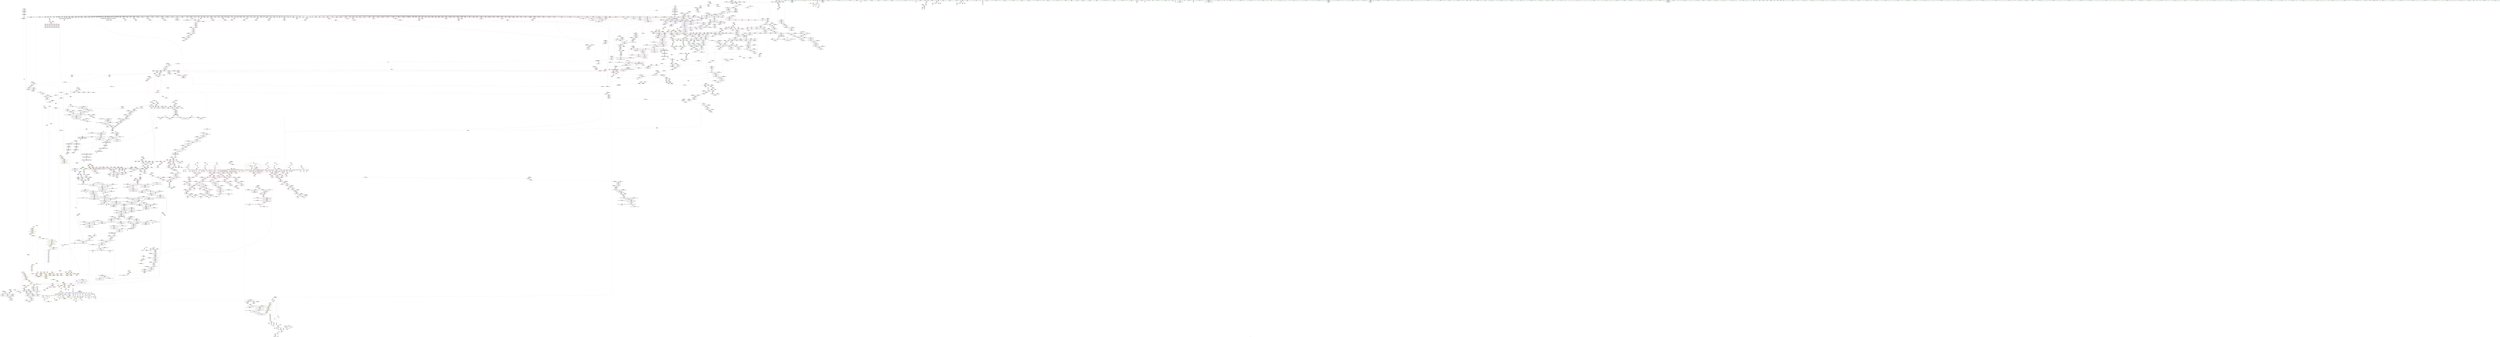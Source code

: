 digraph "SVFG" {
	label="SVFG";

	Node0x560b9ca81960 [shape=record,color=grey,label="{NodeID: 0\nNullPtr}"];
	Node0x560b9ca81960 -> Node0x560b9cb19290[style=solid];
	Node0x560b9ca81960 -> Node0x560b9cb19390[style=solid];
	Node0x560b9ca81960 -> Node0x560b9cb19460[style=solid];
	Node0x560b9ca81960 -> Node0x560b9cb19530[style=solid];
	Node0x560b9ca81960 -> Node0x560b9cb19600[style=solid];
	Node0x560b9ca81960 -> Node0x560b9cb196d0[style=solid];
	Node0x560b9ca81960 -> Node0x560b9cb197a0[style=solid];
	Node0x560b9ca81960 -> Node0x560b9cb19870[style=solid];
	Node0x560b9ca81960 -> Node0x560b9cb19940[style=solid];
	Node0x560b9ca81960 -> Node0x560b9cb19a10[style=solid];
	Node0x560b9ca81960 -> Node0x560b9cb19ae0[style=solid];
	Node0x560b9ca81960 -> Node0x560b9cb19bb0[style=solid];
	Node0x560b9ca81960 -> Node0x560b9cb19c80[style=solid];
	Node0x560b9ca81960 -> Node0x560b9cb19d50[style=solid];
	Node0x560b9ca81960 -> Node0x560b9cb19e20[style=solid];
	Node0x560b9ca81960 -> Node0x560b9cb19ef0[style=solid];
	Node0x560b9ca81960 -> Node0x560b9cb19fc0[style=solid];
	Node0x560b9ca81960 -> Node0x560b9cb1a090[style=solid];
	Node0x560b9ca81960 -> Node0x560b9cb1a160[style=solid];
	Node0x560b9ca81960 -> Node0x560b9cb1a230[style=solid];
	Node0x560b9ca81960 -> Node0x560b9cb1a300[style=solid];
	Node0x560b9ca81960 -> Node0x560b9cb1a3d0[style=solid];
	Node0x560b9ca81960 -> Node0x560b9cb1a4a0[style=solid];
	Node0x560b9ca81960 -> Node0x560b9cb1a570[style=solid];
	Node0x560b9ca81960 -> Node0x560b9cb1a640[style=solid];
	Node0x560b9ca81960 -> Node0x560b9cb1a710[style=solid];
	Node0x560b9ca81960 -> Node0x560b9cb1a7e0[style=solid];
	Node0x560b9ca81960 -> Node0x560b9cb1a8b0[style=solid];
	Node0x560b9ca81960 -> Node0x560b9cb1a980[style=solid];
	Node0x560b9ca81960 -> Node0x560b9cb1aa50[style=solid];
	Node0x560b9ca81960 -> Node0x560b9cb1ab20[style=solid];
	Node0x560b9ca81960 -> Node0x560b9cb1abf0[style=solid];
	Node0x560b9ca81960 -> Node0x560b9cb1acc0[style=solid];
	Node0x560b9ca81960 -> Node0x560b9cb1ad90[style=solid];
	Node0x560b9ca81960 -> Node0x560b9cb1ae60[style=solid];
	Node0x560b9ca81960 -> Node0x560b9cb1af30[style=solid];
	Node0x560b9ca81960 -> Node0x560b9cb1b000[style=solid];
	Node0x560b9ca81960 -> Node0x560b9cb1b0d0[style=solid];
	Node0x560b9ca81960 -> Node0x560b9cb1b1a0[style=solid];
	Node0x560b9ca81960 -> Node0x560b9cb1b270[style=solid];
	Node0x560b9ca81960 -> Node0x560b9cb1b340[style=solid];
	Node0x560b9ca81960 -> Node0x560b9cb1b410[style=solid];
	Node0x560b9ca81960 -> Node0x560b9cb1b4e0[style=solid];
	Node0x560b9ca81960 -> Node0x560b9cb1b5b0[style=solid];
	Node0x560b9ca81960 -> Node0x560b9cb1b680[style=solid];
	Node0x560b9ca81960 -> Node0x560b9cb1b750[style=solid];
	Node0x560b9ca81960 -> Node0x560b9cb1b820[style=solid];
	Node0x560b9ca81960 -> Node0x560b9cb1b8f0[style=solid];
	Node0x560b9ca81960 -> Node0x560b9cb1b9c0[style=solid];
	Node0x560b9ca81960 -> Node0x560b9cb1ba90[style=solid];
	Node0x560b9ca81960 -> Node0x560b9cb1bb60[style=solid];
	Node0x560b9ca81960 -> Node0x560b9cb1bc30[style=solid];
	Node0x560b9ca81960 -> Node0x560b9cb1bd00[style=solid];
	Node0x560b9ca81960 -> Node0x560b9cb1bdd0[style=solid];
	Node0x560b9ca81960 -> Node0x560b9cb1bea0[style=solid];
	Node0x560b9ca81960 -> Node0x560b9cb1bf70[style=solid];
	Node0x560b9ca81960 -> Node0x560b9cb1c040[style=solid];
	Node0x560b9ca81960 -> Node0x560b9cb1c110[style=solid];
	Node0x560b9ca81960 -> Node0x560b9cb1c1e0[style=solid];
	Node0x560b9ca81960 -> Node0x560b9cb1c2b0[style=solid];
	Node0x560b9ca81960 -> Node0x560b9cb1c380[style=solid];
	Node0x560b9ca81960 -> Node0x560b9cb1c450[style=solid];
	Node0x560b9ca81960 -> Node0x560b9cb1c520[style=solid];
	Node0x560b9ca81960 -> Node0x560b9cb1c5f0[style=solid];
	Node0x560b9ca81960 -> Node0x560b9cb1c6c0[style=solid];
	Node0x560b9ca81960 -> Node0x560b9cb1c790[style=solid];
	Node0x560b9ca81960 -> Node0x560b9cb1c860[style=solid];
	Node0x560b9ca81960 -> Node0x560b9cb1c930[style=solid];
	Node0x560b9ca81960 -> Node0x560b9cb1ca00[style=solid];
	Node0x560b9ca81960 -> Node0x560b9cb1cad0[style=solid];
	Node0x560b9ca81960 -> Node0x560b9cb1cba0[style=solid];
	Node0x560b9ca81960 -> Node0x560b9cb1cc70[style=solid];
	Node0x560b9ca81960 -> Node0x560b9cb1cd40[style=solid];
	Node0x560b9ca81960 -> Node0x560b9cb1ce10[style=solid];
	Node0x560b9ca81960 -> Node0x560b9cb1cee0[style=solid];
	Node0x560b9ca81960 -> Node0x560b9cb1cfb0[style=solid];
	Node0x560b9ca81960 -> Node0x560b9cb1d080[style=solid];
	Node0x560b9ca81960 -> Node0x560b9cb1d150[style=solid];
	Node0x560b9ca81960 -> Node0x560b9cb1d220[style=solid];
	Node0x560b9ca81960 -> Node0x560b9cb1d2f0[style=solid];
	Node0x560b9ca81960 -> Node0x560b9cb1d3c0[style=solid];
	Node0x560b9ca81960 -> Node0x560b9cb1d490[style=solid];
	Node0x560b9ca81960 -> Node0x560b9cb1d560[style=solid];
	Node0x560b9ca81960 -> Node0x560b9cb1d630[style=solid];
	Node0x560b9ca81960 -> Node0x560b9cb1d700[style=solid];
	Node0x560b9ca81960 -> Node0x560b9cb1d7d0[style=solid];
	Node0x560b9ca81960 -> Node0x560b9cb1d8a0[style=solid];
	Node0x560b9ca81960 -> Node0x560b9cb1d970[style=solid];
	Node0x560b9ca81960 -> Node0x560b9cb1da40[style=solid];
	Node0x560b9ca81960 -> Node0x560b9cb1db10[style=solid];
	Node0x560b9ca81960 -> Node0x560b9cb1dbe0[style=solid];
	Node0x560b9ca81960 -> Node0x560b9cb1dcb0[style=solid];
	Node0x560b9ca81960 -> Node0x560b9cb1dd80[style=solid];
	Node0x560b9ca81960 -> Node0x560b9cb1de50[style=solid];
	Node0x560b9ca81960 -> Node0x560b9cb1df20[style=solid];
	Node0x560b9ca81960 -> Node0x560b9cb1dff0[style=solid];
	Node0x560b9ca81960 -> Node0x560b9cb1e0c0[style=solid];
	Node0x560b9ca81960 -> Node0x560b9cb1e190[style=solid];
	Node0x560b9ca81960 -> Node0x560b9cb1e260[style=solid];
	Node0x560b9ca81960 -> Node0x560b9cb24e00[style=solid];
	Node0x560b9ca81960 -> Node0x560b9cb2b2f0[style=solid];
	Node0x560b9ca81960 -> Node0x560b9cb2b3c0[style=solid];
	Node0x560b9ca81960 -> Node0x560b9cb2b490[style=solid];
	Node0x560b9ca81960 -> Node0x560b9cb65f20[style=solid];
	Node0x560b9ca81960 -> Node0x560b9cb65ff0[style=solid];
	Node0x560b9ca81960 -> Node0x560b9cb660c0[style=solid];
	Node0x560b9ca81960 -> Node0x560b9cb6dde0[style=solid];
	Node0x560b9ca81960 -> Node0x560b9cb6deb0[style=solid];
	Node0x560b9ca81960 -> Node0x560b9cb6df80[style=solid];
	Node0x560b9ca81960 -> Node0x560b9bf27da0[style=solid];
	Node0x560b9ca81960 -> Node0x560b9bf27e70[style=solid];
	Node0x560b9ca81960 -> Node0x560b9bf2af40[style=solid];
	Node0x560b9ca81960 -> Node0x560b9cbb09f0[style=solid];
	Node0x560b9ca81960 -> Node0x560b9cbb33f0[style=solid];
	Node0x560b9ca81960 -> Node0x560b9cbb39f0[style=solid];
	Node0x560b9ca81960:s64 -> Node0x560b9cda25d0[style=solid,color=red];
	Node0x560b9ca81960:s64 -> Node0x560b9cdac2f0[style=solid,color=red];
	Node0x560b9ca81960:s64 -> Node0x560b9cd97420[style=solid,color=red];
	Node0x560b9cb25990 [shape=record,color=blue,label="{NodeID: 1550\n254\<--247\ncall33\<--sub\nmain\n}"];
	Node0x560b9cb25990 -> Node0x560b9cb253e0[style=dashed];
	Node0x560b9cb25990 -> Node0x560b9cb25990[style=dashed];
	Node0x560b9cb25990 -> Node0x560b9cc2cae0[style=dashed];
	Node0x560b9cb03b20 [shape=record,color=green,label="{NodeID: 443\n2863\<--2864\n_ZSt20uninitialized_fill_nIPimiET_S1_T0_RKT1_\<--_ZSt20uninitialized_fill_nIPimiET_S1_T0_RKT1__field_insensitive\n}"];
	Node0x560b9cb12f50 [shape=record,color=purple,label="{NodeID: 886\n1126\<--1124\n_M_finish\<--\n_ZNSt6vectorIS_IiSaIiEESaIS1_EED2Ev\n}"];
	Node0x560b9cb12f50 -> Node0x560b9cb44d10[style=solid];
	Node0x560b9cda7670 [shape=record,color=black,label="{NodeID: 4650\n3330 = PHI(3010, )\n2nd arg _ZNSt12_Vector_baseIdSaIdEE13_M_deallocateEPdm }"];
	Node0x560b9cda7670 -> Node0x560b9cb70270[style=solid];
	Node0x560b9cb49630 [shape=record,color=red,label="{NodeID: 1329\n1889\<--1886\nthis1\<--this.addr\n_ZNSt12_Vector_baseISt6vectorIiSaIiEESaIS2_EE12_Vector_implD2Ev\n}"];
	Node0x560b9cb49630 -> Node0x560b9cb23b20[style=solid];
	Node0x560b9cafbe00 [shape=record,color=green,label="{NodeID: 222\n1478\<--1479\n__assignable\<--__assignable_field_insensitive\n_ZSt25__uninitialized_default_nIPimET_S1_T0_\n}"];
	Node0x560b9cafbe00 -> Node0x560b9cb2c740[style=solid];
	Node0x560b9cbb0570 [shape=record,color=grey,label="{NodeID: 2879\n2649 = Binary(2647, 2648, )\n}"];
	Node0x560b9cbb0570 -> Node0x560b9cbb06f0[style=solid];
	Node0x560b9cb67ed0 [shape=record,color=blue,label="{NodeID: 1772\n2066\<--2114\nehselector.slot\<--\n_ZNSt22__uninitialized_fill_nILb0EE15__uninit_fill_nIPSt6vectorIiSaIiEEmS4_EET_S6_T0_RKT1_\n}"];
	Node0x560b9cb67ed0 -> Node0x560b9cb4af60[style=dashed];
	Node0x560b9cb1fa20 [shape=record,color=black,label="{NodeID: 665\n419\<--418\nconv114\<--\nmain\n|{<s0>53}}"];
	Node0x560b9cb1fa20:s0 -> Node0x560b9cdaa820[style=solid,color=red];
	Node0x560b9cd8f480 [shape=record,color=black,label="{NodeID: 4429\n356 = PHI(907, )\n|{<s0>47}}"];
	Node0x560b9cd8f480:s0 -> Node0x560b9cda3430[style=solid,color=red];
	Node0x560b9cb3e2a0 [shape=record,color=red,label="{NodeID: 1108\n405\<--99\n\<--i106\nmain\n}"];
	Node0x560b9cb3e2a0 -> Node0x560b9cbb3e70[style=solid];
	Node0x560b9cab4f70 [shape=record,color=green,label="{NodeID: 1\n7\<--1\n__dso_handle\<--dummyObj\nGlob }"];
	Node0x560b9cb25a60 [shape=record,color=blue,label="{NodeID: 1551\n73\<--259\nj\<--inc\nmain\n}"];
	Node0x560b9cb25a60 -> Node0x560b9cb3d260[style=dashed];
	Node0x560b9cb25a60 -> Node0x560b9cb3d330[style=dashed];
	Node0x560b9cb25a60 -> Node0x560b9cb3d400[style=dashed];
	Node0x560b9cb25a60 -> Node0x560b9cb3d4d0[style=dashed];
	Node0x560b9cb25a60 -> Node0x560b9cb3d5a0[style=dashed];
	Node0x560b9cb25a60 -> Node0x560b9cb3d670[style=dashed];
	Node0x560b9cb25a60 -> Node0x560b9cb25310[style=dashed];
	Node0x560b9cb25a60 -> Node0x560b9cb25a60[style=dashed];
	Node0x560b9cb25a60 -> Node0x560b9cb5e7a0[style=dashed];
	Node0x560b9cb03c20 [shape=record,color=green,label="{NodeID: 444\n2870\<--2871\n__first.addr\<--__first.addr_field_insensitive\n_ZSt20uninitialized_fill_nIPimiET_S1_T0_RKT1_\n}"];
	Node0x560b9cb03c20 -> Node0x560b9cb4f6e0[style=solid];
	Node0x560b9cb03c20 -> Node0x560b9cb6cc00[style=solid];
	Node0x560b9cb13020 [shape=record,color=purple,label="{NodeID: 887\n1194\<--1193\n_M_impl\<--this1\n_ZNSt12_Vector_baseIiSaIiEEC2EmRKS0_\n|{<s0>127|<s1>129}}"];
	Node0x560b9cb13020:s0 -> Node0x560b9cd98820[style=solid,color=red];
	Node0x560b9cb13020:s1 -> Node0x560b9cdb08a0[style=solid,color=red];
	Node0x560b9cda7780 [shape=record,color=black,label="{NodeID: 4651\n1605 = PHI(883, 1107, 1146, 1281, 1827, 2130, 3025, )\n0th arg __clang_call_terminate }"];
	Node0x560b9cb49700 [shape=record,color=red,label="{NodeID: 1330\n1902\<--1896\nthis1\<--this.addr\n_ZNSaISt6vectorIiSaIiEEEC2ERKS2_\n}"];
	Node0x560b9cb49700 -> Node0x560b9cb23bf0[style=solid];
	Node0x560b9cafbed0 [shape=record,color=green,label="{NodeID: 223\n1487\<--1488\n_ZNSt27__uninitialized_default_n_1ILb1EE18__uninit_default_nIPimEET_S3_T0_\<--_ZNSt27__uninitialized_default_n_1ILb1EE18__uninit_default_nIPimEET_S3_T0__field_insensitive\n}"];
	Node0x560b9cbb06f0 [shape=record,color=grey,label="{NodeID: 2880\n2650 = Binary(2649, 1266, )\n}"];
	Node0x560b9cbb06f0 -> Node0x560b9cb6b3a0[style=solid];
	Node0x560b9cb67fa0 [shape=record,color=blue,label="{NodeID: 1773\n2138\<--2136\n__p.addr\<--__p\n_ZSt10_ConstructISt6vectorIiSaIiEEJRKS2_EEvPT_DpOT0_\n}"];
	Node0x560b9cb67fa0 -> Node0x560b9cb4b030[style=dashed];
	Node0x560b9cb1faf0 [shape=record,color=black,label="{NodeID: 666\n422\<--421\nconv116\<--\nmain\n|{<s0>54}}"];
	Node0x560b9cb1faf0:s0 -> Node0x560b9cda3f30[style=solid,color=red];
	Node0x560b9cd8f590 [shape=record,color=black,label="{NodeID: 4430\n359 = PHI(924, )\n}"];
	Node0x560b9cd8f590 -> Node0x560b9cb40590[style=solid];
	Node0x560b9cb3e370 [shape=record,color=red,label="{NodeID: 1109\n418\<--99\n\<--i106\nmain\n}"];
	Node0x560b9cb3e370 -> Node0x560b9cb1fa20[style=solid];
	Node0x560b9cab5000 [shape=record,color=green,label="{NodeID: 2\n8\<--1\n_ZSt3cin\<--dummyObj\nGlob }"];
	Node0x560b9cb25b30 [shape=record,color=blue,label="{NodeID: 1552\n69\<--265\ni\<--inc36\nmain\n}"];
	Node0x560b9cb25b30 -> Node0x560b9cb3cf20[style=dashed];
	Node0x560b9cb25b30 -> Node0x560b9cb3cff0[style=dashed];
	Node0x560b9cb25b30 -> Node0x560b9cb3d0c0[style=dashed];
	Node0x560b9cb25b30 -> Node0x560b9cb3d190[style=dashed];
	Node0x560b9cb25b30 -> Node0x560b9cb25b30[style=dashed];
	Node0x560b9cb25b30 -> Node0x560b9cb5e2a0[style=dashed];
	Node0x560b9cb03cf0 [shape=record,color=green,label="{NodeID: 445\n2872\<--2873\n__n.addr\<--__n.addr_field_insensitive\n_ZSt20uninitialized_fill_nIPimiET_S1_T0_RKT1_\n}"];
	Node0x560b9cb03cf0 -> Node0x560b9cb4f7b0[style=solid];
	Node0x560b9cb03cf0 -> Node0x560b9cb6ccd0[style=solid];
	Node0x560b9cb130f0 [shape=record,color=purple,label="{NodeID: 888\n1229\<--1228\n_M_impl\<--\n_ZNSt6vectorIiSaIiEE21_M_default_initializeEm\n}"];
	Node0x560b9cda7d10 [shape=record,color=black,label="{NodeID: 4652\n2757 = PHI(2748, )\n0th arg _ZNSt16allocator_traitsISaISt6vectorIiSaIiEEEE10deallocateERS3_PS2_m }"];
	Node0x560b9cda7d10 -> Node0x560b9cb6be30[style=solid];
	Node0x560b9cb497d0 [shape=record,color=red,label="{NodeID: 1331\n1904\<--1898\n\<--__a.addr\n_ZNSaISt6vectorIiSaIiEEEC2ERKS2_\n}"];
	Node0x560b9cb497d0 -> Node0x560b9cb23cc0[style=solid];
	Node0x560b9cafbfd0 [shape=record,color=green,label="{NodeID: 224\n1493\<--1494\n__first.addr\<--__first.addr_field_insensitive\n_ZNSt27__uninitialized_default_n_1ILb1EE18__uninit_default_nIPimEET_S3_T0_\n}"];
	Node0x560b9cafbfd0 -> Node0x560b9cb46cc0[style=solid];
	Node0x560b9cafbfd0 -> Node0x560b9cb2c810[style=solid];
	Node0x560b9cbb0870 [shape=record,color=grey,label="{NodeID: 2881\n2660 = Binary(1266, 2659, )\n}"];
	Node0x560b9cb68070 [shape=record,color=blue,label="{NodeID: 1774\n2140\<--2137\n__args.addr\<--__args\n_ZSt10_ConstructISt6vectorIiSaIiEEJRKS2_EEvPT_DpOT0_\n}"];
	Node0x560b9cb68070 -> Node0x560b9cb4b100[style=dashed];
	Node0x560b9cb1fbc0 [shape=record,color=black,label="{NodeID: 667\n443\<--442\nconv126\<--\nmain\n|{<s0>55}}"];
	Node0x560b9cb1fbc0:s0 -> Node0x560b9cdaa820[style=solid,color=red];
	Node0x560b9cd8f6a0 [shape=record,color=black,label="{NodeID: 4431\n365 = PHI(924, )\n}"];
	Node0x560b9cd8f6a0 -> Node0x560b9cb40660[style=solid];
	Node0x560b9cd8f6a0 -> Node0x560b9cb26690[style=solid];
	Node0x560b9cc20380 [shape=record,color=yellow,style=double,label="{NodeID: 3324\n60V_1 = ENCHI(MR_60V_0)\npts\{3183 \}\nFun[_ZNSt27__uninitialized_default_n_1ILb1EE18__uninit_default_nIPdmEET_S3_T0_]|{<s0>259}}"];
	Node0x560b9cc20380:s0 -> Node0x560b9cc97370[style=dashed,color=red];
	Node0x560b9cb3e440 [shape=record,color=red,label="{NodeID: 1110\n439\<--99\n\<--i106\nmain\n}"];
	Node0x560b9cb3e440 -> Node0x560b9cbb2af0[style=solid];
	Node0x560b9cab56c0 [shape=record,color=green,label="{NodeID: 3\n9\<--1\n.str\<--dummyObj\nGlob }"];
	Node0x560b9cb25c00 [shape=record,color=blue,label="{NodeID: 1553\n77\<--126\nref.tmp39\<--\nmain\n|{|<s1>28}}"];
	Node0x560b9cb25c00 -> Node0x560b9cb5eca0[style=dashed];
	Node0x560b9cb25c00:s1 -> Node0x560b9cc8c610[style=dashed,color=red];
	Node0x560b9cb03dc0 [shape=record,color=green,label="{NodeID: 446\n2874\<--2875\n__x.addr\<--__x.addr_field_insensitive\n_ZSt20uninitialized_fill_nIPimiET_S1_T0_RKT1_\n}"];
	Node0x560b9cb03dc0 -> Node0x560b9cb4f880[style=solid];
	Node0x560b9cb03dc0 -> Node0x560b9cb6cda0[style=solid];
	Node0x560b9cb5dda0 [shape=record,color=black,label="{NodeID: 3103\nMR_10V_3 = PHI(MR_10V_4, MR_10V_2, )\npts\{54 \}\n}"];
	Node0x560b9cb5dda0 -> Node0x560b9cb3bee0[style=dashed];
	Node0x560b9cb5dda0 -> Node0x560b9cb3bfb0[style=dashed];
	Node0x560b9cb5dda0 -> Node0x560b9cb3c080[style=dashed];
	Node0x560b9cb5dda0 -> Node0x560b9cb27fc0[style=dashed];
	Node0x560b9cb131c0 [shape=record,color=purple,label="{NodeID: 889\n1230\<--1228\n_M_start\<--\n_ZNSt6vectorIiSaIiEE21_M_default_initializeEm\n}"];
	Node0x560b9cb131c0 -> Node0x560b9cb45530[style=solid];
	Node0x560b9cda7e20 [shape=record,color=black,label="{NodeID: 4653\n2758 = PHI(2749, )\n1st arg _ZNSt16allocator_traitsISaISt6vectorIiSaIiEEEE10deallocateERS3_PS2_m }"];
	Node0x560b9cda7e20 -> Node0x560b9cb6bf00[style=solid];
	Node0x560b9cc971b0 [shape=record,color=yellow,style=double,label="{NodeID: 3546\n109V_1 = ENCHI(MR_109V_0)\npts\{600001 \}\nFun[_ZNKSt6vectorIiSaIiEE3endEv]}"];
	Node0x560b9cc971b0 -> Node0x560b9cb4c6f0[style=dashed];
	Node0x560b9cb498a0 [shape=record,color=red,label="{NodeID: 1332\n1919\<--1913\nthis1\<--this.addr\n_ZN9__gnu_cxx13new_allocatorISt6vectorIiSaIiEEEC2ERKS4_\n}"];
	Node0x560b9cafc0a0 [shape=record,color=green,label="{NodeID: 225\n1495\<--1496\n__n.addr\<--__n.addr_field_insensitive\n_ZNSt27__uninitialized_default_n_1ILb1EE18__uninit_default_nIPimEET_S3_T0_\n}"];
	Node0x560b9cafc0a0 -> Node0x560b9cb46d90[style=solid];
	Node0x560b9cafc0a0 -> Node0x560b9cb2c8e0[style=solid];
	Node0x560b9cbb09f0 [shape=record,color=grey,label="{NodeID: 2882\n2745 = cmp(2744, 3, )\n}"];
	Node0x560b9cb68140 [shape=record,color=blue,label="{NodeID: 1775\n2157\<--2156\n__r.addr\<--__r\n_ZSt11__addressofISt6vectorIiSaIiEEEPT_RS3_\n}"];
	Node0x560b9cb68140 -> Node0x560b9cb4b1d0[style=dashed];
	Node0x560b9cb1fc90 [shape=record,color=black,label="{NodeID: 668\n446\<--445\nconv128\<--\nmain\n|{<s0>56}}"];
	Node0x560b9cb1fc90:s0 -> Node0x560b9cda3f30[style=solid,color=red];
	Node0x560b9cd8f840 [shape=record,color=black,label="{NodeID: 4432\n378 = PHI(924, )\n}"];
	Node0x560b9cd8f840 -> Node0x560b9cb40730[style=solid];
	Node0x560b9cb3e510 [shape=record,color=red,label="{NodeID: 1111\n494\<--99\n\<--i106\nmain\n}"];
	Node0x560b9cb3e510 -> Node0x560b9cb1ffd0[style=solid];
	Node0x560b9cab5750 [shape=record,color=green,label="{NodeID: 4\n11\<--1\n.str.1\<--dummyObj\nGlob }"];
	Node0x560b9cb25cd0 [shape=record,color=blue,label="{NodeID: 1554\n83\<--126\nref.tmp45\<--\nmain\n|{|<s1>31}}"];
	Node0x560b9cb25cd0 -> Node0x560b9cb5f1a0[style=dashed];
	Node0x560b9cb25cd0:s1 -> Node0x560b9cc8c610[style=dashed,color=red];
	Node0x560b9cb03e90 [shape=record,color=green,label="{NodeID: 447\n2876\<--2877\n__assignable\<--__assignable_field_insensitive\n_ZSt20uninitialized_fill_nIPimiET_S1_T0_RKT1_\n}"];
	Node0x560b9cb03e90 -> Node0x560b9cb6ce70[style=solid];
	Node0x560b9cb5e2a0 [shape=record,color=black,label="{NodeID: 3104\nMR_18V_2 = PHI(MR_18V_4, MR_18V_1, )\npts\{70 \}\n}"];
	Node0x560b9cb5e2a0 -> Node0x560b9cb25240[style=dashed];
	Node0x560b9cb13290 [shape=record,color=purple,label="{NodeID: 890\n1239\<--1238\n_M_impl3\<--\n_ZNSt6vectorIiSaIiEE21_M_default_initializeEm\n}"];
	Node0x560b9cda7f30 [shape=record,color=black,label="{NodeID: 4654\n2759 = PHI(2750, )\n2nd arg _ZNSt16allocator_traitsISaISt6vectorIiSaIiEEEE10deallocateERS3_PS2_m }"];
	Node0x560b9cda7f30 -> Node0x560b9cb6bfd0[style=solid];
	Node0x560b9cc97290 [shape=record,color=yellow,style=double,label="{NodeID: 3547\n308V_1 = ENCHI(MR_308V_0)\npts\{23770000 \}\nFun[_ZNKSt6vectorIiSaIiEE3endEv]|{<s0>203}}"];
	Node0x560b9cc97290:s0 -> Node0x560b9cb6b7b0[style=dashed,color=red];
	Node0x560b9cb49970 [shape=record,color=red,label="{NodeID: 1333\n1930\<--1924\nthis1\<--this.addr\n_ZNSt12_Vector_baseISt6vectorIiSaIiEESaIS2_EE11_M_allocateEm\n}"];
	Node0x560b9cb49970 -> Node0x560b9cb35c90[style=solid];
	Node0x560b9cafc170 [shape=record,color=green,label="{NodeID: 226\n1497\<--1498\nref.tmp\<--ref.tmp_field_insensitive\n_ZNSt27__uninitialized_default_n_1ILb1EE18__uninit_default_nIPimEET_S3_T0_\n|{|<s1>146}}"];
	Node0x560b9cafc170 -> Node0x560b9cb2c9b0[style=solid];
	Node0x560b9cafc170:s1 -> Node0x560b9cda4f10[style=solid,color=red];
	Node0x560b9cbb0b70 [shape=record,color=grey,label="{NodeID: 2883\n2709 = cmp(2707, 2708, )\n}"];
	Node0x560b9cb68210 [shape=record,color=blue,label="{NodeID: 1776\n2165\<--2163\n__first.addr\<--__first\n_ZSt8_DestroyIPSt6vectorIiSaIiEEEvT_S4_\n}"];
	Node0x560b9cb68210 -> Node0x560b9cb4b2a0[style=dashed];
	Node0x560b9cb1fd60 [shape=record,color=black,label="{NodeID: 669\n457\<--456\nconv134\<--\nmain\n|{<s0>57}}"];
	Node0x560b9cb1fd60:s0 -> Node0x560b9cdaa820[style=solid,color=red];
	Node0x560b9cd8f950 [shape=record,color=black,label="{NodeID: 4433\n383 = PHI(924, )\n}"];
	Node0x560b9cd8f950 -> Node0x560b9cb40800[style=solid];
	Node0x560b9cb3e5e0 [shape=record,color=red,label="{NodeID: 1112\n499\<--99\n\<--i106\nmain\n}"];
	Node0x560b9cb3e5e0 -> Node0x560b9cbade70[style=solid];
	Node0x560b9cab57e0 [shape=record,color=green,label="{NodeID: 5\n14\<--1\n\<--dummyObj\nCan only get source location for instruction, argument, global var or function.}"];
	Node0x560b9cb25da0 [shape=record,color=blue,label="{NodeID: 1555\n95\<--126\ni60\<--\nmain\n}"];
	Node0x560b9cb25da0 -> Node0x560b9cb3d740[style=dashed];
	Node0x560b9cb25da0 -> Node0x560b9cb3d810[style=dashed];
	Node0x560b9cb25da0 -> Node0x560b9cb3d8e0[style=dashed];
	Node0x560b9cb25da0 -> Node0x560b9cb3d9b0[style=dashed];
	Node0x560b9cb25da0 -> Node0x560b9cb3da80[style=dashed];
	Node0x560b9cb25da0 -> Node0x560b9cb3db50[style=dashed];
	Node0x560b9cb25da0 -> Node0x560b9cb3dc20[style=dashed];
	Node0x560b9cb25da0 -> Node0x560b9cb3dcf0[style=dashed];
	Node0x560b9cb25da0 -> Node0x560b9cb3ddc0[style=dashed];
	Node0x560b9cb25da0 -> Node0x560b9cb3de90[style=dashed];
	Node0x560b9cb25da0 -> Node0x560b9cb26900[style=dashed];
	Node0x560b9cb25da0 -> Node0x560b9cb5f6a0[style=dashed];
	Node0x560b9cb03f60 [shape=record,color=green,label="{NodeID: 448\n2886\<--2887\n_ZNSt22__uninitialized_fill_nILb1EE15__uninit_fill_nIPimiEET_S3_T0_RKT1_\<--_ZNSt22__uninitialized_fill_nILb1EE15__uninit_fill_nIPimiEET_S3_T0_RKT1__field_insensitive\n}"];
	Node0x560b9cb5e7a0 [shape=record,color=black,label="{NodeID: 3105\nMR_20V_2 = PHI(MR_20V_3, MR_20V_1, )\npts\{74 \}\n}"];
	Node0x560b9cb5e7a0 -> Node0x560b9cb25310[style=dashed];
	Node0x560b9cb5e7a0 -> Node0x560b9cb5e7a0[style=dashed];
	Node0x560b9cb13360 [shape=record,color=purple,label="{NodeID: 891\n1240\<--1238\n_M_finish\<--\n_ZNSt6vectorIiSaIiEE21_M_default_initializeEm\n}"];
	Node0x560b9cb13360 -> Node0x560b9cb2ae10[style=solid];
	Node0x560b9cda8040 [shape=record,color=black,label="{NodeID: 4655\n2312 = PHI(2241, )\n0th arg _ZSt22__uninitialized_copy_aIN9__gnu_cxx17__normal_iteratorIPKiSt6vectorIiSaIiEEEEPiiET0_T_SA_S9_RSaIT1_E }"];
	Node0x560b9cda8040 -> Node0x560b9cb68e40[style=solid];
	Node0x560b9cc97370 [shape=record,color=yellow,style=double,label="{NodeID: 3548\n60V_1 = ENCHI(MR_60V_0)\npts\{3183 \}\nFun[_ZSt6fill_nIPdmdET_S1_T0_RKT1_]|{<s0>261}}"];
	Node0x560b9cc97370:s0 -> Node0x560b9cc79f00[style=dashed,color=red];
	Node0x560b9cb49a40 [shape=record,color=red,label="{NodeID: 1334\n1931\<--1926\n\<--__n.addr\n_ZNSt12_Vector_baseISt6vectorIiSaIiEESaIS2_EE11_M_allocateEm\n}"];
	Node0x560b9cb49a40 -> Node0x560b9cbb1ef0[style=solid];
	Node0x560b9cafc240 [shape=record,color=green,label="{NodeID: 227\n1505\<--1506\n_ZSt6fill_nIPimiET_S1_T0_RKT1_\<--_ZSt6fill_nIPimiET_S1_T0_RKT1__field_insensitive\n}"];
	Node0x560b9cbb0cf0 [shape=record,color=grey,label="{NodeID: 2884\n302 = cmp(300, 301, )\n}"];
	Node0x560b9cb682e0 [shape=record,color=blue,label="{NodeID: 1777\n2167\<--2164\n__last.addr\<--__last\n_ZSt8_DestroyIPSt6vectorIiSaIiEEEvT_S4_\n}"];
	Node0x560b9cb682e0 -> Node0x560b9cb4b370[style=dashed];
	Node0x560b9cb1fe30 [shape=record,color=black,label="{NodeID: 670\n460\<--459\nconv136\<--\nmain\n|{<s0>58}}"];
	Node0x560b9cb1fe30:s0 -> Node0x560b9cda3f30[style=solid,color=red];
	Node0x560b9cd8fa60 [shape=record,color=black,label="{NodeID: 4434\n387 = PHI(924, )\n}"];
	Node0x560b9cd8fa60 -> Node0x560b9cb408d0[style=solid];
	Node0x560b9cb3e6b0 [shape=record,color=red,label="{NodeID: 1113\n427\<--101\n\<--opps\nmain\n}"];
	Node0x560b9cb3e6b0 -> Node0x560b9cbaf970[style=solid];
	Node0x560b9cab5870 [shape=record,color=green,label="{NodeID: 6\n126\<--1\n\<--dummyObj\nCan only get source location for instruction, argument, global var or function.}"];
	Node0x560b9cb25e70 [shape=record,color=blue,label="{NodeID: 1556\n97\<--126\nj64\<--\nmain\n}"];
	Node0x560b9cb25e70 -> Node0x560b9cb3df60[style=dashed];
	Node0x560b9cb25e70 -> Node0x560b9cb3e030[style=dashed];
	Node0x560b9cb25e70 -> Node0x560b9cb3e100[style=dashed];
	Node0x560b9cb25e70 -> Node0x560b9cb3e1d0[style=dashed];
	Node0x560b9cb25e70 -> Node0x560b9cb25e70[style=dashed];
	Node0x560b9cb25e70 -> Node0x560b9cb26760[style=dashed];
	Node0x560b9cb25e70 -> Node0x560b9cb5fba0[style=dashed];
	Node0x560b9cb04060 [shape=record,color=green,label="{NodeID: 449\n2893\<--2894\n__first.addr\<--__first.addr_field_insensitive\n_ZNSt22__uninitialized_fill_nILb1EE15__uninit_fill_nIPimiEET_S3_T0_RKT1_\n}"];
	Node0x560b9cb04060 -> Node0x560b9cb4f950[style=solid];
	Node0x560b9cb04060 -> Node0x560b9cb6cf40[style=solid];
	Node0x560b9cb5eca0 [shape=record,color=black,label="{NodeID: 3106\nMR_22V_2 = PHI(MR_22V_4, MR_22V_1, )\npts\{78 \}\n}"];
	Node0x560b9cb5eca0 -> Node0x560b9cb25c00[style=dashed];
	Node0x560b9cb13430 [shape=record,color=purple,label="{NodeID: 892\n1253\<--1252\n_M_impl\<--this1\n_ZNSt12_Vector_baseIiSaIiEED2Ev\n}"];
	Node0x560b9cda8150 [shape=record,color=black,label="{NodeID: 4656\n2313 = PHI(2243, )\n1st arg _ZSt22__uninitialized_copy_aIN9__gnu_cxx17__normal_iteratorIPKiSt6vectorIiSaIiEEEEPiiET0_T_SA_S9_RSaIT1_E }"];
	Node0x560b9cda8150 -> Node0x560b9cb68f10[style=solid];
	Node0x560b9cc97480 [shape=record,color=yellow,style=double,label="{NodeID: 3549\n553V_1 = ENCHI(MR_553V_0)\npts\{3248 \}\nFun[_ZSt6fill_nIPdmdET_S1_T0_RKT1_]|{<s0>261}}"];
	Node0x560b9cc97480:s0 -> Node0x560b9cc9b3d0[style=dashed,color=red];
	Node0x560b9cb49b10 [shape=record,color=red,label="{NodeID: 1335\n1936\<--1926\n\<--__n.addr\n_ZNSt12_Vector_baseISt6vectorIiSaIiEESaIS2_EE11_M_allocateEm\n|{<s0>169}}"];
	Node0x560b9cb49b10:s0 -> Node0x560b9cdaac30[style=solid,color=red];
	Node0x560b9cafc340 [shape=record,color=green,label="{NodeID: 228\n1512\<--1513\n__first.addr\<--__first.addr_field_insensitive\n_ZSt6fill_nIPimiET_S1_T0_RKT1_\n}"];
	Node0x560b9cafc340 -> Node0x560b9cb46e60[style=solid];
	Node0x560b9cafc340 -> Node0x560b9cb2ca80[style=solid];
	Node0x560b9cbb0e70 [shape=record,color=grey,label="{NodeID: 2885\n647 = cmp(215, 644, )\n}"];
	Node0x560b9cb683b0 [shape=record,color=blue,label="{NodeID: 1778\n2182\<--2181\n__t.addr\<--__t\n_ZSt7forwardIRKSt6vectorIiSaIiEEEOT_RNSt16remove_referenceIS5_E4typeE\n}"];
	Node0x560b9cb683b0 -> Node0x560b9cb4b440[style=dashed];
	Node0x560b9cb1ff00 [shape=record,color=black,label="{NodeID: 671\n492\<--491\nconv154\<--\nmain\n}"];
	Node0x560b9cb1ff00 -> Node0x560b9cbae770[style=solid];
	Node0x560b9cd8fb70 [shape=record,color=black,label="{NodeID: 4435\n420 = PHI(907, )\n|{<s0>54}}"];
	Node0x560b9cd8fb70:s0 -> Node0x560b9cda3430[style=solid,color=red];
	Node0x560b9cb3e780 [shape=record,color=red,label="{NodeID: 1114\n491\<--101\n\<--opps\nmain\n}"];
	Node0x560b9cb3e780 -> Node0x560b9cb1ff00[style=solid];
	Node0x560b9cab5930 [shape=record,color=green,label="{NodeID: 7\n145\<--1\n\<--dummyObj\nCan only get source location for instruction, argument, global var or function.}"];
	Node0x560b9cb25f40 [shape=record,color=blue,label="{NodeID: 1557\n321\<--323\ncall75\<--inc76\nmain\n}"];
	Node0x560b9cb25f40 -> Node0x560b9cc2dee0[style=dashed];
	Node0x560b9cb04130 [shape=record,color=green,label="{NodeID: 450\n2895\<--2896\n__n.addr\<--__n.addr_field_insensitive\n_ZNSt22__uninitialized_fill_nILb1EE15__uninit_fill_nIPimiEET_S3_T0_RKT1_\n}"];
	Node0x560b9cb04130 -> Node0x560b9cb4fa20[style=solid];
	Node0x560b9cb04130 -> Node0x560b9cb6d010[style=solid];
	Node0x560b9cb5f1a0 [shape=record,color=black,label="{NodeID: 3107\nMR_24V_2 = PHI(MR_24V_4, MR_24V_1, )\npts\{84 \}\n}"];
	Node0x560b9cb5f1a0 -> Node0x560b9cb25cd0[style=dashed];
	Node0x560b9cb13500 [shape=record,color=purple,label="{NodeID: 893\n1254\<--1252\n_M_start\<--this1\n_ZNSt12_Vector_baseIiSaIiEED2Ev\n}"];
	Node0x560b9cb13500 -> Node0x560b9cb457a0[style=solid];
	Node0x560b9cda8260 [shape=record,color=black,label="{NodeID: 4657\n2314 = PHI(2237, )\n2nd arg _ZSt22__uninitialized_copy_aIN9__gnu_cxx17__normal_iteratorIPKiSt6vectorIiSaIiEEEEPiiET0_T_SA_S9_RSaIT1_E }"];
	Node0x560b9cda8260 -> Node0x560b9cb68fe0[style=solid];
	Node0x560b9cb49be0 [shape=record,color=red,label="{NodeID: 1336\n1953\<--1947\n\<--__a.addr\n_ZNSt16allocator_traitsISaISt6vectorIiSaIiEEEE8allocateERS3_m\n}"];
	Node0x560b9cb49be0 -> Node0x560b9cb23f30[style=solid];
	Node0x560b9cb04910 [shape=record,color=green,label="{NodeID: 229\n1514\<--1515\n__n.addr\<--__n.addr_field_insensitive\n_ZSt6fill_nIPimiET_S1_T0_RKT1_\n}"];
	Node0x560b9cb04910 -> Node0x560b9cb46f30[style=solid];
	Node0x560b9cb04910 -> Node0x560b9cb2cb50[style=solid];
	Node0x560b9cbb0ff0 [shape=record,color=grey,label="{NodeID: 2886\n141 = cmp(139, 140, )\n}"];
	Node0x560b9cb68480 [shape=record,color=blue,label="{NodeID: 1779\n2190\<--2188\nthis.addr\<--this\n_ZNSt6vectorIiSaIiEEC2ERKS1_\n}"];
	Node0x560b9cb68480 -> Node0x560b9cb4b510[style=dashed];
	Node0x560b9cb1ffd0 [shape=record,color=black,label="{NodeID: 672\n495\<--494\nconv156\<--\nmain\n|{<s0>59}}"];
	Node0x560b9cb1ffd0:s0 -> Node0x560b9cd99f40[style=solid,color=red];
	Node0x560b9cd8fcb0 [shape=record,color=black,label="{NodeID: 4436\n423 = PHI(924, )\n}"];
	Node0x560b9cd8fcb0 -> Node0x560b9cb409a0[style=solid];
	Node0x560b9cb3e850 [shape=record,color=red,label="{NodeID: 1115\n481\<--103\n\<--towp\nmain\n}"];
	Node0x560b9cb3e850 -> Node0x560b9cbadff0[style=solid];
	Node0x560b9cab59f0 [shape=record,color=green,label="{NodeID: 8\n202\<--1\n\<--dummyObj\nCan only get source location for instruction, argument, global var or function.}"];
	Node0x560b9cb26010 [shape=record,color=blue,label="{NodeID: 1558\n63\<--327\nexn.slot\<--\nmain\n}"];
	Node0x560b9cb26010 -> Node0x560b9cb3cd80[style=dashed];
	Node0x560b9cb04200 [shape=record,color=green,label="{NodeID: 451\n2897\<--2898\n__x.addr\<--__x.addr_field_insensitive\n_ZNSt22__uninitialized_fill_nILb1EE15__uninit_fill_nIPimiEET_S3_T0_RKT1_\n}"];
	Node0x560b9cb04200 -> Node0x560b9cb4faf0[style=solid];
	Node0x560b9cb04200 -> Node0x560b9cb6d0e0[style=solid];
	Node0x560b9cb5f6a0 [shape=record,color=black,label="{NodeID: 3108\nMR_26V_2 = PHI(MR_26V_5, MR_26V_1, )\npts\{96 \}\n}"];
	Node0x560b9cb5f6a0 -> Node0x560b9cb25da0[style=dashed];
	Node0x560b9cb135d0 [shape=record,color=purple,label="{NodeID: 894\n1256\<--1252\n_M_impl2\<--this1\n_ZNSt12_Vector_baseIiSaIiEED2Ev\n}"];
	Node0x560b9cda8370 [shape=record,color=black,label="{NodeID: 4658\n2315 = PHI(2239, )\n3rd arg _ZSt22__uninitialized_copy_aIN9__gnu_cxx17__normal_iteratorIPKiSt6vectorIiSaIiEEEEPiiET0_T_SA_S9_RSaIT1_E }"];
	Node0x560b9cda8370 -> Node0x560b9cb690b0[style=solid];
	Node0x560b9cb49cb0 [shape=record,color=red,label="{NodeID: 1337\n1955\<--1949\n\<--__n.addr\n_ZNSt16allocator_traitsISaISt6vectorIiSaIiEEEE8allocateERS3_m\n|{<s0>170}}"];
	Node0x560b9cb49cb0:s0 -> Node0x560b9cdac1b0[style=solid,color=red];
	Node0x560b9cb049e0 [shape=record,color=green,label="{NodeID: 230\n1516\<--1517\n__value.addr\<--__value.addr_field_insensitive\n_ZSt6fill_nIPimiET_S1_T0_RKT1_\n}"];
	Node0x560b9cb049e0 -> Node0x560b9cb47000[style=solid];
	Node0x560b9cb049e0 -> Node0x560b9cb2cc20[style=solid];
	Node0x560b9cbb1170 [shape=record,color=grey,label="{NodeID: 2887\n180 = cmp(178, 179, )\n}"];
	Node0x560b9cb68550 [shape=record,color=blue,label="{NodeID: 1780\n2192\<--2189\n__x.addr\<--__x\n_ZNSt6vectorIiSaIiEEC2ERKS1_\n}"];
	Node0x560b9cb68550 -> Node0x560b9cb4b5e0[style=dashed];
	Node0x560b9cb68550 -> Node0x560b9cb4b6b0[style=dashed];
	Node0x560b9cb68550 -> Node0x560b9cb4b780[style=dashed];
	Node0x560b9cb68550 -> Node0x560b9cb4b850[style=dashed];
	Node0x560b9cb200a0 [shape=record,color=black,label="{NodeID: 673\n518\<--517\nconv170\<--\nmain\n|{<s0>60}}"];
	Node0x560b9cb200a0:s0 -> Node0x560b9cdaa820[style=solid,color=red];
	Node0x560b9cd8fdf0 [shape=record,color=black,label="{NodeID: 4437\n444 = PHI(907, )\n|{<s0>56}}"];
	Node0x560b9cd8fdf0:s0 -> Node0x560b9cda3430[style=solid,color=red];
	Node0x560b9cc20920 [shape=record,color=yellow,style=double,label="{NodeID: 3330\n742V_1 = ENCHI(MR_742V_0)\npts\{2360 2381 \}\nFun[_ZN9__gnu_cxx17__normal_iteratorIPKiSt6vectorIiSaIiEEEC2ERKS2_]}"];
	Node0x560b9cc20920 -> Node0x560b9cb4e360[style=dashed];
	Node0x560b9cb3e920 [shape=record,color=red,label="{NodeID: 1116\n490\<--103\n\<--towp\nmain\n}"];
	Node0x560b9cb3e920 -> Node0x560b9cbae770[style=solid];
	Node0x560b9cab5ab0 [shape=record,color=green,label="{NodeID: 9\n215\<--1\n\<--dummyObj\nCan only get source location for instruction, argument, global var or function.}"];
	Node0x560b9cb260e0 [shape=record,color=blue,label="{NodeID: 1559\n65\<--329\nehselector.slot\<--\nmain\n}"];
	Node0x560b9cb260e0 -> Node0x560b9cb3ce50[style=dashed];
	Node0x560b9cb042d0 [shape=record,color=green,label="{NodeID: 452\n2909\<--2910\nthis.addr\<--this.addr_field_insensitive\n_ZN9__gnu_cxx13new_allocatorIdEC2Ev\n}"];
	Node0x560b9cb042d0 -> Node0x560b9cb4fbc0[style=solid];
	Node0x560b9cb042d0 -> Node0x560b9cb6d1b0[style=solid];
	Node0x560b9cb5fba0 [shape=record,color=black,label="{NodeID: 3109\nMR_28V_2 = PHI(MR_28V_4, MR_28V_1, )\npts\{98 \}\n}"];
	Node0x560b9cb5fba0 -> Node0x560b9cb25e70[style=dashed];
	Node0x560b9cb5fba0 -> Node0x560b9cb5fba0[style=dashed];
	Node0x560b9cb136a0 [shape=record,color=purple,label="{NodeID: 895\n1257\<--1252\n_M_end_of_storage\<--this1\n_ZNSt12_Vector_baseIiSaIiEED2Ev\n}"];
	Node0x560b9cb136a0 -> Node0x560b9cb45870[style=solid];
	Node0x560b9cda8480 [shape=record,color=black,label="{NodeID: 4659\n2403 = PHI(1294, 2394, )\n0th arg _ZNSaIiEC2ERKS_ }"];
	Node0x560b9cda8480 -> Node0x560b9cb69730[style=solid];
	Node0x560b9cb49d80 [shape=record,color=red,label="{NodeID: 1338\n1973\<--1964\nthis1\<--this.addr\n_ZN9__gnu_cxx13new_allocatorISt6vectorIiSaIiEEE8allocateEmPKv\n|{<s0>171}}"];
	Node0x560b9cb49d80:s0 -> Node0x560b9cda57d0[style=solid,color=red];
	Node0x560b9cb04ab0 [shape=record,color=green,label="{NodeID: 231\n1523\<--1524\n_ZSt12__niter_baseIPiET_S1_\<--_ZSt12__niter_baseIPiET_S1__field_insensitive\n}"];
	Node0x560b9cbb12f0 [shape=record,color=grey,label="{NodeID: 2888\n192 = cmp(190, 191, )\n}"];
	Node0x560b9cb68620 [shape=record,color=blue,label="{NodeID: 1781\n2226\<--2223\ncoerce.dive\<--call3\n_ZNSt6vectorIiSaIiEEC2ERKS1_\n}"];
	Node0x560b9cb68620 -> Node0x560b9cb4bb90[style=dashed];
	Node0x560b9cb20170 [shape=record,color=black,label="{NodeID: 674\n521\<--520\nconv172\<--\nmain\n|{<s0>61}}"];
	Node0x560b9cb20170:s0 -> Node0x560b9cda3f30[style=solid,color=red];
	Node0x560b9cd8ff30 [shape=record,color=black,label="{NodeID: 4438\n447 = PHI(924, )\n}"];
	Node0x560b9cd8ff30 -> Node0x560b9cb40a70[style=solid];
	Node0x560b9cb3e9f0 [shape=record,color=red,label="{NodeID: 1117\n414\<--105\n\<--j110\nmain\n}"];
	Node0x560b9cb3e9f0 -> Node0x560b9cbb3870[style=solid];
	Node0x560b9cab5b70 [shape=record,color=green,label="{NodeID: 10\n248\<--1\n\<--dummyObj\nCan only get source location for instruction, argument, global var or function.}"];
	Node0x560b9cb261b0 [shape=record,color=blue,label="{NodeID: 1560\n63\<--334\nexn.slot\<--\nmain\n}"];
	Node0x560b9cb261b0 -> Node0x560b9cb3cd80[style=dashed];
	Node0x560b9cb043a0 [shape=record,color=green,label="{NodeID: 453\n2916\<--2917\nthis.addr\<--this.addr_field_insensitive\n_ZN9__gnu_cxx13new_allocatorIdED2Ev\n}"];
	Node0x560b9cb043a0 -> Node0x560b9cb4fc90[style=solid];
	Node0x560b9cb043a0 -> Node0x560b9cb6d280[style=solid];
	Node0x560b9cb600a0 [shape=record,color=black,label="{NodeID: 3110\nMR_30V_2 = PHI(MR_30V_5, MR_30V_1, )\npts\{100 \}\n}"];
	Node0x560b9cb600a0 -> Node0x560b9cb269d0[style=dashed];
	Node0x560b9cb13770 [shape=record,color=purple,label="{NodeID: 896\n1259\<--1252\n_M_impl3\<--this1\n_ZNSt12_Vector_baseIiSaIiEED2Ev\n}"];
	Node0x560b9cda85d0 [shape=record,color=black,label="{NodeID: 4660\n2404 = PHI(1295, 2399, )\n1st arg _ZNSaIiEC2ERKS_ }"];
	Node0x560b9cda85d0 -> Node0x560b9cb69800[style=solid];
	Node0x560b9cb49e50 [shape=record,color=red,label="{NodeID: 1339\n1974\<--1966\n\<--__n.addr\n_ZN9__gnu_cxx13new_allocatorISt6vectorIiSaIiEEE8allocateEmPKv\n}"];
	Node0x560b9cb49e50 -> Node0x560b9cbb3270[style=solid];
	Node0x560b9cb04bb0 [shape=record,color=green,label="{NodeID: 232\n1528\<--1529\n_ZSt10__fill_n_aIPimiEN9__gnu_cxx11__enable_ifIXsr11__is_scalarIT1_EE7__valueET_E6__typeES4_T0_RKS3_\<--_ZSt10__fill_n_aIPimiEN9__gnu_cxx11__enable_ifIXsr11__is_scalarIT1_EE7__valueET_E6__typeES4_T0_RKS3__field_insensitive\n}"];
	Node0x560b9cbb1470 [shape=record,color=grey,label="{NodeID: 2889\n659 = cmp(215, 656, )\n}"];
	Node0x560b9cb686f0 [shape=record,color=blue,label="{NodeID: 1782\n2232\<--2229\ncoerce.dive6\<--call5\n_ZNSt6vectorIiSaIiEEC2ERKS1_\n}"];
	Node0x560b9cb686f0 -> Node0x560b9cb4bc60[style=dashed];
	Node0x560b9cb20240 [shape=record,color=black,label="{NodeID: 675\n527\<--526\nconv176\<--\nmain\n|{<s0>62}}"];
	Node0x560b9cb20240:s0 -> Node0x560b9cd99f40[style=solid,color=red];
	Node0x560b9cd90070 [shape=record,color=black,label="{NodeID: 4439\n3135 = PHI(3142, )\n}"];
	Node0x560b9cd90070 -> Node0x560b9bf2af40[style=solid];
	Node0x560b9cb3eac0 [shape=record,color=red,label="{NodeID: 1118\n421\<--105\n\<--j110\nmain\n}"];
	Node0x560b9cb3eac0 -> Node0x560b9cb1faf0[style=solid];
	Node0x560b9cab5c70 [shape=record,color=green,label="{NodeID: 11\n411\<--1\n\<--dummyObj\nCan only get source location for instruction, argument, global var or function.}"];
	Node0x560b9cb26280 [shape=record,color=blue,label="{NodeID: 1561\n65\<--336\nehselector.slot\<--\nmain\n}"];
	Node0x560b9cb26280 -> Node0x560b9cb3ce50[style=dashed];
	Node0x560b9cb04470 [shape=record,color=green,label="{NodeID: 454\n2925\<--2926\nthis.addr\<--this.addr_field_insensitive\n_ZNSt12_Vector_baseIdSaIdEEC2EmRKS0_\n}"];
	Node0x560b9cb04470 -> Node0x560b9cb4fd60[style=solid];
	Node0x560b9cb04470 -> Node0x560b9cb6d350[style=solid];
	Node0x560b9cb605a0 [shape=record,color=black,label="{NodeID: 3111\nMR_32V_2 = PHI(MR_32V_4, MR_32V_1, )\npts\{102 \}\n}"];
	Node0x560b9cb605a0 -> Node0x560b9cb26aa0[style=dashed];
	Node0x560b9cb605a0 -> Node0x560b9cb605a0[style=dashed];
	Node0x560b9cb13840 [shape=record,color=purple,label="{NodeID: 897\n1260\<--1252\n_M_start4\<--this1\n_ZNSt12_Vector_baseIiSaIiEED2Ev\n}"];
	Node0x560b9cb13840 -> Node0x560b9cb45940[style=solid];
	Node0x560b9cda8720 [shape=record,color=black,label="{NodeID: 4661\n1111 = PHI(57, 57, )\n0th arg _ZNSt6vectorIS_IiSaIiEESaIS1_EED2Ev }"];
	Node0x560b9cda8720 -> Node0x560b9cb2a450[style=solid];
	Node0x560b9cb49f20 [shape=record,color=red,label="{NodeID: 1340\n1982\<--1966\n\<--__n.addr\n_ZN9__gnu_cxx13new_allocatorISt6vectorIiSaIiEEE8allocateEmPKv\n}"];
	Node0x560b9cb49f20 -> Node0x560b9cbaf370[style=solid];
	Node0x560b9cb04cb0 [shape=record,color=green,label="{NodeID: 233\n1535\<--1536\n__first.addr\<--__first.addr_field_insensitive\n_ZSt10__fill_n_aIPimiEN9__gnu_cxx11__enable_ifIXsr11__is_scalarIT1_EE7__valueET_E6__typeES4_T0_RKS3_\n}"];
	Node0x560b9cb04cb0 -> Node0x560b9cb470d0[style=solid];
	Node0x560b9cb04cb0 -> Node0x560b9cb471a0[style=solid];
	Node0x560b9cb04cb0 -> Node0x560b9cb47270[style=solid];
	Node0x560b9cb04cb0 -> Node0x560b9cb2ccf0[style=solid];
	Node0x560b9cb04cb0 -> Node0x560b9cb64380[style=solid];
	Node0x560b9cbb15f0 [shape=record,color=grey,label="{NodeID: 2890\n669 = cmp(668, 670, )\n}"];
	Node0x560b9cb687c0 [shape=record,color=blue,label="{NodeID: 1783\n2249\<--2244\n_M_finish\<--call12\n_ZNSt6vectorIiSaIiEEC2ERKS1_\n|{<s0>185}}"];
	Node0x560b9cb687c0:s0 -> Node0x560b9cccf5e0[style=dashed,color=blue];
	Node0x560b9cb20310 [shape=record,color=black,label="{NodeID: 676\n544\<--543\nconv184\<--\nmain\n}"];
	Node0x560b9cb20310 -> Node0x560b9cbaea70[style=solid];
	Node0x560b9cd901b0 [shape=record,color=black,label="{NodeID: 4440\n3154 = PHI(3158, )\n}"];
	Node0x560b9cd901b0 -> Node0x560b9cb10960[style=solid];
	Node0x560b9cb3eb90 [shape=record,color=red,label="{NodeID: 1119\n442\<--105\n\<--j110\nmain\n}"];
	Node0x560b9cb3eb90 -> Node0x560b9cb1fbc0[style=solid];
	Node0x560b9cab5d70 [shape=record,color=green,label="{NodeID: 12\n453\<--1\n\<--dummyObj\nCan only get source location for instruction, argument, global var or function.}"];
	Node0x560b9cb26350 [shape=record,color=blue,label="{NodeID: 1562\n63\<--341\nexn.slot\<--\nmain\n}"];
	Node0x560b9cb26350 -> Node0x560b9cb3cd80[style=dashed];
	Node0x560b9cb04540 [shape=record,color=green,label="{NodeID: 455\n2927\<--2928\n__n.addr\<--__n.addr_field_insensitive\n_ZNSt12_Vector_baseIdSaIdEEC2EmRKS0_\n}"];
	Node0x560b9cb04540 -> Node0x560b9cb4fe30[style=solid];
	Node0x560b9cb04540 -> Node0x560b9cb6d420[style=solid];
	Node0x560b9cb60aa0 [shape=record,color=black,label="{NodeID: 3112\nMR_34V_2 = PHI(MR_34V_4, MR_34V_1, )\npts\{104 \}\n}"];
	Node0x560b9cb60aa0 -> Node0x560b9cb26b70[style=dashed];
	Node0x560b9cb60aa0 -> Node0x560b9cb60aa0[style=dashed];
	Node0x560b9cb13910 [shape=record,color=purple,label="{NodeID: 898\n1270\<--1252\n_M_impl5\<--this1\n_ZNSt12_Vector_baseIiSaIiEED2Ev\n|{<s0>133}}"];
	Node0x560b9cb13910:s0 -> Node0x560b9cdb08a0[style=solid,color=red];
	Node0x560b9cda8870 [shape=record,color=black,label="{NodeID: 4662\n1911 = PHI(1903, )\n0th arg _ZN9__gnu_cxx13new_allocatorISt6vectorIiSaIiEEEC2ERKS4_ }"];
	Node0x560b9cda8870 -> Node0x560b9cb66810[style=solid];
	Node0x560b9cb49ff0 [shape=record,color=red,label="{NodeID: 1341\n1993\<--1990\nthis1\<--this.addr\n_ZNK9__gnu_cxx13new_allocatorISt6vectorIiSaIiEEE8max_sizeEv\n}"];
	Node0x560b9cb04d80 [shape=record,color=green,label="{NodeID: 234\n1537\<--1538\n__n.addr\<--__n.addr_field_insensitive\n_ZSt10__fill_n_aIPimiEN9__gnu_cxx11__enable_ifIXsr11__is_scalarIT1_EE7__valueET_E6__typeES4_T0_RKS3_\n}"];
	Node0x560b9cb04d80 -> Node0x560b9cb47340[style=solid];
	Node0x560b9cb04d80 -> Node0x560b9cb63ea0[style=solid];
	Node0x560b9cbb1770 [shape=record,color=grey,label="{NodeID: 2891\n680 = cmp(679, 215, )\n}"];
	Node0x560b9cb68890 [shape=record,color=blue,label="{NodeID: 1784\n2196\<--2253\nexn.slot\<--\n_ZNSt6vectorIiSaIiEEC2ERKS1_\n}"];
	Node0x560b9cb68890 -> Node0x560b9cb4b920[style=dashed];
	Node0x560b9cb203e0 [shape=record,color=black,label="{NodeID: 677\n548\<--547\nconv186\<--\nmain\n|{<s0>63}}"];
	Node0x560b9cb203e0:s0 -> Node0x560b9cd99f40[style=solid,color=red];
	Node0x560b9cd902f0 [shape=record,color=black,label="{NodeID: 4441\n3173 = PHI(3186, )\n}"];
	Node0x560b9cd902f0 -> Node0x560b9cbb2f70[style=solid];
	Node0x560b9cb3ec60 [shape=record,color=red,label="{NodeID: 1120\n456\<--105\n\<--j110\nmain\n}"];
	Node0x560b9cb3ec60 -> Node0x560b9cb1fd60[style=solid];
	Node0x560b9cab5e70 [shape=record,color=green,label="{NodeID: 13\n552\<--1\n\<--dummyObj\nCan only get source location for instruction, argument, global var or function.}"];
	Node0x560b9cb26420 [shape=record,color=blue,label="{NodeID: 1563\n65\<--343\nehselector.slot\<--\nmain\n}"];
	Node0x560b9cb26420 -> Node0x560b9cb3ce50[style=dashed];
	Node0x560b9cb04610 [shape=record,color=green,label="{NodeID: 456\n2929\<--2930\n__a.addr\<--__a.addr_field_insensitive\n_ZNSt12_Vector_baseIdSaIdEEC2EmRKS0_\n}"];
	Node0x560b9cb04610 -> Node0x560b9cb4ff00[style=solid];
	Node0x560b9cb04610 -> Node0x560b9cb6d4f0[style=solid];
	Node0x560b9cb60fa0 [shape=record,color=black,label="{NodeID: 3113\nMR_36V_2 = PHI(MR_36V_4, MR_36V_1, )\npts\{106 \}\n}"];
	Node0x560b9cb60fa0 -> Node0x560b9cb26c40[style=dashed];
	Node0x560b9cb60fa0 -> Node0x560b9cb60fa0[style=dashed];
	Node0x560b9cb139e0 [shape=record,color=purple,label="{NodeID: 899\n1278\<--1252\n_M_impl6\<--this1\n_ZNSt12_Vector_baseIiSaIiEED2Ev\n|{<s0>134}}"];
	Node0x560b9cb139e0:s0 -> Node0x560b9cdb08a0[style=solid,color=red];
	Node0x560b9cda8980 [shape=record,color=black,label="{NodeID: 4663\n1912 = PHI(1905, )\n1st arg _ZN9__gnu_cxx13new_allocatorISt6vectorIiSaIiEEEC2ERKS4_ }"];
	Node0x560b9cda8980 -> Node0x560b9cb668e0[style=solid];
	Node0x560b9cc97b00 [shape=record,color=yellow,style=double,label="{NodeID: 3556\n596V_1 = ENCHI(MR_596V_0)\npts\{2993 \}\nFun[_ZNSt12_Vector_baseIdSaIdEED2Ev]}"];
	Node0x560b9cc97b00 -> Node0x560b9cb6daa0[style=dashed];
	Node0x560b9cb4a0c0 [shape=record,color=red,label="{NodeID: 1342\n2013\<--2001\n\<--__first.addr\n_ZSt24__uninitialized_fill_n_aIPSt6vectorIiSaIiEEmS2_S2_ET_S4_T0_RKT1_RSaIT2_E\n|{<s0>174}}"];
	Node0x560b9cb4a0c0:s0 -> Node0x560b9cd97530[style=solid,color=red];
	Node0x560b9cb04e50 [shape=record,color=green,label="{NodeID: 235\n1539\<--1540\n__value.addr\<--__value.addr_field_insensitive\n_ZSt10__fill_n_aIPimiEN9__gnu_cxx11__enable_ifIXsr11__is_scalarIT1_EE7__valueET_E6__typeES4_T0_RKS3_\n}"];
	Node0x560b9cb04e50 -> Node0x560b9cb47410[style=solid];
	Node0x560b9cb04e50 -> Node0x560b9cb63f70[style=solid];
	Node0x560b9cbb18f0 [shape=record,color=grey,label="{NodeID: 2892\n524 = cmp(523, 215, )\n}"];
	Node0x560b9cb68960 [shape=record,color=blue,label="{NodeID: 1785\n2198\<--2255\nehselector.slot\<--\n_ZNSt6vectorIiSaIiEEC2ERKS1_\n}"];
	Node0x560b9cb68960 -> Node0x560b9cb4b9f0[style=dashed];
	Node0x560b9cb204b0 [shape=record,color=black,label="{NodeID: 678\n554\<--553\nconv188\<--\nmain\n|{<s0>64}}"];
	Node0x560b9cb204b0:s0 -> Node0x560b9cd99f40[style=solid,color=red];
	Node0x560b9cd90430 [shape=record,color=black,label="{NodeID: 4442\n3209 = PHI(3222, )\n}"];
	Node0x560b9cd90430 -> Node0x560b9cb10ca0[style=solid];
	Node0x560b9cb3ed30 [shape=record,color=red,label="{NodeID: 1121\n486\<--105\n\<--j110\nmain\n}"];
	Node0x560b9cb3ed30 -> Node0x560b9cbae5f0[style=solid];
	Node0x560b9cab5f70 [shape=record,color=green,label="{NodeID: 14\n558\<--1\n\<--dummyObj\nCan only get source location for instruction, argument, global var or function.}"];
	Node0x560b9cb264f0 [shape=record,color=blue,label="{NodeID: 1564\n63\<--348\nexn.slot\<--\nmain\n}"];
	Node0x560b9cb264f0 -> Node0x560b9cb3cd80[style=dashed];
	Node0x560b9cb046e0 [shape=record,color=green,label="{NodeID: 457\n2931\<--2932\nexn.slot\<--exn.slot_field_insensitive\n_ZNSt12_Vector_baseIdSaIdEEC2EmRKS0_\n}"];
	Node0x560b9cb046e0 -> Node0x560b9cb4ffd0[style=solid];
	Node0x560b9cb046e0 -> Node0x560b9cb6d5c0[style=solid];
	Node0x560b9cb614a0 [shape=record,color=black,label="{NodeID: 3114\nMR_38V_2 = PHI(MR_38V_4, MR_38V_1, )\npts\{108 \}\n}"];
	Node0x560b9cb614a0 -> Node0x560b9cc2f2e0[style=dashed];
	Node0x560b9cb614a0 -> Node0x560b9cb614a0[style=dashed];
	Node0x560b9cb13ab0 [shape=record,color=purple,label="{NodeID: 900\n1299\<--1293\n_M_start\<--this1\n_ZNSt12_Vector_baseIiSaIiEE12_Vector_implC2ERKS0_\n}"];
	Node0x560b9cb13ab0 -> Node0x560b9cb2b2f0[style=solid];
	Node0x560b9cda8a90 [shape=record,color=black,label="{NodeID: 4664\n2890 = PHI(2882, )\n0th arg _ZNSt22__uninitialized_fill_nILb1EE15__uninit_fill_nIPimiEET_S3_T0_RKT1_ }"];
	Node0x560b9cda8a90 -> Node0x560b9cb6cf40[style=solid];
	Node0x560b9cc97be0 [shape=record,color=yellow,style=double,label="{NodeID: 3557\n598V_1 = ENCHI(MR_598V_0)\npts\{2995 \}\nFun[_ZNSt12_Vector_baseIdSaIdEED2Ev]}"];
	Node0x560b9cc97be0 -> Node0x560b9cb6db70[style=dashed];
	Node0x560b9cb4a190 [shape=record,color=red,label="{NodeID: 1343\n2014\<--2003\n\<--__n.addr\n_ZSt24__uninitialized_fill_n_aIPSt6vectorIiSaIiEEmS2_S2_ET_S4_T0_RKT1_RSaIT2_E\n|{<s0>174}}"];
	Node0x560b9cb4a190:s0 -> Node0x560b9cd97640[style=solid,color=red];
	Node0x560b9cb04f20 [shape=record,color=green,label="{NodeID: 236\n1541\<--1542\n__tmp\<--__tmp_field_insensitive\n_ZSt10__fill_n_aIPimiEN9__gnu_cxx11__enable_ifIXsr11__is_scalarIT1_EE7__valueET_E6__typeES4_T0_RKS3_\n}"];
	Node0x560b9cb04f20 -> Node0x560b9cb474e0[style=solid];
	Node0x560b9cb04f20 -> Node0x560b9cb64040[style=solid];
	Node0x560b9cbb1a70 [shape=record,color=grey,label="{NodeID: 2893\n621 = cmp(620, 145, )\n}"];
	Node0x560b9cb68a30 [shape=record,color=blue,label="{NodeID: 1786\n2196\<--2260\nexn.slot\<--\n_ZNSt6vectorIiSaIiEEC2ERKS1_\n}"];
	Node0x560b9cb68a30 -> Node0x560b9cb4b920[style=dashed];
	Node0x560b9cb20580 [shape=record,color=black,label="{NodeID: 679\n723\<--722\n\<--this1\n_ZNSaIiEC2Ev\n|{<s0>94}}"];
	Node0x560b9cb20580:s0 -> Node0x560b9cda30a0[style=solid,color=red];
	Node0x560b9cd90570 [shape=record,color=black,label="{NodeID: 4443\n3236 = PHI(3240, )\n}"];
	Node0x560b9cd90570 -> Node0x560b9cb10f10[style=solid];
	Node0x560b9cb3ee00 [shape=record,color=red,label="{NodeID: 1122\n451\<--107\n\<--W\nmain\n}"];
	Node0x560b9cb3ee00 -> Node0x560b9cbadb70[style=solid];
	Node0x560b9cab6070 [shape=record,color=green,label="{NodeID: 15\n670\<--1\n\<--dummyObj\nCan only get source location for instruction, argument, global var or function.}"];
	Node0x560b9cb265c0 [shape=record,color=blue,label="{NodeID: 1565\n65\<--350\nehselector.slot\<--\nmain\n}"];
	Node0x560b9cb265c0 -> Node0x560b9cb3ce50[style=dashed];
	Node0x560b9cb047b0 [shape=record,color=green,label="{NodeID: 458\n2933\<--2934\nehselector.slot\<--ehselector.slot_field_insensitive\n_ZNSt12_Vector_baseIdSaIdEEC2EmRKS0_\n}"];
	Node0x560b9cb047b0 -> Node0x560b9cb500a0[style=solid];
	Node0x560b9cb047b0 -> Node0x560b9cb6d690[style=solid];
	Node0x560b9cb619a0 [shape=record,color=black,label="{NodeID: 3115\nMR_40V_2 = PHI(MR_40V_4, MR_40V_1, )\npts\{110 \}\n}"];
	Node0x560b9cb619a0 -> Node0x560b9cc2f7e0[style=dashed];
	Node0x560b9cb619a0 -> Node0x560b9cb619a0[style=dashed];
	Node0x560b9cb13b80 [shape=record,color=purple,label="{NodeID: 901\n1301\<--1293\n_M_finish\<--this1\n_ZNSt12_Vector_baseIiSaIiEE12_Vector_implC2ERKS0_\n}"];
	Node0x560b9cb13b80 -> Node0x560b9cb2b3c0[style=solid];
	Node0x560b9cda8ba0 [shape=record,color=black,label="{NodeID: 4665\n2891 = PHI(2883, )\n1st arg _ZNSt22__uninitialized_fill_nILb1EE15__uninit_fill_nIPimiEET_S3_T0_RKT1_ }"];
	Node0x560b9cda8ba0 -> Node0x560b9cb6d010[style=solid];
	Node0x560b9cc97cc0 [shape=record,color=yellow,style=double,label="{NodeID: 3558\n156V_1 = ENCHI(MR_156V_0)\npts\{880000 920000 \}\nFun[_ZNSt12_Vector_baseIdSaIdEED2Ev]}"];
	Node0x560b9cc97cc0 -> Node0x560b9cb50580[style=dashed];
	Node0x560b9cc97cc0 -> Node0x560b9cb50720[style=dashed];
	Node0x560b9cb4a260 [shape=record,color=red,label="{NodeID: 1344\n2015\<--2005\n\<--__x.addr\n_ZSt24__uninitialized_fill_n_aIPSt6vectorIiSaIiEEmS2_S2_ET_S4_T0_RKT1_RSaIT2_E\n|{<s0>174}}"];
	Node0x560b9cb4a260:s0 -> Node0x560b9cd97750[style=solid,color=red];
	Node0x560b9cb04ff0 [shape=record,color=green,label="{NodeID: 237\n1543\<--1544\n__niter\<--__niter_field_insensitive\n_ZSt10__fill_n_aIPimiEN9__gnu_cxx11__enable_ifIXsr11__is_scalarIT1_EE7__valueET_E6__typeES4_T0_RKS3_\n}"];
	Node0x560b9cb04ff0 -> Node0x560b9cb475b0[style=solid];
	Node0x560b9cb04ff0 -> Node0x560b9cb47680[style=solid];
	Node0x560b9cb04ff0 -> Node0x560b9cb64110[style=solid];
	Node0x560b9cb04ff0 -> Node0x560b9cb642b0[style=solid];
	Node0x560b9cbb1bf0 [shape=record,color=grey,label="{NodeID: 2894\n631 = cmp(630, 215, )\n}"];
	Node0x560b9cb68b00 [shape=record,color=blue,label="{NodeID: 1787\n2198\<--2262\nehselector.slot\<--\n_ZNSt6vectorIiSaIiEEC2ERKS1_\n}"];
	Node0x560b9cb68b00 -> Node0x560b9cb4b9f0[style=dashed];
	Node0x560b9cb20650 [shape=record,color=black,label="{NodeID: 680\n746\<--745\n\<--this1\n_ZNSt6vectorIiSaIiEEC2EmRKS0_\n|{<s0>95}}"];
	Node0x560b9cb20650:s0 -> Node0x560b9cda1150[style=solid,color=red];
	Node0x560b9cd906b0 [shape=record,color=black,label="{NodeID: 4444\n3254 = PHI(3258, )\n}"];
	Node0x560b9cd906b0 -> Node0x560b9cb10fe0[style=solid];
	Node0x560b9cb3eed0 [shape=record,color=red,label="{NodeID: 1123\n476\<--107\n\<--W\nmain\n}"];
	Node0x560b9cb3eed0 -> Node0x560b9cbae170[style=solid];
	Node0x560b9cab6170 [shape=record,color=green,label="{NodeID: 16\n676\<--1\n\<--dummyObj\nCan only get source location for instruction, argument, global var or function.}"];
	Node0x560b9cb26690 [shape=record,color=blue,label="{NodeID: 1566\n365\<--367\ncall85\<--inc86\nmain\n}"];
	Node0x560b9cb26690 -> Node0x560b9cc2dee0[style=dashed];
	Node0x560b9cb04880 [shape=record,color=green,label="{NodeID: 459\n2942\<--2943\n_ZNSt12_Vector_baseIdSaIdEE12_Vector_implC2ERKS0_\<--_ZNSt12_Vector_baseIdSaIdEE12_Vector_implC2ERKS0__field_insensitive\n}"];
	Node0x560b9cb61ea0 [shape=record,color=black,label="{NodeID: 3116\nMR_42V_2 = PHI(MR_42V_4, MR_42V_1, )\npts\{112 \}\n}"];
	Node0x560b9cb61ea0 -> Node0x560b9cc2fce0[style=dashed];
	Node0x560b9cb61ea0 -> Node0x560b9cb61ea0[style=dashed];
	Node0x560b9cb13c50 [shape=record,color=purple,label="{NodeID: 902\n1303\<--1293\n_M_end_of_storage\<--this1\n_ZNSt12_Vector_baseIiSaIiEE12_Vector_implC2ERKS0_\n}"];
	Node0x560b9cb13c50 -> Node0x560b9cb2b490[style=solid];
	Node0x560b9cda8cb0 [shape=record,color=black,label="{NodeID: 4666\n2892 = PHI(2884, )\n2nd arg _ZNSt22__uninitialized_fill_nILb1EE15__uninit_fill_nIPimiEET_S3_T0_RKT1_ }"];
	Node0x560b9cda8cb0 -> Node0x560b9cb6d0e0[style=solid];
	Node0x560b9cc97dd0 [shape=record,color=yellow,style=double,label="{NodeID: 3559\n160V_1 = ENCHI(MR_160V_0)\npts\{880002 920002 \}\nFun[_ZNSt12_Vector_baseIdSaIdEED2Ev]}"];
	Node0x560b9cc97dd0 -> Node0x560b9cb50650[style=dashed];
	Node0x560b9cb4a330 [shape=record,color=red,label="{NodeID: 1345\n2025\<--2022\nthis1\<--this.addr\n_ZNSt12_Vector_baseISt6vectorIiSaIiEESaIS2_EE19_M_get_Tp_allocatorEv\n}"];
	Node0x560b9cb4a330 -> Node0x560b9cb35d60[style=solid];
	Node0x560b9cb050c0 [shape=record,color=green,label="{NodeID: 238\n1573\<--1574\n__it.addr\<--__it.addr_field_insensitive\n_ZSt12__niter_baseIPiET_S1_\n}"];
	Node0x560b9cb050c0 -> Node0x560b9cb47820[style=solid];
	Node0x560b9cb050c0 -> Node0x560b9cb64450[style=solid];
	Node0x560b9cbb1d70 [shape=record,color=grey,label="{NodeID: 2895\n201 = cmp(200, 202, )\n}"];
	Node0x560b9cb68bd0 [shape=record,color=blue,label="{NodeID: 1788\n2274\<--2273\nthis.addr\<--this\n_ZNKSt6vectorIiSaIiEE4sizeEv\n}"];
	Node0x560b9cb68bd0 -> Node0x560b9cb4bd30[style=dashed];
	Node0x560b9cb20720 [shape=record,color=black,label="{NodeID: 681\n762\<--745\n\<--this1\n_ZNSt6vectorIiSaIiEEC2EmRKS0_\n|{<s0>97}}"];
	Node0x560b9cb20720:s0 -> Node0x560b9cd96d50[style=solid,color=red];
	Node0x560b9cd907f0 [shape=record,color=black,label="{NodeID: 4445\n3272 = PHI(3320, )\n|{<s0>261}}"];
	Node0x560b9cd907f0:s0 -> Node0x560b9cdaf2b0[style=solid,color=red];
	Node0x560b9cb3efa0 [shape=record,color=red,label="{NodeID: 1124\n477\<--107\n\<--W\nmain\n}"];
	Node0x560b9cb3efa0 -> Node0x560b9cbad6f0[style=solid];
	Node0x560b9cab6270 [shape=record,color=green,label="{NodeID: 17\n677\<--1\n\<--dummyObj\nCan only get source location for instruction, argument, global var or function.}"];
	Node0x560b9cb26760 [shape=record,color=blue,label="{NodeID: 1567\n97\<--373\nj64\<--inc90\nmain\n}"];
	Node0x560b9cb26760 -> Node0x560b9cb3df60[style=dashed];
	Node0x560b9cb26760 -> Node0x560b9cb3e030[style=dashed];
	Node0x560b9cb26760 -> Node0x560b9cb3e100[style=dashed];
	Node0x560b9cb26760 -> Node0x560b9cb3e1d0[style=dashed];
	Node0x560b9cb26760 -> Node0x560b9cb25e70[style=dashed];
	Node0x560b9cb26760 -> Node0x560b9cb26760[style=dashed];
	Node0x560b9cb26760 -> Node0x560b9cb5fba0[style=dashed];
	Node0x560b9cb14f70 [shape=record,color=green,label="{NodeID: 460\n2946\<--2947\n_ZNSt12_Vector_baseIdSaIdEE17_M_create_storageEm\<--_ZNSt12_Vector_baseIdSaIdEE17_M_create_storageEm_field_insensitive\n}"];
	Node0x560b9cb623a0 [shape=record,color=black,label="{NodeID: 3117\nMR_44V_2 = PHI(MR_44V_5, MR_44V_1, )\npts\{114 \}\n}"];
	Node0x560b9cb623a0 -> Node0x560b9cb27600[style=dashed];
	Node0x560b9cb13d20 [shape=record,color=purple,label="{NodeID: 903\n1320\<--1315\n_M_impl\<--this1\n_ZNSt12_Vector_baseIiSaIiEE17_M_create_storageEm\n}"];
	Node0x560b9cda8dc0 [shape=record,color=black,label="{NodeID: 4667\n1579 = PHI(1252, )\n0th arg _ZNSt12_Vector_baseIiSaIiEE13_M_deallocateEPim }"];
	Node0x560b9cda8dc0 -> Node0x560b9cb64520[style=solid];
	Node0x560b9cb4a400 [shape=record,color=red,label="{NodeID: 1346\n2045\<--2033\n\<--__first.addr\n_ZSt20uninitialized_fill_nIPSt6vectorIiSaIiEEmS2_ET_S4_T0_RKT1_\n|{<s0>175}}"];
	Node0x560b9cb4a400:s0 -> Node0x560b9cd920f0[style=solid,color=red];
	Node0x560b9cb05190 [shape=record,color=green,label="{NodeID: 239\n1582\<--1583\nthis.addr\<--this.addr_field_insensitive\n_ZNSt12_Vector_baseIiSaIiEE13_M_deallocateEPim\n}"];
	Node0x560b9cb05190 -> Node0x560b9cb478f0[style=solid];
	Node0x560b9cb05190 -> Node0x560b9cb64520[style=solid];
	Node0x560b9cbb1ef0 [shape=record,color=grey,label="{NodeID: 2896\n1932 = cmp(1931, 1372, )\n}"];
	Node0x560b9cb68ca0 [shape=record,color=blue,label="{NodeID: 1789\n2294\<--2293\n__a.addr\<--__a\n_ZN9__gnu_cxx14__alloc_traitsISaIiEE17_S_select_on_copyERKS1_\n}"];
	Node0x560b9cb68ca0 -> Node0x560b9cb4bfa0[style=dashed];
	Node0x560b9cb207f0 [shape=record,color=black,label="{NodeID: 682\n782\<--781\n\<--this1\n_ZNSaISt6vectorIiSaIiEEEC2Ev\n|{<s0>98}}"];
	Node0x560b9cb207f0:s0 -> Node0x560b9cda5f40[style=solid,color=red];
	Node0x560b9cd90930 [shape=record,color=black,label="{NodeID: 4446\n528 = PHI(1054, )\n}"];
	Node0x560b9cd90930 -> Node0x560b9cb40ce0[style=solid];
	Node0x560b9cc890c0 [shape=record,color=yellow,style=double,label="{NodeID: 3339\n173V_1 = ENCHI(MR_173V_0)\npts\{1985 760000 820000 \}\nFun[_ZNSt6vectorIiSaIiEEixEm]}"];
	Node0x560b9cc890c0 -> Node0x560b9cb437f0[style=dashed];
	Node0x560b9cb3f070 [shape=record,color=red,label="{NodeID: 1125\n465\<--109\n\<--L\nmain\n}"];
	Node0x560b9cb3f070 -> Node0x560b9cbacc70[style=solid];
	Node0x560b9cab6370 [shape=record,color=green,label="{NodeID: 18\n1266\<--1\n\<--dummyObj\nCan only get source location for instruction, argument, global var or function.}"];
	Node0x560b9cb26830 [shape=record,color=blue,label="{NodeID: 1568\n394\<--391\ncall102\<--div\nmain\n}"];
	Node0x560b9cb26830 -> Node0x560b9cb40ce0[style=dashed];
	Node0x560b9cb26830 -> Node0x560b9cb40db0[style=dashed];
	Node0x560b9cb26830 -> Node0x560b9cb40e80[style=dashed];
	Node0x560b9cb26830 -> Node0x560b9cb26830[style=dashed];
	Node0x560b9cb26830 -> Node0x560b9cb27460[style=dashed];
	Node0x560b9cb26830 -> Node0x560b9cc6cd00[style=dashed];
	Node0x560b9cb15070 [shape=record,color=green,label="{NodeID: 461\n2955\<--2956\n_ZNSt12_Vector_baseIdSaIdEE12_Vector_implD2Ev\<--_ZNSt12_Vector_baseIdSaIdEE12_Vector_implD2Ev_field_insensitive\n}"];
	Node0x560b9cb628a0 [shape=record,color=black,label="{NodeID: 3118\nMR_46V_2 = PHI(MR_46V_4, MR_46V_1, )\npts\{116 \}\n}"];
	Node0x560b9cb628a0 -> Node0x560b9cb276d0[style=dashed];
	Node0x560b9cb628a0 -> Node0x560b9cb628a0[style=dashed];
	Node0x560b9cb13df0 [shape=record,color=purple,label="{NodeID: 904\n1321\<--1315\n_M_start\<--this1\n_ZNSt12_Vector_baseIiSaIiEE17_M_create_storageEm\n}"];
	Node0x560b9cb13df0 -> Node0x560b9cb2b700[style=solid];
	Node0x560b9cda8ed0 [shape=record,color=black,label="{NodeID: 4668\n1580 = PHI(1255, )\n1st arg _ZNSt12_Vector_baseIiSaIiEE13_M_deallocateEPim }"];
	Node0x560b9cda8ed0 -> Node0x560b9cb645f0[style=solid];
	Node0x560b9cb4a4d0 [shape=record,color=red,label="{NodeID: 1347\n2046\<--2035\n\<--__n.addr\n_ZSt20uninitialized_fill_nIPSt6vectorIiSaIiEEmS2_ET_S4_T0_RKT1_\n|{<s0>175}}"];
	Node0x560b9cb4a4d0:s0 -> Node0x560b9cd95d30[style=solid,color=red];
	Node0x560b9cb05260 [shape=record,color=green,label="{NodeID: 240\n1584\<--1585\n__p.addr\<--__p.addr_field_insensitive\n_ZNSt12_Vector_baseIiSaIiEE13_M_deallocateEPim\n}"];
	Node0x560b9cb05260 -> Node0x560b9cb479c0[style=solid];
	Node0x560b9cb05260 -> Node0x560b9cb47a90[style=solid];
	Node0x560b9cb05260 -> Node0x560b9cb645f0[style=solid];
	Node0x560b9cbb2070 [shape=record,color=grey,label="{NodeID: 2897\n463 = cmp(462, 126, )\n}"];
	Node0x560b9cb68d70 [shape=record,color=blue,label="{NodeID: 1790\n2304\<--2303\nthis.addr\<--this\n_ZNKSt12_Vector_baseIiSaIiEE19_M_get_Tp_allocatorEv\n}"];
	Node0x560b9cb68d70 -> Node0x560b9cb4c070[style=dashed];
	Node0x560b9cb208c0 [shape=record,color=black,label="{NodeID: 683\n809\<--808\n\<--this1\n_ZNSt6vectorIS_IiSaIiEESaIS1_EEC2EmRKS1_RKS2_\n|{<s0>99}}"];
	Node0x560b9cb208c0:s0 -> Node0x560b9cd91bf0[style=solid,color=red];
	Node0x560b9cd90a70 [shape=record,color=black,label="{NodeID: 4447\n549 = PHI(1054, )\n}"];
	Node0x560b9cd90a70 -> Node0x560b9cb40db0[style=solid];
	Node0x560b9cb3f140 [shape=record,color=red,label="{NodeID: 1126\n478\<--109\n\<--L\nmain\n}"];
	Node0x560b9cb3f140 -> Node0x560b9cbad6f0[style=solid];
	Node0x560b9cab6470 [shape=record,color=green,label="{NodeID: 19\n1372\<--1\n\<--dummyObj\nCan only get source location for instruction, argument, global var or function.}"];
	Node0x560b9cb26900 [shape=record,color=blue,label="{NodeID: 1569\n95\<--400\ni60\<--inc104\nmain\n}"];
	Node0x560b9cb26900 -> Node0x560b9cb3d740[style=dashed];
	Node0x560b9cb26900 -> Node0x560b9cb3d810[style=dashed];
	Node0x560b9cb26900 -> Node0x560b9cb3d8e0[style=dashed];
	Node0x560b9cb26900 -> Node0x560b9cb3d9b0[style=dashed];
	Node0x560b9cb26900 -> Node0x560b9cb3da80[style=dashed];
	Node0x560b9cb26900 -> Node0x560b9cb3db50[style=dashed];
	Node0x560b9cb26900 -> Node0x560b9cb3dc20[style=dashed];
	Node0x560b9cb26900 -> Node0x560b9cb3dcf0[style=dashed];
	Node0x560b9cb26900 -> Node0x560b9cb3ddc0[style=dashed];
	Node0x560b9cb26900 -> Node0x560b9cb3de90[style=dashed];
	Node0x560b9cb26900 -> Node0x560b9cb26900[style=dashed];
	Node0x560b9cb26900 -> Node0x560b9cb5f6a0[style=dashed];
	Node0x560b9cb15170 [shape=record,color=green,label="{NodeID: 462\n2966\<--2967\nthis.addr\<--this.addr_field_insensitive\n_ZNSt6vectorIdSaIdEE21_M_default_initializeEm\n}"];
	Node0x560b9cb15170 -> Node0x560b9cb50170[style=solid];
	Node0x560b9cb15170 -> Node0x560b9cb6d760[style=solid];
	Node0x560b9cb62da0 [shape=record,color=black,label="{NodeID: 3119\nMR_48V_2 = PHI(MR_48V_4, MR_48V_1, )\npts\{118 \}\n}"];
	Node0x560b9cb62da0 -> Node0x560b9cb277a0[style=dashed];
	Node0x560b9cb62da0 -> Node0x560b9cb62da0[style=dashed];
	Node0x560b9cb13ec0 [shape=record,color=purple,label="{NodeID: 905\n1323\<--1315\n_M_impl2\<--this1\n_ZNSt12_Vector_baseIiSaIiEE17_M_create_storageEm\n}"];
	Node0x560b9cda8fe0 [shape=record,color=black,label="{NodeID: 4669\n1581 = PHI(1265, )\n2nd arg _ZNSt12_Vector_baseIiSaIiEE13_M_deallocateEPim }"];
	Node0x560b9cda8fe0 -> Node0x560b9cb646c0[style=solid];
	Node0x560b9cb4a5a0 [shape=record,color=red,label="{NodeID: 1348\n2047\<--2037\n\<--__x.addr\n_ZSt20uninitialized_fill_nIPSt6vectorIiSaIiEEmS2_ET_S4_T0_RKT1_\n|{<s0>175}}"];
	Node0x560b9cb4a5a0:s0 -> Node0x560b9cd95e70[style=solid,color=red];
	Node0x560b9cb05330 [shape=record,color=green,label="{NodeID: 241\n1586\<--1587\n__n.addr\<--__n.addr_field_insensitive\n_ZNSt12_Vector_baseIiSaIiEE13_M_deallocateEPim\n}"];
	Node0x560b9cb05330 -> Node0x560b9cb47b60[style=solid];
	Node0x560b9cb05330 -> Node0x560b9cb646c0[style=solid];
	Node0x560b9cbb21f0 [shape=record,color=grey,label="{NodeID: 2898\n507 = cmp(505, 506, )\n}"];
	Node0x560b9cb68e40 [shape=record,color=blue,label="{NodeID: 1791\n2328\<--2312\ncoerce.dive\<--__first.coerce\n_ZSt22__uninitialized_copy_aIN9__gnu_cxx17__normal_iteratorIPKiSt6vectorIiSaIiEEEEPiiET0_T_SA_S9_RSaIT1_E\n}"];
	Node0x560b9cb68e40 -> Node0x560b9cb53300[style=dashed];
	Node0x560b9cb20990 [shape=record,color=black,label="{NodeID: 684\n826\<--808\n\<--this1\n_ZNSt6vectorIS_IiSaIiEESaIS1_EEC2EmRKS1_RKS2_\n|{<s0>101}}"];
	Node0x560b9cb20990:s0 -> Node0x560b9cd98f30[style=solid,color=red];
	Node0x560b9cd90bb0 [shape=record,color=black,label="{NodeID: 4448\n555 = PHI(1054, )\n}"];
	Node0x560b9cd90bb0 -> Node0x560b9cb40e80[style=solid];
	Node0x560b9cb3f210 [shape=record,color=red,label="{NodeID: 1127\n434\<--111\n\<--k\nmain\n}"];
	Node0x560b9cb3f210 -> Node0x560b9cbb2c70[style=solid];
	Node0x560b9cab6570 [shape=record,color=green,label="{NodeID: 20\n1439\<--1\n\<--dummyObj\nCan only get source location for instruction, argument, global var or function.}"];
	Node0x560b9cb269d0 [shape=record,color=blue,label="{NodeID: 1570\n99\<--126\ni106\<--\nmain\n}"];
	Node0x560b9cb269d0 -> Node0x560b9cb3e2a0[style=dashed];
	Node0x560b9cb269d0 -> Node0x560b9cb3e370[style=dashed];
	Node0x560b9cb269d0 -> Node0x560b9cb3e440[style=dashed];
	Node0x560b9cb269d0 -> Node0x560b9cb3e510[style=dashed];
	Node0x560b9cb269d0 -> Node0x560b9cb3e5e0[style=dashed];
	Node0x560b9cb269d0 -> Node0x560b9cb27530[style=dashed];
	Node0x560b9cb269d0 -> Node0x560b9cb600a0[style=dashed];
	Node0x560b9cb15240 [shape=record,color=green,label="{NodeID: 463\n2968\<--2969\n__n.addr\<--__n.addr_field_insensitive\n_ZNSt6vectorIdSaIdEE21_M_default_initializeEm\n}"];
	Node0x560b9cb15240 -> Node0x560b9cb50240[style=solid];
	Node0x560b9cb15240 -> Node0x560b9cb6d830[style=solid];
	Node0x560b9cb632a0 [shape=record,color=black,label="{NodeID: 3120\nMR_50V_2 = PHI(MR_50V_4, MR_50V_1, )\npts\{120 \}\n}"];
	Node0x560b9cb632a0 -> Node0x560b9cb27870[style=dashed];
	Node0x560b9cb632a0 -> Node0x560b9cb632a0[style=dashed];
	Node0x560b9cb13f90 [shape=record,color=purple,label="{NodeID: 906\n1324\<--1315\n_M_start3\<--this1\n_ZNSt12_Vector_baseIiSaIiEE17_M_create_storageEm\n}"];
	Node0x560b9cb13f90 -> Node0x560b9cb45e20[style=solid];
	Node0x560b9cda90f0 [shape=record,color=black,label="{NodeID: 4670\n2778 = PHI(2770, )\n0th arg _ZN9__gnu_cxx13new_allocatorISt6vectorIiSaIiEEE10deallocateEPS3_m }"];
	Node0x560b9cda90f0 -> Node0x560b9cb6c0a0[style=solid];
	Node0x560b9cc981b0 [shape=record,color=yellow,style=double,label="{NodeID: 3563\n8V_1 = ENCHI(MR_8V_0)\npts\{52 \}\nFun[main]}"];
	Node0x560b9cc981b0 -> Node0x560b9cb3be10[style=dashed];
	Node0x560b9cb4a670 [shape=record,color=red,label="{NodeID: 1349\n2071\<--2056\n\<--__first.addr\n_ZNSt22__uninitialized_fill_nILb0EE15__uninit_fill_nIPSt6vectorIiSaIiEEmS4_EET_S6_T0_RKT1_\n}"];
	Node0x560b9cb4a670 -> Node0x560b9cb679f0[style=solid];
	Node0x560b9cb05400 [shape=record,color=green,label="{NodeID: 242\n1600\<--1601\n_ZNSt16allocator_traitsISaIiEE10deallocateERS0_Pim\<--_ZNSt16allocator_traitsISaIiEE10deallocateERS0_Pim_field_insensitive\n}"];
	Node0x560b9cbb2370 [shape=record,color=grey,label="{NodeID: 2899\n515 = cmp(513, 514, )\n}"];
	Node0x560b9cb68f10 [shape=record,color=blue,label="{NodeID: 1792\n2330\<--2313\ncoerce.dive1\<--__last.coerce\n_ZSt22__uninitialized_copy_aIN9__gnu_cxx17__normal_iteratorIPKiSt6vectorIiSaIiEEEEPiiET0_T_SA_S9_RSaIT1_E\n}"];
	Node0x560b9cb68f10 -> Node0x560b9cb533d0[style=dashed];
	Node0x560b9cb20a60 [shape=record,color=black,label="{NodeID: 685\n842\<--841\n\<--this1\n_ZNSaISt6vectorIiSaIiEEED2Ev\n|{<s0>102}}"];
	Node0x560b9cb20a60:s0 -> Node0x560b9cda6940[style=solid,color=red];
	Node0x560b9cd90cf0 [shape=record,color=black,label="{NodeID: 4449\n566 = PHI()\n}"];
	Node0x560b9cb3f2e0 [shape=record,color=red,label="{NodeID: 1128\n438\<--111\n\<--k\nmain\n}"];
	Node0x560b9cb3f2e0 -> Node0x560b9cbb2af0[style=solid];
	Node0x560b9cab6670 [shape=record,color=green,label="{NodeID: 21\n1483\<--1\n\<--dummyObj\nCan only get source location for instruction, argument, global var or function.}"];
	Node0x560b9cb26aa0 [shape=record,color=blue,label="{NodeID: 1571\n101\<--126\nopps\<--\nmain\n}"];
	Node0x560b9cb26aa0 -> Node0x560b9cc2e3e0[style=dashed];
	Node0x560b9cb15310 [shape=record,color=green,label="{NodeID: 464\n2981\<--2982\n_ZSt27__uninitialized_default_n_aIPdmdET_S1_T0_RSaIT1_E\<--_ZSt27__uninitialized_default_n_aIPdmdET_S1_T0_RSaIT1_E_field_insensitive\n}"];
	Node0x560b9cb637a0 [shape=record,color=black,label="{NodeID: 3121\nMR_52V_2 = PHI(MR_52V_4, MR_52V_1, )\npts\{122 \}\n}"];
	Node0x560b9cb637a0 -> Node0x560b9cb27bb0[style=dashed];
	Node0x560b9cb637a0 -> Node0x560b9cb637a0[style=dashed];
	Node0x560b9cb14060 [shape=record,color=purple,label="{NodeID: 907\n1326\<--1315\n_M_impl4\<--this1\n_ZNSt12_Vector_baseIiSaIiEE17_M_create_storageEm\n}"];
	Node0x560b9cda9230 [shape=record,color=black,label="{NodeID: 4671\n2779 = PHI(2771, )\n1st arg _ZN9__gnu_cxx13new_allocatorISt6vectorIiSaIiEEE10deallocateEPS3_m }"];
	Node0x560b9cda9230 -> Node0x560b9cb6c170[style=solid];
	Node0x560b9cb4a740 [shape=record,color=red,label="{NodeID: 1350\n2101\<--2056\n\<--__first.addr\n_ZNSt22__uninitialized_fill_nILb0EE15__uninit_fill_nIPSt6vectorIiSaIiEEmS4_EET_S6_T0_RKT1_\n|{<s0>179}}"];
	Node0x560b9cb4a740:s0 -> Node0x560b9cd9fe30[style=solid,color=red];
	Node0x560b9cb05500 [shape=record,color=green,label="{NodeID: 243\n1607\<--1608\n__cxa_begin_catch\<--__cxa_begin_catch_field_insensitive\n}"];
	Node0x560b9cbb24f0 [shape=record,color=grey,label="{NodeID: 2900\n1418 = cmp(1414, 1415, )\n}"];
	Node0x560b9cb68fe0 [shape=record,color=blue,label="{NodeID: 1793\n2320\<--2314\n__result.addr\<--__result\n_ZSt22__uninitialized_copy_aIN9__gnu_cxx17__normal_iteratorIPKiSt6vectorIiSaIiEEEEPiiET0_T_SA_S9_RSaIT1_E\n}"];
	Node0x560b9cb68fe0 -> Node0x560b9cb4c140[style=dashed];
	Node0x560b9cb20b30 [shape=record,color=black,label="{NodeID: 686\n857\<--856\n\<--this1\n_ZNSt6vectorIiSaIiEED2Ev\n}"];
	Node0x560b9cb20b30 -> Node0x560b9cb12180[style=solid];
	Node0x560b9cb20b30 -> Node0x560b9cb12250[style=solid];
	Node0x560b9cd90dc0 [shape=record,color=black,label="{NodeID: 4450\n626 = PHI()\n}"];
	Node0x560b9cd90dc0 -> Node0x560b9cb28230[style=solid];
	Node0x560b9cb3f3b0 [shape=record,color=red,label="{NodeID: 1129\n445\<--111\n\<--k\nmain\n}"];
	Node0x560b9cb3f3b0 -> Node0x560b9cb1fc90[style=solid];
	Node0x560b9cab6770 [shape=record,color=green,label="{NodeID: 22\n1563\<--1\n\<--dummyObj\nCan only get source location for instruction, argument, global var or function.}"];
	Node0x560b9cb26b70 [shape=record,color=blue,label="{NodeID: 1572\n103\<--411\ntowp\<--\nmain\n}"];
	Node0x560b9cb26b70 -> Node0x560b9cc2e8e0[style=dashed];
	Node0x560b9cb15410 [shape=record,color=green,label="{NodeID: 465\n2990\<--2991\nthis.addr\<--this.addr_field_insensitive\n_ZNSt12_Vector_baseIdSaIdEED2Ev\n}"];
	Node0x560b9cb15410 -> Node0x560b9cb503e0[style=solid];
	Node0x560b9cb15410 -> Node0x560b9cb6d9d0[style=solid];
	Node0x560b9cb63ca0 [shape=record,color=black,label="{NodeID: 3122\nMR_54V_2 = PHI(MR_54V_4, MR_54V_1, )\npts\{124 \}\n}"];
	Node0x560b9cb63ca0 -> Node0x560b9cb27c80[style=dashed];
	Node0x560b9cb63ca0 -> Node0x560b9cb63ca0[style=dashed];
	Node0x560b9cb14130 [shape=record,color=purple,label="{NodeID: 908\n1327\<--1315\n_M_finish\<--this1\n_ZNSt12_Vector_baseIiSaIiEE17_M_create_storageEm\n}"];
	Node0x560b9cb14130 -> Node0x560b9cb2b7d0[style=solid];
	Node0x560b9cda9370 [shape=record,color=black,label="{NodeID: 4672\n2780 = PHI(2772, )\n2nd arg _ZN9__gnu_cxx13new_allocatorISt6vectorIiSaIiEEE10deallocateEPS3_m }"];
	Node0x560b9cda9370 -> Node0x560b9cb6c240[style=solid];
	Node0x560b9cc98370 [shape=record,color=yellow,style=double,label="{NodeID: 3565\n12V_1 = ENCHI(MR_12V_0)\npts\{56 \}\nFun[main]}"];
	Node0x560b9cc98370 -> Node0x560b9cb3c150[style=dashed];
	Node0x560b9cc98370 -> Node0x560b9cb3c220[style=dashed];
	Node0x560b9cc98370 -> Node0x560b9cb3c2f0[style=dashed];
	Node0x560b9cc98370 -> Node0x560b9cb3c3c0[style=dashed];
	Node0x560b9cc98370 -> Node0x560b9cb3c490[style=dashed];
	Node0x560b9cc98370 -> Node0x560b9cb3c560[style=dashed];
	Node0x560b9cc98370 -> Node0x560b9cb3c630[style=dashed];
	Node0x560b9cc98370 -> Node0x560b9cb3c700[style=dashed];
	Node0x560b9cc98370 -> Node0x560b9cb3c7d0[style=dashed];
	Node0x560b9cc98370 -> Node0x560b9cb3c8a0[style=dashed];
	Node0x560b9cc98370 -> Node0x560b9cb3c970[style=dashed];
	Node0x560b9cc98370 -> Node0x560b9cb3ca40[style=dashed];
	Node0x560b9cc98370 -> Node0x560b9cb3cb10[style=dashed];
	Node0x560b9cc98370 -> Node0x560b9cb3cbe0[style=dashed];
	Node0x560b9cc98370 -> Node0x560b9cb3ccb0[style=dashed];
	Node0x560b9cb4a810 [shape=record,color=red,label="{NodeID: 1351\n2074\<--2058\n\<--__n.addr\n_ZNSt22__uninitialized_fill_nILb0EE15__uninit_fill_nIPSt6vectorIiSaIiEEmS4_EET_S6_T0_RKT1_\n}"];
	Node0x560b9cb4a810 -> Node0x560b9cbb3cf0[style=solid];
	Node0x560b9cb05600 [shape=record,color=green,label="{NodeID: 244\n1610\<--1611\n_ZSt9terminatev\<--_ZSt9terminatev_field_insensitive\n}"];
	Node0x560b9cbb2670 [shape=record,color=grey,label="{NodeID: 2901\n1371 = cmp(1370, 1372, )\n}"];
	Node0x560b9cb690b0 [shape=record,color=blue,label="{NodeID: 1794\n2322\<--2315\n.addr\<--\n_ZSt22__uninitialized_copy_aIN9__gnu_cxx17__normal_iteratorIPKiSt6vectorIiSaIiEEEEPiiET0_T_SA_S9_RSaIT1_E\n}"];
	Node0x560b9cb20c00 [shape=record,color=black,label="{NodeID: 687\n861\<--856\n\<--this1\n_ZNSt6vectorIiSaIiEED2Ev\n}"];
	Node0x560b9cb20c00 -> Node0x560b9cb12320[style=solid];
	Node0x560b9cb20c00 -> Node0x560b9cb123f0[style=solid];
	Node0x560b9cd90e90 [shape=record,color=black,label="{NodeID: 4451\n644 = PHI()\n}"];
	Node0x560b9cd90e90 -> Node0x560b9cbb0e70[style=solid];
	Node0x560b9cb3f480 [shape=record,color=red,label="{NodeID: 1130\n459\<--111\n\<--k\nmain\n}"];
	Node0x560b9cb3f480 -> Node0x560b9cb1fe30[style=solid];
	Node0x560b9cab6870 [shape=record,color=green,label="{NodeID: 23\n1812\<--1\n\<--dummyObj\nCan only get source location for instruction, argument, global var or function.}"];
	Node0x560b9cb26c40 [shape=record,color=blue,label="{NodeID: 1573\n105\<--126\nj110\<--\nmain\n}"];
	Node0x560b9cb26c40 -> Node0x560b9cb3e9f0[style=dashed];
	Node0x560b9cb26c40 -> Node0x560b9cb3eac0[style=dashed];
	Node0x560b9cb26c40 -> Node0x560b9cb3eb90[style=dashed];
	Node0x560b9cb26c40 -> Node0x560b9cb3ec60[style=dashed];
	Node0x560b9cb26c40 -> Node0x560b9cb3ed30[style=dashed];
	Node0x560b9cb26c40 -> Node0x560b9cb26c40[style=dashed];
	Node0x560b9cb26c40 -> Node0x560b9cb27390[style=dashed];
	Node0x560b9cb26c40 -> Node0x560b9cb60fa0[style=dashed];
	Node0x560b9cb154e0 [shape=record,color=green,label="{NodeID: 466\n2992\<--2993\nexn.slot\<--exn.slot_field_insensitive\n_ZNSt12_Vector_baseIdSaIdEED2Ev\n}"];
	Node0x560b9cb154e0 -> Node0x560b9cb504b0[style=solid];
	Node0x560b9cb154e0 -> Node0x560b9cb6daa0[style=solid];
	Node0x560b9cb63d90 [shape=record,color=black,label="{NodeID: 3123\nMR_56V_2 = PHI(MR_56V_14, MR_56V_1, )\npts\{1427 \}\n|{<s0>8}}"];
	Node0x560b9cb63d90:s0 -> Node0x560b9cc91400[style=dashed,color=red];
	Node0x560b9cb14200 [shape=record,color=purple,label="{NodeID: 909\n1329\<--1315\n_M_impl5\<--this1\n_ZNSt12_Vector_baseIiSaIiEE17_M_create_storageEm\n}"];
	Node0x560b9cda94b0 [shape=record,color=black,label="{NodeID: 4673\n2303 = PHI(2213, )\n0th arg _ZNKSt12_Vector_baseIiSaIiEE19_M_get_Tp_allocatorEv }"];
	Node0x560b9cda94b0 -> Node0x560b9cb68d70[style=solid];
	Node0x560b9cc98450 [shape=record,color=yellow,style=double,label="{NodeID: 3566\n14V_1 = ENCHI(MR_14V_0)\npts\{64 \}\nFun[main]}"];
	Node0x560b9cc98450 -> Node0x560b9cb254b0[style=dashed];
	Node0x560b9cc98450 -> Node0x560b9cb25650[style=dashed];
	Node0x560b9cc98450 -> Node0x560b9cb257f0[style=dashed];
	Node0x560b9cc98450 -> Node0x560b9cb26010[style=dashed];
	Node0x560b9cc98450 -> Node0x560b9cb261b0[style=dashed];
	Node0x560b9cc98450 -> Node0x560b9cb26350[style=dashed];
	Node0x560b9cc98450 -> Node0x560b9cb264f0[style=dashed];
	Node0x560b9cc98450 -> Node0x560b9cb27e20[style=dashed];
	Node0x560b9cb4a8e0 [shape=record,color=red,label="{NodeID: 1352\n2086\<--2058\n\<--__n.addr\n_ZNSt22__uninitialized_fill_nILb0EE15__uninit_fill_nIPSt6vectorIiSaIiEEmS4_EET_S6_T0_RKT1_\n}"];
	Node0x560b9cb4a8e0 -> Node0x560b9cbafc70[style=solid];
	Node0x560b9cb05700 [shape=record,color=green,label="{NodeID: 245\n1620\<--1621\n__a.addr\<--__a.addr_field_insensitive\n_ZNSt16allocator_traitsISaIiEE10deallocateERS0_Pim\n}"];
	Node0x560b9cb05700 -> Node0x560b9cb47c30[style=solid];
	Node0x560b9cb05700 -> Node0x560b9cb64790[style=solid];
	Node0x560b9cbb27f0 [shape=record,color=grey,label="{NodeID: 2902\n3130 = cmp(3129, 1372, )\n}"];
	Node0x560b9cb69180 [shape=record,color=blue, style = dotted,label="{NodeID: 1795\n3443\<--3445\noffset_0\<--dummyVal\n_ZSt22__uninitialized_copy_aIN9__gnu_cxx17__normal_iteratorIPKiSt6vectorIiSaIiEEEEPiiET0_T_SA_S9_RSaIT1_E\n}"];
	Node0x560b9cb69180 -> Node0x560b9cb4c210[style=dashed];
	Node0x560b9cb20cd0 [shape=record,color=black,label="{NodeID: 688\n865\<--856\n\<--this1\n_ZNSt6vectorIiSaIiEED2Ev\n|{<s0>103}}"];
	Node0x560b9cb20cd0:s0 -> Node0x560b9cdb0070[style=solid,color=red];
	Node0x560b9cd90f60 [shape=record,color=black,label="{NodeID: 4452\n656 = PHI()\n}"];
	Node0x560b9cd90f60 -> Node0x560b9cbb1470[style=solid];
	Node0x560b9cb3f550 [shape=record,color=red,label="{NodeID: 1131\n472\<--111\n\<--k\nmain\n}"];
	Node0x560b9cb3f550 -> Node0x560b9cbad0f0[style=solid];
	Node0x560b9cab6970 [shape=record,color=green,label="{NodeID: 24\n1995\<--1\n\<--dummyObj\nCan only get source location for instruction, argument, global var or function.}"];
	Node0x560b9cb26d10 [shape=record,color=blue,label="{NodeID: 1574\n101\<--428\nopps\<--inc120\nmain\n}"];
	Node0x560b9cb26d10 -> Node0x560b9cc2e3e0[style=dashed];
	Node0x560b9cb155b0 [shape=record,color=green,label="{NodeID: 467\n2994\<--2995\nehselector.slot\<--ehselector.slot_field_insensitive\n_ZNSt12_Vector_baseIdSaIdEED2Ev\n}"];
	Node0x560b9cb155b0 -> Node0x560b9cb6db70[style=solid];
	Node0x560b9cc6c800 [shape=record,color=black,label="{NodeID: 3124\nMR_58V_2 = PHI(MR_58V_7, MR_58V_1, )\npts\{1985 \}\n|{<s0>8}}"];
	Node0x560b9cc6c800:s0 -> Node0x560b9cc91940[style=dashed,color=red];
	Node0x560b9cb142d0 [shape=record,color=purple,label="{NodeID: 910\n1330\<--1315\n_M_start6\<--this1\n_ZNSt12_Vector_baseIiSaIiEE17_M_create_storageEm\n}"];
	Node0x560b9cb142d0 -> Node0x560b9cb45ef0[style=solid];
	Node0x560b9cda95f0 [shape=record,color=black,label="{NodeID: 4674\n2418 = PHI(2346, )\n0th arg _ZSt18uninitialized_copyIN9__gnu_cxx17__normal_iteratorIPKiSt6vectorIiSaIiEEEEPiET0_T_SA_S9_ }"];
	Node0x560b9cda95f0 -> Node0x560b9cb698d0[style=solid];
	Node0x560b9cc98530 [shape=record,color=yellow,style=double,label="{NodeID: 3567\n16V_1 = ENCHI(MR_16V_0)\npts\{66 \}\nFun[main]}"];
	Node0x560b9cc98530 -> Node0x560b9cb25580[style=dashed];
	Node0x560b9cc98530 -> Node0x560b9cb25720[style=dashed];
	Node0x560b9cc98530 -> Node0x560b9cb258c0[style=dashed];
	Node0x560b9cc98530 -> Node0x560b9cb260e0[style=dashed];
	Node0x560b9cc98530 -> Node0x560b9cb26280[style=dashed];
	Node0x560b9cc98530 -> Node0x560b9cb26420[style=dashed];
	Node0x560b9cc98530 -> Node0x560b9cb265c0[style=dashed];
	Node0x560b9cc98530 -> Node0x560b9cb27ef0[style=dashed];
	Node0x560b9cb4a9b0 [shape=record,color=red,label="{NodeID: 1353\n2081\<--2060\n\<--__x.addr\n_ZNSt22__uninitialized_fill_nILb0EE15__uninit_fill_nIPSt6vectorIiSaIiEEmS4_EET_S6_T0_RKT1_\n|{<s0>177}}"];
	Node0x560b9cb4a9b0:s0 -> Node0x560b9cda1b90[style=solid,color=red];
	Node0x560b9cb057d0 [shape=record,color=green,label="{NodeID: 246\n1622\<--1623\n__p.addr\<--__p.addr_field_insensitive\n_ZNSt16allocator_traitsISaIiEE10deallocateERS0_Pim\n}"];
	Node0x560b9cb057d0 -> Node0x560b9cb47d00[style=solid];
	Node0x560b9cb057d0 -> Node0x560b9cb64860[style=solid];
	Node0x560b9cbb2970 [shape=record,color=grey,label="{NodeID: 2903\n449 = cmp(448, 145, )\n}"];
	Node0x560b9cb69250 [shape=record,color=blue, style = dotted,label="{NodeID: 1796\n3446\<--3448\noffset_0\<--dummyVal\n_ZSt22__uninitialized_copy_aIN9__gnu_cxx17__normal_iteratorIPKiSt6vectorIiSaIiEEEEPiiET0_T_SA_S9_RSaIT1_E\n}"];
	Node0x560b9cb69250 -> Node0x560b9cb4c2e0[style=dashed];
	Node0x560b9cb20da0 [shape=record,color=black,label="{NodeID: 689\n872\<--856\n\<--this1\n_ZNSt6vectorIiSaIiEED2Ev\n|{<s0>105}}"];
	Node0x560b9cb20da0:s0 -> Node0x560b9cd96d50[style=solid,color=red];
	Node0x560b9cd91060 [shape=record,color=black,label="{NodeID: 4453\n675 = PHI()\n}"];
	Node0x560b9cd91060 -> Node0x560b9cb28300[style=solid];
	Node0x560b9cb3f620 [shape=record,color=red,label="{NodeID: 1132\n505\<--113\n\<--i161\nmain\n}"];
	Node0x560b9cb3f620 -> Node0x560b9cbb21f0[style=solid];
	Node0x560b9cab6a70 [shape=record,color=green,label="{NodeID: 25\n2337\<--1\n\<--dummyObj\nCan only get source location for instruction, argument, global var or function.}"];
	Node0x560b9cb26de0 [shape=record,color=blue,label="{NodeID: 1575\n107\<--411\nW\<--\nmain\n}"];
	Node0x560b9cb26de0 -> Node0x560b9cc76800[style=dashed];
	Node0x560b9cb15680 [shape=record,color=green,label="{NodeID: 468\n3012\<--3013\n_ZNSt12_Vector_baseIdSaIdEE13_M_deallocateEPdm\<--_ZNSt12_Vector_baseIdSaIdEE13_M_deallocateEPdm_field_insensitive\n}"];
	Node0x560b9cc6cd00 [shape=record,color=black,label="{NodeID: 3125\nMR_60V_2 = PHI(MR_60V_8, MR_60V_1, )\npts\{3183 \}\n|{<s0>34}}"];
	Node0x560b9cc6cd00:s0 -> Node0x560b9cc7c550[style=dashed,color=red];
	Node0x560b9cb143a0 [shape=record,color=purple,label="{NodeID: 911\n1334\<--1315\n_M_impl7\<--this1\n_ZNSt12_Vector_baseIiSaIiEE17_M_create_storageEm\n}"];
	Node0x560b9cda9730 [shape=record,color=black,label="{NodeID: 4675\n2419 = PHI(2348, )\n1st arg _ZSt18uninitialized_copyIN9__gnu_cxx17__normal_iteratorIPKiSt6vectorIiSaIiEEEEPiET0_T_SA_S9_ }"];
	Node0x560b9cda9730 -> Node0x560b9cb699a0[style=solid];
	Node0x560b9cb4aa80 [shape=record,color=red,label="{NodeID: 1354\n2077\<--2062\n\<--__cur\n_ZNSt22__uninitialized_fill_nILb0EE15__uninit_fill_nIPSt6vectorIiSaIiEEmS4_EET_S6_T0_RKT1_\n|{<s0>176}}"];
	Node0x560b9cb4aa80:s0 -> Node0x560b9cd99be0[style=solid,color=red];
	Node0x560b9cb058a0 [shape=record,color=green,label="{NodeID: 247\n1624\<--1625\n__n.addr\<--__n.addr_field_insensitive\n_ZNSt16allocator_traitsISaIiEE10deallocateERS0_Pim\n}"];
	Node0x560b9cb058a0 -> Node0x560b9cb47dd0[style=solid];
	Node0x560b9cb058a0 -> Node0x560b9cb64930[style=solid];
	Node0x560b9cbb2af0 [shape=record,color=grey,label="{NodeID: 2904\n440 = cmp(438, 439, )\n}"];
	Node0x560b9cb69320 [shape=record,color=blue,label="{NodeID: 1797\n2357\<--2354\nthis.addr\<--this\n_ZNKSt6vectorIiSaIiEE5beginEv\n}"];
	Node0x560b9cb69320 -> Node0x560b9cb4c3b0[style=dashed];
	Node0x560b9cb20e70 [shape=record,color=black,label="{NodeID: 690\n880\<--856\n\<--this1\n_ZNSt6vectorIiSaIiEED2Ev\n|{<s0>106}}"];
	Node0x560b9cb20e70:s0 -> Node0x560b9cd96d50[style=solid,color=red];
	Node0x560b9cd91160 [shape=record,color=black,label="{NodeID: 4454\n1504 = PHI(1508, )\n}"];
	Node0x560b9cd91160 -> Node0x560b9cb23090[style=solid];
	Node0x560b9cb3f6f0 [shape=record,color=red,label="{NodeID: 1133\n517\<--113\n\<--i161\nmain\n}"];
	Node0x560b9cb3f6f0 -> Node0x560b9cb200a0[style=solid];
	Node0x560b9cab6b70 [shape=record,color=green,label="{NodeID: 26\n2338\<--1\n\<--dummyObj\nCan only get source location for instruction, argument, global var or function.}"];
	Node0x560b9cb26eb0 [shape=record,color=blue,label="{NodeID: 1576\n109\<--411\nL\<--\nmain\n}"];
	Node0x560b9cb26eb0 -> Node0x560b9cc76d00[style=dashed];
	Node0x560b9cb15780 [shape=record,color=green,label="{NodeID: 469\n3031\<--3032\nthis.addr\<--this.addr_field_insensitive\n_ZNSt12_Vector_baseIdSaIdEE12_Vector_implC2ERKS0_\n}"];
	Node0x560b9cb15780 -> Node0x560b9cb507f0[style=solid];
	Node0x560b9cb15780 -> Node0x560b9cb6dc40[style=solid];
	Node0x560b9cc6d200 [shape=record,color=black,label="{NodeID: 3126\nMR_62V_2 = PHI(MR_62V_3, MR_62V_1, )\npts\{580000 \}\n|{<s0>10}}"];
	Node0x560b9cc6d200:s0 -> Node0x560b9cc7e6f0[style=dashed,color=red];
	Node0x560b9cb14470 [shape=record,color=purple,label="{NodeID: 912\n1335\<--1315\n_M_end_of_storage\<--this1\n_ZNSt12_Vector_baseIiSaIiEE17_M_create_storageEm\n}"];
	Node0x560b9cb14470 -> Node0x560b9cb2b8a0[style=solid];
	Node0x560b9cda9870 [shape=record,color=black,label="{NodeID: 4676\n2420 = PHI(2344, )\n2nd arg _ZSt18uninitialized_copyIN9__gnu_cxx17__normal_iteratorIPKiSt6vectorIiSaIiEEEEPiET0_T_SA_S9_ }"];
	Node0x560b9cda9870 -> Node0x560b9cb69a70[style=solid];
	Node0x560b9cb4ab50 [shape=record,color=red,label="{NodeID: 1355\n2089\<--2062\n\<--__cur\n_ZNSt22__uninitialized_fill_nILb0EE15__uninit_fill_nIPSt6vectorIiSaIiEEmS4_EET_S6_T0_RKT1_\n}"];
	Node0x560b9cb4ab50 -> Node0x560b9cb35e30[style=solid];
	Node0x560b9cb05970 [shape=record,color=green,label="{NodeID: 248\n1634\<--1635\n_ZN9__gnu_cxx13new_allocatorIiE10deallocateEPim\<--_ZN9__gnu_cxx13new_allocatorIiE10deallocateEPim_field_insensitive\n}"];
	Node0x560b9cbb2c70 [shape=record,color=grey,label="{NodeID: 2905\n436 = cmp(434, 435, )\n}"];
	Node0x560b9cb693f0 [shape=record,color=blue,label="{NodeID: 1798\n2359\<--2366\nref.tmp\<--\n_ZNKSt6vectorIiSaIiEE5beginEv\n|{<s0>202}}"];
	Node0x560b9cb693f0:s0 -> Node0x560b9cc20920[style=dashed,color=red];
	Node0x560b9cb20f40 [shape=record,color=black,label="{NodeID: 691\n894\<--893\n\<--this1\n_ZNSaIiED2Ev\n|{<s0>108}}"];
	Node0x560b9cb20f40:s0 -> Node0x560b9cd98e20[style=solid,color=red];
	Node0x560b9cd91330 [shape=record,color=black,label="{NodeID: 4455\n1522 = PHI(1571, )\n|{<s0>148}}"];
	Node0x560b9cd91330:s0 -> Node0x560b9cdabd70[style=solid,color=red];
	Node0x560b9cb3f7c0 [shape=record,color=red,label="{NodeID: 1134\n547\<--113\n\<--i161\nmain\n}"];
	Node0x560b9cb3f7c0 -> Node0x560b9cb203e0[style=solid];
	Node0x560b9cab6c70 [shape=record,color=green,label="{NodeID: 27\n3193\<--1\n\<--dummyObj\nCan only get source location for instruction, argument, global var or function.}"];
	Node0x560b9cb26f80 [shape=record,color=blue,label="{NodeID: 1577\n111\<--126\nk\<--\nmain\n}"];
	Node0x560b9cb26f80 -> Node0x560b9cb3f210[style=dashed];
	Node0x560b9cb26f80 -> Node0x560b9cb3f2e0[style=dashed];
	Node0x560b9cb26f80 -> Node0x560b9cb3f3b0[style=dashed];
	Node0x560b9cb26f80 -> Node0x560b9cb3f480[style=dashed];
	Node0x560b9cb26f80 -> Node0x560b9cb3f550[style=dashed];
	Node0x560b9cb26f80 -> Node0x560b9cb271f0[style=dashed];
	Node0x560b9cb26f80 -> Node0x560b9cc2fce0[style=dashed];
	Node0x560b9cb15850 [shape=record,color=green,label="{NodeID: 470\n3033\<--3034\n__a.addr\<--__a.addr_field_insensitive\n_ZNSt12_Vector_baseIdSaIdEE12_Vector_implC2ERKS0_\n}"];
	Node0x560b9cb15850 -> Node0x560b9cb508c0[style=solid];
	Node0x560b9cb15850 -> Node0x560b9cb6dd10[style=solid];
	Node0x560b9cc6d700 [shape=record,color=black,label="{NodeID: 3127\nMR_64V_2 = PHI(MR_64V_3, MR_64V_1, )\npts\{600002 \}\n|{<s0>8}}"];
	Node0x560b9cc6d700:s0 -> Node0x560b9cc91940[style=dashed,color=red];
	Node0x560b9cb14540 [shape=record,color=purple,label="{NodeID: 913\n1374\<--1369\n_M_impl\<--this1\n_ZNSt12_Vector_baseIiSaIiEE11_M_allocateEm\n}"];
	Node0x560b9cb14540 -> Node0x560b9cb227a0[style=solid];
	Node0x560b9cda99b0 [shape=record,color=black,label="{NodeID: 4677\n1922 = PHI(1861, )\n0th arg _ZNSt12_Vector_baseISt6vectorIiSaIiEESaIS2_EE11_M_allocateEm }"];
	Node0x560b9cda99b0 -> Node0x560b9cb669b0[style=solid];
	Node0x560b9cb4ac20 [shape=record,color=red,label="{NodeID: 1356\n2102\<--2062\n\<--__cur\n_ZNSt22__uninitialized_fill_nILb0EE15__uninit_fill_nIPSt6vectorIiSaIiEEmS4_EET_S6_T0_RKT1_\n|{<s0>179}}"];
	Node0x560b9cb4ac20:s0 -> Node0x560b9cda0040[style=solid,color=red];
	Node0x560b9cb05a70 [shape=record,color=green,label="{NodeID: 249\n1641\<--1642\nthis.addr\<--this.addr_field_insensitive\n_ZN9__gnu_cxx13new_allocatorIiE10deallocateEPim\n}"];
	Node0x560b9cb05a70 -> Node0x560b9cb47ea0[style=solid];
	Node0x560b9cb05a70 -> Node0x560b9cb64a00[style=solid];
	Node0x560b9cbb2df0 [shape=record,color=grey,label="{NodeID: 2906\n3305 = cmp(3304, 1372, )\n}"];
	Node0x560b9cb694c0 [shape=record,color=blue,label="{NodeID: 1799\n2378\<--2375\nthis.addr\<--this\n_ZNKSt6vectorIiSaIiEE3endEv\n}"];
	Node0x560b9cb694c0 -> Node0x560b9cb4c620[style=dashed];
	Node0x560b9cb21010 [shape=record,color=black,label="{NodeID: 692\n917\<--916\n\<--this1\n_ZNSt6vectorIS_IiSaIiEESaIS1_EEixEm\n}"];
	Node0x560b9cb21010 -> Node0x560b9cb124c0[style=solid];
	Node0x560b9cb21010 -> Node0x560b9cb12590[style=solid];
	Node0x560b9cd91470 [shape=record,color=black,label="{NodeID: 4456\n1527 = PHI(1531, )\n}"];
	Node0x560b9cd91470 -> Node0x560b9cb23160[style=solid];
	Node0x560b9cb3f890 [shape=record,color=red,label="{NodeID: 1135\n553\<--113\n\<--i161\nmain\n}"];
	Node0x560b9cb3f890 -> Node0x560b9cb204b0[style=solid];
	Node0x560b9cab6d70 [shape=record,color=green,label="{NodeID: 28\n4\<--6\n_ZStL8__ioinit\<--_ZStL8__ioinit_field_insensitive\nGlob }"];
	Node0x560b9cab6d70 -> Node0x560b9cb11590[style=solid];
	Node0x560b9cb27050 [shape=record,color=blue,label="{NodeID: 1578\n107\<--452\nW\<--inc132\nmain\n}"];
	Node0x560b9cb27050 -> Node0x560b9cc76800[style=dashed];
	Node0x560b9cb15920 [shape=record,color=green,label="{NodeID: 471\n3041\<--3042\n_ZNSaIdEC2ERKS_\<--_ZNSaIdEC2ERKS__field_insensitive\n}"];
	Node0x560b9cc6dc00 [shape=record,color=black,label="{NodeID: 3128\nMR_66V_2 = PHI(MR_66V_4, MR_66V_1, )\npts\{760000 \}\n|{<s0>28}}"];
	Node0x560b9cc6dc00:s0 -> Node0x560b9cc8c6f0[style=dashed,color=red];
	Node0x560b9cb14610 [shape=record,color=purple,label="{NodeID: 914\n1468\<--1467\n_M_impl\<--this1\n_ZNSt12_Vector_baseIiSaIiEE19_M_get_Tp_allocatorEv\n}"];
	Node0x560b9cb14610 -> Node0x560b9cb22e20[style=solid];
	Node0x560b9cda9af0 [shape=record,color=black,label="{NodeID: 4678\n1923 = PHI(1862, )\n1st arg _ZNSt12_Vector_baseISt6vectorIiSaIiEESaIS2_EE11_M_allocateEm }"];
	Node0x560b9cda9af0 -> Node0x560b9cb66a80[style=solid];
	Node0x560b9cb4acf0 [shape=record,color=red,label="{NodeID: 1357\n2109\<--2062\n\<--__cur\n_ZNSt22__uninitialized_fill_nILb0EE15__uninit_fill_nIPSt6vectorIiSaIiEEmS4_EET_S6_T0_RKT1_\n}"];
	Node0x560b9cb4acf0 -> Node0x560b9cb24680[style=solid];
	Node0x560b9cb05b40 [shape=record,color=green,label="{NodeID: 250\n1643\<--1644\n__p.addr\<--__p.addr_field_insensitive\n_ZN9__gnu_cxx13new_allocatorIiE10deallocateEPim\n}"];
	Node0x560b9cb05b40 -> Node0x560b9cb47f70[style=solid];
	Node0x560b9cb05b40 -> Node0x560b9cb64ad0[style=solid];
	Node0x560b9cbb2f70 [shape=record,color=grey,label="{NodeID: 2907\n3176 = cmp(3172, 3173, )\n}"];
	Node0x560b9cb69590 [shape=record,color=blue,label="{NodeID: 1800\n2380\<--2387\nref.tmp\<--\n_ZNKSt6vectorIiSaIiEE3endEv\n|{<s0>203}}"];
	Node0x560b9cb69590:s0 -> Node0x560b9cc20920[style=dashed,color=red];
	Node0x560b9cb210e0 [shape=record,color=black,label="{NodeID: 693\n907\<--922\n_ZNSt6vectorIS_IiSaIiEESaIS1_EEixEm_ret\<--add.ptr\n_ZNSt6vectorIS_IiSaIiEESaIS1_EEixEm\n|{<s0>17|<s1>24|<s2>39|<s3>46|<s4>53|<s5>55|<s6>57|<s7>60}}"];
	Node0x560b9cb210e0:s0 -> Node0x560b9cd8ed20[style=solid,color=blue];
	Node0x560b9cb210e0:s1 -> Node0x560b9cd8df80[style=solid,color=blue];
	Node0x560b9cb210e0:s2 -> Node0x560b9cd8f030[style=solid,color=blue];
	Node0x560b9cb210e0:s3 -> Node0x560b9cd8f480[style=solid,color=blue];
	Node0x560b9cb210e0:s4 -> Node0x560b9cd8fb70[style=solid,color=blue];
	Node0x560b9cb210e0:s5 -> Node0x560b9cd8fdf0[style=solid,color=blue];
	Node0x560b9cb210e0:s6 -> Node0x560b9cd8e440[style=solid,color=blue];
	Node0x560b9cb210e0:s7 -> Node0x560b9cd8e830[style=solid,color=blue];
	Node0x560b9cd915b0 [shape=record,color=black,label="{NodeID: 4457\n2905 = PHI(1508, )\n}"];
	Node0x560b9cd915b0 -> Node0x560b9cb0fed0[style=solid];
	Node0x560b9cc7a6d0 [shape=record,color=yellow,style=double,label="{NodeID: 3350\n58V_1 = ENCHI(MR_58V_0)\npts\{1985 \}\nFun[_ZNSt12_Destroy_auxILb0EE9__destroyIPSt6vectorIiSaIiEEEEvT_S6_]|{<s0>228}}"];
	Node0x560b9cc7a6d0:s0 -> Node0x560b9cc90b60[style=dashed,color=red];
	Node0x560b9cb3f960 [shape=record,color=red,label="{NodeID: 1136\n568\<--113\n\<--i161\nmain\n}"];
	Node0x560b9cb3f960 -> Node0x560b9cbad870[style=solid];
	Node0x560b9cab6e70 [shape=record,color=green,label="{NodeID: 29\n13\<--17\nllvm.global_ctors\<--llvm.global_ctors_field_insensitive\nGlob }"];
	Node0x560b9cab6e70 -> Node0x560b9cb11800[style=solid];
	Node0x560b9cab6e70 -> Node0x560b9cb11900[style=solid];
	Node0x560b9cab6e70 -> Node0x560b9cb11a00[style=solid];
	Node0x560b9cb27120 [shape=record,color=blue,label="{NodeID: 1579\n109\<--466\nL\<--inc140\nmain\n}"];
	Node0x560b9cb27120 -> Node0x560b9cc76d00[style=dashed];
	Node0x560b9cb15a20 [shape=record,color=green,label="{NodeID: 472\n3053\<--3054\nthis.addr\<--this.addr_field_insensitive\n_ZNSt12_Vector_baseIdSaIdEE17_M_create_storageEm\n}"];
	Node0x560b9cb15a20 -> Node0x560b9cb50990[style=solid];
	Node0x560b9cb15a20 -> Node0x560b9cb6e050[style=solid];
	Node0x560b9cc6e100 [shape=record,color=black,label="{NodeID: 3129\nMR_68V_2 = PHI(MR_68V_4, MR_68V_1, )\npts\{820000 \}\n|{<s0>31}}"];
	Node0x560b9cc6e100:s0 -> Node0x560b9cc8c6f0[style=dashed,color=red];
	Node0x560b9cb146e0 [shape=record,color=purple,label="{NodeID: 915\n1566\<--1565\nincdec.ptr\<--\n_ZSt10__fill_n_aIPimiEN9__gnu_cxx11__enable_ifIXsr11__is_scalarIT1_EE7__valueET_E6__typeES4_T0_RKS3_\n}"];
	Node0x560b9cb146e0 -> Node0x560b9cb64380[style=solid];
	Node0x560b9cda9c30 [shape=record,color=black,label="{NodeID: 4679\n2908 = PHI(994, )\n0th arg _ZN9__gnu_cxx13new_allocatorIdEC2Ev }"];
	Node0x560b9cda9c30 -> Node0x560b9cb6d1b0[style=solid];
	Node0x560b9cb4adc0 [shape=record,color=red,label="{NodeID: 1358\n2099\<--2064\nexn\<--exn.slot\n_ZNSt22__uninitialized_fill_nILb0EE15__uninit_fill_nIPSt6vectorIiSaIiEEmS4_EET_S6_T0_RKT1_\n}"];
	Node0x560b9cb05c10 [shape=record,color=green,label="{NodeID: 251\n1645\<--1646\n.addr\<--.addr_field_insensitive\n_ZN9__gnu_cxx13new_allocatorIiE10deallocateEPim\n}"];
	Node0x560b9cb05c10 -> Node0x560b9cb64ba0[style=solid];
	Node0x560b9cbb30f0 [shape=record,color=grey,label="{NodeID: 2908\n700 = cmp(215, 699, )\n}"];
	Node0x560b9cb69660 [shape=record,color=blue,label="{NodeID: 1801\n2396\<--2395\n__rhs.addr\<--__rhs\n_ZNSt16allocator_traitsISaIiEE37select_on_container_copy_constructionERKS0_\n}"];
	Node0x560b9cb69660 -> Node0x560b9cb4c890[style=dashed];
	Node0x560b9cb211b0 [shape=record,color=black,label="{NodeID: 694\n934\<--933\n\<--this1\n_ZNSt6vectorIiSaIiEEixEm\n}"];
	Node0x560b9cb211b0 -> Node0x560b9cb12660[style=solid];
	Node0x560b9cb211b0 -> Node0x560b9cb12730[style=solid];
	Node0x560b9cd916f0 [shape=record,color=black,label="{NodeID: 4458\n2979 = PHI(3213, )\n|{<s0>243}}"];
	Node0x560b9cd916f0:s0 -> Node0x560b9cd982b0[style=solid,color=red];
	Node0x560b9cb3fa30 [shape=record,color=red,label="{NodeID: 1137\n530\<--115\n\<--toowp\nmain\n}"];
	Node0x560b9cb3fa30 -> Node0x560b9cbae2f0[style=solid];
	Node0x560b9cab6f70 [shape=record,color=green,label="{NodeID: 30\n18\<--19\n__cxx_global_var_init\<--__cxx_global_var_init_field_insensitive\n}"];
	Node0x560b9cb271f0 [shape=record,color=blue,label="{NodeID: 1580\n111\<--473\nk\<--inc145\nmain\n}"];
	Node0x560b9cb271f0 -> Node0x560b9cb3f210[style=dashed];
	Node0x560b9cb271f0 -> Node0x560b9cb3f2e0[style=dashed];
	Node0x560b9cb271f0 -> Node0x560b9cb3f3b0[style=dashed];
	Node0x560b9cb271f0 -> Node0x560b9cb3f480[style=dashed];
	Node0x560b9cb271f0 -> Node0x560b9cb3f550[style=dashed];
	Node0x560b9cb271f0 -> Node0x560b9cb271f0[style=dashed];
	Node0x560b9cb271f0 -> Node0x560b9cc2fce0[style=dashed];
	Node0x560b9cb15af0 [shape=record,color=green,label="{NodeID: 473\n3055\<--3056\n__n.addr\<--__n.addr_field_insensitive\n_ZNSt12_Vector_baseIdSaIdEE17_M_create_storageEm\n}"];
	Node0x560b9cb15af0 -> Node0x560b9cb50a60[style=solid];
	Node0x560b9cb15af0 -> Node0x560b9cb50b30[style=solid];
	Node0x560b9cb15af0 -> Node0x560b9cb6e120[style=solid];
	Node0x560b9cc6e600 [shape=record,color=black,label="{NodeID: 3130\nMR_70V_2 = PHI(MR_70V_4, MR_70V_1, )\npts\{880000 \}\n|{<s0>34}}"];
	Node0x560b9cc6e600:s0 -> Node0x560b9cc7c630[style=dashed,color=red];
	Node0x560b9cb147b0 [shape=record,color=purple,label="{NodeID: 916\n1595\<--1591\n_M_impl\<--this1\n_ZNSt12_Vector_baseIiSaIiEE13_M_deallocateEPim\n}"];
	Node0x560b9cb147b0 -> Node0x560b9cb233d0[style=solid];
	Node0x560b9cda9d70 [shape=record,color=black,label="{NodeID: 4680\n3354 = PHI(3345, )\n0th arg _ZNSt16allocator_traitsISaIdEE10deallocateERS0_Pdm }"];
	Node0x560b9cda9d70 -> Node0x560b9cb70340[style=solid];
	Node0x560b9cb4ae90 [shape=record,color=red,label="{NodeID: 1359\n2124\<--2064\nexn4\<--exn.slot\n_ZNSt22__uninitialized_fill_nILb0EE15__uninit_fill_nIPSt6vectorIiSaIiEEmS4_EET_S6_T0_RKT1_\n}"];
	Node0x560b9cb05ce0 [shape=record,color=green,label="{NodeID: 252\n1654\<--1655\n_ZdlPv\<--_ZdlPv_field_insensitive\n}"];
	Node0x560b9cbb3270 [shape=record,color=grey,label="{NodeID: 2909\n1978 = cmp(1974, 1975, )\n}"];
	Node0x560b9cb69730 [shape=record,color=blue,label="{NodeID: 1802\n2405\<--2403\nthis.addr\<--this\n_ZNSaIiEC2ERKS_\n}"];
	Node0x560b9cb69730 -> Node0x560b9cb4c960[style=dashed];
	Node0x560b9cb21280 [shape=record,color=black,label="{NodeID: 695\n924\<--939\n_ZNSt6vectorIiSaIiEEixEm_ret\<--add.ptr\n_ZNSt6vectorIiSaIiEEixEm\n|{<s0>18|<s1>25|<s2>40|<s3>41|<s4>47|<s5>48|<s6>49|<s7>50|<s8>51|<s9>54|<s10>56|<s11>58|<s12>61}}"];
	Node0x560b9cb21280:s0 -> Node0x560b9cd8eef0[style=solid,color=blue];
	Node0x560b9cb21280:s1 -> Node0x560b9cd8e230[style=solid,color=blue];
	Node0x560b9cb21280:s2 -> Node0x560b9cd8f170[style=solid,color=blue];
	Node0x560b9cb21280:s3 -> Node0x560b9cd8f2b0[style=solid,color=blue];
	Node0x560b9cb21280:s4 -> Node0x560b9cd8f590[style=solid,color=blue];
	Node0x560b9cb21280:s5 -> Node0x560b9cd8f6a0[style=solid,color=blue];
	Node0x560b9cb21280:s6 -> Node0x560b9cd8f840[style=solid,color=blue];
	Node0x560b9cb21280:s7 -> Node0x560b9cd8f950[style=solid,color=blue];
	Node0x560b9cb21280:s8 -> Node0x560b9cd8fa60[style=solid,color=blue];
	Node0x560b9cb21280:s9 -> Node0x560b9cd8fcb0[style=solid,color=blue];
	Node0x560b9cb21280:s10 -> Node0x560b9cd8ff30[style=solid,color=blue];
	Node0x560b9cb21280:s11 -> Node0x560b9cd8e5b0[style=solid,color=blue];
	Node0x560b9cb21280:s12 -> Node0x560b9cd8e970[style=solid,color=blue];
	Node0x560b9cd91830 [shape=record,color=black,label="{NodeID: 4459\n2980 = PHI(3194, )\n}"];
	Node0x560b9cd91830 -> Node0x560b9cb6d900[style=solid];
	Node0x560b9cb3fb00 [shape=record,color=red,label="{NodeID: 1138\n542\<--115\n\<--toowp\nmain\n}"];
	Node0x560b9cb3fb00 -> Node0x560b9cbaea70[style=solid];
	Node0x560b9cab7070 [shape=record,color=green,label="{NodeID: 31\n22\<--23\n_ZNSt8ios_base4InitC1Ev\<--_ZNSt8ios_base4InitC1Ev_field_insensitive\n}"];
	Node0x560b9cb272c0 [shape=record,color=blue,label="{NodeID: 1581\n103\<--482\ntowp\<--add149\nmain\n}"];
	Node0x560b9cb272c0 -> Node0x560b9cc2e8e0[style=dashed];
	Node0x560b9cb15bc0 [shape=record,color=green,label="{NodeID: 474\n3062\<--3063\n_ZNSt12_Vector_baseIdSaIdEE11_M_allocateEm\<--_ZNSt12_Vector_baseIdSaIdEE11_M_allocateEm_field_insensitive\n}"];
	Node0x560b9cc6eb00 [shape=record,color=black,label="{NodeID: 3131\nMR_72V_2 = PHI(MR_72V_4, MR_72V_1, )\npts\{920000 \}\n|{<s0>37}}"];
	Node0x560b9cc6eb00:s0 -> Node0x560b9cc7c630[style=dashed,color=red];
	Node0x560b9cb14880 [shape=record,color=purple,label="{NodeID: 917\n1735\<--1734\n_M_impl\<--this1\n_ZNSt12_Vector_baseISt6vectorIiSaIiEESaIS2_EEC2EmRKS3_\n|{<s0>156|<s1>158}}"];
	Node0x560b9cb14880:s0 -> Node0x560b9cda26e0[style=solid,color=red];
	Node0x560b9cb14880:s1 -> Node0x560b9cda6270[style=solid,color=red];
	Node0x560b9cda9eb0 [shape=record,color=black,label="{NodeID: 4681\n3355 = PHI(3346, )\n1st arg _ZNSt16allocator_traitsISaIdEE10deallocateERS0_Pdm }"];
	Node0x560b9cda9eb0 -> Node0x560b9cb70410[style=solid];
	Node0x560b9cb4af60 [shape=record,color=red,label="{NodeID: 1360\n2125\<--2066\nsel\<--ehselector.slot\n_ZNSt22__uninitialized_fill_nILb0EE15__uninit_fill_nIPSt6vectorIiSaIiEEmS4_EET_S6_T0_RKT1_\n}"];
	Node0x560b9cb05de0 [shape=record,color=green,label="{NodeID: 253\n1663\<--1664\n__first.addr\<--__first.addr_field_insensitive\n_ZSt8_DestroyIPiiEvT_S1_RSaIT0_E\n}"];
	Node0x560b9cb05de0 -> Node0x560b9cb48040[style=solid];
	Node0x560b9cb05de0 -> Node0x560b9cb64c70[style=solid];
	Node0x560b9cbb33f0 [shape=record,color=grey,label="{NodeID: 2910\n3342 = cmp(3341, 3, )\n}"];
	Node0x560b9cb69800 [shape=record,color=blue,label="{NodeID: 1803\n2407\<--2404\n__a.addr\<--__a\n_ZNSaIiEC2ERKS_\n}"];
	Node0x560b9cb69800 -> Node0x560b9cb4ca30[style=dashed];
	Node0x560b9cb21350 [shape=record,color=black,label="{NodeID: 696\n965\<--964\n\<--this1\n_ZNSt6vectorIiSaIiEEC2EmRKiRKS0_\n|{<s0>109}}"];
	Node0x560b9cb21350:s0 -> Node0x560b9cda1150[style=solid,color=red];
	Node0x560b9cd91970 [shape=record,color=black,label="{NodeID: 4460\n3061 = PHI(3119, )\n}"];
	Node0x560b9cd91970 -> Node0x560b9cb6e1f0[style=solid];
	Node0x560b9cc7a9a0 [shape=record,color=yellow,style=double,label="{NodeID: 3353\n58V_1 = ENCHI(MR_58V_0)\npts\{1985 \}\nFun[_ZSt8_DestroyIPSt6vectorIiSaIiEEEvT_S4_]|{<s0>186}}"];
	Node0x560b9cc7a9a0:s0 -> Node0x560b9cc7a6d0[style=dashed,color=red];
	Node0x560b9cb3fbd0 [shape=record,color=red,label="{NodeID: 1139\n533\<--117\n\<--opps165\nmain\n}"];
	Node0x560b9cb3fbd0 -> Node0x560b9cbae470[style=solid];
	Node0x560b9cab7170 [shape=record,color=green,label="{NodeID: 32\n28\<--29\n__cxa_atexit\<--__cxa_atexit_field_insensitive\n}"];
	Node0x560b9cb27390 [shape=record,color=blue,label="{NodeID: 1582\n105\<--487\nj110\<--inc152\nmain\n}"];
	Node0x560b9cb27390 -> Node0x560b9cb3e9f0[style=dashed];
	Node0x560b9cb27390 -> Node0x560b9cb3eac0[style=dashed];
	Node0x560b9cb27390 -> Node0x560b9cb3eb90[style=dashed];
	Node0x560b9cb27390 -> Node0x560b9cb3ec60[style=dashed];
	Node0x560b9cb27390 -> Node0x560b9cb3ed30[style=dashed];
	Node0x560b9cb27390 -> Node0x560b9cb26c40[style=dashed];
	Node0x560b9cb27390 -> Node0x560b9cb27390[style=dashed];
	Node0x560b9cb27390 -> Node0x560b9cb60fa0[style=dashed];
	Node0x560b9cb15cc0 [shape=record,color=green,label="{NodeID: 475\n3084\<--3085\nthis.addr\<--this.addr_field_insensitive\n_ZNSt12_Vector_baseIdSaIdEE12_Vector_implD2Ev\n}"];
	Node0x560b9cb15cc0 -> Node0x560b9cb50da0[style=solid];
	Node0x560b9cb15cc0 -> Node0x560b9cb6e460[style=solid];
	Node0x560b9cc6f000 [shape=record,color=black,label="{NodeID: 3132\nMR_74V_2 = PHI(MR_74V_3, MR_74V_1, )\npts\{580001 580002 \}\n|{<s0>10|<s1>10}}"];
	Node0x560b9cc6f000:s0 -> Node0x560b9cc7e7d0[style=dashed,color=red];
	Node0x560b9cc6f000:s1 -> Node0x560b9cc7e8b0[style=dashed,color=red];
	Node0x560b9cb14950 [shape=record,color=purple,label="{NodeID: 918\n1774\<--1773\n_M_impl\<--\n_ZNSt6vectorIS_IiSaIiEESaIS1_EE18_M_fill_initializeEmRKS1_\n}"];
	Node0x560b9cda9ff0 [shape=record,color=black,label="{NodeID: 4682\n3356 = PHI(3347, )\n2nd arg _ZNSt16allocator_traitsISaIdEE10deallocateERS0_Pdm }"];
	Node0x560b9cda9ff0 -> Node0x560b9cb704e0[style=solid];
	Node0x560b9cb4b030 [shape=record,color=red,label="{NodeID: 1361\n2144\<--2138\n\<--__p.addr\n_ZSt10_ConstructISt6vectorIiSaIiEEJRKS2_EEvPT_DpOT0_\n}"];
	Node0x560b9cb4b030 -> Node0x560b9cb24750[style=solid];
	Node0x560b9cb05eb0 [shape=record,color=green,label="{NodeID: 254\n1665\<--1666\n__last.addr\<--__last.addr_field_insensitive\n_ZSt8_DestroyIPiiEvT_S1_RSaIT0_E\n}"];
	Node0x560b9cb05eb0 -> Node0x560b9cb48110[style=solid];
	Node0x560b9cb05eb0 -> Node0x560b9cb64d40[style=solid];
	Node0x560b9cbb3570 [shape=record,color=grey,label="{NodeID: 2911\n690 = cmp(215, 689, )\n}"];
	Node0x560b9cb698d0 [shape=record,color=blue,label="{NodeID: 1804\n2433\<--2418\ncoerce.dive\<--__first.coerce\n_ZSt18uninitialized_copyIN9__gnu_cxx17__normal_iteratorIPKiSt6vectorIiSaIiEEEEPiET0_T_SA_S9_\n}"];
	Node0x560b9cb698d0 -> Node0x560b9cb534a0[style=dashed];
	Node0x560b9cb21420 [shape=record,color=black,label="{NodeID: 697\n980\<--964\n\<--this1\n_ZNSt6vectorIiSaIiEEC2EmRKiRKS0_\n|{<s0>111}}"];
	Node0x560b9cb21420:s0 -> Node0x560b9cd96d50[style=solid,color=red];
	Node0x560b9cd91ab0 [shape=record,color=black,label="{NodeID: 4461\n3277 = PHI(3281, )\n}"];
	Node0x560b9cd91ab0 -> Node0x560b9cb110b0[style=solid];
	Node0x560b9cb3fca0 [shape=record,color=red,label="{NodeID: 1140\n543\<--117\n\<--opps165\nmain\n}"];
	Node0x560b9cb3fca0 -> Node0x560b9cb20310[style=solid];
	Node0x560b9cab7270 [shape=record,color=green,label="{NodeID: 33\n27\<--33\n_ZNSt8ios_base4InitD1Ev\<--_ZNSt8ios_base4InitD1Ev_field_insensitive\n}"];
	Node0x560b9cab7270 -> Node0x560b9cb1e330[style=solid];
	Node0x560b9cb27460 [shape=record,color=blue,label="{NodeID: 1583\n496\<--493\ncall157\<--div155\nmain\n}"];
	Node0x560b9cb27460 -> Node0x560b9cb40ce0[style=dashed];
	Node0x560b9cb27460 -> Node0x560b9cb40db0[style=dashed];
	Node0x560b9cb27460 -> Node0x560b9cb40e80[style=dashed];
	Node0x560b9cb27460 -> Node0x560b9cb27460[style=dashed];
	Node0x560b9cb27460 -> Node0x560b9cc6cd00[style=dashed];
	Node0x560b9cb15d90 [shape=record,color=green,label="{NodeID: 476\n3094\<--3095\nthis.addr\<--this.addr_field_insensitive\n_ZNSaIdEC2ERKS_\n}"];
	Node0x560b9cb15d90 -> Node0x560b9cb50e70[style=solid];
	Node0x560b9cb15d90 -> Node0x560b9cb6e530[style=solid];
	Node0x560b9cc6f500 [shape=record,color=black,label="{NodeID: 3133\nMR_76V_2 = PHI(MR_76V_3, MR_76V_1, )\npts\{600000 600001 \}\n|{<s0>8|<s1>8}}"];
	Node0x560b9cc6f500:s0 -> Node0x560b9cc91780[style=dashed,color=red];
	Node0x560b9cc6f500:s1 -> Node0x560b9cc91860[style=dashed,color=red];
	Node0x560b9cb14a20 [shape=record,color=purple,label="{NodeID: 919\n1775\<--1773\n_M_start\<--\n_ZNSt6vectorIS_IiSaIiEESaIS1_EE18_M_fill_initializeEmRKS1_\n}"];
	Node0x560b9cb14a20 -> Node0x560b9cb48ba0[style=solid];
	Node0x560b9cdaa130 [shape=record,color=black,label="{NodeID: 4683\n908 = PHI(57, 57, 57, 57, 57, 57, 57, 57, )\n0th arg _ZNSt6vectorIS_IiSaIiEESaIS1_EEixEm }"];
	Node0x560b9cdaa130 -> Node0x560b9cb29270[style=solid];
	Node0x560b9cb4b100 [shape=record,color=red,label="{NodeID: 1362\n2147\<--2140\n\<--__args.addr\n_ZSt10_ConstructISt6vectorIiSaIiEEJRKS2_EEvPT_DpOT0_\n|{<s0>184}}"];
	Node0x560b9cb4b100:s0 -> Node0x560b9cdad1f0[style=solid,color=red];
	Node0x560b9cb05f80 [shape=record,color=green,label="{NodeID: 255\n1667\<--1668\n.addr\<--.addr_field_insensitive\n_ZSt8_DestroyIPiiEvT_S1_RSaIT0_E\n}"];
	Node0x560b9cb05f80 -> Node0x560b9cb64e10[style=solid];
	Node0x560b9cbb36f0 [shape=record,color=grey,label="{NodeID: 2912\n425 = cmp(424, 215, )\n}"];
	Node0x560b9cb699a0 [shape=record,color=blue,label="{NodeID: 1805\n2435\<--2419\ncoerce.dive1\<--__last.coerce\n_ZSt18uninitialized_copyIN9__gnu_cxx17__normal_iteratorIPKiSt6vectorIiSaIiEEEEPiET0_T_SA_S9_\n}"];
	Node0x560b9cb699a0 -> Node0x560b9cb53570[style=dashed];
	Node0x560b9cb214f0 [shape=record,color=black,label="{NodeID: 698\n994\<--993\n\<--this1\n_ZNSaIdEC2Ev\n|{<s0>112}}"];
	Node0x560b9cb214f0:s0 -> Node0x560b9cda9c30[style=solid,color=red];
	Node0x560b9cd91bf0 [shape=record,color=black,label="{NodeID: 4462\n1718 = PHI(809, )\n0th arg _ZNSt12_Vector_baseISt6vectorIiSaIiEESaIS2_EEC2EmRKS3_ }"];
	Node0x560b9cd91bf0 -> Node0x560b9cb653c0[style=solid];
	Node0x560b9cb3fd70 [shape=record,color=red,label="{NodeID: 1141\n513\<--119\n\<--j166\nmain\n}"];
	Node0x560b9cb3fd70 -> Node0x560b9cbb2370[style=solid];
	Node0x560b9cab7370 [shape=record,color=green,label="{NodeID: 34\n40\<--41\nmain\<--main_field_insensitive\n}"];
	Node0x560b9cb27530 [shape=record,color=blue,label="{NodeID: 1584\n99\<--500\ni106\<--inc159\nmain\n}"];
	Node0x560b9cb27530 -> Node0x560b9cb3e2a0[style=dashed];
	Node0x560b9cb27530 -> Node0x560b9cb3e370[style=dashed];
	Node0x560b9cb27530 -> Node0x560b9cb3e440[style=dashed];
	Node0x560b9cb27530 -> Node0x560b9cb3e510[style=dashed];
	Node0x560b9cb27530 -> Node0x560b9cb3e5e0[style=dashed];
	Node0x560b9cb27530 -> Node0x560b9cb27530[style=dashed];
	Node0x560b9cb27530 -> Node0x560b9cb600a0[style=dashed];
	Node0x560b9cb15e60 [shape=record,color=green,label="{NodeID: 477\n3096\<--3097\n__a.addr\<--__a.addr_field_insensitive\n_ZNSaIdEC2ERKS_\n}"];
	Node0x560b9cb15e60 -> Node0x560b9cb50f40[style=solid];
	Node0x560b9cb15e60 -> Node0x560b9cb6e600[style=solid];
	Node0x560b9cc6fa00 [shape=record,color=black,label="{NodeID: 3134\nMR_78V_2 = PHI(MR_78V_4, MR_78V_1, )\npts\{760001 760002 \}\n|{<s0>28|<s1>28}}"];
	Node0x560b9cc6fa00:s0 -> Node0x560b9cc8c800[style=dashed,color=red];
	Node0x560b9cc6fa00:s1 -> Node0x560b9cc8c910[style=dashed,color=red];
	Node0x560b9cb14af0 [shape=record,color=purple,label="{NodeID: 920\n1785\<--1784\n_M_impl3\<--\n_ZNSt6vectorIS_IiSaIiEESaIS1_EE18_M_fill_initializeEmRKS1_\n}"];
	Node0x560b9cdaa820 [shape=record,color=black,label="{NodeID: 4684\n909 = PHI(205, 250, 311, 355, 419, 443, 457, 518, )\n1st arg _ZNSt6vectorIS_IiSaIiEESaIS1_EEixEm }"];
	Node0x560b9cdaa820 -> Node0x560b9cb29340[style=solid];
	Node0x560b9cb4b1d0 [shape=record,color=red,label="{NodeID: 1363\n2160\<--2157\n\<--__r.addr\n_ZSt11__addressofISt6vectorIiSaIiEEEPT_RS3_\n}"];
	Node0x560b9cb4b1d0 -> Node0x560b9cb248f0[style=solid];
	Node0x560b9cb06050 [shape=record,color=green,label="{NodeID: 256\n1675\<--1676\n_ZSt8_DestroyIPiEvT_S1_\<--_ZSt8_DestroyIPiEvT_S1__field_insensitive\n}"];
	Node0x560b9cbb3870 [shape=record,color=grey,label="{NodeID: 2913\n416 = cmp(414, 415, )\n}"];
	Node0x560b9cb69a70 [shape=record,color=blue,label="{NodeID: 1806\n2425\<--2420\n__result.addr\<--__result\n_ZSt18uninitialized_copyIN9__gnu_cxx17__normal_iteratorIPKiSt6vectorIiSaIiEEEEPiET0_T_SA_S9_\n}"];
	Node0x560b9cb69a70 -> Node0x560b9cb4cb00[style=dashed];
	Node0x560b9cb215c0 [shape=record,color=black,label="{NodeID: 699\n1017\<--1016\n\<--this1\n_ZNSt6vectorIdSaIdEEC2EmRKS0_\n|{<s0>113}}"];
	Node0x560b9cb215c0:s0 -> Node0x560b9cdac930[style=solid,color=red];
	Node0x560b9cd91d30 [shape=record,color=black,label="{NodeID: 4463\n1719 = PHI(810, )\n1st arg _ZNSt12_Vector_baseISt6vectorIiSaIiEESaIS2_EEC2EmRKS3_ }"];
	Node0x560b9cd91d30 -> Node0x560b9cb65490[style=solid];
	Node0x560b9cb3fe40 [shape=record,color=red,label="{NodeID: 1142\n520\<--119\n\<--j166\nmain\n}"];
	Node0x560b9cb3fe40 -> Node0x560b9cb20170[style=solid];
	Node0x560b9cab7470 [shape=record,color=green,label="{NodeID: 35\n45\<--46\nretval\<--retval_field_insensitive\nmain\n}"];
	Node0x560b9cab7470 -> Node0x560b9cb24f00[style=solid];
	Node0x560b9cb27600 [shape=record,color=blue,label="{NodeID: 1585\n113\<--126\ni161\<--\nmain\n}"];
	Node0x560b9cb27600 -> Node0x560b9cb3f620[style=dashed];
	Node0x560b9cb27600 -> Node0x560b9cb3f6f0[style=dashed];
	Node0x560b9cb27600 -> Node0x560b9cb3f7c0[style=dashed];
	Node0x560b9cb27600 -> Node0x560b9cb3f890[style=dashed];
	Node0x560b9cb27600 -> Node0x560b9cb3f960[style=dashed];
	Node0x560b9cb27600 -> Node0x560b9cb27d50[style=dashed];
	Node0x560b9cb27600 -> Node0x560b9cb623a0[style=dashed];
	Node0x560b9cb15f30 [shape=record,color=green,label="{NodeID: 478\n3105\<--3106\n_ZN9__gnu_cxx13new_allocatorIdEC2ERKS1_\<--_ZN9__gnu_cxx13new_allocatorIdEC2ERKS1__field_insensitive\n}"];
	Node0x560b9cc6ff00 [shape=record,color=black,label="{NodeID: 3135\nMR_80V_2 = PHI(MR_80V_4, MR_80V_1, )\npts\{820001 820002 \}\n|{<s0>31|<s1>31}}"];
	Node0x560b9cc6ff00:s0 -> Node0x560b9cc8c800[style=dashed,color=red];
	Node0x560b9cc6ff00:s1 -> Node0x560b9cc8c910[style=dashed,color=red];
	Node0x560b9cb14bc0 [shape=record,color=purple,label="{NodeID: 921\n1786\<--1784\n_M_finish\<--\n_ZNSt6vectorIS_IiSaIiEESaIS1_EE18_M_fill_initializeEmRKS1_\n}"];
	Node0x560b9cb14bc0 -> Node0x560b9cb65a40[style=solid];
	Node0x560b9cdaab20 [shape=record,color=black,label="{NodeID: 4685\n1945 = PHI(1935, )\n0th arg _ZNSt16allocator_traitsISaISt6vectorIiSaIiEEEE8allocateERS3_m }"];
	Node0x560b9cdaab20 -> Node0x560b9cb66b50[style=solid];
	Node0x560b9cb4b2a0 [shape=record,color=red,label="{NodeID: 1364\n2171\<--2165\n\<--__first.addr\n_ZSt8_DestroyIPSt6vectorIiSaIiEEEvT_S4_\n|{<s0>186}}"];
	Node0x560b9cb4b2a0:s0 -> Node0x560b9cd9fac0[style=solid,color=red];
	Node0x560b9cb06150 [shape=record,color=green,label="{NodeID: 257\n1681\<--1682\n__first.addr\<--__first.addr_field_insensitive\n_ZSt8_DestroyIPiEvT_S1_\n}"];
	Node0x560b9cb06150 -> Node0x560b9cb481e0[style=solid];
	Node0x560b9cb06150 -> Node0x560b9cb64ee0[style=solid];
	Node0x560b9cbb39f0 [shape=record,color=grey,label="{NodeID: 2914\n1593 = cmp(1592, 3, )\n}"];
	Node0x560b9cb69b40 [shape=record,color=blue,label="{NodeID: 1807\n2427\<--1483\n__assignable\<--\n_ZSt18uninitialized_copyIN9__gnu_cxx17__normal_iteratorIPKiSt6vectorIiSaIiEEEEPiET0_T_SA_S9_\n}"];
	Node0x560b9cb21690 [shape=record,color=black,label="{NodeID: 700\n1033\<--1016\n\<--this1\n_ZNSt6vectorIdSaIdEEC2EmRKS0_\n|{<s0>115}}"];
	Node0x560b9cb21690:s0 -> Node0x560b9cdae230[style=solid,color=red];
	Node0x560b9cd91e70 [shape=record,color=black,label="{NodeID: 4464\n1720 = PHI(811, )\n2nd arg _ZNSt12_Vector_baseISt6vectorIiSaIiEESaIS2_EEC2EmRKS3_ }"];
	Node0x560b9cd91e70 -> Node0x560b9cb65560[style=solid];
	Node0x560b9cb3ff10 [shape=record,color=red,label="{NodeID: 1143\n526\<--119\n\<--j166\nmain\n}"];
	Node0x560b9cb3ff10 -> Node0x560b9cb20240[style=solid];
	Node0x560b9cab7540 [shape=record,color=green,label="{NodeID: 36\n47\<--48\nargc.addr\<--argc.addr_field_insensitive\nmain\n}"];
	Node0x560b9cab7540 -> Node0x560b9cb3bc70[style=solid];
	Node0x560b9cab7540 -> Node0x560b9cb24fd0[style=solid];
	Node0x560b9cb276d0 [shape=record,color=blue,label="{NodeID: 1586\n115\<--411\ntoowp\<--\nmain\n}"];
	Node0x560b9cb276d0 -> Node0x560b9cc392e0[style=dashed];
	Node0x560b9cb16030 [shape=record,color=green,label="{NodeID: 479\n3111\<--3112\nthis.addr\<--this.addr_field_insensitive\n_ZN9__gnu_cxx13new_allocatorIdEC2ERKS1_\n}"];
	Node0x560b9cb16030 -> Node0x560b9cb51010[style=solid];
	Node0x560b9cb16030 -> Node0x560b9cb6e6d0[style=solid];
	Node0x560b9cc70400 [shape=record,color=black,label="{NodeID: 3136\nMR_82V_2 = PHI(MR_82V_4, MR_82V_1, )\npts\{880001 880002 \}\n|{<s0>34|<s1>34}}"];
	Node0x560b9cc70400:s0 -> Node0x560b9cc7c740[style=dashed,color=red];
	Node0x560b9cc70400:s1 -> Node0x560b9cc7c850[style=dashed,color=red];
	Node0x560b9cb14c90 [shape=record,color=purple,label="{NodeID: 922\n1799\<--1798\n_M_impl\<--this1\n_ZNSt12_Vector_baseISt6vectorIiSaIiEESaIS2_EED2Ev\n}"];
	Node0x560b9cdaac30 [shape=record,color=black,label="{NodeID: 4686\n1946 = PHI(1936, )\n1st arg _ZNSt16allocator_traitsISaISt6vectorIiSaIiEEEE8allocateERS3_m }"];
	Node0x560b9cdaac30 -> Node0x560b9cb66c20[style=solid];
	Node0x560b9cb4b370 [shape=record,color=red,label="{NodeID: 1365\n2172\<--2167\n\<--__last.addr\n_ZSt8_DestroyIPSt6vectorIiSaIiEEEvT_S4_\n|{<s0>186}}"];
	Node0x560b9cb4b370:s0 -> Node0x560b9cd9fcf0[style=solid,color=red];
	Node0x560b9cb06220 [shape=record,color=green,label="{NodeID: 258\n1683\<--1684\n__last.addr\<--__last.addr_field_insensitive\n_ZSt8_DestroyIPiEvT_S1_\n}"];
	Node0x560b9cb06220 -> Node0x560b9cb482b0[style=solid];
	Node0x560b9cb06220 -> Node0x560b9cb64fb0[style=solid];
	Node0x560b9cbb3b70 [shape=record,color=grey,label="{NodeID: 2915\n1555 = cmp(1554, 1372, )\n}"];
	Node0x560b9cb69c10 [shape=record,color=blue, style = dotted,label="{NodeID: 1808\n3449\<--3451\noffset_0\<--dummyVal\n_ZSt18uninitialized_copyIN9__gnu_cxx17__normal_iteratorIPKiSt6vectorIiSaIiEEEEPiET0_T_SA_S9_\n}"];
	Node0x560b9cb69c10 -> Node0x560b9cb4cbd0[style=dashed];
	Node0x560b9cb21760 [shape=record,color=black,label="{NodeID: 701\n1049\<--1048\n\<--this1\n_ZNSaIdED2Ev\n|{<s0>116}}"];
	Node0x560b9cb21760:s0 -> Node0x560b9cdab600[style=solid,color=red];
	Node0x560b9cd91fb0 [shape=record,color=black,label="{NodeID: 4465\n3187 = PHI(3171, )\n0th arg _ZNK9__gnu_cxx13new_allocatorIdE8max_sizeEv }"];
	Node0x560b9cd91fb0 -> Node0x560b9cb6ee20[style=solid];
	Node0x560b9cc8ad20 [shape=record,color=yellow,style=double,label="{NodeID: 3358\n107V_1 = ENCHI(MR_107V_0)\npts\{600000 \}\nFun[_ZNKSt6vectorIiSaIiEE5beginEv]}"];
	Node0x560b9cc8ad20 -> Node0x560b9cb4c480[style=dashed];
	Node0x560b9cb3ffe0 [shape=record,color=red,label="{NodeID: 1144\n538\<--119\n\<--j166\nmain\n}"];
	Node0x560b9cb3ffe0 -> Node0x560b9cbae8f0[style=solid];
	Node0x560b9cab7610 [shape=record,color=green,label="{NodeID: 37\n49\<--50\nargv.addr\<--argv.addr_field_insensitive\nmain\n}"];
	Node0x560b9cab7610 -> Node0x560b9cb3bd40[style=solid];
	Node0x560b9cab7610 -> Node0x560b9cb250a0[style=solid];
	Node0x560b9cb277a0 [shape=record,color=blue,label="{NodeID: 1587\n117\<--126\nopps165\<--\nmain\n}"];
	Node0x560b9cb277a0 -> Node0x560b9cc397e0[style=dashed];
	Node0x560b9cb16100 [shape=record,color=green,label="{NodeID: 480\n3113\<--3114\n.addr\<--.addr_field_insensitive\n_ZN9__gnu_cxx13new_allocatorIdEC2ERKS1_\n}"];
	Node0x560b9cb16100 -> Node0x560b9cb6e7a0[style=solid];
	Node0x560b9cc70900 [shape=record,color=black,label="{NodeID: 3137\nMR_84V_2 = PHI(MR_84V_4, MR_84V_1, )\npts\{920001 920002 \}\n|{<s0>37|<s1>37}}"];
	Node0x560b9cc70900:s0 -> Node0x560b9cc7c740[style=dashed,color=red];
	Node0x560b9cc70900:s1 -> Node0x560b9cc7c850[style=dashed,color=red];
	Node0x560b9cb14d60 [shape=record,color=purple,label="{NodeID: 923\n1800\<--1798\n_M_start\<--this1\n_ZNSt12_Vector_baseISt6vectorIiSaIiEESaIS2_EED2Ev\n}"];
	Node0x560b9cb14d60 -> Node0x560b9cb48e10[style=solid];
	Node0x560b9cdaad40 [shape=record,color=black,label="{NodeID: 4687\n2394 = PHI(2292, )\n0th arg _ZNSt16allocator_traitsISaIiEE37select_on_container_copy_constructionERKS0_ |{<s0>204}}"];
	Node0x560b9cdaad40:s0 -> Node0x560b9cda8480[style=solid,color=red];
	Node0x560b9cb4b440 [shape=record,color=red,label="{NodeID: 1366\n2185\<--2182\n\<--__t.addr\n_ZSt7forwardIRKSt6vectorIiSaIiEEEOT_RNSt16remove_referenceIS5_E4typeE\n}"];
	Node0x560b9cb4b440 -> Node0x560b9cb249c0[style=solid];
	Node0x560b9cb062f0 [shape=record,color=green,label="{NodeID: 259\n1690\<--1691\n_ZNSt12_Destroy_auxILb1EE9__destroyIPiEEvT_S3_\<--_ZNSt12_Destroy_auxILb1EE9__destroyIPiEEvT_S3__field_insensitive\n}"];
	Node0x560b9cbb3cf0 [shape=record,color=grey,label="{NodeID: 2916\n2075 = cmp(2074, 1372, )\n}"];
	Node0x560b9cb69ce0 [shape=record,color=blue, style = dotted,label="{NodeID: 1809\n3452\<--3454\noffset_0\<--dummyVal\n_ZSt18uninitialized_copyIN9__gnu_cxx17__normal_iteratorIPKiSt6vectorIiSaIiEEEEPiET0_T_SA_S9_\n}"];
	Node0x560b9cb69ce0 -> Node0x560b9cb4cca0[style=dashed];
	Node0x560b9cb21830 [shape=record,color=black,label="{NodeID: 702\n1064\<--1063\n\<--this1\n_ZNSt6vectorIdSaIdEEixEm\n}"];
	Node0x560b9cb21830 -> Node0x560b9cb12800[style=solid];
	Node0x560b9cb21830 -> Node0x560b9cb128d0[style=solid];
	Node0x560b9cd920f0 [shape=record,color=black,label="{NodeID: 4466\n2053 = PHI(2045, )\n0th arg _ZNSt22__uninitialized_fill_nILb0EE15__uninit_fill_nIPSt6vectorIiSaIiEEmS4_EET_S6_T0_RKT1_ }"];
	Node0x560b9cd920f0 -> Node0x560b9cb67780[style=solid];
	Node0x560b9cc8ae00 [shape=record,color=yellow,style=double,label="{NodeID: 3359\n436V_1 = ENCHI(MR_436V_0)\npts\{23560000 \}\nFun[_ZNKSt6vectorIiSaIiEE5beginEv]|{<s0>202}}"];
	Node0x560b9cc8ae00:s0 -> Node0x560b9cb6b7b0[style=dashed,color=red];
	Node0x560b9cb400b0 [shape=record,color=red,label="{NodeID: 1145\n560\<--121\n\<--OOWP\nmain\n}"];
	Node0x560b9cb400b0 -> Node0x560b9cbad570[style=solid];
	Node0x560b9cab76e0 [shape=record,color=green,label="{NodeID: 38\n51\<--52\ncases\<--cases_field_insensitive\nmain\n}"];
	Node0x560b9cab76e0 -> Node0x560b9cb3be10[style=solid];
	Node0x560b9cb27870 [shape=record,color=blue,label="{NodeID: 1588\n119\<--126\nj166\<--\nmain\n}"];
	Node0x560b9cb27870 -> Node0x560b9cb3fd70[style=dashed];
	Node0x560b9cb27870 -> Node0x560b9cb3fe40[style=dashed];
	Node0x560b9cb27870 -> Node0x560b9cb3ff10[style=dashed];
	Node0x560b9cb27870 -> Node0x560b9cb3ffe0[style=dashed];
	Node0x560b9cb27870 -> Node0x560b9cb27870[style=dashed];
	Node0x560b9cb27870 -> Node0x560b9cb27ae0[style=dashed];
	Node0x560b9cb27870 -> Node0x560b9cb632a0[style=dashed];
	Node0x560b9cb161d0 [shape=record,color=green,label="{NodeID: 481\n3122\<--3123\nthis.addr\<--this.addr_field_insensitive\n_ZNSt12_Vector_baseIdSaIdEE11_M_allocateEm\n}"];
	Node0x560b9cb161d0 -> Node0x560b9cb510e0[style=solid];
	Node0x560b9cb161d0 -> Node0x560b9cb6e870[style=solid];
	Node0x560b9cb14e30 [shape=record,color=purple,label="{NodeID: 924\n1802\<--1798\n_M_impl2\<--this1\n_ZNSt12_Vector_baseISt6vectorIiSaIiEESaIS2_EED2Ev\n}"];
	Node0x560b9cdaae50 [shape=record,color=black,label="{NodeID: 4688\n2395 = PHI(2297, )\n1st arg _ZNSt16allocator_traitsISaIiEE37select_on_container_copy_constructionERKS0_ }"];
	Node0x560b9cdaae50 -> Node0x560b9cb69660[style=solid];
	Node0x560b9cb4b510 [shape=record,color=red,label="{NodeID: 1367\n2206\<--2190\nthis1\<--this.addr\n_ZNSt6vectorIiSaIiEEC2ERKS1_\n}"];
	Node0x560b9cb4b510 -> Node0x560b9cb24a90[style=solid];
	Node0x560b9cb4b510 -> Node0x560b9cb24b60[style=solid];
	Node0x560b9cb4b510 -> Node0x560b9cb24c30[style=solid];
	Node0x560b9cb4b510 -> Node0x560b9cb24d00[style=solid];
	Node0x560b9cb4b510 -> Node0x560b9cb0cee0[style=solid];
	Node0x560b9cb063f0 [shape=record,color=green,label="{NodeID: 260\n1696\<--1697\n.addr\<--.addr_field_insensitive\n_ZNSt12_Destroy_auxILb1EE9__destroyIPiEEvT_S3_\n}"];
	Node0x560b9cb063f0 -> Node0x560b9cb65080[style=solid];
	Node0x560b9cbb3e70 [shape=record,color=grey,label="{NodeID: 2917\n407 = cmp(405, 406, )\n}"];
	Node0x560b9cb69db0 [shape=record,color=blue,label="{NodeID: 1810\n2473\<--2460\ncoerce.dive\<--__first.coerce\n_ZNSt20__uninitialized_copyILb1EE13__uninit_copyIN9__gnu_cxx17__normal_iteratorIPKiSt6vectorIiSaIiEEEEPiEET0_T_SC_SB_\n}"];
	Node0x560b9cb69db0 -> Node0x560b9cb53640[style=dashed];
	Node0x560b9cb21900 [shape=record,color=black,label="{NodeID: 703\n1054\<--1069\n_ZNSt6vectorIdSaIdEEixEm_ret\<--add.ptr\n_ZNSt6vectorIdSaIdEEixEm\n|{<s0>52|<s1>59|<s2>62|<s3>63|<s4>64}}"];
	Node0x560b9cb21900:s0 -> Node0x560b9cd8e0f0[style=solid,color=blue];
	Node0x560b9cb21900:s1 -> Node0x560b9cd8e6f0[style=solid,color=blue];
	Node0x560b9cb21900:s2 -> Node0x560b9cd90930[style=solid,color=blue];
	Node0x560b9cb21900:s3 -> Node0x560b9cd90a70[style=solid,color=blue];
	Node0x560b9cb21900:s4 -> Node0x560b9cd90bb0[style=solid,color=blue];
	Node0x560b9cd92230 [shape=record,color=black,label="{NodeID: 4467\n1606 = PHI()\n}"];
	Node0x560b9cb40180 [shape=record,color=red,label="{NodeID: 1146\n564\<--123\n\<--RPI\nmain\n}"];
	Node0x560b9cab77b0 [shape=record,color=green,label="{NodeID: 39\n53\<--54\ncas\<--cas_field_insensitive\nmain\n}"];
	Node0x560b9cab77b0 -> Node0x560b9cb3bee0[style=solid];
	Node0x560b9cab77b0 -> Node0x560b9cb3bfb0[style=solid];
	Node0x560b9cab77b0 -> Node0x560b9cb3c080[style=solid];
	Node0x560b9cab77b0 -> Node0x560b9cb25170[style=solid];
	Node0x560b9cab77b0 -> Node0x560b9cb27fc0[style=solid];
	Node0x560b9cb27940 [shape=record,color=blue,label="{NodeID: 1589\n115\<--531\ntoowp\<--add178\nmain\n}"];
	Node0x560b9cb27940 -> Node0x560b9cc392e0[style=dashed];
	Node0x560b9cb162a0 [shape=record,color=green,label="{NodeID: 482\n3124\<--3125\n__n.addr\<--__n.addr_field_insensitive\n_ZNSt12_Vector_baseIdSaIdEE11_M_allocateEm\n}"];
	Node0x560b9cb162a0 -> Node0x560b9cb511b0[style=solid];
	Node0x560b9cb162a0 -> Node0x560b9cb51280[style=solid];
	Node0x560b9cb162a0 -> Node0x560b9cb6e940[style=solid];
	Node0x560b9cb34df0 [shape=record,color=purple,label="{NodeID: 925\n1803\<--1798\n_M_end_of_storage\<--this1\n_ZNSt12_Vector_baseISt6vectorIiSaIiEESaIS2_EED2Ev\n}"];
	Node0x560b9cb34df0 -> Node0x560b9cb48ee0[style=solid];
	Node0x560b9cdaaf60 [shape=record,color=black,label="{NodeID: 4689\n1572 = PHI(1521, 2576, )\n0th arg _ZSt12__niter_baseIPiET_S1_ }"];
	Node0x560b9cdaaf60 -> Node0x560b9cb64450[style=solid];
	Node0x560b9cb4b5e0 [shape=record,color=red,label="{NodeID: 1368\n2208\<--2192\n\<--__x.addr\n_ZNSt6vectorIiSaIiEEC2ERKS1_\n|{<s0>187}}"];
	Node0x560b9cb4b5e0:s0 -> Node0x560b9cdac430[style=solid,color=red];
	Node0x560b9cb064c0 [shape=record,color=green,label="{NodeID: 261\n1698\<--1699\n.addr1\<--.addr1_field_insensitive\n_ZNSt12_Destroy_auxILb1EE9__destroyIPiEEvT_S3_\n}"];
	Node0x560b9cb064c0 -> Node0x560b9cb65150[style=solid];
	Node0x560b9cbb3ff0 [shape=record,color=grey,label="{NodeID: 2918\n317 = cmp(316, 145, )\n}"];
	Node0x560b9cb69e80 [shape=record,color=blue,label="{NodeID: 1811\n2475\<--2461\ncoerce.dive1\<--__last.coerce\n_ZNSt20__uninitialized_copyILb1EE13__uninit_copyIN9__gnu_cxx17__normal_iteratorIPKiSt6vectorIiSaIiEEEEPiEET0_T_SC_SB_\n}"];
	Node0x560b9cb69e80 -> Node0x560b9cb53710[style=dashed];
	Node0x560b9cb219d0 [shape=record,color=black,label="{NodeID: 704\n1081\<--1080\n\<--this1\n_ZNSt6vectorIdSaIdEED2Ev\n}"];
	Node0x560b9cb219d0 -> Node0x560b9cb129a0[style=solid];
	Node0x560b9cb219d0 -> Node0x560b9cb12a70[style=solid];
	Node0x560b9cd92300 [shape=record,color=black,label="{NodeID: 4468\n689 = PHI()\n}"];
	Node0x560b9cd92300 -> Node0x560b9cbb3570[style=solid];
	Node0x560b9cb40250 [shape=record,color=red,label="{NodeID: 1147\n199\<--196\n\<--call19\nmain\n}"];
	Node0x560b9cb40250 -> Node0x560b9cb1e770[style=solid];
	Node0x560b9cab7880 [shape=record,color=green,label="{NodeID: 40\n55\<--56\nN\<--N_field_insensitive\nmain\n}"];
	Node0x560b9cab7880 -> Node0x560b9cb3c150[style=solid];
	Node0x560b9cab7880 -> Node0x560b9cb3c220[style=solid];
	Node0x560b9cab7880 -> Node0x560b9cb3c2f0[style=solid];
	Node0x560b9cab7880 -> Node0x560b9cb3c3c0[style=solid];
	Node0x560b9cab7880 -> Node0x560b9cb3c490[style=solid];
	Node0x560b9cab7880 -> Node0x560b9cb3c560[style=solid];
	Node0x560b9cab7880 -> Node0x560b9cb3c630[style=solid];
	Node0x560b9cab7880 -> Node0x560b9cb3c700[style=solid];
	Node0x560b9cab7880 -> Node0x560b9cb3c7d0[style=solid];
	Node0x560b9cab7880 -> Node0x560b9cb3c8a0[style=solid];
	Node0x560b9cab7880 -> Node0x560b9cb3c970[style=solid];
	Node0x560b9cab7880 -> Node0x560b9cb3ca40[style=solid];
	Node0x560b9cab7880 -> Node0x560b9cb3cb10[style=solid];
	Node0x560b9cab7880 -> Node0x560b9cb3cbe0[style=solid];
	Node0x560b9cab7880 -> Node0x560b9cb3ccb0[style=solid];
	Node0x560b9cb27a10 [shape=record,color=blue,label="{NodeID: 1590\n117\<--534\nopps165\<--inc179\nmain\n}"];
	Node0x560b9cb27a10 -> Node0x560b9cc397e0[style=dashed];
	Node0x560b9cb16370 [shape=record,color=green,label="{NodeID: 483\n3136\<--3137\n_ZNSt16allocator_traitsISaIdEE8allocateERS0_m\<--_ZNSt16allocator_traitsISaIdEE8allocateERS0_m_field_insensitive\n}"];
	Node0x560b9cb34ec0 [shape=record,color=purple,label="{NodeID: 926\n1805\<--1798\n_M_impl3\<--this1\n_ZNSt12_Vector_baseISt6vectorIiSaIiEESaIS2_EED2Ev\n}"];
	Node0x560b9cdab0b0 [shape=record,color=black,label="{NodeID: 4690\n2292 = PHI(2194, )\n0th arg _ZN9__gnu_cxx14__alloc_traitsISaIiEE17_S_select_on_copyERKS1_ |{<s0>198}}"];
	Node0x560b9cdab0b0:s0 -> Node0x560b9cdaad40[style=solid,color=red];
	Node0x560b9cb4b6b0 [shape=record,color=red,label="{NodeID: 1369\n2212\<--2192\n\<--__x.addr\n_ZNSt6vectorIiSaIiEEC2ERKS1_\n}"];
	Node0x560b9cb4b6b0 -> Node0x560b9cb0cfb0[style=solid];
	Node0x560b9cb06590 [shape=record,color=green,label="{NodeID: 262\n1705\<--1706\nthis.addr\<--this.addr_field_insensitive\n_ZN9__gnu_cxx13new_allocatorISt6vectorIiSaIiEEEC2Ev\n}"];
	Node0x560b9cb06590 -> Node0x560b9cb48380[style=solid];
	Node0x560b9cb06590 -> Node0x560b9cb65220[style=solid];
	Node0x560b9cbb4170 [shape=record,color=grey,label="{NodeID: 2919\n308 = cmp(306, 307, )\n}"];
	Node0x560b9cb69f50 [shape=record,color=blue,label="{NodeID: 1812\n2467\<--2462\n__result.addr\<--__result\n_ZNSt20__uninitialized_copyILb1EE13__uninit_copyIN9__gnu_cxx17__normal_iteratorIPKiSt6vectorIiSaIiEEEEPiEET0_T_SC_SB_\n}"];
	Node0x560b9cb69f50 -> Node0x560b9cb4cd70[style=dashed];
	Node0x560b9cb21aa0 [shape=record,color=black,label="{NodeID: 705\n1085\<--1080\n\<--this1\n_ZNSt6vectorIdSaIdEED2Ev\n}"];
	Node0x560b9cb21aa0 -> Node0x560b9cb12b40[style=solid];
	Node0x560b9cb21aa0 -> Node0x560b9cb12c10[style=solid];
	Node0x560b9cd923d0 [shape=record,color=black,label="{NodeID: 4469\n699 = PHI()\n}"];
	Node0x560b9cd923d0 -> Node0x560b9cbb30f0[style=solid];
	Node0x560b9cb40320 [shape=record,color=red,label="{NodeID: 1148\n245\<--244\n\<--call28\nmain\n}"];
	Node0x560b9cb40320 -> Node0x560b9cb1eab0[style=solid];
	Node0x560b9cab7950 [shape=record,color=green,label="{NodeID: 41\n57\<--58\nscore\<--score_field_insensitive\nmain\n|{<s0>10|<s1>17|<s2>24|<s3>39|<s4>46|<s5>53|<s6>55|<s7>57|<s8>60|<s9>71|<s10>75}}"];
	Node0x560b9cab7950:s0 -> Node0x560b9cd97860[style=solid,color=red];
	Node0x560b9cab7950:s1 -> Node0x560b9cdaa130[style=solid,color=red];
	Node0x560b9cab7950:s2 -> Node0x560b9cdaa130[style=solid,color=red];
	Node0x560b9cab7950:s3 -> Node0x560b9cdaa130[style=solid,color=red];
	Node0x560b9cab7950:s4 -> Node0x560b9cdaa130[style=solid,color=red];
	Node0x560b9cab7950:s5 -> Node0x560b9cdaa130[style=solid,color=red];
	Node0x560b9cab7950:s6 -> Node0x560b9cdaa130[style=solid,color=red];
	Node0x560b9cab7950:s7 -> Node0x560b9cdaa130[style=solid,color=red];
	Node0x560b9cab7950:s8 -> Node0x560b9cdaa130[style=solid,color=red];
	Node0x560b9cab7950:s9 -> Node0x560b9cda8720[style=solid,color=red];
	Node0x560b9cab7950:s10 -> Node0x560b9cda8720[style=solid,color=red];
	Node0x560b9cb27ae0 [shape=record,color=blue,label="{NodeID: 1591\n119\<--539\nj166\<--inc182\nmain\n}"];
	Node0x560b9cb27ae0 -> Node0x560b9cb3fd70[style=dashed];
	Node0x560b9cb27ae0 -> Node0x560b9cb3fe40[style=dashed];
	Node0x560b9cb27ae0 -> Node0x560b9cb3ff10[style=dashed];
	Node0x560b9cb27ae0 -> Node0x560b9cb3ffe0[style=dashed];
	Node0x560b9cb27ae0 -> Node0x560b9cb27870[style=dashed];
	Node0x560b9cb27ae0 -> Node0x560b9cb27ae0[style=dashed];
	Node0x560b9cb27ae0 -> Node0x560b9cb632a0[style=dashed];
	Node0x560b9cb16470 [shape=record,color=green,label="{NodeID: 484\n3145\<--3146\n__a.addr\<--__a.addr_field_insensitive\n_ZNSt16allocator_traitsISaIdEE8allocateERS0_m\n}"];
	Node0x560b9cb16470 -> Node0x560b9cb51350[style=solid];
	Node0x560b9cb16470 -> Node0x560b9cb6ea10[style=solid];
	Node0x560b9cb34f90 [shape=record,color=purple,label="{NodeID: 927\n1806\<--1798\n_M_start4\<--this1\n_ZNSt12_Vector_baseISt6vectorIiSaIiEESaIS2_EED2Ev\n}"];
	Node0x560b9cb34f90 -> Node0x560b9cb48fb0[style=solid];
	Node0x560b9cdab1c0 [shape=record,color=black,label="{NodeID: 4691\n2293 = PHI(2214, )\n1st arg _ZN9__gnu_cxx14__alloc_traitsISaIiEE17_S_select_on_copyERKS1_ }"];
	Node0x560b9cdab1c0 -> Node0x560b9cb68ca0[style=solid];
	Node0x560b9cb4b780 [shape=record,color=red,label="{NodeID: 1370\n2222\<--2192\n\<--__x.addr\n_ZNSt6vectorIiSaIiEEC2ERKS1_\n|{<s0>192}}"];
	Node0x560b9cb4b780:s0 -> Node0x560b9cda01c0[style=solid,color=red];
	Node0x560b9cb06660 [shape=record,color=green,label="{NodeID: 263\n1712\<--1713\nthis.addr\<--this.addr_field_insensitive\n_ZN9__gnu_cxx13new_allocatorISt6vectorIiSaIiEEED2Ev\n}"];
	Node0x560b9cb06660 -> Node0x560b9cb48450[style=solid];
	Node0x560b9cb06660 -> Node0x560b9cb652f0[style=solid];
	Node0x560b9cbb42f0 [shape=record,color=grey,label="{NodeID: 2920\n361 = cmp(360, 126, )\n}"];
	Node0x560b9cb6a020 [shape=record,color=blue, style = dotted,label="{NodeID: 1813\n3455\<--3457\noffset_0\<--dummyVal\n_ZNSt20__uninitialized_copyILb1EE13__uninit_copyIN9__gnu_cxx17__normal_iteratorIPKiSt6vectorIiSaIiEEEEPiEET0_T_SC_SB_\n}"];
	Node0x560b9cb6a020 -> Node0x560b9cb4ce40[style=dashed];
	Node0x560b9cb21b70 [shape=record,color=black,label="{NodeID: 706\n1089\<--1080\n\<--this1\n_ZNSt6vectorIdSaIdEED2Ev\n|{<s0>117}}"];
	Node0x560b9cb21b70:s0 -> Node0x560b9cd990c0[style=solid,color=red];
	Node0x560b9cd924a0 [shape=record,color=black,label="{NodeID: 4470\n866 = PHI(1462, )\n|{<s0>104}}"];
	Node0x560b9cd924a0:s0 -> Node0x560b9cdae800[style=solid,color=red];
	Node0x560b9cc8b1e0 [shape=record,color=yellow,style=double,label="{NodeID: 3363\n56V_1 = ENCHI(MR_56V_0)\npts\{1427 \}\nFun[_ZNSt6vectorIiSaIiEE21_M_default_initializeEm]|{<s0>131}}"];
	Node0x560b9cc8b1e0:s0 -> Node0x560b9cc7cd10[style=dashed,color=red];
	Node0x560b9cb403f0 [shape=record,color=red,label="{NodeID: 1149\n316\<--315\n\<--call71\nmain\n}"];
	Node0x560b9cb403f0 -> Node0x560b9cbb3ff0[style=solid];
	Node0x560b9cab7a20 [shape=record,color=green,label="{NodeID: 42\n59\<--60\nref.tmp\<--ref.tmp_field_insensitive\nmain\n|{<s0>8|<s1>10|<s2>12|<s3>20}}"];
	Node0x560b9cab7a20:s0 -> Node0x560b9cdaba40[style=solid,color=red];
	Node0x560b9cab7a20:s1 -> Node0x560b9cd97a80[style=solid,color=red];
	Node0x560b9cab7a20:s2 -> Node0x560b9cda0b30[style=solid,color=red];
	Node0x560b9cab7a20:s3 -> Node0x560b9cda0b30[style=solid,color=red];
	Node0x560b9cb27bb0 [shape=record,color=blue,label="{NodeID: 1592\n121\<--545\nOOWP\<--div185\nmain\n}"];
	Node0x560b9cb27bb0 -> Node0x560b9cb400b0[style=dashed];
	Node0x560b9cb27bb0 -> Node0x560b9cb27bb0[style=dashed];
	Node0x560b9cb27bb0 -> Node0x560b9cb637a0[style=dashed];
	Node0x560b9cb16540 [shape=record,color=green,label="{NodeID: 485\n3147\<--3148\n__n.addr\<--__n.addr_field_insensitive\n_ZNSt16allocator_traitsISaIdEE8allocateERS0_m\n}"];
	Node0x560b9cb16540 -> Node0x560b9cb51420[style=solid];
	Node0x560b9cb16540 -> Node0x560b9cb6eae0[style=solid];
	Node0x560b9cb35060 [shape=record,color=purple,label="{NodeID: 928\n1816\<--1798\n_M_impl5\<--this1\n_ZNSt12_Vector_baseISt6vectorIiSaIiEESaIS2_EED2Ev\n|{<s0>162}}"];
	Node0x560b9cb35060:s0 -> Node0x560b9cda6270[style=solid,color=red];
	Node0x560b9cdab2d0 [shape=record,color=black,label="{NodeID: 4692\n2723 = PHI(2712, )\n0th arg _ZSt8_DestroyISt6vectorIiSaIiEEEvPT_ }"];
	Node0x560b9cdab2d0 -> Node0x560b9cb6baf0[style=solid];
	Node0x560b9cb4b850 [shape=record,color=red,label="{NodeID: 1371\n2228\<--2192\n\<--__x.addr\n_ZNSt6vectorIiSaIiEEC2ERKS1_\n|{<s0>193}}"];
	Node0x560b9cb4b850:s0 -> Node0x560b9cdadab0[style=solid,color=red];
	Node0x560b9cb06730 [shape=record,color=green,label="{NodeID: 264\n1721\<--1722\nthis.addr\<--this.addr_field_insensitive\n_ZNSt12_Vector_baseISt6vectorIiSaIiEESaIS2_EEC2EmRKS3_\n}"];
	Node0x560b9cb06730 -> Node0x560b9cb48520[style=solid];
	Node0x560b9cb06730 -> Node0x560b9cb653c0[style=solid];
	Node0x560b9cbb4470 [shape=record,color=grey,label="{NodeID: 2921\n2653 = cmp(2652, 1372, )\n}"];
	Node0x560b9cb6a0f0 [shape=record,color=blue, style = dotted,label="{NodeID: 1814\n3458\<--3460\noffset_0\<--dummyVal\n_ZNSt20__uninitialized_copyILb1EE13__uninit_copyIN9__gnu_cxx17__normal_iteratorIPKiSt6vectorIiSaIiEEEEPiEET0_T_SC_SB_\n}"];
	Node0x560b9cb6a0f0 -> Node0x560b9cb4cf10[style=dashed];
	Node0x560b9cb21c40 [shape=record,color=black,label="{NodeID: 707\n1096\<--1080\n\<--this1\n_ZNSt6vectorIdSaIdEED2Ev\n|{<s0>119}}"];
	Node0x560b9cb21c40:s0 -> Node0x560b9cdae230[style=solid,color=red];
	Node0x560b9cd92670 [shape=record,color=black,label="{NodeID: 4471\n1090 = PHI(3213, )\n|{<s0>118}}"];
	Node0x560b9cd92670:s0 -> Node0x560b9cda4b60[style=solid,color=red];
	Node0x560b9cc8b2c0 [shape=record,color=yellow,style=double,label="{NodeID: 3364\n107V_1 = ENCHI(MR_107V_0)\npts\{600000 \}\nFun[_ZNSt6vectorIiSaIiEE21_M_default_initializeEm]}"];
	Node0x560b9cc8b2c0 -> Node0x560b9cb45530[style=dashed];
	Node0x560b9cb404c0 [shape=record,color=red,label="{NodeID: 1150\n322\<--321\n\<--call75\nmain\n}"];
	Node0x560b9cb404c0 -> Node0x560b9cbafdf0[style=solid];
	Node0x560b9cab7af0 [shape=record,color=green,label="{NodeID: 43\n61\<--62\nref.tmp4\<--ref.tmp4_field_insensitive\nmain\n|{<s0>7|<s1>8|<s2>13|<s3>21}}"];
	Node0x560b9cab7af0:s0 -> Node0x560b9cda7170[style=solid,color=red];
	Node0x560b9cab7af0:s1 -> Node0x560b9cdabc60[style=solid,color=red];
	Node0x560b9cab7af0:s2 -> Node0x560b9cd99210[style=solid,color=red];
	Node0x560b9cab7af0:s3 -> Node0x560b9cd99210[style=solid,color=red];
	Node0x560b9cb27c80 [shape=record,color=blue,label="{NodeID: 1593\n123\<--562\nRPI\<--add193\nmain\n}"];
	Node0x560b9cb27c80 -> Node0x560b9cb40180[style=dashed];
	Node0x560b9cb27c80 -> Node0x560b9cb27c80[style=dashed];
	Node0x560b9cb27c80 -> Node0x560b9cb63ca0[style=dashed];
	Node0x560b9cb16610 [shape=record,color=green,label="{NodeID: 486\n3155\<--3156\n_ZN9__gnu_cxx13new_allocatorIdE8allocateEmPKv\<--_ZN9__gnu_cxx13new_allocatorIdE8allocateEmPKv_field_insensitive\n}"];
	Node0x560b9cb35130 [shape=record,color=purple,label="{NodeID: 929\n1824\<--1798\n_M_impl6\<--this1\n_ZNSt12_Vector_baseISt6vectorIiSaIiEESaIS2_EED2Ev\n|{<s0>163}}"];
	Node0x560b9cb35130:s0 -> Node0x560b9cda6270[style=solid,color=red];
	Node0x560b9cdab3e0 [shape=record,color=black,label="{NodeID: 4693\n1679 = PHI(1672, )\n0th arg _ZSt8_DestroyIPiEvT_S1_ }"];
	Node0x560b9cdab3e0 -> Node0x560b9cb64ee0[style=solid];
	Node0x560b9cb4b920 [shape=record,color=red,label="{NodeID: 1372\n2267\<--2196\nexn\<--exn.slot\n_ZNSt6vectorIiSaIiEEC2ERKS1_\n}"];
	Node0x560b9cb06800 [shape=record,color=green,label="{NodeID: 265\n1723\<--1724\n__n.addr\<--__n.addr_field_insensitive\n_ZNSt12_Vector_baseISt6vectorIiSaIiEESaIS2_EEC2EmRKS3_\n}"];
	Node0x560b9cb06800 -> Node0x560b9cb485f0[style=solid];
	Node0x560b9cb06800 -> Node0x560b9cb65490[style=solid];
	Node0x560b9cb6a1c0 [shape=record,color=blue,label="{NodeID: 1815\n2511\<--2494\ncoerce.dive\<--__first.coerce\n_ZSt4copyIN9__gnu_cxx17__normal_iteratorIPKiSt6vectorIiSaIiEEEEPiET0_T_SA_S9_\n}"];
	Node0x560b9cb6a1c0 -> Node0x560b9cb537e0[style=dashed];
	Node0x560b9cb21d10 [shape=record,color=black,label="{NodeID: 708\n1104\<--1080\n\<--this1\n_ZNSt6vectorIdSaIdEED2Ev\n|{<s0>120}}"];
	Node0x560b9cb21d10:s0 -> Node0x560b9cdae230[style=solid,color=red];
	Node0x560b9cd927b0 [shape=record,color=black,label="{NodeID: 4472\n1129 = PHI(2020, )\n|{<s0>123}}"];
	Node0x560b9cd927b0:s0 -> Node0x560b9cdaeef0[style=solid,color=red];
	Node0x560b9cb40590 [shape=record,color=red,label="{NodeID: 1151\n360\<--359\n\<--call81\nmain\n}"];
	Node0x560b9cb40590 -> Node0x560b9cbb42f0[style=solid];
	Node0x560b9cab7bc0 [shape=record,color=green,label="{NodeID: 44\n63\<--64\nexn.slot\<--exn.slot_field_insensitive\nmain\n}"];
	Node0x560b9cab7bc0 -> Node0x560b9cb3cd80[style=solid];
	Node0x560b9cab7bc0 -> Node0x560b9cb254b0[style=solid];
	Node0x560b9cab7bc0 -> Node0x560b9cb25650[style=solid];
	Node0x560b9cab7bc0 -> Node0x560b9cb257f0[style=solid];
	Node0x560b9cab7bc0 -> Node0x560b9cb26010[style=solid];
	Node0x560b9cab7bc0 -> Node0x560b9cb261b0[style=solid];
	Node0x560b9cab7bc0 -> Node0x560b9cb26350[style=solid];
	Node0x560b9cab7bc0 -> Node0x560b9cb264f0[style=solid];
	Node0x560b9cab7bc0 -> Node0x560b9cb27e20[style=solid];
	Node0x560b9cb27d50 [shape=record,color=blue,label="{NodeID: 1594\n113\<--569\ni161\<--inc198\nmain\n}"];
	Node0x560b9cb27d50 -> Node0x560b9cb3f620[style=dashed];
	Node0x560b9cb27d50 -> Node0x560b9cb3f6f0[style=dashed];
	Node0x560b9cb27d50 -> Node0x560b9cb3f7c0[style=dashed];
	Node0x560b9cb27d50 -> Node0x560b9cb3f890[style=dashed];
	Node0x560b9cb27d50 -> Node0x560b9cb3f960[style=dashed];
	Node0x560b9cb27d50 -> Node0x560b9cb27d50[style=dashed];
	Node0x560b9cb27d50 -> Node0x560b9cb623a0[style=dashed];
	Node0x560b9cb16710 [shape=record,color=green,label="{NodeID: 487\n3162\<--3163\nthis.addr\<--this.addr_field_insensitive\n_ZN9__gnu_cxx13new_allocatorIdE8allocateEmPKv\n}"];
	Node0x560b9cb16710 -> Node0x560b9cb514f0[style=solid];
	Node0x560b9cb16710 -> Node0x560b9cb6ebb0[style=solid];
	Node0x560b9cb35200 [shape=record,color=purple,label="{NodeID: 930\n1845\<--1839\n_M_start\<--this1\n_ZNSt12_Vector_baseISt6vectorIiSaIiEESaIS2_EE12_Vector_implC2ERKS3_\n}"];
	Node0x560b9cb35200 -> Node0x560b9cb65f20[style=solid];
	Node0x560b9cdab4f0 [shape=record,color=black,label="{NodeID: 4694\n1680 = PHI(1673, )\n1st arg _ZSt8_DestroyIPiEvT_S1_ }"];
	Node0x560b9cdab4f0 -> Node0x560b9cb64fb0[style=solid];
	Node0x560b9cb4b9f0 [shape=record,color=red,label="{NodeID: 1373\n2268\<--2198\nsel\<--ehselector.slot\n_ZNSt6vectorIiSaIiEEC2ERKS1_\n}"];
	Node0x560b9cb068d0 [shape=record,color=green,label="{NodeID: 266\n1725\<--1726\n__a.addr\<--__a.addr_field_insensitive\n_ZNSt12_Vector_baseISt6vectorIiSaIiEESaIS2_EEC2EmRKS3_\n}"];
	Node0x560b9cb068d0 -> Node0x560b9cb486c0[style=solid];
	Node0x560b9cb068d0 -> Node0x560b9cb65560[style=solid];
	Node0x560b9cb6a290 [shape=record,color=blue,label="{NodeID: 1816\n2513\<--2495\ncoerce.dive1\<--__last.coerce\n_ZSt4copyIN9__gnu_cxx17__normal_iteratorIPKiSt6vectorIiSaIiEEEEPiET0_T_SA_S9_\n}"];
	Node0x560b9cb6a290 -> Node0x560b9cb538b0[style=dashed];
	Node0x560b9cb21de0 [shape=record,color=black,label="{NodeID: 709\n1120\<--1119\n\<--this1\n_ZNSt6vectorIS_IiSaIiEESaIS1_EED2Ev\n}"];
	Node0x560b9cb21de0 -> Node0x560b9cb12ce0[style=solid];
	Node0x560b9cb21de0 -> Node0x560b9cb12db0[style=solid];
	Node0x560b9cd928f0 [shape=record,color=black,label="{NodeID: 4473\n1234 = PHI(1462, )\n|{<s0>131}}"];
	Node0x560b9cd928f0:s0 -> Node0x560b9cd96960[style=solid,color=red];
	Node0x560b9cc8b480 [shape=record,color=yellow,style=double,label="{NodeID: 3366\n56V_1 = ENCHI(MR_56V_0)\npts\{1427 \}\nFun[_ZSt4copyIN9__gnu_cxx17__normal_iteratorIPKiSt6vectorIiSaIiEEEEPiET0_T_SA_S9_]|{<s0>216}}"];
	Node0x560b9cc8b480:s0 -> Node0x560b9cc80d00[style=dashed,color=red];
	Node0x560b9cb40660 [shape=record,color=red,label="{NodeID: 1152\n366\<--365\n\<--call85\nmain\n}"];
	Node0x560b9cb40660 -> Node0x560b9cbb03f0[style=solid];
	Node0x560b9cab7c90 [shape=record,color=green,label="{NodeID: 45\n65\<--66\nehselector.slot\<--ehselector.slot_field_insensitive\nmain\n}"];
	Node0x560b9cab7c90 -> Node0x560b9cb3ce50[style=solid];
	Node0x560b9cab7c90 -> Node0x560b9cb25580[style=solid];
	Node0x560b9cab7c90 -> Node0x560b9cb25720[style=solid];
	Node0x560b9cab7c90 -> Node0x560b9cb258c0[style=solid];
	Node0x560b9cab7c90 -> Node0x560b9cb260e0[style=solid];
	Node0x560b9cab7c90 -> Node0x560b9cb26280[style=solid];
	Node0x560b9cab7c90 -> Node0x560b9cb26420[style=solid];
	Node0x560b9cab7c90 -> Node0x560b9cb265c0[style=solid];
	Node0x560b9cab7c90 -> Node0x560b9cb27ef0[style=solid];
	Node0x560b9cb27e20 [shape=record,color=blue,label="{NodeID: 1595\n63\<--573\nexn.slot\<--\nmain\n}"];
	Node0x560b9cb27e20 -> Node0x560b9cb3cd80[style=dashed];
	Node0x560b9cb167e0 [shape=record,color=green,label="{NodeID: 488\n3164\<--3165\n__n.addr\<--__n.addr_field_insensitive\n_ZN9__gnu_cxx13new_allocatorIdE8allocateEmPKv\n}"];
	Node0x560b9cb167e0 -> Node0x560b9cb515c0[style=solid];
	Node0x560b9cb167e0 -> Node0x560b9cb51690[style=solid];
	Node0x560b9cb167e0 -> Node0x560b9cb6ec80[style=solid];
	Node0x560b9cb352d0 [shape=record,color=purple,label="{NodeID: 931\n1847\<--1839\n_M_finish\<--this1\n_ZNSt12_Vector_baseISt6vectorIiSaIiEESaIS2_EE12_Vector_implC2ERKS3_\n}"];
	Node0x560b9cb352d0 -> Node0x560b9cb65ff0[style=solid];
	Node0x560b9cdab600 [shape=record,color=black,label="{NodeID: 4695\n2915 = PHI(1049, )\n0th arg _ZN9__gnu_cxx13new_allocatorIdED2Ev }"];
	Node0x560b9cdab600 -> Node0x560b9cb6d280[style=solid];
	Node0x560b9cb4bac0 [shape=record,color=red,label="{NodeID: 1374\n2237\<--2236\n\<--_M_start\n_ZNSt6vectorIiSaIiEEC2ERKS1_\n|{<s0>195}}"];
	Node0x560b9cb4bac0:s0 -> Node0x560b9cda8260[style=solid,color=red];
	Node0x560b9cb069a0 [shape=record,color=green,label="{NodeID: 267\n1727\<--1728\nexn.slot\<--exn.slot_field_insensitive\n_ZNSt12_Vector_baseISt6vectorIiSaIiEESaIS2_EEC2EmRKS3_\n}"];
	Node0x560b9cb069a0 -> Node0x560b9cb48790[style=solid];
	Node0x560b9cb069a0 -> Node0x560b9cb65630[style=solid];
	Node0x560b9cb6a360 [shape=record,color=blue,label="{NodeID: 1817\n2501\<--2496\n__result.addr\<--__result\n_ZSt4copyIN9__gnu_cxx17__normal_iteratorIPKiSt6vectorIiSaIiEEEEPiET0_T_SA_S9_\n}"];
	Node0x560b9cb6a360 -> Node0x560b9cb4cfe0[style=dashed];
	Node0x560b9cb21eb0 [shape=record,color=black,label="{NodeID: 710\n1124\<--1119\n\<--this1\n_ZNSt6vectorIS_IiSaIiEESaIS1_EED2Ev\n}"];
	Node0x560b9cb21eb0 -> Node0x560b9cb12e80[style=solid];
	Node0x560b9cb21eb0 -> Node0x560b9cb12f50[style=solid];
	Node0x560b9cd92a30 [shape=record,color=black,label="{NodeID: 4474\n1235 = PHI(1443, )\n}"];
	Node0x560b9cd92a30 -> Node0x560b9cb2ae10[style=solid];
	Node0x560b9cb40730 [shape=record,color=red,label="{NodeID: 1153\n379\<--378\n\<--call93\nmain\n}"];
	Node0x560b9cb40730 -> Node0x560b9cb1f610[style=solid];
	Node0x560b9cab7d60 [shape=record,color=green,label="{NodeID: 46\n67\<--68\nref.tmp5\<--ref.tmp5_field_insensitive\nmain\n|{<s0>9|<s1>10|<s2>11|<s3>19}}"];
	Node0x560b9cab7d60:s0 -> Node0x560b9cda02d0[style=solid,color=red];
	Node0x560b9cab7d60:s1 -> Node0x560b9cd97b90[style=solid,color=red];
	Node0x560b9cab7d60:s2 -> Node0x560b9cd96a70[style=solid,color=red];
	Node0x560b9cab7d60:s3 -> Node0x560b9cd96a70[style=solid,color=red];
	Node0x560b9cb27ef0 [shape=record,color=blue,label="{NodeID: 1596\n65\<--575\nehselector.slot\<--\nmain\n}"];
	Node0x560b9cb27ef0 -> Node0x560b9cb3ce50[style=dashed];
	Node0x560b9cb168b0 [shape=record,color=green,label="{NodeID: 489\n3166\<--3167\n.addr\<--.addr_field_insensitive\n_ZN9__gnu_cxx13new_allocatorIdE8allocateEmPKv\n}"];
	Node0x560b9cb168b0 -> Node0x560b9cb6ed50[style=solid];
	Node0x560b9cb353a0 [shape=record,color=purple,label="{NodeID: 932\n1849\<--1839\n_M_end_of_storage\<--this1\n_ZNSt12_Vector_baseISt6vectorIiSaIiEESaIS2_EE12_Vector_implC2ERKS3_\n}"];
	Node0x560b9cb353a0 -> Node0x560b9cb660c0[style=solid];
	Node0x560b9cdab710 [shape=record,color=black,label="{NodeID: 4696\n3375 = PHI(3367, )\n0th arg _ZN9__gnu_cxx13new_allocatorIdE10deallocateEPdm }"];
	Node0x560b9cdab710 -> Node0x560b9cb705b0[style=solid];
	Node0x560b9cb4bb90 [shape=record,color=red,label="{NodeID: 1375\n2241\<--2240\n\<--coerce.dive8\n_ZNSt6vectorIiSaIiEEC2ERKS1_\n|{<s0>195}}"];
	Node0x560b9cb4bb90:s0 -> Node0x560b9cda8040[style=solid,color=red];
	Node0x560b9cb06a70 [shape=record,color=green,label="{NodeID: 268\n1729\<--1730\nehselector.slot\<--ehselector.slot_field_insensitive\n_ZNSt12_Vector_baseISt6vectorIiSaIiEESaIS2_EEC2EmRKS3_\n}"];
	Node0x560b9cb06a70 -> Node0x560b9cb48860[style=solid];
	Node0x560b9cb06a70 -> Node0x560b9cb65700[style=solid];
	Node0x560b9cb6a430 [shape=record,color=blue, style = dotted,label="{NodeID: 1818\n3461\<--3463\noffset_0\<--dummyVal\n_ZSt4copyIN9__gnu_cxx17__normal_iteratorIPKiSt6vectorIiSaIiEEEEPiET0_T_SA_S9_\n}"];
	Node0x560b9cb6a430 -> Node0x560b9cb4d0b0[style=dashed];
	Node0x560b9cb21f80 [shape=record,color=black,label="{NodeID: 711\n1128\<--1119\n\<--this1\n_ZNSt6vectorIS_IiSaIiEESaIS1_EED2Ev\n|{<s0>122}}"];
	Node0x560b9cb21f80:s0 -> Node0x560b9cdb0750[style=solid,color=red];
	Node0x560b9cd92b70 [shape=record,color=black,label="{NodeID: 4475\n1317 = PHI(1360, )\n}"];
	Node0x560b9cd92b70 -> Node0x560b9cb2b700[style=solid];
	Node0x560b9cb40800 [shape=record,color=red,label="{NodeID: 1154\n384\<--383\n\<--call96\nmain\n}"];
	Node0x560b9cb40800 -> Node0x560b9cbaf7f0[style=solid];
	Node0x560b9caf6880 [shape=record,color=green,label="{NodeID: 47\n69\<--70\ni\<--i_field_insensitive\nmain\n}"];
	Node0x560b9caf6880 -> Node0x560b9cb3cf20[style=solid];
	Node0x560b9caf6880 -> Node0x560b9cb3cff0[style=solid];
	Node0x560b9caf6880 -> Node0x560b9cb3d0c0[style=solid];
	Node0x560b9caf6880 -> Node0x560b9cb3d190[style=solid];
	Node0x560b9caf6880 -> Node0x560b9cb25240[style=solid];
	Node0x560b9caf6880 -> Node0x560b9cb25b30[style=solid];
	Node0x560b9cb27fc0 [shape=record,color=blue,label="{NodeID: 1597\n53\<--590\ncas\<--inc206\nmain\n}"];
	Node0x560b9cb27fc0 -> Node0x560b9cb5dda0[style=dashed];
	Node0x560b9cb16980 [shape=record,color=green,label="{NodeID: 490\n3174\<--3175\n_ZNK9__gnu_cxx13new_allocatorIdE8max_sizeEv\<--_ZNK9__gnu_cxx13new_allocatorIdE8max_sizeEv_field_insensitive\n}"];
	Node0x560b9cb35470 [shape=record,color=purple,label="{NodeID: 933\n1866\<--1861\n_M_impl\<--this1\n_ZNSt12_Vector_baseISt6vectorIiSaIiEESaIS2_EE17_M_create_storageEm\n}"];
	Node0x560b9cdab820 [shape=record,color=black,label="{NodeID: 4697\n3376 = PHI(3368, )\n1st arg _ZN9__gnu_cxx13new_allocatorIdE10deallocateEPdm }"];
	Node0x560b9cdab820 -> Node0x560b9cb70680[style=solid];
	Node0x560b9cb4bc60 [shape=record,color=red,label="{NodeID: 1376\n2243\<--2242\n\<--coerce.dive9\n_ZNSt6vectorIiSaIiEEC2ERKS1_\n|{<s0>195}}"];
	Node0x560b9cb4bc60:s0 -> Node0x560b9cda8150[style=solid,color=red];
	Node0x560b9cb06b40 [shape=record,color=green,label="{NodeID: 269\n1738\<--1739\n_ZNSt12_Vector_baseISt6vectorIiSaIiEESaIS2_EE12_Vector_implC2ERKS3_\<--_ZNSt12_Vector_baseISt6vectorIiSaIiEESaIS2_EE12_Vector_implC2ERKS3__field_insensitive\n}"];
	Node0x560b9cb6a500 [shape=record,color=blue,label="{NodeID: 1819\n2524\<--2521\ncoerce.dive4\<--call\n_ZSt4copyIN9__gnu_cxx17__normal_iteratorIPKiSt6vectorIiSaIiEEEEPiET0_T_SA_S9_\n}"];
	Node0x560b9cb6a500 -> Node0x560b9cb4d250[style=dashed];
	Node0x560b9cb22050 [shape=record,color=black,label="{NodeID: 712\n1135\<--1119\n\<--this1\n_ZNSt6vectorIS_IiSaIiEESaIS1_EED2Ev\n|{<s0>124}}"];
	Node0x560b9cb22050:s0 -> Node0x560b9cd98f30[style=solid,color=red];
	Node0x560b9cd92cb0 [shape=record,color=black,label="{NodeID: 4476\n1377 = PHI(1384, )\n}"];
	Node0x560b9cd92cb0 -> Node0x560b9bf27da0[style=solid];
	Node0x560b9cb408d0 [shape=record,color=red,label="{NodeID: 1155\n388\<--387\n\<--call98\nmain\n}"];
	Node0x560b9cb408d0 -> Node0x560b9cbaf7f0[style=solid];
	Node0x560b9caf7930 [shape=record,color=green,label="{NodeID: 48\n71\<--72\nline\<--line_field_insensitive\nmain\n}"];
	Node0x560b9cb28090 [shape=record,color=blue,label="{NodeID: 1598\n610\<--608\nargc.addr\<--argc\n_ZL8redirectiPPKc\n}"];
	Node0x560b9cb28090 -> Node0x560b9cb40f50[style=dashed];
	Node0x560b9cb28090 -> Node0x560b9cb41020[style=dashed];
	Node0x560b9cb16a80 [shape=record,color=green,label="{NodeID: 491\n3182\<--3183\ncall2\<--call2_field_insensitive\n_ZN9__gnu_cxx13new_allocatorIdE8allocateEmPKv\n}"];
	Node0x560b9cb16a80 -> Node0x560b9cb10a30[style=solid];
	Node0x560b9cb35540 [shape=record,color=purple,label="{NodeID: 934\n1867\<--1861\n_M_start\<--this1\n_ZNSt12_Vector_baseISt6vectorIiSaIiEESaIS2_EE17_M_create_storageEm\n}"];
	Node0x560b9cb35540 -> Node0x560b9cb66330[style=solid];
	Node0x560b9cdab930 [shape=record,color=black,label="{NodeID: 4698\n3377 = PHI(3369, )\n2nd arg _ZN9__gnu_cxx13new_allocatorIdE10deallocateEPdm }"];
	Node0x560b9cdab930 -> Node0x560b9cb70750[style=solid];
	Node0x560b9cb4bd30 [shape=record,color=red,label="{NodeID: 1377\n2277\<--2274\nthis1\<--this.addr\n_ZNKSt6vectorIiSaIiEE4sizeEv\n}"];
	Node0x560b9cb4bd30 -> Node0x560b9cb0d080[style=solid];
	Node0x560b9cb4bd30 -> Node0x560b9cb0d150[style=solid];
	Node0x560b9cb06c40 [shape=record,color=green,label="{NodeID: 270\n1742\<--1743\n_ZNSt12_Vector_baseISt6vectorIiSaIiEESaIS2_EE17_M_create_storageEm\<--_ZNSt12_Vector_baseISt6vectorIiSaIiEESaIS2_EE17_M_create_storageEm_field_insensitive\n}"];
	Node0x560b9cb6a5d0 [shape=record,color=blue, style = dotted,label="{NodeID: 1820\n3464\<--3466\noffset_0\<--dummyVal\n_ZSt4copyIN9__gnu_cxx17__normal_iteratorIPKiSt6vectorIiSaIiEEEEPiET0_T_SA_S9_\n}"];
	Node0x560b9cb6a5d0 -> Node0x560b9cb4d180[style=dashed];
	Node0x560b9cb22120 [shape=record,color=black,label="{NodeID: 713\n1143\<--1119\n\<--this1\n_ZNSt6vectorIS_IiSaIiEESaIS1_EED2Ev\n|{<s0>125}}"];
	Node0x560b9cb22120:s0 -> Node0x560b9cd98f30[style=solid,color=red];
	Node0x560b9cd92df0 [shape=record,color=black,label="{NodeID: 4477\n1396 = PHI(1400, )\n}"];
	Node0x560b9cd92df0 -> Node0x560b9cb22a10[style=solid];
	Node0x560b9cb409a0 [shape=record,color=red,label="{NodeID: 1156\n424\<--423\n\<--call117\nmain\n}"];
	Node0x560b9cb409a0 -> Node0x560b9cbb36f0[style=solid];
	Node0x560b9caf7a00 [shape=record,color=green,label="{NodeID: 49\n73\<--74\nj\<--j_field_insensitive\nmain\n}"];
	Node0x560b9caf7a00 -> Node0x560b9cb3d260[style=solid];
	Node0x560b9caf7a00 -> Node0x560b9cb3d330[style=solid];
	Node0x560b9caf7a00 -> Node0x560b9cb3d400[style=solid];
	Node0x560b9caf7a00 -> Node0x560b9cb3d4d0[style=solid];
	Node0x560b9caf7a00 -> Node0x560b9cb3d5a0[style=solid];
	Node0x560b9caf7a00 -> Node0x560b9cb3d670[style=solid];
	Node0x560b9caf7a00 -> Node0x560b9cb25310[style=solid];
	Node0x560b9caf7a00 -> Node0x560b9cb25a60[style=solid];
	Node0x560b9cb28160 [shape=record,color=blue,label="{NodeID: 1599\n612\<--609\nargv.addr\<--argv\n_ZL8redirectiPPKc\n}"];
	Node0x560b9cb28160 -> Node0x560b9cb410f0[style=dashed];
	Node0x560b9cb28160 -> Node0x560b9cb411c0[style=dashed];
	Node0x560b9cb28160 -> Node0x560b9cb41290[style=dashed];
	Node0x560b9cb28160 -> Node0x560b9cb41360[style=dashed];
	Node0x560b9cb28160 -> Node0x560b9cb41430[style=dashed];
	Node0x560b9cb28160 -> Node0x560b9cb41500[style=dashed];
	Node0x560b9cb28160 -> Node0x560b9cb415d0[style=dashed];
	Node0x560b9cb28160 -> Node0x560b9cb416a0[style=dashed];
	Node0x560b9cb16b50 [shape=record,color=green,label="{NodeID: 492\n3188\<--3189\nthis.addr\<--this.addr_field_insensitive\n_ZNK9__gnu_cxx13new_allocatorIdE8max_sizeEv\n}"];
	Node0x560b9cb16b50 -> Node0x560b9cb51760[style=solid];
	Node0x560b9cb16b50 -> Node0x560b9cb6ee20[style=solid];
	Node0x560b9cb35610 [shape=record,color=purple,label="{NodeID: 935\n1869\<--1861\n_M_impl2\<--this1\n_ZNSt12_Vector_baseISt6vectorIiSaIiEESaIS2_EE17_M_create_storageEm\n}"];
	Node0x560b9cdaba40 [shape=record,color=black,label="{NodeID: 4699\n729 = PHI(59, )\n0th arg _ZNSt6vectorIiSaIiEEC2EmRKS0_ }"];
	Node0x560b9cdaba40 -> Node0x560b9cb284a0[style=solid];
	Node0x560b9cb4be00 [shape=record,color=red,label="{NodeID: 1378\n2281\<--2280\n\<--_M_finish\n_ZNKSt6vectorIiSaIiEE4sizeEv\n}"];
	Node0x560b9cb4be00 -> Node0x560b9cb0d220[style=solid];
	Node0x560b9cb06d40 [shape=record,color=green,label="{NodeID: 271\n1751\<--1752\n_ZNSt12_Vector_baseISt6vectorIiSaIiEESaIS2_EE12_Vector_implD2Ev\<--_ZNSt12_Vector_baseISt6vectorIiSaIiEESaIS2_EE12_Vector_implD2Ev_field_insensitive\n}"];
	Node0x560b9cb6a6a0 [shape=record,color=blue,label="{NodeID: 1821\n2532\<--2531\ncoerce.dive9\<--call8\n_ZSt4copyIN9__gnu_cxx17__normal_iteratorIPKiSt6vectorIiSaIiEEEEPiET0_T_SA_S9_\n}"];
	Node0x560b9cb6a6a0 -> Node0x560b9cb4d320[style=dashed];
	Node0x560b9cb221f0 [shape=record,color=black,label="{NodeID: 714\n1228\<--1227\n\<--this1\n_ZNSt6vectorIiSaIiEE21_M_default_initializeEm\n}"];
	Node0x560b9cb221f0 -> Node0x560b9cb130f0[style=solid];
	Node0x560b9cb221f0 -> Node0x560b9cb131c0[style=solid];
	Node0x560b9cd92f30 [shape=record,color=black,label="{NodeID: 4478\n1415 = PHI(1432, )\n}"];
	Node0x560b9cd92f30 -> Node0x560b9cbb24f0[style=solid];
	Node0x560b9cb40a70 [shape=record,color=red,label="{NodeID: 1157\n448\<--447\n\<--call129\nmain\n}"];
	Node0x560b9cb40a70 -> Node0x560b9cbb2970[style=solid];
	Node0x560b9caf7ad0 [shape=record,color=green,label="{NodeID: 50\n75\<--76\nwin\<--win_field_insensitive\nmain\n|{<s0>28|<s1>41|<s2>49|<s3>50|<s4>70|<s5>74}}"];
	Node0x560b9caf7ad0:s0 -> Node0x560b9cda6400[style=solid,color=red];
	Node0x560b9caf7ad0:s1 -> Node0x560b9cda3430[style=solid,color=red];
	Node0x560b9caf7ad0:s2 -> Node0x560b9cda3430[style=solid,color=red];
	Node0x560b9caf7ad0:s3 -> Node0x560b9cda3430[style=solid,color=red];
	Node0x560b9caf7ad0:s4 -> Node0x560b9cda0b30[style=solid,color=red];
	Node0x560b9caf7ad0:s5 -> Node0x560b9cda0b30[style=solid,color=red];
	Node0x560b9cb28230 [shape=record,color=blue,label="{NodeID: 1600\n614\<--626\nfd\<--call\n_ZL8redirectiPPKc\n}"];
	Node0x560b9cb28230 -> Node0x560b9cb41770[style=dashed];
	Node0x560b9cb28230 -> Node0x560b9cb41840[style=dashed];
	Node0x560b9cb28230 -> Node0x560b9cb41910[style=dashed];
	Node0x560b9cb28230 -> Node0x560b9cc3abe0[style=dashed];
	Node0x560b9cb16c20 [shape=record,color=green,label="{NodeID: 493\n3198\<--3199\n__first.addr\<--__first.addr_field_insensitive\n_ZSt27__uninitialized_default_n_aIPdmdET_S1_T0_RSaIT1_E\n}"];
	Node0x560b9cb16c20 -> Node0x560b9cb51830[style=solid];
	Node0x560b9cb16c20 -> Node0x560b9cb6eef0[style=solid];
	Node0x560b9cb356e0 [shape=record,color=purple,label="{NodeID: 936\n1870\<--1861\n_M_start3\<--this1\n_ZNSt12_Vector_baseISt6vectorIiSaIiEESaIS2_EE17_M_create_storageEm\n}"];
	Node0x560b9cb356e0 -> Node0x560b9cb49490[style=solid];
	Node0x560b9cdabb50 [shape=record,color=black,label="{NodeID: 4700\n730 = PHI(154, )\n1st arg _ZNSt6vectorIiSaIiEEC2EmRKS0_ }"];
	Node0x560b9cdabb50 -> Node0x560b9cb28570[style=solid];
	Node0x560b9cb4bed0 [shape=record,color=red,label="{NodeID: 1379\n2285\<--2284\n\<--_M_start\n_ZNKSt6vectorIiSaIiEE4sizeEv\n}"];
	Node0x560b9cb4bed0 -> Node0x560b9cb0d2f0[style=solid];
	Node0x560b9cb06e40 [shape=record,color=green,label="{NodeID: 272\n1763\<--1764\nthis.addr\<--this.addr_field_insensitive\n_ZNSt6vectorIS_IiSaIiEESaIS1_EE18_M_fill_initializeEmRKS1_\n}"];
	Node0x560b9cb06e40 -> Node0x560b9cb48930[style=solid];
	Node0x560b9cb06e40 -> Node0x560b9cb657d0[style=solid];
	Node0x560b9cb6a770 [shape=record,color=blue,label="{NodeID: 1822\n2557\<--2544\ncoerce.dive\<--__first.coerce\n_ZSt14__copy_move_a2ILb0EN9__gnu_cxx17__normal_iteratorIPKiSt6vectorIiSaIiEEEEPiET1_T0_SA_S9_\n}"];
	Node0x560b9cb6a770 -> Node0x560b9cb53980[style=dashed];
	Node0x560b9cb222c0 [shape=record,color=black,label="{NodeID: 715\n1233\<--1227\n\<--this1\n_ZNSt6vectorIiSaIiEE21_M_default_initializeEm\n|{<s0>130}}"];
	Node0x560b9cb222c0:s0 -> Node0x560b9cdb0070[style=solid,color=red];
	Node0x560b9cd93070 [shape=record,color=black,label="{NodeID: 4479\n1458 = PHI(1471, )\n}"];
	Node0x560b9cd93070 -> Node0x560b9cb22d50[style=solid];
	Node0x560b9cb40b40 [shape=record,color=red,label="{NodeID: 1158\n462\<--461\n\<--call137\nmain\n}"];
	Node0x560b9cb40b40 -> Node0x560b9cbb2070[style=solid];
	Node0x560b9caf7ba0 [shape=record,color=green,label="{NodeID: 51\n77\<--78\nref.tmp39\<--ref.tmp39_field_insensitive\nmain\n|{|<s1>28}}"];
	Node0x560b9caf7ba0 -> Node0x560b9cb25c00[style=solid];
	Node0x560b9caf7ba0:s1 -> Node0x560b9cda66a0[style=solid,color=red];
	Node0x560b9cb28300 [shape=record,color=blue,label="{NodeID: 1601\n616\<--675\nfd17\<--call19\n_ZL8redirectiPPKc\n}"];
	Node0x560b9cb28300 -> Node0x560b9cb419e0[style=dashed];
	Node0x560b9cb28300 -> Node0x560b9cb41ab0[style=dashed];
	Node0x560b9cb28300 -> Node0x560b9cb41b80[style=dashed];
	Node0x560b9cb28300 -> Node0x560b9cc76300[style=dashed];
	Node0x560b9cb16cf0 [shape=record,color=green,label="{NodeID: 494\n3200\<--3201\n__n.addr\<--__n.addr_field_insensitive\n_ZSt27__uninitialized_default_n_aIPdmdET_S1_T0_RSaIT1_E\n}"];
	Node0x560b9cb16cf0 -> Node0x560b9cb51900[style=solid];
	Node0x560b9cb16cf0 -> Node0x560b9cb6efc0[style=solid];
	Node0x560b9cb357b0 [shape=record,color=purple,label="{NodeID: 937\n1872\<--1861\n_M_impl4\<--this1\n_ZNSt12_Vector_baseISt6vectorIiSaIiEESaIS2_EE17_M_create_storageEm\n}"];
	Node0x560b9cdabc60 [shape=record,color=black,label="{NodeID: 4701\n731 = PHI(61, )\n2nd arg _ZNSt6vectorIiSaIiEEC2EmRKS0_ }"];
	Node0x560b9cdabc60 -> Node0x560b9cb28640[style=solid];
	Node0x560b9cb4bfa0 [shape=record,color=red,label="{NodeID: 1380\n2297\<--2294\n\<--__a.addr\n_ZN9__gnu_cxx14__alloc_traitsISaIiEE17_S_select_on_copyERKS1_\n|{<s0>198}}"];
	Node0x560b9cb4bfa0:s0 -> Node0x560b9cdaae50[style=solid,color=red];
	Node0x560b9cb06f10 [shape=record,color=green,label="{NodeID: 273\n1765\<--1766\n__n.addr\<--__n.addr_field_insensitive\n_ZNSt6vectorIS_IiSaIiEESaIS1_EE18_M_fill_initializeEmRKS1_\n}"];
	Node0x560b9cb06f10 -> Node0x560b9cb48a00[style=solid];
	Node0x560b9cb06f10 -> Node0x560b9cb658a0[style=solid];
	Node0x560b9cb6a840 [shape=record,color=blue,label="{NodeID: 1823\n2559\<--2545\ncoerce.dive1\<--__last.coerce\n_ZSt14__copy_move_a2ILb0EN9__gnu_cxx17__normal_iteratorIPKiSt6vectorIiSaIiEEEEPiET1_T0_SA_S9_\n}"];
	Node0x560b9cb6a840 -> Node0x560b9cb53a50[style=dashed];
	Node0x560b9cb22390 [shape=record,color=black,label="{NodeID: 716\n1238\<--1227\n\<--this1\n_ZNSt6vectorIiSaIiEE21_M_default_initializeEm\n}"];
	Node0x560b9cb22390 -> Node0x560b9cb13290[style=solid];
	Node0x560b9cb22390 -> Node0x560b9cb13360[style=solid];
	Node0x560b9cd931b0 [shape=record,color=black,label="{NodeID: 4480\n1486 = PHI(1490, )\n}"];
	Node0x560b9cd931b0 -> Node0x560b9cb22fc0[style=solid];
	Node0x560b9cb40c10 [shape=record,color=red,label="{NodeID: 1159\n523\<--522\n\<--call173\nmain\n}"];
	Node0x560b9cb40c10 -> Node0x560b9cbb18f0[style=solid];
	Node0x560b9caf7c70 [shape=record,color=green,label="{NodeID: 52\n79\<--80\nref.tmp40\<--ref.tmp40_field_insensitive\nmain\n|{<s0>27|<s1>28|<s2>29|<s3>42}}"];
	Node0x560b9caf7c70:s0 -> Node0x560b9cda7170[style=solid,color=red];
	Node0x560b9caf7c70:s1 -> Node0x560b9cda67f0[style=solid,color=red];
	Node0x560b9caf7c70:s2 -> Node0x560b9cd99210[style=solid,color=red];
	Node0x560b9caf7c70:s3 -> Node0x560b9cd99210[style=solid,color=red];
	Node0x560b9cb283d0 [shape=record,color=blue,label="{NodeID: 1602\n719\<--718\nthis.addr\<--this\n_ZNSaIiEC2Ev\n}"];
	Node0x560b9cb283d0 -> Node0x560b9cb422d0[style=dashed];
	Node0x560b9cb16dc0 [shape=record,color=green,label="{NodeID: 495\n3202\<--3203\n.addr\<--.addr_field_insensitive\n_ZSt27__uninitialized_default_n_aIPdmdET_S1_T0_RSaIT1_E\n}"];
	Node0x560b9cb16dc0 -> Node0x560b9cb6f090[style=solid];
	Node0x560b9cb35880 [shape=record,color=purple,label="{NodeID: 938\n1873\<--1861\n_M_finish\<--this1\n_ZNSt12_Vector_baseISt6vectorIiSaIiEESaIS2_EE17_M_create_storageEm\n}"];
	Node0x560b9cb35880 -> Node0x560b9cb66400[style=solid];
	Node0x560b9cdabd70 [shape=record,color=black,label="{NodeID: 4702\n1532 = PHI(1522, )\n0th arg _ZSt10__fill_n_aIPimiEN9__gnu_cxx11__enable_ifIXsr11__is_scalarIT1_EE7__valueET_E6__typeES4_T0_RKS3_ }"];
	Node0x560b9cdabd70 -> Node0x560b9cb2ccf0[style=solid];
	Node0x560b9cb4c070 [shape=record,color=red,label="{NodeID: 1381\n2307\<--2304\nthis1\<--this.addr\n_ZNKSt12_Vector_baseIiSaIiEE19_M_get_Tp_allocatorEv\n}"];
	Node0x560b9cb4c070 -> Node0x560b9cb368c0[style=solid];
	Node0x560b9cb06fe0 [shape=record,color=green,label="{NodeID: 274\n1767\<--1768\n__value.addr\<--__value.addr_field_insensitive\n_ZNSt6vectorIS_IiSaIiEESaIS1_EE18_M_fill_initializeEmRKS1_\n}"];
	Node0x560b9cb06fe0 -> Node0x560b9cb48ad0[style=solid];
	Node0x560b9cb06fe0 -> Node0x560b9cb65970[style=solid];
	Node0x560b9cb6a910 [shape=record,color=blue,label="{NodeID: 1824\n2551\<--2546\n__result.addr\<--__result\n_ZSt14__copy_move_a2ILb0EN9__gnu_cxx17__normal_iteratorIPKiSt6vectorIiSaIiEEEEPiET1_T0_SA_S9_\n}"];
	Node0x560b9cb6a910 -> Node0x560b9cb4d3f0[style=dashed];
	Node0x560b9cb22460 [shape=record,color=black,label="{NodeID: 717\n1262\<--1258\nsub.ptr.lhs.cast\<--\n_ZNSt12_Vector_baseIiSaIiEED2Ev\n}"];
	Node0x560b9cb22460 -> Node0x560b9cbaf670[style=solid];
	Node0x560b9cd932f0 [shape=record,color=black,label="{NodeID: 4481\n1780 = PHI(2020, )\n|{<s0>160}}"];
	Node0x560b9cd932f0:s0 -> Node0x560b9cdad6f0[style=solid,color=red];
	Node0x560b9cb40ce0 [shape=record,color=red,label="{NodeID: 1160\n529\<--528\n\<--call177\nmain\n}"];
	Node0x560b9cb40ce0 -> Node0x560b9cbae2f0[style=solid];
	Node0x560b9caf7d40 [shape=record,color=green,label="{NodeID: 53\n81\<--82\nloss\<--loss_field_insensitive\nmain\n|{<s0>31|<s1>48|<s2>51|<s3>69|<s4>73}}"];
	Node0x560b9caf7d40:s0 -> Node0x560b9cda6400[style=solid,color=red];
	Node0x560b9caf7d40:s1 -> Node0x560b9cda3430[style=solid,color=red];
	Node0x560b9caf7d40:s2 -> Node0x560b9cda3430[style=solid,color=red];
	Node0x560b9caf7d40:s3 -> Node0x560b9cda0b30[style=solid,color=red];
	Node0x560b9caf7d40:s4 -> Node0x560b9cda0b30[style=solid,color=red];
	Node0x560b9cb284a0 [shape=record,color=blue,label="{NodeID: 1603\n732\<--729\nthis.addr\<--this\n_ZNSt6vectorIiSaIiEEC2EmRKS0_\n}"];
	Node0x560b9cb284a0 -> Node0x560b9cb423a0[style=dashed];
	Node0x560b9cb16e90 [shape=record,color=green,label="{NodeID: 496\n3210\<--3211\n_ZSt25__uninitialized_default_nIPdmET_S1_T0_\<--_ZSt25__uninitialized_default_nIPdmET_S1_T0__field_insensitive\n}"];
	Node0x560b9cb35950 [shape=record,color=purple,label="{NodeID: 939\n1875\<--1861\n_M_impl5\<--this1\n_ZNSt12_Vector_baseISt6vectorIiSaIiEESaIS2_EE17_M_create_storageEm\n}"];
	Node0x560b9cdabe80 [shape=record,color=black,label="{NodeID: 4703\n1533 = PHI(1525, )\n1st arg _ZSt10__fill_n_aIPimiEN9__gnu_cxx11__enable_ifIXsr11__is_scalarIT1_EE7__valueET_E6__typeES4_T0_RKS3_ }"];
	Node0x560b9cdabe80 -> Node0x560b9cb63ea0[style=solid];
	Node0x560b9cb4c140 [shape=record,color=red,label="{NodeID: 1382\n2344\<--2320\n\<--__result.addr\n_ZSt22__uninitialized_copy_aIN9__gnu_cxx17__normal_iteratorIPKiSt6vectorIiSaIiEEEEPiiET0_T_SA_S9_RSaIT1_E\n|{<s0>201}}"];
	Node0x560b9cb4c140:s0 -> Node0x560b9cda9870[style=solid,color=red];
	Node0x560b9cb070b0 [shape=record,color=green,label="{NodeID: 275\n1782\<--1783\n_ZSt24__uninitialized_fill_n_aIPSt6vectorIiSaIiEEmS2_S2_ET_S4_T0_RKT1_RSaIT2_E\<--_ZSt24__uninitialized_fill_n_aIPSt6vectorIiSaIiEEmS2_S2_ET_S4_T0_RKT1_RSaIT2_E_field_insensitive\n}"];
	Node0x560b9cb6a9e0 [shape=record,color=blue, style = dotted,label="{NodeID: 1825\n3467\<--3469\noffset_0\<--dummyVal\n_ZSt14__copy_move_a2ILb0EN9__gnu_cxx17__normal_iteratorIPKiSt6vectorIiSaIiEEEEPiET1_T0_SA_S9_\n}"];
	Node0x560b9cb6a9e0 -> Node0x560b9cb4d4c0[style=dashed];
	Node0x560b9cb22530 [shape=record,color=black,label="{NodeID: 718\n1263\<--1261\nsub.ptr.rhs.cast\<--\n_ZNSt12_Vector_baseIiSaIiEED2Ev\n}"];
	Node0x560b9cb22530 -> Node0x560b9cbaf670[style=solid];
	Node0x560b9cd93430 [shape=record,color=black,label="{NodeID: 4482\n1781 = PHI(1996, )\n}"];
	Node0x560b9cd93430 -> Node0x560b9cb65a40[style=solid];
	Node0x560b9cb40db0 [shape=record,color=red,label="{NodeID: 1161\n550\<--549\n\<--call187\nmain\n}"];
	Node0x560b9cb40db0 -> Node0x560b9cbacdf0[style=solid];
	Node0x560b9caf7e10 [shape=record,color=green,label="{NodeID: 54\n83\<--84\nref.tmp45\<--ref.tmp45_field_insensitive\nmain\n|{|<s1>31}}"];
	Node0x560b9caf7e10 -> Node0x560b9cb25cd0[style=solid];
	Node0x560b9caf7e10:s1 -> Node0x560b9cda66a0[style=solid,color=red];
	Node0x560b9cb28570 [shape=record,color=blue,label="{NodeID: 1604\n734\<--730\n__n.addr\<--__n\n_ZNSt6vectorIiSaIiEEC2EmRKS0_\n}"];
	Node0x560b9cb28570 -> Node0x560b9cb42470[style=dashed];
	Node0x560b9cb28570 -> Node0x560b9cb42540[style=dashed];
	Node0x560b9cb16f90 [shape=record,color=green,label="{NodeID: 497\n3215\<--3216\nthis.addr\<--this.addr_field_insensitive\n_ZNSt12_Vector_baseIdSaIdEE19_M_get_Tp_allocatorEv\n}"];
	Node0x560b9cb16f90 -> Node0x560b9cb519d0[style=solid];
	Node0x560b9cb16f90 -> Node0x560b9cb6f160[style=solid];
	Node0x560b9cb35a20 [shape=record,color=purple,label="{NodeID: 940\n1876\<--1861\n_M_start6\<--this1\n_ZNSt12_Vector_baseISt6vectorIiSaIiEESaIS2_EE17_M_create_storageEm\n}"];
	Node0x560b9cb35a20 -> Node0x560b9cb49560[style=solid];
	Node0x560b9cdabf90 [shape=record,color=black,label="{NodeID: 4704\n1534 = PHI(1526, )\n2nd arg _ZSt10__fill_n_aIPimiEN9__gnu_cxx11__enable_ifIXsr11__is_scalarIT1_EE7__valueET_E6__typeES4_T0_RKS3_ }"];
	Node0x560b9cdabf90 -> Node0x560b9cb63f70[style=solid];
	Node0x560b9cb4c210 [shape=record,color=red,label="{NodeID: 1383\n2346\<--2345\n\<--coerce.dive3\n_ZSt22__uninitialized_copy_aIN9__gnu_cxx17__normal_iteratorIPKiSt6vectorIiSaIiEEEEPiiET0_T_SA_S9_RSaIT1_E\n|{<s0>201}}"];
	Node0x560b9cb4c210:s0 -> Node0x560b9cda95f0[style=solid,color=red];
	Node0x560b9cb071b0 [shape=record,color=green,label="{NodeID: 276\n1791\<--1792\nthis.addr\<--this.addr_field_insensitive\n_ZNSt12_Vector_baseISt6vectorIiSaIiEESaIS2_EED2Ev\n}"];
	Node0x560b9cb071b0 -> Node0x560b9cb48c70[style=solid];
	Node0x560b9cb071b0 -> Node0x560b9cb65b10[style=solid];
	Node0x560b9cb6aab0 [shape=record,color=blue, style = dotted,label="{NodeID: 1826\n3470\<--3472\noffset_0\<--dummyVal\n_ZSt14__copy_move_a2ILb0EN9__gnu_cxx17__normal_iteratorIPKiSt6vectorIiSaIiEEEEPiET1_T0_SA_S9_\n}"];
	Node0x560b9cb6aab0 -> Node0x560b9cb4d590[style=dashed];
	Node0x560b9cb22600 [shape=record,color=black,label="{NodeID: 719\n1294\<--1293\n\<--this1\n_ZNSt12_Vector_baseIiSaIiEE12_Vector_implC2ERKS0_\n|{<s0>136}}"];
	Node0x560b9cb22600:s0 -> Node0x560b9cda8480[style=solid,color=red];
	Node0x560b9cd93570 [shape=record,color=black,label="{NodeID: 4483\n1863 = PHI(1921, )\n}"];
	Node0x560b9cd93570 -> Node0x560b9cb66330[style=solid];
	Node0x560b9cb40e80 [shape=record,color=red,label="{NodeID: 1162\n556\<--555\n\<--call189\nmain\n}"];
	Node0x560b9cb40e80 -> Node0x560b9cbacf70[style=solid];
	Node0x560b9caf7ee0 [shape=record,color=green,label="{NodeID: 55\n85\<--86\nref.tmp46\<--ref.tmp46_field_insensitive\nmain\n|{<s0>30|<s1>31|<s2>32|<s3>43}}"];
	Node0x560b9caf7ee0:s0 -> Node0x560b9cda7170[style=solid,color=red];
	Node0x560b9caf7ee0:s1 -> Node0x560b9cda67f0[style=solid,color=red];
	Node0x560b9caf7ee0:s2 -> Node0x560b9cd99210[style=solid,color=red];
	Node0x560b9caf7ee0:s3 -> Node0x560b9cd99210[style=solid,color=red];
	Node0x560b9cb28640 [shape=record,color=blue,label="{NodeID: 1605\n736\<--731\n__a.addr\<--__a\n_ZNSt6vectorIiSaIiEEC2EmRKS0_\n}"];
	Node0x560b9cb28640 -> Node0x560b9cb42610[style=dashed];
	Node0x560b9cb17060 [shape=record,color=green,label="{NodeID: 498\n3225\<--3226\n__first.addr\<--__first.addr_field_insensitive\n_ZSt25__uninitialized_default_nIPdmET_S1_T0_\n}"];
	Node0x560b9cb17060 -> Node0x560b9cb51aa0[style=solid];
	Node0x560b9cb17060 -> Node0x560b9cb6f230[style=solid];
	Node0x560b9cc76300 [shape=record,color=black,label="{NodeID: 3155\nMR_92V_4 = PHI(MR_92V_3, MR_92V_1, )\npts\{617 \}\n}"];
	Node0x560b9cb35af0 [shape=record,color=purple,label="{NodeID: 941\n1880\<--1861\n_M_impl7\<--this1\n_ZNSt12_Vector_baseISt6vectorIiSaIiEESaIS2_EE17_M_create_storageEm\n}"];
	Node0x560b9cdac0a0 [shape=record,color=black,label="{NodeID: 4705\n1961 = PHI(1954, )\n0th arg _ZN9__gnu_cxx13new_allocatorISt6vectorIiSaIiEEE8allocateEmPKv }"];
	Node0x560b9cdac0a0 -> Node0x560b9cb66cf0[style=solid];
	Node0x560b9cb4c2e0 [shape=record,color=red,label="{NodeID: 1384\n2348\<--2347\n\<--coerce.dive4\n_ZSt22__uninitialized_copy_aIN9__gnu_cxx17__normal_iteratorIPKiSt6vectorIiSaIiEEEEPiiET0_T_SA_S9_RSaIT1_E\n|{<s0>201}}"];
	Node0x560b9cb4c2e0:s0 -> Node0x560b9cda9730[style=solid,color=red];
	Node0x560b9cb07280 [shape=record,color=green,label="{NodeID: 277\n1793\<--1794\nexn.slot\<--exn.slot_field_insensitive\n_ZNSt12_Vector_baseISt6vectorIiSaIiEESaIS2_EED2Ev\n}"];
	Node0x560b9cb07280 -> Node0x560b9cb48d40[style=solid];
	Node0x560b9cb07280 -> Node0x560b9cb65be0[style=solid];
	Node0x560b9cb6ab80 [shape=record,color=blue,label="{NodeID: 1827\n2588\<--2583\ncoerce.dive\<--__it.coerce\n_ZSt12__miter_baseIN9__gnu_cxx17__normal_iteratorIPKiSt6vectorIiSaIiEEEEET_S8_\n}"];
	Node0x560b9cb6ab80 -> Node0x560b9cb53b20[style=dashed];
	Node0x560b9cb226d0 [shape=record,color=black,label="{NodeID: 720\n1344\<--1343\n\<--this1\n_ZNSt12_Vector_baseIiSaIiEE12_Vector_implD2Ev\n|{<s0>138}}"];
	Node0x560b9cb226d0:s0 -> Node0x560b9cd99210[style=solid,color=red];
	Node0x560b9cd936b0 [shape=record,color=black,label="{NodeID: 4484\n1937 = PHI(1944, )\n}"];
	Node0x560b9cd936b0 -> Node0x560b9bf27e70[style=solid];
	Node0x560b9cb40f50 [shape=record,color=red,label="{NodeID: 1163\n620\<--610\n\<--argc.addr\n_ZL8redirectiPPKc\n}"];
	Node0x560b9cb40f50 -> Node0x560b9cbb1a70[style=solid];
	Node0x560b9caf7fb0 [shape=record,color=green,label="{NodeID: 56\n87\<--88\nWP\<--WP_field_insensitive\nmain\n|{<s0>34|<s1>52|<s2>63|<s3>68|<s4>72}}"];
	Node0x560b9caf7fb0:s0 -> Node0x560b9cd96230[style=solid,color=red];
	Node0x560b9caf7fb0:s1 -> Node0x560b9cd99d30[style=solid,color=red];
	Node0x560b9caf7fb0:s2 -> Node0x560b9cd99d30[style=solid,color=red];
	Node0x560b9caf7fb0:s3 -> Node0x560b9cd98a70[style=solid,color=red];
	Node0x560b9caf7fb0:s4 -> Node0x560b9cd98a70[style=solid,color=red];
	Node0x560b9cb28710 [shape=record,color=blue,label="{NodeID: 1606\n738\<--758\nexn.slot\<--\n_ZNSt6vectorIiSaIiEEC2EmRKS0_\n}"];
	Node0x560b9cb28710 -> Node0x560b9cb426e0[style=dashed];
	Node0x560b9cb17130 [shape=record,color=green,label="{NodeID: 499\n3227\<--3228\n__n.addr\<--__n.addr_field_insensitive\n_ZSt25__uninitialized_default_nIPdmET_S1_T0_\n}"];
	Node0x560b9cb17130 -> Node0x560b9cb51b70[style=solid];
	Node0x560b9cb17130 -> Node0x560b9cb6f300[style=solid];
	Node0x560b9cc76800 [shape=record,color=black,label="{NodeID: 3156\nMR_38V_7 = PHI(MR_38V_10, MR_38V_6, )\npts\{108 \}\n}"];
	Node0x560b9cc76800 -> Node0x560b9cb3ee00[style=dashed];
	Node0x560b9cc76800 -> Node0x560b9cb3eed0[style=dashed];
	Node0x560b9cc76800 -> Node0x560b9cb3efa0[style=dashed];
	Node0x560b9cc76800 -> Node0x560b9cb27050[style=dashed];
	Node0x560b9cc76800 -> Node0x560b9cc2f2e0[style=dashed];
	Node0x560b9cc76800 -> Node0x560b9cc76800[style=dashed];
	Node0x560b9cb35bc0 [shape=record,color=purple,label="{NodeID: 942\n1881\<--1861\n_M_end_of_storage\<--this1\n_ZNSt12_Vector_baseISt6vectorIiSaIiEESaIS2_EE17_M_create_storageEm\n}"];
	Node0x560b9cb35bc0 -> Node0x560b9cb664d0[style=solid];
	Node0x560b9cdac1b0 [shape=record,color=black,label="{NodeID: 4706\n1962 = PHI(1955, )\n1st arg _ZN9__gnu_cxx13new_allocatorISt6vectorIiSaIiEEE8allocateEmPKv }"];
	Node0x560b9cdac1b0 -> Node0x560b9cb66dc0[style=solid];
	Node0x560b9cb4c3b0 [shape=record,color=red,label="{NodeID: 1385\n2362\<--2357\nthis1\<--this.addr\n_ZNKSt6vectorIiSaIiEE5beginEv\n}"];
	Node0x560b9cb4c3b0 -> Node0x560b9cb0da40[style=solid];
	Node0x560b9cb07350 [shape=record,color=green,label="{NodeID: 278\n1795\<--1796\nehselector.slot\<--ehselector.slot_field_insensitive\n_ZNSt12_Vector_baseISt6vectorIiSaIiEESaIS2_EED2Ev\n}"];
	Node0x560b9cb07350 -> Node0x560b9cb65cb0[style=solid];
	Node0x560b9cb6ac50 [shape=record,color=blue, style = dotted,label="{NodeID: 1828\n3473\<--3475\noffset_0\<--dummyVal\n_ZSt12__miter_baseIN9__gnu_cxx17__normal_iteratorIPKiSt6vectorIiSaIiEEEEET_S8_\n}"];
	Node0x560b9cb6ac50 -> Node0x560b9cb4d660[style=dashed];
	Node0x560b9cb227a0 [shape=record,color=black,label="{NodeID: 721\n1375\<--1374\n\<--_M_impl\n_ZNSt12_Vector_baseIiSaIiEE11_M_allocateEm\n|{<s0>139}}"];
	Node0x560b9cb227a0:s0 -> Node0x560b9cda4720[style=solid,color=red];
	Node0x560b9cd937f0 [shape=record,color=black,label="{NodeID: 4485\n1956 = PHI(1960, )\n}"];
	Node0x560b9cd937f0 -> Node0x560b9cb24000[style=solid];
	Node0x560b9cb41020 [shape=record,color=red,label="{NodeID: 1164\n668\<--610\n\<--argc.addr\n_ZL8redirectiPPKc\n}"];
	Node0x560b9cb41020 -> Node0x560b9cbb15f0[style=solid];
	Node0x560b9caf8080 [shape=record,color=green,label="{NodeID: 57\n89\<--90\nref.tmp51\<--ref.tmp51_field_insensitive\nmain\n|{<s0>33|<s1>34|<s2>35|<s3>44}}"];
	Node0x560b9caf8080:s0 -> Node0x560b9cd983f0[style=solid,color=red];
	Node0x560b9caf8080:s1 -> Node0x560b9cd965c0[style=solid,color=red];
	Node0x560b9caf8080:s2 -> Node0x560b9cda1ca0[style=solid,color=red];
	Node0x560b9caf8080:s3 -> Node0x560b9cda1ca0[style=solid,color=red];
	Node0x560b9cb287e0 [shape=record,color=blue,label="{NodeID: 1607\n740\<--760\nehselector.slot\<--\n_ZNSt6vectorIiSaIiEEC2EmRKS0_\n}"];
	Node0x560b9cb287e0 -> Node0x560b9cb427b0[style=dashed];
	Node0x560b9cb17200 [shape=record,color=green,label="{NodeID: 500\n3229\<--3230\n__assignable\<--__assignable_field_insensitive\n_ZSt25__uninitialized_default_nIPdmET_S1_T0_\n}"];
	Node0x560b9cb17200 -> Node0x560b9cb6f3d0[style=solid];
	Node0x560b9cc76d00 [shape=record,color=black,label="{NodeID: 3157\nMR_40V_7 = PHI(MR_40V_11, MR_40V_6, )\npts\{110 \}\n}"];
	Node0x560b9cc76d00 -> Node0x560b9cb3f070[style=dashed];
	Node0x560b9cc76d00 -> Node0x560b9cb3f140[style=dashed];
	Node0x560b9cc76d00 -> Node0x560b9cb27120[style=dashed];
	Node0x560b9cc76d00 -> Node0x560b9cc2f7e0[style=dashed];
	Node0x560b9cc76d00 -> Node0x560b9cc76d00[style=dashed];
	Node0x560b9cb35c90 [shape=record,color=purple,label="{NodeID: 943\n1934\<--1930\n_M_impl\<--this1\n_ZNSt12_Vector_baseISt6vectorIiSaIiEESaIS2_EE11_M_allocateEm\n}"];
	Node0x560b9cb35c90 -> Node0x560b9cb23d90[style=solid];
	Node0x560b9cdac2f0 [shape=record,color=black,label="{NodeID: 4707\n1963 = PHI(3, )\n2nd arg _ZN9__gnu_cxx13new_allocatorISt6vectorIiSaIiEEE8allocateEmPKv }"];
	Node0x560b9cdac2f0 -> Node0x560b9cb66e90[style=solid];
	Node0x560b9cb4c480 [shape=record,color=red,label="{NodeID: 1386\n2366\<--2365\n\<--_M_start\n_ZNKSt6vectorIiSaIiEE5beginEv\n}"];
	Node0x560b9cb4c480 -> Node0x560b9cb693f0[style=solid];
	Node0x560b9cb07420 [shape=record,color=green,label="{NodeID: 279\n1814\<--1815\n_ZNSt12_Vector_baseISt6vectorIiSaIiEESaIS2_EE13_M_deallocateEPS2_m\<--_ZNSt12_Vector_baseISt6vectorIiSaIiEESaIS2_EE13_M_deallocateEPS2_m_field_insensitive\n}"];
	Node0x560b9cb6ad20 [shape=record,color=blue,label="{NodeID: 1829\n2600\<--2597\n__first.addr\<--__first\n_ZSt13__copy_move_aILb0EPKiPiET1_T0_S4_S3_\n}"];
	Node0x560b9cb6ad20 -> Node0x560b9cb4d730[style=dashed];
	Node0x560b9cb22870 [shape=record,color=black,label="{NodeID: 722\n1360\<--1382\n_ZNSt12_Vector_baseIiSaIiEE11_M_allocateEm_ret\<--cond\n_ZNSt12_Vector_baseIiSaIiEE11_M_allocateEm\n|{<s0>137}}"];
	Node0x560b9cb22870:s0 -> Node0x560b9cd92b70[style=solid,color=blue];
	Node0x560b9cd93930 [shape=record,color=black,label="{NodeID: 4486\n1975 = PHI(1988, )\n}"];
	Node0x560b9cd93930 -> Node0x560b9cbb3270[style=solid];
	Node0x560b9cb410f0 [shape=record,color=red,label="{NodeID: 1165\n623\<--612\n\<--argv.addr\n_ZL8redirectiPPKc\n}"];
	Node0x560b9cb410f0 -> Node0x560b9cb11b00[style=solid];
	Node0x560b9caf8150 [shape=record,color=green,label="{NodeID: 58\n91\<--92\nOWP\<--OWP_field_insensitive\nmain\n|{<s0>37|<s1>59|<s2>62|<s3>64|<s4>66|<s5>67}}"];
	Node0x560b9caf8150:s0 -> Node0x560b9cd96230[style=solid,color=red];
	Node0x560b9caf8150:s1 -> Node0x560b9cd99d30[style=solid,color=red];
	Node0x560b9caf8150:s2 -> Node0x560b9cd99d30[style=solid,color=red];
	Node0x560b9caf8150:s3 -> Node0x560b9cd99d30[style=solid,color=red];
	Node0x560b9caf8150:s4 -> Node0x560b9cd98a70[style=solid,color=red];
	Node0x560b9caf8150:s5 -> Node0x560b9cd98a70[style=solid,color=red];
	Node0x560b9cb288b0 [shape=record,color=blue,label="{NodeID: 1608\n778\<--777\nthis.addr\<--this\n_ZNSaISt6vectorIiSaIiEEEC2Ev\n}"];
	Node0x560b9cb288b0 -> Node0x560b9cb42880[style=dashed];
	Node0x560b9cb172d0 [shape=record,color=green,label="{NodeID: 501\n3237\<--3238\n_ZNSt27__uninitialized_default_n_1ILb1EE18__uninit_default_nIPdmEET_S3_T0_\<--_ZNSt27__uninitialized_default_n_1ILb1EE18__uninit_default_nIPdmEET_S3_T0__field_insensitive\n}"];
	Node0x560b9cb35d60 [shape=record,color=purple,label="{NodeID: 944\n2026\<--2025\n_M_impl\<--this1\n_ZNSt12_Vector_baseISt6vectorIiSaIiEESaIS2_EE19_M_get_Tp_allocatorEv\n}"];
	Node0x560b9cb35d60 -> Node0x560b9cb24410[style=solid];
	Node0x560b9cdac430 [shape=record,color=black,label="{NodeID: 4708\n2273 = PHI(2208, )\n0th arg _ZNKSt6vectorIiSaIiEE4sizeEv }"];
	Node0x560b9cdac430 -> Node0x560b9cb68bd0[style=solid];
	Node0x560b9cb4c550 [shape=record,color=red,label="{NodeID: 1387\n2372\<--2371\n\<--coerce.dive\n_ZNKSt6vectorIiSaIiEE5beginEv\n}"];
	Node0x560b9cb4c550 -> Node0x560b9cb0db10[style=solid];
	Node0x560b9cb07520 [shape=record,color=green,label="{NodeID: 280\n1833\<--1834\nthis.addr\<--this.addr_field_insensitive\n_ZNSt12_Vector_baseISt6vectorIiSaIiEESaIS2_EE12_Vector_implC2ERKS3_\n}"];
	Node0x560b9cb07520 -> Node0x560b9cb49080[style=solid];
	Node0x560b9cb07520 -> Node0x560b9cb65d80[style=solid];
	Node0x560b9cb6adf0 [shape=record,color=blue,label="{NodeID: 1830\n2602\<--2598\n__last.addr\<--__last\n_ZSt13__copy_move_aILb0EPKiPiET1_T0_S4_S3_\n}"];
	Node0x560b9cb6adf0 -> Node0x560b9cb4d800[style=dashed];
	Node0x560b9cb22940 [shape=record,color=black,label="{NodeID: 723\n1394\<--1393\n\<--\n_ZNSt16allocator_traitsISaIiEE8allocateERS0_m\n|{<s0>140}}"];
	Node0x560b9cb22940:s0 -> Node0x560b9cda23b0[style=solid,color=red];
	Node0x560b9cd93a70 [shape=record,color=black,label="{NodeID: 4487\n2016 = PHI(2029, )\n}"];
	Node0x560b9cd93a70 -> Node0x560b9cb24340[style=solid];
	Node0x560b9cb411c0 [shape=record,color=red,label="{NodeID: 1166\n633\<--612\n\<--argv.addr\n_ZL8redirectiPPKc\n}"];
	Node0x560b9cb411c0 -> Node0x560b9cb11bd0[style=solid];
	Node0x560b9caf8220 [shape=record,color=green,label="{NodeID: 59\n93\<--94\nref.tmp56\<--ref.tmp56_field_insensitive\nmain\n|{<s0>36|<s1>37|<s2>38|<s3>45}}"];
	Node0x560b9caf8220:s0 -> Node0x560b9cd983f0[style=solid,color=red];
	Node0x560b9caf8220:s1 -> Node0x560b9cd965c0[style=solid,color=red];
	Node0x560b9caf8220:s2 -> Node0x560b9cda1ca0[style=solid,color=red];
	Node0x560b9caf8220:s3 -> Node0x560b9cda1ca0[style=solid,color=red];
	Node0x560b9cb28980 [shape=record,color=blue,label="{NodeID: 1609\n792\<--788\nthis.addr\<--this\n_ZNSt6vectorIS_IiSaIiEESaIS1_EEC2EmRKS1_RKS2_\n}"];
	Node0x560b9cb28980 -> Node0x560b9cb42950[style=dashed];
	Node0x560b9cb173d0 [shape=record,color=green,label="{NodeID: 502\n3243\<--3244\n__first.addr\<--__first.addr_field_insensitive\n_ZNSt27__uninitialized_default_n_1ILb1EE18__uninit_default_nIPdmEET_S3_T0_\n}"];
	Node0x560b9cb173d0 -> Node0x560b9cb51c40[style=solid];
	Node0x560b9cb173d0 -> Node0x560b9cb6f4a0[style=solid];
	Node0x560b9cb35e30 [shape=record,color=purple,label="{NodeID: 945\n2090\<--2089\nincdec.ptr\<--\n_ZNSt22__uninitialized_fill_nILb0EE15__uninit_fill_nIPSt6vectorIiSaIiEEmS4_EET_S6_T0_RKT1_\n}"];
	Node0x560b9cb35e30 -> Node0x560b9cb67b90[style=solid];
	Node0x560b9cdac570 [shape=record,color=black,label="{NodeID: 4709\n2731 = PHI(1798, )\n0th arg _ZNSt12_Vector_baseISt6vectorIiSaIiEESaIS2_EE13_M_deallocateEPS2_m }"];
	Node0x560b9cdac570 -> Node0x560b9cb6bbc0[style=solid];
	Node0x560b9cb4c620 [shape=record,color=red,label="{NodeID: 1388\n2383\<--2378\nthis1\<--this.addr\n_ZNKSt6vectorIiSaIiEE3endEv\n}"];
	Node0x560b9cb4c620 -> Node0x560b9cb0dbe0[style=solid];
	Node0x560b9cb075f0 [shape=record,color=green,label="{NodeID: 281\n1835\<--1836\n__a.addr\<--__a.addr_field_insensitive\n_ZNSt12_Vector_baseISt6vectorIiSaIiEESaIS2_EE12_Vector_implC2ERKS3_\n}"];
	Node0x560b9cb075f0 -> Node0x560b9cb49150[style=solid];
	Node0x560b9cb075f0 -> Node0x560b9cb65e50[style=solid];
	Node0x560b9cb6aec0 [shape=record,color=blue,label="{NodeID: 1831\n2604\<--2599\n__result.addr\<--__result\n_ZSt13__copy_move_aILb0EPKiPiET1_T0_S4_S3_\n}"];
	Node0x560b9cb6aec0 -> Node0x560b9cb4d8d0[style=dashed];
	Node0x560b9cb22a10 [shape=record,color=black,label="{NodeID: 724\n1384\<--1396\n_ZNSt16allocator_traitsISaIiEE8allocateERS0_m_ret\<--call\n_ZNSt16allocator_traitsISaIiEE8allocateERS0_m\n|{<s0>139}}"];
	Node0x560b9cb22a10:s0 -> Node0x560b9cd92cb0[style=solid,color=blue];
	Node0x560b9cd93bb0 [shape=record,color=black,label="{NodeID: 4488\n2048 = PHI(2052, )\n}"];
	Node0x560b9cd93bb0 -> Node0x560b9cb245b0[style=solid];
	Node0x560b9cb41290 [shape=record,color=red,label="{NodeID: 1167\n649\<--612\n\<--argv.addr\n_ZL8redirectiPPKc\n}"];
	Node0x560b9cb41290 -> Node0x560b9cb11ca0[style=solid];
	Node0x560b9caf82f0 [shape=record,color=green,label="{NodeID: 60\n95\<--96\ni60\<--i60_field_insensitive\nmain\n}"];
	Node0x560b9caf82f0 -> Node0x560b9cb3d740[style=solid];
	Node0x560b9caf82f0 -> Node0x560b9cb3d810[style=solid];
	Node0x560b9caf82f0 -> Node0x560b9cb3d8e0[style=solid];
	Node0x560b9caf82f0 -> Node0x560b9cb3d9b0[style=solid];
	Node0x560b9caf82f0 -> Node0x560b9cb3da80[style=solid];
	Node0x560b9caf82f0 -> Node0x560b9cb3db50[style=solid];
	Node0x560b9caf82f0 -> Node0x560b9cb3dc20[style=solid];
	Node0x560b9caf82f0 -> Node0x560b9cb3dcf0[style=solid];
	Node0x560b9caf82f0 -> Node0x560b9cb3ddc0[style=solid];
	Node0x560b9caf82f0 -> Node0x560b9cb3de90[style=solid];
	Node0x560b9caf82f0 -> Node0x560b9cb25da0[style=solid];
	Node0x560b9caf82f0 -> Node0x560b9cb26900[style=solid];
	Node0x560b9cb28a50 [shape=record,color=blue,label="{NodeID: 1610\n794\<--789\n__n.addr\<--__n\n_ZNSt6vectorIS_IiSaIiEESaIS1_EEC2EmRKS1_RKS2_\n}"];
	Node0x560b9cb28a50 -> Node0x560b9cb42a20[style=dashed];
	Node0x560b9cb28a50 -> Node0x560b9cb42af0[style=dashed];
	Node0x560b9cb174a0 [shape=record,color=green,label="{NodeID: 503\n3245\<--3246\n__n.addr\<--__n.addr_field_insensitive\n_ZNSt27__uninitialized_default_n_1ILb1EE18__uninit_default_nIPdmEET_S3_T0_\n}"];
	Node0x560b9cb174a0 -> Node0x560b9cb51d10[style=solid];
	Node0x560b9cb174a0 -> Node0x560b9cb6f570[style=solid];
	Node0x560b9cb35f00 [shape=record,color=purple,label="{NodeID: 946\n2226\<--2200\ncoerce.dive\<--agg.tmp\n_ZNSt6vectorIiSaIiEEC2ERKS1_\n}"];
	Node0x560b9cb35f00 -> Node0x560b9cb68620[style=solid];
	Node0x560b9cdac6b0 [shape=record,color=black,label="{NodeID: 4710\n2732 = PHI(1801, )\n1st arg _ZNSt12_Vector_baseISt6vectorIiSaIiEESaIS2_EE13_M_deallocateEPS2_m }"];
	Node0x560b9cdac6b0 -> Node0x560b9cb6bc90[style=solid];
	Node0x560b9cb4c6f0 [shape=record,color=red,label="{NodeID: 1389\n2387\<--2386\n\<--_M_finish\n_ZNKSt6vectorIiSaIiEE3endEv\n}"];
	Node0x560b9cb4c6f0 -> Node0x560b9cb69590[style=solid];
	Node0x560b9cb076c0 [shape=record,color=green,label="{NodeID: 282\n1843\<--1844\n_ZNSaISt6vectorIiSaIiEEEC2ERKS2_\<--_ZNSaISt6vectorIiSaIiEEEC2ERKS2__field_insensitive\n}"];
	Node0x560b9cb6af90 [shape=record,color=blue,label="{NodeID: 1832\n2606\<--1483\n__simple\<--\n_ZSt13__copy_move_aILb0EPKiPiET1_T0_S4_S3_\n}"];
	Node0x560b9cb22ae0 [shape=record,color=black,label="{NodeID: 725\n1430\<--1426\n\<--call2\n_ZN9__gnu_cxx13new_allocatorIiE8allocateEmPKv\n}"];
	Node0x560b9cb22ae0 -> Node0x560b9cb22bb0[style=solid];
	Node0x560b9cd93cf0 [shape=record,color=black,label="{NodeID: 4489\n2078 = PHI(2155, )\n|{<s0>177}}"];
	Node0x560b9cd93cf0:s0 -> Node0x560b9cda1a80[style=solid,color=red];
	Node0x560b9cc8c370 [shape=record,color=yellow,style=double,label="{NodeID: 3382\n183V_1 = ENCHI(MR_183V_0)\npts\{957 \}\nFun[_ZNSt6vectorIiSaIiEEC2EmRKiRKS0_]}"];
	Node0x560b9cc8c370 -> Node0x560b9cb298f0[style=dashed];
	Node0x560b9cb41360 [shape=record,color=red,label="{NodeID: 1168\n661\<--612\n\<--argv.addr\n_ZL8redirectiPPKc\n}"];
	Node0x560b9cb41360 -> Node0x560b9cb11d70[style=solid];
	Node0x560b9caf83c0 [shape=record,color=green,label="{NodeID: 61\n97\<--98\nj64\<--j64_field_insensitive\nmain\n}"];
	Node0x560b9caf83c0 -> Node0x560b9cb3df60[style=solid];
	Node0x560b9caf83c0 -> Node0x560b9cb3e030[style=solid];
	Node0x560b9caf83c0 -> Node0x560b9cb3e100[style=solid];
	Node0x560b9caf83c0 -> Node0x560b9cb3e1d0[style=solid];
	Node0x560b9caf83c0 -> Node0x560b9cb25e70[style=solid];
	Node0x560b9caf83c0 -> Node0x560b9cb26760[style=solid];
	Node0x560b9cb28b20 [shape=record,color=blue,label="{NodeID: 1611\n796\<--790\n__value.addr\<--__value\n_ZNSt6vectorIS_IiSaIiEESaIS1_EEC2EmRKS1_RKS2_\n}"];
	Node0x560b9cb28b20 -> Node0x560b9cb42bc0[style=dashed];
	Node0x560b9cb17570 [shape=record,color=green,label="{NodeID: 504\n3247\<--3248\nref.tmp\<--ref.tmp_field_insensitive\n_ZNSt27__uninitialized_default_n_1ILb1EE18__uninit_default_nIPdmEET_S3_T0_\n|{|<s1>259}}"];
	Node0x560b9cb17570 -> Node0x560b9cb6f640[style=solid];
	Node0x560b9cb17570:s1 -> Node0x560b9cdade70[style=solid,color=red];
	Node0x560b9cb35fd0 [shape=record,color=purple,label="{NodeID: 947\n2240\<--2200\ncoerce.dive8\<--agg.tmp\n_ZNSt6vectorIiSaIiEEC2ERKS1_\n}"];
	Node0x560b9cb35fd0 -> Node0x560b9cb4bb90[style=solid];
	Node0x560b9cdac7f0 [shape=record,color=black,label="{NodeID: 4711\n2733 = PHI(1811, )\n2nd arg _ZNSt12_Vector_baseISt6vectorIiSaIiEESaIS2_EE13_M_deallocateEPS2_m }"];
	Node0x560b9cdac7f0 -> Node0x560b9cb6bd60[style=solid];
	Node0x560b9cb4c7c0 [shape=record,color=red,label="{NodeID: 1390\n2391\<--2390\n\<--coerce.dive\n_ZNKSt6vectorIiSaIiEE3endEv\n}"];
	Node0x560b9cb4c7c0 -> Node0x560b9cb0dcb0[style=solid];
	Node0x560b9cb077c0 [shape=record,color=green,label="{NodeID: 283\n1855\<--1856\nthis.addr\<--this.addr_field_insensitive\n_ZNSt12_Vector_baseISt6vectorIiSaIiEESaIS2_EE17_M_create_storageEm\n}"];
	Node0x560b9cb077c0 -> Node0x560b9cb49220[style=solid];
	Node0x560b9cb077c0 -> Node0x560b9cb66190[style=solid];
	Node0x560b9cb6b060 [shape=record,color=blue,label="{NodeID: 1833\n2623\<--2620\ncoerce.dive\<--__it.coerce\n_ZSt12__niter_baseIPKiSt6vectorIiSaIiEEET_N9__gnu_cxx17__normal_iteratorIS5_T0_EE\n}"];
	Node0x560b9cb6b060 -> Node0x560b9cb4d9a0[style=dashed];
	Node0x560b9cb22bb0 [shape=record,color=black,label="{NodeID: 726\n1400\<--1430\n_ZN9__gnu_cxx13new_allocatorIiE8allocateEmPKv_ret\<--\n_ZN9__gnu_cxx13new_allocatorIiE8allocateEmPKv\n|{<s0>140}}"];
	Node0x560b9cb22bb0:s0 -> Node0x560b9cd92df0[style=solid,color=blue];
	Node0x560b9cd93e30 [shape=record,color=black,label="{NodeID: 4490\n2100 = PHI()\n}"];
	Node0x560b9cc8c450 [shape=record,color=yellow,style=double,label="{NodeID: 3383\n185V_1 = ENCHI(MR_185V_0)\npts\{959 \}\nFun[_ZNSt6vectorIiSaIiEEC2EmRKiRKS0_]}"];
	Node0x560b9cc8c450 -> Node0x560b9cb299c0[style=dashed];
	Node0x560b9cb41430 [shape=record,color=red,label="{NodeID: 1169\n672\<--612\n\<--argv.addr\n_ZL8redirectiPPKc\n}"];
	Node0x560b9cb41430 -> Node0x560b9cb11e40[style=solid];
	Node0x560b9caf8490 [shape=record,color=green,label="{NodeID: 62\n99\<--100\ni106\<--i106_field_insensitive\nmain\n}"];
	Node0x560b9caf8490 -> Node0x560b9cb3e2a0[style=solid];
	Node0x560b9caf8490 -> Node0x560b9cb3e370[style=solid];
	Node0x560b9caf8490 -> Node0x560b9cb3e440[style=solid];
	Node0x560b9caf8490 -> Node0x560b9cb3e510[style=solid];
	Node0x560b9caf8490 -> Node0x560b9cb3e5e0[style=solid];
	Node0x560b9caf8490 -> Node0x560b9cb269d0[style=solid];
	Node0x560b9caf8490 -> Node0x560b9cb27530[style=solid];
	Node0x560b9cb28bf0 [shape=record,color=blue,label="{NodeID: 1612\n798\<--791\n__a.addr\<--__a\n_ZNSt6vectorIS_IiSaIiEESaIS1_EEC2EmRKS1_RKS2_\n}"];
	Node0x560b9cb28bf0 -> Node0x560b9cb42c90[style=dashed];
	Node0x560b9cb17640 [shape=record,color=green,label="{NodeID: 505\n3255\<--3256\n_ZSt6fill_nIPdmdET_S1_T0_RKT1_\<--_ZSt6fill_nIPdmdET_S1_T0_RKT1__field_insensitive\n}"];
	Node0x560b9cb360a0 [shape=record,color=purple,label="{NodeID: 948\n2232\<--2202\ncoerce.dive6\<--agg.tmp4\n_ZNSt6vectorIiSaIiEEC2ERKS1_\n}"];
	Node0x560b9cb360a0 -> Node0x560b9cb686f0[style=solid];
	Node0x560b9cdac930 [shape=record,color=black,label="{NodeID: 4712\n2922 = PHI(1017, )\n0th arg _ZNSt12_Vector_baseIdSaIdEEC2EmRKS0_ }"];
	Node0x560b9cdac930 -> Node0x560b9cb6d350[style=solid];
	Node0x560b9cb4c890 [shape=record,color=red,label="{NodeID: 1391\n2399\<--2396\n\<--__rhs.addr\n_ZNSt16allocator_traitsISaIiEE37select_on_container_copy_constructionERKS0_\n|{<s0>204}}"];
	Node0x560b9cb4c890:s0 -> Node0x560b9cda85d0[style=solid,color=red];
	Node0x560b9cb07890 [shape=record,color=green,label="{NodeID: 284\n1857\<--1858\n__n.addr\<--__n.addr_field_insensitive\n_ZNSt12_Vector_baseISt6vectorIiSaIiEESaIS2_EE17_M_create_storageEm\n}"];
	Node0x560b9cb07890 -> Node0x560b9cb492f0[style=solid];
	Node0x560b9cb07890 -> Node0x560b9cb493c0[style=solid];
	Node0x560b9cb07890 -> Node0x560b9cb66260[style=solid];
	Node0x560b9cb6b130 [shape=record,color=blue,label="{NodeID: 1834\n2634\<--2631\n__first.addr\<--__first\n_ZNSt11__copy_moveILb0ELb1ESt26random_access_iterator_tagE8__copy_mIiEEPT_PKS3_S6_S4_\n}"];
	Node0x560b9cb6b130 -> Node0x560b9cb4da70[style=dashed];
	Node0x560b9cb6b130 -> Node0x560b9cb4db40[style=dashed];
	Node0x560b9cb22c80 [shape=record,color=black,label="{NodeID: 727\n1432\<--1439\n_ZNK9__gnu_cxx13new_allocatorIiE8max_sizeEv_ret\<--\n_ZNK9__gnu_cxx13new_allocatorIiE8max_sizeEv\n|{<s0>141}}"];
	Node0x560b9cb22c80:s0 -> Node0x560b9cd92f30[style=solid,color=blue];
	Node0x560b9cd93f00 [shape=record,color=black,label="{NodeID: 4491\n2148 = PHI(2180, )\n|{<s0>185}}"];
	Node0x560b9cd93f00:s0 -> Node0x560b9cda5c10[style=solid,color=red];
	Node0x560b9cc8c530 [shape=record,color=yellow,style=double,label="{NodeID: 3384\n56V_1 = ENCHI(MR_56V_0)\npts\{1427 \}\nFun[_ZNSt6vectorIiSaIiEEC2EmRKiRKS0_]|{<s0>110}}"];
	Node0x560b9cc8c530:s0 -> Node0x560b9cc9c9b0[style=dashed,color=red];
	Node0x560b9cb41500 [shape=record,color=red,label="{NodeID: 1170\n682\<--612\n\<--argv.addr\n_ZL8redirectiPPKc\n}"];
	Node0x560b9cb41500 -> Node0x560b9cb11f10[style=solid];
	Node0x560b9caf8560 [shape=record,color=green,label="{NodeID: 63\n101\<--102\nopps\<--opps_field_insensitive\nmain\n}"];
	Node0x560b9caf8560 -> Node0x560b9cb3e6b0[style=solid];
	Node0x560b9caf8560 -> Node0x560b9cb3e780[style=solid];
	Node0x560b9caf8560 -> Node0x560b9cb26aa0[style=solid];
	Node0x560b9caf8560 -> Node0x560b9cb26d10[style=solid];
	Node0x560b9cb28cc0 [shape=record,color=blue,label="{NodeID: 1613\n800\<--822\nexn.slot\<--\n_ZNSt6vectorIS_IiSaIiEESaIS1_EEC2EmRKS1_RKS2_\n}"];
	Node0x560b9cb28cc0 -> Node0x560b9cb42d60[style=dashed];
	Node0x560b9cb17740 [shape=record,color=green,label="{NodeID: 506\n3262\<--3263\n__first.addr\<--__first.addr_field_insensitive\n_ZSt6fill_nIPdmdET_S1_T0_RKT1_\n}"];
	Node0x560b9cb17740 -> Node0x560b9cb51de0[style=solid];
	Node0x560b9cb17740 -> Node0x560b9cb6f710[style=solid];
	Node0x560b9cb36170 [shape=record,color=purple,label="{NodeID: 949\n2242\<--2202\ncoerce.dive9\<--agg.tmp4\n_ZNSt6vectorIiSaIiEEC2ERKS1_\n}"];
	Node0x560b9cb36170 -> Node0x560b9cb4bc60[style=solid];
	Node0x560b9cdaca70 [shape=record,color=black,label="{NodeID: 4713\n2923 = PHI(1018, )\n1st arg _ZNSt12_Vector_baseIdSaIdEEC2EmRKS0_ }"];
	Node0x560b9cdaca70 -> Node0x560b9cb6d420[style=solid];
	Node0x560b9cb4c960 [shape=record,color=red,label="{NodeID: 1392\n2411\<--2405\nthis1\<--this.addr\n_ZNSaIiEC2ERKS_\n}"];
	Node0x560b9cb4c960 -> Node0x560b9cb0dd80[style=solid];
	Node0x560b9cb07960 [shape=record,color=green,label="{NodeID: 285\n1864\<--1865\n_ZNSt12_Vector_baseISt6vectorIiSaIiEESaIS2_EE11_M_allocateEm\<--_ZNSt12_Vector_baseISt6vectorIiSaIiEESaIS2_EE11_M_allocateEm_field_insensitive\n}"];
	Node0x560b9cb6b200 [shape=record,color=blue,label="{NodeID: 1835\n2636\<--2632\n__last.addr\<--__last\n_ZNSt11__copy_moveILb0ELb1ESt26random_access_iterator_tagE8__copy_mIiEEPT_PKS3_S6_S4_\n}"];
	Node0x560b9cb6b200 -> Node0x560b9cb4dc10[style=dashed];
	Node0x560b9cb22d50 [shape=record,color=black,label="{NodeID: 728\n1443\<--1458\n_ZSt27__uninitialized_default_n_aIPimiET_S1_T0_RSaIT1_E_ret\<--call\n_ZSt27__uninitialized_default_n_aIPimiET_S1_T0_RSaIT1_E\n|{<s0>131}}"];
	Node0x560b9cb22d50:s0 -> Node0x560b9cd92a30[style=solid,color=blue];
	Node0x560b9cd94070 [shape=record,color=black,label="{NodeID: 4492\n2209 = PHI(2272, )\n|{<s0>190}}"];
	Node0x560b9cd94070:s0 -> Node0x560b9cda12e0[style=solid,color=red];
	Node0x560b9cc8c610 [shape=record,color=yellow,style=double,label="{NodeID: 3385\n188V_1 = ENCHI(MR_188V_0)\npts\{78 84 \}\nFun[_ZNSt6vectorIiSaIiEEC2EmRKiRKS0_]|{<s0>110}}"];
	Node0x560b9cc8c610:s0 -> Node0x560b9cc9cd60[style=dashed,color=red];
	Node0x560b9cb415d0 [shape=record,color=red,label="{NodeID: 1171\n692\<--612\n\<--argv.addr\n_ZL8redirectiPPKc\n}"];
	Node0x560b9cb415d0 -> Node0x560b9cb11fe0[style=solid];
	Node0x560b9caf8630 [shape=record,color=green,label="{NodeID: 64\n103\<--104\ntowp\<--towp_field_insensitive\nmain\n}"];
	Node0x560b9caf8630 -> Node0x560b9cb3e850[style=solid];
	Node0x560b9caf8630 -> Node0x560b9cb3e920[style=solid];
	Node0x560b9caf8630 -> Node0x560b9cb26b70[style=solid];
	Node0x560b9caf8630 -> Node0x560b9cb272c0[style=solid];
	Node0x560b9cb28d90 [shape=record,color=blue,label="{NodeID: 1614\n802\<--824\nehselector.slot\<--\n_ZNSt6vectorIS_IiSaIiEESaIS1_EEC2EmRKS1_RKS2_\n}"];
	Node0x560b9cb28d90 -> Node0x560b9cb42e30[style=dashed];
	Node0x560b9cb17810 [shape=record,color=green,label="{NodeID: 507\n3264\<--3265\n__n.addr\<--__n.addr_field_insensitive\n_ZSt6fill_nIPdmdET_S1_T0_RKT1_\n}"];
	Node0x560b9cb17810 -> Node0x560b9cb51eb0[style=solid];
	Node0x560b9cb17810 -> Node0x560b9cb6f7e0[style=solid];
	Node0x560b9cc79000 [shape=record,color=black,label="{NodeID: 3164\nMR_56V_3 = PHI(MR_56V_2, MR_56V_1, )\npts\{1427 \}\n|{<s0>224}}"];
	Node0x560b9cc79000:s0 -> Node0x560b9ccd0270[style=dashed,color=blue];
	Node0x560b9cb36240 [shape=record,color=purple,label="{NodeID: 950\n2235\<--2234\n_M_impl\<--\n_ZNSt6vectorIiSaIiEEC2ERKS1_\n}"];
	Node0x560b9cdacbb0 [shape=record,color=black,label="{NodeID: 4714\n2924 = PHI(1019, )\n2nd arg _ZNSt12_Vector_baseIdSaIdEEC2EmRKS0_ }"];
	Node0x560b9cdacbb0 -> Node0x560b9cb6d4f0[style=solid];
	Node0x560b9cb4ca30 [shape=record,color=red,label="{NodeID: 1393\n2413\<--2407\n\<--__a.addr\n_ZNSaIiEC2ERKS_\n}"];
	Node0x560b9cb4ca30 -> Node0x560b9cb0de50[style=solid];
	Node0x560b9cb07a60 [shape=record,color=green,label="{NodeID: 286\n1886\<--1887\nthis.addr\<--this.addr_field_insensitive\n_ZNSt12_Vector_baseISt6vectorIiSaIiEESaIS2_EE12_Vector_implD2Ev\n}"];
	Node0x560b9cb07a60 -> Node0x560b9cb49630[style=solid];
	Node0x560b9cb07a60 -> Node0x560b9cb665a0[style=solid];
	Node0x560b9cb6b2d0 [shape=record,color=blue,label="{NodeID: 1836\n2638\<--2633\n__result.addr\<--__result\n_ZNSt11__copy_moveILb0ELb1ESt26random_access_iterator_tagE8__copy_mIiEEPT_PKS3_S6_S4_\n}"];
	Node0x560b9cb6b2d0 -> Node0x560b9cb4dce0[style=dashed];
	Node0x560b9cb6b2d0 -> Node0x560b9cb4ddb0[style=dashed];
	Node0x560b9cb22e20 [shape=record,color=black,label="{NodeID: 729\n1469\<--1468\n\<--_M_impl\n_ZNSt12_Vector_baseIiSaIiEE19_M_get_Tp_allocatorEv\n}"];
	Node0x560b9cb22e20 -> Node0x560b9cb22ef0[style=solid];
	Node0x560b9cd941b0 [shape=record,color=black,label="{NodeID: 4493\n2214 = PHI(2302, )\n|{<s0>189}}"];
	Node0x560b9cd941b0:s0 -> Node0x560b9cdab1c0[style=solid,color=red];
	Node0x560b9cc8c6f0 [shape=record,color=yellow,style=double,label="{NodeID: 3386\n190V_1 = ENCHI(MR_190V_0)\npts\{760000 820000 \}\nFun[_ZNSt6vectorIiSaIiEEC2EmRKiRKS0_]|{<s0>109}}"];
	Node0x560b9cc8c6f0:s0 -> Node0x560b9cc1eb30[style=dashed,color=red];
	Node0x560b9cb416a0 [shape=record,color=red,label="{NodeID: 1172\n702\<--612\n\<--argv.addr\n_ZL8redirectiPPKc\n}"];
	Node0x560b9cb416a0 -> Node0x560b9cb120b0[style=solid];
	Node0x560b9caf8700 [shape=record,color=green,label="{NodeID: 65\n105\<--106\nj110\<--j110_field_insensitive\nmain\n}"];
	Node0x560b9caf8700 -> Node0x560b9cb3e9f0[style=solid];
	Node0x560b9caf8700 -> Node0x560b9cb3eac0[style=solid];
	Node0x560b9caf8700 -> Node0x560b9cb3eb90[style=solid];
	Node0x560b9caf8700 -> Node0x560b9cb3ec60[style=solid];
	Node0x560b9caf8700 -> Node0x560b9cb3ed30[style=solid];
	Node0x560b9caf8700 -> Node0x560b9cb26c40[style=solid];
	Node0x560b9caf8700 -> Node0x560b9cb27390[style=solid];
	Node0x560b9cb28e60 [shape=record,color=blue,label="{NodeID: 1615\n838\<--837\nthis.addr\<--this\n_ZNSaISt6vectorIiSaIiEEED2Ev\n}"];
	Node0x560b9cb28e60 -> Node0x560b9cb42f00[style=dashed];
	Node0x560b9cb178e0 [shape=record,color=green,label="{NodeID: 508\n3266\<--3267\n__value.addr\<--__value.addr_field_insensitive\n_ZSt6fill_nIPdmdET_S1_T0_RKT1_\n}"];
	Node0x560b9cb178e0 -> Node0x560b9cb51f80[style=solid];
	Node0x560b9cb178e0 -> Node0x560b9cb6f8b0[style=solid];
	Node0x560b9cc79500 [shape=record,color=black,label="{NodeID: 3165\nMR_819V_3 = PHI(MR_819V_4, MR_819V_2, )\npts\{3286 \}\n}"];
	Node0x560b9cc79500 -> Node0x560b9cb52050[style=dashed];
	Node0x560b9cc79500 -> Node0x560b9cb52120[style=dashed];
	Node0x560b9cc79500 -> Node0x560b9cb521f0[style=dashed];
	Node0x560b9cc79500 -> Node0x560b9cb6ff30[style=dashed];
	Node0x560b9cb36310 [shape=record,color=purple,label="{NodeID: 951\n2236\<--2234\n_M_start\<--\n_ZNSt6vectorIiSaIiEEC2ERKS1_\n}"];
	Node0x560b9cb36310 -> Node0x560b9cb4bac0[style=solid];
	Node0x560b9cdaccf0 [shape=record,color=black,label="{NodeID: 4715\n3393 = PHI(1084, )\n0th arg _ZSt8_DestroyIPddEvT_S1_RSaIT0_E }"];
	Node0x560b9cdaccf0 -> Node0x560b9cb70820[style=solid];
	Node0x560b9cb4cb00 [shape=record,color=red,label="{NodeID: 1394\n2445\<--2425\n\<--__result.addr\n_ZSt18uninitialized_copyIN9__gnu_cxx17__normal_iteratorIPKiSt6vectorIiSaIiEEEEPiET0_T_SA_S9_\n|{<s0>208}}"];
	Node0x560b9cb4cb00:s0 -> Node0x560b9cda6c70[style=solid,color=red];
	Node0x560b9cb07b30 [shape=record,color=green,label="{NodeID: 287\n1896\<--1897\nthis.addr\<--this.addr_field_insensitive\n_ZNSaISt6vectorIiSaIiEEEC2ERKS2_\n}"];
	Node0x560b9cb07b30 -> Node0x560b9cb49700[style=solid];
	Node0x560b9cb07b30 -> Node0x560b9cb66670[style=solid];
	Node0x560b9cb6b3a0 [shape=record,color=blue,label="{NodeID: 1837\n2640\<--2650\n_Num\<--sub.ptr.div\n_ZNSt11__copy_moveILb0ELb1ESt26random_access_iterator_tagE8__copy_mIiEEPT_PKS3_S6_S4_\n}"];
	Node0x560b9cb6b3a0 -> Node0x560b9cb4de80[style=dashed];
	Node0x560b9cb6b3a0 -> Node0x560b9cb4df50[style=dashed];
	Node0x560b9cb6b3a0 -> Node0x560b9cb4e020[style=dashed];
	Node0x560b9cb22ef0 [shape=record,color=black,label="{NodeID: 730\n1462\<--1469\n_ZNSt12_Vector_baseIiSaIiEE19_M_get_Tp_allocatorEv_ret\<--\n_ZNSt12_Vector_baseIiSaIiEE19_M_get_Tp_allocatorEv\n|{<s0>103|<s1>130|<s2>194|<s3>234}}"];
	Node0x560b9cb22ef0:s0 -> Node0x560b9cd924a0[style=solid,color=blue];
	Node0x560b9cb22ef0:s1 -> Node0x560b9cd928f0[style=solid,color=blue];
	Node0x560b9cb22ef0:s2 -> Node0x560b9cd94570[style=solid,color=blue];
	Node0x560b9cb22ef0:s3 -> Node0x560b9cd95830[style=solid,color=blue];
	Node0x560b9cd942f0 [shape=record,color=black,label="{NodeID: 4494\n2223 = PHI(2353, )\n}"];
	Node0x560b9cd942f0 -> Node0x560b9cb68620[style=solid];
	Node0x560b9cc8c800 [shape=record,color=yellow,style=double,label="{NodeID: 3387\n192V_1 = ENCHI(MR_192V_0)\npts\{760001 820001 \}\nFun[_ZNSt6vectorIiSaIiEEC2EmRKiRKS0_]|{<s0>109}}"];
	Node0x560b9cc8c800:s0 -> Node0x560b9cc1eb30[style=dashed,color=red];
	Node0x560b9cb41770 [shape=record,color=red,label="{NodeID: 1173\n630\<--614\n\<--fd\n_ZL8redirectiPPKc\n}"];
	Node0x560b9cb41770 -> Node0x560b9cbb1bf0[style=solid];
	Node0x560b9caf87d0 [shape=record,color=green,label="{NodeID: 66\n107\<--108\nW\<--W_field_insensitive\nmain\n}"];
	Node0x560b9caf87d0 -> Node0x560b9cb3ee00[style=solid];
	Node0x560b9caf87d0 -> Node0x560b9cb3eed0[style=solid];
	Node0x560b9caf87d0 -> Node0x560b9cb3efa0[style=solid];
	Node0x560b9caf87d0 -> Node0x560b9cb26de0[style=solid];
	Node0x560b9caf87d0 -> Node0x560b9cb27050[style=solid];
	Node0x560b9cb28f30 [shape=record,color=blue,label="{NodeID: 1616\n849\<--848\nthis.addr\<--this\n_ZNSt6vectorIiSaIiEED2Ev\n}"];
	Node0x560b9cb28f30 -> Node0x560b9cb42fd0[style=dashed];
	Node0x560b9cb179b0 [shape=record,color=green,label="{NodeID: 509\n3273\<--3274\n_ZSt12__niter_baseIPdET_S1_\<--_ZSt12__niter_baseIPdET_S1__field_insensitive\n}"];
	Node0x560b9cc79a00 [shape=record,color=black,label="{NodeID: 3166\nMR_827V_3 = PHI(MR_827V_4, MR_827V_2, )\npts\{3294 \}\n}"];
	Node0x560b9cc79a00 -> Node0x560b9cb52530[style=dashed];
	Node0x560b9cc79a00 -> Node0x560b9cb52600[style=dashed];
	Node0x560b9cc79a00 -> Node0x560b9cb6fe60[style=dashed];
	Node0x560b9cb363e0 [shape=record,color=purple,label="{NodeID: 952\n2248\<--2247\n_M_impl13\<--\n_ZNSt6vectorIiSaIiEEC2ERKS1_\n}"];
	Node0x560b9cdace30 [shape=record,color=black,label="{NodeID: 4716\n3394 = PHI(1088, )\n1st arg _ZSt8_DestroyIPddEvT_S1_RSaIT0_E }"];
	Node0x560b9cdace30 -> Node0x560b9cb708f0[style=solid];
	Node0x560b9cb4cbd0 [shape=record,color=red,label="{NodeID: 1395\n2447\<--2446\n\<--coerce.dive3\n_ZSt18uninitialized_copyIN9__gnu_cxx17__normal_iteratorIPKiSt6vectorIiSaIiEEEEPiET0_T_SA_S9_\n|{<s0>208}}"];
	Node0x560b9cb4cbd0:s0 -> Node0x560b9cda6a50[style=solid,color=red];
	Node0x560b9cb07c00 [shape=record,color=green,label="{NodeID: 288\n1898\<--1899\n__a.addr\<--__a.addr_field_insensitive\n_ZNSaISt6vectorIiSaIiEEEC2ERKS2_\n}"];
	Node0x560b9cb07c00 -> Node0x560b9cb497d0[style=solid];
	Node0x560b9cb07c00 -> Node0x560b9cb66740[style=solid];
	Node0x560b9cb6b470 [shape=record,color=blue, style = dotted,label="{NodeID: 1838\n3476\<--3478\noffset_0\<--dummyVal\n_ZNSt11__copy_moveILb0ELb1ESt26random_access_iterator_tagE8__copy_mIiEEPT_PKS3_S6_S4_\n}"];
	Node0x560b9cb6b470 -> Node0x560b9cc79000[style=dashed];
	Node0x560b9cb22fc0 [shape=record,color=black,label="{NodeID: 731\n1471\<--1486\n_ZSt25__uninitialized_default_nIPimET_S1_T0__ret\<--call\n_ZSt25__uninitialized_default_nIPimET_S1_T0_\n|{<s0>144}}"];
	Node0x560b9cb22fc0:s0 -> Node0x560b9cd93070[style=solid,color=blue];
	Node0x560b9cd94430 [shape=record,color=black,label="{NodeID: 4495\n2229 = PHI(2374, )\n}"];
	Node0x560b9cd94430 -> Node0x560b9cb686f0[style=solid];
	Node0x560b9cc8c910 [shape=record,color=yellow,style=double,label="{NodeID: 3388\n194V_1 = ENCHI(MR_194V_0)\npts\{1985 760002 820002 \}\nFun[_ZNSt6vectorIiSaIiEEC2EmRKiRKS0_]|{<s0>109}}"];
	Node0x560b9cc8c910:s0 -> Node0x560b9cc1eb30[style=dashed,color=red];
	Node0x560b9cb41840 [shape=record,color=red,label="{NodeID: 1174\n643\<--614\n\<--fd\n_ZL8redirectiPPKc\n}"];
	Node0x560b9caf88a0 [shape=record,color=green,label="{NodeID: 67\n109\<--110\nL\<--L_field_insensitive\nmain\n}"];
	Node0x560b9caf88a0 -> Node0x560b9cb3f070[style=solid];
	Node0x560b9caf88a0 -> Node0x560b9cb3f140[style=solid];
	Node0x560b9caf88a0 -> Node0x560b9cb26eb0[style=solid];
	Node0x560b9caf88a0 -> Node0x560b9cb27120[style=solid];
	Node0x560b9cb29000 [shape=record,color=blue,label="{NodeID: 1617\n851\<--876\nexn.slot\<--\n_ZNSt6vectorIiSaIiEED2Ev\n}"];
	Node0x560b9cb29000 -> Node0x560b9cb430a0[style=dashed];
	Node0x560b9cb17ab0 [shape=record,color=green,label="{NodeID: 510\n3278\<--3279\n_ZSt10__fill_n_aIPdmdEN9__gnu_cxx11__enable_ifIXsr11__is_scalarIT1_EE7__valueET_E6__typeES4_T0_RKS3_\<--_ZSt10__fill_n_aIPdmdEN9__gnu_cxx11__enable_ifIXsr11__is_scalarIT1_EE7__valueET_E6__typeES4_T0_RKS3__field_insensitive\n}"];
	Node0x560b9cc79f00 [shape=record,color=black,label="{NodeID: 3167\nMR_60V_2 = PHI(MR_60V_3, MR_60V_1, )\npts\{3183 \}\n|{|<s1>261}}"];
	Node0x560b9cc79f00 -> Node0x560b9cb6fd90[style=dashed];
	Node0x560b9cc79f00:s1 -> Node0x560b9ccd0dd0[style=dashed,color=blue];
	Node0x560b9cb364b0 [shape=record,color=purple,label="{NodeID: 953\n2249\<--2247\n_M_finish\<--\n_ZNSt6vectorIiSaIiEEC2ERKS1_\n}"];
	Node0x560b9cb364b0 -> Node0x560b9cb687c0[style=solid];
	Node0x560b9cdacf70 [shape=record,color=black,label="{NodeID: 4717\n2964 = PHI(1016, )\n0th arg _ZNSt6vectorIdSaIdEE21_M_default_initializeEm }"];
	Node0x560b9cdacf70 -> Node0x560b9cb6d760[style=solid];
	Node0x560b9cc9ab60 [shape=record,color=yellow,style=double,label="{NodeID: 3610\n58V_1 = ENCHI(MR_58V_0)\npts\{1985 \}\nFun[_ZSt8_DestroyIPSt6vectorIiSaIiEES2_EvT_S4_RSaIT0_E]|{<s0>233}}"];
	Node0x560b9cc9ab60:s0 -> Node0x560b9cc7a9a0[style=dashed,color=red];
	Node0x560b9cb4cca0 [shape=record,color=red,label="{NodeID: 1396\n2449\<--2448\n\<--coerce.dive4\n_ZSt18uninitialized_copyIN9__gnu_cxx17__normal_iteratorIPKiSt6vectorIiSaIiEEEEPiET0_T_SA_S9_\n|{<s0>208}}"];
	Node0x560b9cb4cca0:s0 -> Node0x560b9cda6b60[style=solid,color=red];
	Node0x560b9cb07cd0 [shape=record,color=green,label="{NodeID: 289\n1907\<--1908\n_ZN9__gnu_cxx13new_allocatorISt6vectorIiSaIiEEEC2ERKS4_\<--_ZN9__gnu_cxx13new_allocatorISt6vectorIiSaIiEEEC2ERKS4__field_insensitive\n}"];
	Node0x560b9cb6b540 [shape=record,color=blue,label="{NodeID: 1839\n2676\<--2675\nthis.addr\<--this\n_ZNK9__gnu_cxx17__normal_iteratorIPKiSt6vectorIiSaIiEEE4baseEv\n}"];
	Node0x560b9cb6b540 -> Node0x560b9cb4e0f0[style=dashed];
	Node0x560b9cb23090 [shape=record,color=black,label="{NodeID: 732\n1490\<--1504\n_ZNSt27__uninitialized_default_n_1ILb1EE18__uninit_default_nIPimEET_S3_T0__ret\<--call\n_ZNSt27__uninitialized_default_n_1ILb1EE18__uninit_default_nIPimEET_S3_T0_\n|{<s0>145}}"];
	Node0x560b9cb23090:s0 -> Node0x560b9cd931b0[style=solid,color=blue];
	Node0x560b9cd94570 [shape=record,color=black,label="{NodeID: 4496\n2239 = PHI(1462, )\n|{<s0>195}}"];
	Node0x560b9cd94570:s0 -> Node0x560b9cda8370[style=solid,color=red];
	Node0x560b9cb41910 [shape=record,color=red,label="{NodeID: 1175\n655\<--614\n\<--fd\n_ZL8redirectiPPKc\n}"];
	Node0x560b9caf8970 [shape=record,color=green,label="{NodeID: 68\n111\<--112\nk\<--k_field_insensitive\nmain\n}"];
	Node0x560b9caf8970 -> Node0x560b9cb3f210[style=solid];
	Node0x560b9caf8970 -> Node0x560b9cb3f2e0[style=solid];
	Node0x560b9caf8970 -> Node0x560b9cb3f3b0[style=solid];
	Node0x560b9caf8970 -> Node0x560b9cb3f480[style=solid];
	Node0x560b9caf8970 -> Node0x560b9cb3f550[style=solid];
	Node0x560b9caf8970 -> Node0x560b9cb26f80[style=solid];
	Node0x560b9caf8970 -> Node0x560b9cb271f0[style=solid];
	Node0x560b9cb290d0 [shape=record,color=blue,label="{NodeID: 1618\n853\<--878\nehselector.slot\<--\n_ZNSt6vectorIiSaIiEED2Ev\n}"];
	Node0x560b9cb17bb0 [shape=record,color=green,label="{NodeID: 511\n3285\<--3286\n__first.addr\<--__first.addr_field_insensitive\n_ZSt10__fill_n_aIPdmdEN9__gnu_cxx11__enable_ifIXsr11__is_scalarIT1_EE7__valueET_E6__typeES4_T0_RKS3_\n}"];
	Node0x560b9cb17bb0 -> Node0x560b9cb52050[style=solid];
	Node0x560b9cb17bb0 -> Node0x560b9cb52120[style=solid];
	Node0x560b9cb17bb0 -> Node0x560b9cb521f0[style=solid];
	Node0x560b9cb17bb0 -> Node0x560b9cb6f980[style=solid];
	Node0x560b9cb17bb0 -> Node0x560b9cb6ff30[style=solid];
	Node0x560b9bf29270 [shape=record,color=yellow,style=double,label="{NodeID: 3168\n56V_1 = ENCHI(MR_56V_0)\npts\{1427 \}\nFun[_ZSt13__copy_move_aILb0EPKiPiET1_T0_S4_S3_]|{<s0>224|<s1>224|<s2>224}}"];
	Node0x560b9bf29270:s0 -> Node0x560b9cb53bf0[style=dashed,color=red];
	Node0x560b9bf29270:s1 -> Node0x560b9cb6b470[style=dashed,color=red];
	Node0x560b9bf29270:s2 -> Node0x560b9cc79000[style=dashed,color=red];
	Node0x560b9cb36580 [shape=record,color=purple,label="{NodeID: 954\n2279\<--2278\n_M_impl\<--\n_ZNKSt6vectorIiSaIiEE4sizeEv\n}"];
	Node0x560b9cdad0b0 [shape=record,color=black,label="{NodeID: 4718\n2965 = PHI(1023, )\n1st arg _ZNSt6vectorIdSaIdEE21_M_default_initializeEm }"];
	Node0x560b9cdad0b0 -> Node0x560b9cb6d830[style=solid];
	Node0x560b9cb4cd70 [shape=record,color=red,label="{NodeID: 1397\n2484\<--2467\n\<--__result.addr\n_ZNSt20__uninitialized_copyILb1EE13__uninit_copyIN9__gnu_cxx17__normal_iteratorIPKiSt6vectorIiSaIiEEEEPiEET0_T_SC_SB_\n|{<s0>211}}"];
	Node0x560b9cb4cd70:s0 -> Node0x560b9cda5e30[style=solid,color=red];
	Node0x560b9cb07dd0 [shape=record,color=green,label="{NodeID: 290\n1913\<--1914\nthis.addr\<--this.addr_field_insensitive\n_ZN9__gnu_cxx13new_allocatorISt6vectorIiSaIiEEEC2ERKS4_\n}"];
	Node0x560b9cb07dd0 -> Node0x560b9cb498a0[style=solid];
	Node0x560b9cb07dd0 -> Node0x560b9cb66810[style=solid];
	Node0x560b9cb6b610 [shape=record,color=blue,label="{NodeID: 1840\n2685\<--2683\nthis.addr\<--this\n_ZN9__gnu_cxx17__normal_iteratorIPKiSt6vectorIiSaIiEEEC2ERKS2_\n}"];
	Node0x560b9cb6b610 -> Node0x560b9cb4e1c0[style=dashed];
	Node0x560b9cb23160 [shape=record,color=black,label="{NodeID: 733\n1508\<--1527\n_ZSt6fill_nIPimiET_S1_T0_RKT1__ret\<--call1\n_ZSt6fill_nIPimiET_S1_T0_RKT1_\n|{<s0>146|<s1>238}}"];
	Node0x560b9cb23160:s0 -> Node0x560b9cd91160[style=solid,color=blue];
	Node0x560b9cb23160:s1 -> Node0x560b9cd915b0[style=solid,color=blue];
	Node0x560b9cd946b0 [shape=record,color=black,label="{NodeID: 4497\n2244 = PHI(2311, )\n}"];
	Node0x560b9cd946b0 -> Node0x560b9cb687c0[style=solid];
	Node0x560b9cc8cb60 [shape=record,color=yellow,style=double,label="{NodeID: 3390\n56V_1 = ENCHI(MR_56V_0)\npts\{1427 \}\nFun[_ZNSt20__uninitialized_copyILb1EE13__uninit_copyIN9__gnu_cxx17__normal_iteratorIPKiSt6vectorIiSaIiEEEEPiEET0_T_SC_SB_]|{<s0>211}}"];
	Node0x560b9cc8cb60:s0 -> Node0x560b9cc8b480[style=dashed,color=red];
	Node0x560b9cb419e0 [shape=record,color=red,label="{NodeID: 1176\n679\<--616\n\<--fd17\n_ZL8redirectiPPKc\n}"];
	Node0x560b9cb419e0 -> Node0x560b9cbb1770[style=solid];
	Node0x560b9caf8a40 [shape=record,color=green,label="{NodeID: 69\n113\<--114\ni161\<--i161_field_insensitive\nmain\n}"];
	Node0x560b9caf8a40 -> Node0x560b9cb3f620[style=solid];
	Node0x560b9caf8a40 -> Node0x560b9cb3f6f0[style=solid];
	Node0x560b9caf8a40 -> Node0x560b9cb3f7c0[style=solid];
	Node0x560b9caf8a40 -> Node0x560b9cb3f890[style=solid];
	Node0x560b9caf8a40 -> Node0x560b9cb3f960[style=solid];
	Node0x560b9caf8a40 -> Node0x560b9cb27600[style=solid];
	Node0x560b9caf8a40 -> Node0x560b9cb27d50[style=solid];
	Node0x560b9cb291a0 [shape=record,color=blue,label="{NodeID: 1619\n890\<--889\nthis.addr\<--this\n_ZNSaIiED2Ev\n}"];
	Node0x560b9cb291a0 -> Node0x560b9cb43310[style=dashed];
	Node0x560b9cb17c80 [shape=record,color=green,label="{NodeID: 512\n3287\<--3288\n__n.addr\<--__n.addr_field_insensitive\n_ZSt10__fill_n_aIPdmdEN9__gnu_cxx11__enable_ifIXsr11__is_scalarIT1_EE7__valueET_E6__typeES4_T0_RKS3_\n}"];
	Node0x560b9cb17c80 -> Node0x560b9cb522c0[style=solid];
	Node0x560b9cb17c80 -> Node0x560b9cb6fa50[style=solid];
	Node0x560b9cb36650 [shape=record,color=purple,label="{NodeID: 955\n2280\<--2278\n_M_finish\<--\n_ZNKSt6vectorIiSaIiEE4sizeEv\n}"];
	Node0x560b9cb36650 -> Node0x560b9cb4be00[style=solid];
	Node0x560b9cdad1f0 [shape=record,color=black,label="{NodeID: 4719\n2181 = PHI(2147, )\n0th arg _ZSt7forwardIRKSt6vectorIiSaIiEEEOT_RNSt16remove_referenceIS5_E4typeE }"];
	Node0x560b9cdad1f0 -> Node0x560b9cb683b0[style=solid];
	Node0x560b9cb4ce40 [shape=record,color=red,label="{NodeID: 1398\n2486\<--2485\n\<--coerce.dive3\n_ZNSt20__uninitialized_copyILb1EE13__uninit_copyIN9__gnu_cxx17__normal_iteratorIPKiSt6vectorIiSaIiEEEEPiEET0_T_SC_SB_\n|{<s0>211}}"];
	Node0x560b9cb4ce40:s0 -> Node0x560b9cda0630[style=solid,color=red];
	Node0x560b9cb07ea0 [shape=record,color=green,label="{NodeID: 291\n1915\<--1916\n.addr\<--.addr_field_insensitive\n_ZN9__gnu_cxx13new_allocatorISt6vectorIiSaIiEEEC2ERKS4_\n}"];
	Node0x560b9cb07ea0 -> Node0x560b9cb668e0[style=solid];
	Node0x560b9cb6b6e0 [shape=record,color=blue,label="{NodeID: 1841\n2687\<--2684\n__i.addr\<--__i\n_ZN9__gnu_cxx17__normal_iteratorIPKiSt6vectorIiSaIiEEEC2ERKS2_\n}"];
	Node0x560b9cb6b6e0 -> Node0x560b9cb4e290[style=dashed];
	Node0x560b9cb23230 [shape=record,color=black,label="{NodeID: 734\n1531\<--1569\n_ZSt10__fill_n_aIPimiEN9__gnu_cxx11__enable_ifIXsr11__is_scalarIT1_EE7__valueET_E6__typeES4_T0_RKS3__ret\<--\n_ZSt10__fill_n_aIPimiEN9__gnu_cxx11__enable_ifIXsr11__is_scalarIT1_EE7__valueET_E6__typeES4_T0_RKS3_\n|{<s0>148}}"];
	Node0x560b9cb23230:s0 -> Node0x560b9cd91470[style=solid,color=blue];
	Node0x560b9cd947f0 [shape=record,color=black,label="{NodeID: 4498\n2349 = PHI(2417, )\n}"];
	Node0x560b9cd947f0 -> Node0x560b9cb0d970[style=solid];
	Node0x560b9cb41ab0 [shape=record,color=red,label="{NodeID: 1177\n688\<--616\n\<--fd17\n_ZL8redirectiPPKc\n}"];
	Node0x560b9caf8b10 [shape=record,color=green,label="{NodeID: 70\n115\<--116\ntoowp\<--toowp_field_insensitive\nmain\n}"];
	Node0x560b9caf8b10 -> Node0x560b9cb3fa30[style=solid];
	Node0x560b9caf8b10 -> Node0x560b9cb3fb00[style=solid];
	Node0x560b9caf8b10 -> Node0x560b9cb276d0[style=solid];
	Node0x560b9caf8b10 -> Node0x560b9cb27940[style=solid];
	Node0x560b9cb29270 [shape=record,color=blue,label="{NodeID: 1620\n910\<--908\nthis.addr\<--this\n_ZNSt6vectorIS_IiSaIiEESaIS1_EEixEm\n}"];
	Node0x560b9cb29270 -> Node0x560b9cb433e0[style=dashed];
	Node0x560b9cb17d50 [shape=record,color=green,label="{NodeID: 513\n3289\<--3290\n__value.addr\<--__value.addr_field_insensitive\n_ZSt10__fill_n_aIPdmdEN9__gnu_cxx11__enable_ifIXsr11__is_scalarIT1_EE7__valueET_E6__typeES4_T0_RKS3_\n}"];
	Node0x560b9cb17d50 -> Node0x560b9cb52390[style=solid];
	Node0x560b9cb17d50 -> Node0x560b9cb6fb20[style=solid];
	Node0x560b9cb36720 [shape=record,color=purple,label="{NodeID: 956\n2283\<--2282\n_M_impl2\<--\n_ZNKSt6vectorIiSaIiEE4sizeEv\n}"];
	Node0x560b9cdad330 [shape=record,color=black,label="{NodeID: 4720\n1997 = PHI(1776, )\n0th arg _ZSt24__uninitialized_fill_n_aIPSt6vectorIiSaIiEEmS2_S2_ET_S4_T0_RKT1_RSaIT2_E }"];
	Node0x560b9cdad330 -> Node0x560b9cb67030[style=solid];
	Node0x560b9cb4cf10 [shape=record,color=red,label="{NodeID: 1399\n2488\<--2487\n\<--coerce.dive4\n_ZNSt20__uninitialized_copyILb1EE13__uninit_copyIN9__gnu_cxx17__normal_iteratorIPKiSt6vectorIiSaIiEEEEPiEET0_T_SC_SB_\n|{<s0>211}}"];
	Node0x560b9cb4cf10:s0 -> Node0x560b9cda5d20[style=solid,color=red];
	Node0x560b9cb07f70 [shape=record,color=green,label="{NodeID: 292\n1924\<--1925\nthis.addr\<--this.addr_field_insensitive\n_ZNSt12_Vector_baseISt6vectorIiSaIiEESaIS2_EE11_M_allocateEm\n}"];
	Node0x560b9cb07f70 -> Node0x560b9cb49970[style=solid];
	Node0x560b9cb07f70 -> Node0x560b9cb669b0[style=solid];
	Node0x560b9cb6b7b0 [shape=record,color=blue,label="{NodeID: 1842\n2692\<--2694\n_M_current\<--\n_ZN9__gnu_cxx17__normal_iteratorIPKiSt6vectorIiSaIiEEEC2ERKS2_\n|{<s0>202|<s1>203}}"];
	Node0x560b9cb6b7b0:s0 -> Node0x560b9cccfa30[style=dashed,color=blue];
	Node0x560b9cb6b7b0:s1 -> Node0x560b9cccfb90[style=dashed,color=blue];
	Node0x560b9cb23300 [shape=record,color=black,label="{NodeID: 735\n1571\<--1576\n_ZSt12__niter_baseIPiET_S1__ret\<--\n_ZSt12__niter_baseIPiET_S1_\n|{<s0>147|<s1>221}}"];
	Node0x560b9cb23300:s0 -> Node0x560b9cd91330[style=solid,color=blue];
	Node0x560b9cb23300:s1 -> Node0x560b9cd95280[style=solid,color=blue];
	Node0x560b9cd94930 [shape=record,color=black,label="{NodeID: 4499\n2450 = PHI(2459, )\n}"];
	Node0x560b9cd94930 -> Node0x560b9cb0e260[style=solid];
	Node0x560b9cb41b80 [shape=record,color=red,label="{NodeID: 1178\n698\<--616\n\<--fd17\n_ZL8redirectiPPKc\n}"];
	Node0x560b9caf8be0 [shape=record,color=green,label="{NodeID: 71\n117\<--118\nopps165\<--opps165_field_insensitive\nmain\n}"];
	Node0x560b9caf8be0 -> Node0x560b9cb3fbd0[style=solid];
	Node0x560b9caf8be0 -> Node0x560b9cb3fca0[style=solid];
	Node0x560b9caf8be0 -> Node0x560b9cb277a0[style=solid];
	Node0x560b9caf8be0 -> Node0x560b9cb27a10[style=solid];
	Node0x560b9cb29340 [shape=record,color=blue,label="{NodeID: 1621\n912\<--909\n__n.addr\<--__n\n_ZNSt6vectorIS_IiSaIiEESaIS1_EEixEm\n}"];
	Node0x560b9cb29340 -> Node0x560b9cb434b0[style=dashed];
	Node0x560b9cb17e20 [shape=record,color=green,label="{NodeID: 514\n3291\<--3292\n__tmp\<--__tmp_field_insensitive\n_ZSt10__fill_n_aIPdmdEN9__gnu_cxx11__enable_ifIXsr11__is_scalarIT1_EE7__valueET_E6__typeES4_T0_RKS3_\n}"];
	Node0x560b9cb17e20 -> Node0x560b9cb52460[style=solid];
	Node0x560b9cb17e20 -> Node0x560b9cb6fbf0[style=solid];
	Node0x560b9cb367f0 [shape=record,color=purple,label="{NodeID: 957\n2284\<--2282\n_M_start\<--\n_ZNKSt6vectorIiSaIiEE4sizeEv\n}"];
	Node0x560b9cb367f0 -> Node0x560b9cb4bed0[style=solid];
	Node0x560b9cdad470 [shape=record,color=black,label="{NodeID: 4721\n1998 = PHI(1777, )\n1st arg _ZSt24__uninitialized_fill_n_aIPSt6vectorIiSaIiEEmS2_S2_ET_S4_T0_RKT1_RSaIT2_E }"];
	Node0x560b9cdad470 -> Node0x560b9cb67100[style=solid];
	Node0x560b9cc9af10 [shape=record,color=yellow,style=double,label="{NodeID: 3614\n56V_1 = ENCHI(MR_56V_0)\npts\{1427 \}\nFun[_ZSt25__uninitialized_default_nIPimET_S1_T0_]|{<s0>145}}"];
	Node0x560b9cc9af10:s0 -> Node0x560b9cc96c10[style=dashed,color=red];
	Node0x560b9cb4cfe0 [shape=record,color=red,label="{NodeID: 1400\n2534\<--2501\n\<--__result.addr\n_ZSt4copyIN9__gnu_cxx17__normal_iteratorIPKiSt6vectorIiSaIiEEEEPiET0_T_SA_S9_\n|{<s0>216}}"];
	Node0x560b9cb4cfe0:s0 -> Node0x560b9cd99ad0[style=solid,color=red];
	Node0x560b9cb08040 [shape=record,color=green,label="{NodeID: 293\n1926\<--1927\n__n.addr\<--__n.addr_field_insensitive\n_ZNSt12_Vector_baseISt6vectorIiSaIiEESaIS2_EE11_M_allocateEm\n}"];
	Node0x560b9cb08040 -> Node0x560b9cb49a40[style=solid];
	Node0x560b9cb08040 -> Node0x560b9cb49b10[style=solid];
	Node0x560b9cb08040 -> Node0x560b9cb66a80[style=solid];
	Node0x560b9cb6b880 [shape=record,color=blue,label="{NodeID: 1843\n2700\<--2698\n__first.addr\<--__first\n_ZNSt12_Destroy_auxILb0EE9__destroyIPSt6vectorIiSaIiEEEEvT_S6_\n}"];
	Node0x560b9cb6b880 -> Node0x560b9cc315e0[style=dashed];
	Node0x560b9cb233d0 [shape=record,color=black,label="{NodeID: 736\n1596\<--1595\n\<--_M_impl\n_ZNSt12_Vector_baseIiSaIiEE13_M_deallocateEPim\n|{<s0>149}}"];
	Node0x560b9cb233d0:s0 -> Node0x560b9cdafb70[style=solid,color=red];
	Node0x560b9cd94a70 [shape=record,color=black,label="{NodeID: 4500\n2489 = PHI(2493, )\n}"];
	Node0x560b9cd94a70 -> Node0x560b9cb0e670[style=solid];
	Node0x560b9cb41c50 [shape=record,color=red,label="{NodeID: 1179\n625\<--624\n\<--arrayidx\n_ZL8redirectiPPKc\n}"];
	Node0x560b9caf8cb0 [shape=record,color=green,label="{NodeID: 72\n119\<--120\nj166\<--j166_field_insensitive\nmain\n}"];
	Node0x560b9caf8cb0 -> Node0x560b9cb3fd70[style=solid];
	Node0x560b9caf8cb0 -> Node0x560b9cb3fe40[style=solid];
	Node0x560b9caf8cb0 -> Node0x560b9cb3ff10[style=solid];
	Node0x560b9caf8cb0 -> Node0x560b9cb3ffe0[style=solid];
	Node0x560b9caf8cb0 -> Node0x560b9cb27870[style=solid];
	Node0x560b9caf8cb0 -> Node0x560b9cb27ae0[style=solid];
	Node0x560b9cb29410 [shape=record,color=blue,label="{NodeID: 1622\n927\<--925\nthis.addr\<--this\n_ZNSt6vectorIiSaIiEEixEm\n}"];
	Node0x560b9cb29410 -> Node0x560b9cb43650[style=dashed];
	Node0x560b9cb17ef0 [shape=record,color=green,label="{NodeID: 515\n3293\<--3294\n__niter\<--__niter_field_insensitive\n_ZSt10__fill_n_aIPdmdEN9__gnu_cxx11__enable_ifIXsr11__is_scalarIT1_EE7__valueET_E6__typeES4_T0_RKS3_\n}"];
	Node0x560b9cb17ef0 -> Node0x560b9cb52530[style=solid];
	Node0x560b9cb17ef0 -> Node0x560b9cb52600[style=solid];
	Node0x560b9cb17ef0 -> Node0x560b9cb6fcc0[style=solid];
	Node0x560b9cb17ef0 -> Node0x560b9cb6fe60[style=solid];
	Node0x560b9cb368c0 [shape=record,color=purple,label="{NodeID: 958\n2308\<--2307\n_M_impl\<--this1\n_ZNKSt12_Vector_baseIiSaIiEE19_M_get_Tp_allocatorEv\n}"];
	Node0x560b9cb368c0 -> Node0x560b9cb0d490[style=solid];
	Node0x560b9cdad5b0 [shape=record,color=black,label="{NodeID: 4722\n1999 = PHI(1778, )\n2nd arg _ZSt24__uninitialized_fill_n_aIPSt6vectorIiSaIiEEmS2_S2_ET_S4_T0_RKT1_RSaIT2_E }"];
	Node0x560b9cdad5b0 -> Node0x560b9cb671d0[style=solid];
	Node0x560b9cb4d0b0 [shape=record,color=red,label="{NodeID: 1401\n2520\<--2519\n\<--coerce.dive3\n_ZSt4copyIN9__gnu_cxx17__normal_iteratorIPKiSt6vectorIiSaIiEEEEPiET0_T_SA_S9_\n|{<s0>213}}"];
	Node0x560b9cb4d0b0:s0 -> Node0x560b9cda1600[style=solid,color=red];
	Node0x560b9cb08110 [shape=record,color=green,label="{NodeID: 294\n1938\<--1939\n_ZNSt16allocator_traitsISaISt6vectorIiSaIiEEEE8allocateERS3_m\<--_ZNSt16allocator_traitsISaISt6vectorIiSaIiEEEE8allocateERS3_m_field_insensitive\n}"];
	Node0x560b9cb6b950 [shape=record,color=blue,label="{NodeID: 1844\n2702\<--2699\n__last.addr\<--__last\n_ZNSt12_Destroy_auxILb0EE9__destroyIPSt6vectorIiSaIiEEEEvT_S6_\n}"];
	Node0x560b9cb6b950 -> Node0x560b9cb4e6a0[style=dashed];
	Node0x560b9cb234a0 [shape=record,color=black,label="{NodeID: 737\n1630\<--1629\n\<--\n_ZNSt16allocator_traitsISaIiEE10deallocateERS0_Pim\n|{<s0>152}}"];
	Node0x560b9cb234a0:s0 -> Node0x560b9cda5060[style=solid,color=red];
	Node0x560b9cd94bb0 [shape=record,color=black,label="{NodeID: 4501\n2521 = PHI(2582, )\n}"];
	Node0x560b9cd94bb0 -> Node0x560b9cb6a500[style=solid];
	Node0x560b9cb41d20 [shape=record,color=red,label="{NodeID: 1180\n635\<--634\n\<--arrayidx3\n_ZL8redirectiPPKc\n}"];
	Node0x560b9caf8d80 [shape=record,color=green,label="{NodeID: 73\n121\<--122\nOOWP\<--OOWP_field_insensitive\nmain\n}"];
	Node0x560b9caf8d80 -> Node0x560b9cb400b0[style=solid];
	Node0x560b9caf8d80 -> Node0x560b9cb27bb0[style=solid];
	Node0x560b9cb294e0 [shape=record,color=blue,label="{NodeID: 1623\n929\<--926\n__n.addr\<--__n\n_ZNSt6vectorIiSaIiEEixEm\n}"];
	Node0x560b9cb294e0 -> Node0x560b9cb43720[style=dashed];
	Node0x560b9cb17fc0 [shape=record,color=green,label="{NodeID: 516\n3322\<--3323\n__it.addr\<--__it.addr_field_insensitive\n_ZSt12__niter_baseIPdET_S1_\n}"];
	Node0x560b9cb17fc0 -> Node0x560b9cb527a0[style=solid];
	Node0x560b9cb17fc0 -> Node0x560b9cb70000[style=solid];
	Node0x560b9cb36990 [shape=record,color=purple,label="{NodeID: 959\n2328\<--2316\ncoerce.dive\<--__first\n_ZSt22__uninitialized_copy_aIN9__gnu_cxx17__normal_iteratorIPKiSt6vectorIiSaIiEEEEPiiET0_T_SA_S9_RSaIT1_E\n}"];
	Node0x560b9cb36990 -> Node0x560b9cb68e40[style=solid];
	Node0x560b9cdad6f0 [shape=record,color=black,label="{NodeID: 4723\n2000 = PHI(1780, )\n3rd arg _ZSt24__uninitialized_fill_n_aIPSt6vectorIiSaIiEEmS2_S2_ET_S4_T0_RKT1_RSaIT2_E }"];
	Node0x560b9cdad6f0 -> Node0x560b9cb672a0[style=solid];
	Node0x560b9cb4d180 [shape=record,color=red,label="{NodeID: 1402\n2530\<--2529\n\<--coerce.dive7\n_ZSt4copyIN9__gnu_cxx17__normal_iteratorIPKiSt6vectorIiSaIiEEEEPiET0_T_SA_S9_\n|{<s0>215}}"];
	Node0x560b9cb4d180:s0 -> Node0x560b9cda1600[style=solid,color=red];
	Node0x560b9cb08210 [shape=record,color=green,label="{NodeID: 295\n1947\<--1948\n__a.addr\<--__a.addr_field_insensitive\n_ZNSt16allocator_traitsISaISt6vectorIiSaIiEEEE8allocateERS3_m\n}"];
	Node0x560b9cb08210 -> Node0x560b9cb49be0[style=solid];
	Node0x560b9cb08210 -> Node0x560b9cb66b50[style=solid];
	Node0x560b9cb6ba20 [shape=record,color=blue,label="{NodeID: 1845\n2700\<--2718\n__first.addr\<--incdec.ptr\n_ZNSt12_Destroy_auxILb0EE9__destroyIPSt6vectorIiSaIiEEEEvT_S6_\n}"];
	Node0x560b9cb6ba20 -> Node0x560b9cc315e0[style=dashed];
	Node0x560b9cb23570 [shape=record,color=black,label="{NodeID: 738\n1652\<--1651\n\<--\n_ZN9__gnu_cxx13new_allocatorIiE10deallocateEPim\n}"];
	Node0x560b9cd94cf0 [shape=record,color=black,label="{NodeID: 4502\n2531 = PHI(2582, )\n}"];
	Node0x560b9cd94cf0 -> Node0x560b9cb6a6a0[style=solid];
	Node0x560b9cb41df0 [shape=record,color=red,label="{NodeID: 1181\n651\<--650\n\<--arrayidx7\n_ZL8redirectiPPKc\n}"];
	Node0x560b9caf8e50 [shape=record,color=green,label="{NodeID: 74\n123\<--124\nRPI\<--RPI_field_insensitive\nmain\n}"];
	Node0x560b9caf8e50 -> Node0x560b9cb40180[style=solid];
	Node0x560b9caf8e50 -> Node0x560b9cb27c80[style=solid];
	Node0x560b9cb295b0 [shape=record,color=blue,label="{NodeID: 1624\n948\<--944\nthis.addr\<--this\n_ZNSt6vectorIiSaIiEEC2EmRKiRKS0_\n}"];
	Node0x560b9cb295b0 -> Node0x560b9cb438c0[style=dashed];
	Node0x560b9cb18090 [shape=record,color=green,label="{NodeID: 517\n3331\<--3332\nthis.addr\<--this.addr_field_insensitive\n_ZNSt12_Vector_baseIdSaIdEE13_M_deallocateEPdm\n}"];
	Node0x560b9cb18090 -> Node0x560b9cb52870[style=solid];
	Node0x560b9cb18090 -> Node0x560b9cb700d0[style=solid];
	Node0x560b9cb36a60 [shape=record,color=purple,label="{NodeID: 960\n2330\<--2318\ncoerce.dive1\<--__last\n_ZSt22__uninitialized_copy_aIN9__gnu_cxx17__normal_iteratorIPKiSt6vectorIiSaIiEEEEPiiET0_T_SA_S9_RSaIT1_E\n}"];
	Node0x560b9cb36a60 -> Node0x560b9cb68f10[style=solid];
	Node0x560b9cdad830 [shape=record,color=black,label="{NodeID: 4724\n1491 = PHI(1484, )\n0th arg _ZNSt27__uninitialized_default_n_1ILb1EE18__uninit_default_nIPimEET_S3_T0_ }"];
	Node0x560b9cdad830 -> Node0x560b9cb2c810[style=solid];
	Node0x560b9cb4d250 [shape=record,color=red,label="{NodeID: 1403\n2536\<--2535\n\<--coerce.dive10\n_ZSt4copyIN9__gnu_cxx17__normal_iteratorIPKiSt6vectorIiSaIiEEEEPiET0_T_SA_S9_\n|{<s0>216}}"];
	Node0x560b9cb4d250:s0 -> Node0x560b9cd998b0[style=solid,color=red];
	Node0x560b9cb082e0 [shape=record,color=green,label="{NodeID: 296\n1949\<--1950\n__n.addr\<--__n.addr_field_insensitive\n_ZNSt16allocator_traitsISaISt6vectorIiSaIiEEEE8allocateERS3_m\n}"];
	Node0x560b9cb082e0 -> Node0x560b9cb49cb0[style=solid];
	Node0x560b9cb082e0 -> Node0x560b9cb66c20[style=solid];
	Node0x560b9cb6baf0 [shape=record,color=blue,label="{NodeID: 1846\n2724\<--2723\n__pointer.addr\<--__pointer\n_ZSt8_DestroyISt6vectorIiSaIiEEEvPT_\n}"];
	Node0x560b9cb6baf0 -> Node0x560b9cb4e770[style=dashed];
	Node0x560b9cb23640 [shape=record,color=black,label="{NodeID: 739\n1773\<--1772\n\<--this1\n_ZNSt6vectorIS_IiSaIiEESaIS1_EE18_M_fill_initializeEmRKS1_\n}"];
	Node0x560b9cb23640 -> Node0x560b9cb14950[style=solid];
	Node0x560b9cb23640 -> Node0x560b9cb14a20[style=solid];
	Node0x560b9cd94e30 [shape=record,color=black,label="{NodeID: 4503\n2539 = PHI(2543, )\n}"];
	Node0x560b9cd94e30 -> Node0x560b9cb0ea80[style=solid];
	Node0x560b9cb41ec0 [shape=record,color=red,label="{NodeID: 1182\n663\<--662\n\<--arrayidx12\n_ZL8redirectiPPKc\n}"];
	Node0x560b9caf8f20 [shape=record,color=green,label="{NodeID: 75\n132\<--133\n_ZL8redirectiPPKc\<--_ZL8redirectiPPKc_field_insensitive\n}"];
	Node0x560b9cb29680 [shape=record,color=blue,label="{NodeID: 1625\n950\<--945\n__n.addr\<--__n\n_ZNSt6vectorIiSaIiEEC2EmRKiRKS0_\n}"];
	Node0x560b9cb29680 -> Node0x560b9cb43990[style=dashed];
	Node0x560b9cb29680 -> Node0x560b9cb43a60[style=dashed];
	Node0x560b9cb18160 [shape=record,color=green,label="{NodeID: 518\n3333\<--3334\n__p.addr\<--__p.addr_field_insensitive\n_ZNSt12_Vector_baseIdSaIdEE13_M_deallocateEPdm\n}"];
	Node0x560b9cb18160 -> Node0x560b9cb52940[style=solid];
	Node0x560b9cb18160 -> Node0x560b9cb52a10[style=solid];
	Node0x560b9cb18160 -> Node0x560b9cb701a0[style=solid];
	Node0x560b9cb36b30 [shape=record,color=purple,label="{NodeID: 961\n2345\<--2324\ncoerce.dive3\<--agg.tmp\n_ZSt22__uninitialized_copy_aIN9__gnu_cxx17__normal_iteratorIPKiSt6vectorIiSaIiEEEEPiiET0_T_SA_S9_RSaIT1_E\n}"];
	Node0x560b9cb36b30 -> Node0x560b9cb4c210[style=solid];
	Node0x560b9cdad970 [shape=record,color=black,label="{NodeID: 4725\n1492 = PHI(1485, )\n1st arg _ZNSt27__uninitialized_default_n_1ILb1EE18__uninit_default_nIPimEET_S3_T0_ }"];
	Node0x560b9cdad970 -> Node0x560b9cb2c8e0[style=solid];
	Node0x560b9cb4d320 [shape=record,color=red,label="{NodeID: 1404\n2538\<--2537\n\<--coerce.dive11\n_ZSt4copyIN9__gnu_cxx17__normal_iteratorIPKiSt6vectorIiSaIiEEEEPiET0_T_SA_S9_\n|{<s0>216}}"];
	Node0x560b9cb4d320:s0 -> Node0x560b9cd999c0[style=solid,color=red];
	Node0x560b9cb083b0 [shape=record,color=green,label="{NodeID: 297\n1957\<--1958\n_ZN9__gnu_cxx13new_allocatorISt6vectorIiSaIiEEE8allocateEmPKv\<--_ZN9__gnu_cxx13new_allocatorISt6vectorIiSaIiEEE8allocateEmPKv_field_insensitive\n}"];
	Node0x560b9cb6bbc0 [shape=record,color=blue,label="{NodeID: 1847\n2734\<--2731\nthis.addr\<--this\n_ZNSt12_Vector_baseISt6vectorIiSaIiEESaIS2_EE13_M_deallocateEPS2_m\n}"];
	Node0x560b9cb6bbc0 -> Node0x560b9cb4e840[style=dashed];
	Node0x560b9cb23710 [shape=record,color=black,label="{NodeID: 740\n1779\<--1772\n\<--this1\n_ZNSt6vectorIS_IiSaIiEESaIS1_EE18_M_fill_initializeEmRKS1_\n|{<s0>159}}"];
	Node0x560b9cb23710:s0 -> Node0x560b9cdb0750[style=solid,color=red];
	Node0x560b9cd94f70 [shape=record,color=black,label="{NodeID: 4504\n2567 = PHI(2619, )\n|{<s0>222}}"];
	Node0x560b9cd94f70:s0 -> Node0x560b9cd743f0[style=solid,color=red];
	Node0x560b9cb41f90 [shape=record,color=red,label="{NodeID: 1183\n674\<--673\n\<--arrayidx18\n_ZL8redirectiPPKc\n}"];
	Node0x560b9caf9020 [shape=record,color=green,label="{NodeID: 76\n135\<--136\n_ZNSirsERi\<--_ZNSirsERi_field_insensitive\n}"];
	Node0x560b9cb29750 [shape=record,color=blue,label="{NodeID: 1626\n952\<--946\n__value.addr\<--__value\n_ZNSt6vectorIiSaIiEEC2EmRKiRKS0_\n}"];
	Node0x560b9cb29750 -> Node0x560b9cb43b30[style=dashed];
	Node0x560b9cb18230 [shape=record,color=green,label="{NodeID: 519\n3335\<--3336\n__n.addr\<--__n.addr_field_insensitive\n_ZNSt12_Vector_baseIdSaIdEE13_M_deallocateEPdm\n}"];
	Node0x560b9cb18230 -> Node0x560b9cb52ae0[style=solid];
	Node0x560b9cb18230 -> Node0x560b9cb70270[style=solid];
	Node0x560b9cc7b360 [shape=record,color=yellow,style=double,label="{NodeID: 3176\n622V_1 = ENCHI(MR_622V_0)\npts\{1728 \}\nFun[_ZNSt12_Vector_baseISt6vectorIiSaIiEESaIS2_EEC2EmRKS3_]}"];
	Node0x560b9cc7b360 -> Node0x560b9cb65630[style=dashed];
	Node0x560b9cb36c00 [shape=record,color=purple,label="{NodeID: 962\n2347\<--2326\ncoerce.dive4\<--agg.tmp2\n_ZSt22__uninitialized_copy_aIN9__gnu_cxx17__normal_iteratorIPKiSt6vectorIiSaIiEEEEPiiET0_T_SA_S9_RSaIT1_E\n}"];
	Node0x560b9cb36c00 -> Node0x560b9cb4c2e0[style=solid];
	Node0x560b9cdadab0 [shape=record,color=black,label="{NodeID: 4726\n2375 = PHI(2228, )\n0th arg _ZNKSt6vectorIiSaIiEE3endEv }"];
	Node0x560b9cdadab0 -> Node0x560b9cb694c0[style=solid];
	Node0x560b9cc9b3d0 [shape=record,color=yellow,style=double,label="{NodeID: 3619\n553V_1 = ENCHI(MR_553V_0)\npts\{3248 \}\nFun[_ZSt10__fill_n_aIPdmdEN9__gnu_cxx11__enable_ifIXsr11__is_scalarIT1_EE7__valueET_E6__typeES4_T0_RKS3_]}"];
	Node0x560b9cc9b3d0 -> Node0x560b9cb526d0[style=dashed];
	Node0x560b9cb4d3f0 [shape=record,color=red,label="{NodeID: 1405\n2576\<--2551\n\<--__result.addr\n_ZSt14__copy_move_a2ILb0EN9__gnu_cxx17__normal_iteratorIPKiSt6vectorIiSaIiEEEEPiET1_T0_SA_S9_\n|{<s0>221}}"];
	Node0x560b9cb4d3f0:s0 -> Node0x560b9cdaaf60[style=solid,color=red];
	Node0x560b9cb084b0 [shape=record,color=green,label="{NodeID: 298\n1964\<--1965\nthis.addr\<--this.addr_field_insensitive\n_ZN9__gnu_cxx13new_allocatorISt6vectorIiSaIiEEE8allocateEmPKv\n}"];
	Node0x560b9cb084b0 -> Node0x560b9cb49d80[style=solid];
	Node0x560b9cb084b0 -> Node0x560b9cb66cf0[style=solid];
	Node0x560b9cb6bc90 [shape=record,color=blue,label="{NodeID: 1848\n2736\<--2732\n__p.addr\<--__p\n_ZNSt12_Vector_baseISt6vectorIiSaIiEESaIS2_EE13_M_deallocateEPS2_m\n}"];
	Node0x560b9cb6bc90 -> Node0x560b9cb4e910[style=dashed];
	Node0x560b9cb6bc90 -> Node0x560b9cb4e9e0[style=dashed];
	Node0x560b9cb237e0 [shape=record,color=black,label="{NodeID: 741\n1784\<--1772\n\<--this1\n_ZNSt6vectorIS_IiSaIiEESaIS1_EE18_M_fill_initializeEmRKS1_\n}"];
	Node0x560b9cb237e0 -> Node0x560b9cb14af0[style=solid];
	Node0x560b9cb237e0 -> Node0x560b9cb14bc0[style=solid];
	Node0x560b9cd95140 [shape=record,color=black,label="{NodeID: 4505\n2575 = PHI(2619, )\n|{<s0>222}}"];
	Node0x560b9cd95140:s0 -> Node0x560b9cd744c0[style=solid,color=red];
	Node0x560b9cb42060 [shape=record,color=red,label="{NodeID: 1184\n684\<--683\n\<--arrayidx22\n_ZL8redirectiPPKc\n}"];
	Node0x560b9caf9120 [shape=record,color=green,label="{NodeID: 77\n148\<--149\nprintf\<--printf_field_insensitive\n}"];
	Node0x560b9cb29820 [shape=record,color=blue,label="{NodeID: 1627\n954\<--947\n__a.addr\<--__a\n_ZNSt6vectorIiSaIiEEC2EmRKiRKS0_\n}"];
	Node0x560b9cb29820 -> Node0x560b9cb43c00[style=dashed];
	Node0x560b9cb18300 [shape=record,color=green,label="{NodeID: 520\n3349\<--3350\n_ZNSt16allocator_traitsISaIdEE10deallocateERS0_Pdm\<--_ZNSt16allocator_traitsISaIdEE10deallocateERS0_Pdm_field_insensitive\n}"];
	Node0x560b9cc7b440 [shape=record,color=yellow,style=double,label="{NodeID: 3177\n624V_1 = ENCHI(MR_624V_0)\npts\{1730 \}\nFun[_ZNSt12_Vector_baseISt6vectorIiSaIiEESaIS2_EEC2EmRKS3_]}"];
	Node0x560b9cc7b440 -> Node0x560b9cb65700[style=dashed];
	Node0x560b9cb36cd0 [shape=record,color=purple,label="{NodeID: 963\n3443\<--2334\noffset_0\<--\n}"];
	Node0x560b9cb36cd0 -> Node0x560b9cb69180[style=solid];
	Node0x560b9cdadbf0 [shape=record,color=black,label="{NodeID: 4727\n3259 = PHI(3251, )\n0th arg _ZSt6fill_nIPdmdET_S1_T0_RKT1_ }"];
	Node0x560b9cdadbf0 -> Node0x560b9cb6f710[style=solid];
	Node0x560b9cb4d4c0 [shape=record,color=red,label="{NodeID: 1406\n2566\<--2565\n\<--coerce.dive2\n_ZSt14__copy_move_a2ILb0EN9__gnu_cxx17__normal_iteratorIPKiSt6vectorIiSaIiEEEEPiET1_T0_SA_S9_\n|{<s0>218}}"];
	Node0x560b9cb4d4c0:s0 -> Node0x560b9cd970b0[style=solid,color=red];
	Node0x560b9cb08580 [shape=record,color=green,label="{NodeID: 299\n1966\<--1967\n__n.addr\<--__n.addr_field_insensitive\n_ZN9__gnu_cxx13new_allocatorISt6vectorIiSaIiEEE8allocateEmPKv\n}"];
	Node0x560b9cb08580 -> Node0x560b9cb49e50[style=solid];
	Node0x560b9cb08580 -> Node0x560b9cb49f20[style=solid];
	Node0x560b9cb08580 -> Node0x560b9cb66dc0[style=solid];
	Node0x560b9cb6bd60 [shape=record,color=blue,label="{NodeID: 1849\n2738\<--2733\n__n.addr\<--__n\n_ZNSt12_Vector_baseISt6vectorIiSaIiEESaIS2_EE13_M_deallocateEPS2_m\n}"];
	Node0x560b9cb6bd60 -> Node0x560b9cb4eab0[style=dashed];
	Node0x560b9cb238b0 [shape=record,color=black,label="{NodeID: 742\n1808\<--1804\nsub.ptr.lhs.cast\<--\n_ZNSt12_Vector_baseISt6vectorIiSaIiEESaIS2_EED2Ev\n}"];
	Node0x560b9cb238b0 -> Node0x560b9cbadcf0[style=solid];
	Node0x560b9cd95280 [shape=record,color=black,label="{NodeID: 4506\n2577 = PHI(1571, )\n|{<s0>222}}"];
	Node0x560b9cd95280:s0 -> Node0x560b9cd8dd70[style=solid,color=red];
	Node0x560b9cb42130 [shape=record,color=red,label="{NodeID: 1185\n694\<--693\n\<--arrayidx27\n_ZL8redirectiPPKc\n}"];
	Node0x560b9caf9220 [shape=record,color=green,label="{NodeID: 78\n156\<--157\n_ZNSaIiEC2Ev\<--_ZNSaIiEC2Ev_field_insensitive\n}"];
	Node0x560b9cb298f0 [shape=record,color=blue,label="{NodeID: 1628\n956\<--976\nexn.slot\<--\n_ZNSt6vectorIiSaIiEEC2EmRKiRKS0_\n}"];
	Node0x560b9cb298f0 -> Node0x560b9cb43cd0[style=dashed];
	Node0x560b9cb18400 [shape=record,color=green,label="{NodeID: 521\n3357\<--3358\n__a.addr\<--__a.addr_field_insensitive\n_ZNSt16allocator_traitsISaIdEE10deallocateERS0_Pdm\n}"];
	Node0x560b9cb18400 -> Node0x560b9cb52bb0[style=solid];
	Node0x560b9cb18400 -> Node0x560b9cb70340[style=solid];
	Node0x560b9cc7b520 [shape=record,color=yellow,style=double,label="{NodeID: 3178\n626V_1 = ENCHI(MR_626V_0)\npts\{580000 580001 580002 \}\nFun[_ZNSt12_Vector_baseISt6vectorIiSaIiEESaIS2_EEC2EmRKS3_]|{<s0>156|<s1>156|<s2>156}}"];
	Node0x560b9cc7b520:s0 -> Node0x560b9cb65f20[style=dashed,color=red];
	Node0x560b9cc7b520:s1 -> Node0x560b9cb65ff0[style=dashed,color=red];
	Node0x560b9cc7b520:s2 -> Node0x560b9cb660c0[style=dashed,color=red];
	Node0x560b9cb36da0 [shape=record,color=purple,label="{NodeID: 964\n3444\<--2335\noffset_0\<--\n}"];
	Node0x560b9cb36da0 -> Node0x560b9cb53300[style=solid];
	Node0x560b9cdadd30 [shape=record,color=black,label="{NodeID: 4728\n3260 = PHI(3252, )\n1st arg _ZSt6fill_nIPdmdET_S1_T0_RKT1_ }"];
	Node0x560b9cdadd30 -> Node0x560b9cb6f7e0[style=solid];
	Node0x560b9cb4d590 [shape=record,color=red,label="{NodeID: 1407\n2574\<--2573\n\<--coerce.dive4\n_ZSt14__copy_move_a2ILb0EN9__gnu_cxx17__normal_iteratorIPKiSt6vectorIiSaIiEEEEPiET1_T0_SA_S9_\n|{<s0>220}}"];
	Node0x560b9cb4d590:s0 -> Node0x560b9cd970b0[style=solid,color=red];
	Node0x560b9cb08650 [shape=record,color=green,label="{NodeID: 300\n1968\<--1969\n.addr\<--.addr_field_insensitive\n_ZN9__gnu_cxx13new_allocatorISt6vectorIiSaIiEEE8allocateEmPKv\n}"];
	Node0x560b9cb08650 -> Node0x560b9cb66e90[style=solid];
	Node0x560b9cb6be30 [shape=record,color=blue,label="{NodeID: 1850\n2760\<--2757\n__a.addr\<--__a\n_ZNSt16allocator_traitsISaISt6vectorIiSaIiEEEE10deallocateERS3_PS2_m\n}"];
	Node0x560b9cb6be30 -> Node0x560b9cb4eb80[style=dashed];
	Node0x560b9cb23980 [shape=record,color=black,label="{NodeID: 743\n1809\<--1807\nsub.ptr.rhs.cast\<--\n_ZNSt12_Vector_baseISt6vectorIiSaIiEESaIS2_EED2Ev\n}"];
	Node0x560b9cb23980 -> Node0x560b9cbadcf0[style=solid];
	Node0x560b9cd953c0 [shape=record,color=black,label="{NodeID: 4507\n2578 = PHI(2596, )\n}"];
	Node0x560b9cd953c0 -> Node0x560b9cb0ee90[style=solid];
	Node0x560b9cb42200 [shape=record,color=red,label="{NodeID: 1186\n704\<--703\n\<--arrayidx32\n_ZL8redirectiPPKc\n}"];
	Node0x560b9caf9320 [shape=record,color=green,label="{NodeID: 79\n159\<--160\n_ZNSt6vectorIiSaIiEEC2EmRKS0_\<--_ZNSt6vectorIiSaIiEEC2EmRKS0__field_insensitive\n}"];
	Node0x560b9cb299c0 [shape=record,color=blue,label="{NodeID: 1629\n958\<--978\nehselector.slot\<--\n_ZNSt6vectorIiSaIiEEC2EmRKiRKS0_\n}"];
	Node0x560b9cb299c0 -> Node0x560b9cb43da0[style=dashed];
	Node0x560b9cb184d0 [shape=record,color=green,label="{NodeID: 522\n3359\<--3360\n__p.addr\<--__p.addr_field_insensitive\n_ZNSt16allocator_traitsISaIdEE10deallocateERS0_Pdm\n}"];
	Node0x560b9cb184d0 -> Node0x560b9cb52c80[style=solid];
	Node0x560b9cb184d0 -> Node0x560b9cb70410[style=solid];
	Node0x560b9cb36e70 [shape=record,color=purple,label="{NodeID: 965\n3446\<--2341\noffset_0\<--\n}"];
	Node0x560b9cb36e70 -> Node0x560b9cb69250[style=solid];
	Node0x560b9cdade70 [shape=record,color=black,label="{NodeID: 4729\n3261 = PHI(3247, )\n2nd arg _ZSt6fill_nIPdmdET_S1_T0_RKT1_ }"];
	Node0x560b9cdade70 -> Node0x560b9cb6f8b0[style=solid];
	Node0x560b9cb4d660 [shape=record,color=red,label="{NodeID: 1408\n2594\<--2593\n\<--coerce.dive1\n_ZSt12__miter_baseIN9__gnu_cxx17__normal_iteratorIPKiSt6vectorIiSaIiEEEEET_S8_\n}"];
	Node0x560b9cb4d660 -> Node0x560b9cb0f100[style=solid];
	Node0x560b9cb08720 [shape=record,color=green,label="{NodeID: 301\n1976\<--1977\n_ZNK9__gnu_cxx13new_allocatorISt6vectorIiSaIiEEE8max_sizeEv\<--_ZNK9__gnu_cxx13new_allocatorISt6vectorIiSaIiEEE8max_sizeEv_field_insensitive\n}"];
	Node0x560b9cb6bf00 [shape=record,color=blue,label="{NodeID: 1851\n2762\<--2758\n__p.addr\<--__p\n_ZNSt16allocator_traitsISaISt6vectorIiSaIiEEEE10deallocateERS3_PS2_m\n}"];
	Node0x560b9cb6bf00 -> Node0x560b9cb4ec50[style=dashed];
	Node0x560b9cb23a50 [shape=record,color=black,label="{NodeID: 744\n1840\<--1839\n\<--this1\n_ZNSt12_Vector_baseISt6vectorIiSaIiEESaIS2_EE12_Vector_implC2ERKS3_\n|{<s0>165}}"];
	Node0x560b9cb23a50:s0 -> Node0x560b9cda6ef0[style=solid,color=red];
	Node0x560b9cd954d0 [shape=record,color=black,label="{NodeID: 4508\n2615 = PHI(2630, )\n}"];
	Node0x560b9cd954d0 -> Node0x560b9cb0f1d0[style=solid];
	Node0x560b9cb422d0 [shape=record,color=red,label="{NodeID: 1187\n722\<--719\nthis1\<--this.addr\n_ZNSaIiEC2Ev\n}"];
	Node0x560b9cb422d0 -> Node0x560b9cb20580[style=solid];
	Node0x560b9caf9420 [shape=record,color=green,label="{NodeID: 80\n162\<--163\n_ZNSaISt6vectorIiSaIiEEEC2Ev\<--_ZNSaISt6vectorIiSaIiEEEC2Ev_field_insensitive\n}"];
	Node0x560b9cb29a90 [shape=record,color=blue,label="{NodeID: 1630\n990\<--989\nthis.addr\<--this\n_ZNSaIdEC2Ev\n}"];
	Node0x560b9cb29a90 -> Node0x560b9cb43e70[style=dashed];
	Node0x560b9cb185a0 [shape=record,color=green,label="{NodeID: 523\n3361\<--3362\n__n.addr\<--__n.addr_field_insensitive\n_ZNSt16allocator_traitsISaIdEE10deallocateERS0_Pdm\n}"];
	Node0x560b9cb185a0 -> Node0x560b9cb52d50[style=solid];
	Node0x560b9cb185a0 -> Node0x560b9cb704e0[style=solid];
	Node0x560b9cb36f40 [shape=record,color=purple,label="{NodeID: 966\n3447\<--2342\noffset_0\<--\n}"];
	Node0x560b9cb36f40 -> Node0x560b9cb533d0[style=solid];
	Node0x560b9cdadfb0 [shape=record,color=black,label="{NodeID: 4730\n1350 = PHI(2412, )\n0th arg _ZN9__gnu_cxx13new_allocatorIiEC2ERKS1_ }"];
	Node0x560b9cdadfb0 -> Node0x560b9cb2ba40[style=solid];
	Node0x560b9cb4d730 [shape=record,color=red,label="{NodeID: 1409\n2612\<--2600\n\<--__first.addr\n_ZSt13__copy_move_aILb0EPKiPiET1_T0_S4_S3_\n|{<s0>224}}"];
	Node0x560b9cb4d730:s0 -> Node0x560b9cdae910[style=solid,color=red];
	Node0x560b9cb08820 [shape=record,color=green,label="{NodeID: 302\n1984\<--1985\ncall2\<--call2_field_insensitive\n_ZN9__gnu_cxx13new_allocatorISt6vectorIiSaIiEEE8allocateEmPKv\n}"];
	Node0x560b9cb08820 -> Node0x560b9cb240d0[style=solid];
	Node0x560b9cb6bfd0 [shape=record,color=blue,label="{NodeID: 1852\n2764\<--2759\n__n.addr\<--__n\n_ZNSt16allocator_traitsISaISt6vectorIiSaIiEEEE10deallocateERS3_PS2_m\n}"];
	Node0x560b9cb6bfd0 -> Node0x560b9cb4ed20[style=dashed];
	Node0x560b9cb23b20 [shape=record,color=black,label="{NodeID: 745\n1890\<--1889\n\<--this1\n_ZNSt12_Vector_baseISt6vectorIiSaIiEESaIS2_EE12_Vector_implD2Ev\n|{<s0>167}}"];
	Node0x560b9cb23b20:s0 -> Node0x560b9cd96a70[style=solid,color=red];
	Node0x560b9cd955e0 [shape=record,color=black,label="{NodeID: 4509\n2625 = PHI(2674, )\n}"];
	Node0x560b9cd955e0 -> Node0x560b9cb4d9a0[style=solid];
	Node0x560b9cb423a0 [shape=record,color=red,label="{NodeID: 1188\n745\<--732\nthis1\<--this.addr\n_ZNSt6vectorIiSaIiEEC2EmRKS0_\n|{|<s2>96}}"];
	Node0x560b9cb423a0 -> Node0x560b9cb20650[style=solid];
	Node0x560b9cb423a0 -> Node0x560b9cb20720[style=solid];
	Node0x560b9cb423a0:s2 -> Node0x560b9cda03e0[style=solid,color=red];
	Node0x560b9caf9520 [shape=record,color=green,label="{NodeID: 81\n165\<--166\n_ZNSt6vectorIS_IiSaIiEESaIS1_EEC2EmRKS1_RKS2_\<--_ZNSt6vectorIS_IiSaIiEESaIS1_EEC2EmRKS1_RKS2__field_insensitive\n}"];
	Node0x560b9cb29b60 [shape=record,color=blue,label="{NodeID: 1631\n1003\<--1000\nthis.addr\<--this\n_ZNSt6vectorIdSaIdEEC2EmRKS0_\n}"];
	Node0x560b9cb29b60 -> Node0x560b9cb43f40[style=dashed];
	Node0x560b9cb18670 [shape=record,color=green,label="{NodeID: 524\n3371\<--3372\n_ZN9__gnu_cxx13new_allocatorIdE10deallocateEPdm\<--_ZN9__gnu_cxx13new_allocatorIdE10deallocateEPdm_field_insensitive\n}"];
	Node0x560b9cb37010 [shape=record,color=purple,label="{NodeID: 967\n2371\<--2355\ncoerce.dive\<--retval\n_ZNKSt6vectorIiSaIiEE5beginEv\n}"];
	Node0x560b9cb37010 -> Node0x560b9cb4c550[style=solid];
	Node0x560b9cdae0f0 [shape=record,color=black,label="{NodeID: 4731\n1351 = PHI(2414, )\n1st arg _ZN9__gnu_cxx13new_allocatorIiEC2ERKS1_ }"];
	Node0x560b9cdae0f0 -> Node0x560b9cb2bb10[style=solid];
	Node0x560b9cb4d800 [shape=record,color=red,label="{NodeID: 1410\n2613\<--2602\n\<--__last.addr\n_ZSt13__copy_move_aILb0EPKiPiET1_T0_S4_S3_\n|{<s0>224}}"];
	Node0x560b9cb4d800:s0 -> Node0x560b9cdaea20[style=solid,color=red];
	Node0x560b9cb088f0 [shape=record,color=green,label="{NodeID: 303\n1990\<--1991\nthis.addr\<--this.addr_field_insensitive\n_ZNK9__gnu_cxx13new_allocatorISt6vectorIiSaIiEEE8max_sizeEv\n}"];
	Node0x560b9cb088f0 -> Node0x560b9cb49ff0[style=solid];
	Node0x560b9cb088f0 -> Node0x560b9cb66f60[style=solid];
	Node0x560b9cb6c0a0 [shape=record,color=blue,label="{NodeID: 1853\n2781\<--2778\nthis.addr\<--this\n_ZN9__gnu_cxx13new_allocatorISt6vectorIiSaIiEEE10deallocateEPS3_m\n}"];
	Node0x560b9cb6c0a0 -> Node0x560b9cb4edf0[style=dashed];
	Node0x560b9cb23bf0 [shape=record,color=black,label="{NodeID: 746\n1903\<--1902\n\<--this1\n_ZNSaISt6vectorIiSaIiEEEC2ERKS2_\n|{<s0>168}}"];
	Node0x560b9cb23bf0:s0 -> Node0x560b9cda8870[style=solid,color=red];
	Node0x560b9cd956f0 [shape=record,color=black,label="{NodeID: 4510\n2712 = PHI(2155, )\n|{<s0>228}}"];
	Node0x560b9cd956f0:s0 -> Node0x560b9cdab2d0[style=solid,color=red];
	Node0x560b9cb42470 [shape=record,color=red,label="{NodeID: 1189\n747\<--734\n\<--__n.addr\n_ZNSt6vectorIiSaIiEEC2EmRKS0_\n|{<s0>95}}"];
	Node0x560b9cb42470:s0 -> Node0x560b9cda12e0[style=solid,color=red];
	Node0x560b9caf9620 [shape=record,color=green,label="{NodeID: 82\n168\<--169\n_ZNSaISt6vectorIiSaIiEEED2Ev\<--_ZNSaISt6vectorIiSaIiEEED2Ev_field_insensitive\n}"];
	Node0x560b9cb29c30 [shape=record,color=blue,label="{NodeID: 1632\n1005\<--1001\n__n.addr\<--__n\n_ZNSt6vectorIdSaIdEEC2EmRKS0_\n}"];
	Node0x560b9cb29c30 -> Node0x560b9cb44010[style=dashed];
	Node0x560b9cb29c30 -> Node0x560b9cb440e0[style=dashed];
	Node0x560b9cb18770 [shape=record,color=green,label="{NodeID: 525\n3378\<--3379\nthis.addr\<--this.addr_field_insensitive\n_ZN9__gnu_cxx13new_allocatorIdE10deallocateEPdm\n}"];
	Node0x560b9cb18770 -> Node0x560b9cb52e20[style=solid];
	Node0x560b9cb18770 -> Node0x560b9cb705b0[style=solid];
	Node0x560b9cb370e0 [shape=record,color=purple,label="{NodeID: 968\n2364\<--2363\n_M_impl\<--\n_ZNKSt6vectorIiSaIiEE5beginEv\n}"];
	Node0x560b9cdae230 [shape=record,color=black,label="{NodeID: 4732\n2989 = PHI(1033, 1096, 1104, )\n0th arg _ZNSt12_Vector_baseIdSaIdEED2Ev }"];
	Node0x560b9cdae230 -> Node0x560b9cb6d9d0[style=solid];
	Node0x560b9cb4d8d0 [shape=record,color=red,label="{NodeID: 1411\n2614\<--2604\n\<--__result.addr\n_ZSt13__copy_move_aILb0EPKiPiET1_T0_S4_S3_\n|{<s0>224}}"];
	Node0x560b9cb4d8d0:s0 -> Node0x560b9cdaeb30[style=solid,color=red];
	Node0x560b9cb089c0 [shape=record,color=green,label="{NodeID: 304\n2001\<--2002\n__first.addr\<--__first.addr_field_insensitive\n_ZSt24__uninitialized_fill_n_aIPSt6vectorIiSaIiEEmS2_S2_ET_S4_T0_RKT1_RSaIT2_E\n}"];
	Node0x560b9cb089c0 -> Node0x560b9cb4a0c0[style=solid];
	Node0x560b9cb089c0 -> Node0x560b9cb67030[style=solid];
	Node0x560b9cb6c170 [shape=record,color=blue,label="{NodeID: 1854\n2783\<--2779\n__p.addr\<--__p\n_ZN9__gnu_cxx13new_allocatorISt6vectorIiSaIiEEE10deallocateEPS3_m\n}"];
	Node0x560b9cb6c170 -> Node0x560b9cb4eec0[style=dashed];
	Node0x560b9cb23cc0 [shape=record,color=black,label="{NodeID: 747\n1905\<--1904\n\<--\n_ZNSaISt6vectorIiSaIiEEEC2ERKS2_\n|{<s0>168}}"];
	Node0x560b9cb23cc0:s0 -> Node0x560b9cda8980[style=solid,color=red];
	Node0x560b9cd95830 [shape=record,color=black,label="{NodeID: 4511\n2833 = PHI(1462, )\n|{<s0>235}}"];
	Node0x560b9cd95830:s0 -> Node0x560b9cda56c0[style=solid,color=red];
	Node0x560b9cb42540 [shape=record,color=red,label="{NodeID: 1190\n752\<--734\n\<--__n.addr\n_ZNSt6vectorIiSaIiEEC2EmRKS0_\n|{<s0>96}}"];
	Node0x560b9cb42540:s0 -> Node0x560b9cda04f0[style=solid,color=red];
	Node0x560b9caf9720 [shape=record,color=green,label="{NodeID: 83\n171\<--172\n_ZNSt6vectorIiSaIiEED2Ev\<--_ZNSt6vectorIiSaIiEED2Ev_field_insensitive\n}"];
	Node0x560b9cb29d00 [shape=record,color=blue,label="{NodeID: 1633\n1007\<--1002\n__a.addr\<--__a\n_ZNSt6vectorIdSaIdEEC2EmRKS0_\n}"];
	Node0x560b9cb29d00 -> Node0x560b9cb441b0[style=dashed];
	Node0x560b9cb18840 [shape=record,color=green,label="{NodeID: 526\n3380\<--3381\n__p.addr\<--__p.addr_field_insensitive\n_ZN9__gnu_cxx13new_allocatorIdE10deallocateEPdm\n}"];
	Node0x560b9cb18840 -> Node0x560b9cb52ef0[style=solid];
	Node0x560b9cb18840 -> Node0x560b9cb70680[style=solid];
	Node0x560b9cb371b0 [shape=record,color=purple,label="{NodeID: 969\n2365\<--2363\n_M_start\<--\n_ZNKSt6vectorIiSaIiEE5beginEv\n}"];
	Node0x560b9cb371b0 -> Node0x560b9cb4c480[style=solid];
	Node0x560b9cdae510 [shape=record,color=black,label="{NodeID: 4733\n43 = PHI()\n0th arg main }"];
	Node0x560b9cdae510 -> Node0x560b9cb24fd0[style=solid];
	Node0x560b9cb4d9a0 [shape=record,color=red,label="{NodeID: 1412\n2628\<--2625\n\<--call\n_ZSt12__niter_baseIPKiSt6vectorIiSaIiEEET_N9__gnu_cxx17__normal_iteratorIS5_T0_EE\n}"];
	Node0x560b9cb4d9a0 -> Node0x560b9cb0f2a0[style=solid];
	Node0x560b9cb08a90 [shape=record,color=green,label="{NodeID: 305\n2003\<--2004\n__n.addr\<--__n.addr_field_insensitive\n_ZSt24__uninitialized_fill_n_aIPSt6vectorIiSaIiEEmS2_S2_ET_S4_T0_RKT1_RSaIT2_E\n}"];
	Node0x560b9cb08a90 -> Node0x560b9cb4a190[style=solid];
	Node0x560b9cb08a90 -> Node0x560b9cb67100[style=solid];
	Node0x560b9cb6c240 [shape=record,color=blue,label="{NodeID: 1855\n2785\<--2780\n.addr\<--\n_ZN9__gnu_cxx13new_allocatorISt6vectorIiSaIiEEE10deallocateEPS3_m\n}"];
	Node0x560b9cb23d90 [shape=record,color=black,label="{NodeID: 748\n1935\<--1934\n\<--_M_impl\n_ZNSt12_Vector_baseISt6vectorIiSaIiEESaIS2_EE11_M_allocateEm\n|{<s0>169}}"];
	Node0x560b9cb23d90:s0 -> Node0x560b9cdaab20[style=solid,color=red];
	Node0x560b9cd95970 [shape=record,color=black,label="{NodeID: 4512\n2834 = PHI(2842, )\n}"];
	Node0x560b9cd95970 -> Node0x560b9cb6c7f0[style=solid];
	Node0x560b9cb42610 [shape=record,color=red,label="{NodeID: 1191\n748\<--736\n\<--__a.addr\n_ZNSt6vectorIiSaIiEEC2EmRKS0_\n|{<s0>95}}"];
	Node0x560b9cb42610:s0 -> Node0x560b9cda1470[style=solid,color=red];
	Node0x560b9caf9820 [shape=record,color=green,label="{NodeID: 84\n174\<--175\n_ZNSaIiED2Ev\<--_ZNSaIiED2Ev_field_insensitive\n}"];
	Node0x560b9cb29dd0 [shape=record,color=blue,label="{NodeID: 1634\n1009\<--1029\nexn.slot\<--\n_ZNSt6vectorIdSaIdEEC2EmRKS0_\n}"];
	Node0x560b9cb29dd0 -> Node0x560b9cb44280[style=dashed];
	Node0x560b9cb18910 [shape=record,color=green,label="{NodeID: 527\n3382\<--3383\n.addr\<--.addr_field_insensitive\n_ZN9__gnu_cxx13new_allocatorIdE10deallocateEPdm\n}"];
	Node0x560b9cb18910 -> Node0x560b9cb70750[style=solid];
	Node0x560b9cb37280 [shape=record,color=purple,label="{NodeID: 970\n2390\<--2376\ncoerce.dive\<--retval\n_ZNKSt6vectorIiSaIiEE3endEv\n}"];
	Node0x560b9cb37280 -> Node0x560b9cb4c7c0[style=solid];
	Node0x560b9cdae5e0 [shape=record,color=black,label="{NodeID: 4734\n1660 = PHI(860, )\n0th arg _ZSt8_DestroyIPiiEvT_S1_RSaIT0_E }"];
	Node0x560b9cdae5e0 -> Node0x560b9cb64c70[style=solid];
	Node0x560b9cb4da70 [shape=record,color=red,label="{NodeID: 1413\n2646\<--2634\n\<--__first.addr\n_ZNSt11__copy_moveILb0ELb1ESt26random_access_iterator_tagE8__copy_mIiEEPT_PKS3_S6_S4_\n}"];
	Node0x560b9cb4da70 -> Node0x560b9cb0f440[style=solid];
	Node0x560b9cb08b60 [shape=record,color=green,label="{NodeID: 306\n2005\<--2006\n__x.addr\<--__x.addr_field_insensitive\n_ZSt24__uninitialized_fill_n_aIPSt6vectorIiSaIiEEmS2_S2_ET_S4_T0_RKT1_RSaIT2_E\n}"];
	Node0x560b9cb08b60 -> Node0x560b9cb4a260[style=solid];
	Node0x560b9cb08b60 -> Node0x560b9cb671d0[style=solid];
	Node0x560b9cb6c310 [shape=record,color=blue,label="{NodeID: 1856\n2799\<--2796\n__first.addr\<--__first\n_ZSt8_DestroyIPSt6vectorIiSaIiEES2_EvT_S4_RSaIT0_E\n}"];
	Node0x560b9cb6c310 -> Node0x560b9cb4ef90[style=dashed];
	Node0x560b9cb23e60 [shape=record,color=black,label="{NodeID: 749\n1921\<--1942\n_ZNSt12_Vector_baseISt6vectorIiSaIiEESaIS2_EE11_M_allocateEm_ret\<--cond\n_ZNSt12_Vector_baseISt6vectorIiSaIiEESaIS2_EE11_M_allocateEm\n|{<s0>166}}"];
	Node0x560b9cb23e60:s0 -> Node0x560b9cd93570[style=solid,color=blue];
	Node0x560b9cd95ab0 [shape=record,color=black,label="{NodeID: 4513\n2862 = PHI(2866, )\n}"];
	Node0x560b9cd95ab0 -> Node0x560b9cb0fd30[style=solid];
	Node0x560b9cc8da80 [shape=record,color=yellow,style=double,label="{NodeID: 3406\n56V_1 = ENCHI(MR_56V_0)\npts\{1427 \}\nFun[_ZSt22__uninitialized_copy_aIN9__gnu_cxx17__normal_iteratorIPKiSt6vectorIiSaIiEEEEPiiET0_T_SA_S9_RSaIT1_E]|{<s0>201}}"];
	Node0x560b9cc8da80:s0 -> Node0x560b9cc8f640[style=dashed,color=red];
	Node0x560b9cb426e0 [shape=record,color=red,label="{NodeID: 1192\n767\<--738\nexn\<--exn.slot\n_ZNSt6vectorIiSaIiEEC2EmRKS0_\n}"];
	Node0x560b9caf9920 [shape=record,color=green,label="{NodeID: 85\n183\<--184\n_ZNSt7__cxx1112basic_stringIcSt11char_traitsIcESaIcEEC1Ev\<--_ZNSt7__cxx1112basic_stringIcSt11char_traitsIcESaIcEEC1Ev_field_insensitive\n}"];
	Node0x560b9cb29ea0 [shape=record,color=blue,label="{NodeID: 1635\n1011\<--1031\nehselector.slot\<--\n_ZNSt6vectorIdSaIdEEC2EmRKS0_\n}"];
	Node0x560b9cb29ea0 -> Node0x560b9cb44350[style=dashed];
	Node0x560b9cb189e0 [shape=record,color=green,label="{NodeID: 528\n3396\<--3397\n__first.addr\<--__first.addr_field_insensitive\n_ZSt8_DestroyIPddEvT_S1_RSaIT0_E\n}"];
	Node0x560b9cb189e0 -> Node0x560b9cb52fc0[style=solid];
	Node0x560b9cb189e0 -> Node0x560b9cb70820[style=solid];
	Node0x560b9cb37350 [shape=record,color=purple,label="{NodeID: 971\n2385\<--2384\n_M_impl\<--\n_ZNKSt6vectorIiSaIiEE3endEv\n}"];
	Node0x560b9cdae6f0 [shape=record,color=black,label="{NodeID: 4735\n1661 = PHI(864, )\n1st arg _ZSt8_DestroyIPiiEvT_S1_RSaIT0_E }"];
	Node0x560b9cdae6f0 -> Node0x560b9cb64d40[style=solid];
	Node0x560b9cb4db40 [shape=record,color=red,label="{NodeID: 1414\n2657\<--2634\n\<--__first.addr\n_ZNSt11__copy_moveILb0ELb1ESt26random_access_iterator_tagE8__copy_mIiEEPT_PKS3_S6_S4_\n}"];
	Node0x560b9cb4db40 -> Node0x560b9cb0f5e0[style=solid];
	Node0x560b9cb08c30 [shape=record,color=green,label="{NodeID: 307\n2007\<--2008\n.addr\<--.addr_field_insensitive\n_ZSt24__uninitialized_fill_n_aIPSt6vectorIiSaIiEEmS2_S2_ET_S4_T0_RKT1_RSaIT2_E\n}"];
	Node0x560b9cb08c30 -> Node0x560b9cb672a0[style=solid];
	Node0x560b9cb6c3e0 [shape=record,color=blue,label="{NodeID: 1857\n2801\<--2797\n__last.addr\<--__last\n_ZSt8_DestroyIPSt6vectorIiSaIiEES2_EvT_S4_RSaIT0_E\n}"];
	Node0x560b9cb6c3e0 -> Node0x560b9cb4f060[style=dashed];
	Node0x560b9cb23f30 [shape=record,color=black,label="{NodeID: 750\n1954\<--1953\n\<--\n_ZNSt16allocator_traitsISaISt6vectorIiSaIiEEEE8allocateERS3_m\n|{<s0>170}}"];
	Node0x560b9cb23f30:s0 -> Node0x560b9cdac0a0[style=solid,color=red];
	Node0x560b9cd95bf0 [shape=record,color=black,label="{NodeID: 4514\n2885 = PHI(2889, )\n}"];
	Node0x560b9cd95bf0 -> Node0x560b9cb0fe00[style=solid];
	Node0x560b9cb427b0 [shape=record,color=red,label="{NodeID: 1193\n768\<--740\nsel\<--ehselector.slot\n_ZNSt6vectorIiSaIiEEC2EmRKS0_\n}"];
	Node0x560b9caf9a20 [shape=record,color=green,label="{NodeID: 86\n186\<--187\n_ZStrsIcSt11char_traitsIcESaIcEERSt13basic_istreamIT_T0_ES7_RNSt7__cxx1112basic_stringIS4_S5_T1_EE\<--_ZStrsIcSt11char_traitsIcESaIcEERSt13basic_istreamIT_T0_ES7_RNSt7__cxx1112basic_stringIS4_S5_T1_EE_field_insensitive\n}"];
	Node0x560b9cb29f70 [shape=record,color=blue,label="{NodeID: 1636\n1045\<--1044\nthis.addr\<--this\n_ZNSaIdED2Ev\n}"];
	Node0x560b9cb29f70 -> Node0x560b9cb44420[style=dashed];
	Node0x560b9cb18ab0 [shape=record,color=green,label="{NodeID: 529\n3398\<--3399\n__last.addr\<--__last.addr_field_insensitive\n_ZSt8_DestroyIPddEvT_S1_RSaIT0_E\n}"];
	Node0x560b9cb18ab0 -> Node0x560b9cb53090[style=solid];
	Node0x560b9cb18ab0 -> Node0x560b9cb708f0[style=solid];
	Node0x560b9cc7bc80 [shape=record,color=yellow,style=double,label="{NodeID: 3186\n718V_1 = ENCHI(MR_718V_0)\npts\{2065 \}\nFun[_ZNSt22__uninitialized_fill_nILb0EE15__uninit_fill_nIPSt6vectorIiSaIiEEmS4_EET_S6_T0_RKT1_]}"];
	Node0x560b9cc7bc80 -> Node0x560b9cb67c60[style=dashed];
	Node0x560b9cb37420 [shape=record,color=purple,label="{NodeID: 972\n2386\<--2384\n_M_finish\<--\n_ZNKSt6vectorIiSaIiEE3endEv\n}"];
	Node0x560b9cb37420 -> Node0x560b9cb4c6f0[style=solid];
	Node0x560b9cdae800 [shape=record,color=black,label="{NodeID: 4736\n1662 = PHI(866, )\n2nd arg _ZSt8_DestroyIPiiEvT_S1_RSaIT0_E }"];
	Node0x560b9cdae800 -> Node0x560b9cb64e10[style=solid];
	Node0x560b9cb4dc10 [shape=record,color=red,label="{NodeID: 1415\n2645\<--2636\n\<--__last.addr\n_ZNSt11__copy_moveILb0ELb1ESt26random_access_iterator_tagE8__copy_mIiEEPT_PKS3_S6_S4_\n}"];
	Node0x560b9cb4dc10 -> Node0x560b9cb0f370[style=solid];
	Node0x560b9cb08d00 [shape=record,color=green,label="{NodeID: 308\n2017\<--2018\n_ZSt20uninitialized_fill_nIPSt6vectorIiSaIiEEmS2_ET_S4_T0_RKT1_\<--_ZSt20uninitialized_fill_nIPSt6vectorIiSaIiEEmS2_ET_S4_T0_RKT1__field_insensitive\n}"];
	Node0x560b9cb6c4b0 [shape=record,color=blue,label="{NodeID: 1858\n2803\<--2798\n.addr\<--\n_ZSt8_DestroyIPSt6vectorIiSaIiEES2_EvT_S4_RSaIT0_E\n}"];
	Node0x560b9cb24000 [shape=record,color=black,label="{NodeID: 751\n1944\<--1956\n_ZNSt16allocator_traitsISaISt6vectorIiSaIiEEEE8allocateERS3_m_ret\<--call\n_ZNSt16allocator_traitsISaISt6vectorIiSaIiEEEE8allocateERS3_m\n|{<s0>169}}"];
	Node0x560b9cb24000:s0 -> Node0x560b9cd936b0[style=solid,color=blue];
	Node0x560b9cd95d30 [shape=record,color=black,label="{NodeID: 4515\n2054 = PHI(2046, )\n1st arg _ZNSt22__uninitialized_fill_nILb0EE15__uninit_fill_nIPSt6vectorIiSaIiEEmS4_EET_S6_T0_RKT1_ }"];
	Node0x560b9cd95d30 -> Node0x560b9cb67850[style=solid];
	Node0x560b9cb42880 [shape=record,color=red,label="{NodeID: 1194\n781\<--778\nthis1\<--this.addr\n_ZNSaISt6vectorIiSaIiEEEC2Ev\n}"];
	Node0x560b9cb42880 -> Node0x560b9cb207f0[style=solid];
	Node0x560b9caf9b20 [shape=record,color=green,label="{NodeID: 87\n197\<--198\n_ZNSt7__cxx1112basic_stringIcSt11char_traitsIcESaIcEEixEm\<--_ZNSt7__cxx1112basic_stringIcSt11char_traitsIcESaIcEEixEm_field_insensitive\n}"];
	Node0x560b9cb2a040 [shape=record,color=blue,label="{NodeID: 1637\n1057\<--1055\nthis.addr\<--this\n_ZNSt6vectorIdSaIdEEixEm\n}"];
	Node0x560b9cb2a040 -> Node0x560b9cb444f0[style=dashed];
	Node0x560b9cb18b80 [shape=record,color=green,label="{NodeID: 530\n3400\<--3401\n.addr\<--.addr_field_insensitive\n_ZSt8_DestroyIPddEvT_S1_RSaIT0_E\n}"];
	Node0x560b9cb18b80 -> Node0x560b9cb709c0[style=solid];
	Node0x560b9cc7bd60 [shape=record,color=yellow,style=double,label="{NodeID: 3187\n720V_1 = ENCHI(MR_720V_0)\npts\{2067 \}\nFun[_ZNSt22__uninitialized_fill_nILb0EE15__uninit_fill_nIPSt6vectorIiSaIiEEmS4_EET_S6_T0_RKT1_]}"];
	Node0x560b9cc7bd60 -> Node0x560b9cb67d30[style=dashed];
	Node0x560b9cb374f0 [shape=record,color=purple,label="{NodeID: 973\n2433\<--2421\ncoerce.dive\<--__first\n_ZSt18uninitialized_copyIN9__gnu_cxx17__normal_iteratorIPKiSt6vectorIiSaIiEEEEPiET0_T_SA_S9_\n}"];
	Node0x560b9cb374f0 -> Node0x560b9cb698d0[style=solid];
	Node0x560b9cdae910 [shape=record,color=black,label="{NodeID: 4737\n2631 = PHI(2612, )\n0th arg _ZNSt11__copy_moveILb0ELb1ESt26random_access_iterator_tagE8__copy_mIiEEPT_PKS3_S6_S4_ }"];
	Node0x560b9cdae910 -> Node0x560b9cb6b130[style=solid];
	Node0x560b9cb4dce0 [shape=record,color=red,label="{NodeID: 1416\n2655\<--2638\n\<--__result.addr\n_ZNSt11__copy_moveILb0ELb1ESt26random_access_iterator_tagE8__copy_mIiEEPT_PKS3_S6_S4_\n}"];
	Node0x560b9cb4dce0 -> Node0x560b9cb0f510[style=solid];
	Node0x560b9cb08e00 [shape=record,color=green,label="{NodeID: 309\n2022\<--2023\nthis.addr\<--this.addr_field_insensitive\n_ZNSt12_Vector_baseISt6vectorIiSaIiEESaIS2_EE19_M_get_Tp_allocatorEv\n}"];
	Node0x560b9cb08e00 -> Node0x560b9cb4a330[style=solid];
	Node0x560b9cb08e00 -> Node0x560b9cb67370[style=solid];
	Node0x560b9cb6c580 [shape=record,color=blue,label="{NodeID: 1859\n2816\<--2813\nthis.addr\<--this\n_ZNSt6vectorIiSaIiEE18_M_fill_initializeEmRKi\n}"];
	Node0x560b9cb6c580 -> Node0x560b9cb4f130[style=dashed];
	Node0x560b9cb240d0 [shape=record,color=black,label="{NodeID: 752\n1986\<--1984\n\<--call2\n_ZN9__gnu_cxx13new_allocatorISt6vectorIiSaIiEEE8allocateEmPKv\n}"];
	Node0x560b9cb240d0 -> Node0x560b9cb241a0[style=solid];
	Node0x560b9cd95e70 [shape=record,color=black,label="{NodeID: 4516\n2055 = PHI(2047, )\n2nd arg _ZNSt22__uninitialized_fill_nILb0EE15__uninit_fill_nIPSt6vectorIiSaIiEEmS4_EET_S6_T0_RKT1_ }"];
	Node0x560b9cd95e70 -> Node0x560b9cb67920[style=solid];
	Node0x560b9cb42950 [shape=record,color=red,label="{NodeID: 1195\n808\<--792\nthis1\<--this.addr\n_ZNSt6vectorIS_IiSaIiEESaIS1_EEC2EmRKS1_RKS2_\n|{|<s2>100}}"];
	Node0x560b9cb42950 -> Node0x560b9cb208c0[style=solid];
	Node0x560b9cb42950 -> Node0x560b9cb20990[style=solid];
	Node0x560b9cb42950:s2 -> Node0x560b9cd97ca0[style=solid,color=red];
	Node0x560b9caf9c20 [shape=record,color=green,label="{NodeID: 88\n207\<--208\n_ZNSt6vectorIS_IiSaIiEESaIS1_EEixEm\<--_ZNSt6vectorIS_IiSaIiEESaIS1_EEixEm_field_insensitive\n}"];
	Node0x560b9cb2a110 [shape=record,color=blue,label="{NodeID: 1638\n1059\<--1056\n__n.addr\<--__n\n_ZNSt6vectorIdSaIdEEixEm\n}"];
	Node0x560b9cb2a110 -> Node0x560b9cb445c0[style=dashed];
	Node0x560b9cb18c50 [shape=record,color=green,label="{NodeID: 531\n3408\<--3409\n_ZSt8_DestroyIPdEvT_S1_\<--_ZSt8_DestroyIPdEvT_S1__field_insensitive\n}"];
	Node0x560b9cc7be40 [shape=record,color=yellow,style=double,label="{NodeID: 3188\n76V_1 = ENCHI(MR_76V_0)\npts\{600000 600001 \}\nFun[_ZNSt22__uninitialized_fill_nILb0EE15__uninit_fill_nIPSt6vectorIiSaIiEEmS4_EET_S6_T0_RKT1_]|{<s0>177}}"];
	Node0x560b9cc7be40:s0 -> Node0x560b9cc1f570[style=dashed,color=red];
	Node0x560b9cb375c0 [shape=record,color=purple,label="{NodeID: 974\n2435\<--2423\ncoerce.dive1\<--__last\n_ZSt18uninitialized_copyIN9__gnu_cxx17__normal_iteratorIPKiSt6vectorIiSaIiEEEEPiET0_T_SA_S9_\n}"];
	Node0x560b9cb375c0 -> Node0x560b9cb699a0[style=solid];
	Node0x560b9cdaea20 [shape=record,color=black,label="{NodeID: 4738\n2632 = PHI(2613, )\n1st arg _ZNSt11__copy_moveILb0ELb1ESt26random_access_iterator_tagE8__copy_mIiEEPT_PKS3_S6_S4_ }"];
	Node0x560b9cdaea20 -> Node0x560b9cb6b200[style=solid];
	Node0x560b9cb4ddb0 [shape=record,color=red,label="{NodeID: 1417\n2665\<--2638\n\<--__result.addr\n_ZNSt11__copy_moveILb0ELb1ESt26random_access_iterator_tagE8__copy_mIiEEPT_PKS3_S6_S4_\n}"];
	Node0x560b9cb4ddb0 -> Node0x560b9cb3bad0[style=solid];
	Node0x560b9cb08ed0 [shape=record,color=green,label="{NodeID: 310\n2033\<--2034\n__first.addr\<--__first.addr_field_insensitive\n_ZSt20uninitialized_fill_nIPSt6vectorIiSaIiEEmS2_ET_S4_T0_RKT1_\n}"];
	Node0x560b9cb08ed0 -> Node0x560b9cb4a400[style=solid];
	Node0x560b9cb08ed0 -> Node0x560b9cb67440[style=solid];
	Node0x560b9cb6c650 [shape=record,color=blue,label="{NodeID: 1860\n2818\<--2814\n__n.addr\<--__n\n_ZNSt6vectorIiSaIiEE18_M_fill_initializeEmRKi\n}"];
	Node0x560b9cb6c650 -> Node0x560b9cb4f200[style=dashed];
	Node0x560b9cb241a0 [shape=record,color=black,label="{NodeID: 753\n1960\<--1986\n_ZN9__gnu_cxx13new_allocatorISt6vectorIiSaIiEEE8allocateEmPKv_ret\<--\n_ZN9__gnu_cxx13new_allocatorISt6vectorIiSaIiEEE8allocateEmPKv\n|{<s0>170}}"];
	Node0x560b9cb241a0:s0 -> Node0x560b9cd937f0[style=solid,color=blue];
	Node0x560b9cd95fb0 [shape=record,color=black,label="{NodeID: 4517\n3051 = PHI(2938, )\n0th arg _ZNSt12_Vector_baseIdSaIdEE17_M_create_storageEm }"];
	Node0x560b9cd95fb0 -> Node0x560b9cb6e050[style=solid];
	Node0x560b9cb42a20 [shape=record,color=red,label="{NodeID: 1196\n810\<--794\n\<--__n.addr\n_ZNSt6vectorIS_IiSaIiEESaIS1_EEC2EmRKS1_RKS2_\n|{<s0>99}}"];
	Node0x560b9cb42a20:s0 -> Node0x560b9cd91d30[style=solid,color=red];
	Node0x560b9caf9d20 [shape=record,color=green,label="{NodeID: 89\n212\<--213\n_ZNSt6vectorIiSaIiEEixEm\<--_ZNSt6vectorIiSaIiEEixEm_field_insensitive\n}"];
	Node0x560b9cb2a1e0 [shape=record,color=blue,label="{NodeID: 1639\n1073\<--1072\nthis.addr\<--this\n_ZNSt6vectorIdSaIdEED2Ev\n}"];
	Node0x560b9cb2a1e0 -> Node0x560b9cb44760[style=dashed];
	Node0x560b9cb18d50 [shape=record,color=green,label="{NodeID: 532\n3414\<--3415\n__first.addr\<--__first.addr_field_insensitive\n_ZSt8_DestroyIPdEvT_S1_\n}"];
	Node0x560b9cb18d50 -> Node0x560b9cb53160[style=solid];
	Node0x560b9cb18d50 -> Node0x560b9cb70a90[style=solid];
	Node0x560b9cb37690 [shape=record,color=purple,label="{NodeID: 975\n2446\<--2429\ncoerce.dive3\<--agg.tmp\n_ZSt18uninitialized_copyIN9__gnu_cxx17__normal_iteratorIPKiSt6vectorIiSaIiEEEEPiET0_T_SA_S9_\n}"];
	Node0x560b9cb37690 -> Node0x560b9cb4cbd0[style=solid];
	Node0x560b9cdaeb30 [shape=record,color=black,label="{NodeID: 4739\n2633 = PHI(2614, )\n2nd arg _ZNSt11__copy_moveILb0ELb1ESt26random_access_iterator_tagE8__copy_mIiEEPT_PKS3_S6_S4_ }"];
	Node0x560b9cdaeb30 -> Node0x560b9cb6b2d0[style=solid];
	Node0x560b9cb4de80 [shape=record,color=red,label="{NodeID: 1418\n2652\<--2640\n\<--_Num\n_ZNSt11__copy_moveILb0ELb1ESt26random_access_iterator_tagE8__copy_mIiEEPT_PKS3_S6_S4_\n}"];
	Node0x560b9cb4de80 -> Node0x560b9cbb4470[style=solid];
	Node0x560b9cb08fa0 [shape=record,color=green,label="{NodeID: 311\n2035\<--2036\n__n.addr\<--__n.addr_field_insensitive\n_ZSt20uninitialized_fill_nIPSt6vectorIiSaIiEEmS2_ET_S4_T0_RKT1_\n}"];
	Node0x560b9cb08fa0 -> Node0x560b9cb4a4d0[style=solid];
	Node0x560b9cb08fa0 -> Node0x560b9cb67510[style=solid];
	Node0x560b9cb6c720 [shape=record,color=blue,label="{NodeID: 1861\n2820\<--2815\n__value.addr\<--__value\n_ZNSt6vectorIiSaIiEE18_M_fill_initializeEmRKi\n}"];
	Node0x560b9cb6c720 -> Node0x560b9cb4f2d0[style=dashed];
	Node0x560b9cb24270 [shape=record,color=black,label="{NodeID: 754\n1988\<--1995\n_ZNK9__gnu_cxx13new_allocatorISt6vectorIiSaIiEEE8max_sizeEv_ret\<--\n_ZNK9__gnu_cxx13new_allocatorISt6vectorIiSaIiEEE8max_sizeEv\n|{<s0>171}}"];
	Node0x560b9cb24270:s0 -> Node0x560b9cd93930[style=solid,color=blue];
	Node0x560b9cd960f0 [shape=record,color=black,label="{NodeID: 4518\n3052 = PHI(2944, )\n1st arg _ZNSt12_Vector_baseIdSaIdEE17_M_create_storageEm }"];
	Node0x560b9cd960f0 -> Node0x560b9cb6e120[style=solid];
	Node0x560b9cb42af0 [shape=record,color=red,label="{NodeID: 1197\n815\<--794\n\<--__n.addr\n_ZNSt6vectorIS_IiSaIiEESaIS1_EEC2EmRKS1_RKS2_\n|{<s0>100}}"];
	Node0x560b9cb42af0:s0 -> Node0x560b9cd97db0[style=solid,color=red];
	Node0x560b9caf9e20 [shape=record,color=green,label="{NodeID: 90\n239\<--240\n_ZNSt7__cxx1112basic_stringIcSt11char_traitsIcESaIcEED1Ev\<--_ZNSt7__cxx1112basic_stringIcSt11char_traitsIcESaIcEED1Ev_field_insensitive\n}"];
	Node0x560b9cb2a2b0 [shape=record,color=blue,label="{NodeID: 1640\n1075\<--1100\nexn.slot\<--\n_ZNSt6vectorIdSaIdEED2Ev\n}"];
	Node0x560b9cb2a2b0 -> Node0x560b9cb44830[style=dashed];
	Node0x560b9cb18e20 [shape=record,color=green,label="{NodeID: 533\n3416\<--3417\n__last.addr\<--__last.addr_field_insensitive\n_ZSt8_DestroyIPdEvT_S1_\n}"];
	Node0x560b9cb18e20 -> Node0x560b9cb53230[style=solid];
	Node0x560b9cb18e20 -> Node0x560b9cb70b60[style=solid];
	Node0x560b9cb37760 [shape=record,color=purple,label="{NodeID: 976\n2448\<--2431\ncoerce.dive4\<--agg.tmp2\n_ZSt18uninitialized_copyIN9__gnu_cxx17__normal_iteratorIPKiSt6vectorIiSaIiEEEEPiET0_T_SA_S9_\n}"];
	Node0x560b9cb37760 -> Node0x560b9cb4cca0[style=solid];
	Node0x560b9cdaec70 [shape=record,color=black,label="{NodeID: 4740\n2796 = PHI(1123, )\n0th arg _ZSt8_DestroyIPSt6vectorIiSaIiEES2_EvT_S4_RSaIT0_E }"];
	Node0x560b9cdaec70 -> Node0x560b9cb6c310[style=solid];
	Node0x560b9cb4df50 [shape=record,color=red,label="{NodeID: 1419\n2659\<--2640\n\<--_Num\n_ZNSt11__copy_moveILb0ELb1ESt26random_access_iterator_tagE8__copy_mIiEEPT_PKS3_S6_S4_\n}"];
	Node0x560b9cb4df50 -> Node0x560b9cbb0870[style=solid];
	Node0x560b9cb09070 [shape=record,color=green,label="{NodeID: 312\n2037\<--2038\n__x.addr\<--__x.addr_field_insensitive\n_ZSt20uninitialized_fill_nIPSt6vectorIiSaIiEEmS2_ET_S4_T0_RKT1_\n}"];
	Node0x560b9cb09070 -> Node0x560b9cb4a5a0[style=solid];
	Node0x560b9cb09070 -> Node0x560b9cb675e0[style=solid];
	Node0x560b9cb6c7f0 [shape=record,color=blue,label="{NodeID: 1862\n2839\<--2834\n_M_finish\<--call2\n_ZNSt6vectorIiSaIiEE18_M_fill_initializeEmRKi\n|{<s0>110}}"];
	Node0x560b9cb6c7f0:s0 -> Node0x560b9cccd7c0[style=dashed,color=blue];
	Node0x560b9cb24340 [shape=record,color=black,label="{NodeID: 755\n1996\<--2016\n_ZSt24__uninitialized_fill_n_aIPSt6vectorIiSaIiEEmS2_S2_ET_S4_T0_RKT1_RSaIT2_E_ret\<--call\n_ZSt24__uninitialized_fill_n_aIPSt6vectorIiSaIiEEmS2_S2_ET_S4_T0_RKT1_RSaIT2_E\n|{<s0>160}}"];
	Node0x560b9cb24340:s0 -> Node0x560b9cd93430[style=solid,color=blue];
	Node0x560b9cd96230 [shape=record,color=black,label="{NodeID: 4519\n1000 = PHI(87, 91, )\n0th arg _ZNSt6vectorIdSaIdEEC2EmRKS0_ }"];
	Node0x560b9cd96230 -> Node0x560b9cb29b60[style=solid];
	Node0x560b9cb42bc0 [shape=record,color=red,label="{NodeID: 1198\n816\<--796\n\<--__value.addr\n_ZNSt6vectorIS_IiSaIiEESaIS1_EEC2EmRKS1_RKS2_\n|{<s0>100}}"];
	Node0x560b9cb42bc0:s0 -> Node0x560b9cd97ef0[style=solid,color=red];
	Node0x560b9caf9f20 [shape=record,color=green,label="{NodeID: 91\n273\<--274\n_ZNSt6vectorIiSaIiEEC2EmRKiRKS0_\<--_ZNSt6vectorIiSaIiEEC2EmRKiRKS0__field_insensitive\n}"];
	Node0x560b9cb2a380 [shape=record,color=blue,label="{NodeID: 1641\n1077\<--1102\nehselector.slot\<--\n_ZNSt6vectorIdSaIdEED2Ev\n}"];
	Node0x560b9cb18ef0 [shape=record,color=green,label="{NodeID: 534\n3423\<--3424\n_ZNSt12_Destroy_auxILb1EE9__destroyIPdEEvT_S3_\<--_ZNSt12_Destroy_auxILb1EE9__destroyIPdEEvT_S3__field_insensitive\n}"];
	Node0x560b9cb37830 [shape=record,color=purple,label="{NodeID: 977\n3449\<--2439\noffset_0\<--\n}"];
	Node0x560b9cb37830 -> Node0x560b9cb69c10[style=solid];
	Node0x560b9cdaedb0 [shape=record,color=black,label="{NodeID: 4741\n2797 = PHI(1127, )\n1st arg _ZSt8_DestroyIPSt6vectorIiSaIiEES2_EvT_S4_RSaIT0_E }"];
	Node0x560b9cdaedb0 -> Node0x560b9cb6c3e0[style=solid];
	Node0x560b9cb4e020 [shape=record,color=red,label="{NodeID: 1420\n2666\<--2640\n\<--_Num\n_ZNSt11__copy_moveILb0ELb1ESt26random_access_iterator_tagE8__copy_mIiEEPT_PKS3_S6_S4_\n}"];
	Node0x560b9cb09140 [shape=record,color=green,label="{NodeID: 313\n2039\<--2040\n__assignable\<--__assignable_field_insensitive\n_ZSt20uninitialized_fill_nIPSt6vectorIiSaIiEEmS2_ET_S4_T0_RKT1_\n}"];
	Node0x560b9cb09140 -> Node0x560b9cb676b0[style=solid];
	Node0x560b9cb6c8c0 [shape=record,color=blue,label="{NodeID: 1863\n2847\<--2843\n__first.addr\<--__first\n_ZSt24__uninitialized_fill_n_aIPimiiET_S1_T0_RKT1_RSaIT2_E\n}"];
	Node0x560b9cb6c8c0 -> Node0x560b9cb4f470[style=dashed];
	Node0x560b9cb24410 [shape=record,color=black,label="{NodeID: 756\n2027\<--2026\n\<--_M_impl\n_ZNSt12_Vector_baseISt6vectorIiSaIiEESaIS2_EE19_M_get_Tp_allocatorEv\n}"];
	Node0x560b9cb24410 -> Node0x560b9cb244e0[style=solid];
	Node0x560b9cd96440 [shape=record,color=black,label="{NodeID: 4520\n1001 = PHI(283, 294, )\n1st arg _ZNSt6vectorIdSaIdEEC2EmRKS0_ }"];
	Node0x560b9cd96440 -> Node0x560b9cb29c30[style=solid];
	Node0x560b9cb42c90 [shape=record,color=red,label="{NodeID: 1199\n811\<--798\n\<--__a.addr\n_ZNSt6vectorIS_IiSaIiEESaIS1_EEC2EmRKS1_RKS2_\n|{<s0>99}}"];
	Node0x560b9cb42c90:s0 -> Node0x560b9cd91e70[style=solid,color=red];
	Node0x560b9cafa020 [shape=record,color=green,label="{NodeID: 92\n285\<--286\n_ZNSaIdEC2Ev\<--_ZNSaIdEC2Ev_field_insensitive\n}"];
	Node0x560b9cb2a450 [shape=record,color=blue,label="{NodeID: 1642\n1112\<--1111\nthis.addr\<--this\n_ZNSt6vectorIS_IiSaIiEESaIS1_EED2Ev\n}"];
	Node0x560b9cb2a450 -> Node0x560b9cb44aa0[style=dashed];
	Node0x560b9cb18ff0 [shape=record,color=green,label="{NodeID: 535\n3429\<--3430\n.addr\<--.addr_field_insensitive\n_ZNSt12_Destroy_auxILb1EE9__destroyIPdEEvT_S3_\n}"];
	Node0x560b9cb18ff0 -> Node0x560b9cb70c30[style=solid];
	Node0x560b9cb37900 [shape=record,color=purple,label="{NodeID: 978\n3450\<--2440\noffset_0\<--\n}"];
	Node0x560b9cb37900 -> Node0x560b9cb534a0[style=solid];
	Node0x560b9cdaeef0 [shape=record,color=black,label="{NodeID: 4742\n2798 = PHI(1129, )\n2nd arg _ZSt8_DestroyIPSt6vectorIiSaIiEES2_EvT_S4_RSaIT0_E }"];
	Node0x560b9cdaeef0 -> Node0x560b9cb6c4b0[style=solid];
	Node0x560b9cb4e0f0 [shape=record,color=red,label="{NodeID: 1421\n2679\<--2676\nthis1\<--this.addr\n_ZNK9__gnu_cxx17__normal_iteratorIPKiSt6vectorIiSaIiEEE4baseEv\n}"];
	Node0x560b9cb4e0f0 -> Node0x560b9cb397e0[style=solid];
	Node0x560b9cb09210 [shape=record,color=green,label="{NodeID: 314\n2049\<--2050\n_ZNSt22__uninitialized_fill_nILb0EE15__uninit_fill_nIPSt6vectorIiSaIiEEmS4_EET_S6_T0_RKT1_\<--_ZNSt22__uninitialized_fill_nILb0EE15__uninit_fill_nIPSt6vectorIiSaIiEEmS4_EET_S6_T0_RKT1__field_insensitive\n}"];
	Node0x560b9cc2cae0 [shape=record,color=black,label="{NodeID: 2971\nMR_56V_5 = PHI(MR_56V_6, MR_56V_4, )\npts\{1427 \}\n|{|<s3>28}}"];
	Node0x560b9cc2cae0 -> Node0x560b9cb253e0[style=dashed];
	Node0x560b9cc2cae0 -> Node0x560b9cb25990[style=dashed];
	Node0x560b9cc2cae0 -> Node0x560b9cc2cae0[style=dashed];
	Node0x560b9cc2cae0:s3 -> Node0x560b9cc8c530[style=dashed,color=red];
	Node0x560b9cb6c990 [shape=record,color=blue,label="{NodeID: 1864\n2849\<--2844\n__n.addr\<--__n\n_ZSt24__uninitialized_fill_n_aIPimiiET_S1_T0_RKT1_RSaIT2_E\n}"];
	Node0x560b9cb6c990 -> Node0x560b9cb4f540[style=dashed];
	Node0x560b9cb244e0 [shape=record,color=black,label="{NodeID: 757\n2020\<--2027\n_ZNSt12_Vector_baseISt6vectorIiSaIiEESaIS2_EE19_M_get_Tp_allocatorEv_ret\<--\n_ZNSt12_Vector_baseISt6vectorIiSaIiEESaIS2_EE19_M_get_Tp_allocatorEv\n|{<s0>122|<s1>159}}"];
	Node0x560b9cb244e0:s0 -> Node0x560b9cd927b0[style=solid,color=blue];
	Node0x560b9cb244e0:s1 -> Node0x560b9cd932f0[style=solid,color=blue];
	Node0x560b9cd965c0 [shape=record,color=black,label="{NodeID: 4521\n1002 = PHI(89, 93, )\n2nd arg _ZNSt6vectorIdSaIdEEC2EmRKS0_ }"];
	Node0x560b9cd965c0 -> Node0x560b9cb29d00[style=solid];
	Node0x560b9cb42d60 [shape=record,color=red,label="{NodeID: 1200\n831\<--800\nexn\<--exn.slot\n_ZNSt6vectorIS_IiSaIiEESaIS1_EEC2EmRKS1_RKS2_\n}"];
	Node0x560b9cafa120 [shape=record,color=green,label="{NodeID: 93\n288\<--289\n_ZNSt6vectorIdSaIdEEC2EmRKS0_\<--_ZNSt6vectorIdSaIdEEC2EmRKS0__field_insensitive\n}"];
	Node0x560b9cb2a520 [shape=record,color=blue,label="{NodeID: 1643\n1114\<--1139\nexn.slot\<--\n_ZNSt6vectorIS_IiSaIiEESaIS1_EED2Ev\n}"];
	Node0x560b9cb2a520 -> Node0x560b9cb44b70[style=dashed];
	Node0x560b9cb190c0 [shape=record,color=green,label="{NodeID: 536\n3431\<--3432\n.addr1\<--.addr1_field_insensitive\n_ZNSt12_Destroy_auxILb1EE9__destroyIPdEEvT_S3_\n}"];
	Node0x560b9cb190c0 -> Node0x560b9cb70d00[style=solid];
	Node0x560b9cb379d0 [shape=record,color=purple,label="{NodeID: 979\n3452\<--2442\noffset_0\<--\n}"];
	Node0x560b9cb379d0 -> Node0x560b9cb69ce0[style=solid];
	Node0x560b9cdaf030 [shape=record,color=black,label="{NodeID: 4743\n1472 = PHI(1456, )\n0th arg _ZSt25__uninitialized_default_nIPimET_S1_T0_ }"];
	Node0x560b9cdaf030 -> Node0x560b9cb2c5a0[style=solid];
	Node0x560b9cb4e1c0 [shape=record,color=red,label="{NodeID: 1422\n2691\<--2685\nthis1\<--this.addr\n_ZN9__gnu_cxx17__normal_iteratorIPKiSt6vectorIiSaIiEEEC2ERKS2_\n}"];
	Node0x560b9cb4e1c0 -> Node0x560b9cb398b0[style=solid];
	Node0x560b9cb09310 [shape=record,color=green,label="{NodeID: 315\n2056\<--2057\n__first.addr\<--__first.addr_field_insensitive\n_ZNSt22__uninitialized_fill_nILb0EE15__uninit_fill_nIPSt6vectorIiSaIiEEmS4_EET_S6_T0_RKT1_\n}"];
	Node0x560b9cb09310 -> Node0x560b9cb4a670[style=solid];
	Node0x560b9cb09310 -> Node0x560b9cb4a740[style=solid];
	Node0x560b9cb09310 -> Node0x560b9cb67780[style=solid];
	Node0x560b9cb6ca60 [shape=record,color=blue,label="{NodeID: 1865\n2851\<--2845\n__x.addr\<--__x\n_ZSt24__uninitialized_fill_n_aIPimiiET_S1_T0_RKT1_RSaIT2_E\n}"];
	Node0x560b9cb6ca60 -> Node0x560b9cb4f610[style=dashed];
	Node0x560b9cb245b0 [shape=record,color=black,label="{NodeID: 758\n2029\<--2048\n_ZSt20uninitialized_fill_nIPSt6vectorIiSaIiEEmS2_ET_S4_T0_RKT1__ret\<--call\n_ZSt20uninitialized_fill_nIPSt6vectorIiSaIiEEmS2_ET_S4_T0_RKT1_\n|{<s0>174}}"];
	Node0x560b9cb245b0:s0 -> Node0x560b9cd93a70[style=solid,color=blue];
	Node0x560b9cd96740 [shape=record,color=black,label="{NodeID: 4522\n1444 = PHI(1231, )\n0th arg _ZSt27__uninitialized_default_n_aIPimiET_S1_T0_RSaIT1_E }"];
	Node0x560b9cd96740 -> Node0x560b9cb2c260[style=solid];
	Node0x560b9cb42e30 [shape=record,color=red,label="{NodeID: 1201\n832\<--802\nsel\<--ehselector.slot\n_ZNSt6vectorIS_IiSaIiEESaIS1_EEC2EmRKS1_RKS2_\n}"];
	Node0x560b9cafa220 [shape=record,color=green,label="{NodeID: 94\n291\<--292\n_ZNSaIdED2Ev\<--_ZNSaIdED2Ev_field_insensitive\n}"];
	Node0x560b9cb2a5f0 [shape=record,color=blue,label="{NodeID: 1644\n1116\<--1141\nehselector.slot\<--\n_ZNSt6vectorIS_IiSaIiEESaIS1_EED2Ev\n}"];
	Node0x560b9cb19190 [shape=record,color=green,label="{NodeID: 537\n15\<--3436\n_GLOBAL__sub_I_bmerry_0_0.cpp\<--_GLOBAL__sub_I_bmerry_0_0.cpp_field_insensitive\n}"];
	Node0x560b9cb19190 -> Node0x560b9cb53dc0[style=solid];
	Node0x560b9cc7c440 [shape=record,color=yellow,style=double,label="{NodeID: 3194\n213V_1 = ENCHI(MR_213V_0)\npts\{1012 \}\nFun[_ZNSt6vectorIdSaIdEEC2EmRKS0_]}"];
	Node0x560b9cc7c440 -> Node0x560b9cb29ea0[style=dashed];
	Node0x560b9cb37aa0 [shape=record,color=purple,label="{NodeID: 980\n3453\<--2443\noffset_0\<--\n}"];
	Node0x560b9cb37aa0 -> Node0x560b9cb53570[style=solid];
	Node0x560b9cdaf170 [shape=record,color=black,label="{NodeID: 4744\n1473 = PHI(1457, )\n1st arg _ZSt25__uninitialized_default_nIPimET_S1_T0_ }"];
	Node0x560b9cdaf170 -> Node0x560b9cb2c670[style=solid];
	Node0x560b9cb4e290 [shape=record,color=red,label="{NodeID: 1423\n2693\<--2687\n\<--__i.addr\n_ZN9__gnu_cxx17__normal_iteratorIPKiSt6vectorIiSaIiEEEC2ERKS2_\n}"];
	Node0x560b9cb4e290 -> Node0x560b9cb4e360[style=solid];
	Node0x560b9cb093e0 [shape=record,color=green,label="{NodeID: 316\n2058\<--2059\n__n.addr\<--__n.addr_field_insensitive\n_ZNSt22__uninitialized_fill_nILb0EE15__uninit_fill_nIPSt6vectorIiSaIiEEmS4_EET_S6_T0_RKT1_\n}"];
	Node0x560b9cb093e0 -> Node0x560b9cb4a810[style=solid];
	Node0x560b9cb093e0 -> Node0x560b9cb4a8e0[style=solid];
	Node0x560b9cb093e0 -> Node0x560b9cb67850[style=solid];
	Node0x560b9cb093e0 -> Node0x560b9cb67ac0[style=solid];
	Node0x560b9cb6cb30 [shape=record,color=blue,label="{NodeID: 1866\n2853\<--2846\n.addr\<--\n_ZSt24__uninitialized_fill_n_aIPimiiET_S1_T0_RKT1_RSaIT2_E\n}"];
	Node0x560b9cb24680 [shape=record,color=black,label="{NodeID: 759\n2052\<--2109\n_ZNSt22__uninitialized_fill_nILb0EE15__uninit_fill_nIPSt6vectorIiSaIiEEmS4_EET_S6_T0_RKT1__ret\<--\n_ZNSt22__uninitialized_fill_nILb0EE15__uninit_fill_nIPSt6vectorIiSaIiEEmS4_EET_S6_T0_RKT1_\n|{<s0>175}}"];
	Node0x560b9cb24680:s0 -> Node0x560b9cd93bb0[style=solid,color=blue];
	Node0x560b9cd96850 [shape=record,color=black,label="{NodeID: 4523\n1445 = PHI(1232, )\n1st arg _ZSt27__uninitialized_default_n_aIPimiET_S1_T0_RSaIT1_E }"];
	Node0x560b9cd96850 -> Node0x560b9cb2c330[style=solid];
	Node0x560b9cc8e3d0 [shape=record,color=yellow,style=double,label="{NodeID: 3416\n250V_1 = ENCHI(MR_250V_0)\npts\{1115 \}\nFun[_ZNSt6vectorIS_IiSaIiEESaIS1_EED2Ev]}"];
	Node0x560b9cc8e3d0 -> Node0x560b9cb2a520[style=dashed];
	Node0x560b9cb42f00 [shape=record,color=red,label="{NodeID: 1202\n841\<--838\nthis1\<--this.addr\n_ZNSaISt6vectorIiSaIiEEED2Ev\n}"];
	Node0x560b9cb42f00 -> Node0x560b9cb20a60[style=solid];
	Node0x560b9cafa320 [shape=record,color=green,label="{NodeID: 95\n395\<--396\n_ZNSt6vectorIdSaIdEEixEm\<--_ZNSt6vectorIdSaIdEEixEm_field_insensitive\n}"];
	Node0x560b9cb2a6c0 [shape=record,color=blue,label="{NodeID: 1645\n1164\<--1163\nthis.addr\<--this\n_ZN9__gnu_cxx13new_allocatorIiEC2Ev\n}"];
	Node0x560b9cb2a6c0 -> Node0x560b9cb44de0[style=dashed];
	Node0x560b9cb19290 [shape=record,color=black,label="{NodeID: 538\n2\<--3\ndummyVal\<--dummyVal\n}"];
	Node0x560b9cc7c550 [shape=record,color=yellow,style=double,label="{NodeID: 3195\n60V_1 = ENCHI(MR_60V_0)\npts\{3183 \}\nFun[_ZNSt6vectorIdSaIdEEC2EmRKS0_]|{<s0>114}}"];
	Node0x560b9cc7c550:s0 -> Node0x560b9cc96260[style=dashed,color=red];
	Node0x560b9cb37b70 [shape=record,color=purple,label="{NodeID: 981\n2473\<--2463\ncoerce.dive\<--__first\n_ZNSt20__uninitialized_copyILb1EE13__uninit_copyIN9__gnu_cxx17__normal_iteratorIPKiSt6vectorIiSaIiEEEEPiEET0_T_SC_SB_\n}"];
	Node0x560b9cb37b70 -> Node0x560b9cb69db0[style=solid];
	Node0x560b9cdaf2b0 [shape=record,color=black,label="{NodeID: 4745\n3282 = PHI(3272, )\n0th arg _ZSt10__fill_n_aIPdmdEN9__gnu_cxx11__enable_ifIXsr11__is_scalarIT1_EE7__valueET_E6__typeES4_T0_RKS3_ }"];
	Node0x560b9cdaf2b0 -> Node0x560b9cb6f980[style=solid];
	Node0x560b9cb4e360 [shape=record,color=red,label="{NodeID: 1424\n2694\<--2693\n\<--\n_ZN9__gnu_cxx17__normal_iteratorIPKiSt6vectorIiSaIiEEEC2ERKS2_\n}"];
	Node0x560b9cb4e360 -> Node0x560b9cb6b7b0[style=solid];
	Node0x560b9cb094b0 [shape=record,color=green,label="{NodeID: 317\n2060\<--2061\n__x.addr\<--__x.addr_field_insensitive\n_ZNSt22__uninitialized_fill_nILb0EE15__uninit_fill_nIPSt6vectorIiSaIiEEmS4_EET_S6_T0_RKT1_\n}"];
	Node0x560b9cb094b0 -> Node0x560b9cb4a9b0[style=solid];
	Node0x560b9cb094b0 -> Node0x560b9cb67920[style=solid];
	Node0x560b9cb6cc00 [shape=record,color=blue,label="{NodeID: 1867\n2870\<--2867\n__first.addr\<--__first\n_ZSt20uninitialized_fill_nIPimiET_S1_T0_RKT1_\n}"];
	Node0x560b9cb6cc00 -> Node0x560b9cb4f6e0[style=dashed];
	Node0x560b9cb24750 [shape=record,color=black,label="{NodeID: 760\n2145\<--2144\n\<--\n_ZSt10_ConstructISt6vectorIiSaIiEEJRKS2_EEvPT_DpOT0_\n}"];
	Node0x560b9cb24750 -> Node0x560b9cb24820[style=solid];
	Node0x560b9cd96960 [shape=record,color=black,label="{NodeID: 4524\n1446 = PHI(1234, )\n2nd arg _ZSt27__uninitialized_default_n_aIPimiET_S1_T0_RSaIT1_E }"];
	Node0x560b9cd96960 -> Node0x560b9cb2c400[style=solid];
	Node0x560b9cc8e4b0 [shape=record,color=yellow,style=double,label="{NodeID: 3417\n252V_1 = ENCHI(MR_252V_0)\npts\{1117 \}\nFun[_ZNSt6vectorIS_IiSaIiEESaIS1_EED2Ev]}"];
	Node0x560b9cc8e4b0 -> Node0x560b9cb2a5f0[style=dashed];
	Node0x560b9cb42fd0 [shape=record,color=red,label="{NodeID: 1203\n856\<--849\nthis1\<--this.addr\n_ZNSt6vectorIiSaIiEED2Ev\n}"];
	Node0x560b9cb42fd0 -> Node0x560b9cb20b30[style=solid];
	Node0x560b9cb42fd0 -> Node0x560b9cb20c00[style=solid];
	Node0x560b9cb42fd0 -> Node0x560b9cb20cd0[style=solid];
	Node0x560b9cb42fd0 -> Node0x560b9cb20da0[style=solid];
	Node0x560b9cb42fd0 -> Node0x560b9cb20e70[style=solid];
	Node0x560b9caf6940 [shape=record,color=green,label="{NodeID: 96\n578\<--579\n_ZNSt6vectorIdSaIdEED2Ev\<--_ZNSt6vectorIdSaIdEED2Ev_field_insensitive\n}"];
	Node0x560b9cb2a790 [shape=record,color=blue,label="{NodeID: 1646\n1171\<--1170\nthis.addr\<--this\n_ZN9__gnu_cxx13new_allocatorIiED2Ev\n}"];
	Node0x560b9cb2a790 -> Node0x560b9cb44eb0[style=dashed];
	Node0x560b9cb19390 [shape=record,color=black,label="{NodeID: 539\n44\<--3\nargv\<--dummyVal\nmain\n1st arg main }"];
	Node0x560b9cb19390 -> Node0x560b9cb250a0[style=solid];
	Node0x560b9cc7c630 [shape=record,color=yellow,style=double,label="{NodeID: 3196\n156V_1 = ENCHI(MR_156V_0)\npts\{880000 920000 \}\nFun[_ZNSt6vectorIdSaIdEEC2EmRKS0_]|{<s0>113}}"];
	Node0x560b9cc7c630:s0 -> Node0x560b9cc92dd0[style=dashed,color=red];
	Node0x560b9cb37c40 [shape=record,color=purple,label="{NodeID: 982\n2475\<--2465\ncoerce.dive1\<--__last\n_ZNSt20__uninitialized_copyILb1EE13__uninit_copyIN9__gnu_cxx17__normal_iteratorIPKiSt6vectorIiSaIiEEEEPiEET0_T_SC_SB_\n}"];
	Node0x560b9cb37c40 -> Node0x560b9cb69e80[style=solid];
	Node0x560b9cdaf3f0 [shape=record,color=black,label="{NodeID: 4746\n3283 = PHI(3275, )\n1st arg _ZSt10__fill_n_aIPdmdEN9__gnu_cxx11__enable_ifIXsr11__is_scalarIT1_EE7__valueET_E6__typeES4_T0_RKS3_ }"];
	Node0x560b9cdaf3f0 -> Node0x560b9cb6fa50[style=solid];
	Node0x560b9cb4e430 [shape=record,color=red,label="{NodeID: 1425\n2707\<--2700\n\<--__first.addr\n_ZNSt12_Destroy_auxILb0EE9__destroyIPSt6vectorIiSaIiEEEEvT_S6_\n}"];
	Node0x560b9cb4e430 -> Node0x560b9cbb0b70[style=solid];
	Node0x560b9cb09580 [shape=record,color=green,label="{NodeID: 318\n2062\<--2063\n__cur\<--__cur_field_insensitive\n_ZNSt22__uninitialized_fill_nILb0EE15__uninit_fill_nIPSt6vectorIiSaIiEEmS4_EET_S6_T0_RKT1_\n}"];
	Node0x560b9cb09580 -> Node0x560b9cb4aa80[style=solid];
	Node0x560b9cb09580 -> Node0x560b9cb4ab50[style=solid];
	Node0x560b9cb09580 -> Node0x560b9cb4ac20[style=solid];
	Node0x560b9cb09580 -> Node0x560b9cb4acf0[style=solid];
	Node0x560b9cb09580 -> Node0x560b9cb679f0[style=solid];
	Node0x560b9cb09580 -> Node0x560b9cb67b90[style=solid];
	Node0x560b9cc2dee0 [shape=record,color=black,label="{NodeID: 2975\nMR_56V_15 = PHI(MR_56V_17, MR_56V_14, )\npts\{1427 \}\n}"];
	Node0x560b9cc2dee0 -> Node0x560b9cb403f0[style=dashed];
	Node0x560b9cc2dee0 -> Node0x560b9cb404c0[style=dashed];
	Node0x560b9cc2dee0 -> Node0x560b9cb40590[style=dashed];
	Node0x560b9cc2dee0 -> Node0x560b9cb40660[style=dashed];
	Node0x560b9cc2dee0 -> Node0x560b9cb40730[style=dashed];
	Node0x560b9cc2dee0 -> Node0x560b9cb40800[style=dashed];
	Node0x560b9cc2dee0 -> Node0x560b9cb408d0[style=dashed];
	Node0x560b9cc2dee0 -> Node0x560b9cb409a0[style=dashed];
	Node0x560b9cc2dee0 -> Node0x560b9cb40a70[style=dashed];
	Node0x560b9cc2dee0 -> Node0x560b9cb40b40[style=dashed];
	Node0x560b9cc2dee0 -> Node0x560b9cb40c10[style=dashed];
	Node0x560b9cc2dee0 -> Node0x560b9cb25f40[style=dashed];
	Node0x560b9cc2dee0 -> Node0x560b9cb26690[style=dashed];
	Node0x560b9cc2dee0 -> Node0x560b9cc2dee0[style=dashed];
	Node0x560b9cc2dee0 -> Node0x560b9cb63d90[style=dashed];
	Node0x560b9cb6ccd0 [shape=record,color=blue,label="{NodeID: 1868\n2872\<--2868\n__n.addr\<--__n\n_ZSt20uninitialized_fill_nIPimiET_S1_T0_RKT1_\n}"];
	Node0x560b9cb6ccd0 -> Node0x560b9cb4f7b0[style=dashed];
	Node0x560b9cb24820 [shape=record,color=black,label="{NodeID: 761\n2146\<--2145\n\<--\n_ZSt10_ConstructISt6vectorIiSaIiEEJRKS2_EEvPT_DpOT0_\n|{<s0>185}}"];
	Node0x560b9cb24820:s0 -> Node0x560b9cda5b00[style=solid,color=red];
	Node0x560b9cd96a70 [shape=record,color=black,label="{NodeID: 4525\n837 = PHI(67, 67, 1890, )\n0th arg _ZNSaISt6vectorIiSaIiEEED2Ev }"];
	Node0x560b9cd96a70 -> Node0x560b9cb28e60[style=solid];
	Node0x560b9cc8e590 [shape=record,color=yellow,style=double,label="{NodeID: 3418\n58V_1 = ENCHI(MR_58V_0)\npts\{1985 \}\nFun[_ZNSt6vectorIS_IiSaIiEESaIS1_EED2Ev]|{<s0>123}}"];
	Node0x560b9cc8e590:s0 -> Node0x560b9cc9ab60[style=dashed,color=red];
	Node0x560b9cb430a0 [shape=record,color=red,label="{NodeID: 1204\n883\<--851\nexn\<--exn.slot\n_ZNSt6vectorIiSaIiEED2Ev\n|{<s0>107}}"];
	Node0x560b9cb430a0:s0 -> Node0x560b9cda7780[style=solid,color=red];
	Node0x560b9caf6a40 [shape=record,color=green,label="{NodeID: 97\n586\<--587\n_ZNSt6vectorIS_IiSaIiEESaIS1_EED2Ev\<--_ZNSt6vectorIS_IiSaIiEESaIS1_EED2Ev_field_insensitive\n}"];
	Node0x560b9cb2a860 [shape=record,color=blue,label="{NodeID: 1647\n1180\<--1177\nthis.addr\<--this\n_ZNSt12_Vector_baseIiSaIiEEC2EmRKS0_\n}"];
	Node0x560b9cb2a860 -> Node0x560b9cb44f80[style=dashed];
	Node0x560b9cb19460 [shape=record,color=black,label="{NodeID: 540\n217\<--3\n\<--dummyVal\nmain\n}"];
	Node0x560b9cc7c740 [shape=record,color=yellow,style=double,label="{NodeID: 3197\n158V_1 = ENCHI(MR_158V_0)\npts\{880001 920001 \}\nFun[_ZNSt6vectorIdSaIdEEC2EmRKS0_]|{<s0>113}}"];
	Node0x560b9cc7c740:s0 -> Node0x560b9cc92dd0[style=dashed,color=red];
	Node0x560b9cb37d10 [shape=record,color=purple,label="{NodeID: 983\n2485\<--2469\ncoerce.dive3\<--agg.tmp\n_ZNSt20__uninitialized_copyILb1EE13__uninit_copyIN9__gnu_cxx17__normal_iteratorIPKiSt6vectorIiSaIiEEEEPiEET0_T_SC_SB_\n}"];
	Node0x560b9cb37d10 -> Node0x560b9cb4ce40[style=solid];
	Node0x560b9cdaf530 [shape=record,color=black,label="{NodeID: 4747\n3284 = PHI(3276, )\n2nd arg _ZSt10__fill_n_aIPdmdEN9__gnu_cxx11__enable_ifIXsr11__is_scalarIT1_EE7__valueET_E6__typeES4_T0_RKS3_ }"];
	Node0x560b9cdaf530 -> Node0x560b9cb6fb20[style=solid];
	Node0x560b9cb4e500 [shape=record,color=red,label="{NodeID: 1426\n2711\<--2700\n\<--__first.addr\n_ZNSt12_Destroy_auxILb0EE9__destroyIPSt6vectorIiSaIiEEEEvT_S6_\n|{<s0>227}}"];
	Node0x560b9cb4e500:s0 -> Node0x560b9cd99be0[style=solid,color=red];
	Node0x560b9cb09650 [shape=record,color=green,label="{NodeID: 319\n2064\<--2065\nexn.slot\<--exn.slot_field_insensitive\n_ZNSt22__uninitialized_fill_nILb0EE15__uninit_fill_nIPSt6vectorIiSaIiEEmS4_EET_S6_T0_RKT1_\n}"];
	Node0x560b9cb09650 -> Node0x560b9cb4adc0[style=solid];
	Node0x560b9cb09650 -> Node0x560b9cb4ae90[style=solid];
	Node0x560b9cb09650 -> Node0x560b9cb67c60[style=solid];
	Node0x560b9cb09650 -> Node0x560b9cb67e00[style=solid];
	Node0x560b9cc2e3e0 [shape=record,color=black,label="{NodeID: 2976\nMR_32V_6 = PHI(MR_32V_8, MR_32V_5, )\npts\{102 \}\n}"];
	Node0x560b9cc2e3e0 -> Node0x560b9cb3e6b0[style=dashed];
	Node0x560b9cc2e3e0 -> Node0x560b9cb3e780[style=dashed];
	Node0x560b9cc2e3e0 -> Node0x560b9cb26aa0[style=dashed];
	Node0x560b9cc2e3e0 -> Node0x560b9cb26d10[style=dashed];
	Node0x560b9cc2e3e0 -> Node0x560b9cc2e3e0[style=dashed];
	Node0x560b9cc2e3e0 -> Node0x560b9cb605a0[style=dashed];
	Node0x560b9cb6cda0 [shape=record,color=blue,label="{NodeID: 1869\n2874\<--2869\n__x.addr\<--__x\n_ZSt20uninitialized_fill_nIPimiET_S1_T0_RKT1_\n}"];
	Node0x560b9cb6cda0 -> Node0x560b9cb4f880[style=dashed];
	Node0x560b9cb248f0 [shape=record,color=black,label="{NodeID: 762\n2155\<--2160\n_ZSt11__addressofISt6vectorIiSaIiEEEPT_RS3__ret\<--\n_ZSt11__addressofISt6vectorIiSaIiEEEPT_RS3_\n|{<s0>176|<s1>227}}"];
	Node0x560b9cb248f0:s0 -> Node0x560b9cd93cf0[style=solid,color=blue];
	Node0x560b9cb248f0:s1 -> Node0x560b9cd956f0[style=solid,color=blue];
	Node0x560b9cd96d50 [shape=record,color=black,label="{NodeID: 4526\n1244 = PHI(762, 872, 880, 980, 2264, )\n0th arg _ZNSt12_Vector_baseIiSaIiEED2Ev }"];
	Node0x560b9cd96d50 -> Node0x560b9cb2aee0[style=solid];
	Node0x560b9cc8e670 [shape=record,color=yellow,style=double,label="{NodeID: 3419\n62V_1 = ENCHI(MR_62V_0)\npts\{580000 \}\nFun[_ZNSt6vectorIS_IiSaIiEESaIS1_EED2Ev]|{|<s1>124|<s2>125}}"];
	Node0x560b9cc8e670 -> Node0x560b9cb44c40[style=dashed];
	Node0x560b9cc8e670:s1 -> Node0x560b9cc80920[style=dashed,color=red];
	Node0x560b9cc8e670:s2 -> Node0x560b9cc80920[style=dashed,color=red];
	Node0x560b9cb43170 [shape=record,color=red,label="{NodeID: 1205\n860\<--859\n\<--_M_start\n_ZNSt6vectorIiSaIiEED2Ev\n|{<s0>104}}"];
	Node0x560b9cb43170:s0 -> Node0x560b9cdae5e0[style=solid,color=red];
	Node0x560b9caf6b40 [shape=record,color=green,label="{NodeID: 98\n610\<--611\nargc.addr\<--argc.addr_field_insensitive\n_ZL8redirectiPPKc\n}"];
	Node0x560b9caf6b40 -> Node0x560b9cb40f50[style=solid];
	Node0x560b9caf6b40 -> Node0x560b9cb41020[style=solid];
	Node0x560b9caf6b40 -> Node0x560b9cb28090[style=solid];
	Node0x560b9cb2a930 [shape=record,color=blue,label="{NodeID: 1648\n1182\<--1178\n__n.addr\<--__n\n_ZNSt12_Vector_baseIiSaIiEEC2EmRKS0_\n}"];
	Node0x560b9cb2a930 -> Node0x560b9cb45050[style=dashed];
	Node0x560b9cb19530 [shape=record,color=black,label="{NodeID: 541\n218\<--3\n\<--dummyVal\nmain\n}"];
	Node0x560b9cb19530 -> Node0x560b9cb254b0[style=solid];
	Node0x560b9cc7c850 [shape=record,color=yellow,style=double,label="{NodeID: 3198\n160V_1 = ENCHI(MR_160V_0)\npts\{880002 920002 \}\nFun[_ZNSt6vectorIdSaIdEEC2EmRKS0_]|{<s0>113}}"];
	Node0x560b9cc7c850:s0 -> Node0x560b9cc92dd0[style=dashed,color=red];
	Node0x560b9cb37de0 [shape=record,color=purple,label="{NodeID: 984\n2487\<--2471\ncoerce.dive4\<--agg.tmp2\n_ZNSt20__uninitialized_copyILb1EE13__uninit_copyIN9__gnu_cxx17__normal_iteratorIPKiSt6vectorIiSaIiEEEEPiEET0_T_SC_SB_\n}"];
	Node0x560b9cb37de0 -> Node0x560b9cb4cf10[style=solid];
	Node0x560b9cdaf670 [shape=record,color=black,label="{NodeID: 4748\n3029 = PHI(2939, )\n0th arg _ZNSt12_Vector_baseIdSaIdEE12_Vector_implC2ERKS0_ }"];
	Node0x560b9cdaf670 -> Node0x560b9cb6dc40[style=solid];
	Node0x560b9cc9c9b0 [shape=record,color=yellow,style=double,label="{NodeID: 3641\n56V_1 = ENCHI(MR_56V_0)\npts\{1427 \}\nFun[_ZNSt6vectorIiSaIiEE18_M_fill_initializeEmRKi]|{<s0>235}}"];
	Node0x560b9cc9c9b0:s0 -> Node0x560b9cc89a10[style=dashed,color=red];
	Node0x560b9cb4e5d0 [shape=record,color=red,label="{NodeID: 1427\n2717\<--2700\n\<--__first.addr\n_ZNSt12_Destroy_auxILb0EE9__destroyIPSt6vectorIiSaIiEEEEvT_S6_\n}"];
	Node0x560b9cb4e5d0 -> Node0x560b9cb39980[style=solid];
	Node0x560b9cb09720 [shape=record,color=green,label="{NodeID: 320\n2066\<--2067\nehselector.slot\<--ehselector.slot_field_insensitive\n_ZNSt22__uninitialized_fill_nILb0EE15__uninit_fill_nIPSt6vectorIiSaIiEEmS4_EET_S6_T0_RKT1_\n}"];
	Node0x560b9cb09720 -> Node0x560b9cb4af60[style=solid];
	Node0x560b9cb09720 -> Node0x560b9cb67d30[style=solid];
	Node0x560b9cb09720 -> Node0x560b9cb67ed0[style=solid];
	Node0x560b9cc2e8e0 [shape=record,color=black,label="{NodeID: 2977\nMR_34V_6 = PHI(MR_34V_8, MR_34V_5, )\npts\{104 \}\n}"];
	Node0x560b9cc2e8e0 -> Node0x560b9cb3e850[style=dashed];
	Node0x560b9cc2e8e0 -> Node0x560b9cb3e920[style=dashed];
	Node0x560b9cc2e8e0 -> Node0x560b9cb26b70[style=dashed];
	Node0x560b9cc2e8e0 -> Node0x560b9cb272c0[style=dashed];
	Node0x560b9cc2e8e0 -> Node0x560b9cc2e8e0[style=dashed];
	Node0x560b9cc2e8e0 -> Node0x560b9cb60aa0[style=dashed];
	Node0x560b9cb6ce70 [shape=record,color=blue,label="{NodeID: 1870\n2876\<--1483\n__assignable\<--\n_ZSt20uninitialized_fill_nIPimiET_S1_T0_RKT1_\n}"];
	Node0x560b9cb249c0 [shape=record,color=black,label="{NodeID: 763\n2180\<--2185\n_ZSt7forwardIRKSt6vectorIiSaIiEEEOT_RNSt16remove_referenceIS5_E4typeE_ret\<--\n_ZSt7forwardIRKSt6vectorIiSaIiEEEOT_RNSt16remove_referenceIS5_E4typeE\n|{<s0>184}}"];
	Node0x560b9cb249c0:s0 -> Node0x560b9cd93f00[style=solid,color=blue];
	Node0x560b9cd970b0 [shape=record,color=black,label="{NodeID: 4527\n2620 = PHI(2566, 2574, )\n0th arg _ZSt12__niter_baseIPKiSt6vectorIiSaIiEEET_N9__gnu_cxx17__normal_iteratorIS5_T0_EE }"];
	Node0x560b9cd970b0 -> Node0x560b9cb6b060[style=solid];
	Node0x560b9cc8e750 [shape=record,color=yellow,style=double,label="{NodeID: 3420\n128V_1 = ENCHI(MR_128V_0)\npts\{580001 \}\nFun[_ZNSt6vectorIS_IiSaIiEESaIS1_EED2Ev]}"];
	Node0x560b9cc8e750 -> Node0x560b9cb44d10[style=dashed];
	Node0x560b9cb43240 [shape=record,color=red,label="{NodeID: 1206\n864\<--863\n\<--_M_finish\n_ZNSt6vectorIiSaIiEED2Ev\n|{<s0>104}}"];
	Node0x560b9cb43240:s0 -> Node0x560b9cdae6f0[style=solid,color=red];
	Node0x560b9caf6c10 [shape=record,color=green,label="{NodeID: 99\n612\<--613\nargv.addr\<--argv.addr_field_insensitive\n_ZL8redirectiPPKc\n}"];
	Node0x560b9caf6c10 -> Node0x560b9cb410f0[style=solid];
	Node0x560b9caf6c10 -> Node0x560b9cb411c0[style=solid];
	Node0x560b9caf6c10 -> Node0x560b9cb41290[style=solid];
	Node0x560b9caf6c10 -> Node0x560b9cb41360[style=solid];
	Node0x560b9caf6c10 -> Node0x560b9cb41430[style=solid];
	Node0x560b9caf6c10 -> Node0x560b9cb41500[style=solid];
	Node0x560b9caf6c10 -> Node0x560b9cb415d0[style=solid];
	Node0x560b9caf6c10 -> Node0x560b9cb416a0[style=solid];
	Node0x560b9caf6c10 -> Node0x560b9cb28160[style=solid];
	Node0x560b9cb2aa00 [shape=record,color=blue,label="{NodeID: 1649\n1184\<--1179\n__a.addr\<--__a\n_ZNSt12_Vector_baseIiSaIiEEC2EmRKS0_\n}"];
	Node0x560b9cb2aa00 -> Node0x560b9cb45120[style=dashed];
	Node0x560b9cb19600 [shape=record,color=black,label="{NodeID: 542\n220\<--3\n\<--dummyVal\nmain\n}"];
	Node0x560b9cb19600 -> Node0x560b9cb25580[style=solid];
	Node0x560b9cb37eb0 [shape=record,color=purple,label="{NodeID: 985\n3455\<--2478\noffset_0\<--\n}"];
	Node0x560b9cb37eb0 -> Node0x560b9cb6a020[style=solid];
	Node0x560b9cdaf7b0 [shape=record,color=black,label="{NodeID: 4749\n3030 = PHI(2940, )\n1st arg _ZNSt12_Vector_baseIdSaIdEE12_Vector_implC2ERKS0_ }"];
	Node0x560b9cdaf7b0 -> Node0x560b9cb6dd10[style=solid];
	Node0x560b9cb4e6a0 [shape=record,color=red,label="{NodeID: 1428\n2708\<--2702\n\<--__last.addr\n_ZNSt12_Destroy_auxILb0EE9__destroyIPSt6vectorIiSaIiEEEEvT_S6_\n}"];
	Node0x560b9cb4e6a0 -> Node0x560b9cbb0b70[style=solid];
	Node0x560b9cb097f0 [shape=record,color=green,label="{NodeID: 321\n2079\<--2080\n_ZSt11__addressofISt6vectorIiSaIiEEEPT_RS3_\<--_ZSt11__addressofISt6vectorIiSaIiEEEPT_RS3__field_insensitive\n}"];
	Node0x560b9cb6cf40 [shape=record,color=blue,label="{NodeID: 1871\n2893\<--2890\n__first.addr\<--__first\n_ZNSt22__uninitialized_fill_nILb1EE15__uninit_fill_nIPimiEET_S3_T0_RKT1_\n}"];
	Node0x560b9cb6cf40 -> Node0x560b9cb4f950[style=dashed];
	Node0x560b9cb24a90 [shape=record,color=black,label="{NodeID: 764\n2207\<--2206\n\<--this1\n_ZNSt6vectorIiSaIiEEC2ERKS1_\n|{<s0>190}}"];
	Node0x560b9cb24a90:s0 -> Node0x560b9cda1150[style=solid,color=red];
	Node0x560b9cd97200 [shape=record,color=black,label="{NodeID: 4528\n3159 = PHI(3152, )\n0th arg _ZN9__gnu_cxx13new_allocatorIdE8allocateEmPKv }"];
	Node0x560b9cd97200 -> Node0x560b9cb6ebb0[style=solid];
	Node0x560b9cc8e830 [shape=record,color=yellow,style=double,label="{NodeID: 3421\n130V_1 = ENCHI(MR_130V_0)\npts\{580002 \}\nFun[_ZNSt6vectorIS_IiSaIiEESaIS1_EED2Ev]|{<s0>124|<s1>125}}"];
	Node0x560b9cc8e830:s0 -> Node0x560b9cc80a00[style=dashed,color=red];
	Node0x560b9cc8e830:s1 -> Node0x560b9cc80a00[style=dashed,color=red];
	Node0x560b9cb43310 [shape=record,color=red,label="{NodeID: 1207\n893\<--890\nthis1\<--this.addr\n_ZNSaIiED2Ev\n}"];
	Node0x560b9cb43310 -> Node0x560b9cb20f40[style=solid];
	Node0x560b9caf6ce0 [shape=record,color=green,label="{NodeID: 100\n614\<--615\nfd\<--fd_field_insensitive\n_ZL8redirectiPPKc\n}"];
	Node0x560b9caf6ce0 -> Node0x560b9cb41770[style=solid];
	Node0x560b9caf6ce0 -> Node0x560b9cb41840[style=solid];
	Node0x560b9caf6ce0 -> Node0x560b9cb41910[style=solid];
	Node0x560b9caf6ce0 -> Node0x560b9cb28230[style=solid];
	Node0x560b9cb2aad0 [shape=record,color=blue,label="{NodeID: 1650\n1186\<--1205\nexn.slot\<--\n_ZNSt12_Vector_baseIiSaIiEEC2EmRKS0_\n}"];
	Node0x560b9cb2aad0 -> Node0x560b9cb451f0[style=dashed];
	Node0x560b9cb196d0 [shape=record,color=black,label="{NodeID: 543\n223\<--3\n\<--dummyVal\nmain\n}"];
	Node0x560b9cb37f80 [shape=record,color=purple,label="{NodeID: 986\n3456\<--2479\noffset_0\<--\n}"];
	Node0x560b9cb37f80 -> Node0x560b9cb53640[style=solid];
	Node0x560b9cdaf8f0 [shape=record,color=black,label="{NodeID: 4750\n1307 = PHI(1193, )\n0th arg _ZNSt12_Vector_baseIiSaIiEE17_M_create_storageEm }"];
	Node0x560b9cdaf8f0 -> Node0x560b9cb2b560[style=solid];
	Node0x560b9cb4e770 [shape=record,color=red,label="{NodeID: 1429\n2727\<--2724\n\<--__pointer.addr\n_ZSt8_DestroyISt6vectorIiSaIiEEEvPT_\n|{<s0>229}}"];
	Node0x560b9cb4e770:s0 -> Node0x560b9cda0b30[style=solid,color=red];
	Node0x560b9cb098f0 [shape=record,color=green,label="{NodeID: 322\n2083\<--2084\n_ZSt10_ConstructISt6vectorIiSaIiEEJRKS2_EEvPT_DpOT0_\<--_ZSt10_ConstructISt6vectorIiSaIiEEJRKS2_EEvPT_DpOT0__field_insensitive\n}"];
	Node0x560b9cc2f2e0 [shape=record,color=black,label="{NodeID: 2979\nMR_38V_5 = PHI(MR_38V_11, MR_38V_4, )\npts\{108 \}\n}"];
	Node0x560b9cc2f2e0 -> Node0x560b9cb26de0[style=dashed];
	Node0x560b9cc2f2e0 -> Node0x560b9cc2f2e0[style=dashed];
	Node0x560b9cc2f2e0 -> Node0x560b9cb614a0[style=dashed];
	Node0x560b9cb6d010 [shape=record,color=blue,label="{NodeID: 1872\n2895\<--2891\n__n.addr\<--__n\n_ZNSt22__uninitialized_fill_nILb1EE15__uninit_fill_nIPimiEET_S3_T0_RKT1_\n}"];
	Node0x560b9cb6d010 -> Node0x560b9cb4fa20[style=dashed];
	Node0x560b9cb24b60 [shape=record,color=black,label="{NodeID: 765\n2234\<--2206\n\<--this1\n_ZNSt6vectorIiSaIiEEC2ERKS1_\n}"];
	Node0x560b9cb24b60 -> Node0x560b9cb36240[style=solid];
	Node0x560b9cb24b60 -> Node0x560b9cb36310[style=solid];
	Node0x560b9cd97310 [shape=record,color=black,label="{NodeID: 4529\n3160 = PHI(3153, )\n1st arg _ZN9__gnu_cxx13new_allocatorIdE8allocateEmPKv }"];
	Node0x560b9cd97310 -> Node0x560b9cb6ec80[style=solid];
	Node0x560b9cb433e0 [shape=record,color=red,label="{NodeID: 1208\n916\<--910\nthis1\<--this.addr\n_ZNSt6vectorIS_IiSaIiEESaIS1_EEixEm\n}"];
	Node0x560b9cb433e0 -> Node0x560b9cb21010[style=solid];
	Node0x560b9caf6db0 [shape=record,color=green,label="{NodeID: 101\n616\<--617\nfd17\<--fd17_field_insensitive\n_ZL8redirectiPPKc\n}"];
	Node0x560b9caf6db0 -> Node0x560b9cb419e0[style=solid];
	Node0x560b9caf6db0 -> Node0x560b9cb41ab0[style=solid];
	Node0x560b9caf6db0 -> Node0x560b9cb41b80[style=solid];
	Node0x560b9caf6db0 -> Node0x560b9cb28300[style=solid];
	Node0x560b9cb2aba0 [shape=record,color=blue,label="{NodeID: 1651\n1188\<--1207\nehselector.slot\<--\n_ZNSt12_Vector_baseIiSaIiEEC2EmRKS0_\n}"];
	Node0x560b9cb2aba0 -> Node0x560b9cb452c0[style=dashed];
	Node0x560b9cb197a0 [shape=record,color=black,label="{NodeID: 544\n224\<--3\n\<--dummyVal\nmain\n}"];
	Node0x560b9cb197a0 -> Node0x560b9cb25650[style=solid];
	Node0x560b9cb38050 [shape=record,color=purple,label="{NodeID: 987\n3458\<--2481\noffset_0\<--\n}"];
	Node0x560b9cb38050 -> Node0x560b9cb6a0f0[style=solid];
	Node0x560b9cdafa30 [shape=record,color=black,label="{NodeID: 4751\n1308 = PHI(1199, )\n1st arg _ZNSt12_Vector_baseIiSaIiEE17_M_create_storageEm }"];
	Node0x560b9cdafa30 -> Node0x560b9cb2b630[style=solid];
	Node0x560b9cb4e840 [shape=record,color=red,label="{NodeID: 1430\n2743\<--2734\nthis1\<--this.addr\n_ZNSt12_Vector_baseISt6vectorIiSaIiEESaIS2_EE13_M_deallocateEPS2_m\n}"];
	Node0x560b9cb4e840 -> Node0x560b9cb39a50[style=solid];
	Node0x560b9cb099f0 [shape=record,color=green,label="{NodeID: 323\n2104\<--2105\n_ZSt8_DestroyIPSt6vectorIiSaIiEEEvT_S4_\<--_ZSt8_DestroyIPSt6vectorIiSaIiEEEvT_S4__field_insensitive\n}"];
	Node0x560b9cc2f7e0 [shape=record,color=black,label="{NodeID: 2980\nMR_40V_5 = PHI(MR_40V_12, MR_40V_4, )\npts\{110 \}\n}"];
	Node0x560b9cc2f7e0 -> Node0x560b9cb26eb0[style=dashed];
	Node0x560b9cc2f7e0 -> Node0x560b9cc2f7e0[style=dashed];
	Node0x560b9cc2f7e0 -> Node0x560b9cb619a0[style=dashed];
	Node0x560b9cb6d0e0 [shape=record,color=blue,label="{NodeID: 1873\n2897\<--2892\n__x.addr\<--__x\n_ZNSt22__uninitialized_fill_nILb1EE15__uninit_fill_nIPimiEET_S3_T0_RKT1_\n}"];
	Node0x560b9cb6d0e0 -> Node0x560b9cb4faf0[style=dashed];
	Node0x560b9cb24c30 [shape=record,color=black,label="{NodeID: 766\n2238\<--2206\n\<--this1\n_ZNSt6vectorIiSaIiEEC2ERKS1_\n|{<s0>194}}"];
	Node0x560b9cb24c30:s0 -> Node0x560b9cdb0070[style=solid,color=red];
	Node0x560b9cd97420 [shape=record,color=black,label="{NodeID: 4530\n3161 = PHI(3, )\n2nd arg _ZN9__gnu_cxx13new_allocatorIdE8allocateEmPKv }"];
	Node0x560b9cd97420 -> Node0x560b9cb6ed50[style=solid];
	Node0x560b9cb434b0 [shape=record,color=red,label="{NodeID: 1209\n921\<--912\n\<--__n.addr\n_ZNSt6vectorIS_IiSaIiEESaIS1_EEixEm\n}"];
	Node0x560b9caf6e80 [shape=record,color=green,label="{NodeID: 102\n627\<--628\nopen\<--open_field_insensitive\n}"];
	Node0x560b9cb2ac70 [shape=record,color=blue,label="{NodeID: 1652\n1221\<--1219\nthis.addr\<--this\n_ZNSt6vectorIiSaIiEE21_M_default_initializeEm\n}"];
	Node0x560b9cb2ac70 -> Node0x560b9cb45390[style=dashed];
	Node0x560b9cb19870 [shape=record,color=black,label="{NodeID: 545\n226\<--3\n\<--dummyVal\nmain\n}"];
	Node0x560b9cb19870 -> Node0x560b9cb25720[style=solid];
	Node0x560b9cc7cc30 [shape=record,color=yellow,style=double,label="{NodeID: 3202\n211V_1 = ENCHI(MR_211V_0)\npts\{1010 \}\nFun[_ZNSt6vectorIdSaIdEEC2EmRKS0_]}"];
	Node0x560b9cc7cc30 -> Node0x560b9cb29dd0[style=dashed];
	Node0x560b9cb38120 [shape=record,color=purple,label="{NodeID: 988\n3459\<--2482\noffset_0\<--\n}"];
	Node0x560b9cb38120 -> Node0x560b9cb53710[style=solid];
	Node0x560b9cdafb70 [shape=record,color=black,label="{NodeID: 4752\n1617 = PHI(1596, )\n0th arg _ZNSt16allocator_traitsISaIiEE10deallocateERS0_Pim }"];
	Node0x560b9cdafb70 -> Node0x560b9cb64790[style=solid];
	Node0x560b9cc9cd60 [shape=record,color=yellow,style=double,label="{NodeID: 3645\n188V_1 = ENCHI(MR_188V_0)\npts\{78 84 \}\nFun[_ZNSt6vectorIiSaIiEE18_M_fill_initializeEmRKi]|{<s0>235}}"];
	Node0x560b9cc9cd60:s0 -> Node0x560b9cc89ea0[style=dashed,color=red];
	Node0x560b9cb4e910 [shape=record,color=red,label="{NodeID: 1431\n2744\<--2736\n\<--__p.addr\n_ZNSt12_Vector_baseISt6vectorIiSaIiEESaIS2_EE13_M_deallocateEPS2_m\n}"];
	Node0x560b9cb4e910 -> Node0x560b9cbb09f0[style=solid];
	Node0x560b9cb09af0 [shape=record,color=green,label="{NodeID: 324\n2107\<--2108\n__cxa_rethrow\<--__cxa_rethrow_field_insensitive\n}"];
	Node0x560b9cc2fce0 [shape=record,color=black,label="{NodeID: 2981\nMR_42V_5 = PHI(MR_42V_9, MR_42V_4, )\npts\{112 \}\n}"];
	Node0x560b9cc2fce0 -> Node0x560b9cb26f80[style=dashed];
	Node0x560b9cc2fce0 -> Node0x560b9cc2fce0[style=dashed];
	Node0x560b9cc2fce0 -> Node0x560b9cb61ea0[style=dashed];
	Node0x560b9cb6d1b0 [shape=record,color=blue,label="{NodeID: 1874\n2909\<--2908\nthis.addr\<--this\n_ZN9__gnu_cxx13new_allocatorIdEC2Ev\n}"];
	Node0x560b9cb6d1b0 -> Node0x560b9cb4fbc0[style=dashed];
	Node0x560b9cb24d00 [shape=record,color=black,label="{NodeID: 767\n2247\<--2206\n\<--this1\n_ZNSt6vectorIiSaIiEEC2ERKS1_\n}"];
	Node0x560b9cb24d00 -> Node0x560b9cb363e0[style=solid];
	Node0x560b9cb24d00 -> Node0x560b9cb364b0[style=solid];
	Node0x560b9cd97530 [shape=record,color=black,label="{NodeID: 4531\n2030 = PHI(2013, )\n0th arg _ZSt20uninitialized_fill_nIPSt6vectorIiSaIiEEmS2_ET_S4_T0_RKT1_ }"];
	Node0x560b9cd97530 -> Node0x560b9cb67440[style=solid];
	Node0x560b9cc8eb00 [shape=record,color=yellow,style=double,label="{NodeID: 3424\n56V_1 = ENCHI(MR_56V_0)\npts\{1427 \}\nFun[_ZNSt22__uninitialized_fill_nILb1EE15__uninit_fill_nIPimiEET_S3_T0_RKT1_]|{<s0>238}}"];
	Node0x560b9cc8eb00:s0 -> Node0x560b9cc931b0[style=dashed,color=red];
	Node0x560b9cb43580 [shape=record,color=red,label="{NodeID: 1210\n920\<--919\n\<--_M_start\n_ZNSt6vectorIS_IiSaIiEESaIS1_EEixEm\n}"];
	Node0x560b9cb43580 -> Node0x560b9cb3b6c0[style=solid];
	Node0x560b9caf6f80 [shape=record,color=green,label="{NodeID: 103\n637\<--638\nperror\<--perror_field_insensitive\n}"];
	Node0x560b9cb2ad40 [shape=record,color=blue,label="{NodeID: 1653\n1223\<--1220\n__n.addr\<--__n\n_ZNSt6vectorIiSaIiEE21_M_default_initializeEm\n}"];
	Node0x560b9cb2ad40 -> Node0x560b9cb45460[style=dashed];
	Node0x560b9cb19940 [shape=record,color=black,label="{NodeID: 546\n233\<--3\n\<--dummyVal\nmain\n}"];
	Node0x560b9cc7cd10 [shape=record,color=yellow,style=double,label="{NodeID: 3203\n56V_1 = ENCHI(MR_56V_0)\npts\{1427 \}\nFun[_ZSt27__uninitialized_default_n_aIPimiET_S1_T0_RSaIT1_E]|{<s0>144}}"];
	Node0x560b9cc7cd10:s0 -> Node0x560b9cc9af10[style=dashed,color=red];
	Node0x560b9cb381f0 [shape=record,color=purple,label="{NodeID: 989\n2511\<--2497\ncoerce.dive\<--__first\n_ZSt4copyIN9__gnu_cxx17__normal_iteratorIPKiSt6vectorIiSaIiEEEEPiET0_T_SA_S9_\n}"];
	Node0x560b9cb381f0 -> Node0x560b9cb6a1c0[style=solid];
	Node0x560b9cdafcb0 [shape=record,color=black,label="{NodeID: 4753\n1618 = PHI(1597, )\n1st arg _ZNSt16allocator_traitsISaIiEE10deallocateERS0_Pim }"];
	Node0x560b9cdafcb0 -> Node0x560b9cb64860[style=solid];
	Node0x560b9cc9ce40 [shape=record,color=yellow,style=double,label="{NodeID: 3646\n190V_1 = ENCHI(MR_190V_0)\npts\{760000 820000 \}\nFun[_ZNSt6vectorIiSaIiEE18_M_fill_initializeEmRKi]}"];
	Node0x560b9cc9ce40 -> Node0x560b9cb4f3a0[style=dashed];
	Node0x560b9cb4e9e0 [shape=record,color=red,label="{NodeID: 1432\n2749\<--2736\n\<--__p.addr\n_ZNSt12_Vector_baseISt6vectorIiSaIiEESaIS2_EE13_M_deallocateEPS2_m\n|{<s0>230}}"];
	Node0x560b9cb4e9e0:s0 -> Node0x560b9cda7e20[style=solid,color=red];
	Node0x560b9cb09bf0 [shape=record,color=green,label="{NodeID: 325\n2117\<--2118\n__cxa_end_catch\<--__cxa_end_catch_field_insensitive\n}"];
	Node0x560b9cc301e0 [shape=record,color=black,label="{NodeID: 2982\nMR_56V_2 = PHI(MR_56V_3, MR_56V_1, )\npts\{1427 \}\n|{<s0>175|<s1>177}}"];
	Node0x560b9cc301e0:s0 -> Node0x560b9cccf210[style=dashed,color=blue];
	Node0x560b9cc301e0:s1 -> Node0x560b9cc1f460[style=dashed,color=red];
	Node0x560b9cb6d280 [shape=record,color=blue,label="{NodeID: 1875\n2916\<--2915\nthis.addr\<--this\n_ZN9__gnu_cxx13new_allocatorIdED2Ev\n}"];
	Node0x560b9cb6d280 -> Node0x560b9cb4fc90[style=dashed];
	Node0x560b9cb0cee0 [shape=record,color=black,label="{NodeID: 768\n2264\<--2206\n\<--this1\n_ZNSt6vectorIiSaIiEEC2ERKS1_\n|{<s0>197}}"];
	Node0x560b9cb0cee0:s0 -> Node0x560b9cd96d50[style=solid,color=red];
	Node0x560b9cd97640 [shape=record,color=black,label="{NodeID: 4532\n2031 = PHI(2014, )\n1st arg _ZSt20uninitialized_fill_nIPSt6vectorIiSaIiEEmS2_ET_S4_T0_RKT1_ }"];
	Node0x560b9cd97640 -> Node0x560b9cb67510[style=solid];
	Node0x560b9cb43650 [shape=record,color=red,label="{NodeID: 1211\n933\<--927\nthis1\<--this.addr\n_ZNSt6vectorIiSaIiEEixEm\n}"];
	Node0x560b9cb43650 -> Node0x560b9cb211b0[style=solid];
	Node0x560b9caf7080 [shape=record,color=green,label="{NodeID: 104\n640\<--641\nexit\<--exit_field_insensitive\n}"];
	Node0x560b9cb2ae10 [shape=record,color=blue,label="{NodeID: 1654\n1240\<--1235\n_M_finish\<--call2\n_ZNSt6vectorIiSaIiEE21_M_default_initializeEm\n|{<s0>96}}"];
	Node0x560b9cb2ae10:s0 -> Node0x560b9ccccff0[style=dashed,color=blue];
	Node0x560b9cb19a10 [shape=record,color=black,label="{NodeID: 547\n234\<--3\n\<--dummyVal\nmain\n}"];
	Node0x560b9cb19a10 -> Node0x560b9cb257f0[style=solid];
	Node0x560b9cb382c0 [shape=record,color=purple,label="{NodeID: 990\n2513\<--2499\ncoerce.dive1\<--__last\n_ZSt4copyIN9__gnu_cxx17__normal_iteratorIPKiSt6vectorIiSaIiEEEEPiET0_T_SA_S9_\n}"];
	Node0x560b9cb382c0 -> Node0x560b9cb6a290[style=solid];
	Node0x560b9cdafdf0 [shape=record,color=black,label="{NodeID: 4754\n1619 = PHI(1598, )\n2nd arg _ZNSt16allocator_traitsISaIiEE10deallocateERS0_Pim }"];
	Node0x560b9cdafdf0 -> Node0x560b9cb64930[style=solid];
	Node0x560b9cb4eab0 [shape=record,color=red,label="{NodeID: 1433\n2750\<--2738\n\<--__n.addr\n_ZNSt12_Vector_baseISt6vectorIiSaIiEESaIS2_EE13_M_deallocateEPS2_m\n|{<s0>230}}"];
	Node0x560b9cb4eab0:s0 -> Node0x560b9cda7f30[style=solid,color=red];
	Node0x560b9cb09cf0 [shape=record,color=green,label="{NodeID: 326\n2121\<--2122\nllvm.trap\<--llvm.trap_field_insensitive\n}"];
	Node0x560b9cc306e0 [shape=record,color=black,label="{NodeID: 2983\nMR_58V_2 = PHI(MR_58V_3, MR_58V_1, )\npts\{1985 \}\n|{<s0>175|<s1>177}}"];
	Node0x560b9cc306e0:s0 -> Node0x560b9cccf210[style=dashed,color=blue];
	Node0x560b9cc306e0:s1 -> Node0x560b9cc1f460[style=dashed,color=red];
	Node0x560b9cb6d350 [shape=record,color=blue,label="{NodeID: 1876\n2925\<--2922\nthis.addr\<--this\n_ZNSt12_Vector_baseIdSaIdEEC2EmRKS0_\n}"];
	Node0x560b9cb6d350 -> Node0x560b9cb4fd60[style=dashed];
	Node0x560b9cb0cfb0 [shape=record,color=black,label="{NodeID: 769\n2213\<--2212\n\<--\n_ZNSt6vectorIiSaIiEEC2ERKS1_\n|{<s0>188}}"];
	Node0x560b9cb0cfb0:s0 -> Node0x560b9cda94b0[style=solid,color=red];
	Node0x560b9cd97750 [shape=record,color=black,label="{NodeID: 4533\n2032 = PHI(2015, )\n2nd arg _ZSt20uninitialized_fill_nIPSt6vectorIiSaIiEEmS2_ET_S4_T0_RKT1_ }"];
	Node0x560b9cd97750 -> Node0x560b9cb675e0[style=solid];
	Node0x560b9cb43720 [shape=record,color=red,label="{NodeID: 1212\n938\<--929\n\<--__n.addr\n_ZNSt6vectorIiSaIiEEixEm\n}"];
	Node0x560b9caf7180 [shape=record,color=green,label="{NodeID: 105\n645\<--646\ndup2\<--dup2_field_insensitive\n}"];
	Node0x560b9cb2aee0 [shape=record,color=blue,label="{NodeID: 1655\n1245\<--1244\nthis.addr\<--this\n_ZNSt12_Vector_baseIiSaIiEED2Ev\n}"];
	Node0x560b9cb2aee0 -> Node0x560b9cb45600[style=dashed];
	Node0x560b9cb19ae0 [shape=record,color=black,label="{NodeID: 548\n236\<--3\n\<--dummyVal\nmain\n}"];
	Node0x560b9cb19ae0 -> Node0x560b9cb258c0[style=solid];
	Node0x560b9cb38390 [shape=record,color=purple,label="{NodeID: 991\n2524\<--2503\ncoerce.dive4\<--agg.tmp\n_ZSt4copyIN9__gnu_cxx17__normal_iteratorIPKiSt6vectorIiSaIiEEEEPiET0_T_SA_S9_\n}"];
	Node0x560b9cb38390 -> Node0x560b9cb6a500[style=solid];
	Node0x560b9cdaff30 [shape=record,color=black,label="{NodeID: 4755\n3321 = PHI(3271, )\n0th arg _ZSt12__niter_baseIPdET_S1_ }"];
	Node0x560b9cdaff30 -> Node0x560b9cb70000[style=solid];
	Node0x560b9cb4eb80 [shape=record,color=red,label="{NodeID: 1434\n2769\<--2760\n\<--__a.addr\n_ZNSt16allocator_traitsISaISt6vectorIiSaIiEEEE10deallocateERS3_PS2_m\n}"];
	Node0x560b9cb4eb80 -> Node0x560b9cb0f920[style=solid];
	Node0x560b9cb09df0 [shape=record,color=green,label="{NodeID: 327\n2138\<--2139\n__p.addr\<--__p.addr_field_insensitive\n_ZSt10_ConstructISt6vectorIiSaIiEEJRKS2_EEvPT_DpOT0_\n}"];
	Node0x560b9cb09df0 -> Node0x560b9cb4b030[style=solid];
	Node0x560b9cb09df0 -> Node0x560b9cb67fa0[style=solid];
	Node0x560b9cc30be0 [shape=record,color=black,label="{NodeID: 2984\nMR_712V_3 = PHI(MR_712V_4, MR_712V_2, )\npts\{2059 \}\n}"];
	Node0x560b9cc30be0 -> Node0x560b9cb4a810[style=dashed];
	Node0x560b9cc30be0 -> Node0x560b9cb4a8e0[style=dashed];
	Node0x560b9cc30be0 -> Node0x560b9cb67ac0[style=dashed];
	Node0x560b9cb6d420 [shape=record,color=blue,label="{NodeID: 1877\n2927\<--2923\n__n.addr\<--__n\n_ZNSt12_Vector_baseIdSaIdEEC2EmRKS0_\n}"];
	Node0x560b9cb6d420 -> Node0x560b9cb4fe30[style=dashed];
	Node0x560b9cb0d080 [shape=record,color=black,label="{NodeID: 770\n2278\<--2277\n\<--this1\n_ZNKSt6vectorIiSaIiEE4sizeEv\n}"];
	Node0x560b9cb0d080 -> Node0x560b9cb36580[style=solid];
	Node0x560b9cb0d080 -> Node0x560b9cb36650[style=solid];
	Node0x560b9cd97860 [shape=record,color=black,label="{NodeID: 4534\n788 = PHI(57, )\n0th arg _ZNSt6vectorIS_IiSaIiEESaIS1_EEC2EmRKS1_RKS2_ }"];
	Node0x560b9cd97860 -> Node0x560b9cb28980[style=solid];
	Node0x560b9cb437f0 [shape=record,color=red,label="{NodeID: 1213\n937\<--936\n\<--_M_start\n_ZNSt6vectorIiSaIiEEixEm\n}"];
	Node0x560b9cb437f0 -> Node0x560b9cb3b790[style=solid];
	Node0x560b9caf7280 [shape=record,color=green,label="{NodeID: 106\n657\<--658\nclose\<--close_field_insensitive\n}"];
	Node0x560b9cb2afb0 [shape=record,color=blue,label="{NodeID: 1656\n1247\<--1274\nexn.slot\<--\n_ZNSt12_Vector_baseIiSaIiEED2Ev\n}"];
	Node0x560b9cb2afb0 -> Node0x560b9cb456d0[style=dashed];
	Node0x560b9cb19bb0 [shape=record,color=black,label="{NodeID: 549\n326\<--3\n\<--dummyVal\nmain\n}"];
	Node0x560b9cb38460 [shape=record,color=purple,label="{NodeID: 992\n2535\<--2503\ncoerce.dive10\<--agg.tmp\n_ZSt4copyIN9__gnu_cxx17__normal_iteratorIPKiSt6vectorIiSaIiEEEEPiET0_T_SA_S9_\n}"];
	Node0x560b9cb38460 -> Node0x560b9cb4d250[style=solid];
	Node0x560b9cdb0070 [shape=record,color=black,label="{NodeID: 4756\n1463 = PHI(865, 1233, 2238, 2832, )\n0th arg _ZNSt12_Vector_baseIiSaIiEE19_M_get_Tp_allocatorEv }"];
	Node0x560b9cdb0070 -> Node0x560b9cb2c4d0[style=solid];
	Node0x560b9cb4ec50 [shape=record,color=red,label="{NodeID: 1435\n2771\<--2762\n\<--__p.addr\n_ZNSt16allocator_traitsISaISt6vectorIiSaIiEEEE10deallocateERS3_PS2_m\n|{<s0>231}}"];
	Node0x560b9cb4ec50:s0 -> Node0x560b9cda9230[style=solid,color=red];
	Node0x560b9cb09ec0 [shape=record,color=green,label="{NodeID: 328\n2140\<--2141\n__args.addr\<--__args.addr_field_insensitive\n_ZSt10_ConstructISt6vectorIiSaIiEEJRKS2_EEvPT_DpOT0_\n}"];
	Node0x560b9cb09ec0 -> Node0x560b9cb4b100[style=solid];
	Node0x560b9cb09ec0 -> Node0x560b9cb68070[style=solid];
	Node0x560b9cc310e0 [shape=record,color=black,label="{NodeID: 2985\nMR_716V_3 = PHI(MR_716V_4, MR_716V_2, )\npts\{2063 \}\n}"];
	Node0x560b9cc310e0 -> Node0x560b9cb4aa80[style=dashed];
	Node0x560b9cc310e0 -> Node0x560b9cb4ab50[style=dashed];
	Node0x560b9cc310e0 -> Node0x560b9cb4ac20[style=dashed];
	Node0x560b9cc310e0 -> Node0x560b9cb4acf0[style=dashed];
	Node0x560b9cc310e0 -> Node0x560b9cb67b90[style=dashed];
	Node0x560b9cb6d4f0 [shape=record,color=blue,label="{NodeID: 1878\n2929\<--2924\n__a.addr\<--__a\n_ZNSt12_Vector_baseIdSaIdEEC2EmRKS0_\n}"];
	Node0x560b9cb6d4f0 -> Node0x560b9cb4ff00[style=dashed];
	Node0x560b9cb0d150 [shape=record,color=black,label="{NodeID: 771\n2282\<--2277\n\<--this1\n_ZNKSt6vectorIiSaIiEE4sizeEv\n}"];
	Node0x560b9cb0d150 -> Node0x560b9cb36720[style=solid];
	Node0x560b9cb0d150 -> Node0x560b9cb367f0[style=solid];
	Node0x560b9cd97970 [shape=record,color=black,label="{NodeID: 4535\n789 = PHI(152, )\n1st arg _ZNSt6vectorIS_IiSaIiEESaIS1_EEC2EmRKS1_RKS2_ }"];
	Node0x560b9cd97970 -> Node0x560b9cb28a50[style=solid];
	Node0x560b9cc8eeb0 [shape=record,color=yellow,style=double,label="{NodeID: 3428\n188V_1 = ENCHI(MR_188V_0)\npts\{78 84 \}\nFun[_ZNSt22__uninitialized_fill_nILb1EE15__uninit_fill_nIPimiEET_S3_T0_RKT1_]|{<s0>238}}"];
	Node0x560b9cc8eeb0:s0 -> Node0x560b9cc93560[style=dashed,color=red];
	Node0x560b9cb438c0 [shape=record,color=red,label="{NodeID: 1214\n964\<--948\nthis1\<--this.addr\n_ZNSt6vectorIiSaIiEEC2EmRKiRKS0_\n|{|<s2>110}}"];
	Node0x560b9cb438c0 -> Node0x560b9cb21350[style=solid];
	Node0x560b9cb438c0 -> Node0x560b9cb21420[style=solid];
	Node0x560b9cb438c0:s2 -> Node0x560b9cdb0420[style=solid,color=red];
	Node0x560b9caf7380 [shape=record,color=green,label="{NodeID: 107\n719\<--720\nthis.addr\<--this.addr_field_insensitive\n_ZNSaIiEC2Ev\n}"];
	Node0x560b9caf7380 -> Node0x560b9cb422d0[style=solid];
	Node0x560b9caf7380 -> Node0x560b9cb283d0[style=solid];
	Node0x560b9cb2b080 [shape=record,color=blue,label="{NodeID: 1657\n1249\<--1276\nehselector.slot\<--\n_ZNSt12_Vector_baseIiSaIiEED2Ev\n}"];
	Node0x560b9cb19c80 [shape=record,color=black,label="{NodeID: 550\n327\<--3\n\<--dummyVal\nmain\n}"];
	Node0x560b9cb19c80 -> Node0x560b9cb26010[style=solid];
	Node0x560b9cb38530 [shape=record,color=purple,label="{NodeID: 993\n2519\<--2505\ncoerce.dive3\<--agg.tmp2\n_ZSt4copyIN9__gnu_cxx17__normal_iteratorIPKiSt6vectorIiSaIiEEEEPiET0_T_SA_S9_\n}"];
	Node0x560b9cb38530 -> Node0x560b9cb4d0b0[style=solid];
	Node0x560b9cdb0420 [shape=record,color=black,label="{NodeID: 4757\n2813 = PHI(964, )\n0th arg _ZNSt6vectorIiSaIiEE18_M_fill_initializeEmRKi }"];
	Node0x560b9cdb0420 -> Node0x560b9cb6c580[style=solid];
	Node0x560b9cb4ed20 [shape=record,color=red,label="{NodeID: 1436\n2772\<--2764\n\<--__n.addr\n_ZNSt16allocator_traitsISaISt6vectorIiSaIiEEEE10deallocateERS3_PS2_m\n|{<s0>231}}"];
	Node0x560b9cb4ed20:s0 -> Node0x560b9cda9370[style=solid,color=red];
	Node0x560b9cb09f90 [shape=record,color=green,label="{NodeID: 329\n2149\<--2150\n_ZSt7forwardIRKSt6vectorIiSaIiEEEOT_RNSt16remove_referenceIS5_E4typeE\<--_ZSt7forwardIRKSt6vectorIiSaIiEEEOT_RNSt16remove_referenceIS5_E4typeE_field_insensitive\n}"];
	Node0x560b9cc315e0 [shape=record,color=black,label="{NodeID: 2986\nMR_747V_3 = PHI(MR_747V_4, MR_747V_2, )\npts\{2701 \}\n}"];
	Node0x560b9cc315e0 -> Node0x560b9cb4e430[style=dashed];
	Node0x560b9cc315e0 -> Node0x560b9cb4e500[style=dashed];
	Node0x560b9cc315e0 -> Node0x560b9cb4e5d0[style=dashed];
	Node0x560b9cc315e0 -> Node0x560b9cb6ba20[style=dashed];
	Node0x560b9cb6d5c0 [shape=record,color=blue,label="{NodeID: 1879\n2931\<--2950\nexn.slot\<--\n_ZNSt12_Vector_baseIdSaIdEEC2EmRKS0_\n}"];
	Node0x560b9cb6d5c0 -> Node0x560b9cb4ffd0[style=dashed];
	Node0x560b9cb0d220 [shape=record,color=black,label="{NodeID: 772\n2286\<--2281\nsub.ptr.lhs.cast\<--\n_ZNKSt6vectorIiSaIiEE4sizeEv\n}"];
	Node0x560b9cb0d220 -> Node0x560b9cbac670[style=solid];
	Node0x560b9cd97a80 [shape=record,color=black,label="{NodeID: 4536\n790 = PHI(59, )\n2nd arg _ZNSt6vectorIS_IiSaIiEESaIS1_EEC2EmRKS1_RKS2_ }"];
	Node0x560b9cd97a80 -> Node0x560b9cb28b20[style=solid];
	Node0x560b9cb43990 [shape=record,color=red,label="{NodeID: 1215\n966\<--950\n\<--__n.addr\n_ZNSt6vectorIiSaIiEEC2EmRKiRKS0_\n|{<s0>109}}"];
	Node0x560b9cb43990:s0 -> Node0x560b9cda12e0[style=solid,color=red];
	Node0x560b9caf7450 [shape=record,color=green,label="{NodeID: 108\n725\<--726\n_ZN9__gnu_cxx13new_allocatorIiEC2Ev\<--_ZN9__gnu_cxx13new_allocatorIiEC2Ev_field_insensitive\n}"];
	Node0x560b9cb2b150 [shape=record,color=blue,label="{NodeID: 1658\n1287\<--1285\nthis.addr\<--this\n_ZNSt12_Vector_baseIiSaIiEE12_Vector_implC2ERKS0_\n}"];
	Node0x560b9cb2b150 -> Node0x560b9cb45a10[style=dashed];
	Node0x560b9cb19d50 [shape=record,color=black,label="{NodeID: 551\n329\<--3\n\<--dummyVal\nmain\n}"];
	Node0x560b9cb19d50 -> Node0x560b9cb260e0[style=solid];
	Node0x560b9cb38600 [shape=record,color=purple,label="{NodeID: 994\n2532\<--2507\ncoerce.dive9\<--agg.tmp5\n_ZSt4copyIN9__gnu_cxx17__normal_iteratorIPKiSt6vectorIiSaIiEEEEPiET0_T_SA_S9_\n}"];
	Node0x560b9cb38600 -> Node0x560b9cb6a6a0[style=solid];
	Node0x560b9cdb0530 [shape=record,color=black,label="{NodeID: 4758\n2814 = PHI(969, )\n1st arg _ZNSt6vectorIiSaIiEE18_M_fill_initializeEmRKi }"];
	Node0x560b9cdb0530 -> Node0x560b9cb6c650[style=solid];
	Node0x560b9cb4edf0 [shape=record,color=red,label="{NodeID: 1437\n2790\<--2781\nthis1\<--this.addr\n_ZN9__gnu_cxx13new_allocatorISt6vectorIiSaIiEEE10deallocateEPS3_m\n}"];
	Node0x560b9cb0a090 [shape=record,color=green,label="{NodeID: 330\n2152\<--2153\n_ZNSt6vectorIiSaIiEEC2ERKS1_\<--_ZNSt6vectorIiSaIiEEC2ERKS1__field_insensitive\n}"];
	Node0x560b9cb6d690 [shape=record,color=blue,label="{NodeID: 1880\n2933\<--2952\nehselector.slot\<--\n_ZNSt12_Vector_baseIdSaIdEEC2EmRKS0_\n}"];
	Node0x560b9cb6d690 -> Node0x560b9cb500a0[style=dashed];
	Node0x560b9cb0d2f0 [shape=record,color=black,label="{NodeID: 773\n2287\<--2285\nsub.ptr.rhs.cast\<--\n_ZNKSt6vectorIiSaIiEE4sizeEv\n}"];
	Node0x560b9cb0d2f0 -> Node0x560b9cbac670[style=solid];
	Node0x560b9cd97b90 [shape=record,color=black,label="{NodeID: 4537\n791 = PHI(67, )\n3rd arg _ZNSt6vectorIS_IiSaIiEESaIS1_EEC2EmRKS1_RKS2_ }"];
	Node0x560b9cd97b90 -> Node0x560b9cb28bf0[style=solid];
	Node0x560b9cb43a60 [shape=record,color=red,label="{NodeID: 1216\n969\<--950\n\<--__n.addr\n_ZNSt6vectorIiSaIiEEC2EmRKiRKS0_\n|{<s0>110}}"];
	Node0x560b9cb43a60:s0 -> Node0x560b9cdb0530[style=solid,color=red];
	Node0x560b9caf7550 [shape=record,color=green,label="{NodeID: 109\n732\<--733\nthis.addr\<--this.addr_field_insensitive\n_ZNSt6vectorIiSaIiEEC2EmRKS0_\n}"];
	Node0x560b9caf7550 -> Node0x560b9cb423a0[style=solid];
	Node0x560b9caf7550 -> Node0x560b9cb284a0[style=solid];
	Node0x560b9cb2b220 [shape=record,color=blue,label="{NodeID: 1659\n1289\<--1286\n__a.addr\<--__a\n_ZNSt12_Vector_baseIiSaIiEE12_Vector_implC2ERKS0_\n}"];
	Node0x560b9cb2b220 -> Node0x560b9cb45ae0[style=dashed];
	Node0x560b9cb19e20 [shape=record,color=black,label="{NodeID: 552\n333\<--3\n\<--dummyVal\nmain\n}"];
	Node0x560b9cc7d2e0 [shape=record,color=yellow,style=double,label="{NodeID: 3209\n276V_1 = ENCHI(MR_276V_0)\npts\{1248 \}\nFun[_ZNSt12_Vector_baseIiSaIiEED2Ev]}"];
	Node0x560b9cc7d2e0 -> Node0x560b9cb2afb0[style=dashed];
	Node0x560b9cb386d0 [shape=record,color=purple,label="{NodeID: 995\n2537\<--2507\ncoerce.dive11\<--agg.tmp5\n_ZSt4copyIN9__gnu_cxx17__normal_iteratorIPKiSt6vectorIiSaIiEEEEPiET0_T_SA_S9_\n}"];
	Node0x560b9cb386d0 -> Node0x560b9cb4d320[style=solid];
	Node0x560b9cdb0640 [shape=record,color=black,label="{NodeID: 4759\n2815 = PHI(970, )\n2nd arg _ZNSt6vectorIiSaIiEE18_M_fill_initializeEmRKi }"];
	Node0x560b9cdb0640 -> Node0x560b9cb6c720[style=solid];
	Node0x560b9cb4eec0 [shape=record,color=red,label="{NodeID: 1438\n2791\<--2783\n\<--__p.addr\n_ZN9__gnu_cxx13new_allocatorISt6vectorIiSaIiEEE10deallocateEPS3_m\n}"];
	Node0x560b9cb4eec0 -> Node0x560b9cb0f9f0[style=solid];
	Node0x560b9cb0a190 [shape=record,color=green,label="{NodeID: 331\n2157\<--2158\n__r.addr\<--__r.addr_field_insensitive\n_ZSt11__addressofISt6vectorIiSaIiEEEPT_RS3_\n}"];
	Node0x560b9cb0a190 -> Node0x560b9cb4b1d0[style=solid];
	Node0x560b9cb0a190 -> Node0x560b9cb68140[style=solid];
	Node0x560b9cb6d760 [shape=record,color=blue,label="{NodeID: 1881\n2966\<--2964\nthis.addr\<--this\n_ZNSt6vectorIdSaIdEE21_M_default_initializeEm\n}"];
	Node0x560b9cb6d760 -> Node0x560b9cb50170[style=dashed];
	Node0x560b9cb0d3c0 [shape=record,color=black,label="{NodeID: 774\n2272\<--2289\n_ZNKSt6vectorIiSaIiEE4sizeEv_ret\<--sub.ptr.div\n_ZNKSt6vectorIiSaIiEE4sizeEv\n|{<s0>187}}"];
	Node0x560b9cb0d3c0:s0 -> Node0x560b9cd94070[style=solid,color=blue];
	Node0x560b9cd97ca0 [shape=record,color=black,label="{NodeID: 4538\n1760 = PHI(808, )\n0th arg _ZNSt6vectorIS_IiSaIiEESaIS1_EE18_M_fill_initializeEmRKS1_ }"];
	Node0x560b9cd97ca0 -> Node0x560b9cb657d0[style=solid];
	Node0x560b9cb43b30 [shape=record,color=red,label="{NodeID: 1217\n970\<--952\n\<--__value.addr\n_ZNSt6vectorIiSaIiEEC2EmRKiRKS0_\n|{<s0>110}}"];
	Node0x560b9cb43b30:s0 -> Node0x560b9cdb0640[style=solid,color=red];
	Node0x560b9caf7620 [shape=record,color=green,label="{NodeID: 110\n734\<--735\n__n.addr\<--__n.addr_field_insensitive\n_ZNSt6vectorIiSaIiEEC2EmRKS0_\n}"];
	Node0x560b9caf7620 -> Node0x560b9cb42470[style=solid];
	Node0x560b9caf7620 -> Node0x560b9cb42540[style=solid];
	Node0x560b9caf7620 -> Node0x560b9cb28570[style=solid];
	Node0x560b9cb2b2f0 [shape=record,color=blue, style = dotted,label="{NodeID: 1660\n1299\<--3\n_M_start\<--dummyVal\n_ZNSt12_Vector_baseIiSaIiEE12_Vector_implC2ERKS0_\n|{|<s1>127}}"];
	Node0x560b9cb2b2f0 -> Node0x560b9cb2b3c0[style=dashed];
	Node0x560b9cb2b2f0:s1 -> Node0x560b9ccce2d0[style=dashed,color=blue];
	Node0x560b9cb19ef0 [shape=record,color=black,label="{NodeID: 553\n334\<--3\n\<--dummyVal\nmain\n}"];
	Node0x560b9cb19ef0 -> Node0x560b9cb261b0[style=solid];
	Node0x560b9cc7d3c0 [shape=record,color=yellow,style=double,label="{NodeID: 3210\n278V_1 = ENCHI(MR_278V_0)\npts\{1250 \}\nFun[_ZNSt12_Vector_baseIiSaIiEED2Ev]}"];
	Node0x560b9cc7d3c0 -> Node0x560b9cb2b080[style=dashed];
	Node0x560b9cb387a0 [shape=record,color=purple,label="{NodeID: 996\n2529\<--2509\ncoerce.dive7\<--agg.tmp6\n_ZSt4copyIN9__gnu_cxx17__normal_iteratorIPKiSt6vectorIiSaIiEEEEPiET0_T_SA_S9_\n}"];
	Node0x560b9cb387a0 -> Node0x560b9cb4d180[style=solid];
	Node0x560b9cdb0750 [shape=record,color=black,label="{NodeID: 4760\n2021 = PHI(1128, 1779, )\n0th arg _ZNSt12_Vector_baseISt6vectorIiSaIiEESaIS2_EE19_M_get_Tp_allocatorEv }"];
	Node0x560b9cdb0750 -> Node0x560b9cb67370[style=solid];
	Node0x560b9cb4ef90 [shape=record,color=red,label="{NodeID: 1439\n2808\<--2799\n\<--__first.addr\n_ZSt8_DestroyIPSt6vectorIiSaIiEES2_EvT_S4_RSaIT0_E\n|{<s0>233}}"];
	Node0x560b9cb4ef90:s0 -> Node0x560b9cd9fe30[style=solid,color=red];
	Node0x560b9cb0a260 [shape=record,color=green,label="{NodeID: 332\n2165\<--2166\n__first.addr\<--__first.addr_field_insensitive\n_ZSt8_DestroyIPSt6vectorIiSaIiEEEvT_S4_\n}"];
	Node0x560b9cb0a260 -> Node0x560b9cb4b2a0[style=solid];
	Node0x560b9cb0a260 -> Node0x560b9cb68210[style=solid];
	Node0x560b9cb6d830 [shape=record,color=blue,label="{NodeID: 1882\n2968\<--2965\n__n.addr\<--__n\n_ZNSt6vectorIdSaIdEE21_M_default_initializeEm\n}"];
	Node0x560b9cb6d830 -> Node0x560b9cb50240[style=dashed];
	Node0x560b9cb0d490 [shape=record,color=black,label="{NodeID: 775\n2309\<--2308\n\<--_M_impl\n_ZNKSt12_Vector_baseIiSaIiEE19_M_get_Tp_allocatorEv\n}"];
	Node0x560b9cb0d490 -> Node0x560b9cb0d560[style=solid];
	Node0x560b9cd97db0 [shape=record,color=black,label="{NodeID: 4539\n1761 = PHI(815, )\n1st arg _ZNSt6vectorIS_IiSaIiEESaIS1_EE18_M_fill_initializeEmRKS1_ }"];
	Node0x560b9cd97db0 -> Node0x560b9cb658a0[style=solid];
	Node0x560b9cb43c00 [shape=record,color=red,label="{NodeID: 1218\n967\<--954\n\<--__a.addr\n_ZNSt6vectorIiSaIiEEC2EmRKiRKS0_\n|{<s0>109}}"];
	Node0x560b9cb43c00:s0 -> Node0x560b9cda1470[style=solid,color=red];
	Node0x560b9caf76f0 [shape=record,color=green,label="{NodeID: 111\n736\<--737\n__a.addr\<--__a.addr_field_insensitive\n_ZNSt6vectorIiSaIiEEC2EmRKS0_\n}"];
	Node0x560b9caf76f0 -> Node0x560b9cb42610[style=solid];
	Node0x560b9caf76f0 -> Node0x560b9cb28640[style=solid];
	Node0x560b9cb2b3c0 [shape=record,color=blue, style = dotted,label="{NodeID: 1661\n1301\<--3\n_M_finish\<--dummyVal\n_ZNSt12_Vector_baseIiSaIiEE12_Vector_implC2ERKS0_\n|{|<s1>127}}"];
	Node0x560b9cb2b3c0 -> Node0x560b9cb2b490[style=dashed];
	Node0x560b9cb2b3c0:s1 -> Node0x560b9ccce2d0[style=dashed,color=blue];
	Node0x560b9cb19fc0 [shape=record,color=black,label="{NodeID: 554\n336\<--3\n\<--dummyVal\nmain\n}"];
	Node0x560b9cb19fc0 -> Node0x560b9cb26280[style=solid];
	Node0x560b9cc7d4a0 [shape=record,color=yellow,style=double,label="{NodeID: 3211\n58V_1 = ENCHI(MR_58V_0)\npts\{1985 \}\nFun[_ZNSt12_Vector_baseIiSaIiEED2Ev]}"];
	Node0x560b9cc7d4a0 -> Node0x560b9cb457a0[style=dashed];
	Node0x560b9cc7d4a0 -> Node0x560b9cb45870[style=dashed];
	Node0x560b9cc7d4a0 -> Node0x560b9cb45940[style=dashed];
	Node0x560b9cb38870 [shape=record,color=purple,label="{NodeID: 997\n3461\<--2516\noffset_0\<--\n}"];
	Node0x560b9cb38870 -> Node0x560b9cb6a430[style=solid];
	Node0x560b9cdb08a0 [shape=record,color=black,label="{NodeID: 4761\n1339 = PHI(1194, 1270, 1278, )\n0th arg _ZNSt12_Vector_baseIiSaIiEE12_Vector_implD2Ev }"];
	Node0x560b9cdb08a0 -> Node0x560b9cb2b970[style=solid];
	Node0x560b9cb4f060 [shape=record,color=red,label="{NodeID: 1440\n2809\<--2801\n\<--__last.addr\n_ZSt8_DestroyIPSt6vectorIiSaIiEES2_EvT_S4_RSaIT0_E\n|{<s0>233}}"];
	Node0x560b9cb4f060:s0 -> Node0x560b9cda0040[style=solid,color=red];
	Node0x560b9cb0a330 [shape=record,color=green,label="{NodeID: 333\n2167\<--2168\n__last.addr\<--__last.addr_field_insensitive\n_ZSt8_DestroyIPSt6vectorIiSaIiEEEvT_S4_\n}"];
	Node0x560b9cb0a330 -> Node0x560b9cb4b370[style=solid];
	Node0x560b9cb0a330 -> Node0x560b9cb682e0[style=solid];
	Node0x560b9cb6d900 [shape=record,color=blue,label="{NodeID: 1883\n2985\<--2980\n_M_finish\<--call2\n_ZNSt6vectorIdSaIdEE21_M_default_initializeEm\n|{<s0>114}}"];
	Node0x560b9cb6d900:s0 -> Node0x560b9ccce1c0[style=dashed,color=blue];
	Node0x560b9cb0d560 [shape=record,color=black,label="{NodeID: 776\n2302\<--2309\n_ZNKSt12_Vector_baseIiSaIiEE19_M_get_Tp_allocatorEv_ret\<--\n_ZNKSt12_Vector_baseIiSaIiEE19_M_get_Tp_allocatorEv\n|{<s0>188}}"];
	Node0x560b9cb0d560:s0 -> Node0x560b9cd941b0[style=solid,color=blue];
	Node0x560b9cd97ef0 [shape=record,color=black,label="{NodeID: 4540\n1762 = PHI(816, )\n2nd arg _ZNSt6vectorIS_IiSaIiEESaIS1_EE18_M_fill_initializeEmRKS1_ }"];
	Node0x560b9cd97ef0 -> Node0x560b9cb65970[style=solid];
	Node0x560b9cb43cd0 [shape=record,color=red,label="{NodeID: 1219\n983\<--956\nexn\<--exn.slot\n_ZNSt6vectorIiSaIiEEC2EmRKiRKS0_\n}"];
	Node0x560b9caf77c0 [shape=record,color=green,label="{NodeID: 112\n738\<--739\nexn.slot\<--exn.slot_field_insensitive\n_ZNSt6vectorIiSaIiEEC2EmRKS0_\n}"];
	Node0x560b9caf77c0 -> Node0x560b9cb426e0[style=solid];
	Node0x560b9caf77c0 -> Node0x560b9cb28710[style=solid];
	Node0x560b9cb2b490 [shape=record,color=blue, style = dotted,label="{NodeID: 1662\n1303\<--3\n_M_end_of_storage\<--dummyVal\n_ZNSt12_Vector_baseIiSaIiEE12_Vector_implC2ERKS0_\n|{<s0>127}}"];
	Node0x560b9cb2b490:s0 -> Node0x560b9ccce2d0[style=dashed,color=blue];
	Node0x560b9cb1a090 [shape=record,color=black,label="{NodeID: 555\n340\<--3\n\<--dummyVal\nmain\n}"];
	Node0x560b9cc7d580 [shape=record,color=yellow,style=double,label="{NodeID: 3212\n144V_1 = ENCHI(MR_144V_0)\npts\{600000 760000 820000 \}\nFun[_ZNSt12_Vector_baseIiSaIiEED2Ev]}"];
	Node0x560b9cc7d580 -> Node0x560b9cb457a0[style=dashed];
	Node0x560b9cc7d580 -> Node0x560b9cb45940[style=dashed];
	Node0x560b9cb38940 [shape=record,color=purple,label="{NodeID: 998\n3462\<--2517\noffset_0\<--\n}"];
	Node0x560b9cb38940 -> Node0x560b9cb537e0[style=solid];
	Node0x560b9cb4f130 [shape=record,color=red,label="{NodeID: 1441\n2825\<--2816\nthis1\<--this.addr\n_ZNSt6vectorIiSaIiEE18_M_fill_initializeEmRKi\n}"];
	Node0x560b9cb4f130 -> Node0x560b9cb0fac0[style=solid];
	Node0x560b9cb4f130 -> Node0x560b9cb0fb90[style=solid];
	Node0x560b9cb4f130 -> Node0x560b9cb0fc60[style=solid];
	Node0x560b9cb0a400 [shape=record,color=green,label="{NodeID: 334\n2174\<--2175\n_ZNSt12_Destroy_auxILb0EE9__destroyIPSt6vectorIiSaIiEEEEvT_S6_\<--_ZNSt12_Destroy_auxILb0EE9__destroyIPSt6vectorIiSaIiEEEEvT_S6__field_insensitive\n}"];
	Node0x560b9cb6d9d0 [shape=record,color=blue,label="{NodeID: 1884\n2990\<--2989\nthis.addr\<--this\n_ZNSt12_Vector_baseIdSaIdEED2Ev\n}"];
	Node0x560b9cb6d9d0 -> Node0x560b9cb503e0[style=dashed];
	Node0x560b9cb0d630 [shape=record,color=black,label="{NodeID: 777\n2335\<--2316\n\<--__first\n_ZSt22__uninitialized_copy_aIN9__gnu_cxx17__normal_iteratorIPKiSt6vectorIiSaIiEEEEPiiET0_T_SA_S9_RSaIT1_E\n}"];
	Node0x560b9cb0d630 -> Node0x560b9cb36da0[style=solid];
	Node0x560b9cd98030 [shape=record,color=black,label="{NodeID: 4541\n3195 = PHI(2976, )\n0th arg _ZSt27__uninitialized_default_n_aIPdmdET_S1_T0_RSaIT1_E }"];
	Node0x560b9cd98030 -> Node0x560b9cb6eef0[style=solid];
	Node0x560b9cb43da0 [shape=record,color=red,label="{NodeID: 1220\n984\<--958\nsel\<--ehselector.slot\n_ZNSt6vectorIiSaIiEEC2EmRKiRKS0_\n}"];
	Node0x560b9caf7890 [shape=record,color=green,label="{NodeID: 113\n740\<--741\nehselector.slot\<--ehselector.slot_field_insensitive\n_ZNSt6vectorIiSaIiEEC2EmRKS0_\n}"];
	Node0x560b9caf7890 -> Node0x560b9cb427b0[style=solid];
	Node0x560b9caf7890 -> Node0x560b9cb287e0[style=solid];
	Node0x560b9cb2b560 [shape=record,color=blue,label="{NodeID: 1663\n1309\<--1307\nthis.addr\<--this\n_ZNSt12_Vector_baseIiSaIiEE17_M_create_storageEm\n}"];
	Node0x560b9cb2b560 -> Node0x560b9cb45bb0[style=dashed];
	Node0x560b9cb1a160 [shape=record,color=black,label="{NodeID: 556\n341\<--3\n\<--dummyVal\nmain\n}"];
	Node0x560b9cb1a160 -> Node0x560b9cb26350[style=solid];
	Node0x560b9cc7d6c0 [shape=record,color=yellow,style=double,label="{NodeID: 3213\n148V_1 = ENCHI(MR_148V_0)\npts\{600002 760002 820002 \}\nFun[_ZNSt12_Vector_baseIiSaIiEED2Ev]}"];
	Node0x560b9cc7d6c0 -> Node0x560b9cb45870[style=dashed];
	Node0x560b9cb38a10 [shape=record,color=purple,label="{NodeID: 999\n3464\<--2526\noffset_0\<--\n}"];
	Node0x560b9cb38a10 -> Node0x560b9cb6a5d0[style=solid];
	Node0x560b9cb4f200 [shape=record,color=red,label="{NodeID: 1442\n2830\<--2818\n\<--__n.addr\n_ZNSt6vectorIiSaIiEE18_M_fill_initializeEmRKi\n|{<s0>235}}"];
	Node0x560b9cb4f200:s0 -> Node0x560b9cda54a0[style=solid,color=red];
	Node0x560b9cb0a500 [shape=record,color=green,label="{NodeID: 335\n2182\<--2183\n__t.addr\<--__t.addr_field_insensitive\n_ZSt7forwardIRKSt6vectorIiSaIiEEEOT_RNSt16remove_referenceIS5_E4typeE\n}"];
	Node0x560b9cb0a500 -> Node0x560b9cb4b440[style=solid];
	Node0x560b9cb0a500 -> Node0x560b9cb683b0[style=solid];
	Node0x560b9cb6daa0 [shape=record,color=blue,label="{NodeID: 1885\n2992\<--3018\nexn.slot\<--\n_ZNSt12_Vector_baseIdSaIdEED2Ev\n}"];
	Node0x560b9cb6daa0 -> Node0x560b9cb504b0[style=dashed];
	Node0x560b9cb0d700 [shape=record,color=black,label="{NodeID: 778\n2342\<--2318\n\<--__last\n_ZSt22__uninitialized_copy_aIN9__gnu_cxx17__normal_iteratorIPKiSt6vectorIiSaIiEEEEPiiET0_T_SA_S9_RSaIT1_E\n}"];
	Node0x560b9cb0d700 -> Node0x560b9cb36f40[style=solid];
	Node0x560b9cd98170 [shape=record,color=black,label="{NodeID: 4542\n3196 = PHI(2977, )\n1st arg _ZSt27__uninitialized_default_n_aIPdmdET_S1_T0_RSaIT1_E }"];
	Node0x560b9cd98170 -> Node0x560b9cb6efc0[style=solid];
	Node0x560b9cb43e70 [shape=record,color=red,label="{NodeID: 1221\n993\<--990\nthis1\<--this.addr\n_ZNSaIdEC2Ev\n}"];
	Node0x560b9cb43e70 -> Node0x560b9cb214f0[style=solid];
	Node0x560b9cafc450 [shape=record,color=green,label="{NodeID: 114\n750\<--751\n_ZNSt12_Vector_baseIiSaIiEEC2EmRKS0_\<--_ZNSt12_Vector_baseIiSaIiEEC2EmRKS0__field_insensitive\n}"];
	Node0x560b9cb2b630 [shape=record,color=blue,label="{NodeID: 1664\n1311\<--1308\n__n.addr\<--__n\n_ZNSt12_Vector_baseIiSaIiEE17_M_create_storageEm\n}"];
	Node0x560b9cb2b630 -> Node0x560b9cb45c80[style=dashed];
	Node0x560b9cb2b630 -> Node0x560b9cb45d50[style=dashed];
	Node0x560b9cb1a230 [shape=record,color=black,label="{NodeID: 557\n343\<--3\n\<--dummyVal\nmain\n}"];
	Node0x560b9cb1a230 -> Node0x560b9cb26420[style=solid];
	Node0x560b9cb38ae0 [shape=record,color=purple,label="{NodeID: 1000\n3465\<--2527\noffset_0\<--\n}"];
	Node0x560b9cb38ae0 -> Node0x560b9cb538b0[style=solid];
	Node0x560b9cb4f2d0 [shape=record,color=red,label="{NodeID: 1443\n2831\<--2820\n\<--__value.addr\n_ZNSt6vectorIiSaIiEE18_M_fill_initializeEmRKi\n|{<s0>235}}"];
	Node0x560b9cb4f2d0:s0 -> Node0x560b9cda55b0[style=solid,color=red];
	Node0x560b9cb0a5d0 [shape=record,color=green,label="{NodeID: 336\n2190\<--2191\nthis.addr\<--this.addr_field_insensitive\n_ZNSt6vectorIiSaIiEEC2ERKS1_\n}"];
	Node0x560b9cb0a5d0 -> Node0x560b9cb4b510[style=solid];
	Node0x560b9cb0a5d0 -> Node0x560b9cb68480[style=solid];
	Node0x560b9cb6db70 [shape=record,color=blue,label="{NodeID: 1886\n2994\<--3020\nehselector.slot\<--\n_ZNSt12_Vector_baseIdSaIdEED2Ev\n}"];
	Node0x560b9cb0d7d0 [shape=record,color=black,label="{NodeID: 779\n2334\<--2324\n\<--agg.tmp\n_ZSt22__uninitialized_copy_aIN9__gnu_cxx17__normal_iteratorIPKiSt6vectorIiSaIiEEEEPiiET0_T_SA_S9_RSaIT1_E\n}"];
	Node0x560b9cb0d7d0 -> Node0x560b9cb36cd0[style=solid];
	Node0x560b9cd982b0 [shape=record,color=black,label="{NodeID: 4543\n3197 = PHI(2979, )\n2nd arg _ZSt27__uninitialized_default_n_aIPdmdET_S1_T0_RSaIT1_E }"];
	Node0x560b9cd982b0 -> Node0x560b9cb6f090[style=solid];
	Node0x560b9cc8f640 [shape=record,color=yellow,style=double,label="{NodeID: 3436\n56V_1 = ENCHI(MR_56V_0)\npts\{1427 \}\nFun[_ZSt18uninitialized_copyIN9__gnu_cxx17__normal_iteratorIPKiSt6vectorIiSaIiEEEEPiET0_T_SA_S9_]|{<s0>208}}"];
	Node0x560b9cc8f640:s0 -> Node0x560b9cc8cb60[style=dashed,color=red];
	Node0x560b9cb43f40 [shape=record,color=red,label="{NodeID: 1222\n1016\<--1003\nthis1\<--this.addr\n_ZNSt6vectorIdSaIdEEC2EmRKS0_\n|{|<s2>114}}"];
	Node0x560b9cb43f40 -> Node0x560b9cb215c0[style=solid];
	Node0x560b9cb43f40 -> Node0x560b9cb21690[style=solid];
	Node0x560b9cb43f40:s2 -> Node0x560b9cdacf70[style=solid,color=red];
	Node0x560b9cafc550 [shape=record,color=green,label="{NodeID: 115\n754\<--755\n_ZNSt6vectorIiSaIiEE21_M_default_initializeEm\<--_ZNSt6vectorIiSaIiEE21_M_default_initializeEm_field_insensitive\n}"];
	Node0x560b9cb2b700 [shape=record,color=blue,label="{NodeID: 1665\n1321\<--1317\n_M_start\<--call\n_ZNSt12_Vector_baseIiSaIiEE17_M_create_storageEm\n|{|<s3>128}}"];
	Node0x560b9cb2b700 -> Node0x560b9cb45e20[style=dashed];
	Node0x560b9cb2b700 -> Node0x560b9cb45ef0[style=dashed];
	Node0x560b9cb2b700 -> Node0x560b9cb2b7d0[style=dashed];
	Node0x560b9cb2b700:s3 -> Node0x560b9ccce4c0[style=dashed,color=blue];
	Node0x560b9cb1a300 [shape=record,color=black,label="{NodeID: 558\n347\<--3\n\<--dummyVal\nmain\n}"];
	Node0x560b9cb38bb0 [shape=record,color=purple,label="{NodeID: 1001\n2557\<--2547\ncoerce.dive\<--__first\n_ZSt14__copy_move_a2ILb0EN9__gnu_cxx17__normal_iteratorIPKiSt6vectorIiSaIiEEEEPiET1_T0_SA_S9_\n}"];
	Node0x560b9cb38bb0 -> Node0x560b9cb6a770[style=solid];
	Node0x560b9cb4f3a0 [shape=record,color=red,label="{NodeID: 1444\n2829\<--2828\n\<--_M_start\n_ZNSt6vectorIiSaIiEE18_M_fill_initializeEmRKi\n|{<s0>235}}"];
	Node0x560b9cb4f3a0:s0 -> Node0x560b9cda5390[style=solid,color=red];
	Node0x560b9cb0a6a0 [shape=record,color=green,label="{NodeID: 337\n2192\<--2193\n__x.addr\<--__x.addr_field_insensitive\n_ZNSt6vectorIiSaIiEEC2ERKS1_\n}"];
	Node0x560b9cb0a6a0 -> Node0x560b9cb4b5e0[style=solid];
	Node0x560b9cb0a6a0 -> Node0x560b9cb4b6b0[style=solid];
	Node0x560b9cb0a6a0 -> Node0x560b9cb4b780[style=solid];
	Node0x560b9cb0a6a0 -> Node0x560b9cb4b850[style=solid];
	Node0x560b9cb0a6a0 -> Node0x560b9cb68550[style=solid];
	Node0x560b9cb6dc40 [shape=record,color=blue,label="{NodeID: 1887\n3031\<--3029\nthis.addr\<--this\n_ZNSt12_Vector_baseIdSaIdEE12_Vector_implC2ERKS0_\n}"];
	Node0x560b9cb6dc40 -> Node0x560b9cb507f0[style=dashed];
	Node0x560b9cb0d8a0 [shape=record,color=black,label="{NodeID: 780\n2341\<--2326\n\<--agg.tmp2\n_ZSt22__uninitialized_copy_aIN9__gnu_cxx17__normal_iteratorIPKiSt6vectorIiSaIiEEEEPiiET0_T_SA_S9_RSaIT1_E\n}"];
	Node0x560b9cb0d8a0 -> Node0x560b9cb36e70[style=solid];
	Node0x560b9cd983f0 [shape=record,color=black,label="{NodeID: 4544\n989 = PHI(89, 93, )\n0th arg _ZNSaIdEC2Ev }"];
	Node0x560b9cd983f0 -> Node0x560b9cb29a90[style=solid];
	Node0x560b9cb44010 [shape=record,color=red,label="{NodeID: 1223\n1018\<--1005\n\<--__n.addr\n_ZNSt6vectorIdSaIdEEC2EmRKS0_\n|{<s0>113}}"];
	Node0x560b9cb44010:s0 -> Node0x560b9cdaca70[style=solid,color=red];
	Node0x560b9cafc650 [shape=record,color=green,label="{NodeID: 116\n764\<--765\n_ZNSt12_Vector_baseIiSaIiEED2Ev\<--_ZNSt12_Vector_baseIiSaIiEED2Ev_field_insensitive\n}"];
	Node0x560b9cb2b7d0 [shape=record,color=blue,label="{NodeID: 1666\n1327\<--1325\n_M_finish\<--\n_ZNSt12_Vector_baseIiSaIiEE17_M_create_storageEm\n|{|<s2>128}}"];
	Node0x560b9cb2b7d0 -> Node0x560b9cb45ef0[style=dashed];
	Node0x560b9cb2b7d0 -> Node0x560b9cb2b8a0[style=dashed];
	Node0x560b9cb2b7d0:s2 -> Node0x560b9ccce4c0[style=dashed,color=blue];
	Node0x560b9cb1a3d0 [shape=record,color=black,label="{NodeID: 559\n348\<--3\n\<--dummyVal\nmain\n}"];
	Node0x560b9cb1a3d0 -> Node0x560b9cb264f0[style=solid];
	Node0x560b9cb38c80 [shape=record,color=purple,label="{NodeID: 1002\n2559\<--2549\ncoerce.dive1\<--__last\n_ZSt14__copy_move_a2ILb0EN9__gnu_cxx17__normal_iteratorIPKiSt6vectorIiSaIiEEEEPiET1_T0_SA_S9_\n}"];
	Node0x560b9cb38c80 -> Node0x560b9cb6a840[style=solid];
	Node0x560b9cb4f470 [shape=record,color=red,label="{NodeID: 1445\n2859\<--2847\n\<--__first.addr\n_ZSt24__uninitialized_fill_n_aIPimiiET_S1_T0_RKT1_RSaIT2_E\n|{<s0>236}}"];
	Node0x560b9cb4f470:s0 -> Node0x560b9cda0770[style=solid,color=red];
	Node0x560b9cb0a770 [shape=record,color=green,label="{NodeID: 338\n2194\<--2195\nref.tmp\<--ref.tmp_field_insensitive\n_ZNSt6vectorIiSaIiEEC2ERKS1_\n|{<s0>189|<s1>190|<s2>191|<s3>196}}"];
	Node0x560b9cb0a770:s0 -> Node0x560b9cdab0b0[style=solid,color=red];
	Node0x560b9cb0a770:s1 -> Node0x560b9cda1470[style=solid,color=red];
	Node0x560b9cb0a770:s2 -> Node0x560b9cd99210[style=solid,color=red];
	Node0x560b9cb0a770:s3 -> Node0x560b9cd99210[style=solid,color=red];
	Node0x560b9cb6dd10 [shape=record,color=blue,label="{NodeID: 1888\n3033\<--3030\n__a.addr\<--__a\n_ZNSt12_Vector_baseIdSaIdEE12_Vector_implC2ERKS0_\n}"];
	Node0x560b9cb6dd10 -> Node0x560b9cb508c0[style=dashed];
	Node0x560b9cb0d970 [shape=record,color=black,label="{NodeID: 781\n2311\<--2349\n_ZSt22__uninitialized_copy_aIN9__gnu_cxx17__normal_iteratorIPKiSt6vectorIiSaIiEEEEPiiET0_T_SA_S9_RSaIT1_E_ret\<--call\n_ZSt22__uninitialized_copy_aIN9__gnu_cxx17__normal_iteratorIPKiSt6vectorIiSaIiEEEEPiiET0_T_SA_S9_RSaIT1_E\n|{<s0>195}}"];
	Node0x560b9cb0d970:s0 -> Node0x560b9cd946b0[style=solid,color=blue];
	Node0x560b9cd98600 [shape=record,color=black,label="{NodeID: 4545\n3143 = PHI(3133, )\n0th arg _ZNSt16allocator_traitsISaIdEE8allocateERS0_m }"];
	Node0x560b9cd98600 -> Node0x560b9cb6ea10[style=solid];
	Node0x560b9cb440e0 [shape=record,color=red,label="{NodeID: 1224\n1023\<--1005\n\<--__n.addr\n_ZNSt6vectorIdSaIdEEC2EmRKS0_\n|{<s0>114}}"];
	Node0x560b9cb440e0:s0 -> Node0x560b9cdad0b0[style=solid,color=red];
	Node0x560b9cafc750 [shape=record,color=green,label="{NodeID: 117\n772\<--773\n__gxx_personality_v0\<--__gxx_personality_v0_field_insensitive\n}"];
	Node0x560b9cb2b8a0 [shape=record,color=blue,label="{NodeID: 1667\n1335\<--1333\n_M_end_of_storage\<--add.ptr\n_ZNSt12_Vector_baseIiSaIiEE17_M_create_storageEm\n|{<s0>128}}"];
	Node0x560b9cb2b8a0:s0 -> Node0x560b9ccce4c0[style=dashed,color=blue];
	Node0x560b9cb1a4a0 [shape=record,color=black,label="{NodeID: 560\n350\<--3\n\<--dummyVal\nmain\n}"];
	Node0x560b9cb1a4a0 -> Node0x560b9cb265c0[style=solid];
	Node0x560b9cb38d50 [shape=record,color=purple,label="{NodeID: 1003\n2565\<--2553\ncoerce.dive2\<--agg.tmp\n_ZSt14__copy_move_a2ILb0EN9__gnu_cxx17__normal_iteratorIPKiSt6vectorIiSaIiEEEEPiET1_T0_SA_S9_\n}"];
	Node0x560b9cb38d50 -> Node0x560b9cb4d4c0[style=solid];
	Node0x560b9cb4f540 [shape=record,color=red,label="{NodeID: 1446\n2860\<--2849\n\<--__n.addr\n_ZSt24__uninitialized_fill_n_aIPimiiET_S1_T0_RKT1_RSaIT2_E\n|{<s0>236}}"];
	Node0x560b9cb4f540:s0 -> Node0x560b9cda08b0[style=solid,color=red];
	Node0x560b9cb0a840 [shape=record,color=green,label="{NodeID: 339\n2196\<--2197\nexn.slot\<--exn.slot_field_insensitive\n_ZNSt6vectorIiSaIiEEC2ERKS1_\n}"];
	Node0x560b9cb0a840 -> Node0x560b9cb4b920[style=solid];
	Node0x560b9cb0a840 -> Node0x560b9cb68890[style=solid];
	Node0x560b9cb0a840 -> Node0x560b9cb68a30[style=solid];
	Node0x560b9cb6dde0 [shape=record,color=blue, style = dotted,label="{NodeID: 1889\n3043\<--3\n_M_start\<--dummyVal\n_ZNSt12_Vector_baseIdSaIdEE12_Vector_implC2ERKS0_\n|{<s0>239}}"];
	Node0x560b9cb6dde0:s0 -> Node0x560b9ccd0950[style=dashed,color=blue];
	Node0x560b9cb0da40 [shape=record,color=black,label="{NodeID: 782\n2363\<--2362\n\<--this1\n_ZNKSt6vectorIiSaIiEE5beginEv\n}"];
	Node0x560b9cb0da40 -> Node0x560b9cb370e0[style=solid];
	Node0x560b9cb0da40 -> Node0x560b9cb371b0[style=solid];
	Node0x560b9cd98710 [shape=record,color=black,label="{NodeID: 4546\n3144 = PHI(3134, )\n1st arg _ZNSt16allocator_traitsISaIdEE8allocateERS0_m }"];
	Node0x560b9cd98710 -> Node0x560b9cb6eae0[style=solid];
	Node0x560b9cb441b0 [shape=record,color=red,label="{NodeID: 1225\n1019\<--1007\n\<--__a.addr\n_ZNSt6vectorIdSaIdEEC2EmRKS0_\n|{<s0>113}}"];
	Node0x560b9cb441b0:s0 -> Node0x560b9cdacbb0[style=solid,color=red];
	Node0x560b9cafc850 [shape=record,color=green,label="{NodeID: 118\n778\<--779\nthis.addr\<--this.addr_field_insensitive\n_ZNSaISt6vectorIiSaIiEEEC2Ev\n}"];
	Node0x560b9cafc850 -> Node0x560b9cb42880[style=solid];
	Node0x560b9cafc850 -> Node0x560b9cb288b0[style=solid];
	Node0x560b9cb2b970 [shape=record,color=blue,label="{NodeID: 1668\n1340\<--1339\nthis.addr\<--this\n_ZNSt12_Vector_baseIiSaIiEE12_Vector_implD2Ev\n}"];
	Node0x560b9cb2b970 -> Node0x560b9cb45fc0[style=dashed];
	Node0x560b9cb1a570 [shape=record,color=black,label="{NodeID: 561\n572\<--3\n\<--dummyVal\nmain\n}"];
	Node0x560b9cb38e20 [shape=record,color=purple,label="{NodeID: 1004\n2573\<--2555\ncoerce.dive4\<--agg.tmp3\n_ZSt14__copy_move_a2ILb0EN9__gnu_cxx17__normal_iteratorIPKiSt6vectorIiSaIiEEEEPiET1_T0_SA_S9_\n}"];
	Node0x560b9cb38e20 -> Node0x560b9cb4d590[style=solid];
	Node0x560b9cb4f610 [shape=record,color=red,label="{NodeID: 1447\n2861\<--2851\n\<--__x.addr\n_ZSt24__uninitialized_fill_n_aIPimiiET_S1_T0_RKT1_RSaIT2_E\n|{<s0>236}}"];
	Node0x560b9cb4f610:s0 -> Node0x560b9cda09f0[style=solid,color=red];
	Node0x560b9cb0a910 [shape=record,color=green,label="{NodeID: 340\n2198\<--2199\nehselector.slot\<--ehselector.slot_field_insensitive\n_ZNSt6vectorIiSaIiEEC2ERKS1_\n}"];
	Node0x560b9cb0a910 -> Node0x560b9cb4b9f0[style=solid];
	Node0x560b9cb0a910 -> Node0x560b9cb68960[style=solid];
	Node0x560b9cb0a910 -> Node0x560b9cb68b00[style=solid];
	Node0x560b9cb6deb0 [shape=record,color=blue, style = dotted,label="{NodeID: 1890\n3045\<--3\n_M_finish\<--dummyVal\n_ZNSt12_Vector_baseIdSaIdEE12_Vector_implC2ERKS0_\n|{<s0>239}}"];
	Node0x560b9cb6deb0:s0 -> Node0x560b9ccd0950[style=dashed,color=blue];
	Node0x560b9cb0db10 [shape=record,color=black,label="{NodeID: 783\n2353\<--2372\n_ZNKSt6vectorIiSaIiEE5beginEv_ret\<--\n_ZNKSt6vectorIiSaIiEE5beginEv\n|{<s0>192}}"];
	Node0x560b9cb0db10:s0 -> Node0x560b9cd942f0[style=solid,color=blue];
	Node0x560b9cd98820 [shape=record,color=black,label="{NodeID: 4547\n1285 = PHI(1194, )\n0th arg _ZNSt12_Vector_baseIiSaIiEE12_Vector_implC2ERKS0_ }"];
	Node0x560b9cd98820 -> Node0x560b9cb2b150[style=solid];
	Node0x560b9cb44280 [shape=record,color=red,label="{NodeID: 1226\n1038\<--1009\nexn\<--exn.slot\n_ZNSt6vectorIdSaIdEEC2EmRKS0_\n}"];
	Node0x560b9cafc920 [shape=record,color=green,label="{NodeID: 119\n784\<--785\n_ZN9__gnu_cxx13new_allocatorISt6vectorIiSaIiEEEC2Ev\<--_ZN9__gnu_cxx13new_allocatorISt6vectorIiSaIiEEEC2Ev_field_insensitive\n}"];
	Node0x560b9cb2ba40 [shape=record,color=blue,label="{NodeID: 1669\n1352\<--1350\nthis.addr\<--this\n_ZN9__gnu_cxx13new_allocatorIiEC2ERKS1_\n}"];
	Node0x560b9cb2ba40 -> Node0x560b9cb46090[style=dashed];
	Node0x560b9cb1a640 [shape=record,color=black,label="{NodeID: 562\n573\<--3\n\<--dummyVal\nmain\n}"];
	Node0x560b9cb1a640 -> Node0x560b9cb27e20[style=solid];
	Node0x560b9cb38ef0 [shape=record,color=purple,label="{NodeID: 1005\n3467\<--2562\noffset_0\<--\n}"];
	Node0x560b9cb38ef0 -> Node0x560b9cb6a9e0[style=solid];
	Node0x560b9cb4f6e0 [shape=record,color=red,label="{NodeID: 1448\n2882\<--2870\n\<--__first.addr\n_ZSt20uninitialized_fill_nIPimiET_S1_T0_RKT1_\n|{<s0>237}}"];
	Node0x560b9cb4f6e0:s0 -> Node0x560b9cda8a90[style=solid,color=red];
	Node0x560b9cb0a9e0 [shape=record,color=green,label="{NodeID: 341\n2200\<--2201\nagg.tmp\<--agg.tmp_field_insensitive\n_ZNSt6vectorIiSaIiEEC2ERKS1_\n}"];
	Node0x560b9cb0a9e0 -> Node0x560b9cb35f00[style=solid];
	Node0x560b9cb0a9e0 -> Node0x560b9cb35fd0[style=solid];
	Node0x560b9cb6df80 [shape=record,color=blue, style = dotted,label="{NodeID: 1891\n3047\<--3\n_M_end_of_storage\<--dummyVal\n_ZNSt12_Vector_baseIdSaIdEE12_Vector_implC2ERKS0_\n|{<s0>239}}"];
	Node0x560b9cb6df80:s0 -> Node0x560b9ccd0950[style=dashed,color=blue];
	Node0x560b9cb0dbe0 [shape=record,color=black,label="{NodeID: 784\n2384\<--2383\n\<--this1\n_ZNKSt6vectorIiSaIiEE3endEv\n}"];
	Node0x560b9cb0dbe0 -> Node0x560b9cb37350[style=solid];
	Node0x560b9cb0dbe0 -> Node0x560b9cb37420[style=solid];
	Node0x560b9cd98930 [shape=record,color=black,label="{NodeID: 4548\n1286 = PHI(1195, )\n1st arg _ZNSt12_Vector_baseIiSaIiEE12_Vector_implC2ERKS0_ }"];
	Node0x560b9cd98930 -> Node0x560b9cb2b220[style=solid];
	Node0x560b9cb44350 [shape=record,color=red,label="{NodeID: 1227\n1039\<--1011\nsel\<--ehselector.slot\n_ZNSt6vectorIdSaIdEEC2EmRKS0_\n}"];
	Node0x560b9cafca20 [shape=record,color=green,label="{NodeID: 120\n792\<--793\nthis.addr\<--this.addr_field_insensitive\n_ZNSt6vectorIS_IiSaIiEESaIS1_EEC2EmRKS1_RKS2_\n}"];
	Node0x560b9cafca20 -> Node0x560b9cb42950[style=solid];
	Node0x560b9cafca20 -> Node0x560b9cb28980[style=solid];
	Node0x560b9cb2bb10 [shape=record,color=blue,label="{NodeID: 1670\n1354\<--1351\n.addr\<--\n_ZN9__gnu_cxx13new_allocatorIiEC2ERKS1_\n}"];
	Node0x560b9cb1a710 [shape=record,color=black,label="{NodeID: 563\n575\<--3\n\<--dummyVal\nmain\n}"];
	Node0x560b9cb1a710 -> Node0x560b9cb27ef0[style=solid];
	Node0x560b9cb38fc0 [shape=record,color=purple,label="{NodeID: 1006\n3468\<--2563\noffset_0\<--\n}"];
	Node0x560b9cb38fc0 -> Node0x560b9cb53980[style=solid];
	Node0x560b9cb4f7b0 [shape=record,color=red,label="{NodeID: 1449\n2883\<--2872\n\<--__n.addr\n_ZSt20uninitialized_fill_nIPimiET_S1_T0_RKT1_\n|{<s0>237}}"];
	Node0x560b9cb4f7b0:s0 -> Node0x560b9cda8ba0[style=solid,color=red];
	Node0x560b9cb0aab0 [shape=record,color=green,label="{NodeID: 342\n2202\<--2203\nagg.tmp4\<--agg.tmp4_field_insensitive\n_ZNSt6vectorIiSaIiEEC2ERKS1_\n}"];
	Node0x560b9cb0aab0 -> Node0x560b9cb360a0[style=solid];
	Node0x560b9cb0aab0 -> Node0x560b9cb36170[style=solid];
	Node0x560b9cb6e050 [shape=record,color=blue,label="{NodeID: 1892\n3053\<--3051\nthis.addr\<--this\n_ZNSt12_Vector_baseIdSaIdEE17_M_create_storageEm\n}"];
	Node0x560b9cb6e050 -> Node0x560b9cb50990[style=dashed];
	Node0x560b9cb0dcb0 [shape=record,color=black,label="{NodeID: 785\n2374\<--2391\n_ZNKSt6vectorIiSaIiEE3endEv_ret\<--\n_ZNKSt6vectorIiSaIiEE3endEv\n|{<s0>193}}"];
	Node0x560b9cb0dcb0:s0 -> Node0x560b9cd94430[style=solid,color=blue];
	Node0x560b9cd98a70 [shape=record,color=black,label="{NodeID: 4549\n1072 = PHI(91, 91, 87, 87, )\n0th arg _ZNSt6vectorIdSaIdEED2Ev }"];
	Node0x560b9cd98a70 -> Node0x560b9cb2a1e0[style=solid];
	Node0x560b9cb44420 [shape=record,color=red,label="{NodeID: 1228\n1048\<--1045\nthis1\<--this.addr\n_ZNSaIdED2Ev\n}"];
	Node0x560b9cb44420 -> Node0x560b9cb21760[style=solid];
	Node0x560b9cafcaf0 [shape=record,color=green,label="{NodeID: 121\n794\<--795\n__n.addr\<--__n.addr_field_insensitive\n_ZNSt6vectorIS_IiSaIiEESaIS1_EEC2EmRKS1_RKS2_\n}"];
	Node0x560b9cafcaf0 -> Node0x560b9cb42a20[style=solid];
	Node0x560b9cafcaf0 -> Node0x560b9cb42af0[style=solid];
	Node0x560b9cafcaf0 -> Node0x560b9cb28a50[style=solid];
	Node0x560b9cb2bbe0 [shape=record,color=blue,label="{NodeID: 1671\n1363\<--1361\nthis.addr\<--this\n_ZNSt12_Vector_baseIiSaIiEE11_M_allocateEm\n}"];
	Node0x560b9cb2bbe0 -> Node0x560b9cb46160[style=dashed];
	Node0x560b9cb1a7e0 [shape=record,color=black,label="{NodeID: 564\n604\<--3\nlpad.val\<--dummyVal\nmain\n}"];
	Node0x560b9cb39090 [shape=record,color=purple,label="{NodeID: 1007\n3470\<--2570\noffset_0\<--\n}"];
	Node0x560b9cb39090 -> Node0x560b9cb6aab0[style=solid];
	Node0x560b9cb4f880 [shape=record,color=red,label="{NodeID: 1450\n2884\<--2874\n\<--__x.addr\n_ZSt20uninitialized_fill_nIPimiET_S1_T0_RKT1_\n|{<s0>237}}"];
	Node0x560b9cb4f880:s0 -> Node0x560b9cda8cb0[style=solid,color=red];
	Node0x560b9cb0ab80 [shape=record,color=green,label="{NodeID: 343\n2210\<--2211\n_ZNKSt6vectorIiSaIiEE4sizeEv\<--_ZNKSt6vectorIiSaIiEE4sizeEv_field_insensitive\n}"];
	Node0x560b9cb6e120 [shape=record,color=blue,label="{NodeID: 1893\n3055\<--3052\n__n.addr\<--__n\n_ZNSt12_Vector_baseIdSaIdEE17_M_create_storageEm\n}"];
	Node0x560b9cb6e120 -> Node0x560b9cb50a60[style=dashed];
	Node0x560b9cb6e120 -> Node0x560b9cb50b30[style=dashed];
	Node0x560b9cb0dd80 [shape=record,color=black,label="{NodeID: 786\n2412\<--2411\n\<--this1\n_ZNSaIiEC2ERKS_\n|{<s0>205}}"];
	Node0x560b9cb0dd80:s0 -> Node0x560b9cdadfb0[style=solid,color=red];
	Node0x560b9cd98e20 [shape=record,color=black,label="{NodeID: 4550\n1170 = PHI(894, )\n0th arg _ZN9__gnu_cxx13new_allocatorIiED2Ev }"];
	Node0x560b9cd98e20 -> Node0x560b9cb2a790[style=solid];
	Node0x560b9cb444f0 [shape=record,color=red,label="{NodeID: 1229\n1063\<--1057\nthis1\<--this.addr\n_ZNSt6vectorIdSaIdEEixEm\n}"];
	Node0x560b9cb444f0 -> Node0x560b9cb21830[style=solid];
	Node0x560b9cafcbc0 [shape=record,color=green,label="{NodeID: 122\n796\<--797\n__value.addr\<--__value.addr_field_insensitive\n_ZNSt6vectorIS_IiSaIiEESaIS1_EEC2EmRKS1_RKS2_\n}"];
	Node0x560b9cafcbc0 -> Node0x560b9cb42bc0[style=solid];
	Node0x560b9cafcbc0 -> Node0x560b9cb28b20[style=solid];
	Node0x560b9cb2bcb0 [shape=record,color=blue,label="{NodeID: 1672\n1365\<--1362\n__n.addr\<--__n\n_ZNSt12_Vector_baseIiSaIiEE11_M_allocateEm\n}"];
	Node0x560b9cb2bcb0 -> Node0x560b9cb46230[style=dashed];
	Node0x560b9cb2bcb0 -> Node0x560b9cb46300[style=dashed];
	Node0x560b9cb1a8b0 [shape=record,color=black,label="{NodeID: 565\n605\<--3\nlpad.val208\<--dummyVal\nmain\n}"];
	Node0x560b9cc7df90 [shape=record,color=yellow,style=double,label="{NodeID: 3222\n132V_1 = ENCHI(MR_132V_0)\npts\{1427 1985 \}\nFun[_ZSt20uninitialized_fill_nIPSt6vectorIiSaIiEEmS2_ET_S4_T0_RKT1_]|{<s0>175|<s1>175}}"];
	Node0x560b9cc7df90:s0 -> Node0x560b9cc301e0[style=dashed,color=red];
	Node0x560b9cc7df90:s1 -> Node0x560b9cc306e0[style=dashed,color=red];
	Node0x560b9cb39160 [shape=record,color=purple,label="{NodeID: 1008\n3471\<--2571\noffset_0\<--\n}"];
	Node0x560b9cb39160 -> Node0x560b9cb53a50[style=solid];
	Node0x560b9cb4f950 [shape=record,color=red,label="{NodeID: 1451\n2902\<--2893\n\<--__first.addr\n_ZNSt22__uninitialized_fill_nILb1EE15__uninit_fill_nIPimiEET_S3_T0_RKT1_\n|{<s0>238}}"];
	Node0x560b9cb4f950:s0 -> Node0x560b9cda4c70[style=solid,color=red];
	Node0x560b9cb0ac80 [shape=record,color=green,label="{NodeID: 344\n2215\<--2216\n_ZNKSt12_Vector_baseIiSaIiEE19_M_get_Tp_allocatorEv\<--_ZNKSt12_Vector_baseIiSaIiEE19_M_get_Tp_allocatorEv_field_insensitive\n}"];
	Node0x560b9cb6e1f0 [shape=record,color=blue,label="{NodeID: 1894\n3065\<--3061\n_M_start\<--call\n_ZNSt12_Vector_baseIdSaIdEE17_M_create_storageEm\n|{|<s2>240}}"];
	Node0x560b9cb6e1f0 -> Node0x560b9cb50c00[style=dashed];
	Node0x560b9cb6e1f0 -> Node0x560b9cb50cd0[style=dashed];
	Node0x560b9cb6e1f0:s2 -> Node0x560b9ccd0ae0[style=dashed,color=blue];
	Node0x560b9cb0de50 [shape=record,color=black,label="{NodeID: 787\n2414\<--2413\n\<--\n_ZNSaIiEC2ERKS_\n|{<s0>205}}"];
	Node0x560b9cb0de50:s0 -> Node0x560b9cdae0f0[style=solid,color=red];
	Node0x560b9cd98f30 [shape=record,color=black,label="{NodeID: 4551\n1790 = PHI(826, 1135, 1143, )\n0th arg _ZNSt12_Vector_baseISt6vectorIiSaIiEESaIS2_EED2Ev }"];
	Node0x560b9cd98f30 -> Node0x560b9cb65b10[style=solid];
	Node0x560b9cb445c0 [shape=record,color=red,label="{NodeID: 1230\n1068\<--1059\n\<--__n.addr\n_ZNSt6vectorIdSaIdEEixEm\n}"];
	Node0x560b9cafcc90 [shape=record,color=green,label="{NodeID: 123\n798\<--799\n__a.addr\<--__a.addr_field_insensitive\n_ZNSt6vectorIS_IiSaIiEESaIS1_EEC2EmRKS1_RKS2_\n}"];
	Node0x560b9cafcc90 -> Node0x560b9cb42c90[style=solid];
	Node0x560b9cafcc90 -> Node0x560b9cb28bf0[style=solid];
	Node0x560b9cb2bd80 [shape=record,color=blue,label="{NodeID: 1673\n1387\<--1385\n__a.addr\<--__a\n_ZNSt16allocator_traitsISaIiEE8allocateERS0_m\n}"];
	Node0x560b9cb2bd80 -> Node0x560b9cb463d0[style=dashed];
	Node0x560b9cb1a980 [shape=record,color=black,label="{NodeID: 566\n757\<--3\n\<--dummyVal\n_ZNSt6vectorIiSaIiEEC2EmRKS0_\n}"];
	Node0x560b9cccae20 [shape=record,color=yellow,style=double,label="{NodeID: 4330\n60V_4 = CSCHI(MR_60V_2)\npts\{3183 \}\nCS[]|{<s0>37}}"];
	Node0x560b9cccae20:s0 -> Node0x560b9cc7c550[style=dashed,color=red];
	Node0x560b9cc7e0a0 [shape=record,color=yellow,style=double,label="{NodeID: 3223\n76V_1 = ENCHI(MR_76V_0)\npts\{600000 600001 \}\nFun[_ZSt20uninitialized_fill_nIPSt6vectorIiSaIiEEmS2_ET_S4_T0_RKT1_]|{<s0>175}}"];
	Node0x560b9cc7e0a0:s0 -> Node0x560b9cc7be40[style=dashed,color=red];
	Node0x560b9cb39230 [shape=record,color=purple,label="{NodeID: 1009\n2593\<--2584\ncoerce.dive1\<--retval\n_ZSt12__miter_baseIN9__gnu_cxx17__normal_iteratorIPKiSt6vectorIiSaIiEEEEET_S8_\n}"];
	Node0x560b9cb39230 -> Node0x560b9cb4d660[style=solid];
	Node0x560b9cb4fa20 [shape=record,color=red,label="{NodeID: 1452\n2903\<--2895\n\<--__n.addr\n_ZNSt22__uninitialized_fill_nILb1EE15__uninit_fill_nIPimiEET_S3_T0_RKT1_\n|{<s0>238}}"];
	Node0x560b9cb4fa20:s0 -> Node0x560b9cda4dc0[style=solid,color=red];
	Node0x560b9cb0ad80 [shape=record,color=green,label="{NodeID: 345\n2218\<--2219\n_ZN9__gnu_cxx14__alloc_traitsISaIiEE17_S_select_on_copyERKS1_\<--_ZN9__gnu_cxx14__alloc_traitsISaIiEE17_S_select_on_copyERKS1__field_insensitive\n}"];
	Node0x560b9cb6e2c0 [shape=record,color=blue,label="{NodeID: 1895\n3071\<--3069\n_M_finish\<--\n_ZNSt12_Vector_baseIdSaIdEE17_M_create_storageEm\n|{<s0>240}}"];
	Node0x560b9cb6e2c0:s0 -> Node0x560b9ccd0ae0[style=dashed,color=blue];
	Node0x560b9cb0df20 [shape=record,color=black,label="{NodeID: 788\n2440\<--2421\n\<--__first\n_ZSt18uninitialized_copyIN9__gnu_cxx17__normal_iteratorIPKiSt6vectorIiSaIiEEEEPiET0_T_SA_S9_\n}"];
	Node0x560b9cb0df20 -> Node0x560b9cb37900[style=solid];
	Node0x560b9cd990c0 [shape=record,color=black,label="{NodeID: 4552\n3214 = PHI(1089, 2978, )\n0th arg _ZNSt12_Vector_baseIdSaIdEE19_M_get_Tp_allocatorEv }"];
	Node0x560b9cd990c0 -> Node0x560b9cb6f160[style=solid];
	Node0x560b9cb44690 [shape=record,color=red,label="{NodeID: 1231\n1067\<--1066\n\<--_M_start\n_ZNSt6vectorIdSaIdEEixEm\n}"];
	Node0x560b9cb44690 -> Node0x560b9cb3b860[style=solid];
	Node0x560b9cafcd60 [shape=record,color=green,label="{NodeID: 124\n800\<--801\nexn.slot\<--exn.slot_field_insensitive\n_ZNSt6vectorIS_IiSaIiEESaIS1_EEC2EmRKS1_RKS2_\n}"];
	Node0x560b9cafcd60 -> Node0x560b9cb42d60[style=solid];
	Node0x560b9cafcd60 -> Node0x560b9cb28cc0[style=solid];
	Node0x560b9cb2be50 [shape=record,color=blue,label="{NodeID: 1674\n1389\<--1386\n__n.addr\<--__n\n_ZNSt16allocator_traitsISaIiEE8allocateERS0_m\n}"];
	Node0x560b9cb2be50 -> Node0x560b9cb464a0[style=dashed];
	Node0x560b9cb1aa50 [shape=record,color=black,label="{NodeID: 567\n758\<--3\n\<--dummyVal\n_ZNSt6vectorIiSaIiEEC2EmRKS0_\n}"];
	Node0x560b9cb1aa50 -> Node0x560b9cb28710[style=solid];
	Node0x560b9cccaf80 [shape=record,color=yellow,style=double,label="{NodeID: 4331\n70V_4 = CSCHI(MR_70V_2)\npts\{880000 \}\nCS[]|{|<s1>52|<s2>63|<s3>68|<s4>72}}"];
	Node0x560b9cccaf80 -> Node0x560b9cc6e600[style=dashed];
	Node0x560b9cccaf80:s1 -> Node0x560b9cc1d5e0[style=dashed,color=red];
	Node0x560b9cccaf80:s2 -> Node0x560b9cc1d5e0[style=dashed,color=red];
	Node0x560b9cccaf80:s3 -> Node0x560b9cc80210[style=dashed,color=red];
	Node0x560b9cccaf80:s4 -> Node0x560b9cc80210[style=dashed,color=red];
	Node0x560b9cb39300 [shape=record,color=purple,label="{NodeID: 1010\n2588\<--2586\ncoerce.dive\<--__it\n_ZSt12__miter_baseIN9__gnu_cxx17__normal_iteratorIPKiSt6vectorIiSaIiEEEEET_S8_\n}"];
	Node0x560b9cb39300 -> Node0x560b9cb6ab80[style=solid];
	Node0x560b9cb4faf0 [shape=record,color=red,label="{NodeID: 1453\n2904\<--2897\n\<--__x.addr\n_ZNSt22__uninitialized_fill_nILb1EE15__uninit_fill_nIPimiEET_S3_T0_RKT1_\n|{<s0>238}}"];
	Node0x560b9cb4faf0:s0 -> Node0x560b9cda4f10[style=solid,color=red];
	Node0x560b9cb0ae80 [shape=record,color=green,label="{NodeID: 346\n2224\<--2225\n_ZNKSt6vectorIiSaIiEE5beginEv\<--_ZNKSt6vectorIiSaIiEE5beginEv_field_insensitive\n}"];
	Node0x560b9cb6e390 [shape=record,color=blue,label="{NodeID: 1896\n3079\<--3077\n_M_end_of_storage\<--add.ptr\n_ZNSt12_Vector_baseIdSaIdEE17_M_create_storageEm\n|{<s0>240}}"];
	Node0x560b9cb6e390:s0 -> Node0x560b9ccd0ae0[style=dashed,color=blue];
	Node0x560b9cb0dff0 [shape=record,color=black,label="{NodeID: 789\n2443\<--2423\n\<--__last\n_ZSt18uninitialized_copyIN9__gnu_cxx17__normal_iteratorIPKiSt6vectorIiSaIiEEEEPiET0_T_SA_S9_\n}"];
	Node0x560b9cb0dff0 -> Node0x560b9cb37aa0[style=solid];
	Node0x560b9cd99210 [shape=record,color=black,label="{NodeID: 4553\n889 = PHI(61, 61, 79, 85, 79, 85, 1344, 2194, 2194, )\n0th arg _ZNSaIiED2Ev }"];
	Node0x560b9cd99210 -> Node0x560b9cb291a0[style=solid];
	Node0x560b9cb44760 [shape=record,color=red,label="{NodeID: 1232\n1080\<--1073\nthis1\<--this.addr\n_ZNSt6vectorIdSaIdEED2Ev\n}"];
	Node0x560b9cb44760 -> Node0x560b9cb219d0[style=solid];
	Node0x560b9cb44760 -> Node0x560b9cb21aa0[style=solid];
	Node0x560b9cb44760 -> Node0x560b9cb21b70[style=solid];
	Node0x560b9cb44760 -> Node0x560b9cb21c40[style=solid];
	Node0x560b9cb44760 -> Node0x560b9cb21d10[style=solid];
	Node0x560b9cafce30 [shape=record,color=green,label="{NodeID: 125\n802\<--803\nehselector.slot\<--ehselector.slot_field_insensitive\n_ZNSt6vectorIS_IiSaIiEESaIS1_EEC2EmRKS1_RKS2_\n}"];
	Node0x560b9cafce30 -> Node0x560b9cb42e30[style=solid];
	Node0x560b9cafce30 -> Node0x560b9cb28d90[style=solid];
	Node0x560b9cb2bf20 [shape=record,color=blue,label="{NodeID: 1675\n1404\<--1401\nthis.addr\<--this\n_ZN9__gnu_cxx13new_allocatorIiE8allocateEmPKv\n}"];
	Node0x560b9cb2bf20 -> Node0x560b9cb46570[style=dashed];
	Node0x560b9cb1ab20 [shape=record,color=black,label="{NodeID: 568\n760\<--3\n\<--dummyVal\n_ZNSt6vectorIiSaIiEEC2EmRKS0_\n}"];
	Node0x560b9cb1ab20 -> Node0x560b9cb287e0[style=solid];
	Node0x560b9cccb060 [shape=record,color=yellow,style=double,label="{NodeID: 4332\n82V_4 = CSCHI(MR_82V_2)\npts\{880001 880002 \}\nCS[]|{|<s1>68|<s2>68|<s3>72|<s4>72}}"];
	Node0x560b9cccb060 -> Node0x560b9cc70400[style=dashed];
	Node0x560b9cccb060:s1 -> Node0x560b9cc80320[style=dashed,color=red];
	Node0x560b9cccb060:s2 -> Node0x560b9cc80430[style=dashed,color=red];
	Node0x560b9cccb060:s3 -> Node0x560b9cc80320[style=dashed,color=red];
	Node0x560b9cccb060:s4 -> Node0x560b9cc80430[style=dashed,color=red];
	Node0x560b9cb393d0 [shape=record,color=purple,label="{NodeID: 1011\n3473\<--2590\noffset_0\<--\n}"];
	Node0x560b9cb393d0 -> Node0x560b9cb6ac50[style=solid];
	Node0x560b9cb4fbc0 [shape=record,color=red,label="{NodeID: 1454\n2912\<--2909\nthis1\<--this.addr\n_ZN9__gnu_cxx13new_allocatorIdEC2Ev\n}"];
	Node0x560b9cb0af80 [shape=record,color=green,label="{NodeID: 347\n2230\<--2231\n_ZNKSt6vectorIiSaIiEE3endEv\<--_ZNKSt6vectorIiSaIiEE3endEv_field_insensitive\n}"];
	Node0x560b9cb6e460 [shape=record,color=blue,label="{NodeID: 1897\n3084\<--3083\nthis.addr\<--this\n_ZNSt12_Vector_baseIdSaIdEE12_Vector_implD2Ev\n}"];
	Node0x560b9cb6e460 -> Node0x560b9cb50da0[style=dashed];
	Node0x560b9cb0e0c0 [shape=record,color=black,label="{NodeID: 790\n2439\<--2429\n\<--agg.tmp\n_ZSt18uninitialized_copyIN9__gnu_cxx17__normal_iteratorIPKiSt6vectorIiSaIiEEEEPiET0_T_SA_S9_\n}"];
	Node0x560b9cb0e0c0 -> Node0x560b9cb37830[style=solid];
	Node0x560b9cd998b0 [shape=record,color=black,label="{NodeID: 4554\n2544 = PHI(2536, )\n0th arg _ZSt14__copy_move_a2ILb0EN9__gnu_cxx17__normal_iteratorIPKiSt6vectorIiSaIiEEEEPiET1_T0_SA_S9_ }"];
	Node0x560b9cd998b0 -> Node0x560b9cb6a770[style=solid];
	Node0x560b9cb44830 [shape=record,color=red,label="{NodeID: 1233\n1107\<--1075\nexn\<--exn.slot\n_ZNSt6vectorIdSaIdEED2Ev\n|{<s0>121}}"];
	Node0x560b9cb44830:s0 -> Node0x560b9cda7780[style=solid,color=red];
	Node0x560b9cafcf00 [shape=record,color=green,label="{NodeID: 126\n813\<--814\n_ZNSt12_Vector_baseISt6vectorIiSaIiEESaIS2_EEC2EmRKS3_\<--_ZNSt12_Vector_baseISt6vectorIiSaIiEESaIS2_EEC2EmRKS3__field_insensitive\n}"];
	Node0x560b9cb2bff0 [shape=record,color=blue,label="{NodeID: 1676\n1406\<--1402\n__n.addr\<--__n\n_ZN9__gnu_cxx13new_allocatorIiE8allocateEmPKv\n}"];
	Node0x560b9cb2bff0 -> Node0x560b9cb46640[style=dashed];
	Node0x560b9cb2bff0 -> Node0x560b9cb46710[style=dashed];
	Node0x560b9cb1abf0 [shape=record,color=black,label="{NodeID: 569\n769\<--3\nlpad.val\<--dummyVal\n_ZNSt6vectorIiSaIiEEC2EmRKS0_\n}"];
	Node0x560b9cb394a0 [shape=record,color=purple,label="{NodeID: 1012\n3474\<--2591\noffset_0\<--\n}"];
	Node0x560b9cb394a0 -> Node0x560b9cb53b20[style=solid];
	Node0x560b9cb4fc90 [shape=record,color=red,label="{NodeID: 1455\n2919\<--2916\nthis1\<--this.addr\n_ZN9__gnu_cxx13new_allocatorIdED2Ev\n}"];
	Node0x560b9cb0b080 [shape=record,color=green,label="{NodeID: 348\n2245\<--2246\n_ZSt22__uninitialized_copy_aIN9__gnu_cxx17__normal_iteratorIPKiSt6vectorIiSaIiEEEEPiiET0_T_SA_S9_RSaIT1_E\<--_ZSt22__uninitialized_copy_aIN9__gnu_cxx17__normal_iteratorIPKiSt6vectorIiSaIiEEEEPiiET0_T_SA_S9_RSaIT1_E_field_insensitive\n}"];
	Node0x560b9cb6e530 [shape=record,color=blue,label="{NodeID: 1898\n3094\<--3092\nthis.addr\<--this\n_ZNSaIdEC2ERKS_\n}"];
	Node0x560b9cb6e530 -> Node0x560b9cb50e70[style=dashed];
	Node0x560b9cb0e190 [shape=record,color=black,label="{NodeID: 791\n2442\<--2431\n\<--agg.tmp2\n_ZSt18uninitialized_copyIN9__gnu_cxx17__normal_iteratorIPKiSt6vectorIiSaIiEEEEPiET0_T_SA_S9_\n}"];
	Node0x560b9cb0e190 -> Node0x560b9cb379d0[style=solid];
	Node0x560b9cd999c0 [shape=record,color=black,label="{NodeID: 4555\n2545 = PHI(2538, )\n1st arg _ZSt14__copy_move_a2ILb0EN9__gnu_cxx17__normal_iteratorIPKiSt6vectorIiSaIiEEEEPiET1_T0_SA_S9_ }"];
	Node0x560b9cd999c0 -> Node0x560b9cb6a840[style=solid];
	Node0x560b9cb44900 [shape=record,color=red,label="{NodeID: 1234\n1084\<--1083\n\<--_M_start\n_ZNSt6vectorIdSaIdEED2Ev\n|{<s0>118}}"];
	Node0x560b9cb44900:s0 -> Node0x560b9cdaccf0[style=solid,color=red];
	Node0x560b9cafd000 [shape=record,color=green,label="{NodeID: 127\n818\<--819\n_ZNSt6vectorIS_IiSaIiEESaIS1_EE18_M_fill_initializeEmRKS1_\<--_ZNSt6vectorIS_IiSaIiEESaIS1_EE18_M_fill_initializeEmRKS1__field_insensitive\n}"];
	Node0x560b9cb2c0c0 [shape=record,color=blue,label="{NodeID: 1677\n1408\<--1403\n.addr\<--\n_ZN9__gnu_cxx13new_allocatorIiE8allocateEmPKv\n}"];
	Node0x560b9cb1acc0 [shape=record,color=black,label="{NodeID: 570\n770\<--3\nlpad.val2\<--dummyVal\n_ZNSt6vectorIiSaIiEEC2EmRKS0_\n}"];
	Node0x560b9cccb2a0 [shape=record,color=yellow,style=double,label="{NodeID: 4334\n72V_4 = CSCHI(MR_72V_2)\npts\{920000 \}\nCS[]|{|<s1>59|<s2>62|<s3>64|<s4>66|<s5>67}}"];
	Node0x560b9cccb2a0 -> Node0x560b9cc6eb00[style=dashed];
	Node0x560b9cccb2a0:s1 -> Node0x560b9cc1d5e0[style=dashed,color=red];
	Node0x560b9cccb2a0:s2 -> Node0x560b9cc1d5e0[style=dashed,color=red];
	Node0x560b9cccb2a0:s3 -> Node0x560b9cc1d5e0[style=dashed,color=red];
	Node0x560b9cccb2a0:s4 -> Node0x560b9cc80210[style=dashed,color=red];
	Node0x560b9cccb2a0:s5 -> Node0x560b9cc80210[style=dashed,color=red];
	Node0x560b9cb39570 [shape=record,color=purple,label="{NodeID: 1013\n2623\<--2621\ncoerce.dive\<--__it\n_ZSt12__niter_baseIPKiSt6vectorIiSaIiEEET_N9__gnu_cxx17__normal_iteratorIS5_T0_EE\n}"];
	Node0x560b9cb39570 -> Node0x560b9cb6b060[style=solid];
	Node0x560b9cb4fd60 [shape=record,color=red,label="{NodeID: 1456\n2938\<--2925\nthis1\<--this.addr\n_ZNSt12_Vector_baseIdSaIdEEC2EmRKS0_\n|{|<s1>240}}"];
	Node0x560b9cb4fd60 -> Node0x560b9cb39e60[style=solid];
	Node0x560b9cb4fd60:s1 -> Node0x560b9cd95fb0[style=solid,color=red];
	Node0x560b9cb0b180 [shape=record,color=green,label="{NodeID: 349\n2274\<--2275\nthis.addr\<--this.addr_field_insensitive\n_ZNKSt6vectorIiSaIiEE4sizeEv\n}"];
	Node0x560b9cb0b180 -> Node0x560b9cb4bd30[style=solid];
	Node0x560b9cb0b180 -> Node0x560b9cb68bd0[style=solid];
	Node0x560b9cb6e600 [shape=record,color=blue,label="{NodeID: 1899\n3096\<--3093\n__a.addr\<--__a\n_ZNSaIdEC2ERKS_\n}"];
	Node0x560b9cb6e600 -> Node0x560b9cb50f40[style=dashed];
	Node0x560b9cb0e260 [shape=record,color=black,label="{NodeID: 792\n2417\<--2450\n_ZSt18uninitialized_copyIN9__gnu_cxx17__normal_iteratorIPKiSt6vectorIiSaIiEEEEPiET0_T_SA_S9__ret\<--call\n_ZSt18uninitialized_copyIN9__gnu_cxx17__normal_iteratorIPKiSt6vectorIiSaIiEEEEPiET0_T_SA_S9_\n|{<s0>201}}"];
	Node0x560b9cb0e260:s0 -> Node0x560b9cd947f0[style=solid,color=blue];
	Node0x560b9cd99ad0 [shape=record,color=black,label="{NodeID: 4556\n2546 = PHI(2534, )\n2nd arg _ZSt14__copy_move_a2ILb0EN9__gnu_cxx17__normal_iteratorIPKiSt6vectorIiSaIiEEEEPiET1_T0_SA_S9_ }"];
	Node0x560b9cd99ad0 -> Node0x560b9cb6a910[style=solid];
	Node0x560b9cb449d0 [shape=record,color=red,label="{NodeID: 1235\n1088\<--1087\n\<--_M_finish\n_ZNSt6vectorIdSaIdEED2Ev\n|{<s0>118}}"];
	Node0x560b9cb449d0:s0 -> Node0x560b9cdace30[style=solid,color=red];
	Node0x560b9cafd100 [shape=record,color=green,label="{NodeID: 128\n828\<--829\n_ZNSt12_Vector_baseISt6vectorIiSaIiEESaIS2_EED2Ev\<--_ZNSt12_Vector_baseISt6vectorIiSaIiEESaIS2_EED2Ev_field_insensitive\n}"];
	Node0x560b9cb2c190 [shape=record,color=blue,label="{NodeID: 1678\n1434\<--1433\nthis.addr\<--this\n_ZNK9__gnu_cxx13new_allocatorIiE8max_sizeEv\n}"];
	Node0x560b9cb2c190 -> Node0x560b9cb467e0[style=dashed];
	Node0x560b9cb1ad90 [shape=record,color=black,label="{NodeID: 571\n821\<--3\n\<--dummyVal\n_ZNSt6vectorIS_IiSaIiEESaIS1_EEC2EmRKS1_RKS2_\n}"];
	Node0x560b9cccb380 [shape=record,color=yellow,style=double,label="{NodeID: 4335\n84V_4 = CSCHI(MR_84V_2)\npts\{920001 920002 \}\nCS[]|{|<s1>66|<s2>66|<s3>67|<s4>67}}"];
	Node0x560b9cccb380 -> Node0x560b9cc70900[style=dashed];
	Node0x560b9cccb380:s1 -> Node0x560b9cc80320[style=dashed,color=red];
	Node0x560b9cccb380:s2 -> Node0x560b9cc80430[style=dashed,color=red];
	Node0x560b9cccb380:s3 -> Node0x560b9cc80320[style=dashed,color=red];
	Node0x560b9cccb380:s4 -> Node0x560b9cc80430[style=dashed,color=red];
	Node0x560b9cc7e530 [shape=record,color=yellow,style=double,label="{NodeID: 3228\n123V_1 = ENCHI(MR_123V_0)\npts\{801 \}\nFun[_ZNSt6vectorIS_IiSaIiEESaIS1_EEC2EmRKS1_RKS2_]}"];
	Node0x560b9cc7e530 -> Node0x560b9cb28cc0[style=dashed];
	Node0x560b9cb39640 [shape=record,color=purple,label="{NodeID: 1014\n3476\<--2656\noffset_0\<--\n}"];
	Node0x560b9cb39640 -> Node0x560b9cb6b470[style=solid];
	Node0x560b9cb4fe30 [shape=record,color=red,label="{NodeID: 1457\n2944\<--2927\n\<--__n.addr\n_ZNSt12_Vector_baseIdSaIdEEC2EmRKS0_\n|{<s0>240}}"];
	Node0x560b9cb4fe30:s0 -> Node0x560b9cd960f0[style=solid,color=red];
	Node0x560b9cb0b250 [shape=record,color=green,label="{NodeID: 350\n2294\<--2295\n__a.addr\<--__a.addr_field_insensitive\n_ZN9__gnu_cxx14__alloc_traitsISaIiEE17_S_select_on_copyERKS1_\n}"];
	Node0x560b9cb0b250 -> Node0x560b9cb4bfa0[style=solid];
	Node0x560b9cb0b250 -> Node0x560b9cb68ca0[style=solid];
	Node0x560b9cb6e6d0 [shape=record,color=blue,label="{NodeID: 1900\n3111\<--3109\nthis.addr\<--this\n_ZN9__gnu_cxx13new_allocatorIdEC2ERKS1_\n}"];
	Node0x560b9cb6e6d0 -> Node0x560b9cb51010[style=dashed];
	Node0x560b9cb0e330 [shape=record,color=black,label="{NodeID: 793\n2479\<--2463\n\<--__first\n_ZNSt20__uninitialized_copyILb1EE13__uninit_copyIN9__gnu_cxx17__normal_iteratorIPKiSt6vectorIiSaIiEEEEPiEET0_T_SC_SB_\n}"];
	Node0x560b9cb0e330 -> Node0x560b9cb37f80[style=solid];
	Node0x560b9cd99be0 [shape=record,color=black,label="{NodeID: 4557\n2156 = PHI(2077, 2711, )\n0th arg _ZSt11__addressofISt6vectorIiSaIiEEEPT_RS3_ }"];
	Node0x560b9cd99be0 -> Node0x560b9cb68140[style=solid];
	Node0x560b9cb44aa0 [shape=record,color=red,label="{NodeID: 1236\n1119\<--1112\nthis1\<--this.addr\n_ZNSt6vectorIS_IiSaIiEESaIS1_EED2Ev\n}"];
	Node0x560b9cb44aa0 -> Node0x560b9cb21de0[style=solid];
	Node0x560b9cb44aa0 -> Node0x560b9cb21eb0[style=solid];
	Node0x560b9cb44aa0 -> Node0x560b9cb21f80[style=solid];
	Node0x560b9cb44aa0 -> Node0x560b9cb22050[style=solid];
	Node0x560b9cb44aa0 -> Node0x560b9cb22120[style=solid];
	Node0x560b9cafd200 [shape=record,color=green,label="{NodeID: 129\n838\<--839\nthis.addr\<--this.addr_field_insensitive\n_ZNSaISt6vectorIiSaIiEEED2Ev\n}"];
	Node0x560b9cafd200 -> Node0x560b9cb42f00[style=solid];
	Node0x560b9cafd200 -> Node0x560b9cb28e60[style=solid];
	Node0x560b9cb2c260 [shape=record,color=blue,label="{NodeID: 1679\n1447\<--1444\n__first.addr\<--__first\n_ZSt27__uninitialized_default_n_aIPimiET_S1_T0_RSaIT1_E\n}"];
	Node0x560b9cb2c260 -> Node0x560b9cb468b0[style=dashed];
	Node0x560b9cb1ae60 [shape=record,color=black,label="{NodeID: 572\n822\<--3\n\<--dummyVal\n_ZNSt6vectorIS_IiSaIiEESaIS1_EEC2EmRKS1_RKS2_\n}"];
	Node0x560b9cb1ae60 -> Node0x560b9cb28cc0[style=solid];
	Node0x560b9cccb460 [shape=record,color=yellow,style=double,label="{NodeID: 4336\n56V_3 = CSCHI(MR_56V_2)\npts\{1427 \}\nCS[]|{<s0>10}}"];
	Node0x560b9cccb460:s0 -> Node0x560b9cc7e990[style=dashed,color=red];
	Node0x560b9cc7e610 [shape=record,color=yellow,style=double,label="{NodeID: 3229\n125V_1 = ENCHI(MR_125V_0)\npts\{803 \}\nFun[_ZNSt6vectorIS_IiSaIiEESaIS1_EEC2EmRKS1_RKS2_]}"];
	Node0x560b9cc7e610 -> Node0x560b9cb28d90[style=dashed];
	Node0x560b9cb39710 [shape=record,color=purple,label="{NodeID: 1015\n3477\<--2658\noffset_0\<--\n}"];
	Node0x560b9cb39710 -> Node0x560b9cb53bf0[style=solid];
	Node0x560b9cb4ff00 [shape=record,color=red,label="{NodeID: 1458\n2940\<--2929\n\<--__a.addr\n_ZNSt12_Vector_baseIdSaIdEEC2EmRKS0_\n|{<s0>239}}"];
	Node0x560b9cb4ff00:s0 -> Node0x560b9cdaf7b0[style=solid,color=red];
	Node0x560b9cb0b320 [shape=record,color=green,label="{NodeID: 351\n2299\<--2300\n_ZNSt16allocator_traitsISaIiEE37select_on_container_copy_constructionERKS0_\<--_ZNSt16allocator_traitsISaIiEE37select_on_container_copy_constructionERKS0__field_insensitive\n}"];
	Node0x560b9cb6e7a0 [shape=record,color=blue,label="{NodeID: 1901\n3113\<--3110\n.addr\<--\n_ZN9__gnu_cxx13new_allocatorIdEC2ERKS1_\n}"];
	Node0x560b9cb0e400 [shape=record,color=black,label="{NodeID: 794\n2482\<--2465\n\<--__last\n_ZNSt20__uninitialized_copyILb1EE13__uninit_copyIN9__gnu_cxx17__normal_iteratorIPKiSt6vectorIiSaIiEEEEPiEET0_T_SC_SB_\n}"];
	Node0x560b9cb0e400 -> Node0x560b9cb38120[style=solid];
	Node0x560b9cd99d30 [shape=record,color=black,label="{NodeID: 4558\n1055 = PHI(87, 91, 91, 87, 91, )\n0th arg _ZNSt6vectorIdSaIdEEixEm }"];
	Node0x560b9cd99d30 -> Node0x560b9cb2a040[style=solid];
	Node0x560b9cc90450 [shape=record,color=yellow,style=double,label="{NodeID: 3451\n62V_1 = ENCHI(MR_62V_0)\npts\{580000 \}\nFun[_ZNSt6vectorIS_IiSaIiEESaIS1_EEixEm]}"];
	Node0x560b9cc90450 -> Node0x560b9cb43580[style=dashed];
	Node0x560b9cb44b70 [shape=record,color=red,label="{NodeID: 1237\n1146\<--1114\nexn\<--exn.slot\n_ZNSt6vectorIS_IiSaIiEESaIS1_EED2Ev\n|{<s0>126}}"];
	Node0x560b9cb44b70:s0 -> Node0x560b9cda7780[style=solid,color=red];
	Node0x560b9cafd2d0 [shape=record,color=green,label="{NodeID: 130\n844\<--845\n_ZN9__gnu_cxx13new_allocatorISt6vectorIiSaIiEEED2Ev\<--_ZN9__gnu_cxx13new_allocatorISt6vectorIiSaIiEEED2Ev_field_insensitive\n}"];
	Node0x560b9cb2c330 [shape=record,color=blue,label="{NodeID: 1680\n1449\<--1445\n__n.addr\<--__n\n_ZSt27__uninitialized_default_n_aIPimiET_S1_T0_RSaIT1_E\n}"];
	Node0x560b9cb2c330 -> Node0x560b9cb46980[style=dashed];
	Node0x560b9cb1af30 [shape=record,color=black,label="{NodeID: 573\n824\<--3\n\<--dummyVal\n_ZNSt6vectorIS_IiSaIiEESaIS1_EEC2EmRKS1_RKS2_\n}"];
	Node0x560b9cb1af30 -> Node0x560b9cb28d90[style=solid];
	Node0x560b9cccb5c0 [shape=record,color=yellow,style=double,label="{NodeID: 4337\n58V_3 = CSCHI(MR_58V_2)\npts\{1985 \}\nCS[]|{<s0>10}}"];
	Node0x560b9cccb5c0:s0 -> Node0x560b9cc7e990[style=dashed,color=red];
	Node0x560b9cc7e6f0 [shape=record,color=yellow,style=double,label="{NodeID: 3230\n62V_1 = ENCHI(MR_62V_0)\npts\{580000 \}\nFun[_ZNSt6vectorIS_IiSaIiEESaIS1_EEC2EmRKS1_RKS2_]|{<s0>99}}"];
	Node0x560b9cc7e6f0:s0 -> Node0x560b9cc7b520[style=dashed,color=red];
	Node0x560b9cb397e0 [shape=record,color=purple,label="{NodeID: 1016\n2680\<--2679\n_M_current\<--this1\n_ZNK9__gnu_cxx17__normal_iteratorIPKiSt6vectorIiSaIiEEE4baseEv\n}"];
	Node0x560b9cb397e0 -> Node0x560b9cb0f780[style=solid];
	Node0x560b9cb4ffd0 [shape=record,color=red,label="{NodeID: 1459\n2958\<--2931\nexn\<--exn.slot\n_ZNSt12_Vector_baseIdSaIdEEC2EmRKS0_\n}"];
	Node0x560b9cb0b420 [shape=record,color=green,label="{NodeID: 352\n2304\<--2305\nthis.addr\<--this.addr_field_insensitive\n_ZNKSt12_Vector_baseIiSaIiEE19_M_get_Tp_allocatorEv\n}"];
	Node0x560b9cb0b420 -> Node0x560b9cb4c070[style=solid];
	Node0x560b9cb0b420 -> Node0x560b9cb68d70[style=solid];
	Node0x560b9cb6e870 [shape=record,color=blue,label="{NodeID: 1902\n3122\<--3120\nthis.addr\<--this\n_ZNSt12_Vector_baseIdSaIdEE11_M_allocateEm\n}"];
	Node0x560b9cb6e870 -> Node0x560b9cb510e0[style=dashed];
	Node0x560b9cb0e4d0 [shape=record,color=black,label="{NodeID: 795\n2478\<--2469\n\<--agg.tmp\n_ZNSt20__uninitialized_copyILb1EE13__uninit_copyIN9__gnu_cxx17__normal_iteratorIPKiSt6vectorIiSaIiEEEEPiEET0_T_SC_SB_\n}"];
	Node0x560b9cb0e4d0 -> Node0x560b9cb37eb0[style=solid];
	Node0x560b9cd99f40 [shape=record,color=black,label="{NodeID: 4559\n1056 = PHI(393, 495, 527, 548, 554, )\n1st arg _ZNSt6vectorIdSaIdEEixEm }"];
	Node0x560b9cd99f40 -> Node0x560b9cb2a110[style=solid];
	Node0x560b9cb44c40 [shape=record,color=red,label="{NodeID: 1238\n1123\<--1122\n\<--_M_start\n_ZNSt6vectorIS_IiSaIiEESaIS1_EED2Ev\n|{<s0>123}}"];
	Node0x560b9cb44c40:s0 -> Node0x560b9cdaec70[style=solid,color=red];
	Node0x560b9cafd3d0 [shape=record,color=green,label="{NodeID: 131\n849\<--850\nthis.addr\<--this.addr_field_insensitive\n_ZNSt6vectorIiSaIiEED2Ev\n}"];
	Node0x560b9cafd3d0 -> Node0x560b9cb42fd0[style=solid];
	Node0x560b9cafd3d0 -> Node0x560b9cb28f30[style=solid];
	Node0x560b9cb2c400 [shape=record,color=blue,label="{NodeID: 1681\n1451\<--1446\n.addr\<--\n_ZSt27__uninitialized_default_n_aIPimiET_S1_T0_RSaIT1_E\n}"];
	Node0x560b9cb1b000 [shape=record,color=black,label="{NodeID: 574\n833\<--3\nlpad.val\<--dummyVal\n_ZNSt6vectorIS_IiSaIiEESaIS1_EEC2EmRKS1_RKS2_\n}"];
	Node0x560b9cccb6a0 [shape=record,color=yellow,style=double,label="{NodeID: 4338\n64V_3 = CSCHI(MR_64V_2)\npts\{600002 \}\nCS[]|{|<s1>12|<s2>20}}"];
	Node0x560b9cccb6a0 -> Node0x560b9cc6d700[style=dashed];
	Node0x560b9cccb6a0:s1 -> Node0x560b9cc1e560[style=dashed,color=red];
	Node0x560b9cccb6a0:s2 -> Node0x560b9cc1e560[style=dashed,color=red];
	Node0x560b9cc7e7d0 [shape=record,color=yellow,style=double,label="{NodeID: 3231\n128V_1 = ENCHI(MR_128V_0)\npts\{580001 \}\nFun[_ZNSt6vectorIS_IiSaIiEESaIS1_EEC2EmRKS1_RKS2_]|{<s0>99}}"];
	Node0x560b9cc7e7d0:s0 -> Node0x560b9cc7b520[style=dashed,color=red];
	Node0x560b9cb398b0 [shape=record,color=purple,label="{NodeID: 1017\n2692\<--2691\n_M_current\<--this1\n_ZN9__gnu_cxx17__normal_iteratorIPKiSt6vectorIiSaIiEEEC2ERKS2_\n}"];
	Node0x560b9cb398b0 -> Node0x560b9cb6b7b0[style=solid];
	Node0x560b9cb500a0 [shape=record,color=red,label="{NodeID: 1460\n2959\<--2933\nsel\<--ehselector.slot\n_ZNSt12_Vector_baseIdSaIdEEC2EmRKS0_\n}"];
	Node0x560b9cb0b4f0 [shape=record,color=green,label="{NodeID: 353\n2316\<--2317\n__first\<--__first_field_insensitive\n_ZSt22__uninitialized_copy_aIN9__gnu_cxx17__normal_iteratorIPKiSt6vectorIiSaIiEEEEPiiET0_T_SA_S9_RSaIT1_E\n}"];
	Node0x560b9cb0b4f0 -> Node0x560b9cb0d630[style=solid];
	Node0x560b9cb0b4f0 -> Node0x560b9cb36990[style=solid];
	Node0x560b9cb6e940 [shape=record,color=blue,label="{NodeID: 1903\n3124\<--3121\n__n.addr\<--__n\n_ZNSt12_Vector_baseIdSaIdEE11_M_allocateEm\n}"];
	Node0x560b9cb6e940 -> Node0x560b9cb511b0[style=dashed];
	Node0x560b9cb6e940 -> Node0x560b9cb51280[style=dashed];
	Node0x560b9cb0e5a0 [shape=record,color=black,label="{NodeID: 796\n2481\<--2471\n\<--agg.tmp2\n_ZNSt20__uninitialized_copyILb1EE13__uninit_copyIN9__gnu_cxx17__normal_iteratorIPKiSt6vectorIiSaIiEEEEPiEET0_T_SC_SB_\n}"];
	Node0x560b9cb0e5a0 -> Node0x560b9cb38050[style=solid];
	Node0x560b9cd9a150 [shape=record,color=black,label="{NodeID: 4560\n3120 = PHI(3059, )\n0th arg _ZNSt12_Vector_baseIdSaIdEE11_M_allocateEm }"];
	Node0x560b9cd9a150 -> Node0x560b9cb6e870[style=solid];
	Node0x560b9cb44d10 [shape=record,color=red,label="{NodeID: 1239\n1127\<--1126\n\<--_M_finish\n_ZNSt6vectorIS_IiSaIiEESaIS1_EED2Ev\n|{<s0>123}}"];
	Node0x560b9cb44d10:s0 -> Node0x560b9cdaedb0[style=solid,color=red];
	Node0x560b9cafd4a0 [shape=record,color=green,label="{NodeID: 132\n851\<--852\nexn.slot\<--exn.slot_field_insensitive\n_ZNSt6vectorIiSaIiEED2Ev\n}"];
	Node0x560b9cafd4a0 -> Node0x560b9cb430a0[style=solid];
	Node0x560b9cafd4a0 -> Node0x560b9cb29000[style=solid];
	Node0x560b9cb2c4d0 [shape=record,color=blue,label="{NodeID: 1682\n1464\<--1463\nthis.addr\<--this\n_ZNSt12_Vector_baseIiSaIiEE19_M_get_Tp_allocatorEv\n}"];
	Node0x560b9cb2c4d0 -> Node0x560b9cb46a50[style=dashed];
	Node0x560b9cb1b0d0 [shape=record,color=black,label="{NodeID: 575\n834\<--3\nlpad.val2\<--dummyVal\n_ZNSt6vectorIS_IiSaIiEESaIS1_EEC2EmRKS1_RKS2_\n}"];
	Node0x560b9cccb780 [shape=record,color=yellow,style=double,label="{NodeID: 4339\n76V_3 = CSCHI(MR_76V_2)\npts\{600000 600001 \}\nCS[]|{|<s1>10|<s2>12|<s3>12|<s4>20|<s5>20}}"];
	Node0x560b9cccb780 -> Node0x560b9cc6f500[style=dashed];
	Node0x560b9cccb780:s1 -> Node0x560b9cc7eaa0[style=dashed,color=red];
	Node0x560b9cccb780:s2 -> Node0x560b9cc1e2e0[style=dashed,color=red];
	Node0x560b9cccb780:s3 -> Node0x560b9cc1e420[style=dashed,color=red];
	Node0x560b9cccb780:s4 -> Node0x560b9cc1e2e0[style=dashed,color=red];
	Node0x560b9cccb780:s5 -> Node0x560b9cc1e420[style=dashed,color=red];
	Node0x560b9cc7e8b0 [shape=record,color=yellow,style=double,label="{NodeID: 3232\n130V_1 = ENCHI(MR_130V_0)\npts\{580002 \}\nFun[_ZNSt6vectorIS_IiSaIiEESaIS1_EEC2EmRKS1_RKS2_]|{<s0>99}}"];
	Node0x560b9cc7e8b0:s0 -> Node0x560b9cc7b520[style=dashed,color=red];
	Node0x560b9cb39980 [shape=record,color=purple,label="{NodeID: 1018\n2718\<--2717\nincdec.ptr\<--\n_ZNSt12_Destroy_auxILb0EE9__destroyIPSt6vectorIiSaIiEEEEvT_S6_\n}"];
	Node0x560b9cb39980 -> Node0x560b9cb6ba20[style=solid];
	Node0x560b9cb50170 [shape=record,color=red,label="{NodeID: 1461\n2972\<--2966\nthis1\<--this.addr\n_ZNSt6vectorIdSaIdEE21_M_default_initializeEm\n}"];
	Node0x560b9cb50170 -> Node0x560b9cb0ffa0[style=solid];
	Node0x560b9cb50170 -> Node0x560b9cb10070[style=solid];
	Node0x560b9cb50170 -> Node0x560b9cb10140[style=solid];
	Node0x560b9cb0b5c0 [shape=record,color=green,label="{NodeID: 354\n2318\<--2319\n__last\<--__last_field_insensitive\n_ZSt22__uninitialized_copy_aIN9__gnu_cxx17__normal_iteratorIPKiSt6vectorIiSaIiEEEEPiiET0_T_SA_S9_RSaIT1_E\n}"];
	Node0x560b9cb0b5c0 -> Node0x560b9cb0d700[style=solid];
	Node0x560b9cb0b5c0 -> Node0x560b9cb36a60[style=solid];
	Node0x560b9cc392e0 [shape=record,color=black,label="{NodeID: 3011\nMR_46V_6 = PHI(MR_46V_8, MR_46V_5, )\npts\{116 \}\n}"];
	Node0x560b9cc392e0 -> Node0x560b9cb3fa30[style=dashed];
	Node0x560b9cc392e0 -> Node0x560b9cb3fb00[style=dashed];
	Node0x560b9cc392e0 -> Node0x560b9cb276d0[style=dashed];
	Node0x560b9cc392e0 -> Node0x560b9cb27940[style=dashed];
	Node0x560b9cc392e0 -> Node0x560b9cc392e0[style=dashed];
	Node0x560b9cc392e0 -> Node0x560b9cb628a0[style=dashed];
	Node0x560b9cb6ea10 [shape=record,color=blue,label="{NodeID: 1904\n3145\<--3143\n__a.addr\<--__a\n_ZNSt16allocator_traitsISaIdEE8allocateERS0_m\n}"];
	Node0x560b9cb6ea10 -> Node0x560b9cb51350[style=dashed];
	Node0x560b9cb0e670 [shape=record,color=black,label="{NodeID: 797\n2459\<--2489\n_ZNSt20__uninitialized_copyILb1EE13__uninit_copyIN9__gnu_cxx17__normal_iteratorIPKiSt6vectorIiSaIiEEEEPiEET0_T_SC_SB__ret\<--call\n_ZNSt20__uninitialized_copyILb1EE13__uninit_copyIN9__gnu_cxx17__normal_iteratorIPKiSt6vectorIiSaIiEEEEPiEET0_T_SC_SB_\n|{<s0>208}}"];
	Node0x560b9cb0e670:s0 -> Node0x560b9cd94930[style=solid,color=blue];
	Node0x560b9cd9a260 [shape=record,color=black,label="{NodeID: 4561\n3121 = PHI(3060, )\n1st arg _ZNSt12_Vector_baseIdSaIdEE11_M_allocateEm }"];
	Node0x560b9cd9a260 -> Node0x560b9cb6e940[style=solid];
	Node0x560b9cb44de0 [shape=record,color=red,label="{NodeID: 1240\n1167\<--1164\nthis1\<--this.addr\n_ZN9__gnu_cxx13new_allocatorIiEC2Ev\n}"];
	Node0x560b9cafd570 [shape=record,color=green,label="{NodeID: 133\n853\<--854\nehselector.slot\<--ehselector.slot_field_insensitive\n_ZNSt6vectorIiSaIiEED2Ev\n}"];
	Node0x560b9cafd570 -> Node0x560b9cb290d0[style=solid];
	Node0x560b9cb2c5a0 [shape=record,color=blue,label="{NodeID: 1683\n1474\<--1472\n__first.addr\<--__first\n_ZSt25__uninitialized_default_nIPimET_S1_T0_\n}"];
	Node0x560b9cb2c5a0 -> Node0x560b9cb46b20[style=dashed];
	Node0x560b9cb1b1a0 [shape=record,color=black,label="{NodeID: 576\n875\<--3\n\<--dummyVal\n_ZNSt6vectorIiSaIiEED2Ev\n}"];
	Node0x560b9cc7e990 [shape=record,color=yellow,style=double,label="{NodeID: 3233\n132V_1 = ENCHI(MR_132V_0)\npts\{1427 1985 \}\nFun[_ZNSt6vectorIS_IiSaIiEESaIS1_EEC2EmRKS1_RKS2_]|{<s0>100}}"];
	Node0x560b9cc7e990:s0 -> Node0x560b9cc7f010[style=dashed,color=red];
	Node0x560b9cb39a50 [shape=record,color=purple,label="{NodeID: 1019\n2747\<--2743\n_M_impl\<--this1\n_ZNSt12_Vector_baseISt6vectorIiSaIiEESaIS2_EE13_M_deallocateEPS2_m\n}"];
	Node0x560b9cb39a50 -> Node0x560b9cb0f850[style=solid];
	Node0x560b9cb50240 [shape=record,color=red,label="{NodeID: 1462\n2977\<--2968\n\<--__n.addr\n_ZNSt6vectorIdSaIdEE21_M_default_initializeEm\n|{<s0>243}}"];
	Node0x560b9cb50240:s0 -> Node0x560b9cd98170[style=solid,color=red];
	Node0x560b9cb0b690 [shape=record,color=green,label="{NodeID: 355\n2320\<--2321\n__result.addr\<--__result.addr_field_insensitive\n_ZSt22__uninitialized_copy_aIN9__gnu_cxx17__normal_iteratorIPKiSt6vectorIiSaIiEEEEPiiET0_T_SA_S9_RSaIT1_E\n}"];
	Node0x560b9cb0b690 -> Node0x560b9cb4c140[style=solid];
	Node0x560b9cb0b690 -> Node0x560b9cb68fe0[style=solid];
	Node0x560b9cc397e0 [shape=record,color=black,label="{NodeID: 3012\nMR_48V_6 = PHI(MR_48V_8, MR_48V_5, )\npts\{118 \}\n}"];
	Node0x560b9cc397e0 -> Node0x560b9cb3fbd0[style=dashed];
	Node0x560b9cc397e0 -> Node0x560b9cb3fca0[style=dashed];
	Node0x560b9cc397e0 -> Node0x560b9cb277a0[style=dashed];
	Node0x560b9cc397e0 -> Node0x560b9cb27a10[style=dashed];
	Node0x560b9cc397e0 -> Node0x560b9cc397e0[style=dashed];
	Node0x560b9cc397e0 -> Node0x560b9cb62da0[style=dashed];
	Node0x560b9cb6eae0 [shape=record,color=blue,label="{NodeID: 1905\n3147\<--3144\n__n.addr\<--__n\n_ZNSt16allocator_traitsISaIdEE8allocateERS0_m\n}"];
	Node0x560b9cb6eae0 -> Node0x560b9cb51420[style=dashed];
	Node0x560b9cb0e740 [shape=record,color=black,label="{NodeID: 798\n2517\<--2497\n\<--__first\n_ZSt4copyIN9__gnu_cxx17__normal_iteratorIPKiSt6vectorIiSaIiEEEEPiET0_T_SA_S9_\n}"];
	Node0x560b9cb0e740 -> Node0x560b9cb38940[style=solid];
	Node0x560b9cd9f8c0 [shape=record,color=black,label="{NodeID: 4562\n185 = PHI()\n}"];
	Node0x560b9cb44eb0 [shape=record,color=red,label="{NodeID: 1241\n1174\<--1171\nthis1\<--this.addr\n_ZN9__gnu_cxx13new_allocatorIiED2Ev\n}"];
	Node0x560b9cafd640 [shape=record,color=green,label="{NodeID: 134\n867\<--868\n_ZNSt12_Vector_baseIiSaIiEE19_M_get_Tp_allocatorEv\<--_ZNSt12_Vector_baseIiSaIiEE19_M_get_Tp_allocatorEv_field_insensitive\n}"];
	Node0x560b9cb2c670 [shape=record,color=blue,label="{NodeID: 1684\n1476\<--1473\n__n.addr\<--__n\n_ZSt25__uninitialized_default_nIPimET_S1_T0_\n}"];
	Node0x560b9cb2c670 -> Node0x560b9cb46bf0[style=dashed];
	Node0x560b9cb1b270 [shape=record,color=black,label="{NodeID: 577\n876\<--3\n\<--dummyVal\n_ZNSt6vectorIiSaIiEED2Ev\n}"];
	Node0x560b9cb1b270 -> Node0x560b9cb29000[style=solid];
	Node0x560b9cccb9c0 [shape=record,color=yellow,style=double,label="{NodeID: 4341\n58V_4 = CSCHI(MR_58V_3)\npts\{1985 \}\nCS[]|{|<s1>12|<s2>18|<s3>20|<s4>25|<s5>28}}"];
	Node0x560b9cccb9c0 -> Node0x560b9cc419e0[style=dashed];
	Node0x560b9cccb9c0:s1 -> Node0x560b9cc1e200[style=dashed,color=red];
	Node0x560b9cccb9c0:s2 -> Node0x560b9cc890c0[style=dashed,color=red];
	Node0x560b9cccb9c0:s3 -> Node0x560b9cc1e200[style=dashed,color=red];
	Node0x560b9cccb9c0:s4 -> Node0x560b9cc890c0[style=dashed,color=red];
	Node0x560b9cccb9c0:s5 -> Node0x560b9cc8c910[style=dashed,color=red];
	Node0x560b9cc7eaa0 [shape=record,color=yellow,style=double,label="{NodeID: 3234\n76V_1 = ENCHI(MR_76V_0)\npts\{600000 600001 \}\nFun[_ZNSt6vectorIS_IiSaIiEESaIS1_EEC2EmRKS1_RKS2_]|{<s0>100}}"];
	Node0x560b9cc7eaa0:s0 -> Node0x560b9cc7f120[style=dashed,color=red];
	Node0x560b9cb39b20 [shape=record,color=purple,label="{NodeID: 1020\n2827\<--2826\n_M_impl\<--\n_ZNSt6vectorIiSaIiEE18_M_fill_initializeEmRKi\n}"];
	Node0x560b9cb50310 [shape=record,color=red,label="{NodeID: 1463\n2976\<--2975\n\<--_M_start\n_ZNSt6vectorIdSaIdEE21_M_default_initializeEm\n|{<s0>243}}"];
	Node0x560b9cb50310:s0 -> Node0x560b9cd98030[style=solid,color=red];
	Node0x560b9cb0b760 [shape=record,color=green,label="{NodeID: 356\n2322\<--2323\n.addr\<--.addr_field_insensitive\n_ZSt22__uninitialized_copy_aIN9__gnu_cxx17__normal_iteratorIPKiSt6vectorIiSaIiEEEEPiiET0_T_SA_S9_RSaIT1_E\n}"];
	Node0x560b9cb0b760 -> Node0x560b9cb690b0[style=solid];
	Node0x560b9cb6ebb0 [shape=record,color=blue,label="{NodeID: 1906\n3162\<--3159\nthis.addr\<--this\n_ZN9__gnu_cxx13new_allocatorIdE8allocateEmPKv\n}"];
	Node0x560b9cb6ebb0 -> Node0x560b9cb514f0[style=dashed];
	Node0x560b9cb0e810 [shape=record,color=black,label="{NodeID: 799\n2527\<--2499\n\<--__last\n_ZSt4copyIN9__gnu_cxx17__normal_iteratorIPKiSt6vectorIiSaIiEEEEPiET0_T_SA_S9_\n}"];
	Node0x560b9cb0e810 -> Node0x560b9cb38ae0[style=solid];
	Node0x560b9cd9f9c0 [shape=record,color=black,label="{NodeID: 4563\n134 = PHI()\n}"];
	Node0x560b9cb44f80 [shape=record,color=red,label="{NodeID: 1242\n1193\<--1180\nthis1\<--this.addr\n_ZNSt12_Vector_baseIiSaIiEEC2EmRKS0_\n|{|<s1>128}}"];
	Node0x560b9cb44f80 -> Node0x560b9cb13020[style=solid];
	Node0x560b9cb44f80:s1 -> Node0x560b9cdaf8f0[style=solid,color=red];
	Node0x560b9cafd740 [shape=record,color=green,label="{NodeID: 135\n870\<--871\n_ZSt8_DestroyIPiiEvT_S1_RSaIT0_E\<--_ZSt8_DestroyIPiiEvT_S1_RSaIT0_E_field_insensitive\n}"];
	Node0x560b9cb2c740 [shape=record,color=blue,label="{NodeID: 1685\n1478\<--1483\n__assignable\<--\n_ZSt25__uninitialized_default_nIPimET_S1_T0_\n}"];
	Node0x560b9cb1b340 [shape=record,color=black,label="{NodeID: 578\n878\<--3\n\<--dummyVal\n_ZNSt6vectorIiSaIiEED2Ev\n}"];
	Node0x560b9cb1b340 -> Node0x560b9cb290d0[style=solid];
	Node0x560b9cccbaa0 [shape=record,color=yellow,style=double,label="{NodeID: 4342\n62V_3 = CSCHI(MR_62V_2)\npts\{580000 \}\nCS[]|{|<s1>17|<s2>24|<s3>39|<s4>46|<s5>53|<s6>55|<s7>57|<s8>60|<s9>71|<s10>75}}"];
	Node0x560b9cccbaa0 -> Node0x560b9cc6d200[style=dashed];
	Node0x560b9cccbaa0:s1 -> Node0x560b9cc90450[style=dashed,color=red];
	Node0x560b9cccbaa0:s2 -> Node0x560b9cc90450[style=dashed,color=red];
	Node0x560b9cccbaa0:s3 -> Node0x560b9cc90450[style=dashed,color=red];
	Node0x560b9cccbaa0:s4 -> Node0x560b9cc90450[style=dashed,color=red];
	Node0x560b9cccbaa0:s5 -> Node0x560b9cc90450[style=dashed,color=red];
	Node0x560b9cccbaa0:s6 -> Node0x560b9cc90450[style=dashed,color=red];
	Node0x560b9cccbaa0:s7 -> Node0x560b9cc90450[style=dashed,color=red];
	Node0x560b9cccbaa0:s8 -> Node0x560b9cc90450[style=dashed,color=red];
	Node0x560b9cccbaa0:s9 -> Node0x560b9cc8e670[style=dashed,color=red];
	Node0x560b9cccbaa0:s10 -> Node0x560b9cc8e670[style=dashed,color=red];
	Node0x560b9cb39bf0 [shape=record,color=purple,label="{NodeID: 1021\n2828\<--2826\n_M_start\<--\n_ZNSt6vectorIiSaIiEE18_M_fill_initializeEmRKi\n}"];
	Node0x560b9cb39bf0 -> Node0x560b9cb4f3a0[style=solid];
	Node0x560b9cb503e0 [shape=record,color=red,label="{NodeID: 1464\n2997\<--2990\nthis1\<--this.addr\n_ZNSt12_Vector_baseIdSaIdEED2Ev\n|{|<s8>244}}"];
	Node0x560b9cb503e0 -> Node0x560b9cb3a270[style=solid];
	Node0x560b9cb503e0 -> Node0x560b9cb3a340[style=solid];
	Node0x560b9cb503e0 -> Node0x560b9cb3a410[style=solid];
	Node0x560b9cb503e0 -> Node0x560b9cb3a4e0[style=solid];
	Node0x560b9cb503e0 -> Node0x560b9cb3a5b0[style=solid];
	Node0x560b9cb503e0 -> Node0x560b9cb3a680[style=solid];
	Node0x560b9cb503e0 -> Node0x560b9cb3a750[style=solid];
	Node0x560b9cb503e0 -> Node0x560b9cb3a820[style=solid];
	Node0x560b9cb503e0:s8 -> Node0x560b9cda7450[style=solid,color=red];
	Node0x560b9cb0b830 [shape=record,color=green,label="{NodeID: 357\n2324\<--2325\nagg.tmp\<--agg.tmp_field_insensitive\n_ZSt22__uninitialized_copy_aIN9__gnu_cxx17__normal_iteratorIPKiSt6vectorIiSaIiEEEEPiiET0_T_SA_S9_RSaIT1_E\n}"];
	Node0x560b9cb0b830 -> Node0x560b9cb0d7d0[style=solid];
	Node0x560b9cb0b830 -> Node0x560b9cb36b30[style=solid];
	Node0x560b9cb6ec80 [shape=record,color=blue,label="{NodeID: 1907\n3164\<--3160\n__n.addr\<--__n\n_ZN9__gnu_cxx13new_allocatorIdE8allocateEmPKv\n}"];
	Node0x560b9cb6ec80 -> Node0x560b9cb515c0[style=dashed];
	Node0x560b9cb6ec80 -> Node0x560b9cb51690[style=dashed];
	Node0x560b9cb0e8e0 [shape=record,color=black,label="{NodeID: 800\n2516\<--2505\n\<--agg.tmp2\n_ZSt4copyIN9__gnu_cxx17__normal_iteratorIPKiSt6vectorIiSaIiEEEEPiET0_T_SA_S9_\n}"];
	Node0x560b9cb0e8e0 -> Node0x560b9cb38870[style=solid];
	Node0x560b9cd9fac0 [shape=record,color=black,label="{NodeID: 4564\n2698 = PHI(2171, )\n0th arg _ZNSt12_Destroy_auxILb0EE9__destroyIPSt6vectorIiSaIiEEEEvT_S6_ }"];
	Node0x560b9cd9fac0 -> Node0x560b9cb6b880[style=solid];
	Node0x560b9cb45050 [shape=record,color=red,label="{NodeID: 1243\n1199\<--1182\n\<--__n.addr\n_ZNSt12_Vector_baseIiSaIiEEC2EmRKS0_\n|{<s0>128}}"];
	Node0x560b9cb45050:s0 -> Node0x560b9cdafa30[style=solid,color=red];
	Node0x560b9cafd840 [shape=record,color=green,label="{NodeID: 136\n885\<--886\n__clang_call_terminate\<--__clang_call_terminate_field_insensitive\n}"];
	Node0x560b9cb2c810 [shape=record,color=blue,label="{NodeID: 1686\n1493\<--1491\n__first.addr\<--__first\n_ZNSt27__uninitialized_default_n_1ILb1EE18__uninit_default_nIPimEET_S3_T0_\n}"];
	Node0x560b9cb2c810 -> Node0x560b9cb46cc0[style=dashed];
	Node0x560b9cb1b410 [shape=record,color=black,label="{NodeID: 579\n975\<--3\n\<--dummyVal\n_ZNSt6vectorIiSaIiEEC2EmRKiRKS0_\n}"];
	Node0x560b9cccbb80 [shape=record,color=yellow,style=double,label="{NodeID: 4343\n74V_3 = CSCHI(MR_74V_2)\npts\{580001 580002 \}\nCS[]|{|<s1>71|<s2>71|<s3>75|<s4>75}}"];
	Node0x560b9cccbb80 -> Node0x560b9cc6f000[style=dashed];
	Node0x560b9cccbb80:s1 -> Node0x560b9cc8e750[style=dashed,color=red];
	Node0x560b9cccbb80:s2 -> Node0x560b9cc8e830[style=dashed,color=red];
	Node0x560b9cccbb80:s3 -> Node0x560b9cc8e750[style=dashed,color=red];
	Node0x560b9cccbb80:s4 -> Node0x560b9cc8e830[style=dashed,color=red];
	Node0x560b9cb39cc0 [shape=record,color=purple,label="{NodeID: 1022\n2838\<--2837\n_M_impl3\<--\n_ZNSt6vectorIiSaIiEE18_M_fill_initializeEmRKi\n}"];
	Node0x560b9cb504b0 [shape=record,color=red,label="{NodeID: 1465\n3025\<--2992\nexn\<--exn.slot\n_ZNSt12_Vector_baseIdSaIdEED2Ev\n|{<s0>247}}"];
	Node0x560b9cb504b0:s0 -> Node0x560b9cda7780[style=solid,color=red];
	Node0x560b9cb0b900 [shape=record,color=green,label="{NodeID: 358\n2326\<--2327\nagg.tmp2\<--agg.tmp2_field_insensitive\n_ZSt22__uninitialized_copy_aIN9__gnu_cxx17__normal_iteratorIPKiSt6vectorIiSaIiEEEEPiiET0_T_SA_S9_RSaIT1_E\n}"];
	Node0x560b9cb0b900 -> Node0x560b9cb0d8a0[style=solid];
	Node0x560b9cb0b900 -> Node0x560b9cb36c00[style=solid];
	Node0x560b9cb6ed50 [shape=record,color=blue,label="{NodeID: 1908\n3166\<--3161\n.addr\<--\n_ZN9__gnu_cxx13new_allocatorIdE8allocateEmPKv\n}"];
	Node0x560b9cb0e9b0 [shape=record,color=black,label="{NodeID: 801\n2526\<--2509\n\<--agg.tmp6\n_ZSt4copyIN9__gnu_cxx17__normal_iteratorIPKiSt6vectorIiSaIiEEEEPiET0_T_SA_S9_\n}"];
	Node0x560b9cb0e9b0 -> Node0x560b9cb38a10[style=solid];
	Node0x560b9cd9fcf0 [shape=record,color=black,label="{NodeID: 4565\n2699 = PHI(2172, )\n1st arg _ZNSt12_Destroy_auxILb0EE9__destroyIPSt6vectorIiSaIiEEEEvT_S6_ }"];
	Node0x560b9cd9fcf0 -> Node0x560b9cb6b950[style=solid];
	Node0x560b9cc90b60 [shape=record,color=yellow,style=double,label="{NodeID: 3458\n58V_1 = ENCHI(MR_58V_0)\npts\{1985 \}\nFun[_ZSt8_DestroyISt6vectorIiSaIiEEEvPT_]|{<s0>229}}"];
	Node0x560b9cc90b60:s0 -> Node0x560b9cc1e200[style=dashed,color=red];
	Node0x560b9cb45120 [shape=record,color=red,label="{NodeID: 1244\n1195\<--1184\n\<--__a.addr\n_ZNSt12_Vector_baseIiSaIiEEC2EmRKS0_\n|{<s0>127}}"];
	Node0x560b9cb45120:s0 -> Node0x560b9cd98930[style=solid,color=red];
	Node0x560b9cafd940 [shape=record,color=green,label="{NodeID: 137\n890\<--891\nthis.addr\<--this.addr_field_insensitive\n_ZNSaIiED2Ev\n}"];
	Node0x560b9cafd940 -> Node0x560b9cb43310[style=solid];
	Node0x560b9cafd940 -> Node0x560b9cb291a0[style=solid];
	Node0x560b9cb2c8e0 [shape=record,color=blue,label="{NodeID: 1687\n1495\<--1492\n__n.addr\<--__n\n_ZNSt27__uninitialized_default_n_1ILb1EE18__uninit_default_nIPimEET_S3_T0_\n}"];
	Node0x560b9cb2c8e0 -> Node0x560b9cb46d90[style=dashed];
	Node0x560b9cb1b4e0 [shape=record,color=black,label="{NodeID: 580\n976\<--3\n\<--dummyVal\n_ZNSt6vectorIiSaIiEEC2EmRKiRKS0_\n}"];
	Node0x560b9cb1b4e0 -> Node0x560b9cb298f0[style=solid];
	Node0x560b9cccbc60 [shape=record,color=yellow,style=double,label="{NodeID: 4344\n56V_12 = CSCHI(MR_56V_5)\npts\{1427 \}\nCS[]|{<s0>31}}"];
	Node0x560b9cccbc60:s0 -> Node0x560b9cc8c530[style=dashed,color=red];
	Node0x560b9cb39d90 [shape=record,color=purple,label="{NodeID: 1023\n2839\<--2837\n_M_finish\<--\n_ZNSt6vectorIiSaIiEE18_M_fill_initializeEmRKi\n}"];
	Node0x560b9cb39d90 -> Node0x560b9cb6c7f0[style=solid];
	Node0x560b9cb50580 [shape=record,color=red,label="{NodeID: 1466\n3000\<--2999\n\<--_M_start\n_ZNSt12_Vector_baseIdSaIdEED2Ev\n|{<s0>244}}"];
	Node0x560b9cb50580:s0 -> Node0x560b9cda7560[style=solid,color=red];
	Node0x560b9cb0b9d0 [shape=record,color=green,label="{NodeID: 359\n2339\<--2340\nllvm.memcpy.p0i8.p0i8.i64\<--llvm.memcpy.p0i8.p0i8.i64_field_insensitive\n}"];
	Node0x560b9cc3abe0 [shape=record,color=black,label="{NodeID: 3016\nMR_90V_4 = PHI(MR_90V_2, MR_90V_1, )\npts\{615 \}\n}"];
	Node0x560b9cb6ee20 [shape=record,color=blue,label="{NodeID: 1909\n3188\<--3187\nthis.addr\<--this\n_ZNK9__gnu_cxx13new_allocatorIdE8max_sizeEv\n}"];
	Node0x560b9cb6ee20 -> Node0x560b9cb51760[style=dashed];
	Node0x560b9cb0ea80 [shape=record,color=black,label="{NodeID: 802\n2493\<--2539\n_ZSt4copyIN9__gnu_cxx17__normal_iteratorIPKiSt6vectorIiSaIiEEEEPiET0_T_SA_S9__ret\<--call12\n_ZSt4copyIN9__gnu_cxx17__normal_iteratorIPKiSt6vectorIiSaIiEEEEPiET0_T_SA_S9_\n|{<s0>211}}"];
	Node0x560b9cb0ea80:s0 -> Node0x560b9cd94a70[style=solid,color=blue];
	Node0x560b9cd9fe30 [shape=record,color=black,label="{NodeID: 4566\n2163 = PHI(2101, 2808, )\n0th arg _ZSt8_DestroyIPSt6vectorIiSaIiEEEvT_S4_ }"];
	Node0x560b9cd9fe30 -> Node0x560b9cb68210[style=solid];
	Node0x560b9cb451f0 [shape=record,color=red,label="{NodeID: 1245\n1213\<--1186\nexn\<--exn.slot\n_ZNSt12_Vector_baseIiSaIiEEC2EmRKS0_\n}"];
	Node0x560b9cafda10 [shape=record,color=green,label="{NodeID: 138\n896\<--897\n_ZN9__gnu_cxx13new_allocatorIiED2Ev\<--_ZN9__gnu_cxx13new_allocatorIiED2Ev_field_insensitive\n}"];
	Node0x560b9cb2c9b0 [shape=record,color=blue,label="{NodeID: 1688\n1497\<--126\nref.tmp\<--\n_ZNSt27__uninitialized_default_n_1ILb1EE18__uninit_default_nIPimEET_S3_T0_\n|{<s0>146}}"];
	Node0x560b9cb2c9b0:s0 -> Node0x560b9cc93560[style=dashed,color=red];
	Node0x560b9cb1b5b0 [shape=record,color=black,label="{NodeID: 581\n978\<--3\n\<--dummyVal\n_ZNSt6vectorIiSaIiEEC2EmRKiRKS0_\n}"];
	Node0x560b9cb1b5b0 -> Node0x560b9cb299c0[style=solid];
	Node0x560b9cccbdc0 [shape=record,color=yellow,style=double,label="{NodeID: 4345\n58V_6 = CSCHI(MR_58V_4)\npts\{1985 \}\nCS[]|{|<s1>31}}"];
	Node0x560b9cccbdc0 -> Node0x560b9cc419e0[style=dashed];
	Node0x560b9cccbdc0:s1 -> Node0x560b9cc8c910[style=dashed,color=red];
	Node0x560b9cc7ee50 [shape=record,color=yellow,style=double,label="{NodeID: 3238\n62V_1 = ENCHI(MR_62V_0)\npts\{580000 \}\nFun[_ZNSt6vectorIS_IiSaIiEESaIS1_EE18_M_fill_initializeEmRKS1_]}"];
	Node0x560b9cc7ee50 -> Node0x560b9cb48ba0[style=dashed];
	Node0x560b9cb39e60 [shape=record,color=purple,label="{NodeID: 1024\n2939\<--2938\n_M_impl\<--this1\n_ZNSt12_Vector_baseIdSaIdEEC2EmRKS0_\n|{<s0>239|<s1>241}}"];
	Node0x560b9cb39e60:s0 -> Node0x560b9cdaf670[style=solid,color=red];
	Node0x560b9cb39e60:s1 -> Node0x560b9cda4590[style=solid,color=red];
	Node0x560b9cb50650 [shape=record,color=red,label="{NodeID: 1467\n3003\<--3002\n\<--_M_end_of_storage\n_ZNSt12_Vector_baseIdSaIdEED2Ev\n}"];
	Node0x560b9cb50650 -> Node0x560b9cb10210[style=solid];
	Node0x560b9cb0bad0 [shape=record,color=green,label="{NodeID: 360\n2350\<--2351\n_ZSt18uninitialized_copyIN9__gnu_cxx17__normal_iteratorIPKiSt6vectorIiSaIiEEEEPiET0_T_SA_S9_\<--_ZSt18uninitialized_copyIN9__gnu_cxx17__normal_iteratorIPKiSt6vectorIiSaIiEEEEPiET0_T_SA_S9__field_insensitive\n}"];
	Node0x560b9cb6eef0 [shape=record,color=blue,label="{NodeID: 1910\n3198\<--3195\n__first.addr\<--__first\n_ZSt27__uninitialized_default_n_aIPdmdET_S1_T0_RSaIT1_E\n}"];
	Node0x560b9cb6eef0 -> Node0x560b9cb51830[style=dashed];
	Node0x560b9cb0eb50 [shape=record,color=black,label="{NodeID: 803\n2563\<--2547\n\<--__first\n_ZSt14__copy_move_a2ILb0EN9__gnu_cxx17__normal_iteratorIPKiSt6vectorIiSaIiEEEEPiET1_T0_SA_S9_\n}"];
	Node0x560b9cb0eb50 -> Node0x560b9cb38fc0[style=solid];
	Node0x560b9cda0040 [shape=record,color=black,label="{NodeID: 4567\n2164 = PHI(2102, 2809, )\n1st arg _ZSt8_DestroyIPSt6vectorIiSaIiEEEvT_S4_ }"];
	Node0x560b9cda0040 -> Node0x560b9cb682e0[style=solid];
	Node0x560b9cb452c0 [shape=record,color=red,label="{NodeID: 1246\n1214\<--1188\nsel\<--ehselector.slot\n_ZNSt12_Vector_baseIiSaIiEEC2EmRKS0_\n}"];
	Node0x560b9cafdb10 [shape=record,color=green,label="{NodeID: 139\n910\<--911\nthis.addr\<--this.addr_field_insensitive\n_ZNSt6vectorIS_IiSaIiEESaIS1_EEixEm\n}"];
	Node0x560b9cafdb10 -> Node0x560b9cb433e0[style=solid];
	Node0x560b9cafdb10 -> Node0x560b9cb29270[style=solid];
	Node0x560b9cb2ca80 [shape=record,color=blue,label="{NodeID: 1689\n1512\<--1509\n__first.addr\<--__first\n_ZSt6fill_nIPimiET_S1_T0_RKT1_\n}"];
	Node0x560b9cb2ca80 -> Node0x560b9cb46e60[style=dashed];
	Node0x560b9cb1b680 [shape=record,color=black,label="{NodeID: 582\n985\<--3\nlpad.val\<--dummyVal\n_ZNSt6vectorIiSaIiEEC2EmRKiRKS0_\n}"];
	Node0x560b9cccbea0 [shape=record,color=yellow,style=double,label="{NodeID: 4346\n66V_4 = CSCHI(MR_66V_2)\npts\{760000 \}\nCS[]|{|<s1>41|<s2>49|<s3>50|<s4>70|<s5>74}}"];
	Node0x560b9cccbea0 -> Node0x560b9cc6dc00[style=dashed];
	Node0x560b9cccbea0:s1 -> Node0x560b9cc890c0[style=dashed,color=red];
	Node0x560b9cccbea0:s2 -> Node0x560b9cc890c0[style=dashed,color=red];
	Node0x560b9cccbea0:s3 -> Node0x560b9cc890c0[style=dashed,color=red];
	Node0x560b9cccbea0:s4 -> Node0x560b9cc1e2e0[style=dashed,color=red];
	Node0x560b9cccbea0:s5 -> Node0x560b9cc1e2e0[style=dashed,color=red];
	Node0x560b9cb39f30 [shape=record,color=purple,label="{NodeID: 1025\n2974\<--2973\n_M_impl\<--\n_ZNSt6vectorIdSaIdEE21_M_default_initializeEm\n}"];
	Node0x560b9cb50720 [shape=record,color=red,label="{NodeID: 1468\n3006\<--3005\n\<--_M_start4\n_ZNSt12_Vector_baseIdSaIdEED2Ev\n}"];
	Node0x560b9cb50720 -> Node0x560b9cb102e0[style=solid];
	Node0x560b9cb0bbd0 [shape=record,color=green,label="{NodeID: 361\n2355\<--2356\nretval\<--retval_field_insensitive\n_ZNKSt6vectorIiSaIiEE5beginEv\n|{|<s1>202}}"];
	Node0x560b9cb0bbd0 -> Node0x560b9cb37010[style=solid];
	Node0x560b9cb0bbd0:s1 -> Node0x560b9cda2b20[style=solid,color=red];
	Node0x560b9cb6efc0 [shape=record,color=blue,label="{NodeID: 1911\n3200\<--3196\n__n.addr\<--__n\n_ZSt27__uninitialized_default_n_aIPdmdET_S1_T0_RSaIT1_E\n}"];
	Node0x560b9cb6efc0 -> Node0x560b9cb51900[style=dashed];
	Node0x560b9cb0ec20 [shape=record,color=black,label="{NodeID: 804\n2571\<--2549\n\<--__last\n_ZSt14__copy_move_a2ILb0EN9__gnu_cxx17__normal_iteratorIPKiSt6vectorIiSaIiEEEEPiET1_T0_SA_S9_\n}"];
	Node0x560b9cb0ec20 -> Node0x560b9cb39160[style=solid];
	Node0x560b9cda01c0 [shape=record,color=black,label="{NodeID: 4568\n2354 = PHI(2222, )\n0th arg _ZNKSt6vectorIiSaIiEE5beginEv }"];
	Node0x560b9cda01c0 -> Node0x560b9cb69320[style=solid];
	Node0x560b9cb45390 [shape=record,color=red,label="{NodeID: 1247\n1227\<--1221\nthis1\<--this.addr\n_ZNSt6vectorIiSaIiEE21_M_default_initializeEm\n}"];
	Node0x560b9cb45390 -> Node0x560b9cb221f0[style=solid];
	Node0x560b9cb45390 -> Node0x560b9cb222c0[style=solid];
	Node0x560b9cb45390 -> Node0x560b9cb22390[style=solid];
	Node0x560b9cafdbe0 [shape=record,color=green,label="{NodeID: 140\n912\<--913\n__n.addr\<--__n.addr_field_insensitive\n_ZNSt6vectorIS_IiSaIiEESaIS1_EEixEm\n}"];
	Node0x560b9cafdbe0 -> Node0x560b9cb434b0[style=solid];
	Node0x560b9cafdbe0 -> Node0x560b9cb29340[style=solid];
	Node0x560b9cb2cb50 [shape=record,color=blue,label="{NodeID: 1690\n1514\<--1510\n__n.addr\<--__n\n_ZSt6fill_nIPimiET_S1_T0_RKT1_\n}"];
	Node0x560b9cb2cb50 -> Node0x560b9cb46f30[style=dashed];
	Node0x560b9cb1b750 [shape=record,color=black,label="{NodeID: 583\n986\<--3\nlpad.val2\<--dummyVal\n_ZNSt6vectorIiSaIiEEC2EmRKiRKS0_\n}"];
	Node0x560b9cccbf80 [shape=record,color=yellow,style=double,label="{NodeID: 4347\n78V_4 = CSCHI(MR_78V_2)\npts\{760001 760002 \}\nCS[]|{|<s1>70|<s2>70|<s3>74|<s4>74}}"];
	Node0x560b9cccbf80 -> Node0x560b9cc6fa00[style=dashed];
	Node0x560b9cccbf80:s1 -> Node0x560b9cc1e420[style=dashed,color=red];
	Node0x560b9cccbf80:s2 -> Node0x560b9cc1e560[style=dashed,color=red];
	Node0x560b9cccbf80:s3 -> Node0x560b9cc1e420[style=dashed,color=red];
	Node0x560b9cccbf80:s4 -> Node0x560b9cc1e560[style=dashed,color=red];
	Node0x560b9cc7f010 [shape=record,color=yellow,style=double,label="{NodeID: 3240\n132V_1 = ENCHI(MR_132V_0)\npts\{1427 1985 \}\nFun[_ZNSt6vectorIS_IiSaIiEESaIS1_EE18_M_fill_initializeEmRKS1_]|{<s0>160}}"];
	Node0x560b9cc7f010:s0 -> Node0x560b9cc96a20[style=dashed,color=red];
	Node0x560b9cb3a000 [shape=record,color=purple,label="{NodeID: 1026\n2975\<--2973\n_M_start\<--\n_ZNSt6vectorIdSaIdEE21_M_default_initializeEm\n}"];
	Node0x560b9cb3a000 -> Node0x560b9cb50310[style=solid];
	Node0x560b9cb507f0 [shape=record,color=red,label="{NodeID: 1469\n3037\<--3031\nthis1\<--this.addr\n_ZNSt12_Vector_baseIdSaIdEE12_Vector_implC2ERKS0_\n}"];
	Node0x560b9cb507f0 -> Node0x560b9cb103b0[style=solid];
	Node0x560b9cb507f0 -> Node0x560b9cb3a8f0[style=solid];
	Node0x560b9cb507f0 -> Node0x560b9cb3a9c0[style=solid];
	Node0x560b9cb507f0 -> Node0x560b9cb3aa90[style=solid];
	Node0x560b9cb0bca0 [shape=record,color=green,label="{NodeID: 362\n2357\<--2358\nthis.addr\<--this.addr_field_insensitive\n_ZNKSt6vectorIiSaIiEE5beginEv\n}"];
	Node0x560b9cb0bca0 -> Node0x560b9cb4c3b0[style=solid];
	Node0x560b9cb0bca0 -> Node0x560b9cb69320[style=solid];
	Node0x560b9cb6f090 [shape=record,color=blue,label="{NodeID: 1912\n3202\<--3197\n.addr\<--\n_ZSt27__uninitialized_default_n_aIPdmdET_S1_T0_RSaIT1_E\n}"];
	Node0x560b9cb0ecf0 [shape=record,color=black,label="{NodeID: 805\n2562\<--2553\n\<--agg.tmp\n_ZSt14__copy_move_a2ILb0EN9__gnu_cxx17__normal_iteratorIPKiSt6vectorIiSaIiEEEEPiET1_T0_SA_S9_\n}"];
	Node0x560b9cb0ecf0 -> Node0x560b9cb38ef0[style=solid];
	Node0x560b9cda02d0 [shape=record,color=black,label="{NodeID: 4569\n777 = PHI(67, )\n0th arg _ZNSaISt6vectorIiSaIiEEEC2Ev }"];
	Node0x560b9cda02d0 -> Node0x560b9cb288b0[style=solid];
	Node0x560b9cb45460 [shape=record,color=red,label="{NodeID: 1248\n1232\<--1223\n\<--__n.addr\n_ZNSt6vectorIiSaIiEE21_M_default_initializeEm\n|{<s0>131}}"];
	Node0x560b9cb45460:s0 -> Node0x560b9cd96850[style=solid,color=red];
	Node0x560b9cafdcb0 [shape=record,color=green,label="{NodeID: 141\n927\<--928\nthis.addr\<--this.addr_field_insensitive\n_ZNSt6vectorIiSaIiEEixEm\n}"];
	Node0x560b9cafdcb0 -> Node0x560b9cb43650[style=solid];
	Node0x560b9cafdcb0 -> Node0x560b9cb29410[style=solid];
	Node0x560b9cb2cc20 [shape=record,color=blue,label="{NodeID: 1691\n1516\<--1511\n__value.addr\<--__value\n_ZSt6fill_nIPimiET_S1_T0_RKT1_\n}"];
	Node0x560b9cb2cc20 -> Node0x560b9cb47000[style=dashed];
	Node0x560b9cb1b820 [shape=record,color=black,label="{NodeID: 584\n1028\<--3\n\<--dummyVal\n_ZNSt6vectorIdSaIdEEC2EmRKS0_\n}"];
	Node0x560b9cc7f120 [shape=record,color=yellow,style=double,label="{NodeID: 3241\n76V_1 = ENCHI(MR_76V_0)\npts\{600000 600001 \}\nFun[_ZNSt6vectorIS_IiSaIiEESaIS1_EE18_M_fill_initializeEmRKS1_]|{<s0>160}}"];
	Node0x560b9cc7f120:s0 -> Node0x560b9cc96b30[style=dashed,color=red];
	Node0x560b9cb3a0d0 [shape=record,color=purple,label="{NodeID: 1027\n2984\<--2983\n_M_impl3\<--\n_ZNSt6vectorIdSaIdEE21_M_default_initializeEm\n}"];
	Node0x560b9cb508c0 [shape=record,color=red,label="{NodeID: 1470\n3039\<--3033\n\<--__a.addr\n_ZNSt12_Vector_baseIdSaIdEE12_Vector_implC2ERKS0_\n|{<s0>248}}"];
	Node0x560b9cb508c0:s0 -> Node0x560b9cda2f90[style=solid,color=red];
	Node0x560b9cb0bd70 [shape=record,color=green,label="{NodeID: 363\n2359\<--2360\nref.tmp\<--ref.tmp_field_insensitive\n_ZNKSt6vectorIiSaIiEE5beginEv\n|{|<s1>202}}"];
	Node0x560b9cb0bd70 -> Node0x560b9cb693f0[style=solid];
	Node0x560b9cb0bd70:s1 -> Node0x560b9cda2d00[style=solid,color=red];
	Node0x560b9cb6f160 [shape=record,color=blue,label="{NodeID: 1913\n3215\<--3214\nthis.addr\<--this\n_ZNSt12_Vector_baseIdSaIdEE19_M_get_Tp_allocatorEv\n}"];
	Node0x560b9cb6f160 -> Node0x560b9cb519d0[style=dashed];
	Node0x560b9cb0edc0 [shape=record,color=black,label="{NodeID: 806\n2570\<--2555\n\<--agg.tmp3\n_ZSt14__copy_move_a2ILb0EN9__gnu_cxx17__normal_iteratorIPKiSt6vectorIiSaIiEEEEPiET1_T0_SA_S9_\n}"];
	Node0x560b9cb0edc0 -> Node0x560b9cb39090[style=solid];
	Node0x560b9cda03e0 [shape=record,color=black,label="{NodeID: 4570\n1219 = PHI(745, )\n0th arg _ZNSt6vectorIiSaIiEE21_M_default_initializeEm }"];
	Node0x560b9cda03e0 -> Node0x560b9cb2ac70[style=solid];
	Node0x560b9cb45530 [shape=record,color=red,label="{NodeID: 1249\n1231\<--1230\n\<--_M_start\n_ZNSt6vectorIiSaIiEE21_M_default_initializeEm\n|{<s0>131}}"];
	Node0x560b9cb45530:s0 -> Node0x560b9cd96740[style=solid,color=red];
	Node0x560b9cafdd80 [shape=record,color=green,label="{NodeID: 142\n929\<--930\n__n.addr\<--__n.addr_field_insensitive\n_ZNSt6vectorIiSaIiEEixEm\n}"];
	Node0x560b9cafdd80 -> Node0x560b9cb43720[style=solid];
	Node0x560b9cafdd80 -> Node0x560b9cb294e0[style=solid];
	Node0x560b9cb2ccf0 [shape=record,color=blue,label="{NodeID: 1692\n1535\<--1532\n__first.addr\<--__first\n_ZSt10__fill_n_aIPimiEN9__gnu_cxx11__enable_ifIXsr11__is_scalarIT1_EE7__valueET_E6__typeES4_T0_RKS3_\n}"];
	Node0x560b9cb2ccf0 -> Node0x560b9cc45fe0[style=dashed];
	Node0x560b9cb1b8f0 [shape=record,color=black,label="{NodeID: 585\n1029\<--3\n\<--dummyVal\n_ZNSt6vectorIdSaIdEEC2EmRKS0_\n}"];
	Node0x560b9cb1b8f0 -> Node0x560b9cb29dd0[style=solid];
	Node0x560b9cccc1c0 [shape=record,color=yellow,style=double,label="{NodeID: 4349\n58V_7 = CSCHI(MR_58V_6)\npts\{1985 \}\nCS[]|{|<s2>40|<s3>41|<s4>47|<s5>48|<s6>49|<s7>50|<s8>51|<s9>54|<s10>56|<s11>58|<s12>61|<s13>69|<s14>70|<s15>71|<s16>73|<s17>74}}"];
	Node0x560b9cccc1c0 -> Node0x560b9cc419e0[style=dashed];
	Node0x560b9cccc1c0 -> Node0x560b9cc6c800[style=dashed];
	Node0x560b9cccc1c0:s2 -> Node0x560b9cc890c0[style=dashed,color=red];
	Node0x560b9cccc1c0:s3 -> Node0x560b9cc890c0[style=dashed,color=red];
	Node0x560b9cccc1c0:s4 -> Node0x560b9cc890c0[style=dashed,color=red];
	Node0x560b9cccc1c0:s5 -> Node0x560b9cc890c0[style=dashed,color=red];
	Node0x560b9cccc1c0:s6 -> Node0x560b9cc890c0[style=dashed,color=red];
	Node0x560b9cccc1c0:s7 -> Node0x560b9cc890c0[style=dashed,color=red];
	Node0x560b9cccc1c0:s8 -> Node0x560b9cc890c0[style=dashed,color=red];
	Node0x560b9cccc1c0:s9 -> Node0x560b9cc890c0[style=dashed,color=red];
	Node0x560b9cccc1c0:s10 -> Node0x560b9cc890c0[style=dashed,color=red];
	Node0x560b9cccc1c0:s11 -> Node0x560b9cc890c0[style=dashed,color=red];
	Node0x560b9cccc1c0:s12 -> Node0x560b9cc890c0[style=dashed,color=red];
	Node0x560b9cccc1c0:s13 -> Node0x560b9cc1e200[style=dashed,color=red];
	Node0x560b9cccc1c0:s14 -> Node0x560b9cc1e200[style=dashed,color=red];
	Node0x560b9cccc1c0:s15 -> Node0x560b9cc8e590[style=dashed,color=red];
	Node0x560b9cccc1c0:s16 -> Node0x560b9cc1e200[style=dashed,color=red];
	Node0x560b9cccc1c0:s17 -> Node0x560b9cc1e200[style=dashed,color=red];
	Node0x560b9cc7f200 [shape=record,color=yellow,style=double,label="{NodeID: 3242\n60V_1 = ENCHI(MR_60V_0)\npts\{3183 \}\nFun[_ZSt27__uninitialized_default_n_aIPdmdET_S1_T0_RSaIT1_E]|{<s0>257}}"];
	Node0x560b9cc7f200:s0 -> Node0x560b9cc1ee90[style=dashed,color=red];
	Node0x560b9cb3a1a0 [shape=record,color=purple,label="{NodeID: 1028\n2985\<--2983\n_M_finish\<--\n_ZNSt6vectorIdSaIdEE21_M_default_initializeEm\n}"];
	Node0x560b9cb3a1a0 -> Node0x560b9cb6d900[style=solid];
	Node0x560b9cb50990 [shape=record,color=red,label="{NodeID: 1471\n3059\<--3053\nthis1\<--this.addr\n_ZNSt12_Vector_baseIdSaIdEE17_M_create_storageEm\n|{|<s10>249}}"];
	Node0x560b9cb50990 -> Node0x560b9cb3ab60[style=solid];
	Node0x560b9cb50990 -> Node0x560b9cb3ac30[style=solid];
	Node0x560b9cb50990 -> Node0x560b9cb3ad00[style=solid];
	Node0x560b9cb50990 -> Node0x560b9cb3add0[style=solid];
	Node0x560b9cb50990 -> Node0x560b9cb3aea0[style=solid];
	Node0x560b9cb50990 -> Node0x560b9cb3af70[style=solid];
	Node0x560b9cb50990 -> Node0x560b9cb3b040[style=solid];
	Node0x560b9cb50990 -> Node0x560b9cb3b110[style=solid];
	Node0x560b9cb50990 -> Node0x560b9cb3b1e0[style=solid];
	Node0x560b9cb50990 -> Node0x560b9cb3b2b0[style=solid];
	Node0x560b9cb50990:s10 -> Node0x560b9cd9a150[style=solid,color=red];
	Node0x560b9cb0be40 [shape=record,color=green,label="{NodeID: 364\n2369\<--2370\n_ZN9__gnu_cxx17__normal_iteratorIPKiSt6vectorIiSaIiEEEC2ERKS2_\<--_ZN9__gnu_cxx17__normal_iteratorIPKiSt6vectorIiSaIiEEEC2ERKS2__field_insensitive\n}"];
	Node0x560b9cb6f230 [shape=record,color=blue,label="{NodeID: 1914\n3225\<--3223\n__first.addr\<--__first\n_ZSt25__uninitialized_default_nIPdmET_S1_T0_\n}"];
	Node0x560b9cb6f230 -> Node0x560b9cb51aa0[style=dashed];
	Node0x560b9cb0ee90 [shape=record,color=black,label="{NodeID: 807\n2543\<--2578\n_ZSt14__copy_move_a2ILb0EN9__gnu_cxx17__normal_iteratorIPKiSt6vectorIiSaIiEEEEPiET1_T0_SA_S9__ret\<--call7\n_ZSt14__copy_move_a2ILb0EN9__gnu_cxx17__normal_iteratorIPKiSt6vectorIiSaIiEEEEPiET1_T0_SA_S9_\n|{<s0>216}}"];
	Node0x560b9cb0ee90:s0 -> Node0x560b9cd94e30[style=solid,color=blue];
	Node0x560b9cda04f0 [shape=record,color=black,label="{NodeID: 4571\n1220 = PHI(752, )\n1st arg _ZNSt6vectorIiSaIiEE21_M_default_initializeEm }"];
	Node0x560b9cda04f0 -> Node0x560b9cb2ad40[style=solid];
	Node0x560b9cb45600 [shape=record,color=red,label="{NodeID: 1250\n1252\<--1245\nthis1\<--this.addr\n_ZNSt12_Vector_baseIiSaIiEED2Ev\n|{|<s8>132}}"];
	Node0x560b9cb45600 -> Node0x560b9cb13430[style=solid];
	Node0x560b9cb45600 -> Node0x560b9cb13500[style=solid];
	Node0x560b9cb45600 -> Node0x560b9cb135d0[style=solid];
	Node0x560b9cb45600 -> Node0x560b9cb136a0[style=solid];
	Node0x560b9cb45600 -> Node0x560b9cb13770[style=solid];
	Node0x560b9cb45600 -> Node0x560b9cb13840[style=solid];
	Node0x560b9cb45600 -> Node0x560b9cb13910[style=solid];
	Node0x560b9cb45600 -> Node0x560b9cb139e0[style=solid];
	Node0x560b9cb45600:s8 -> Node0x560b9cda8dc0[style=solid,color=red];
	Node0x560b9cafde50 [shape=record,color=green,label="{NodeID: 143\n948\<--949\nthis.addr\<--this.addr_field_insensitive\n_ZNSt6vectorIiSaIiEEC2EmRKiRKS0_\n}"];
	Node0x560b9cafde50 -> Node0x560b9cb438c0[style=solid];
	Node0x560b9cafde50 -> Node0x560b9cb295b0[style=solid];
	Node0x560b9cb63ea0 [shape=record,color=blue,label="{NodeID: 1693\n1537\<--1533\n__n.addr\<--__n\n_ZSt10__fill_n_aIPimiEN9__gnu_cxx11__enable_ifIXsr11__is_scalarIT1_EE7__valueET_E6__typeES4_T0_RKS3_\n}"];
	Node0x560b9cb63ea0 -> Node0x560b9cb47340[style=dashed];
	Node0x560b9cb1b9c0 [shape=record,color=black,label="{NodeID: 586\n1031\<--3\n\<--dummyVal\n_ZNSt6vectorIdSaIdEEC2EmRKS0_\n}"];
	Node0x560b9cb1b9c0 -> Node0x560b9cb29ea0[style=solid];
	Node0x560b9cccc2a0 [shape=record,color=yellow,style=double,label="{NodeID: 4350\n68V_4 = CSCHI(MR_68V_2)\npts\{820000 \}\nCS[]|{|<s1>48|<s2>51|<s3>69|<s4>73}}"];
	Node0x560b9cccc2a0 -> Node0x560b9cc6e100[style=dashed];
	Node0x560b9cccc2a0:s1 -> Node0x560b9cc890c0[style=dashed,color=red];
	Node0x560b9cccc2a0:s2 -> Node0x560b9cc890c0[style=dashed,color=red];
	Node0x560b9cccc2a0:s3 -> Node0x560b9cc1e2e0[style=dashed,color=red];
	Node0x560b9cccc2a0:s4 -> Node0x560b9cc1e2e0[style=dashed,color=red];
	Node0x560b9cb3a270 [shape=record,color=purple,label="{NodeID: 1029\n2998\<--2997\n_M_impl\<--this1\n_ZNSt12_Vector_baseIdSaIdEED2Ev\n}"];
	Node0x560b9cb50a60 [shape=record,color=red,label="{NodeID: 1472\n3060\<--3055\n\<--__n.addr\n_ZNSt12_Vector_baseIdSaIdEE17_M_create_storageEm\n|{<s0>249}}"];
	Node0x560b9cb50a60:s0 -> Node0x560b9cd9a260[style=solid,color=red];
	Node0x560b9cb0bf40 [shape=record,color=green,label="{NodeID: 365\n2376\<--2377\nretval\<--retval_field_insensitive\n_ZNKSt6vectorIiSaIiEE3endEv\n|{|<s1>203}}"];
	Node0x560b9cb0bf40 -> Node0x560b9cb37280[style=solid];
	Node0x560b9cb0bf40:s1 -> Node0x560b9cda2b20[style=solid,color=red];
	Node0x560b9cb6f300 [shape=record,color=blue,label="{NodeID: 1915\n3227\<--3224\n__n.addr\<--__n\n_ZSt25__uninitialized_default_nIPdmET_S1_T0_\n}"];
	Node0x560b9cb6f300 -> Node0x560b9cb51b70[style=dashed];
	Node0x560b9cb0ef60 [shape=record,color=black,label="{NodeID: 808\n2590\<--2584\n\<--retval\n_ZSt12__miter_baseIN9__gnu_cxx17__normal_iteratorIPKiSt6vectorIiSaIiEEEEET_S8_\n}"];
	Node0x560b9cb0ef60 -> Node0x560b9cb393d0[style=solid];
	Node0x560b9cda0630 [shape=record,color=black,label="{NodeID: 4572\n2494 = PHI(2486, )\n0th arg _ZSt4copyIN9__gnu_cxx17__normal_iteratorIPKiSt6vectorIiSaIiEEEEPiET0_T_SA_S9_ }"];
	Node0x560b9cda0630 -> Node0x560b9cb6a1c0[style=solid];
	Node0x560b9cb456d0 [shape=record,color=red,label="{NodeID: 1251\n1281\<--1247\nexn\<--exn.slot\n_ZNSt12_Vector_baseIiSaIiEED2Ev\n|{<s0>135}}"];
	Node0x560b9cb456d0:s0 -> Node0x560b9cda7780[style=solid,color=red];
	Node0x560b9cafdf20 [shape=record,color=green,label="{NodeID: 144\n950\<--951\n__n.addr\<--__n.addr_field_insensitive\n_ZNSt6vectorIiSaIiEEC2EmRKiRKS0_\n}"];
	Node0x560b9cafdf20 -> Node0x560b9cb43990[style=solid];
	Node0x560b9cafdf20 -> Node0x560b9cb43a60[style=solid];
	Node0x560b9cafdf20 -> Node0x560b9cb29680[style=solid];
	Node0x560b9cb63f70 [shape=record,color=blue,label="{NodeID: 1694\n1539\<--1534\n__value.addr\<--__value\n_ZSt10__fill_n_aIPimiEN9__gnu_cxx11__enable_ifIXsr11__is_scalarIT1_EE7__valueET_E6__typeES4_T0_RKS3_\n}"];
	Node0x560b9cb63f70 -> Node0x560b9cb47410[style=dashed];
	Node0x560b9cb1ba90 [shape=record,color=black,label="{NodeID: 587\n1040\<--3\nlpad.val\<--dummyVal\n_ZNSt6vectorIdSaIdEEC2EmRKS0_\n}"];
	Node0x560b9cccc380 [shape=record,color=yellow,style=double,label="{NodeID: 4351\n80V_4 = CSCHI(MR_80V_2)\npts\{820001 820002 \}\nCS[]|{|<s1>69|<s2>69|<s3>73|<s4>73}}"];
	Node0x560b9cccc380 -> Node0x560b9cc6ff00[style=dashed];
	Node0x560b9cccc380:s1 -> Node0x560b9cc1e420[style=dashed,color=red];
	Node0x560b9cccc380:s2 -> Node0x560b9cc1e560[style=dashed,color=red];
	Node0x560b9cccc380:s3 -> Node0x560b9cc1e420[style=dashed,color=red];
	Node0x560b9cccc380:s4 -> Node0x560b9cc1e560[style=dashed,color=red];
	Node0x560b9cb3a340 [shape=record,color=purple,label="{NodeID: 1030\n2999\<--2997\n_M_start\<--this1\n_ZNSt12_Vector_baseIdSaIdEED2Ev\n}"];
	Node0x560b9cb3a340 -> Node0x560b9cb50580[style=solid];
	Node0x560b9cb50b30 [shape=record,color=red,label="{NodeID: 1473\n3076\<--3055\n\<--__n.addr\n_ZNSt12_Vector_baseIdSaIdEE17_M_create_storageEm\n}"];
	Node0x560b9cb0c010 [shape=record,color=green,label="{NodeID: 366\n2378\<--2379\nthis.addr\<--this.addr_field_insensitive\n_ZNKSt6vectorIiSaIiEE3endEv\n}"];
	Node0x560b9cb0c010 -> Node0x560b9cb4c620[style=solid];
	Node0x560b9cb0c010 -> Node0x560b9cb694c0[style=solid];
	Node0x560b9cb6f3d0 [shape=record,color=blue,label="{NodeID: 1916\n3229\<--1483\n__assignable\<--\n_ZSt25__uninitialized_default_nIPdmET_S1_T0_\n}"];
	Node0x560b9cb0f030 [shape=record,color=black,label="{NodeID: 809\n2591\<--2586\n\<--__it\n_ZSt12__miter_baseIN9__gnu_cxx17__normal_iteratorIPKiSt6vectorIiSaIiEEEEET_S8_\n}"];
	Node0x560b9cb0f030 -> Node0x560b9cb394a0[style=solid];
	Node0x560b9cda0770 [shape=record,color=black,label="{NodeID: 4573\n2867 = PHI(2859, )\n0th arg _ZSt20uninitialized_fill_nIPimiET_S1_T0_RKT1_ }"];
	Node0x560b9cda0770 -> Node0x560b9cb6cc00[style=solid];
	Node0x560b9cc91320 [shape=record,color=yellow,style=double,label="{NodeID: 3466\n104V_1 = ENCHI(MR_104V_0)\npts\{741 \}\nFun[_ZNSt6vectorIiSaIiEEC2EmRKS0_]}"];
	Node0x560b9cc91320 -> Node0x560b9cb287e0[style=dashed];
	Node0x560b9cb457a0 [shape=record,color=red,label="{NodeID: 1252\n1255\<--1254\n\<--_M_start\n_ZNSt12_Vector_baseIiSaIiEED2Ev\n|{<s0>132}}"];
	Node0x560b9cb457a0:s0 -> Node0x560b9cda8ed0[style=solid,color=red];
	Node0x560b9cafdff0 [shape=record,color=green,label="{NodeID: 145\n952\<--953\n__value.addr\<--__value.addr_field_insensitive\n_ZNSt6vectorIiSaIiEEC2EmRKiRKS0_\n}"];
	Node0x560b9cafdff0 -> Node0x560b9cb43b30[style=solid];
	Node0x560b9cafdff0 -> Node0x560b9cb29750[style=solid];
	Node0x560b9cb64040 [shape=record,color=blue,label="{NodeID: 1695\n1541\<--1549\n__tmp\<--\n_ZSt10__fill_n_aIPimiEN9__gnu_cxx11__enable_ifIXsr11__is_scalarIT1_EE7__valueET_E6__typeES4_T0_RKS3_\n}"];
	Node0x560b9cb64040 -> Node0x560b9cb474e0[style=dashed];
	Node0x560b9cb1bb60 [shape=record,color=black,label="{NodeID: 588\n1041\<--3\nlpad.val2\<--dummyVal\n_ZNSt6vectorIdSaIdEEC2EmRKS0_\n}"];
	Node0x560b9cccc460 [shape=record,color=yellow,style=double,label="{NodeID: 4352\n60V_2 = CSCHI(MR_60V_1)\npts\{3183 \}\nCS[]|{<s0>243}}"];
	Node0x560b9cccc460:s0 -> Node0x560b9ccd0c70[style=dashed,color=blue];
	Node0x560b9cb3a410 [shape=record,color=purple,label="{NodeID: 1031\n3001\<--2997\n_M_impl2\<--this1\n_ZNSt12_Vector_baseIdSaIdEED2Ev\n}"];
	Node0x560b9cb50c00 [shape=record,color=red,label="{NodeID: 1474\n3069\<--3068\n\<--_M_start3\n_ZNSt12_Vector_baseIdSaIdEE17_M_create_storageEm\n}"];
	Node0x560b9cb50c00 -> Node0x560b9cb6e2c0[style=solid];
	Node0x560b9cb0c0e0 [shape=record,color=green,label="{NodeID: 367\n2380\<--2381\nref.tmp\<--ref.tmp_field_insensitive\n_ZNKSt6vectorIiSaIiEE3endEv\n|{|<s1>203}}"];
	Node0x560b9cb0c0e0 -> Node0x560b9cb69590[style=solid];
	Node0x560b9cb0c0e0:s1 -> Node0x560b9cda2d00[style=solid,color=red];
	Node0x560b9cb6f4a0 [shape=record,color=blue,label="{NodeID: 1917\n3243\<--3241\n__first.addr\<--__first\n_ZNSt27__uninitialized_default_n_1ILb1EE18__uninit_default_nIPdmEET_S3_T0_\n}"];
	Node0x560b9cb6f4a0 -> Node0x560b9cb51c40[style=dashed];
	Node0x560b9cb0f100 [shape=record,color=black,label="{NodeID: 810\n2582\<--2594\n_ZSt12__miter_baseIN9__gnu_cxx17__normal_iteratorIPKiSt6vectorIiSaIiEEEEET_S8__ret\<--\n_ZSt12__miter_baseIN9__gnu_cxx17__normal_iteratorIPKiSt6vectorIiSaIiEEEEET_S8_\n|{<s0>213|<s1>215}}"];
	Node0x560b9cb0f100:s0 -> Node0x560b9cd94bb0[style=solid,color=blue];
	Node0x560b9cb0f100:s1 -> Node0x560b9cd94cf0[style=solid,color=blue];
	Node0x560b9cda08b0 [shape=record,color=black,label="{NodeID: 4574\n2868 = PHI(2860, )\n1st arg _ZSt20uninitialized_fill_nIPimiET_S1_T0_RKT1_ }"];
	Node0x560b9cda08b0 -> Node0x560b9cb6ccd0[style=solid];
	Node0x560b9cc91400 [shape=record,color=yellow,style=double,label="{NodeID: 3467\n56V_1 = ENCHI(MR_56V_0)\npts\{1427 \}\nFun[_ZNSt6vectorIiSaIiEEC2EmRKS0_]|{<s0>96}}"];
	Node0x560b9cc91400:s0 -> Node0x560b9cc8b1e0[style=dashed,color=red];
	Node0x560b9cb45870 [shape=record,color=red,label="{NodeID: 1253\n1258\<--1257\n\<--_M_end_of_storage\n_ZNSt12_Vector_baseIiSaIiEED2Ev\n}"];
	Node0x560b9cb45870 -> Node0x560b9cb22460[style=solid];
	Node0x560b9cafe0c0 [shape=record,color=green,label="{NodeID: 146\n954\<--955\n__a.addr\<--__a.addr_field_insensitive\n_ZNSt6vectorIiSaIiEEC2EmRKiRKS0_\n}"];
	Node0x560b9cafe0c0 -> Node0x560b9cb43c00[style=solid];
	Node0x560b9cafe0c0 -> Node0x560b9cb29820[style=solid];
	Node0x560b9cb64110 [shape=record,color=blue,label="{NodeID: 1696\n1543\<--1551\n__niter\<--\n_ZSt10__fill_n_aIPimiEN9__gnu_cxx11__enable_ifIXsr11__is_scalarIT1_EE7__valueET_E6__typeES4_T0_RKS3_\n}"];
	Node0x560b9cb64110 -> Node0x560b9cc464e0[style=dashed];
	Node0x560b9cb1bc30 [shape=record,color=black,label="{NodeID: 589\n1099\<--3\n\<--dummyVal\n_ZNSt6vectorIdSaIdEED2Ev\n}"];
	Node0x560b9cccc5c0 [shape=record,color=yellow,style=double,label="{NodeID: 4353\n60V_2 = CSCHI(MR_60V_1)\npts\{3183 \}\nCS[]|{<s0>257}}"];
	Node0x560b9cccc5c0:s0 -> Node0x560b9cccc460[style=dashed,color=blue];
	Node0x560b9cb3a4e0 [shape=record,color=purple,label="{NodeID: 1032\n3002\<--2997\n_M_end_of_storage\<--this1\n_ZNSt12_Vector_baseIdSaIdEED2Ev\n}"];
	Node0x560b9cb3a4e0 -> Node0x560b9cb50650[style=solid];
	Node0x560b9cb50cd0 [shape=record,color=red,label="{NodeID: 1475\n3075\<--3074\n\<--_M_start6\n_ZNSt12_Vector_baseIdSaIdEE17_M_create_storageEm\n}"];
	Node0x560b9cb50cd0 -> Node0x560b9cb3bba0[style=solid];
	Node0x560b9cb0c1b0 [shape=record,color=green,label="{NodeID: 368\n2396\<--2397\n__rhs.addr\<--__rhs.addr_field_insensitive\n_ZNSt16allocator_traitsISaIiEE37select_on_container_copy_constructionERKS0_\n}"];
	Node0x560b9cb0c1b0 -> Node0x560b9cb4c890[style=solid];
	Node0x560b9cb0c1b0 -> Node0x560b9cb69660[style=solid];
	Node0x560b9cb6f570 [shape=record,color=blue,label="{NodeID: 1918\n3245\<--3242\n__n.addr\<--__n\n_ZNSt27__uninitialized_default_n_1ILb1EE18__uninit_default_nIPdmEET_S3_T0_\n}"];
	Node0x560b9cb6f570 -> Node0x560b9cb51d10[style=dashed];
	Node0x560b9cb0f1d0 [shape=record,color=black,label="{NodeID: 811\n2596\<--2615\n_ZSt13__copy_move_aILb0EPKiPiET1_T0_S4_S3__ret\<--call\n_ZSt13__copy_move_aILb0EPKiPiET1_T0_S4_S3_\n|{<s0>222}}"];
	Node0x560b9cb0f1d0:s0 -> Node0x560b9cd953c0[style=solid,color=blue];
	Node0x560b9cda09f0 [shape=record,color=black,label="{NodeID: 4575\n2869 = PHI(2861, )\n2nd arg _ZSt20uninitialized_fill_nIPimiET_S1_T0_RKT1_ }"];
	Node0x560b9cda09f0 -> Node0x560b9cb6cda0[style=solid];
	Node0x560b9cb45940 [shape=record,color=red,label="{NodeID: 1254\n1261\<--1260\n\<--_M_start4\n_ZNSt12_Vector_baseIiSaIiEED2Ev\n}"];
	Node0x560b9cb45940 -> Node0x560b9cb22530[style=solid];
	Node0x560b9cafe190 [shape=record,color=green,label="{NodeID: 147\n956\<--957\nexn.slot\<--exn.slot_field_insensitive\n_ZNSt6vectorIiSaIiEEC2EmRKiRKS0_\n}"];
	Node0x560b9cafe190 -> Node0x560b9cb43cd0[style=solid];
	Node0x560b9cafe190 -> Node0x560b9cb298f0[style=solid];
	Node0x560b9cb641e0 [shape=record,color=blue,label="{NodeID: 1697\n1558\<--1557\n\<--\n_ZSt10__fill_n_aIPimiEN9__gnu_cxx11__enable_ifIXsr11__is_scalarIT1_EE7__valueET_E6__typeES4_T0_RKS3_\n}"];
	Node0x560b9cb641e0 -> Node0x560b9cc45ae0[style=dashed];
	Node0x560b9cb1bd00 [shape=record,color=black,label="{NodeID: 590\n1100\<--3\n\<--dummyVal\n_ZNSt6vectorIdSaIdEED2Ev\n}"];
	Node0x560b9cb1bd00 -> Node0x560b9cb2a2b0[style=solid];
	Node0x560b9cccc720 [shape=record,color=yellow,style=double,label="{NodeID: 4354\n60V_2 = CSCHI(MR_60V_1)\npts\{3183 \}\nCS[]|{<s0>258}}"];
	Node0x560b9cccc720:s0 -> Node0x560b9cccc5c0[style=dashed,color=blue];
	Node0x560b9cb3a5b0 [shape=record,color=purple,label="{NodeID: 1033\n3004\<--2997\n_M_impl3\<--this1\n_ZNSt12_Vector_baseIdSaIdEED2Ev\n}"];
	Node0x560b9cb50da0 [shape=record,color=red,label="{NodeID: 1476\n3087\<--3084\nthis1\<--this.addr\n_ZNSt12_Vector_baseIdSaIdEE12_Vector_implD2Ev\n}"];
	Node0x560b9cb50da0 -> Node0x560b9cb10480[style=solid];
	Node0x560b9cb0c280 [shape=record,color=green,label="{NodeID: 369\n2405\<--2406\nthis.addr\<--this.addr_field_insensitive\n_ZNSaIiEC2ERKS_\n}"];
	Node0x560b9cb0c280 -> Node0x560b9cb4c960[style=solid];
	Node0x560b9cb0c280 -> Node0x560b9cb69730[style=solid];
	Node0x560b9cb6f640 [shape=record,color=blue,label="{NodeID: 1919\n3247\<--411\nref.tmp\<--\n_ZNSt27__uninitialized_default_n_1ILb1EE18__uninit_default_nIPdmEET_S3_T0_\n|{<s0>259}}"];
	Node0x560b9cb6f640:s0 -> Node0x560b9cc97480[style=dashed,color=red];
	Node0x560b9cb0f2a0 [shape=record,color=black,label="{NodeID: 812\n2619\<--2628\n_ZSt12__niter_baseIPKiSt6vectorIiSaIiEEET_N9__gnu_cxx17__normal_iteratorIS5_T0_EE_ret\<--\n_ZSt12__niter_baseIPKiSt6vectorIiSaIiEEET_N9__gnu_cxx17__normal_iteratorIS5_T0_EE\n|{<s0>218|<s1>220}}"];
	Node0x560b9cb0f2a0:s0 -> Node0x560b9cd94f70[style=solid,color=blue];
	Node0x560b9cb0f2a0:s1 -> Node0x560b9cd95140[style=solid,color=blue];
	Node0x560b9cda0b30 [shape=record,color=black,label="{NodeID: 4576\n848 = PHI(59, 59, 81, 75, 81, 75, 2727, )\n0th arg _ZNSt6vectorIiSaIiEED2Ev }"];
	Node0x560b9cda0b30 -> Node0x560b9cb28f30[style=solid];
	Node0x560b9cb45a10 [shape=record,color=red,label="{NodeID: 1255\n1293\<--1287\nthis1\<--this.addr\n_ZNSt12_Vector_baseIiSaIiEE12_Vector_implC2ERKS0_\n}"];
	Node0x560b9cb45a10 -> Node0x560b9cb22600[style=solid];
	Node0x560b9cb45a10 -> Node0x560b9cb13ab0[style=solid];
	Node0x560b9cb45a10 -> Node0x560b9cb13b80[style=solid];
	Node0x560b9cb45a10 -> Node0x560b9cb13c50[style=solid];
	Node0x560b9cafe260 [shape=record,color=green,label="{NodeID: 148\n958\<--959\nehselector.slot\<--ehselector.slot_field_insensitive\n_ZNSt6vectorIiSaIiEEC2EmRKiRKS0_\n}"];
	Node0x560b9cafe260 -> Node0x560b9cb43da0[style=solid];
	Node0x560b9cafe260 -> Node0x560b9cb299c0[style=solid];
	Node0x560b9cb642b0 [shape=record,color=blue,label="{NodeID: 1698\n1543\<--1562\n__niter\<--dec\n_ZSt10__fill_n_aIPimiEN9__gnu_cxx11__enable_ifIXsr11__is_scalarIT1_EE7__valueET_E6__typeES4_T0_RKS3_\n}"];
	Node0x560b9cb642b0 -> Node0x560b9cc464e0[style=dashed];
	Node0x560b9cb1bdd0 [shape=record,color=black,label="{NodeID: 591\n1102\<--3\n\<--dummyVal\n_ZNSt6vectorIdSaIdEED2Ev\n}"];
	Node0x560b9cb1bdd0 -> Node0x560b9cb2a380[style=solid];
	Node0x560b9cccc880 [shape=record,color=yellow,style=double,label="{NodeID: 4355\n56V_2 = CSCHI(MR_56V_1)\npts\{1427 \}\nCS[]|{<s0>145}}"];
	Node0x560b9cccc880:s0 -> Node0x560b9ccce970[style=dashed,color=blue];
	Node0x560b9cb3a680 [shape=record,color=purple,label="{NodeID: 1034\n3005\<--2997\n_M_start4\<--this1\n_ZNSt12_Vector_baseIdSaIdEED2Ev\n}"];
	Node0x560b9cb3a680 -> Node0x560b9cb50720[style=solid];
	Node0x560b9cb50e70 [shape=record,color=red,label="{NodeID: 1477\n3100\<--3094\nthis1\<--this.addr\n_ZNSaIdEC2ERKS_\n}"];
	Node0x560b9cb50e70 -> Node0x560b9cb10550[style=solid];
	Node0x560b9cb0c350 [shape=record,color=green,label="{NodeID: 370\n2407\<--2408\n__a.addr\<--__a.addr_field_insensitive\n_ZNSaIiEC2ERKS_\n}"];
	Node0x560b9cb0c350 -> Node0x560b9cb4ca30[style=solid];
	Node0x560b9cb0c350 -> Node0x560b9cb69800[style=solid];
	Node0x560b9cb6f710 [shape=record,color=blue,label="{NodeID: 1920\n3262\<--3259\n__first.addr\<--__first\n_ZSt6fill_nIPdmdET_S1_T0_RKT1_\n}"];
	Node0x560b9cb6f710 -> Node0x560b9cb51de0[style=dashed];
	Node0x560b9cb0f370 [shape=record,color=black,label="{NodeID: 813\n2647\<--2645\nsub.ptr.lhs.cast\<--\n_ZNSt11__copy_moveILb0ELb1ESt26random_access_iterator_tagE8__copy_mIiEEPT_PKS3_S6_S4_\n}"];
	Node0x560b9cb0f370 -> Node0x560b9cbb0570[style=solid];
	Node0x560b9cda1150 [shape=record,color=black,label="{NodeID: 4577\n1177 = PHI(746, 965, 2207, )\n0th arg _ZNSt12_Vector_baseIiSaIiEEC2EmRKS0_ }"];
	Node0x560b9cda1150 -> Node0x560b9cb2a860[style=solid];
	Node0x560b9cc916a0 [shape=record,color=yellow,style=double,label="{NodeID: 3470\n102V_1 = ENCHI(MR_102V_0)\npts\{739 \}\nFun[_ZNSt6vectorIiSaIiEEC2EmRKS0_]}"];
	Node0x560b9cc916a0 -> Node0x560b9cb28710[style=dashed];
	Node0x560b9cb45ae0 [shape=record,color=red,label="{NodeID: 1256\n1295\<--1289\n\<--__a.addr\n_ZNSt12_Vector_baseIiSaIiEE12_Vector_implC2ERKS0_\n|{<s0>136}}"];
	Node0x560b9cb45ae0:s0 -> Node0x560b9cda85d0[style=solid,color=red];
	Node0x560b9cafe330 [shape=record,color=green,label="{NodeID: 149\n972\<--973\n_ZNSt6vectorIiSaIiEE18_M_fill_initializeEmRKi\<--_ZNSt6vectorIiSaIiEE18_M_fill_initializeEmRKi_field_insensitive\n}"];
	Node0x560b9cb64380 [shape=record,color=blue,label="{NodeID: 1699\n1535\<--1566\n__first.addr\<--incdec.ptr\n_ZSt10__fill_n_aIPimiEN9__gnu_cxx11__enable_ifIXsr11__is_scalarIT1_EE7__valueET_E6__typeES4_T0_RKS3_\n}"];
	Node0x560b9cb64380 -> Node0x560b9cc45fe0[style=dashed];
	Node0x560b9cb1bea0 [shape=record,color=black,label="{NodeID: 592\n1138\<--3\n\<--dummyVal\n_ZNSt6vectorIS_IiSaIiEESaIS1_EED2Ev\n}"];
	Node0x560b9cccc9e0 [shape=record,color=yellow,style=double,label="{NodeID: 4356\n56V_2 = CSCHI(MR_56V_1)\npts\{1427 \}\nCS[]|{<s0>146|<s1>238}}"];
	Node0x560b9cccc9e0:s0 -> Node0x560b9cccc880[style=dashed,color=blue];
	Node0x560b9cccc9e0:s1 -> Node0x560b9ccd07f0[style=dashed,color=blue];
	Node0x560b9cb3a750 [shape=record,color=purple,label="{NodeID: 1035\n3014\<--2997\n_M_impl5\<--this1\n_ZNSt12_Vector_baseIdSaIdEED2Ev\n|{<s0>245}}"];
	Node0x560b9cb3a750:s0 -> Node0x560b9cda4590[style=solid,color=red];
	Node0x560b9cb50f40 [shape=record,color=red,label="{NodeID: 1478\n3102\<--3096\n\<--__a.addr\n_ZNSaIdEC2ERKS_\n}"];
	Node0x560b9cb50f40 -> Node0x560b9cb10620[style=solid];
	Node0x560b9cb0c420 [shape=record,color=green,label="{NodeID: 371\n2421\<--2422\n__first\<--__first_field_insensitive\n_ZSt18uninitialized_copyIN9__gnu_cxx17__normal_iteratorIPKiSt6vectorIiSaIiEEEEPiET0_T_SA_S9_\n}"];
	Node0x560b9cb0c420 -> Node0x560b9cb0df20[style=solid];
	Node0x560b9cb0c420 -> Node0x560b9cb374f0[style=solid];
	Node0x560b9cb6f7e0 [shape=record,color=blue,label="{NodeID: 1921\n3264\<--3260\n__n.addr\<--__n\n_ZSt6fill_nIPdmdET_S1_T0_RKT1_\n}"];
	Node0x560b9cb6f7e0 -> Node0x560b9cb51eb0[style=dashed];
	Node0x560b9cb0f440 [shape=record,color=black,label="{NodeID: 814\n2648\<--2646\nsub.ptr.rhs.cast\<--\n_ZNSt11__copy_moveILb0ELb1ESt26random_access_iterator_tagE8__copy_mIiEEPT_PKS3_S6_S4_\n}"];
	Node0x560b9cb0f440 -> Node0x560b9cbb0570[style=solid];
	Node0x560b9cda12e0 [shape=record,color=black,label="{NodeID: 4578\n1178 = PHI(747, 966, 2209, )\n1st arg _ZNSt12_Vector_baseIiSaIiEEC2EmRKS0_ }"];
	Node0x560b9cda12e0 -> Node0x560b9cb2a930[style=solid];
	Node0x560b9cc91780 [shape=record,color=yellow,style=double,label="{NodeID: 3471\n107V_1 = ENCHI(MR_107V_0)\npts\{600000 \}\nFun[_ZNSt6vectorIiSaIiEEC2EmRKS0_]|{<s0>95}}"];
	Node0x560b9cc91780:s0 -> Node0x560b9cc1eb30[style=dashed,color=red];
	Node0x560b9cb45bb0 [shape=record,color=red,label="{NodeID: 1257\n1315\<--1309\nthis1\<--this.addr\n_ZNSt12_Vector_baseIiSaIiEE17_M_create_storageEm\n|{|<s10>137}}"];
	Node0x560b9cb45bb0 -> Node0x560b9cb13d20[style=solid];
	Node0x560b9cb45bb0 -> Node0x560b9cb13df0[style=solid];
	Node0x560b9cb45bb0 -> Node0x560b9cb13ec0[style=solid];
	Node0x560b9cb45bb0 -> Node0x560b9cb13f90[style=solid];
	Node0x560b9cb45bb0 -> Node0x560b9cb14060[style=solid];
	Node0x560b9cb45bb0 -> Node0x560b9cb14130[style=solid];
	Node0x560b9cb45bb0 -> Node0x560b9cb14200[style=solid];
	Node0x560b9cb45bb0 -> Node0x560b9cb142d0[style=solid];
	Node0x560b9cb45bb0 -> Node0x560b9cb143a0[style=solid];
	Node0x560b9cb45bb0 -> Node0x560b9cb14470[style=solid];
	Node0x560b9cb45bb0:s10 -> Node0x560b9cda6050[style=solid,color=red];
	Node0x560b9cafe430 [shape=record,color=green,label="{NodeID: 150\n990\<--991\nthis.addr\<--this.addr_field_insensitive\n_ZNSaIdEC2Ev\n}"];
	Node0x560b9cafe430 -> Node0x560b9cb43e70[style=solid];
	Node0x560b9cafe430 -> Node0x560b9cb29a90[style=solid];
	Node0x560b9cb64450 [shape=record,color=blue,label="{NodeID: 1700\n1573\<--1572\n__it.addr\<--__it\n_ZSt12__niter_baseIPiET_S1_\n}"];
	Node0x560b9cb64450 -> Node0x560b9cb47820[style=dashed];
	Node0x560b9cb1bf70 [shape=record,color=black,label="{NodeID: 593\n1139\<--3\n\<--dummyVal\n_ZNSt6vectorIS_IiSaIiEESaIS1_EED2Ev\n}"];
	Node0x560b9cb1bf70 -> Node0x560b9cb2a520[style=solid];
	Node0x560b9ccccb40 [shape=record,color=yellow,style=double,label="{NodeID: 4357\n111V_2 = CSCHI(MR_111V_1)\npts\{1985 600002 \}\nCS[]|{<s0>8|<s1>8|<s2>97|<s3>97}}"];
	Node0x560b9ccccb40:s0 -> Node0x560b9cccb5c0[style=dashed,color=blue];
	Node0x560b9ccccb40:s1 -> Node0x560b9cccb6a0[style=dashed,color=blue];
	Node0x560b9ccccb40:s2 -> Node0x560b9cc7d4a0[style=dashed,color=red];
	Node0x560b9ccccb40:s3 -> Node0x560b9cc7d6c0[style=dashed,color=red];
	Node0x560b9cb3a820 [shape=record,color=purple,label="{NodeID: 1036\n3022\<--2997\n_M_impl6\<--this1\n_ZNSt12_Vector_baseIdSaIdEED2Ev\n|{<s0>246}}"];
	Node0x560b9cb3a820:s0 -> Node0x560b9cda4590[style=solid,color=red];
	Node0x560b9cb51010 [shape=record,color=red,label="{NodeID: 1479\n3117\<--3111\nthis1\<--this.addr\n_ZN9__gnu_cxx13new_allocatorIdEC2ERKS1_\n}"];
	Node0x560b9cb0c4f0 [shape=record,color=green,label="{NodeID: 372\n2423\<--2424\n__last\<--__last_field_insensitive\n_ZSt18uninitialized_copyIN9__gnu_cxx17__normal_iteratorIPKiSt6vectorIiSaIiEEEEPiET0_T_SA_S9_\n}"];
	Node0x560b9cb0c4f0 -> Node0x560b9cb0dff0[style=solid];
	Node0x560b9cb0c4f0 -> Node0x560b9cb375c0[style=solid];
	Node0x560b9cb6f8b0 [shape=record,color=blue,label="{NodeID: 1922\n3266\<--3261\n__value.addr\<--__value\n_ZSt6fill_nIPdmdET_S1_T0_RKT1_\n}"];
	Node0x560b9cb6f8b0 -> Node0x560b9cb51f80[style=dashed];
	Node0x560b9cb0f510 [shape=record,color=black,label="{NodeID: 815\n2656\<--2655\n\<--\n_ZNSt11__copy_moveILb0ELb1ESt26random_access_iterator_tagE8__copy_mIiEEPT_PKS3_S6_S4_\n}"];
	Node0x560b9cb0f510 -> Node0x560b9cb39640[style=solid];
	Node0x560b9cda1470 [shape=record,color=black,label="{NodeID: 4579\n1179 = PHI(748, 967, 2194, )\n2nd arg _ZNSt12_Vector_baseIiSaIiEEC2EmRKS0_ }"];
	Node0x560b9cda1470 -> Node0x560b9cb2aa00[style=solid];
	Node0x560b9cc91860 [shape=record,color=yellow,style=double,label="{NodeID: 3472\n109V_1 = ENCHI(MR_109V_0)\npts\{600001 \}\nFun[_ZNSt6vectorIiSaIiEEC2EmRKS0_]|{<s0>95}}"];
	Node0x560b9cc91860:s0 -> Node0x560b9cc1eb30[style=dashed,color=red];
	Node0x560b9cb45c80 [shape=record,color=red,label="{NodeID: 1258\n1316\<--1311\n\<--__n.addr\n_ZNSt12_Vector_baseIiSaIiEE17_M_create_storageEm\n|{<s0>137}}"];
	Node0x560b9cb45c80:s0 -> Node0x560b9cda6160[style=solid,color=red];
	Node0x560b9cafe500 [shape=record,color=green,label="{NodeID: 151\n996\<--997\n_ZN9__gnu_cxx13new_allocatorIdEC2Ev\<--_ZN9__gnu_cxx13new_allocatorIdEC2Ev_field_insensitive\n}"];
	Node0x560b9cb64520 [shape=record,color=blue,label="{NodeID: 1701\n1582\<--1579\nthis.addr\<--this\n_ZNSt12_Vector_baseIiSaIiEE13_M_deallocateEPim\n}"];
	Node0x560b9cb64520 -> Node0x560b9cb478f0[style=dashed];
	Node0x560b9cb1c040 [shape=record,color=black,label="{NodeID: 594\n1141\<--3\n\<--dummyVal\n_ZNSt6vectorIS_IiSaIiEESaIS1_EED2Ev\n}"];
	Node0x560b9cb1c040 -> Node0x560b9cb2a5f0[style=solid];
	Node0x560b9cccccd0 [shape=record,color=yellow,style=double,label="{NodeID: 4358\n107V_2 = CSCHI(MR_107V_1)\npts\{600000 \}\nCS[]|{<s0>8|<s1>96|<s2>97}}"];
	Node0x560b9cccccd0:s0 -> Node0x560b9cccb780[style=dashed,color=blue];
	Node0x560b9cccccd0:s1 -> Node0x560b9cc8b2c0[style=dashed,color=red];
	Node0x560b9cccccd0:s2 -> Node0x560b9cc7d580[style=dashed,color=red];
	Node0x560b9cb3a8f0 [shape=record,color=purple,label="{NodeID: 1037\n3043\<--3037\n_M_start\<--this1\n_ZNSt12_Vector_baseIdSaIdEE12_Vector_implC2ERKS0_\n}"];
	Node0x560b9cb3a8f0 -> Node0x560b9cb6dde0[style=solid];
	Node0x560b9cb510e0 [shape=record,color=red,label="{NodeID: 1480\n3128\<--3122\nthis1\<--this.addr\n_ZNSt12_Vector_baseIdSaIdEE11_M_allocateEm\n}"];
	Node0x560b9cb510e0 -> Node0x560b9cb3b380[style=solid];
	Node0x560b9cb0c5c0 [shape=record,color=green,label="{NodeID: 373\n2425\<--2426\n__result.addr\<--__result.addr_field_insensitive\n_ZSt18uninitialized_copyIN9__gnu_cxx17__normal_iteratorIPKiSt6vectorIiSaIiEEEEPiET0_T_SA_S9_\n}"];
	Node0x560b9cb0c5c0 -> Node0x560b9cb4cb00[style=solid];
	Node0x560b9cb0c5c0 -> Node0x560b9cb69a70[style=solid];
	Node0x560b9cb6f980 [shape=record,color=blue,label="{NodeID: 1923\n3285\<--3282\n__first.addr\<--__first\n_ZSt10__fill_n_aIPdmdEN9__gnu_cxx11__enable_ifIXsr11__is_scalarIT1_EE7__valueET_E6__typeES4_T0_RKS3_\n}"];
	Node0x560b9cb6f980 -> Node0x560b9cc79500[style=dashed];
	Node0x560b9cb0f5e0 [shape=record,color=black,label="{NodeID: 816\n2658\<--2657\n\<--\n_ZNSt11__copy_moveILb0ELb1ESt26random_access_iterator_tagE8__copy_mIiEEPT_PKS3_S6_S4_\n}"];
	Node0x560b9cb0f5e0 -> Node0x560b9cb39710[style=solid];
	Node0x560b9cda1600 [shape=record,color=black,label="{NodeID: 4580\n2583 = PHI(2520, 2530, )\n0th arg _ZSt12__miter_baseIN9__gnu_cxx17__normal_iteratorIPKiSt6vectorIiSaIiEEEEET_S8_ }"];
	Node0x560b9cda1600 -> Node0x560b9cb6ab80[style=solid];
	Node0x560b9cc91940 [shape=record,color=yellow,style=double,label="{NodeID: 3473\n111V_1 = ENCHI(MR_111V_0)\npts\{1985 600002 \}\nFun[_ZNSt6vectorIiSaIiEEC2EmRKS0_]|{<s0>95}}"];
	Node0x560b9cc91940:s0 -> Node0x560b9cc1eb30[style=dashed,color=red];
	Node0x560b9cb45d50 [shape=record,color=red,label="{NodeID: 1259\n1332\<--1311\n\<--__n.addr\n_ZNSt12_Vector_baseIiSaIiEE17_M_create_storageEm\n}"];
	Node0x560b9cafe600 [shape=record,color=green,label="{NodeID: 152\n1003\<--1004\nthis.addr\<--this.addr_field_insensitive\n_ZNSt6vectorIdSaIdEEC2EmRKS0_\n}"];
	Node0x560b9cafe600 -> Node0x560b9cb43f40[style=solid];
	Node0x560b9cafe600 -> Node0x560b9cb29b60[style=solid];
	Node0x560b9cb645f0 [shape=record,color=blue,label="{NodeID: 1702\n1584\<--1580\n__p.addr\<--__p\n_ZNSt12_Vector_baseIiSaIiEE13_M_deallocateEPim\n}"];
	Node0x560b9cb645f0 -> Node0x560b9cb479c0[style=dashed];
	Node0x560b9cb645f0 -> Node0x560b9cb47a90[style=dashed];
	Node0x560b9cb1c110 [shape=record,color=black,label="{NodeID: 595\n1204\<--3\n\<--dummyVal\n_ZNSt12_Vector_baseIiSaIiEEC2EmRKS0_\n}"];
	Node0x560b9ccccdb0 [shape=record,color=yellow,style=double,label="{NodeID: 4359\n109V_2 = CSCHI(MR_109V_1)\npts\{600001 \}\nCS[]|{<s0>96}}"];
	Node0x560b9ccccdb0:s0 -> Node0x560b9cb2ae10[style=dashed,color=red];
	Node0x560b9cb3a9c0 [shape=record,color=purple,label="{NodeID: 1038\n3045\<--3037\n_M_finish\<--this1\n_ZNSt12_Vector_baseIdSaIdEE12_Vector_implC2ERKS0_\n}"];
	Node0x560b9cb3a9c0 -> Node0x560b9cb6deb0[style=solid];
	Node0x560b9cb511b0 [shape=record,color=red,label="{NodeID: 1481\n3129\<--3124\n\<--__n.addr\n_ZNSt12_Vector_baseIdSaIdEE11_M_allocateEm\n}"];
	Node0x560b9cb511b0 -> Node0x560b9cbb27f0[style=solid];
	Node0x560b9cb0c690 [shape=record,color=green,label="{NodeID: 374\n2427\<--2428\n__assignable\<--__assignable_field_insensitive\n_ZSt18uninitialized_copyIN9__gnu_cxx17__normal_iteratorIPKiSt6vectorIiSaIiEEEEPiET0_T_SA_S9_\n}"];
	Node0x560b9cb0c690 -> Node0x560b9cb69b40[style=solid];
	Node0x560b9cb6fa50 [shape=record,color=blue,label="{NodeID: 1924\n3287\<--3283\n__n.addr\<--__n\n_ZSt10__fill_n_aIPdmdEN9__gnu_cxx11__enable_ifIXsr11__is_scalarIT1_EE7__valueET_E6__typeES4_T0_RKS3_\n}"];
	Node0x560b9cb6fa50 -> Node0x560b9cb522c0[style=dashed];
	Node0x560b9cb0f6b0 [shape=record,color=black,label="{NodeID: 817\n2630\<--2667\n_ZNSt11__copy_moveILb0ELb1ESt26random_access_iterator_tagE8__copy_mIiEEPT_PKS3_S6_S4__ret\<--add.ptr\n_ZNSt11__copy_moveILb0ELb1ESt26random_access_iterator_tagE8__copy_mIiEEPT_PKS3_S6_S4_\n|{<s0>224}}"];
	Node0x560b9cb0f6b0:s0 -> Node0x560b9cd954d0[style=solid,color=blue];
	Node0x560b9cda1750 [shape=record,color=black,label="{NodeID: 4581\n3223 = PHI(3207, )\n0th arg _ZSt25__uninitialized_default_nIPdmET_S1_T0_ }"];
	Node0x560b9cda1750 -> Node0x560b9cb6f230[style=solid];
	Node0x560b9cb45e20 [shape=record,color=red,label="{NodeID: 1260\n1325\<--1324\n\<--_M_start3\n_ZNSt12_Vector_baseIiSaIiEE17_M_create_storageEm\n}"];
	Node0x560b9cb45e20 -> Node0x560b9cb2b7d0[style=solid];
	Node0x560b9cafe6d0 [shape=record,color=green,label="{NodeID: 153\n1005\<--1006\n__n.addr\<--__n.addr_field_insensitive\n_ZNSt6vectorIdSaIdEEC2EmRKS0_\n}"];
	Node0x560b9cafe6d0 -> Node0x560b9cb44010[style=solid];
	Node0x560b9cafe6d0 -> Node0x560b9cb440e0[style=solid];
	Node0x560b9cafe6d0 -> Node0x560b9cb29c30[style=solid];
	Node0x560b9cb646c0 [shape=record,color=blue,label="{NodeID: 1703\n1586\<--1581\n__n.addr\<--__n\n_ZNSt12_Vector_baseIiSaIiEE13_M_deallocateEPim\n}"];
	Node0x560b9cb646c0 -> Node0x560b9cb47b60[style=dashed];
	Node0x560b9cb1c1e0 [shape=record,color=black,label="{NodeID: 596\n1205\<--3\n\<--dummyVal\n_ZNSt12_Vector_baseIiSaIiEEC2EmRKS0_\n}"];
	Node0x560b9cb1c1e0 -> Node0x560b9cb2aad0[style=solid];
	Node0x560b9cccce90 [shape=record,color=yellow,style=double,label="{NodeID: 4360\n56V_2 = CSCHI(MR_56V_1)\npts\{1427 \}\nCS[]|{<s0>8}}"];
	Node0x560b9cccce90:s0 -> Node0x560b9cccb460[style=dashed,color=blue];
	Node0x560b9cb3aa90 [shape=record,color=purple,label="{NodeID: 1039\n3047\<--3037\n_M_end_of_storage\<--this1\n_ZNSt12_Vector_baseIdSaIdEE12_Vector_implC2ERKS0_\n}"];
	Node0x560b9cb3aa90 -> Node0x560b9cb6df80[style=solid];
	Node0x560b9cb51280 [shape=record,color=red,label="{NodeID: 1482\n3134\<--3124\n\<--__n.addr\n_ZNSt12_Vector_baseIdSaIdEE11_M_allocateEm\n|{<s0>252}}"];
	Node0x560b9cb51280:s0 -> Node0x560b9cd98710[style=solid,color=red];
	Node0x560b9cb0c760 [shape=record,color=green,label="{NodeID: 375\n2429\<--2430\nagg.tmp\<--agg.tmp_field_insensitive\n_ZSt18uninitialized_copyIN9__gnu_cxx17__normal_iteratorIPKiSt6vectorIiSaIiEEEEPiET0_T_SA_S9_\n}"];
	Node0x560b9cb0c760 -> Node0x560b9cb0e0c0[style=solid];
	Node0x560b9cb0c760 -> Node0x560b9cb37690[style=solid];
	Node0x560b9cb6fb20 [shape=record,color=blue,label="{NodeID: 1925\n3289\<--3284\n__value.addr\<--__value\n_ZSt10__fill_n_aIPdmdEN9__gnu_cxx11__enable_ifIXsr11__is_scalarIT1_EE7__valueET_E6__typeES4_T0_RKS3_\n}"];
	Node0x560b9cb6fb20 -> Node0x560b9cb52390[style=dashed];
	Node0x560b9cb0f780 [shape=record,color=black,label="{NodeID: 818\n2674\<--2680\n_ZNK9__gnu_cxx17__normal_iteratorIPKiSt6vectorIiSaIiEEE4baseEv_ret\<--_M_current\n_ZNK9__gnu_cxx17__normal_iteratorIPKiSt6vectorIiSaIiEEE4baseEv\n|{<s0>225}}"];
	Node0x560b9cb0f780:s0 -> Node0x560b9cd955e0[style=solid,color=blue];
	Node0x560b9cda1860 [shape=record,color=black,label="{NodeID: 4582\n3224 = PHI(3208, )\n1st arg _ZSt25__uninitialized_default_nIPdmET_S1_T0_ }"];
	Node0x560b9cda1860 -> Node0x560b9cb6f300[style=solid];
	Node0x560b9cb45ef0 [shape=record,color=red,label="{NodeID: 1261\n1331\<--1330\n\<--_M_start6\n_ZNSt12_Vector_baseIiSaIiEE17_M_create_storageEm\n}"];
	Node0x560b9cb45ef0 -> Node0x560b9cb3b930[style=solid];
	Node0x560b9cafe7a0 [shape=record,color=green,label="{NodeID: 154\n1007\<--1008\n__a.addr\<--__a.addr_field_insensitive\n_ZNSt6vectorIdSaIdEEC2EmRKS0_\n}"];
	Node0x560b9cafe7a0 -> Node0x560b9cb441b0[style=solid];
	Node0x560b9cafe7a0 -> Node0x560b9cb29d00[style=solid];
	Node0x560b9cb64790 [shape=record,color=blue,label="{NodeID: 1704\n1620\<--1617\n__a.addr\<--__a\n_ZNSt16allocator_traitsISaIiEE10deallocateERS0_Pim\n}"];
	Node0x560b9cb64790 -> Node0x560b9cb47c30[style=dashed];
	Node0x560b9cb1c2b0 [shape=record,color=black,label="{NodeID: 597\n1207\<--3\n\<--dummyVal\n_ZNSt12_Vector_baseIiSaIiEEC2EmRKS0_\n}"];
	Node0x560b9cb1c2b0 -> Node0x560b9cb2aba0[style=solid];
	Node0x560b9ccccff0 [shape=record,color=yellow,style=double,label="{NodeID: 4361\n109V_3 = CSCHI(MR_109V_2)\npts\{600001 \}\nCS[]|{<s0>8}}"];
	Node0x560b9ccccff0:s0 -> Node0x560b9cccb780[style=dashed,color=blue];
	Node0x560b9cb3ab60 [shape=record,color=purple,label="{NodeID: 1040\n3064\<--3059\n_M_impl\<--this1\n_ZNSt12_Vector_baseIdSaIdEE17_M_create_storageEm\n}"];
	Node0x560b9cb51350 [shape=record,color=red,label="{NodeID: 1483\n3151\<--3145\n\<--__a.addr\n_ZNSt16allocator_traitsISaIdEE8allocateERS0_m\n}"];
	Node0x560b9cb51350 -> Node0x560b9cb10890[style=solid];
	Node0x560b9cb0c830 [shape=record,color=green,label="{NodeID: 376\n2431\<--2432\nagg.tmp2\<--agg.tmp2_field_insensitive\n_ZSt18uninitialized_copyIN9__gnu_cxx17__normal_iteratorIPKiSt6vectorIiSaIiEEEEPiET0_T_SA_S9_\n}"];
	Node0x560b9cb0c830 -> Node0x560b9cb0e190[style=solid];
	Node0x560b9cb0c830 -> Node0x560b9cb37760[style=solid];
	Node0x560b9cb6fbf0 [shape=record,color=blue,label="{NodeID: 1926\n3291\<--3299\n__tmp\<--\n_ZSt10__fill_n_aIPdmdEN9__gnu_cxx11__enable_ifIXsr11__is_scalarIT1_EE7__valueET_E6__typeES4_T0_RKS3_\n}"];
	Node0x560b9cb6fbf0 -> Node0x560b9cb52460[style=dashed];
	Node0x560b9cb0f850 [shape=record,color=black,label="{NodeID: 819\n2748\<--2747\n\<--_M_impl\n_ZNSt12_Vector_baseISt6vectorIiSaIiEESaIS2_EE13_M_deallocateEPS2_m\n|{<s0>230}}"];
	Node0x560b9cb0f850:s0 -> Node0x560b9cda7d10[style=solid,color=red];
	Node0x560b9cda1970 [shape=record,color=black,label="{NodeID: 4583\n1433 = PHI(1413, )\n0th arg _ZNK9__gnu_cxx13new_allocatorIiE8max_sizeEv }"];
	Node0x560b9cda1970 -> Node0x560b9cb2c190[style=solid];
	Node0x560b9cb45fc0 [shape=record,color=red,label="{NodeID: 1262\n1343\<--1340\nthis1\<--this.addr\n_ZNSt12_Vector_baseIiSaIiEE12_Vector_implD2Ev\n}"];
	Node0x560b9cb45fc0 -> Node0x560b9cb226d0[style=solid];
	Node0x560b9cafe870 [shape=record,color=green,label="{NodeID: 155\n1009\<--1010\nexn.slot\<--exn.slot_field_insensitive\n_ZNSt6vectorIdSaIdEEC2EmRKS0_\n}"];
	Node0x560b9cafe870 -> Node0x560b9cb44280[style=solid];
	Node0x560b9cafe870 -> Node0x560b9cb29dd0[style=solid];
	Node0x560b9cb64860 [shape=record,color=blue,label="{NodeID: 1705\n1622\<--1618\n__p.addr\<--__p\n_ZNSt16allocator_traitsISaIiEE10deallocateERS0_Pim\n}"];
	Node0x560b9cb64860 -> Node0x560b9cb47d00[style=dashed];
	Node0x560b9cb1c380 [shape=record,color=black,label="{NodeID: 598\n1215\<--3\nlpad.val\<--dummyVal\n_ZNSt12_Vector_baseIiSaIiEEC2EmRKS0_\n}"];
	Node0x560b9cccd0d0 [shape=record,color=yellow,style=double,label="{NodeID: 4362\n128V_3 = CSCHI(MR_128V_2)\npts\{580001 \}\nCS[]|{<s0>10}}"];
	Node0x560b9cccd0d0:s0 -> Node0x560b9cccbb80[style=dashed,color=blue];
	Node0x560b9cb3ac30 [shape=record,color=purple,label="{NodeID: 1041\n3065\<--3059\n_M_start\<--this1\n_ZNSt12_Vector_baseIdSaIdEE17_M_create_storageEm\n}"];
	Node0x560b9cb3ac30 -> Node0x560b9cb6e1f0[style=solid];
	Node0x560b9cb51420 [shape=record,color=red,label="{NodeID: 1484\n3153\<--3147\n\<--__n.addr\n_ZNSt16allocator_traitsISaIdEE8allocateERS0_m\n|{<s0>253}}"];
	Node0x560b9cb51420:s0 -> Node0x560b9cd97310[style=solid,color=red];
	Node0x560b9cb0c900 [shape=record,color=green,label="{NodeID: 377\n2451\<--2452\n_ZNSt20__uninitialized_copyILb1EE13__uninit_copyIN9__gnu_cxx17__normal_iteratorIPKiSt6vectorIiSaIiEEEEPiEET0_T_SC_SB_\<--_ZNSt20__uninitialized_copyILb1EE13__uninit_copyIN9__gnu_cxx17__normal_iteratorIPKiSt6vectorIiSaIiEEEEPiEET0_T_SC_SB__field_insensitive\n}"];
	Node0x560b9cb6fcc0 [shape=record,color=blue,label="{NodeID: 1927\n3293\<--3301\n__niter\<--\n_ZSt10__fill_n_aIPdmdEN9__gnu_cxx11__enable_ifIXsr11__is_scalarIT1_EE7__valueET_E6__typeES4_T0_RKS3_\n}"];
	Node0x560b9cb6fcc0 -> Node0x560b9cc79a00[style=dashed];
	Node0x560b9cb0f920 [shape=record,color=black,label="{NodeID: 820\n2770\<--2769\n\<--\n_ZNSt16allocator_traitsISaISt6vectorIiSaIiEEEE10deallocateERS3_PS2_m\n|{<s0>231}}"];
	Node0x560b9cb0f920:s0 -> Node0x560b9cda90f0[style=solid,color=red];
	Node0x560b9cda1a80 [shape=record,color=black,label="{NodeID: 4584\n2136 = PHI(2078, )\n0th arg _ZSt10_ConstructISt6vectorIiSaIiEEJRKS2_EEvPT_DpOT0_ }"];
	Node0x560b9cda1a80 -> Node0x560b9cb67fa0[style=solid];
	Node0x560b9cb46090 [shape=record,color=red,label="{NodeID: 1263\n1358\<--1352\nthis1\<--this.addr\n_ZN9__gnu_cxx13new_allocatorIiEC2ERKS1_\n}"];
	Node0x560b9cafe940 [shape=record,color=green,label="{NodeID: 156\n1011\<--1012\nehselector.slot\<--ehselector.slot_field_insensitive\n_ZNSt6vectorIdSaIdEEC2EmRKS0_\n}"];
	Node0x560b9cafe940 -> Node0x560b9cb44350[style=solid];
	Node0x560b9cafe940 -> Node0x560b9cb29ea0[style=solid];
	Node0x560b9cb64930 [shape=record,color=blue,label="{NodeID: 1706\n1624\<--1619\n__n.addr\<--__n\n_ZNSt16allocator_traitsISaIiEE10deallocateERS0_Pim\n}"];
	Node0x560b9cb64930 -> Node0x560b9cb47dd0[style=dashed];
	Node0x560b9cb1c450 [shape=record,color=black,label="{NodeID: 599\n1216\<--3\nlpad.val2\<--dummyVal\n_ZNSt12_Vector_baseIiSaIiEEC2EmRKS0_\n}"];
	Node0x560b9cccd230 [shape=record,color=yellow,style=double,label="{NodeID: 4363\n132V_2 = CSCHI(MR_132V_1)\npts\{1427 1985 \}\nCS[]|{<s0>10|<s1>10}}"];
	Node0x560b9cccd230:s0 -> Node0x560b9cc2cae0[style=dashed,color=blue];
	Node0x560b9cccd230:s1 -> Node0x560b9cccb9c0[style=dashed,color=blue];
	Node0x560b9cc80050 [shape=record,color=yellow,style=double,label="{NodeID: 3256\n152V_1 = ENCHI(MR_152V_0)\npts\{1076 \}\nFun[_ZNSt6vectorIdSaIdEED2Ev]}"];
	Node0x560b9cc80050 -> Node0x560b9cb2a2b0[style=dashed];
	Node0x560b9cb3ad00 [shape=record,color=purple,label="{NodeID: 1042\n3067\<--3059\n_M_impl2\<--this1\n_ZNSt12_Vector_baseIdSaIdEE17_M_create_storageEm\n}"];
	Node0x560b9cb514f0 [shape=record,color=red,label="{NodeID: 1485\n3171\<--3162\nthis1\<--this.addr\n_ZN9__gnu_cxx13new_allocatorIdE8allocateEmPKv\n|{<s0>254}}"];
	Node0x560b9cb514f0:s0 -> Node0x560b9cd91fb0[style=solid,color=red];
	Node0x560b9cb0ca00 [shape=record,color=green,label="{NodeID: 378\n2463\<--2464\n__first\<--__first_field_insensitive\n_ZNSt20__uninitialized_copyILb1EE13__uninit_copyIN9__gnu_cxx17__normal_iteratorIPKiSt6vectorIiSaIiEEEEPiEET0_T_SC_SB_\n}"];
	Node0x560b9cb0ca00 -> Node0x560b9cb0e330[style=solid];
	Node0x560b9cb0ca00 -> Node0x560b9cb37b70[style=solid];
	Node0x560b9cb6fd90 [shape=record,color=blue,label="{NodeID: 1928\n3308\<--3307\n\<--\n_ZSt10__fill_n_aIPdmdEN9__gnu_cxx11__enable_ifIXsr11__is_scalarIT1_EE7__valueET_E6__typeES4_T0_RKS3_\n}"];
	Node0x560b9cb6fd90 -> Node0x560b9cc79f00[style=dashed];
	Node0x560b9cb0f9f0 [shape=record,color=black,label="{NodeID: 821\n2792\<--2791\n\<--\n_ZN9__gnu_cxx13new_allocatorISt6vectorIiSaIiEEE10deallocateEPS3_m\n}"];
	Node0x560b9cda1b90 [shape=record,color=black,label="{NodeID: 4585\n2137 = PHI(2081, )\n1st arg _ZSt10_ConstructISt6vectorIiSaIiEEJRKS2_EEvPT_DpOT0_ }"];
	Node0x560b9cda1b90 -> Node0x560b9cb68070[style=solid];
	Node0x560b9cb46160 [shape=record,color=red,label="{NodeID: 1264\n1369\<--1363\nthis1\<--this.addr\n_ZNSt12_Vector_baseIiSaIiEE11_M_allocateEm\n}"];
	Node0x560b9cb46160 -> Node0x560b9cb14540[style=solid];
	Node0x560b9cafea10 [shape=record,color=green,label="{NodeID: 157\n1021\<--1022\n_ZNSt12_Vector_baseIdSaIdEEC2EmRKS0_\<--_ZNSt12_Vector_baseIdSaIdEEC2EmRKS0__field_insensitive\n}"];
	Node0x560b9cb64a00 [shape=record,color=blue,label="{NodeID: 1707\n1641\<--1638\nthis.addr\<--this\n_ZN9__gnu_cxx13new_allocatorIiE10deallocateEPim\n}"];
	Node0x560b9cb64a00 -> Node0x560b9cb47ea0[style=dashed];
	Node0x560b9cb1c520 [shape=record,color=black,label="{NodeID: 600\n1273\<--3\n\<--dummyVal\n_ZNSt12_Vector_baseIiSaIiEED2Ev\n}"];
	Node0x560b9cccd340 [shape=record,color=yellow,style=double,label="{NodeID: 4364\n62V_2 = CSCHI(MR_62V_1)\npts\{580000 \}\nCS[]|{<s0>10|<s1>100|<s2>101}}"];
	Node0x560b9cccd340:s0 -> Node0x560b9cccbaa0[style=dashed,color=blue];
	Node0x560b9cccd340:s1 -> Node0x560b9cc7ee50[style=dashed,color=red];
	Node0x560b9cccd340:s2 -> Node0x560b9cc80920[style=dashed,color=red];
	Node0x560b9cc80130 [shape=record,color=yellow,style=double,label="{NodeID: 3257\n154V_1 = ENCHI(MR_154V_0)\npts\{1078 \}\nFun[_ZNSt6vectorIdSaIdEED2Ev]}"];
	Node0x560b9cc80130 -> Node0x560b9cb2a380[style=dashed];
	Node0x560b9cb3add0 [shape=record,color=purple,label="{NodeID: 1043\n3068\<--3059\n_M_start3\<--this1\n_ZNSt12_Vector_baseIdSaIdEE17_M_create_storageEm\n}"];
	Node0x560b9cb3add0 -> Node0x560b9cb50c00[style=solid];
	Node0x560b9cb515c0 [shape=record,color=red,label="{NodeID: 1486\n3172\<--3164\n\<--__n.addr\n_ZN9__gnu_cxx13new_allocatorIdE8allocateEmPKv\n}"];
	Node0x560b9cb515c0 -> Node0x560b9cbb2f70[style=solid];
	Node0x560b9cb0cad0 [shape=record,color=green,label="{NodeID: 379\n2465\<--2466\n__last\<--__last_field_insensitive\n_ZNSt20__uninitialized_copyILb1EE13__uninit_copyIN9__gnu_cxx17__normal_iteratorIPKiSt6vectorIiSaIiEEEEPiEET0_T_SC_SB_\n}"];
	Node0x560b9cb0cad0 -> Node0x560b9cb0e400[style=solid];
	Node0x560b9cb0cad0 -> Node0x560b9cb37c40[style=solid];
	Node0x560b9cb6fe60 [shape=record,color=blue,label="{NodeID: 1929\n3293\<--3312\n__niter\<--dec\n_ZSt10__fill_n_aIPdmdEN9__gnu_cxx11__enable_ifIXsr11__is_scalarIT1_EE7__valueET_E6__typeES4_T0_RKS3_\n}"];
	Node0x560b9cb6fe60 -> Node0x560b9cc79a00[style=dashed];
	Node0x560b9cb0fac0 [shape=record,color=black,label="{NodeID: 822\n2826\<--2825\n\<--this1\n_ZNSt6vectorIiSaIiEE18_M_fill_initializeEmRKi\n}"];
	Node0x560b9cb0fac0 -> Node0x560b9cb39b20[style=solid];
	Node0x560b9cb0fac0 -> Node0x560b9cb39bf0[style=solid];
	Node0x560b9cda1ca0 [shape=record,color=black,label="{NodeID: 4586\n1044 = PHI(89, 93, 89, 93, 3088, )\n0th arg _ZNSaIdED2Ev }"];
	Node0x560b9cda1ca0 -> Node0x560b9cb29f70[style=solid];
	Node0x560b9cb46230 [shape=record,color=red,label="{NodeID: 1265\n1370\<--1365\n\<--__n.addr\n_ZNSt12_Vector_baseIiSaIiEE11_M_allocateEm\n}"];
	Node0x560b9cb46230 -> Node0x560b9cbb2670[style=solid];
	Node0x560b9cafeb10 [shape=record,color=green,label="{NodeID: 158\n1025\<--1026\n_ZNSt6vectorIdSaIdEE21_M_default_initializeEm\<--_ZNSt6vectorIdSaIdEE21_M_default_initializeEm_field_insensitive\n}"];
	Node0x560b9cb64ad0 [shape=record,color=blue,label="{NodeID: 1708\n1643\<--1639\n__p.addr\<--__p\n_ZN9__gnu_cxx13new_allocatorIiE10deallocateEPim\n}"];
	Node0x560b9cb64ad0 -> Node0x560b9cb47f70[style=dashed];
	Node0x560b9cb1c5f0 [shape=record,color=black,label="{NodeID: 601\n1274\<--3\n\<--dummyVal\n_ZNSt12_Vector_baseIiSaIiEED2Ev\n}"];
	Node0x560b9cb1c5f0 -> Node0x560b9cb2afb0[style=solid];
	Node0x560b9cccd4a0 [shape=record,color=yellow,style=double,label="{NodeID: 4365\n128V_2 = CSCHI(MR_128V_1)\npts\{580001 \}\nCS[]|{<s0>100}}"];
	Node0x560b9cccd4a0:s0 -> Node0x560b9cb65a40[style=dashed,color=red];
	Node0x560b9cc80210 [shape=record,color=yellow,style=double,label="{NodeID: 3258\n156V_1 = ENCHI(MR_156V_0)\npts\{880000 920000 \}\nFun[_ZNSt6vectorIdSaIdEED2Ev]|{|<s1>119|<s2>120}}"];
	Node0x560b9cc80210 -> Node0x560b9cb44900[style=dashed];
	Node0x560b9cc80210:s1 -> Node0x560b9cc97cc0[style=dashed,color=red];
	Node0x560b9cc80210:s2 -> Node0x560b9cc97cc0[style=dashed,color=red];
	Node0x560b9cb3aea0 [shape=record,color=purple,label="{NodeID: 1044\n3070\<--3059\n_M_impl4\<--this1\n_ZNSt12_Vector_baseIdSaIdEE17_M_create_storageEm\n}"];
	Node0x560b9cb51690 [shape=record,color=red,label="{NodeID: 1487\n3180\<--3164\n\<--__n.addr\n_ZN9__gnu_cxx13new_allocatorIdE8allocateEmPKv\n}"];
	Node0x560b9cb51690 -> Node0x560b9cbaed70[style=solid];
	Node0x560b9cb0cba0 [shape=record,color=green,label="{NodeID: 380\n2467\<--2468\n__result.addr\<--__result.addr_field_insensitive\n_ZNSt20__uninitialized_copyILb1EE13__uninit_copyIN9__gnu_cxx17__normal_iteratorIPKiSt6vectorIiSaIiEEEEPiEET0_T_SC_SB_\n}"];
	Node0x560b9cb0cba0 -> Node0x560b9cb4cd70[style=solid];
	Node0x560b9cb0cba0 -> Node0x560b9cb69f50[style=solid];
	Node0x560b9cb6ff30 [shape=record,color=blue,label="{NodeID: 1930\n3285\<--3315\n__first.addr\<--incdec.ptr\n_ZSt10__fill_n_aIPdmdEN9__gnu_cxx11__enable_ifIXsr11__is_scalarIT1_EE7__valueET_E6__typeES4_T0_RKS3_\n}"];
	Node0x560b9cb6ff30 -> Node0x560b9cc79500[style=dashed];
	Node0x560b9cb0fb90 [shape=record,color=black,label="{NodeID: 823\n2832\<--2825\n\<--this1\n_ZNSt6vectorIiSaIiEE18_M_fill_initializeEmRKi\n|{<s0>234}}"];
	Node0x560b9cb0fb90:s0 -> Node0x560b9cdb0070[style=solid,color=red];
	Node0x560b9cda1f70 [shape=record,color=black,label="{NodeID: 4587\n3109 = PHI(3101, )\n0th arg _ZN9__gnu_cxx13new_allocatorIdEC2ERKS1_ }"];
	Node0x560b9cda1f70 -> Node0x560b9cb6e6d0[style=solid];
	Node0x560b9cc91fc0 [shape=record,color=yellow,style=double,label="{NodeID: 3480\n484V_1 = ENCHI(MR_484V_0)\npts\{78 84 1498 \}\nFun[_ZSt10__fill_n_aIPimiEN9__gnu_cxx11__enable_ifIXsr11__is_scalarIT1_EE7__valueET_E6__typeES4_T0_RKS3_]}"];
	Node0x560b9cc91fc0 -> Node0x560b9cb47750[style=dashed];
	Node0x560b9cb46300 [shape=record,color=red,label="{NodeID: 1266\n1376\<--1365\n\<--__n.addr\n_ZNSt12_Vector_baseIiSaIiEE11_M_allocateEm\n|{<s0>139}}"];
	Node0x560b9cb46300:s0 -> Node0x560b9cda4830[style=solid,color=red];
	Node0x560b9cafec10 [shape=record,color=green,label="{NodeID: 159\n1035\<--1036\n_ZNSt12_Vector_baseIdSaIdEED2Ev\<--_ZNSt12_Vector_baseIdSaIdEED2Ev_field_insensitive\n}"];
	Node0x560b9cb64ba0 [shape=record,color=blue,label="{NodeID: 1709\n1645\<--1640\n.addr\<--\n_ZN9__gnu_cxx13new_allocatorIiE10deallocateEPim\n}"];
	Node0x560b9cb1c6c0 [shape=record,color=black,label="{NodeID: 602\n1276\<--3\n\<--dummyVal\n_ZNSt12_Vector_baseIiSaIiEED2Ev\n}"];
	Node0x560b9cb1c6c0 -> Node0x560b9cb2b080[style=solid];
	Node0x560b9cccd580 [shape=record,color=yellow,style=double,label="{NodeID: 4366\n130V_2 = CSCHI(MR_130V_1)\npts\{580002 \}\nCS[]|{<s0>10|<s1>101}}"];
	Node0x560b9cccd580:s0 -> Node0x560b9cccbb80[style=dashed,color=blue];
	Node0x560b9cccd580:s1 -> Node0x560b9cc80a00[style=dashed,color=red];
	Node0x560b9cc80320 [shape=record,color=yellow,style=double,label="{NodeID: 3259\n158V_1 = ENCHI(MR_158V_0)\npts\{880001 920001 \}\nFun[_ZNSt6vectorIdSaIdEED2Ev]}"];
	Node0x560b9cc80320 -> Node0x560b9cb449d0[style=dashed];
	Node0x560b9cb3af70 [shape=record,color=purple,label="{NodeID: 1045\n3071\<--3059\n_M_finish\<--this1\n_ZNSt12_Vector_baseIdSaIdEE17_M_create_storageEm\n}"];
	Node0x560b9cb3af70 -> Node0x560b9cb6e2c0[style=solid];
	Node0x560b9cb51760 [shape=record,color=red,label="{NodeID: 1488\n3191\<--3188\nthis1\<--this.addr\n_ZNK9__gnu_cxx13new_allocatorIdE8max_sizeEv\n}"];
	Node0x560b9cb0cc70 [shape=record,color=green,label="{NodeID: 381\n2469\<--2470\nagg.tmp\<--agg.tmp_field_insensitive\n_ZNSt20__uninitialized_copyILb1EE13__uninit_copyIN9__gnu_cxx17__normal_iteratorIPKiSt6vectorIiSaIiEEEEPiEET0_T_SC_SB_\n}"];
	Node0x560b9cb0cc70 -> Node0x560b9cb0e4d0[style=solid];
	Node0x560b9cb0cc70 -> Node0x560b9cb37d10[style=solid];
	Node0x560b9cc419e0 [shape=record,color=black,label="{NodeID: 3038\nMR_58V_5 = PHI(MR_58V_7, MR_58V_4, MR_58V_6, )\npts\{1985 \}\n|{<s0>75}}"];
	Node0x560b9cc419e0:s0 -> Node0x560b9cc8e590[style=dashed,color=red];
	Node0x560b9cb70000 [shape=record,color=blue,label="{NodeID: 1931\n3322\<--3321\n__it.addr\<--__it\n_ZSt12__niter_baseIPdET_S1_\n}"];
	Node0x560b9cb70000 -> Node0x560b9cb527a0[style=dashed];
	Node0x560b9cb0fc60 [shape=record,color=black,label="{NodeID: 824\n2837\<--2825\n\<--this1\n_ZNSt6vectorIiSaIiEE18_M_fill_initializeEmRKi\n}"];
	Node0x560b9cb0fc60 -> Node0x560b9cb39cc0[style=solid];
	Node0x560b9cb0fc60 -> Node0x560b9cb39d90[style=solid];
	Node0x560b9cda2080 [shape=record,color=black,label="{NodeID: 4588\n3110 = PHI(3103, )\n1st arg _ZN9__gnu_cxx13new_allocatorIdEC2ERKS1_ }"];
	Node0x560b9cda2080 -> Node0x560b9cb6e7a0[style=solid];
	Node0x560b9cb463d0 [shape=record,color=red,label="{NodeID: 1267\n1393\<--1387\n\<--__a.addr\n_ZNSt16allocator_traitsISaIiEE8allocateERS0_m\n}"];
	Node0x560b9cb463d0 -> Node0x560b9cb22940[style=solid];
	Node0x560b9cafed10 [shape=record,color=green,label="{NodeID: 160\n1045\<--1046\nthis.addr\<--this.addr_field_insensitive\n_ZNSaIdED2Ev\n}"];
	Node0x560b9cafed10 -> Node0x560b9cb44420[style=solid];
	Node0x560b9cafed10 -> Node0x560b9cb29f70[style=solid];
	Node0x560b9cb64c70 [shape=record,color=blue,label="{NodeID: 1710\n1663\<--1660\n__first.addr\<--__first\n_ZSt8_DestroyIPiiEvT_S1_RSaIT0_E\n}"];
	Node0x560b9cb64c70 -> Node0x560b9cb48040[style=dashed];
	Node0x560b9cb1c790 [shape=record,color=black,label="{NodeID: 603\n1745\<--3\n\<--dummyVal\n_ZNSt12_Vector_baseISt6vectorIiSaIiEESaIS2_EEC2EmRKS3_\n}"];
	Node0x560b9cccd660 [shape=record,color=yellow,style=double,label="{NodeID: 4367\n56V_2 = CSCHI(MR_56V_1)\npts\{1427 \}\nCS[]|{<s0>28|<s1>31|<s2>31|<s3>31|<s4>31|<s5>31|<s6>31}}"];
	Node0x560b9cccd660:s0 -> Node0x560b9cccbc60[style=dashed,color=blue];
	Node0x560b9cccd660:s1 -> Node0x560b9cb409a0[style=dashed,color=blue];
	Node0x560b9cccd660:s2 -> Node0x560b9cb40a70[style=dashed,color=blue];
	Node0x560b9cccd660:s3 -> Node0x560b9cb40b40[style=dashed,color=blue];
	Node0x560b9cccd660:s4 -> Node0x560b9cb40c10[style=dashed,color=blue];
	Node0x560b9cccd660:s5 -> Node0x560b9cc2dee0[style=dashed,color=blue];
	Node0x560b9cccd660:s6 -> Node0x560b9cb63d90[style=dashed,color=blue];
	Node0x560b9cc80430 [shape=record,color=yellow,style=double,label="{NodeID: 3260\n160V_1 = ENCHI(MR_160V_0)\npts\{880002 920002 \}\nFun[_ZNSt6vectorIdSaIdEED2Ev]|{<s0>119|<s1>120}}"];
	Node0x560b9cc80430:s0 -> Node0x560b9cc97dd0[style=dashed,color=red];
	Node0x560b9cc80430:s1 -> Node0x560b9cc97dd0[style=dashed,color=red];
	Node0x560b9cb3b040 [shape=record,color=purple,label="{NodeID: 1046\n3073\<--3059\n_M_impl5\<--this1\n_ZNSt12_Vector_baseIdSaIdEE17_M_create_storageEm\n}"];
	Node0x560b9cb51830 [shape=record,color=red,label="{NodeID: 1489\n3207\<--3198\n\<--__first.addr\n_ZSt27__uninitialized_default_n_aIPdmdET_S1_T0_RSaIT1_E\n|{<s0>257}}"];
	Node0x560b9cb51830:s0 -> Node0x560b9cda1750[style=solid,color=red];
	Node0x560b9cb0cd40 [shape=record,color=green,label="{NodeID: 382\n2471\<--2472\nagg.tmp2\<--agg.tmp2_field_insensitive\n_ZNSt20__uninitialized_copyILb1EE13__uninit_copyIN9__gnu_cxx17__normal_iteratorIPKiSt6vectorIiSaIiEEEEPiEET0_T_SC_SB_\n}"];
	Node0x560b9cb0cd40 -> Node0x560b9cb0e5a0[style=solid];
	Node0x560b9cb0cd40 -> Node0x560b9cb37de0[style=solid];
	Node0x560b9cb700d0 [shape=record,color=blue,label="{NodeID: 1932\n3331\<--3328\nthis.addr\<--this\n_ZNSt12_Vector_baseIdSaIdEE13_M_deallocateEPdm\n}"];
	Node0x560b9cb700d0 -> Node0x560b9cb52870[style=dashed];
	Node0x560b9cb0fd30 [shape=record,color=black,label="{NodeID: 825\n2842\<--2862\n_ZSt24__uninitialized_fill_n_aIPimiiET_S1_T0_RKT1_RSaIT2_E_ret\<--call\n_ZSt24__uninitialized_fill_n_aIPimiiET_S1_T0_RKT1_RSaIT2_E\n|{<s0>235}}"];
	Node0x560b9cb0fd30:s0 -> Node0x560b9cd95970[style=solid,color=blue];
	Node0x560b9cda2190 [shape=record,color=black,label="{NodeID: 4589\n3412 = PHI(3405, )\n0th arg _ZSt8_DestroyIPdEvT_S1_ }"];
	Node0x560b9cda2190 -> Node0x560b9cb70a90[style=solid];
	Node0x560b9cb464a0 [shape=record,color=red,label="{NodeID: 1268\n1395\<--1389\n\<--__n.addr\n_ZNSt16allocator_traitsISaIiEE8allocateERS0_m\n|{<s0>140}}"];
	Node0x560b9cb464a0:s0 -> Node0x560b9cda24c0[style=solid,color=red];
	Node0x560b9cafede0 [shape=record,color=green,label="{NodeID: 161\n1051\<--1052\n_ZN9__gnu_cxx13new_allocatorIdED2Ev\<--_ZN9__gnu_cxx13new_allocatorIdED2Ev_field_insensitive\n}"];
	Node0x560b9cb64d40 [shape=record,color=blue,label="{NodeID: 1711\n1665\<--1661\n__last.addr\<--__last\n_ZSt8_DestroyIPiiEvT_S1_RSaIT0_E\n}"];
	Node0x560b9cb64d40 -> Node0x560b9cb48110[style=dashed];
	Node0x560b9cb1c860 [shape=record,color=black,label="{NodeID: 604\n1746\<--3\n\<--dummyVal\n_ZNSt12_Vector_baseISt6vectorIiSaIiEESaIS2_EEC2EmRKS3_\n}"];
	Node0x560b9cb1c860 -> Node0x560b9cb65630[style=solid];
	Node0x560b9cccd7c0 [shape=record,color=yellow,style=double,label="{NodeID: 4368\n192V_3 = CSCHI(MR_192V_2)\npts\{760001 820001 \}\nCS[]|{<s0>28|<s1>31}}"];
	Node0x560b9cccd7c0:s0 -> Node0x560b9cccbf80[style=dashed,color=blue];
	Node0x560b9cccd7c0:s1 -> Node0x560b9cccc380[style=dashed,color=blue];
	Node0x560b9cb3b110 [shape=record,color=purple,label="{NodeID: 1047\n3074\<--3059\n_M_start6\<--this1\n_ZNSt12_Vector_baseIdSaIdEE17_M_create_storageEm\n}"];
	Node0x560b9cb3b110 -> Node0x560b9cb50cd0[style=solid];
	Node0x560b9cb51900 [shape=record,color=red,label="{NodeID: 1490\n3208\<--3200\n\<--__n.addr\n_ZSt27__uninitialized_default_n_aIPdmdET_S1_T0_RSaIT1_E\n|{<s0>257}}"];
	Node0x560b9cb51900:s0 -> Node0x560b9cda1860[style=solid,color=red];
	Node0x560b9cb0ce10 [shape=record,color=green,label="{NodeID: 383\n2490\<--2491\n_ZSt4copyIN9__gnu_cxx17__normal_iteratorIPKiSt6vectorIiSaIiEEEEPiET0_T_SA_S9_\<--_ZSt4copyIN9__gnu_cxx17__normal_iteratorIPKiSt6vectorIiSaIiEEEEPiET0_T_SA_S9__field_insensitive\n}"];
	Node0x560b9cb701a0 [shape=record,color=blue,label="{NodeID: 1933\n3333\<--3329\n__p.addr\<--__p\n_ZNSt12_Vector_baseIdSaIdEE13_M_deallocateEPdm\n}"];
	Node0x560b9cb701a0 -> Node0x560b9cb52940[style=dashed];
	Node0x560b9cb701a0 -> Node0x560b9cb52a10[style=dashed];
	Node0x560b9cb0fe00 [shape=record,color=black,label="{NodeID: 826\n2866\<--2885\n_ZSt20uninitialized_fill_nIPimiET_S1_T0_RKT1__ret\<--call\n_ZSt20uninitialized_fill_nIPimiET_S1_T0_RKT1_\n|{<s0>236}}"];
	Node0x560b9cb0fe00:s0 -> Node0x560b9cd95ab0[style=solid,color=blue];
	Node0x560b9cda22a0 [shape=record,color=black,label="{NodeID: 4590\n3413 = PHI(3406, )\n1st arg _ZSt8_DestroyIPdEvT_S1_ }"];
	Node0x560b9cda22a0 -> Node0x560b9cb70b60[style=solid];
	Node0x560b9cb46570 [shape=record,color=red,label="{NodeID: 1269\n1413\<--1404\nthis1\<--this.addr\n_ZN9__gnu_cxx13new_allocatorIiE8allocateEmPKv\n|{<s0>141}}"];
	Node0x560b9cb46570:s0 -> Node0x560b9cda1970[style=solid,color=red];
	Node0x560b9cafeee0 [shape=record,color=green,label="{NodeID: 162\n1057\<--1058\nthis.addr\<--this.addr_field_insensitive\n_ZNSt6vectorIdSaIdEEixEm\n}"];
	Node0x560b9cafeee0 -> Node0x560b9cb444f0[style=solid];
	Node0x560b9cafeee0 -> Node0x560b9cb2a040[style=solid];
	Node0x560b9cb64e10 [shape=record,color=blue,label="{NodeID: 1712\n1667\<--1662\n.addr\<--\n_ZSt8_DestroyIPiiEvT_S1_RSaIT0_E\n}"];
	Node0x560b9cb1c930 [shape=record,color=black,label="{NodeID: 605\n1748\<--3\n\<--dummyVal\n_ZNSt12_Vector_baseISt6vectorIiSaIiEESaIS2_EEC2EmRKS3_\n}"];
	Node0x560b9cb1c930 -> Node0x560b9cb65700[style=solid];
	Node0x560b9cccd8d0 [shape=record,color=yellow,style=double,label="{NodeID: 4369\n190V_2 = CSCHI(MR_190V_1)\npts\{760000 820000 \}\nCS[]|{<s0>28|<s1>31|<s2>110|<s3>111}}"];
	Node0x560b9cccd8d0:s0 -> Node0x560b9cccbea0[style=dashed,color=blue];
	Node0x560b9cccd8d0:s1 -> Node0x560b9cccc2a0[style=dashed,color=blue];
	Node0x560b9cccd8d0:s2 -> Node0x560b9cc9ce40[style=dashed,color=red];
	Node0x560b9cccd8d0:s3 -> Node0x560b9cc7d580[style=dashed,color=red];
	Node0x560b9cb3b1e0 [shape=record,color=purple,label="{NodeID: 1048\n3078\<--3059\n_M_impl7\<--this1\n_ZNSt12_Vector_baseIdSaIdEE17_M_create_storageEm\n}"];
	Node0x560b9cb519d0 [shape=record,color=red,label="{NodeID: 1491\n3218\<--3215\nthis1\<--this.addr\n_ZNSt12_Vector_baseIdSaIdEE19_M_get_Tp_allocatorEv\n}"];
	Node0x560b9cb519d0 -> Node0x560b9cb3b450[style=solid];
	Node0x560b9cb00920 [shape=record,color=green,label="{NodeID: 384\n2497\<--2498\n__first\<--__first_field_insensitive\n_ZSt4copyIN9__gnu_cxx17__normal_iteratorIPKiSt6vectorIiSaIiEEEEPiET0_T_SA_S9_\n}"];
	Node0x560b9cb00920 -> Node0x560b9cb0e740[style=solid];
	Node0x560b9cb00920 -> Node0x560b9cb381f0[style=solid];
	Node0x560b9cb70270 [shape=record,color=blue,label="{NodeID: 1934\n3335\<--3330\n__n.addr\<--__n\n_ZNSt12_Vector_baseIdSaIdEE13_M_deallocateEPdm\n}"];
	Node0x560b9cb70270 -> Node0x560b9cb52ae0[style=dashed];
	Node0x560b9cb0fed0 [shape=record,color=black,label="{NodeID: 827\n2889\<--2905\n_ZNSt22__uninitialized_fill_nILb1EE15__uninit_fill_nIPimiEET_S3_T0_RKT1__ret\<--call\n_ZNSt22__uninitialized_fill_nILb1EE15__uninit_fill_nIPimiEET_S3_T0_RKT1_\n|{<s0>237}}"];
	Node0x560b9cb0fed0:s0 -> Node0x560b9cd95bf0[style=solid,color=blue];
	Node0x560b9cda23b0 [shape=record,color=black,label="{NodeID: 4591\n1401 = PHI(1394, )\n0th arg _ZN9__gnu_cxx13new_allocatorIiE8allocateEmPKv }"];
	Node0x560b9cda23b0 -> Node0x560b9cb2bf20[style=solid];
	Node0x560b9cb46640 [shape=record,color=red,label="{NodeID: 1270\n1414\<--1406\n\<--__n.addr\n_ZN9__gnu_cxx13new_allocatorIiE8allocateEmPKv\n}"];
	Node0x560b9cb46640 -> Node0x560b9cbb24f0[style=solid];
	Node0x560b9cafefb0 [shape=record,color=green,label="{NodeID: 163\n1059\<--1060\n__n.addr\<--__n.addr_field_insensitive\n_ZNSt6vectorIdSaIdEEixEm\n}"];
	Node0x560b9cafefb0 -> Node0x560b9cb445c0[style=solid];
	Node0x560b9cafefb0 -> Node0x560b9cb2a110[style=solid];
	Node0x560b9cb64ee0 [shape=record,color=blue,label="{NodeID: 1713\n1681\<--1679\n__first.addr\<--__first\n_ZSt8_DestroyIPiEvT_S1_\n}"];
	Node0x560b9cb64ee0 -> Node0x560b9cb481e0[style=dashed];
	Node0x560b9cb1ca00 [shape=record,color=black,label="{NodeID: 606\n1756\<--3\nlpad.val\<--dummyVal\n_ZNSt12_Vector_baseISt6vectorIiSaIiEESaIS2_EEC2EmRKS3_\n}"];
	Node0x560b9cccda60 [shape=record,color=yellow,style=double,label="{NodeID: 4370\n192V_2 = CSCHI(MR_192V_1)\npts\{760001 820001 \}\nCS[]|{<s0>110}}"];
	Node0x560b9cccda60:s0 -> Node0x560b9cb6c7f0[style=dashed,color=red];
	Node0x560b9cc80760 [shape=record,color=yellow,style=double,label="{NodeID: 3263\n640V_1 = ENCHI(MR_640V_0)\npts\{1794 \}\nFun[_ZNSt12_Vector_baseISt6vectorIiSaIiEESaIS2_EED2Ev]}"];
	Node0x560b9cc80760 -> Node0x560b9cb65be0[style=dashed];
	Node0x560b9cb3b2b0 [shape=record,color=purple,label="{NodeID: 1049\n3079\<--3059\n_M_end_of_storage\<--this1\n_ZNSt12_Vector_baseIdSaIdEE17_M_create_storageEm\n}"];
	Node0x560b9cb3b2b0 -> Node0x560b9cb6e390[style=solid];
	Node0x560b9cb51aa0 [shape=record,color=red,label="{NodeID: 1492\n3234\<--3225\n\<--__first.addr\n_ZSt25__uninitialized_default_nIPdmET_S1_T0_\n|{<s0>258}}"];
	Node0x560b9cb51aa0:s0 -> Node0x560b9cda2900[style=solid,color=red];
	Node0x560b9cb009f0 [shape=record,color=green,label="{NodeID: 385\n2499\<--2500\n__last\<--__last_field_insensitive\n_ZSt4copyIN9__gnu_cxx17__normal_iteratorIPKiSt6vectorIiSaIiEEEEPiET0_T_SA_S9_\n}"];
	Node0x560b9cb009f0 -> Node0x560b9cb0e810[style=solid];
	Node0x560b9cb009f0 -> Node0x560b9cb382c0[style=solid];
	Node0x560b9cb70340 [shape=record,color=blue,label="{NodeID: 1935\n3357\<--3354\n__a.addr\<--__a\n_ZNSt16allocator_traitsISaIdEE10deallocateERS0_Pdm\n}"];
	Node0x560b9cb70340 -> Node0x560b9cb52bb0[style=dashed];
	Node0x560b9cb0ffa0 [shape=record,color=black,label="{NodeID: 828\n2973\<--2972\n\<--this1\n_ZNSt6vectorIdSaIdEE21_M_default_initializeEm\n}"];
	Node0x560b9cb0ffa0 -> Node0x560b9cb39f30[style=solid];
	Node0x560b9cb0ffa0 -> Node0x560b9cb3a000[style=solid];
	Node0x560b9cda24c0 [shape=record,color=black,label="{NodeID: 4592\n1402 = PHI(1395, )\n1st arg _ZN9__gnu_cxx13new_allocatorIiE8allocateEmPKv }"];
	Node0x560b9cda24c0 -> Node0x560b9cb2bff0[style=solid];
	Node0x560b9cc924b0 [shape=record,color=yellow,style=double,label="{NodeID: 3485\n107V_1 = ENCHI(MR_107V_0)\npts\{600000 \}\nFun[_ZNKSt6vectorIiSaIiEE4sizeEv]}"];
	Node0x560b9cc924b0 -> Node0x560b9cb4bed0[style=dashed];
	Node0x560b9cb46710 [shape=record,color=red,label="{NodeID: 1271\n1424\<--1406\n\<--__n.addr\n_ZN9__gnu_cxx13new_allocatorIiE8allocateEmPKv\n}"];
	Node0x560b9cb46710 -> Node0x560b9cbaebf0[style=solid];
	Node0x560b9caff080 [shape=record,color=green,label="{NodeID: 164\n1073\<--1074\nthis.addr\<--this.addr_field_insensitive\n_ZNSt6vectorIdSaIdEED2Ev\n}"];
	Node0x560b9caff080 -> Node0x560b9cb44760[style=solid];
	Node0x560b9caff080 -> Node0x560b9cb2a1e0[style=solid];
	Node0x560b9cb64fb0 [shape=record,color=blue,label="{NodeID: 1714\n1683\<--1680\n__last.addr\<--__last\n_ZSt8_DestroyIPiEvT_S1_\n}"];
	Node0x560b9cb64fb0 -> Node0x560b9cb482b0[style=dashed];
	Node0x560b9cb1cad0 [shape=record,color=black,label="{NodeID: 607\n1757\<--3\nlpad.val2\<--dummyVal\n_ZNSt12_Vector_baseISt6vectorIiSaIiEESaIS2_EEC2EmRKS3_\n}"];
	Node0x560b9cccdb70 [shape=record,color=yellow,style=double,label="{NodeID: 4371\n194V_2 = CSCHI(MR_194V_1)\npts\{1985 760002 820002 \}\nCS[]|{<s0>28|<s1>28|<s2>31|<s3>31|<s4>111|<s5>111}}"];
	Node0x560b9cccdb70:s0 -> Node0x560b9cccbdc0[style=dashed,color=blue];
	Node0x560b9cccdb70:s1 -> Node0x560b9cccbf80[style=dashed,color=blue];
	Node0x560b9cccdb70:s2 -> Node0x560b9cccc1c0[style=dashed,color=blue];
	Node0x560b9cccdb70:s3 -> Node0x560b9cccc380[style=dashed,color=blue];
	Node0x560b9cccdb70:s4 -> Node0x560b9cc7d4a0[style=dashed,color=red];
	Node0x560b9cccdb70:s5 -> Node0x560b9cc7d6c0[style=dashed,color=red];
	Node0x560b9cc80840 [shape=record,color=yellow,style=double,label="{NodeID: 3264\n642V_1 = ENCHI(MR_642V_0)\npts\{1796 \}\nFun[_ZNSt12_Vector_baseISt6vectorIiSaIiEESaIS2_EED2Ev]}"];
	Node0x560b9cc80840 -> Node0x560b9cb65cb0[style=dashed];
	Node0x560b9cb3b380 [shape=record,color=purple,label="{NodeID: 1050\n3132\<--3128\n_M_impl\<--this1\n_ZNSt12_Vector_baseIdSaIdEE11_M_allocateEm\n}"];
	Node0x560b9cb3b380 -> Node0x560b9cb106f0[style=solid];
	Node0x560b9cb51b70 [shape=record,color=red,label="{NodeID: 1493\n3235\<--3227\n\<--__n.addr\n_ZSt25__uninitialized_default_nIPdmET_S1_T0_\n|{<s0>258}}"];
	Node0x560b9cb51b70:s0 -> Node0x560b9cda2a10[style=solid,color=red];
	Node0x560b9cb00ac0 [shape=record,color=green,label="{NodeID: 386\n2501\<--2502\n__result.addr\<--__result.addr_field_insensitive\n_ZSt4copyIN9__gnu_cxx17__normal_iteratorIPKiSt6vectorIiSaIiEEEEPiET0_T_SA_S9_\n}"];
	Node0x560b9cb00ac0 -> Node0x560b9cb4cfe0[style=solid];
	Node0x560b9cb00ac0 -> Node0x560b9cb6a360[style=solid];
	Node0x560b9cb70410 [shape=record,color=blue,label="{NodeID: 1936\n3359\<--3355\n__p.addr\<--__p\n_ZNSt16allocator_traitsISaIdEE10deallocateERS0_Pdm\n}"];
	Node0x560b9cb70410 -> Node0x560b9cb52c80[style=dashed];
	Node0x560b9cb10070 [shape=record,color=black,label="{NodeID: 829\n2978\<--2972\n\<--this1\n_ZNSt6vectorIdSaIdEE21_M_default_initializeEm\n|{<s0>242}}"];
	Node0x560b9cb10070:s0 -> Node0x560b9cd990c0[style=solid,color=red];
	Node0x560b9cda25d0 [shape=record,color=black,label="{NodeID: 4593\n1403 = PHI(3, )\n2nd arg _ZN9__gnu_cxx13new_allocatorIiE8allocateEmPKv }"];
	Node0x560b9cda25d0 -> Node0x560b9cb2c0c0[style=solid];
	Node0x560b9cc92590 [shape=record,color=yellow,style=double,label="{NodeID: 3486\n109V_1 = ENCHI(MR_109V_0)\npts\{600001 \}\nFun[_ZNKSt6vectorIiSaIiEE4sizeEv]}"];
	Node0x560b9cc92590 -> Node0x560b9cb4be00[style=dashed];
	Node0x560b9cb467e0 [shape=record,color=red,label="{NodeID: 1272\n1437\<--1434\nthis1\<--this.addr\n_ZNK9__gnu_cxx13new_allocatorIiE8max_sizeEv\n}"];
	Node0x560b9caff150 [shape=record,color=green,label="{NodeID: 165\n1075\<--1076\nexn.slot\<--exn.slot_field_insensitive\n_ZNSt6vectorIdSaIdEED2Ev\n}"];
	Node0x560b9caff150 -> Node0x560b9cb44830[style=solid];
	Node0x560b9caff150 -> Node0x560b9cb2a2b0[style=solid];
	Node0x560b9cb65080 [shape=record,color=blue,label="{NodeID: 1715\n1696\<--1694\n.addr\<--\n_ZNSt12_Destroy_auxILb1EE9__destroyIPiEEvT_S3_\n}"];
	Node0x560b9cb1cba0 [shape=record,color=black,label="{NodeID: 608\n1819\<--3\n\<--dummyVal\n_ZNSt12_Vector_baseISt6vectorIiSaIiEESaIS2_EED2Ev\n}"];
	Node0x560b9cccdcb0 [shape=record,color=yellow,style=double,label="{NodeID: 4372\n156V_2 = CSCHI(MR_156V_1)\npts\{880000 920000 \}\nCS[]|{<s0>34|<s1>37|<s2>114|<s3>115}}"];
	Node0x560b9cccdcb0:s0 -> Node0x560b9cccaf80[style=dashed,color=blue];
	Node0x560b9cccdcb0:s1 -> Node0x560b9cccb2a0[style=dashed,color=blue];
	Node0x560b9cccdcb0:s2 -> Node0x560b9cc96340[style=dashed,color=red];
	Node0x560b9cccdcb0:s3 -> Node0x560b9cc97cc0[style=dashed,color=red];
	Node0x560b9cc80920 [shape=record,color=yellow,style=double,label="{NodeID: 3265\n62V_1 = ENCHI(MR_62V_0)\npts\{580000 \}\nFun[_ZNSt12_Vector_baseISt6vectorIiSaIiEESaIS2_EED2Ev]}"];
	Node0x560b9cc80920 -> Node0x560b9cb48e10[style=dashed];
	Node0x560b9cc80920 -> Node0x560b9cb48fb0[style=dashed];
	Node0x560b9cb3b450 [shape=record,color=purple,label="{NodeID: 1051\n3219\<--3218\n_M_impl\<--this1\n_ZNSt12_Vector_baseIdSaIdEE19_M_get_Tp_allocatorEv\n}"];
	Node0x560b9cb3b450 -> Node0x560b9cb10d70[style=solid];
	Node0x560b9cb51c40 [shape=record,color=red,label="{NodeID: 1494\n3251\<--3243\n\<--__first.addr\n_ZNSt27__uninitialized_default_n_1ILb1EE18__uninit_default_nIPdmEET_S3_T0_\n|{<s0>259}}"];
	Node0x560b9cb51c40:s0 -> Node0x560b9cdadbf0[style=solid,color=red];
	Node0x560b9cb00b90 [shape=record,color=green,label="{NodeID: 387\n2503\<--2504\nagg.tmp\<--agg.tmp_field_insensitive\n_ZSt4copyIN9__gnu_cxx17__normal_iteratorIPKiSt6vectorIiSaIiEEEEPiET0_T_SA_S9_\n}"];
	Node0x560b9cb00b90 -> Node0x560b9cb38390[style=solid];
	Node0x560b9cb00b90 -> Node0x560b9cb38460[style=solid];
	Node0x560b9cb704e0 [shape=record,color=blue,label="{NodeID: 1937\n3361\<--3356\n__n.addr\<--__n\n_ZNSt16allocator_traitsISaIdEE10deallocateERS0_Pdm\n}"];
	Node0x560b9cb704e0 -> Node0x560b9cb52d50[style=dashed];
	Node0x560b9cb10140 [shape=record,color=black,label="{NodeID: 830\n2983\<--2972\n\<--this1\n_ZNSt6vectorIdSaIdEE21_M_default_initializeEm\n}"];
	Node0x560b9cb10140 -> Node0x560b9cb3a0d0[style=solid];
	Node0x560b9cb10140 -> Node0x560b9cb3a1a0[style=solid];
	Node0x560b9cda26e0 [shape=record,color=black,label="{NodeID: 4594\n1831 = PHI(1735, )\n0th arg _ZNSt12_Vector_baseISt6vectorIiSaIiEESaIS2_EE12_Vector_implC2ERKS3_ }"];
	Node0x560b9cda26e0 -> Node0x560b9cb65d80[style=solid];
	Node0x560b9cb468b0 [shape=record,color=red,label="{NodeID: 1273\n1456\<--1447\n\<--__first.addr\n_ZSt27__uninitialized_default_n_aIPimiET_S1_T0_RSaIT1_E\n|{<s0>144}}"];
	Node0x560b9cb468b0:s0 -> Node0x560b9cdaf030[style=solid,color=red];
	Node0x560b9caff220 [shape=record,color=green,label="{NodeID: 166\n1077\<--1078\nehselector.slot\<--ehselector.slot_field_insensitive\n_ZNSt6vectorIdSaIdEED2Ev\n}"];
	Node0x560b9caff220 -> Node0x560b9cb2a380[style=solid];
	Node0x560b9cb65150 [shape=record,color=blue,label="{NodeID: 1716\n1698\<--1695\n.addr1\<--\n_ZNSt12_Destroy_auxILb1EE9__destroyIPiEEvT_S3_\n}"];
	Node0x560b9cb1cc70 [shape=record,color=black,label="{NodeID: 609\n1820\<--3\n\<--dummyVal\n_ZNSt12_Vector_baseISt6vectorIiSaIiEESaIS2_EED2Ev\n}"];
	Node0x560b9cb1cc70 -> Node0x560b9cb65be0[style=solid];
	Node0x560b9cccde40 [shape=record,color=yellow,style=double,label="{NodeID: 4373\n158V_2 = CSCHI(MR_158V_1)\npts\{880001 920001 \}\nCS[]|{<s0>114}}"];
	Node0x560b9cccde40:s0 -> Node0x560b9cb6d900[style=dashed,color=red];
	Node0x560b9cc80a00 [shape=record,color=yellow,style=double,label="{NodeID: 3266\n130V_1 = ENCHI(MR_130V_0)\npts\{580002 \}\nFun[_ZNSt12_Vector_baseISt6vectorIiSaIiEESaIS2_EED2Ev]}"];
	Node0x560b9cc80a00 -> Node0x560b9cb48ee0[style=dashed];
	Node0x560b9cb3b520 [shape=record,color=purple,label="{NodeID: 1052\n3315\<--3314\nincdec.ptr\<--\n_ZSt10__fill_n_aIPdmdEN9__gnu_cxx11__enable_ifIXsr11__is_scalarIT1_EE7__valueET_E6__typeES4_T0_RKS3_\n}"];
	Node0x560b9cb3b520 -> Node0x560b9cb6ff30[style=solid];
	Node0x560b9cb51d10 [shape=record,color=red,label="{NodeID: 1495\n3252\<--3245\n\<--__n.addr\n_ZNSt27__uninitialized_default_n_1ILb1EE18__uninit_default_nIPdmEET_S3_T0_\n|{<s0>259}}"];
	Node0x560b9cb51d10:s0 -> Node0x560b9cdadd30[style=solid,color=red];
	Node0x560b9cb00c60 [shape=record,color=green,label="{NodeID: 388\n2505\<--2506\nagg.tmp2\<--agg.tmp2_field_insensitive\n_ZSt4copyIN9__gnu_cxx17__normal_iteratorIPKiSt6vectorIiSaIiEEEEPiET0_T_SA_S9_\n}"];
	Node0x560b9cb00c60 -> Node0x560b9cb0e8e0[style=solid];
	Node0x560b9cb00c60 -> Node0x560b9cb38530[style=solid];
	Node0x560b9cb705b0 [shape=record,color=blue,label="{NodeID: 1938\n3378\<--3375\nthis.addr\<--this\n_ZN9__gnu_cxx13new_allocatorIdE10deallocateEPdm\n}"];
	Node0x560b9cb705b0 -> Node0x560b9cb52e20[style=dashed];
	Node0x560b9cb10210 [shape=record,color=black,label="{NodeID: 831\n3007\<--3003\nsub.ptr.lhs.cast\<--\n_ZNSt12_Vector_baseIdSaIdEED2Ev\n}"];
	Node0x560b9cb10210 -> Node0x560b9cbaeef0[style=solid];
	Node0x560b9cda27f0 [shape=record,color=black,label="{NodeID: 4595\n1832 = PHI(1736, )\n1st arg _ZNSt12_Vector_baseISt6vectorIiSaIiEESaIS2_EE12_Vector_implC2ERKS3_ }"];
	Node0x560b9cda27f0 -> Node0x560b9cb65e50[style=solid];
	Node0x560b9cb46980 [shape=record,color=red,label="{NodeID: 1274\n1457\<--1449\n\<--__n.addr\n_ZSt27__uninitialized_default_n_aIPimiET_S1_T0_RSaIT1_E\n|{<s0>144}}"];
	Node0x560b9cb46980:s0 -> Node0x560b9cdaf170[style=solid,color=red];
	Node0x560b9caff2f0 [shape=record,color=green,label="{NodeID: 167\n1091\<--1092\n_ZNSt12_Vector_baseIdSaIdEE19_M_get_Tp_allocatorEv\<--_ZNSt12_Vector_baseIdSaIdEE19_M_get_Tp_allocatorEv_field_insensitive\n}"];
	Node0x560b9cb65220 [shape=record,color=blue,label="{NodeID: 1717\n1705\<--1704\nthis.addr\<--this\n_ZN9__gnu_cxx13new_allocatorISt6vectorIiSaIiEEEC2Ev\n}"];
	Node0x560b9cb65220 -> Node0x560b9cb48380[style=dashed];
	Node0x560b9cb1cd40 [shape=record,color=black,label="{NodeID: 610\n1822\<--3\n\<--dummyVal\n_ZNSt12_Vector_baseISt6vectorIiSaIiEESaIS2_EED2Ev\n}"];
	Node0x560b9cb1cd40 -> Node0x560b9cb65cb0[style=solid];
	Node0x560b9cccdf50 [shape=record,color=yellow,style=double,label="{NodeID: 4374\n160V_2 = CSCHI(MR_160V_1)\npts\{880002 920002 \}\nCS[]|{<s0>34|<s1>37|<s2>115}}"];
	Node0x560b9cccdf50:s0 -> Node0x560b9cccb060[style=dashed,color=blue];
	Node0x560b9cccdf50:s1 -> Node0x560b9cccb380[style=dashed,color=blue];
	Node0x560b9cccdf50:s2 -> Node0x560b9cc97dd0[style=dashed,color=red];
	Node0x560b9cb3b5f0 [shape=record,color=purple,label="{NodeID: 1053\n3344\<--3340\n_M_impl\<--this1\n_ZNSt12_Vector_baseIdSaIdEE13_M_deallocateEPdm\n}"];
	Node0x560b9cb3b5f0 -> Node0x560b9cb11320[style=solid];
	Node0x560b9cb51de0 [shape=record,color=red,label="{NodeID: 1496\n3271\<--3262\n\<--__first.addr\n_ZSt6fill_nIPdmdET_S1_T0_RKT1_\n|{<s0>260}}"];
	Node0x560b9cb51de0:s0 -> Node0x560b9cdaff30[style=solid,color=red];
	Node0x560b9cb00d30 [shape=record,color=green,label="{NodeID: 389\n2507\<--2508\nagg.tmp5\<--agg.tmp5_field_insensitive\n_ZSt4copyIN9__gnu_cxx17__normal_iteratorIPKiSt6vectorIiSaIiEEEEPiET0_T_SA_S9_\n}"];
	Node0x560b9cb00d30 -> Node0x560b9cb38600[style=solid];
	Node0x560b9cb00d30 -> Node0x560b9cb386d0[style=solid];
	Node0x560b9cb70680 [shape=record,color=blue,label="{NodeID: 1939\n3380\<--3376\n__p.addr\<--__p\n_ZN9__gnu_cxx13new_allocatorIdE10deallocateEPdm\n}"];
	Node0x560b9cb70680 -> Node0x560b9cb52ef0[style=dashed];
	Node0x560b9cb102e0 [shape=record,color=black,label="{NodeID: 832\n3008\<--3006\nsub.ptr.rhs.cast\<--\n_ZNSt12_Vector_baseIdSaIdEED2Ev\n}"];
	Node0x560b9cb102e0 -> Node0x560b9cbaeef0[style=solid];
	Node0x560b9cda2900 [shape=record,color=black,label="{NodeID: 4596\n3241 = PHI(3234, )\n0th arg _ZNSt27__uninitialized_default_n_1ILb1EE18__uninit_default_nIPdmEET_S3_T0_ }"];
	Node0x560b9cda2900 -> Node0x560b9cb6f4a0[style=solid];
	Node0x560b9cb46a50 [shape=record,color=red,label="{NodeID: 1275\n1467\<--1464\nthis1\<--this.addr\n_ZNSt12_Vector_baseIiSaIiEE19_M_get_Tp_allocatorEv\n}"];
	Node0x560b9cb46a50 -> Node0x560b9cb14610[style=solid];
	Node0x560b9caff3f0 [shape=record,color=green,label="{NodeID: 168\n1094\<--1095\n_ZSt8_DestroyIPddEvT_S1_RSaIT0_E\<--_ZSt8_DestroyIPddEvT_S1_RSaIT0_E_field_insensitive\n}"];
	Node0x560b9cb652f0 [shape=record,color=blue,label="{NodeID: 1718\n1712\<--1711\nthis.addr\<--this\n_ZN9__gnu_cxx13new_allocatorISt6vectorIiSaIiEEED2Ev\n}"];
	Node0x560b9cb652f0 -> Node0x560b9cb48450[style=dashed];
	Node0x560b9cb1ce10 [shape=record,color=black,label="{NodeID: 611\n2093\<--3\n\<--dummyVal\n_ZNSt22__uninitialized_fill_nILb0EE15__uninit_fill_nIPSt6vectorIiSaIiEEmS4_EET_S6_T0_RKT1_\n}"];
	Node0x560b9ccce060 [shape=record,color=yellow,style=double,label="{NodeID: 4375\n60V_2 = CSCHI(MR_60V_1)\npts\{3183 \}\nCS[]|{<s0>34|<s1>37|<s2>37|<s3>37|<s4>37|<s5>37|<s6>37}}"];
	Node0x560b9ccce060:s0 -> Node0x560b9cccae20[style=dashed,color=blue];
	Node0x560b9ccce060:s1 -> Node0x560b9cb40ce0[style=dashed,color=blue];
	Node0x560b9ccce060:s2 -> Node0x560b9cb40db0[style=dashed,color=blue];
	Node0x560b9ccce060:s3 -> Node0x560b9cb40e80[style=dashed,color=blue];
	Node0x560b9ccce060:s4 -> Node0x560b9cb26830[style=dashed,color=blue];
	Node0x560b9ccce060:s5 -> Node0x560b9cb27460[style=dashed,color=blue];
	Node0x560b9ccce060:s6 -> Node0x560b9cc6cd00[style=dashed,color=blue];
	Node0x560b9cb3b6c0 [shape=record,color=purple,label="{NodeID: 1054\n922\<--920\nadd.ptr\<--\n_ZNSt6vectorIS_IiSaIiEESaIS1_EEixEm\n}"];
	Node0x560b9cb3b6c0 -> Node0x560b9cb210e0[style=solid];
	Node0x560b9cb51eb0 [shape=record,color=red,label="{NodeID: 1497\n3275\<--3264\n\<--__n.addr\n_ZSt6fill_nIPdmdET_S1_T0_RKT1_\n|{<s0>261}}"];
	Node0x560b9cb51eb0:s0 -> Node0x560b9cdaf3f0[style=solid,color=red];
	Node0x560b9cb00e00 [shape=record,color=green,label="{NodeID: 390\n2509\<--2510\nagg.tmp6\<--agg.tmp6_field_insensitive\n_ZSt4copyIN9__gnu_cxx17__normal_iteratorIPKiSt6vectorIiSaIiEEEEPiET0_T_SA_S9_\n}"];
	Node0x560b9cb00e00 -> Node0x560b9cb0e9b0[style=solid];
	Node0x560b9cb00e00 -> Node0x560b9cb387a0[style=solid];
	Node0x560b9cb70750 [shape=record,color=blue,label="{NodeID: 1940\n3382\<--3377\n.addr\<--\n_ZN9__gnu_cxx13new_allocatorIdE10deallocateEPdm\n}"];
	Node0x560b9cb103b0 [shape=record,color=black,label="{NodeID: 833\n3038\<--3037\n\<--this1\n_ZNSt12_Vector_baseIdSaIdEE12_Vector_implC2ERKS0_\n|{<s0>248}}"];
	Node0x560b9cb103b0:s0 -> Node0x560b9cda2e80[style=solid,color=red];
	Node0x560b9cda2a10 [shape=record,color=black,label="{NodeID: 4597\n3242 = PHI(3235, )\n1st arg _ZNSt27__uninitialized_default_n_1ILb1EE18__uninit_default_nIPdmEET_S3_T0_ }"];
	Node0x560b9cda2a10 -> Node0x560b9cb6f570[style=solid];
	Node0x560b9cb46b20 [shape=record,color=red,label="{NodeID: 1276\n1484\<--1474\n\<--__first.addr\n_ZSt25__uninitialized_default_nIPimET_S1_T0_\n|{<s0>145}}"];
	Node0x560b9cb46b20:s0 -> Node0x560b9cdad830[style=solid,color=red];
	Node0x560b9caff4f0 [shape=record,color=green,label="{NodeID: 169\n1112\<--1113\nthis.addr\<--this.addr_field_insensitive\n_ZNSt6vectorIS_IiSaIiEESaIS1_EED2Ev\n}"];
	Node0x560b9caff4f0 -> Node0x560b9cb44aa0[style=solid];
	Node0x560b9caff4f0 -> Node0x560b9cb2a450[style=solid];
	Node0x560b9cb653c0 [shape=record,color=blue,label="{NodeID: 1719\n1721\<--1718\nthis.addr\<--this\n_ZNSt12_Vector_baseISt6vectorIiSaIiEESaIS2_EEC2EmRKS3_\n}"];
	Node0x560b9cb653c0 -> Node0x560b9cb48520[style=dashed];
	Node0x560b9cb1cee0 [shape=record,color=black,label="{NodeID: 612\n2094\<--3\n\<--dummyVal\n_ZNSt22__uninitialized_fill_nILb0EE15__uninit_fill_nIPSt6vectorIiSaIiEEmS4_EET_S6_T0_RKT1_\n}"];
	Node0x560b9cb1cee0 -> Node0x560b9cb67c60[style=solid];
	Node0x560b9ccce1c0 [shape=record,color=yellow,style=double,label="{NodeID: 4376\n158V_3 = CSCHI(MR_158V_2)\npts\{880001 920001 \}\nCS[]|{<s0>34|<s1>37}}"];
	Node0x560b9ccce1c0:s0 -> Node0x560b9cccb060[style=dashed,color=blue];
	Node0x560b9ccce1c0:s1 -> Node0x560b9cccb380[style=dashed,color=blue];
	Node0x560b9cc80d00 [shape=record,color=yellow,style=double,label="{NodeID: 3269\n56V_1 = ENCHI(MR_56V_0)\npts\{1427 \}\nFun[_ZSt14__copy_move_a2ILb0EN9__gnu_cxx17__normal_iteratorIPKiSt6vectorIiSaIiEEEEPiET1_T0_SA_S9_]|{<s0>222}}"];
	Node0x560b9cc80d00:s0 -> Node0x560b9bf29270[style=dashed,color=red];
	Node0x560b9cb3b790 [shape=record,color=purple,label="{NodeID: 1055\n939\<--937\nadd.ptr\<--\n_ZNSt6vectorIiSaIiEEixEm\n}"];
	Node0x560b9cb3b790 -> Node0x560b9cb21280[style=solid];
	Node0x560b9cb51f80 [shape=record,color=red,label="{NodeID: 1498\n3276\<--3266\n\<--__value.addr\n_ZSt6fill_nIPdmdET_S1_T0_RKT1_\n|{<s0>261}}"];
	Node0x560b9cb51f80:s0 -> Node0x560b9cdaf530[style=solid,color=red];
	Node0x560b9cb00ed0 [shape=record,color=green,label="{NodeID: 391\n2522\<--2523\n_ZSt12__miter_baseIN9__gnu_cxx17__normal_iteratorIPKiSt6vectorIiSaIiEEEEET_S8_\<--_ZSt12__miter_baseIN9__gnu_cxx17__normal_iteratorIPKiSt6vectorIiSaIiEEEEET_S8__field_insensitive\n}"];
	Node0x560b9cb70820 [shape=record,color=blue,label="{NodeID: 1941\n3396\<--3393\n__first.addr\<--__first\n_ZSt8_DestroyIPddEvT_S1_RSaIT0_E\n}"];
	Node0x560b9cb70820 -> Node0x560b9cb52fc0[style=dashed];
	Node0x560b9cb10480 [shape=record,color=black,label="{NodeID: 834\n3088\<--3087\n\<--this1\n_ZNSt12_Vector_baseIdSaIdEE12_Vector_implD2Ev\n|{<s0>250}}"];
	Node0x560b9cb10480:s0 -> Node0x560b9cda1ca0[style=solid,color=red];
	Node0x560b9cda2b20 [shape=record,color=black,label="{NodeID: 4598\n2683 = PHI(2355, 2376, )\n0th arg _ZN9__gnu_cxx17__normal_iteratorIPKiSt6vectorIiSaIiEEEC2ERKS2_ }"];
	Node0x560b9cda2b20 -> Node0x560b9cb6b610[style=solid];
	Node0x560b9cb46bf0 [shape=record,color=red,label="{NodeID: 1277\n1485\<--1476\n\<--__n.addr\n_ZSt25__uninitialized_default_nIPimET_S1_T0_\n|{<s0>145}}"];
	Node0x560b9cb46bf0:s0 -> Node0x560b9cdad970[style=solid,color=red];
	Node0x560b9caff5c0 [shape=record,color=green,label="{NodeID: 170\n1114\<--1115\nexn.slot\<--exn.slot_field_insensitive\n_ZNSt6vectorIS_IiSaIiEESaIS1_EED2Ev\n}"];
	Node0x560b9caff5c0 -> Node0x560b9cb44b70[style=solid];
	Node0x560b9caff5c0 -> Node0x560b9cb2a520[style=solid];
	Node0x560b9cb65490 [shape=record,color=blue,label="{NodeID: 1720\n1723\<--1719\n__n.addr\<--__n\n_ZNSt12_Vector_baseISt6vectorIiSaIiEESaIS2_EEC2EmRKS3_\n}"];
	Node0x560b9cb65490 -> Node0x560b9cb485f0[style=dashed];
	Node0x560b9cb1cfb0 [shape=record,color=black,label="{NodeID: 613\n2096\<--3\n\<--dummyVal\n_ZNSt22__uninitialized_fill_nILb0EE15__uninit_fill_nIPSt6vectorIiSaIiEEmS4_EET_S6_T0_RKT1_\n}"];
	Node0x560b9cb1cfb0 -> Node0x560b9cb67d30[style=solid];
	Node0x560b9ccce2d0 [shape=record,color=yellow,style=double,label="{NodeID: 4377\n272V_2 = CSCHI(MR_272V_1)\npts\{1985 600000 600001 600002 760000 760001 760002 820000 820001 820002 \}\nCS[]|{<s0>128|<s1>128|<s2>128}}"];
	Node0x560b9ccce2d0:s0 -> Node0x560b9cb2b700[style=dashed,color=red];
	Node0x560b9ccce2d0:s1 -> Node0x560b9cb2b7d0[style=dashed,color=red];
	Node0x560b9ccce2d0:s2 -> Node0x560b9cb2b8a0[style=dashed,color=red];
	Node0x560b9cb3b860 [shape=record,color=purple,label="{NodeID: 1056\n1069\<--1067\nadd.ptr\<--\n_ZNSt6vectorIdSaIdEEixEm\n}"];
	Node0x560b9cb3b860 -> Node0x560b9cb21900[style=solid];
	Node0x560b9cb52050 [shape=record,color=red,label="{NodeID: 1499\n3308\<--3285\n\<--__first.addr\n_ZSt10__fill_n_aIPdmdEN9__gnu_cxx11__enable_ifIXsr11__is_scalarIT1_EE7__valueET_E6__typeES4_T0_RKS3_\n}"];
	Node0x560b9cb52050 -> Node0x560b9cb6fd90[style=solid];
	Node0x560b9cb00fd0 [shape=record,color=green,label="{NodeID: 392\n2540\<--2541\n_ZSt14__copy_move_a2ILb0EN9__gnu_cxx17__normal_iteratorIPKiSt6vectorIiSaIiEEEEPiET1_T0_SA_S9_\<--_ZSt14__copy_move_a2ILb0EN9__gnu_cxx17__normal_iteratorIPKiSt6vectorIiSaIiEEEEPiET1_T0_SA_S9__field_insensitive\n}"];
	Node0x560b9cb708f0 [shape=record,color=blue,label="{NodeID: 1942\n3398\<--3394\n__last.addr\<--__last\n_ZSt8_DestroyIPddEvT_S1_RSaIT0_E\n}"];
	Node0x560b9cb708f0 -> Node0x560b9cb53090[style=dashed];
	Node0x560b9cb10550 [shape=record,color=black,label="{NodeID: 835\n3101\<--3100\n\<--this1\n_ZNSaIdEC2ERKS_\n|{<s0>251}}"];
	Node0x560b9cb10550:s0 -> Node0x560b9cda1f70[style=solid,color=red];
	Node0x560b9cda2d00 [shape=record,color=black,label="{NodeID: 4599\n2684 = PHI(2359, 2380, )\n1st arg _ZN9__gnu_cxx17__normal_iteratorIPKiSt6vectorIiSaIiEEEC2ERKS2_ }"];
	Node0x560b9cda2d00 -> Node0x560b9cb6b6e0[style=solid];
	Node0x560b9cb46cc0 [shape=record,color=red,label="{NodeID: 1278\n1501\<--1493\n\<--__first.addr\n_ZNSt27__uninitialized_default_n_1ILb1EE18__uninit_default_nIPimEET_S3_T0_\n|{<s0>146}}"];
	Node0x560b9cb46cc0:s0 -> Node0x560b9cda4c70[style=solid,color=red];
	Node0x560b9caff690 [shape=record,color=green,label="{NodeID: 171\n1116\<--1117\nehselector.slot\<--ehselector.slot_field_insensitive\n_ZNSt6vectorIS_IiSaIiEESaIS1_EED2Ev\n}"];
	Node0x560b9caff690 -> Node0x560b9cb2a5f0[style=solid];
	Node0x560b9cb65560 [shape=record,color=blue,label="{NodeID: 1721\n1725\<--1720\n__a.addr\<--__a\n_ZNSt12_Vector_baseISt6vectorIiSaIiEESaIS2_EEC2EmRKS3_\n}"];
	Node0x560b9cb65560 -> Node0x560b9cb486c0[style=dashed];
	Node0x560b9cb1d080 [shape=record,color=black,label="{NodeID: 614\n2111\<--3\n\<--dummyVal\n_ZNSt22__uninitialized_fill_nILb0EE15__uninit_fill_nIPSt6vectorIiSaIiEEmS4_EET_S6_T0_RKT1_\n}"];
	Node0x560b9ccce4c0 [shape=record,color=yellow,style=double,label="{NodeID: 4378\n272V_3 = CSCHI(MR_272V_2)\npts\{1985 600000 600001 600002 760000 760001 760002 820000 820001 820002 \}\nCS[]|{<s0>95|<s1>95|<s2>95|<s3>109|<s4>109|<s5>109|<s6>190}}"];
	Node0x560b9ccce4c0:s0 -> Node0x560b9ccccb40[style=dashed,color=blue];
	Node0x560b9ccce4c0:s1 -> Node0x560b9cccccd0[style=dashed,color=blue];
	Node0x560b9ccce4c0:s2 -> Node0x560b9ccccdb0[style=dashed,color=blue];
	Node0x560b9ccce4c0:s3 -> Node0x560b9cccd8d0[style=dashed,color=blue];
	Node0x560b9ccce4c0:s4 -> Node0x560b9cccda60[style=dashed,color=blue];
	Node0x560b9ccce4c0:s5 -> Node0x560b9cccdb70[style=dashed,color=blue];
	Node0x560b9ccce4c0:s6 -> Node0x560b9cccef20[style=dashed,color=blue];
	Node0x560b9cb3b930 [shape=record,color=purple,label="{NodeID: 1057\n1333\<--1331\nadd.ptr\<--\n_ZNSt12_Vector_baseIiSaIiEE17_M_create_storageEm\n}"];
	Node0x560b9cb3b930 -> Node0x560b9cb2b8a0[style=solid];
	Node0x560b9cb52120 [shape=record,color=red,label="{NodeID: 1500\n3314\<--3285\n\<--__first.addr\n_ZSt10__fill_n_aIPdmdEN9__gnu_cxx11__enable_ifIXsr11__is_scalarIT1_EE7__valueET_E6__typeES4_T0_RKS3_\n}"];
	Node0x560b9cb52120 -> Node0x560b9cb3b520[style=solid];
	Node0x560b9cb010d0 [shape=record,color=green,label="{NodeID: 393\n2547\<--2548\n__first\<--__first_field_insensitive\n_ZSt14__copy_move_a2ILb0EN9__gnu_cxx17__normal_iteratorIPKiSt6vectorIiSaIiEEEEPiET1_T0_SA_S9_\n}"];
	Node0x560b9cb010d0 -> Node0x560b9cb0eb50[style=solid];
	Node0x560b9cb010d0 -> Node0x560b9cb38bb0[style=solid];
	Node0x560b9cb709c0 [shape=record,color=blue,label="{NodeID: 1943\n3400\<--3395\n.addr\<--\n_ZSt8_DestroyIPddEvT_S1_RSaIT0_E\n}"];
	Node0x560b9cb10620 [shape=record,color=black,label="{NodeID: 836\n3103\<--3102\n\<--\n_ZNSaIdEC2ERKS_\n|{<s0>251}}"];
	Node0x560b9cb10620:s0 -> Node0x560b9cda2080[style=solid,color=red];
	Node0x560b9cda2e80 [shape=record,color=black,label="{NodeID: 4600\n3092 = PHI(3038, )\n0th arg _ZNSaIdEC2ERKS_ }"];
	Node0x560b9cda2e80 -> Node0x560b9cb6e530[style=solid];
	Node0x560b9cc92c10 [shape=record,color=yellow,style=double,label="{NodeID: 3493\n581V_1 = ENCHI(MR_581V_0)\npts\{2932 \}\nFun[_ZNSt12_Vector_baseIdSaIdEEC2EmRKS0_]}"];
	Node0x560b9cc92c10 -> Node0x560b9cb6d5c0[style=dashed];
	Node0x560b9cb46d90 [shape=record,color=red,label="{NodeID: 1279\n1502\<--1495\n\<--__n.addr\n_ZNSt27__uninitialized_default_n_1ILb1EE18__uninit_default_nIPimEET_S3_T0_\n|{<s0>146}}"];
	Node0x560b9cb46d90:s0 -> Node0x560b9cda4dc0[style=solid,color=red];
	Node0x560b9caff760 [shape=record,color=green,label="{NodeID: 172\n1130\<--1131\n_ZNSt12_Vector_baseISt6vectorIiSaIiEESaIS2_EE19_M_get_Tp_allocatorEv\<--_ZNSt12_Vector_baseISt6vectorIiSaIiEESaIS2_EE19_M_get_Tp_allocatorEv_field_insensitive\n}"];
	Node0x560b9cb65630 [shape=record,color=blue,label="{NodeID: 1722\n1727\<--1746\nexn.slot\<--\n_ZNSt12_Vector_baseISt6vectorIiSaIiEESaIS2_EEC2EmRKS3_\n}"];
	Node0x560b9cb65630 -> Node0x560b9cb48790[style=dashed];
	Node0x560b9cb1d150 [shape=record,color=black,label="{NodeID: 615\n2112\<--3\n\<--dummyVal\n_ZNSt22__uninitialized_fill_nILb0EE15__uninit_fill_nIPSt6vectorIiSaIiEEmS4_EET_S6_T0_RKT1_\n}"];
	Node0x560b9cb1d150 -> Node0x560b9cb67e00[style=solid];
	Node0x560b9ccce6b0 [shape=record,color=yellow,style=double,label="{NodeID: 4379\n56V_2 = CSCHI(MR_56V_1)\npts\{1427 \}\nCS[]|{<s0>96}}"];
	Node0x560b9ccce6b0:s0 -> Node0x560b9cccce90[style=dashed,color=blue];
	Node0x560b9cb3ba00 [shape=record,color=purple,label="{NodeID: 1058\n1879\<--1877\nadd.ptr\<--\n_ZNSt12_Vector_baseISt6vectorIiSaIiEESaIS2_EE17_M_create_storageEm\n}"];
	Node0x560b9cb3ba00 -> Node0x560b9cb664d0[style=solid];
	Node0x560b9cb521f0 [shape=record,color=red,label="{NodeID: 1501\n3318\<--3285\n\<--__first.addr\n_ZSt10__fill_n_aIPdmdEN9__gnu_cxx11__enable_ifIXsr11__is_scalarIT1_EE7__valueET_E6__typeES4_T0_RKS3_\n}"];
	Node0x560b9cb521f0 -> Node0x560b9cb11180[style=solid];
	Node0x560b9cb011a0 [shape=record,color=green,label="{NodeID: 394\n2549\<--2550\n__last\<--__last_field_insensitive\n_ZSt14__copy_move_a2ILb0EN9__gnu_cxx17__normal_iteratorIPKiSt6vectorIiSaIiEEEEPiET1_T0_SA_S9_\n}"];
	Node0x560b9cb011a0 -> Node0x560b9cb0ec20[style=solid];
	Node0x560b9cb011a0 -> Node0x560b9cb38c80[style=solid];
	Node0x560b9cc45ae0 [shape=record,color=black,label="{NodeID: 3051\nMR_56V_2 = PHI(MR_56V_3, MR_56V_1, )\npts\{1427 \}\n|{|<s1>148}}"];
	Node0x560b9cc45ae0 -> Node0x560b9cb641e0[style=dashed];
	Node0x560b9cc45ae0:s1 -> Node0x560b9cccc9e0[style=dashed,color=blue];
	Node0x560b9cb70a90 [shape=record,color=blue,label="{NodeID: 1944\n3414\<--3412\n__first.addr\<--__first\n_ZSt8_DestroyIPdEvT_S1_\n}"];
	Node0x560b9cb70a90 -> Node0x560b9cb53160[style=dashed];
	Node0x560b9cb106f0 [shape=record,color=black,label="{NodeID: 837\n3133\<--3132\n\<--_M_impl\n_ZNSt12_Vector_baseIdSaIdEE11_M_allocateEm\n|{<s0>252}}"];
	Node0x560b9cb106f0:s0 -> Node0x560b9cd98600[style=solid,color=red];
	Node0x560b9cda2f90 [shape=record,color=black,label="{NodeID: 4601\n3093 = PHI(3039, )\n1st arg _ZNSaIdEC2ERKS_ }"];
	Node0x560b9cda2f90 -> Node0x560b9cb6e600[style=solid];
	Node0x560b9cc92cf0 [shape=record,color=yellow,style=double,label="{NodeID: 3494\n583V_1 = ENCHI(MR_583V_0)\npts\{2934 \}\nFun[_ZNSt12_Vector_baseIdSaIdEEC2EmRKS0_]}"];
	Node0x560b9cc92cf0 -> Node0x560b9cb6d690[style=dashed];
	Node0x560b9cb46e60 [shape=record,color=red,label="{NodeID: 1280\n1521\<--1512\n\<--__first.addr\n_ZSt6fill_nIPimiET_S1_T0_RKT1_\n|{<s0>147}}"];
	Node0x560b9cb46e60:s0 -> Node0x560b9cdaaf60[style=solid,color=red];
	Node0x560b9caff860 [shape=record,color=green,label="{NodeID: 173\n1133\<--1134\n_ZSt8_DestroyIPSt6vectorIiSaIiEES2_EvT_S4_RSaIT0_E\<--_ZSt8_DestroyIPSt6vectorIiSaIiEES2_EvT_S4_RSaIT0_E_field_insensitive\n}"];
	Node0x560b9cb65700 [shape=record,color=blue,label="{NodeID: 1723\n1729\<--1748\nehselector.slot\<--\n_ZNSt12_Vector_baseISt6vectorIiSaIiEESaIS2_EEC2EmRKS3_\n}"];
	Node0x560b9cb65700 -> Node0x560b9cb48860[style=dashed];
	Node0x560b9cb1d220 [shape=record,color=black,label="{NodeID: 616\n2114\<--3\n\<--dummyVal\n_ZNSt22__uninitialized_fill_nILb0EE15__uninit_fill_nIPSt6vectorIiSaIiEEmS4_EET_S6_T0_RKT1_\n}"];
	Node0x560b9cb1d220 -> Node0x560b9cb67ed0[style=solid];
	Node0x560b9ccce810 [shape=record,color=yellow,style=double,label="{NodeID: 4380\n56V_2 = CSCHI(MR_56V_1)\npts\{1427 \}\nCS[]|{<s0>131}}"];
	Node0x560b9ccce810:s0 -> Node0x560b9ccce6b0[style=dashed,color=blue];
	Node0x560b9cb3bad0 [shape=record,color=purple,label="{NodeID: 1059\n2667\<--2665\nadd.ptr\<--\n_ZNSt11__copy_moveILb0ELb1ESt26random_access_iterator_tagE8__copy_mIiEEPT_PKS3_S6_S4_\n}"];
	Node0x560b9cb3bad0 -> Node0x560b9cb0f6b0[style=solid];
	Node0x560b9cb522c0 [shape=record,color=red,label="{NodeID: 1502\n3301\<--3287\n\<--__n.addr\n_ZSt10__fill_n_aIPdmdEN9__gnu_cxx11__enable_ifIXsr11__is_scalarIT1_EE7__valueET_E6__typeES4_T0_RKS3_\n}"];
	Node0x560b9cb522c0 -> Node0x560b9cb6fcc0[style=solid];
	Node0x560b9cb01270 [shape=record,color=green,label="{NodeID: 395\n2551\<--2552\n__result.addr\<--__result.addr_field_insensitive\n_ZSt14__copy_move_a2ILb0EN9__gnu_cxx17__normal_iteratorIPKiSt6vectorIiSaIiEEEEPiET1_T0_SA_S9_\n}"];
	Node0x560b9cb01270 -> Node0x560b9cb4d3f0[style=solid];
	Node0x560b9cb01270 -> Node0x560b9cb6a910[style=solid];
	Node0x560b9cc45fe0 [shape=record,color=black,label="{NodeID: 3052\nMR_487V_3 = PHI(MR_487V_4, MR_487V_2, )\npts\{1536 \}\n}"];
	Node0x560b9cc45fe0 -> Node0x560b9cb470d0[style=dashed];
	Node0x560b9cc45fe0 -> Node0x560b9cb471a0[style=dashed];
	Node0x560b9cc45fe0 -> Node0x560b9cb47270[style=dashed];
	Node0x560b9cc45fe0 -> Node0x560b9cb64380[style=dashed];
	Node0x560b9cb70b60 [shape=record,color=blue,label="{NodeID: 1945\n3416\<--3413\n__last.addr\<--__last\n_ZSt8_DestroyIPdEvT_S1_\n}"];
	Node0x560b9cb70b60 -> Node0x560b9cb53230[style=dashed];
	Node0x560b9cb107c0 [shape=record,color=black,label="{NodeID: 838\n3119\<--3140\n_ZNSt12_Vector_baseIdSaIdEE11_M_allocateEm_ret\<--cond\n_ZNSt12_Vector_baseIdSaIdEE11_M_allocateEm\n|{<s0>249}}"];
	Node0x560b9cb107c0:s0 -> Node0x560b9cd91970[style=solid,color=blue];
	Node0x560b9cda30a0 [shape=record,color=black,label="{NodeID: 4602\n1163 = PHI(723, )\n0th arg _ZN9__gnu_cxx13new_allocatorIiEC2Ev }"];
	Node0x560b9cda30a0 -> Node0x560b9cb2a6c0[style=solid];
	Node0x560b9cc92dd0 [shape=record,color=yellow,style=double,label="{NodeID: 3495\n585V_1 = ENCHI(MR_585V_0)\npts\{880000 880001 880002 920000 920001 920002 \}\nFun[_ZNSt12_Vector_baseIdSaIdEEC2EmRKS0_]|{<s0>239|<s1>239|<s2>239}}"];
	Node0x560b9cc92dd0:s0 -> Node0x560b9cb6dde0[style=dashed,color=red];
	Node0x560b9cc92dd0:s1 -> Node0x560b9cb6deb0[style=dashed,color=red];
	Node0x560b9cc92dd0:s2 -> Node0x560b9cb6df80[style=dashed,color=red];
	Node0x560b9cb46f30 [shape=record,color=red,label="{NodeID: 1281\n1525\<--1514\n\<--__n.addr\n_ZSt6fill_nIPimiET_S1_T0_RKT1_\n|{<s0>148}}"];
	Node0x560b9cb46f30:s0 -> Node0x560b9cdabe80[style=solid,color=red];
	Node0x560b9caff960 [shape=record,color=green,label="{NodeID: 174\n1164\<--1165\nthis.addr\<--this.addr_field_insensitive\n_ZN9__gnu_cxx13new_allocatorIiEC2Ev\n}"];
	Node0x560b9caff960 -> Node0x560b9cb44de0[style=solid];
	Node0x560b9caff960 -> Node0x560b9cb2a6c0[style=solid];
	Node0x560b9bf27da0 [shape=record,color=black,label="{NodeID: 2831\n1382 = PHI(1377, 3, )\n}"];
	Node0x560b9bf27da0 -> Node0x560b9cb22870[style=solid];
	Node0x560b9cb657d0 [shape=record,color=blue,label="{NodeID: 1724\n1763\<--1760\nthis.addr\<--this\n_ZNSt6vectorIS_IiSaIiEESaIS1_EE18_M_fill_initializeEmRKS1_\n}"];
	Node0x560b9cb657d0 -> Node0x560b9cb48930[style=dashed];
	Node0x560b9cb1d2f0 [shape=record,color=black,label="{NodeID: 617\n2126\<--3\nlpad.val\<--dummyVal\n_ZNSt22__uninitialized_fill_nILb0EE15__uninit_fill_nIPSt6vectorIiSaIiEEmS4_EET_S6_T0_RKT1_\n}"];
	Node0x560b9ccce970 [shape=record,color=yellow,style=double,label="{NodeID: 4381\n56V_2 = CSCHI(MR_56V_1)\npts\{1427 \}\nCS[]|{<s0>144}}"];
	Node0x560b9ccce970:s0 -> Node0x560b9ccce810[style=dashed,color=blue];
	Node0x560b9cb3bba0 [shape=record,color=purple,label="{NodeID: 1060\n3077\<--3075\nadd.ptr\<--\n_ZNSt12_Vector_baseIdSaIdEE17_M_create_storageEm\n}"];
	Node0x560b9cb3bba0 -> Node0x560b9cb6e390[style=solid];
	Node0x560b9cb52390 [shape=record,color=red,label="{NodeID: 1503\n3298\<--3289\n\<--__value.addr\n_ZSt10__fill_n_aIPdmdEN9__gnu_cxx11__enable_ifIXsr11__is_scalarIT1_EE7__valueET_E6__typeES4_T0_RKS3_\n}"];
	Node0x560b9cb52390 -> Node0x560b9cb526d0[style=solid];
	Node0x560b9cb01340 [shape=record,color=green,label="{NodeID: 396\n2553\<--2554\nagg.tmp\<--agg.tmp_field_insensitive\n_ZSt14__copy_move_a2ILb0EN9__gnu_cxx17__normal_iteratorIPKiSt6vectorIiSaIiEEEEPiET1_T0_SA_S9_\n}"];
	Node0x560b9cb01340 -> Node0x560b9cb0ecf0[style=solid];
	Node0x560b9cb01340 -> Node0x560b9cb38d50[style=solid];
	Node0x560b9cc464e0 [shape=record,color=black,label="{NodeID: 3053\nMR_495V_3 = PHI(MR_495V_4, MR_495V_2, )\npts\{1544 \}\n}"];
	Node0x560b9cc464e0 -> Node0x560b9cb475b0[style=dashed];
	Node0x560b9cc464e0 -> Node0x560b9cb47680[style=dashed];
	Node0x560b9cc464e0 -> Node0x560b9cb642b0[style=dashed];
	Node0x560b9cb70c30 [shape=record,color=blue,label="{NodeID: 1946\n3429\<--3427\n.addr\<--\n_ZNSt12_Destroy_auxILb1EE9__destroyIPdEEvT_S3_\n}"];
	Node0x560b9cb10890 [shape=record,color=black,label="{NodeID: 839\n3152\<--3151\n\<--\n_ZNSt16allocator_traitsISaIdEE8allocateERS0_m\n|{<s0>253}}"];
	Node0x560b9cb10890:s0 -> Node0x560b9cd97200[style=solid,color=red];
	Node0x560b9cda31b0 [shape=record,color=black,label="{NodeID: 4603\n3427 = PHI(3420, )\n0th arg _ZNSt12_Destroy_auxILb1EE9__destroyIPdEEvT_S3_ }"];
	Node0x560b9cda31b0 -> Node0x560b9cb70c30[style=solid];
	Node0x560b9cb47000 [shape=record,color=red,label="{NodeID: 1282\n1526\<--1516\n\<--__value.addr\n_ZSt6fill_nIPimiET_S1_T0_RKT1_\n|{<s0>148}}"];
	Node0x560b9cb47000:s0 -> Node0x560b9cdabf90[style=solid,color=red];
	Node0x560b9caffa30 [shape=record,color=green,label="{NodeID: 175\n1171\<--1172\nthis.addr\<--this.addr_field_insensitive\n_ZN9__gnu_cxx13new_allocatorIiED2Ev\n}"];
	Node0x560b9caffa30 -> Node0x560b9cb44eb0[style=solid];
	Node0x560b9caffa30 -> Node0x560b9cb2a790[style=solid];
	Node0x560b9bf27e70 [shape=record,color=black,label="{NodeID: 2832\n1942 = PHI(1937, 3, )\n}"];
	Node0x560b9bf27e70 -> Node0x560b9cb23e60[style=solid];
	Node0x560b9cb658a0 [shape=record,color=blue,label="{NodeID: 1725\n1765\<--1761\n__n.addr\<--__n\n_ZNSt6vectorIS_IiSaIiEESaIS1_EE18_M_fill_initializeEmRKS1_\n}"];
	Node0x560b9cb658a0 -> Node0x560b9cb48a00[style=dashed];
	Node0x560b9cb1d3c0 [shape=record,color=black,label="{NodeID: 618\n2127\<--3\nlpad.val5\<--dummyVal\n_ZNSt22__uninitialized_fill_nILb0EE15__uninit_fill_nIPSt6vectorIiSaIiEEmS4_EET_S6_T0_RKT1_\n}"];
	Node0x560b9cccead0 [shape=record,color=yellow,style=double,label="{NodeID: 4382\n626V_2 = CSCHI(MR_626V_1)\npts\{580000 580001 580002 \}\nCS[]|{<s0>157|<s1>157|<s2>157}}"];
	Node0x560b9cccead0:s0 -> Node0x560b9cb66330[style=dashed,color=red];
	Node0x560b9cccead0:s1 -> Node0x560b9cb66400[style=dashed,color=red];
	Node0x560b9cccead0:s2 -> Node0x560b9cb664d0[style=dashed,color=red];
	Node0x560b9cb3bc70 [shape=record,color=red,label="{NodeID: 1061\n129\<--47\n\<--argc.addr\nmain\n|{<s0>3}}"];
	Node0x560b9cb3bc70:s0 -> Node0x560b9cda58e0[style=solid,color=red];
	Node0x560b9cb52460 [shape=record,color=red,label="{NodeID: 1504\n3307\<--3291\n\<--__tmp\n_ZSt10__fill_n_aIPdmdEN9__gnu_cxx11__enable_ifIXsr11__is_scalarIT1_EE7__valueET_E6__typeES4_T0_RKS3_\n}"];
	Node0x560b9cb52460 -> Node0x560b9cb6fd90[style=solid];
	Node0x560b9cb01410 [shape=record,color=green,label="{NodeID: 397\n2555\<--2556\nagg.tmp3\<--agg.tmp3_field_insensitive\n_ZSt14__copy_move_a2ILb0EN9__gnu_cxx17__normal_iteratorIPKiSt6vectorIiSaIiEEEEPiET1_T0_SA_S9_\n}"];
	Node0x560b9cb01410 -> Node0x560b9cb0edc0[style=solid];
	Node0x560b9cb01410 -> Node0x560b9cb38e20[style=solid];
	Node0x560b9cb70d00 [shape=record,color=blue,label="{NodeID: 1947\n3431\<--3428\n.addr1\<--\n_ZNSt12_Destroy_auxILb1EE9__destroyIPdEEvT_S3_\n}"];
	Node0x560b9cb10960 [shape=record,color=black,label="{NodeID: 840\n3142\<--3154\n_ZNSt16allocator_traitsISaIdEE8allocateERS0_m_ret\<--call\n_ZNSt16allocator_traitsISaIdEE8allocateERS0_m\n|{<s0>252}}"];
	Node0x560b9cb10960:s0 -> Node0x560b9cd90070[style=solid,color=blue];
	Node0x560b9cda32f0 [shape=record,color=black,label="{NodeID: 4604\n3428 = PHI(3421, )\n1st arg _ZNSt12_Destroy_auxILb1EE9__destroyIPdEEvT_S3_ }"];
	Node0x560b9cda32f0 -> Node0x560b9cb70d00[style=solid];
	Node0x560b9cb470d0 [shape=record,color=red,label="{NodeID: 1283\n1558\<--1535\n\<--__first.addr\n_ZSt10__fill_n_aIPimiEN9__gnu_cxx11__enable_ifIXsr11__is_scalarIT1_EE7__valueET_E6__typeES4_T0_RKS3_\n}"];
	Node0x560b9cb470d0 -> Node0x560b9cb641e0[style=solid];
	Node0x560b9caffb00 [shape=record,color=green,label="{NodeID: 176\n1180\<--1181\nthis.addr\<--this.addr_field_insensitive\n_ZNSt12_Vector_baseIiSaIiEEC2EmRKS0_\n}"];
	Node0x560b9caffb00 -> Node0x560b9cb44f80[style=solid];
	Node0x560b9caffb00 -> Node0x560b9cb2a860[style=solid];
	Node0x560b9bf2af40 [shape=record,color=black,label="{NodeID: 2833\n3140 = PHI(3135, 3, )\n}"];
	Node0x560b9bf2af40 -> Node0x560b9cb107c0[style=solid];
	Node0x560b9cb65970 [shape=record,color=blue,label="{NodeID: 1726\n1767\<--1762\n__value.addr\<--__value\n_ZNSt6vectorIS_IiSaIiEESaIS1_EE18_M_fill_initializeEmRKS1_\n}"];
	Node0x560b9cb65970 -> Node0x560b9cb48ad0[style=dashed];
	Node0x560b9cb1d490 [shape=record,color=black,label="{NodeID: 619\n2129\<--3\n\<--dummyVal\n_ZNSt22__uninitialized_fill_nILb0EE15__uninit_fill_nIPSt6vectorIiSaIiEEmS4_EET_S6_T0_RKT1_\n}"];
	Node0x560b9cccec30 [shape=record,color=yellow,style=double,label="{NodeID: 4383\n626V_3 = CSCHI(MR_626V_2)\npts\{580000 580001 580002 \}\nCS[]|{<s0>99|<s1>99|<s2>99}}"];
	Node0x560b9cccec30:s0 -> Node0x560b9cccd340[style=dashed,color=blue];
	Node0x560b9cccec30:s1 -> Node0x560b9cccd4a0[style=dashed,color=blue];
	Node0x560b9cccec30:s2 -> Node0x560b9cccd580[style=dashed,color=blue];
	Node0x560b9cb3bd40 [shape=record,color=red,label="{NodeID: 1062\n130\<--49\n\<--argv.addr\nmain\n|{<s0>3}}"];
	Node0x560b9cb3bd40:s0 -> Node0x560b9cda59f0[style=solid,color=red];
	Node0x560b9cb52530 [shape=record,color=red,label="{NodeID: 1505\n3304\<--3293\n\<--__niter\n_ZSt10__fill_n_aIPdmdEN9__gnu_cxx11__enable_ifIXsr11__is_scalarIT1_EE7__valueET_E6__typeES4_T0_RKS3_\n}"];
	Node0x560b9cb52530 -> Node0x560b9cbb2df0[style=solid];
	Node0x560b9cb014e0 [shape=record,color=green,label="{NodeID: 398\n2568\<--2569\n_ZSt12__niter_baseIPKiSt6vectorIiSaIiEEET_N9__gnu_cxx17__normal_iteratorIS5_T0_EE\<--_ZSt12__niter_baseIPKiSt6vectorIiSaIiEEET_N9__gnu_cxx17__normal_iteratorIS5_T0_EE_field_insensitive\n}"];
	Node0x560b9cb10a30 [shape=record,color=black,label="{NodeID: 841\n3184\<--3182\n\<--call2\n_ZN9__gnu_cxx13new_allocatorIdE8allocateEmPKv\n}"];
	Node0x560b9cb10a30 -> Node0x560b9cb10b00[style=solid];
	Node0x560b9cda3430 [shape=record,color=black,label="{NodeID: 4605\n925 = PHI(206, 251, 312, 75, 356, 81, 75, 75, 81, 420, 444, 458, 519, )\n0th arg _ZNSt6vectorIiSaIiEEixEm }"];
	Node0x560b9cda3430 -> Node0x560b9cb29410[style=solid];
	Node0x560b9cb471a0 [shape=record,color=red,label="{NodeID: 1284\n1565\<--1535\n\<--__first.addr\n_ZSt10__fill_n_aIPimiEN9__gnu_cxx11__enable_ifIXsr11__is_scalarIT1_EE7__valueET_E6__typeES4_T0_RKS3_\n}"];
	Node0x560b9cb471a0 -> Node0x560b9cb146e0[style=solid];
	Node0x560b9caffbd0 [shape=record,color=green,label="{NodeID: 177\n1182\<--1183\n__n.addr\<--__n.addr_field_insensitive\n_ZNSt12_Vector_baseIiSaIiEEC2EmRKS0_\n}"];
	Node0x560b9caffbd0 -> Node0x560b9cb45050[style=solid];
	Node0x560b9caffbd0 -> Node0x560b9cb2a930[style=solid];
	Node0x560b9cbac1f0 [shape=record,color=grey,label="{NodeID: 2834\n265 = Binary(264, 145, )\n}"];
	Node0x560b9cbac1f0 -> Node0x560b9cb25b30[style=solid];
	Node0x560b9cb65a40 [shape=record,color=blue,label="{NodeID: 1727\n1786\<--1781\n_M_finish\<--call2\n_ZNSt6vectorIS_IiSaIiEESaIS1_EE18_M_fill_initializeEmRKS1_\n|{<s0>100}}"];
	Node0x560b9cb65a40:s0 -> Node0x560b9cccd0d0[style=dashed,color=blue];
	Node0x560b9cb1d560 [shape=record,color=black,label="{NodeID: 620\n2130\<--3\n\<--dummyVal\n_ZNSt22__uninitialized_fill_nILb0EE15__uninit_fill_nIPSt6vectorIiSaIiEEmS4_EET_S6_T0_RKT1_\n|{<s0>183}}"];
	Node0x560b9cb1d560:s0 -> Node0x560b9cda7780[style=solid,color=red];
	Node0x560b9ccced90 [shape=record,color=yellow,style=double,label="{NodeID: 4384\n132V_2 = CSCHI(MR_132V_1)\npts\{1427 1985 \}\nCS[]|{<s0>100}}"];
	Node0x560b9ccced90:s0 -> Node0x560b9cccd230[style=dashed,color=blue];
	Node0x560b9cc1d5e0 [shape=record,color=yellow,style=double,label="{NodeID: 3277\n156V_1 = ENCHI(MR_156V_0)\npts\{880000 920000 \}\nFun[_ZNSt6vectorIdSaIdEEixEm]}"];
	Node0x560b9cc1d5e0 -> Node0x560b9cb44690[style=dashed];
	Node0x560b9cb3be10 [shape=record,color=red,label="{NodeID: 1063\n140\<--51\n\<--cases\nmain\n}"];
	Node0x560b9cb3be10 -> Node0x560b9cbb0ff0[style=solid];
	Node0x560b9cb52600 [shape=record,color=red,label="{NodeID: 1506\n3311\<--3293\n\<--__niter\n_ZSt10__fill_n_aIPdmdEN9__gnu_cxx11__enable_ifIXsr11__is_scalarIT1_EE7__valueET_E6__typeES4_T0_RKS3_\n}"];
	Node0x560b9cb52600 -> Node0x560b9cbaf1f0[style=solid];
	Node0x560b9cb015e0 [shape=record,color=green,label="{NodeID: 399\n2579\<--2580\n_ZSt13__copy_move_aILb0EPKiPiET1_T0_S4_S3_\<--_ZSt13__copy_move_aILb0EPKiPiET1_T0_S4_S3__field_insensitive\n}"];
	Node0x560b9cb10b00 [shape=record,color=black,label="{NodeID: 842\n3158\<--3184\n_ZN9__gnu_cxx13new_allocatorIdE8allocateEmPKv_ret\<--\n_ZN9__gnu_cxx13new_allocatorIdE8allocateEmPKv\n|{<s0>253}}"];
	Node0x560b9cb10b00:s0 -> Node0x560b9cd901b0[style=solid,color=blue];
	Node0x560b9cda3f30 [shape=record,color=black,label="{NodeID: 4606\n926 = PHI(210, 253, 314, 320, 358, 364, 377, 382, 386, 422, 446, 460, 521, )\n1st arg _ZNSt6vectorIiSaIiEEixEm }"];
	Node0x560b9cda3f30 -> Node0x560b9cb294e0[style=solid];
	Node0x560b9cc931b0 [shape=record,color=yellow,style=double,label="{NodeID: 3499\n56V_1 = ENCHI(MR_56V_0)\npts\{1427 \}\nFun[_ZSt6fill_nIPimiET_S1_T0_RKT1_]|{<s0>148}}"];
	Node0x560b9cc931b0:s0 -> Node0x560b9cc45ae0[style=dashed,color=red];
	Node0x560b9cb47270 [shape=record,color=red,label="{NodeID: 1285\n1569\<--1535\n\<--__first.addr\n_ZSt10__fill_n_aIPimiEN9__gnu_cxx11__enable_ifIXsr11__is_scalarIT1_EE7__valueET_E6__typeES4_T0_RKS3_\n}"];
	Node0x560b9cb47270 -> Node0x560b9cb23230[style=solid];
	Node0x560b9caffca0 [shape=record,color=green,label="{NodeID: 178\n1184\<--1185\n__a.addr\<--__a.addr_field_insensitive\n_ZNSt12_Vector_baseIiSaIiEEC2EmRKS0_\n}"];
	Node0x560b9caffca0 -> Node0x560b9cb45120[style=solid];
	Node0x560b9caffca0 -> Node0x560b9cb2aa00[style=solid];
	Node0x560b9cbac370 [shape=record,color=grey,label="{NodeID: 2835\n247 = Binary(246, 248, )\n}"];
	Node0x560b9cbac370 -> Node0x560b9cb25990[style=solid];
	Node0x560b9cb65b10 [shape=record,color=blue,label="{NodeID: 1728\n1791\<--1790\nthis.addr\<--this\n_ZNSt12_Vector_baseISt6vectorIiSaIiEESaIS2_EED2Ev\n}"];
	Node0x560b9cb65b10 -> Node0x560b9cb48c70[style=dashed];
	Node0x560b9cb1d630 [shape=record,color=black,label="{NodeID: 621\n2252\<--3\n\<--dummyVal\n_ZNSt6vectorIiSaIiEEC2ERKS1_\n}"];
	Node0x560b9cccef20 [shape=record,color=yellow,style=double,label="{NodeID: 4385\n58V_2 = CSCHI(MR_58V_1)\npts\{1985 \}\nCS[]|{|<s2>197}}"];
	Node0x560b9cccef20 -> Node0x560b9cb4bac0[style=dashed];
	Node0x560b9cccef20 -> Node0x560b9cb687c0[style=dashed];
	Node0x560b9cccef20:s2 -> Node0x560b9cc7d4a0[style=dashed,color=red];
	Node0x560b9cb3bee0 [shape=record,color=red,label="{NodeID: 1064\n139\<--53\n\<--cas\nmain\n}"];
	Node0x560b9cb3bee0 -> Node0x560b9cbb0ff0[style=solid];
	Node0x560b9cb526d0 [shape=record,color=red,label="{NodeID: 1507\n3299\<--3298\n\<--\n_ZSt10__fill_n_aIPdmdEN9__gnu_cxx11__enable_ifIXsr11__is_scalarIT1_EE7__valueET_E6__typeES4_T0_RKS3_\n}"];
	Node0x560b9cb526d0 -> Node0x560b9cb6fbf0[style=solid];
	Node0x560b9cb016e0 [shape=record,color=green,label="{NodeID: 400\n2584\<--2585\nretval\<--retval_field_insensitive\n_ZSt12__miter_baseIN9__gnu_cxx17__normal_iteratorIPKiSt6vectorIiSaIiEEEEET_S8_\n}"];
	Node0x560b9cb016e0 -> Node0x560b9cb0ef60[style=solid];
	Node0x560b9cb016e0 -> Node0x560b9cb39230[style=solid];
	Node0x560b9cb10bd0 [shape=record,color=black,label="{NodeID: 843\n3186\<--3193\n_ZNK9__gnu_cxx13new_allocatorIdE8max_sizeEv_ret\<--\n_ZNK9__gnu_cxx13new_allocatorIdE8max_sizeEv\n|{<s0>254}}"];
	Node0x560b9cb10bd0:s0 -> Node0x560b9cd902f0[style=solid,color=blue];
	Node0x560b9cda4370 [shape=record,color=black,label="{NodeID: 4607\n1853 = PHI(1734, )\n0th arg _ZNSt12_Vector_baseISt6vectorIiSaIiEESaIS2_EE17_M_create_storageEm }"];
	Node0x560b9cda4370 -> Node0x560b9cb66190[style=solid];
	Node0x560b9cb47340 [shape=record,color=red,label="{NodeID: 1286\n1551\<--1537\n\<--__n.addr\n_ZSt10__fill_n_aIPimiEN9__gnu_cxx11__enable_ifIXsr11__is_scalarIT1_EE7__valueET_E6__typeES4_T0_RKS3_\n}"];
	Node0x560b9cb47340 -> Node0x560b9cb64110[style=solid];
	Node0x560b9caffd70 [shape=record,color=green,label="{NodeID: 179\n1186\<--1187\nexn.slot\<--exn.slot_field_insensitive\n_ZNSt12_Vector_baseIiSaIiEEC2EmRKS0_\n}"];
	Node0x560b9caffd70 -> Node0x560b9cb451f0[style=solid];
	Node0x560b9caffd70 -> Node0x560b9cb2aad0[style=solid];
	Node0x560b9cbac4f0 [shape=record,color=grey,label="{NodeID: 2836\n391 = Binary(380, 390, )\n}"];
	Node0x560b9cbac4f0 -> Node0x560b9cb26830[style=solid];
	Node0x560b9cb65be0 [shape=record,color=blue,label="{NodeID: 1729\n1793\<--1820\nexn.slot\<--\n_ZNSt12_Vector_baseISt6vectorIiSaIiEESaIS2_EED2Ev\n}"];
	Node0x560b9cb65be0 -> Node0x560b9cb48d40[style=dashed];
	Node0x560b9cb1d700 [shape=record,color=black,label="{NodeID: 622\n2253\<--3\n\<--dummyVal\n_ZNSt6vectorIiSaIiEEC2ERKS1_\n}"];
	Node0x560b9cb1d700 -> Node0x560b9cb68890[style=solid];
	Node0x560b9cccf080 [shape=record,color=yellow,style=double,label="{NodeID: 4386\n132V_2 = CSCHI(MR_132V_1)\npts\{1427 1985 \}\nCS[]|{<s0>160}}"];
	Node0x560b9cccf080:s0 -> Node0x560b9ccced90[style=dashed,color=blue];
	Node0x560b9cb3bfb0 [shape=record,color=red,label="{NodeID: 1065\n143\<--53\n\<--cas\nmain\n}"];
	Node0x560b9cb3bfb0 -> Node0x560b9cbac970[style=solid];
	Node0x560b9cb527a0 [shape=record,color=red,label="{NodeID: 1508\n3325\<--3322\n\<--__it.addr\n_ZSt12__niter_baseIPdET_S1_\n}"];
	Node0x560b9cb527a0 -> Node0x560b9cb11250[style=solid];
	Node0x560b9cb017b0 [shape=record,color=green,label="{NodeID: 401\n2586\<--2587\n__it\<--__it_field_insensitive\n_ZSt12__miter_baseIN9__gnu_cxx17__normal_iteratorIPKiSt6vectorIiSaIiEEEEET_S8_\n}"];
	Node0x560b9cb017b0 -> Node0x560b9cb0f030[style=solid];
	Node0x560b9cb017b0 -> Node0x560b9cb39300[style=solid];
	Node0x560b9cb10ca0 [shape=record,color=black,label="{NodeID: 844\n3194\<--3209\n_ZSt27__uninitialized_default_n_aIPdmdET_S1_T0_RSaIT1_E_ret\<--call\n_ZSt27__uninitialized_default_n_aIPdmdET_S1_T0_RSaIT1_E\n|{<s0>243}}"];
	Node0x560b9cb10ca0:s0 -> Node0x560b9cd91830[style=solid,color=blue];
	Node0x560b9cda4480 [shape=record,color=black,label="{NodeID: 4608\n1854 = PHI(1740, )\n1st arg _ZNSt12_Vector_baseISt6vectorIiSaIiEESaIS2_EE17_M_create_storageEm }"];
	Node0x560b9cda4480 -> Node0x560b9cb66260[style=solid];
	Node0x560b9cb47410 [shape=record,color=red,label="{NodeID: 1287\n1548\<--1539\n\<--__value.addr\n_ZSt10__fill_n_aIPimiEN9__gnu_cxx11__enable_ifIXsr11__is_scalarIT1_EE7__valueET_E6__typeES4_T0_RKS3_\n}"];
	Node0x560b9cb47410 -> Node0x560b9cb47750[style=solid];
	Node0x560b9caffe40 [shape=record,color=green,label="{NodeID: 180\n1188\<--1189\nehselector.slot\<--ehselector.slot_field_insensitive\n_ZNSt12_Vector_baseIiSaIiEEC2EmRKS0_\n}"];
	Node0x560b9caffe40 -> Node0x560b9cb452c0[style=solid];
	Node0x560b9caffe40 -> Node0x560b9cb2aba0[style=solid];
	Node0x560b9cbac670 [shape=record,color=grey,label="{NodeID: 2837\n2288 = Binary(2286, 2287, )\n}"];
	Node0x560b9cbac670 -> Node0x560b9cbac7f0[style=solid];
	Node0x560b9cb65cb0 [shape=record,color=blue,label="{NodeID: 1730\n1795\<--1822\nehselector.slot\<--\n_ZNSt12_Vector_baseISt6vectorIiSaIiEESaIS2_EED2Ev\n}"];
	Node0x560b9cb1d7d0 [shape=record,color=black,label="{NodeID: 623\n2255\<--3\n\<--dummyVal\n_ZNSt6vectorIiSaIiEEC2ERKS1_\n}"];
	Node0x560b9cb1d7d0 -> Node0x560b9cb68960[style=solid];
	Node0x560b9cccf210 [shape=record,color=yellow,style=double,label="{NodeID: 4387\n132V_2 = CSCHI(MR_132V_1)\npts\{1427 1985 \}\nCS[]|{<s0>174}}"];
	Node0x560b9cccf210:s0 -> Node0x560b9cccf080[style=dashed,color=blue];
	Node0x560b9cb3c080 [shape=record,color=red,label="{NodeID: 1066\n589\<--53\n\<--cas\nmain\n}"];
	Node0x560b9cb3c080 -> Node0x560b9cbacaf0[style=solid];
	Node0x560b9cb52870 [shape=record,color=red,label="{NodeID: 1509\n3340\<--3331\nthis1\<--this.addr\n_ZNSt12_Vector_baseIdSaIdEE13_M_deallocateEPdm\n}"];
	Node0x560b9cb52870 -> Node0x560b9cb3b5f0[style=solid];
	Node0x560b9cb01880 [shape=record,color=green,label="{NodeID: 402\n2600\<--2601\n__first.addr\<--__first.addr_field_insensitive\n_ZSt13__copy_move_aILb0EPKiPiET1_T0_S4_S3_\n}"];
	Node0x560b9cb01880 -> Node0x560b9cb4d730[style=solid];
	Node0x560b9cb01880 -> Node0x560b9cb6ad20[style=solid];
	Node0x560b9cb10d70 [shape=record,color=black,label="{NodeID: 845\n3220\<--3219\n\<--_M_impl\n_ZNSt12_Vector_baseIdSaIdEE19_M_get_Tp_allocatorEv\n}"];
	Node0x560b9cb10d70 -> Node0x560b9cb10e40[style=solid];
	Node0x560b9cda4590 [shape=record,color=black,label="{NodeID: 4609\n3083 = PHI(2939, 3014, 3022, )\n0th arg _ZNSt12_Vector_baseIdSaIdEE12_Vector_implD2Ev }"];
	Node0x560b9cda4590 -> Node0x560b9cb6e460[style=solid];
	Node0x560b9cb474e0 [shape=record,color=red,label="{NodeID: 1288\n1557\<--1541\n\<--__tmp\n_ZSt10__fill_n_aIPimiEN9__gnu_cxx11__enable_ifIXsr11__is_scalarIT1_EE7__valueET_E6__typeES4_T0_RKS3_\n}"];
	Node0x560b9cb474e0 -> Node0x560b9cb641e0[style=solid];
	Node0x560b9cafff10 [shape=record,color=green,label="{NodeID: 181\n1197\<--1198\n_ZNSt12_Vector_baseIiSaIiEE12_Vector_implC2ERKS0_\<--_ZNSt12_Vector_baseIiSaIiEE12_Vector_implC2ERKS0__field_insensitive\n}"];
	Node0x560b9cbac7f0 [shape=record,color=grey,label="{NodeID: 2838\n2289 = Binary(2288, 1266, )\n}"];
	Node0x560b9cbac7f0 -> Node0x560b9cb0d3c0[style=solid];
	Node0x560b9cb65d80 [shape=record,color=blue,label="{NodeID: 1731\n1833\<--1831\nthis.addr\<--this\n_ZNSt12_Vector_baseISt6vectorIiSaIiEESaIS2_EE12_Vector_implC2ERKS3_\n}"];
	Node0x560b9cb65d80 -> Node0x560b9cb49080[style=dashed];
	Node0x560b9cb1d8a0 [shape=record,color=black,label="{NodeID: 624\n2259\<--3\n\<--dummyVal\n_ZNSt6vectorIiSaIiEEC2ERKS1_\n}"];
	Node0x560b9cc1d9c0 [shape=record,color=yellow,style=double,label="{NodeID: 3281\n56V_1 = ENCHI(MR_56V_0)\npts\{1427 \}\nFun[_ZSt20uninitialized_fill_nIPimiET_S1_T0_RKT1_]|{<s0>237}}"];
	Node0x560b9cc1d9c0:s0 -> Node0x560b9cc8eb00[style=dashed,color=red];
	Node0x560b9cb3c150 [shape=record,color=red,label="{NodeID: 1067\n151\<--55\n\<--N\nmain\n}"];
	Node0x560b9cb3c150 -> Node0x560b9cb1e500[style=solid];
	Node0x560b9cb52940 [shape=record,color=red,label="{NodeID: 1510\n3341\<--3333\n\<--__p.addr\n_ZNSt12_Vector_baseIdSaIdEE13_M_deallocateEPdm\n}"];
	Node0x560b9cb52940 -> Node0x560b9cbb33f0[style=solid];
	Node0x560b9cb01950 [shape=record,color=green,label="{NodeID: 403\n2602\<--2603\n__last.addr\<--__last.addr_field_insensitive\n_ZSt13__copy_move_aILb0EPKiPiET1_T0_S4_S3_\n}"];
	Node0x560b9cb01950 -> Node0x560b9cb4d800[style=solid];
	Node0x560b9cb01950 -> Node0x560b9cb6adf0[style=solid];
	Node0x560b9cb10e40 [shape=record,color=black,label="{NodeID: 846\n3213\<--3220\n_ZNSt12_Vector_baseIdSaIdEE19_M_get_Tp_allocatorEv_ret\<--\n_ZNSt12_Vector_baseIdSaIdEE19_M_get_Tp_allocatorEv\n|{<s0>117|<s1>242}}"];
	Node0x560b9cb10e40:s0 -> Node0x560b9cd92670[style=solid,color=blue];
	Node0x560b9cb10e40:s1 -> Node0x560b9cd916f0[style=solid,color=blue];
	Node0x560b9cda4720 [shape=record,color=black,label="{NodeID: 4610\n1385 = PHI(1375, )\n0th arg _ZNSt16allocator_traitsISaIiEE8allocateERS0_m }"];
	Node0x560b9cda4720 -> Node0x560b9cb2bd80[style=solid];
	Node0x560b9cc93560 [shape=record,color=yellow,style=double,label="{NodeID: 3503\n484V_1 = ENCHI(MR_484V_0)\npts\{78 84 1498 \}\nFun[_ZSt6fill_nIPimiET_S1_T0_RKT1_]|{<s0>148}}"];
	Node0x560b9cc93560:s0 -> Node0x560b9cc91fc0[style=dashed,color=red];
	Node0x560b9cb475b0 [shape=record,color=red,label="{NodeID: 1289\n1554\<--1543\n\<--__niter\n_ZSt10__fill_n_aIPimiEN9__gnu_cxx11__enable_ifIXsr11__is_scalarIT1_EE7__valueET_E6__typeES4_T0_RKS3_\n}"];
	Node0x560b9cb475b0 -> Node0x560b9cbb3b70[style=solid];
	Node0x560b9cb00010 [shape=record,color=green,label="{NodeID: 182\n1201\<--1202\n_ZNSt12_Vector_baseIiSaIiEE17_M_create_storageEm\<--_ZNSt12_Vector_baseIiSaIiEE17_M_create_storageEm_field_insensitive\n}"];
	Node0x560b9cbac970 [shape=record,color=grey,label="{NodeID: 2839\n144 = Binary(143, 145, )\n}"];
	Node0x560b9cb65e50 [shape=record,color=blue,label="{NodeID: 1732\n1835\<--1832\n__a.addr\<--__a\n_ZNSt12_Vector_baseISt6vectorIiSaIiEESaIS2_EE12_Vector_implC2ERKS3_\n}"];
	Node0x560b9cb65e50 -> Node0x560b9cb49150[style=dashed];
	Node0x560b9cb1d970 [shape=record,color=black,label="{NodeID: 625\n2260\<--3\n\<--dummyVal\n_ZNSt6vectorIiSaIiEEC2ERKS1_\n}"];
	Node0x560b9cb1d970 -> Node0x560b9cb68a30[style=solid];
	Node0x560b9cccf500 [shape=record,color=yellow,style=double,label="{NodeID: 4389\n58V_3 = CSCHI(MR_58V_2)\npts\{1985 \}\nCS[]|{|<s1>179}}"];
	Node0x560b9cccf500 -> Node0x560b9cc306e0[style=dashed];
	Node0x560b9cccf500:s1 -> Node0x560b9cc7a9a0[style=dashed,color=red];
	Node0x560b9cb3c220 [shape=record,color=red,label="{NodeID: 1068\n153\<--55\n\<--N\nmain\n}"];
	Node0x560b9cb3c220 -> Node0x560b9cb1e5d0[style=solid];
	Node0x560b9cb52a10 [shape=record,color=red,label="{NodeID: 1511\n3346\<--3333\n\<--__p.addr\n_ZNSt12_Vector_baseIdSaIdEE13_M_deallocateEPdm\n|{<s0>262}}"];
	Node0x560b9cb52a10:s0 -> Node0x560b9cda9eb0[style=solid,color=red];
	Node0x560b9cb01a20 [shape=record,color=green,label="{NodeID: 404\n2604\<--2605\n__result.addr\<--__result.addr_field_insensitive\n_ZSt13__copy_move_aILb0EPKiPiET1_T0_S4_S3_\n}"];
	Node0x560b9cb01a20 -> Node0x560b9cb4d8d0[style=solid];
	Node0x560b9cb01a20 -> Node0x560b9cb6aec0[style=solid];
	Node0x560b9cb10f10 [shape=record,color=black,label="{NodeID: 847\n3222\<--3236\n_ZSt25__uninitialized_default_nIPdmET_S1_T0__ret\<--call\n_ZSt25__uninitialized_default_nIPdmET_S1_T0_\n|{<s0>257}}"];
	Node0x560b9cb10f10:s0 -> Node0x560b9cd90430[style=solid,color=blue];
	Node0x560b9cda4830 [shape=record,color=black,label="{NodeID: 4611\n1386 = PHI(1376, )\n1st arg _ZNSt16allocator_traitsISaIiEE8allocateERS0_m }"];
	Node0x560b9cda4830 -> Node0x560b9cb2be50[style=solid];
	Node0x560b9cb47680 [shape=record,color=red,label="{NodeID: 1290\n1561\<--1543\n\<--__niter\n_ZSt10__fill_n_aIPimiEN9__gnu_cxx11__enable_ifIXsr11__is_scalarIT1_EE7__valueET_E6__typeES4_T0_RKS3_\n}"];
	Node0x560b9cb47680 -> Node0x560b9cbb00f0[style=solid];
	Node0x560b9cb00110 [shape=record,color=green,label="{NodeID: 183\n1210\<--1211\n_ZNSt12_Vector_baseIiSaIiEE12_Vector_implD2Ev\<--_ZNSt12_Vector_baseIiSaIiEE12_Vector_implD2Ev_field_insensitive\n}"];
	Node0x560b9cbacaf0 [shape=record,color=grey,label="{NodeID: 2840\n590 = Binary(589, 145, )\n}"];
	Node0x560b9cbacaf0 -> Node0x560b9cb27fc0[style=solid];
	Node0x560b9cb65f20 [shape=record,color=blue, style = dotted,label="{NodeID: 1733\n1845\<--3\n_M_start\<--dummyVal\n_ZNSt12_Vector_baseISt6vectorIiSaIiEESaIS2_EE12_Vector_implC2ERKS3_\n|{<s0>156}}"];
	Node0x560b9cb65f20:s0 -> Node0x560b9cccead0[style=dashed,color=blue];
	Node0x560b9cb1da40 [shape=record,color=black,label="{NodeID: 626\n2262\<--3\n\<--dummyVal\n_ZNSt6vectorIiSaIiEEC2ERKS1_\n}"];
	Node0x560b9cb1da40 -> Node0x560b9cb68b00[style=solid];
	Node0x560b9cccf5e0 [shape=record,color=yellow,style=double,label="{NodeID: 4390\n132V_2 = CSCHI(MR_132V_1)\npts\{1427 1985 \}\nCS[]|{<s0>177|<s1>177}}"];
	Node0x560b9cccf5e0:s0 -> Node0x560b9cc301e0[style=dashed,color=blue];
	Node0x560b9cccf5e0:s1 -> Node0x560b9cccf500[style=dashed,color=blue];
	Node0x560b9cb3c2f0 [shape=record,color=red,label="{NodeID: 1069\n179\<--55\n\<--N\nmain\n}"];
	Node0x560b9cb3c2f0 -> Node0x560b9cbb1170[style=solid];
	Node0x560b9cb52ae0 [shape=record,color=red,label="{NodeID: 1512\n3347\<--3335\n\<--__n.addr\n_ZNSt12_Vector_baseIdSaIdEE13_M_deallocateEPdm\n|{<s0>262}}"];
	Node0x560b9cb52ae0:s0 -> Node0x560b9cda9ff0[style=solid,color=red];
	Node0x560b9cb01af0 [shape=record,color=green,label="{NodeID: 405\n2606\<--2607\n__simple\<--__simple_field_insensitive\n_ZSt13__copy_move_aILb0EPKiPiET1_T0_S4_S3_\n}"];
	Node0x560b9cb01af0 -> Node0x560b9cb6af90[style=solid];
	Node0x560b9cb10fe0 [shape=record,color=black,label="{NodeID: 848\n3240\<--3254\n_ZNSt27__uninitialized_default_n_1ILb1EE18__uninit_default_nIPdmEET_S3_T0__ret\<--call\n_ZNSt27__uninitialized_default_n_1ILb1EE18__uninit_default_nIPdmEET_S3_T0_\n|{<s0>258}}"];
	Node0x560b9cb10fe0:s0 -> Node0x560b9cd90570[style=solid,color=blue];
	Node0x560b9cda4940 [shape=record,color=black,label="{NodeID: 4612\n1694 = PHI(1687, )\n0th arg _ZNSt12_Destroy_auxILb1EE9__destroyIPiEEvT_S3_ }"];
	Node0x560b9cda4940 -> Node0x560b9cb65080[style=solid];
	Node0x560b9cb47750 [shape=record,color=red,label="{NodeID: 1291\n1549\<--1548\n\<--\n_ZSt10__fill_n_aIPimiEN9__gnu_cxx11__enable_ifIXsr11__is_scalarIT1_EE7__valueET_E6__typeES4_T0_RKS3_\n}"];
	Node0x560b9cb47750 -> Node0x560b9cb64040[style=solid];
	Node0x560b9cb00210 [shape=record,color=green,label="{NodeID: 184\n1221\<--1222\nthis.addr\<--this.addr_field_insensitive\n_ZNSt6vectorIiSaIiEE21_M_default_initializeEm\n}"];
	Node0x560b9cb00210 -> Node0x560b9cb45390[style=solid];
	Node0x560b9cb00210 -> Node0x560b9cb2ac70[style=solid];
	Node0x560b9cbacc70 [shape=record,color=grey,label="{NodeID: 2841\n466 = Binary(465, 453, )\n}"];
	Node0x560b9cbacc70 -> Node0x560b9cb27120[style=solid];
	Node0x560b9cb65ff0 [shape=record,color=blue, style = dotted,label="{NodeID: 1734\n1847\<--3\n_M_finish\<--dummyVal\n_ZNSt12_Vector_baseISt6vectorIiSaIiEESaIS2_EE12_Vector_implC2ERKS3_\n|{<s0>156}}"];
	Node0x560b9cb65ff0:s0 -> Node0x560b9cccead0[style=dashed,color=blue];
	Node0x560b9cb1db10 [shape=record,color=black,label="{NodeID: 627\n2269\<--3\nlpad.val\<--dummyVal\n_ZNSt6vectorIiSaIiEEC2ERKS1_\n}"];
	Node0x560b9cccf770 [shape=record,color=yellow,style=double,label="{NodeID: 4391\n56V_2 = CSCHI(MR_56V_1)\npts\{1427 \}\nCS[]|{<s0>185}}"];
	Node0x560b9cccf770:s0 -> Node0x560b9cccf5e0[style=dashed,color=blue];
	Node0x560b9cb3c3c0 [shape=record,color=red,label="{NodeID: 1070\n191\<--55\n\<--N\nmain\n}"];
	Node0x560b9cb3c3c0 -> Node0x560b9cbb12f0[style=solid];
	Node0x560b9cb52bb0 [shape=record,color=red,label="{NodeID: 1513\n3366\<--3357\n\<--__a.addr\n_ZNSt16allocator_traitsISaIdEE10deallocateERS0_Pdm\n}"];
	Node0x560b9cb52bb0 -> Node0x560b9cb113f0[style=solid];
	Node0x560b9cb01bc0 [shape=record,color=green,label="{NodeID: 406\n2616\<--2617\n_ZNSt11__copy_moveILb0ELb1ESt26random_access_iterator_tagE8__copy_mIiEEPT_PKS3_S6_S4_\<--_ZNSt11__copy_moveILb0ELb1ESt26random_access_iterator_tagE8__copy_mIiEEPT_PKS3_S6_S4__field_insensitive\n}"];
	Node0x560b9cb110b0 [shape=record,color=black,label="{NodeID: 849\n3258\<--3277\n_ZSt6fill_nIPdmdET_S1_T0_RKT1__ret\<--call1\n_ZSt6fill_nIPdmdET_S1_T0_RKT1_\n|{<s0>259}}"];
	Node0x560b9cb110b0:s0 -> Node0x560b9cd906b0[style=solid,color=blue];
	Node0x560b9cda4a50 [shape=record,color=black,label="{NodeID: 4613\n1695 = PHI(1688, )\n1st arg _ZNSt12_Destroy_auxILb1EE9__destroyIPiEEvT_S3_ }"];
	Node0x560b9cda4a50 -> Node0x560b9cb65150[style=solid];
	Node0x560b9cb47820 [shape=record,color=red,label="{NodeID: 1292\n1576\<--1573\n\<--__it.addr\n_ZSt12__niter_baseIPiET_S1_\n}"];
	Node0x560b9cb47820 -> Node0x560b9cb23300[style=solid];
	Node0x560b9cb002e0 [shape=record,color=green,label="{NodeID: 185\n1223\<--1224\n__n.addr\<--__n.addr_field_insensitive\n_ZNSt6vectorIiSaIiEE21_M_default_initializeEm\n}"];
	Node0x560b9cb002e0 -> Node0x560b9cb45460[style=solid];
	Node0x560b9cb002e0 -> Node0x560b9cb2ad40[style=solid];
	Node0x560b9cbacdf0 [shape=record,color=grey,label="{NodeID: 2842\n551 = Binary(552, 550, )\n}"];
	Node0x560b9cbacdf0 -> Node0x560b9cbad270[style=solid];
	Node0x560b9cb660c0 [shape=record,color=blue, style = dotted,label="{NodeID: 1735\n1849\<--3\n_M_end_of_storage\<--dummyVal\n_ZNSt12_Vector_baseISt6vectorIiSaIiEESaIS2_EE12_Vector_implC2ERKS3_\n|{<s0>156}}"];
	Node0x560b9cb660c0:s0 -> Node0x560b9cccead0[style=dashed,color=blue];
	Node0x560b9cb1dbe0 [shape=record,color=black,label="{NodeID: 628\n2270\<--3\nlpad.val14\<--dummyVal\n_ZNSt6vectorIiSaIiEEC2ERKS1_\n}"];
	Node0x560b9cccf8d0 [shape=record,color=yellow,style=double,label="{NodeID: 4392\n56V_2 = CSCHI(MR_56V_1)\npts\{1427 \}\nCS[]|{<s0>195}}"];
	Node0x560b9cccf8d0:s0 -> Node0x560b9cccf770[style=dashed,color=blue];
	Node0x560b9cb3c490 [shape=record,color=red,label="{NodeID: 1071\n268\<--55\n\<--N\nmain\n}"];
	Node0x560b9cb3c490 -> Node0x560b9cb1ed20[style=solid];
	Node0x560b9cb52c80 [shape=record,color=red,label="{NodeID: 1514\n3368\<--3359\n\<--__p.addr\n_ZNSt16allocator_traitsISaIdEE10deallocateERS0_Pdm\n|{<s0>263}}"];
	Node0x560b9cb52c80:s0 -> Node0x560b9cdab820[style=solid,color=red];
	Node0x560b9cb01cc0 [shape=record,color=green,label="{NodeID: 407\n2621\<--2622\n__it\<--__it_field_insensitive\n_ZSt12__niter_baseIPKiSt6vectorIiSaIiEEET_N9__gnu_cxx17__normal_iteratorIS5_T0_EE\n|{|<s1>225}}"];
	Node0x560b9cb01cc0 -> Node0x560b9cb39570[style=solid];
	Node0x560b9cb01cc0:s1 -> Node0x560b9cda6db0[style=solid,color=red];
	Node0x560b9cb11180 [shape=record,color=black,label="{NodeID: 850\n3281\<--3318\n_ZSt10__fill_n_aIPdmdEN9__gnu_cxx11__enable_ifIXsr11__is_scalarIT1_EE7__valueET_E6__typeES4_T0_RKS3__ret\<--\n_ZSt10__fill_n_aIPdmdEN9__gnu_cxx11__enable_ifIXsr11__is_scalarIT1_EE7__valueET_E6__typeES4_T0_RKS3_\n|{<s0>261}}"];
	Node0x560b9cb11180:s0 -> Node0x560b9cd91ab0[style=solid,color=blue];
	Node0x560b9cda4b60 [shape=record,color=black,label="{NodeID: 4614\n3395 = PHI(1090, )\n2nd arg _ZSt8_DestroyIPddEvT_S1_RSaIT0_E }"];
	Node0x560b9cda4b60 -> Node0x560b9cb709c0[style=solid];
	Node0x560b9cc89a10 [shape=record,color=yellow,style=double,label="{NodeID: 3507\n56V_1 = ENCHI(MR_56V_0)\npts\{1427 \}\nFun[_ZSt24__uninitialized_fill_n_aIPimiiET_S1_T0_RKT1_RSaIT2_E]|{<s0>236}}"];
	Node0x560b9cc89a10:s0 -> Node0x560b9cc1d9c0[style=dashed,color=red];
	Node0x560b9cb478f0 [shape=record,color=red,label="{NodeID: 1293\n1591\<--1582\nthis1\<--this.addr\n_ZNSt12_Vector_baseIiSaIiEE13_M_deallocateEPim\n}"];
	Node0x560b9cb478f0 -> Node0x560b9cb147b0[style=solid];
	Node0x560b9cb003b0 [shape=record,color=green,label="{NodeID: 186\n1236\<--1237\n_ZSt27__uninitialized_default_n_aIPimiET_S1_T0_RSaIT1_E\<--_ZSt27__uninitialized_default_n_aIPimiET_S1_T0_RSaIT1_E_field_insensitive\n}"];
	Node0x560b9cbacf70 [shape=record,color=grey,label="{NodeID: 2843\n557 = Binary(558, 556, )\n}"];
	Node0x560b9cbacf70 -> Node0x560b9cbad270[style=solid];
	Node0x560b9cb66190 [shape=record,color=blue,label="{NodeID: 1736\n1855\<--1853\nthis.addr\<--this\n_ZNSt12_Vector_baseISt6vectorIiSaIiEESaIS2_EE17_M_create_storageEm\n}"];
	Node0x560b9cb66190 -> Node0x560b9cb49220[style=dashed];
	Node0x560b9cb1dcb0 [shape=record,color=black,label="{NodeID: 629\n2949\<--3\n\<--dummyVal\n_ZNSt12_Vector_baseIdSaIdEEC2EmRKS0_\n}"];
	Node0x560b9cccfa30 [shape=record,color=yellow,style=double,label="{NodeID: 4393\n436V_2 = CSCHI(MR_436V_1)\npts\{23560000 \}\nCS[]}"];
	Node0x560b9cccfa30 -> Node0x560b9cb4c550[style=dashed];
	Node0x560b9cc1de50 [shape=record,color=yellow,style=double,label="{NodeID: 3286\n188V_1 = ENCHI(MR_188V_0)\npts\{78 84 \}\nFun[_ZSt20uninitialized_fill_nIPimiET_S1_T0_RKT1_]|{<s0>237}}"];
	Node0x560b9cc1de50:s0 -> Node0x560b9cc8eeb0[style=dashed,color=red];
	Node0x560b9cb3c560 [shape=record,color=red,label="{NodeID: 1072\n276\<--55\n\<--N\nmain\n}"];
	Node0x560b9cb3c560 -> Node0x560b9cb1edf0[style=solid];
	Node0x560b9cb52d50 [shape=record,color=red,label="{NodeID: 1515\n3369\<--3361\n\<--__n.addr\n_ZNSt16allocator_traitsISaIdEE10deallocateERS0_Pdm\n|{<s0>263}}"];
	Node0x560b9cb52d50:s0 -> Node0x560b9cdab930[style=solid,color=red];
	Node0x560b9cb01d90 [shape=record,color=green,label="{NodeID: 408\n2626\<--2627\n_ZNK9__gnu_cxx17__normal_iteratorIPKiSt6vectorIiSaIiEEE4baseEv\<--_ZNK9__gnu_cxx17__normal_iteratorIPKiSt6vectorIiSaIiEEE4baseEv_field_insensitive\n}"];
	Node0x560b9cb11250 [shape=record,color=black,label="{NodeID: 851\n3320\<--3325\n_ZSt12__niter_baseIPdET_S1__ret\<--\n_ZSt12__niter_baseIPdET_S1_\n|{<s0>260}}"];
	Node0x560b9cb11250:s0 -> Node0x560b9cd907f0[style=solid,color=blue];
	Node0x560b9cda4c70 [shape=record,color=black,label="{NodeID: 4615\n1509 = PHI(1501, 2902, )\n0th arg _ZSt6fill_nIPimiET_S1_T0_RKT1_ }"];
	Node0x560b9cda4c70 -> Node0x560b9cb2ca80[style=solid];
	Node0x560b9cb479c0 [shape=record,color=red,label="{NodeID: 1294\n1592\<--1584\n\<--__p.addr\n_ZNSt12_Vector_baseIiSaIiEE13_M_deallocateEPim\n}"];
	Node0x560b9cb479c0 -> Node0x560b9cbb39f0[style=solid];
	Node0x560b9cb004b0 [shape=record,color=green,label="{NodeID: 187\n1245\<--1246\nthis.addr\<--this.addr_field_insensitive\n_ZNSt12_Vector_baseIiSaIiEED2Ev\n}"];
	Node0x560b9cb004b0 -> Node0x560b9cb45600[style=solid];
	Node0x560b9cb004b0 -> Node0x560b9cb2aee0[style=solid];
	Node0x560b9cbad0f0 [shape=record,color=grey,label="{NodeID: 2844\n473 = Binary(472, 145, )\n}"];
	Node0x560b9cbad0f0 -> Node0x560b9cb271f0[style=solid];
	Node0x560b9cb66260 [shape=record,color=blue,label="{NodeID: 1737\n1857\<--1854\n__n.addr\<--__n\n_ZNSt12_Vector_baseISt6vectorIiSaIiEESaIS2_EE17_M_create_storageEm\n}"];
	Node0x560b9cb66260 -> Node0x560b9cb492f0[style=dashed];
	Node0x560b9cb66260 -> Node0x560b9cb493c0[style=dashed];
	Node0x560b9cb1dd80 [shape=record,color=black,label="{NodeID: 630\n2950\<--3\n\<--dummyVal\n_ZNSt12_Vector_baseIdSaIdEEC2EmRKS0_\n}"];
	Node0x560b9cb1dd80 -> Node0x560b9cb6d5c0[style=solid];
	Node0x560b9cccfb90 [shape=record,color=yellow,style=double,label="{NodeID: 4394\n308V_2 = CSCHI(MR_308V_1)\npts\{23770000 \}\nCS[]}"];
	Node0x560b9cccfb90 -> Node0x560b9cb4c7c0[style=dashed];
	Node0x560b9cb3c630 [shape=record,color=red,label="{NodeID: 1073\n282\<--55\n\<--N\nmain\n}"];
	Node0x560b9cb3c630 -> Node0x560b9cb1eec0[style=solid];
	Node0x560b9cb52e20 [shape=record,color=red,label="{NodeID: 1516\n3387\<--3378\nthis1\<--this.addr\n_ZN9__gnu_cxx13new_allocatorIdE10deallocateEPdm\n}"];
	Node0x560b9cb01e90 [shape=record,color=green,label="{NodeID: 409\n2634\<--2635\n__first.addr\<--__first.addr_field_insensitive\n_ZNSt11__copy_moveILb0ELb1ESt26random_access_iterator_tagE8__copy_mIiEEPT_PKS3_S6_S4_\n}"];
	Node0x560b9cb01e90 -> Node0x560b9cb4da70[style=solid];
	Node0x560b9cb01e90 -> Node0x560b9cb4db40[style=solid];
	Node0x560b9cb01e90 -> Node0x560b9cb6b130[style=solid];
	Node0x560b9cb11320 [shape=record,color=black,label="{NodeID: 852\n3345\<--3344\n\<--_M_impl\n_ZNSt12_Vector_baseIdSaIdEE13_M_deallocateEPdm\n|{<s0>262}}"];
	Node0x560b9cb11320:s0 -> Node0x560b9cda9d70[style=solid,color=red];
	Node0x560b9cda4dc0 [shape=record,color=black,label="{NodeID: 4616\n1510 = PHI(1502, 2903, )\n1st arg _ZSt6fill_nIPimiET_S1_T0_RKT1_ }"];
	Node0x560b9cda4dc0 -> Node0x560b9cb2cb50[style=solid];
	Node0x560b9cb47a90 [shape=record,color=red,label="{NodeID: 1295\n1597\<--1584\n\<--__p.addr\n_ZNSt12_Vector_baseIiSaIiEE13_M_deallocateEPim\n|{<s0>149}}"];
	Node0x560b9cb47a90:s0 -> Node0x560b9cdafcb0[style=solid,color=red];
	Node0x560b9cb00580 [shape=record,color=green,label="{NodeID: 188\n1247\<--1248\nexn.slot\<--exn.slot_field_insensitive\n_ZNSt12_Vector_baseIiSaIiEED2Ev\n}"];
	Node0x560b9cb00580 -> Node0x560b9cb456d0[style=solid];
	Node0x560b9cb00580 -> Node0x560b9cb2afb0[style=solid];
	Node0x560b9cbad270 [shape=record,color=grey,label="{NodeID: 2845\n559 = Binary(551, 557, )\n}"];
	Node0x560b9cbad270 -> Node0x560b9cbad3f0[style=solid];
	Node0x560b9cb66330 [shape=record,color=blue,label="{NodeID: 1738\n1867\<--1863\n_M_start\<--call\n_ZNSt12_Vector_baseISt6vectorIiSaIiEESaIS2_EE17_M_create_storageEm\n|{|<s2>157}}"];
	Node0x560b9cb66330 -> Node0x560b9cb49490[style=dashed];
	Node0x560b9cb66330 -> Node0x560b9cb49560[style=dashed];
	Node0x560b9cb66330:s2 -> Node0x560b9cccec30[style=dashed,color=blue];
	Node0x560b9cb1de50 [shape=record,color=black,label="{NodeID: 631\n2952\<--3\n\<--dummyVal\n_ZNSt12_Vector_baseIdSaIdEEC2EmRKS0_\n}"];
	Node0x560b9cb1de50 -> Node0x560b9cb6d690[style=solid];
	Node0x560b9cccfcf0 [shape=record,color=yellow,style=double,label="{NodeID: 4395\n56V_2 = CSCHI(MR_56V_1)\npts\{1427 \}\nCS[]|{<s0>201}}"];
	Node0x560b9cccfcf0:s0 -> Node0x560b9cccf8d0[style=dashed,color=blue];
	Node0x560b9cc1e040 [shape=record,color=yellow,style=double,label="{NodeID: 3288\n139V_1 = ENCHI(MR_139V_0)\npts\{852 \}\nFun[_ZNSt6vectorIiSaIiEED2Ev]}"];
	Node0x560b9cc1e040 -> Node0x560b9cb29000[style=dashed];
	Node0x560b9cb3c700 [shape=record,color=red,label="{NodeID: 1074\n293\<--55\n\<--N\nmain\n}"];
	Node0x560b9cb3c700 -> Node0x560b9cb1ef90[style=solid];
	Node0x560b9cb52ef0 [shape=record,color=red,label="{NodeID: 1517\n3388\<--3380\n\<--__p.addr\n_ZN9__gnu_cxx13new_allocatorIdE10deallocateEPdm\n}"];
	Node0x560b9cb52ef0 -> Node0x560b9cb114c0[style=solid];
	Node0x560b9cb01f60 [shape=record,color=green,label="{NodeID: 410\n2636\<--2637\n__last.addr\<--__last.addr_field_insensitive\n_ZNSt11__copy_moveILb0ELb1ESt26random_access_iterator_tagE8__copy_mIiEEPT_PKS3_S6_S4_\n}"];
	Node0x560b9cb01f60 -> Node0x560b9cb4dc10[style=solid];
	Node0x560b9cb01f60 -> Node0x560b9cb6b200[style=solid];
	Node0x560b9cb113f0 [shape=record,color=black,label="{NodeID: 853\n3367\<--3366\n\<--\n_ZNSt16allocator_traitsISaIdEE10deallocateERS0_Pdm\n|{<s0>263}}"];
	Node0x560b9cb113f0:s0 -> Node0x560b9cdab710[style=solid,color=red];
	Node0x560b9cda4f10 [shape=record,color=black,label="{NodeID: 4617\n1511 = PHI(1497, 2904, )\n2nd arg _ZSt6fill_nIPimiET_S1_T0_RKT1_ }"];
	Node0x560b9cda4f10 -> Node0x560b9cb2cc20[style=solid];
	Node0x560b9cb47b60 [shape=record,color=red,label="{NodeID: 1296\n1598\<--1586\n\<--__n.addr\n_ZNSt12_Vector_baseIiSaIiEE13_M_deallocateEPim\n|{<s0>149}}"];
	Node0x560b9cb47b60:s0 -> Node0x560b9cdafdf0[style=solid,color=red];
	Node0x560b9cb00650 [shape=record,color=green,label="{NodeID: 189\n1249\<--1250\nehselector.slot\<--ehselector.slot_field_insensitive\n_ZNSt12_Vector_baseIiSaIiEED2Ev\n}"];
	Node0x560b9cb00650 -> Node0x560b9cb2b080[style=solid];
	Node0x560b9cbad3f0 [shape=record,color=grey,label="{NodeID: 2846\n562 = Binary(559, 561, )\n}"];
	Node0x560b9cbad3f0 -> Node0x560b9cb27c80[style=solid];
	Node0x560b9cb66400 [shape=record,color=blue,label="{NodeID: 1739\n1873\<--1871\n_M_finish\<--\n_ZNSt12_Vector_baseISt6vectorIiSaIiEESaIS2_EE17_M_create_storageEm\n|{<s0>157}}"];
	Node0x560b9cb66400:s0 -> Node0x560b9cccec30[style=dashed,color=blue];
	Node0x560b9cb1df20 [shape=record,color=black,label="{NodeID: 632\n2960\<--3\nlpad.val\<--dummyVal\n_ZNSt12_Vector_baseIdSaIdEEC2EmRKS0_\n}"];
	Node0x560b9cccfe50 [shape=record,color=yellow,style=double,label="{NodeID: 4396\n56V_2 = CSCHI(MR_56V_1)\npts\{1427 \}\nCS[]|{<s0>208}}"];
	Node0x560b9cccfe50:s0 -> Node0x560b9cccfcf0[style=dashed,color=blue];
	Node0x560b9cc1e120 [shape=record,color=yellow,style=double,label="{NodeID: 3289\n141V_1 = ENCHI(MR_141V_0)\npts\{854 \}\nFun[_ZNSt6vectorIiSaIiEED2Ev]}"];
	Node0x560b9cc1e120 -> Node0x560b9cb290d0[style=dashed];
	Node0x560b9cb3c7d0 [shape=record,color=red,label="{NodeID: 1075\n301\<--55\n\<--N\nmain\n}"];
	Node0x560b9cb3c7d0 -> Node0x560b9cbb0cf0[style=solid];
	Node0x560b9cb52fc0 [shape=record,color=red,label="{NodeID: 1518\n3405\<--3396\n\<--__first.addr\n_ZSt8_DestroyIPddEvT_S1_RSaIT0_E\n|{<s0>265}}"];
	Node0x560b9cb52fc0:s0 -> Node0x560b9cda2190[style=solid,color=red];
	Node0x560b9cb02030 [shape=record,color=green,label="{NodeID: 411\n2638\<--2639\n__result.addr\<--__result.addr_field_insensitive\n_ZNSt11__copy_moveILb0ELb1ESt26random_access_iterator_tagE8__copy_mIiEEPT_PKS3_S6_S4_\n}"];
	Node0x560b9cb02030 -> Node0x560b9cb4dce0[style=solid];
	Node0x560b9cb02030 -> Node0x560b9cb4ddb0[style=solid];
	Node0x560b9cb02030 -> Node0x560b9cb6b2d0[style=solid];
	Node0x560b9cb114c0 [shape=record,color=black,label="{NodeID: 854\n3389\<--3388\n\<--\n_ZN9__gnu_cxx13new_allocatorIdE10deallocateEPdm\n}"];
	Node0x560b9cda5060 [shape=record,color=black,label="{NodeID: 4618\n1638 = PHI(1630, )\n0th arg _ZN9__gnu_cxx13new_allocatorIiE10deallocateEPim }"];
	Node0x560b9cda5060 -> Node0x560b9cb64a00[style=solid];
	Node0x560b9cb47c30 [shape=record,color=red,label="{NodeID: 1297\n1629\<--1620\n\<--__a.addr\n_ZNSt16allocator_traitsISaIiEE10deallocateERS0_Pim\n}"];
	Node0x560b9cb47c30 -> Node0x560b9cb234a0[style=solid];
	Node0x560b9cb00720 [shape=record,color=green,label="{NodeID: 190\n1268\<--1269\n_ZNSt12_Vector_baseIiSaIiEE13_M_deallocateEPim\<--_ZNSt12_Vector_baseIiSaIiEE13_M_deallocateEPim_field_insensitive\n}"];
	Node0x560b9cbad570 [shape=record,color=grey,label="{NodeID: 2847\n561 = Binary(552, 560, )\n}"];
	Node0x560b9cbad570 -> Node0x560b9cbad3f0[style=solid];
	Node0x560b9cb664d0 [shape=record,color=blue,label="{NodeID: 1740\n1881\<--1879\n_M_end_of_storage\<--add.ptr\n_ZNSt12_Vector_baseISt6vectorIiSaIiEESaIS2_EE17_M_create_storageEm\n|{<s0>157}}"];
	Node0x560b9cb664d0:s0 -> Node0x560b9cccec30[style=dashed,color=blue];
	Node0x560b9cb1dff0 [shape=record,color=black,label="{NodeID: 633\n2961\<--3\nlpad.val2\<--dummyVal\n_ZNSt12_Vector_baseIdSaIdEEC2EmRKS0_\n}"];
	Node0x560b9cccffb0 [shape=record,color=yellow,style=double,label="{NodeID: 4397\n56V_2 = CSCHI(MR_56V_1)\npts\{1427 \}\nCS[]|{<s0>211}}"];
	Node0x560b9cccffb0:s0 -> Node0x560b9cccfe50[style=dashed,color=blue];
	Node0x560b9cc1e200 [shape=record,color=yellow,style=double,label="{NodeID: 3290\n58V_1 = ENCHI(MR_58V_0)\npts\{1985 \}\nFun[_ZNSt6vectorIiSaIiEED2Ev]|{|<s2>105|<s3>106}}"];
	Node0x560b9cc1e200 -> Node0x560b9cb43170[style=dashed];
	Node0x560b9cc1e200 -> Node0x560b9cb43240[style=dashed];
	Node0x560b9cc1e200:s2 -> Node0x560b9cc7d4a0[style=dashed,color=red];
	Node0x560b9cc1e200:s3 -> Node0x560b9cc7d4a0[style=dashed,color=red];
	Node0x560b9cb3c8a0 [shape=record,color=red,label="{NodeID: 1076\n307\<--55\n\<--N\nmain\n}"];
	Node0x560b9cb3c8a0 -> Node0x560b9cbb4170[style=solid];
	Node0x560b9cb53090 [shape=record,color=red,label="{NodeID: 1519\n3406\<--3398\n\<--__last.addr\n_ZSt8_DestroyIPddEvT_S1_RSaIT0_E\n|{<s0>265}}"];
	Node0x560b9cb53090:s0 -> Node0x560b9cda22a0[style=solid,color=red];
	Node0x560b9cb02100 [shape=record,color=green,label="{NodeID: 412\n2640\<--2641\n_Num\<--_Num_field_insensitive\n_ZNSt11__copy_moveILb0ELb1ESt26random_access_iterator_tagE8__copy_mIiEEPT_PKS3_S6_S4_\n}"];
	Node0x560b9cb02100 -> Node0x560b9cb4de80[style=solid];
	Node0x560b9cb02100 -> Node0x560b9cb4df50[style=solid];
	Node0x560b9cb02100 -> Node0x560b9cb4e020[style=solid];
	Node0x560b9cb02100 -> Node0x560b9cb6b3a0[style=solid];
	Node0x560b9cb11590 [shape=record,color=purple,label="{NodeID: 855\n24\<--4\n\<--_ZStL8__ioinit\n__cxx_global_var_init\n}"];
	Node0x560b9cda5170 [shape=record,color=black,label="{NodeID: 4619\n1639 = PHI(1631, )\n1st arg _ZN9__gnu_cxx13new_allocatorIiE10deallocateEPim }"];
	Node0x560b9cda5170 -> Node0x560b9cb64ad0[style=solid];
	Node0x560b9cc89ea0 [shape=record,color=yellow,style=double,label="{NodeID: 3512\n188V_1 = ENCHI(MR_188V_0)\npts\{78 84 \}\nFun[_ZSt24__uninitialized_fill_n_aIPimiiET_S1_T0_RKT1_RSaIT2_E]|{<s0>236}}"];
	Node0x560b9cc89ea0:s0 -> Node0x560b9cc1de50[style=dashed,color=red];
	Node0x560b9cb47d00 [shape=record,color=red,label="{NodeID: 1298\n1631\<--1622\n\<--__p.addr\n_ZNSt16allocator_traitsISaIiEE10deallocateERS0_Pim\n|{<s0>152}}"];
	Node0x560b9cb47d00:s0 -> Node0x560b9cda5170[style=solid,color=red];
	Node0x560b9cb00820 [shape=record,color=green,label="{NodeID: 191\n1287\<--1288\nthis.addr\<--this.addr_field_insensitive\n_ZNSt12_Vector_baseIiSaIiEE12_Vector_implC2ERKS0_\n}"];
	Node0x560b9cb00820 -> Node0x560b9cb45a10[style=solid];
	Node0x560b9cb00820 -> Node0x560b9cb2b150[style=solid];
	Node0x560b9cbad6f0 [shape=record,color=grey,label="{NodeID: 2848\n479 = Binary(477, 478, )\n}"];
	Node0x560b9cbad6f0 -> Node0x560b9cbae170[style=solid];
	Node0x560b9cb665a0 [shape=record,color=blue,label="{NodeID: 1741\n1886\<--1885\nthis.addr\<--this\n_ZNSt12_Vector_baseISt6vectorIiSaIiEESaIS2_EE12_Vector_implD2Ev\n}"];
	Node0x560b9cb665a0 -> Node0x560b9cb49630[style=dashed];
	Node0x560b9cb1e0c0 [shape=record,color=black,label="{NodeID: 634\n3017\<--3\n\<--dummyVal\n_ZNSt12_Vector_baseIdSaIdEED2Ev\n}"];
	Node0x560b9ccd0110 [shape=record,color=yellow,style=double,label="{NodeID: 4398\n56V_2 = CSCHI(MR_56V_1)\npts\{1427 \}\nCS[]|{<s0>216}}"];
	Node0x560b9ccd0110:s0 -> Node0x560b9cccffb0[style=dashed,color=blue];
	Node0x560b9cc1e2e0 [shape=record,color=yellow,style=double,label="{NodeID: 3291\n144V_1 = ENCHI(MR_144V_0)\npts\{600000 760000 820000 \}\nFun[_ZNSt6vectorIiSaIiEED2Ev]|{|<s1>105|<s2>106}}"];
	Node0x560b9cc1e2e0 -> Node0x560b9cb43170[style=dashed];
	Node0x560b9cc1e2e0:s1 -> Node0x560b9cc7d580[style=dashed,color=red];
	Node0x560b9cc1e2e0:s2 -> Node0x560b9cc7d580[style=dashed,color=red];
	Node0x560b9cb3c970 [shape=record,color=red,label="{NodeID: 1077\n406\<--55\n\<--N\nmain\n}"];
	Node0x560b9cb3c970 -> Node0x560b9cbb3e70[style=solid];
	Node0x560b9cb53160 [shape=record,color=red,label="{NodeID: 1520\n3420\<--3414\n\<--__first.addr\n_ZSt8_DestroyIPdEvT_S1_\n|{<s0>266}}"];
	Node0x560b9cb53160:s0 -> Node0x560b9cda31b0[style=solid,color=red];
	Node0x560b9cb021d0 [shape=record,color=green,label="{NodeID: 413\n2662\<--2663\nllvm.memmove.p0i8.p0i8.i64\<--llvm.memmove.p0i8.p0i8.i64_field_insensitive\n}"];
	Node0x560b9cb11660 [shape=record,color=purple,label="{NodeID: 856\n146\<--9\n\<--.str\nmain\n}"];
	Node0x560b9cda5280 [shape=record,color=black,label="{NodeID: 4620\n1640 = PHI(1632, )\n2nd arg _ZN9__gnu_cxx13new_allocatorIiE10deallocateEPim }"];
	Node0x560b9cda5280 -> Node0x560b9cb64ba0[style=solid];
	Node0x560b9cb47dd0 [shape=record,color=red,label="{NodeID: 1299\n1632\<--1624\n\<--__n.addr\n_ZNSt16allocator_traitsISaIiEE10deallocateERS0_Pim\n|{<s0>152}}"];
	Node0x560b9cb47dd0:s0 -> Node0x560b9cda5280[style=solid,color=red];
	Node0x560b9cafa3f0 [shape=record,color=green,label="{NodeID: 192\n1289\<--1290\n__a.addr\<--__a.addr_field_insensitive\n_ZNSt12_Vector_baseIiSaIiEE12_Vector_implC2ERKS0_\n}"];
	Node0x560b9cafa3f0 -> Node0x560b9cb45ae0[style=solid];
	Node0x560b9cafa3f0 -> Node0x560b9cb2b220[style=solid];
	Node0x560b9cbad870 [shape=record,color=grey,label="{NodeID: 2849\n569 = Binary(568, 145, )\n}"];
	Node0x560b9cbad870 -> Node0x560b9cb27d50[style=solid];
	Node0x560b9cb66670 [shape=record,color=blue,label="{NodeID: 1742\n1896\<--1894\nthis.addr\<--this\n_ZNSaISt6vectorIiSaIiEEEC2ERKS2_\n}"];
	Node0x560b9cb66670 -> Node0x560b9cb49700[style=dashed];
	Node0x560b9cb1e190 [shape=record,color=black,label="{NodeID: 635\n3018\<--3\n\<--dummyVal\n_ZNSt12_Vector_baseIdSaIdEED2Ev\n}"];
	Node0x560b9cb1e190 -> Node0x560b9cb6daa0[style=solid];
	Node0x560b9ccd0270 [shape=record,color=yellow,style=double,label="{NodeID: 4399\n56V_2 = CSCHI(MR_56V_1)\npts\{1427 \}\nCS[]|{<s0>222}}"];
	Node0x560b9ccd0270:s0 -> Node0x560b9ccd0110[style=dashed,color=blue];
	Node0x560b9cc1e420 [shape=record,color=yellow,style=double,label="{NodeID: 3292\n146V_1 = ENCHI(MR_146V_0)\npts\{600001 760001 820001 \}\nFun[_ZNSt6vectorIiSaIiEED2Ev]}"];
	Node0x560b9cc1e420 -> Node0x560b9cb43240[style=dashed];
	Node0x560b9cb3ca40 [shape=record,color=red,label="{NodeID: 1078\n415\<--55\n\<--N\nmain\n}"];
	Node0x560b9cb3ca40 -> Node0x560b9cbb3870[style=solid];
	Node0x560b9cb53230 [shape=record,color=red,label="{NodeID: 1521\n3421\<--3416\n\<--__last.addr\n_ZSt8_DestroyIPdEvT_S1_\n|{<s0>266}}"];
	Node0x560b9cb53230:s0 -> Node0x560b9cda32f0[style=solid,color=red];
	Node0x560b9cb022d0 [shape=record,color=green,label="{NodeID: 414\n2676\<--2677\nthis.addr\<--this.addr_field_insensitive\n_ZNK9__gnu_cxx17__normal_iteratorIPKiSt6vectorIiSaIiEEE4baseEv\n}"];
	Node0x560b9cb022d0 -> Node0x560b9cb4e0f0[style=solid];
	Node0x560b9cb022d0 -> Node0x560b9cb6b540[style=solid];
	Node0x560b9cb11730 [shape=record,color=purple,label="{NodeID: 857\n565\<--11\n\<--.str.1\nmain\n}"];
	Node0x560b9cda5390 [shape=record,color=black,label="{NodeID: 4621\n2843 = PHI(2829, )\n0th arg _ZSt24__uninitialized_fill_n_aIPimiiET_S1_T0_RKT1_RSaIT2_E }"];
	Node0x560b9cda5390 -> Node0x560b9cb6c8c0[style=solid];
	Node0x560b9cb47ea0 [shape=record,color=red,label="{NodeID: 1300\n1650\<--1641\nthis1\<--this.addr\n_ZN9__gnu_cxx13new_allocatorIiE10deallocateEPim\n}"];
	Node0x560b9cafa4c0 [shape=record,color=green,label="{NodeID: 193\n1297\<--1298\n_ZNSaIiEC2ERKS_\<--_ZNSaIiEC2ERKS__field_insensitive\n}"];
	Node0x560b9cbad9f0 [shape=record,color=grey,label="{NodeID: 2850\n1811 = Binary(1810, 1812, )\n|{<s0>161}}"];
	Node0x560b9cbad9f0:s0 -> Node0x560b9cdac7f0[style=solid,color=red];
	Node0x560b9cb66740 [shape=record,color=blue,label="{NodeID: 1743\n1898\<--1895\n__a.addr\<--__a\n_ZNSaISt6vectorIiSaIiEEEC2ERKS2_\n}"];
	Node0x560b9cb66740 -> Node0x560b9cb497d0[style=dashed];
	Node0x560b9cb1e260 [shape=record,color=black,label="{NodeID: 636\n3020\<--3\n\<--dummyVal\n_ZNSt12_Vector_baseIdSaIdEED2Ev\n}"];
	Node0x560b9cb1e260 -> Node0x560b9cb6db70[style=solid];
	Node0x560b9ccd03d0 [shape=record,color=yellow,style=double,label="{NodeID: 4400\n56V_2 = CSCHI(MR_56V_1)\npts\{1427 \}\nCS[]|{<s0>110}}"];
	Node0x560b9ccd03d0:s0 -> Node0x560b9cccd660[style=dashed,color=blue];
	Node0x560b9cc1e560 [shape=record,color=yellow,style=double,label="{NodeID: 3293\n148V_1 = ENCHI(MR_148V_0)\npts\{600002 760002 820002 \}\nFun[_ZNSt6vectorIiSaIiEED2Ev]|{<s0>105|<s1>106}}"];
	Node0x560b9cc1e560:s0 -> Node0x560b9cc7d6c0[style=dashed,color=red];
	Node0x560b9cc1e560:s1 -> Node0x560b9cc7d6c0[style=dashed,color=red];
	Node0x560b9cb3cb10 [shape=record,color=red,label="{NodeID: 1079\n435\<--55\n\<--N\nmain\n}"];
	Node0x560b9cb3cb10 -> Node0x560b9cbb2c70[style=solid];
	Node0x560b9cb53300 [shape=record,color=red,label="{NodeID: 1522\n3445\<--3444\ndummyVal\<--offset_0\n_ZSt22__uninitialized_copy_aIN9__gnu_cxx17__normal_iteratorIPKiSt6vectorIiSaIiEEEEPiiET0_T_SA_S9_RSaIT1_E\n}"];
	Node0x560b9cb53300 -> Node0x560b9cb69180[style=solid];
	Node0x560b9cb023a0 [shape=record,color=green,label="{NodeID: 415\n2685\<--2686\nthis.addr\<--this.addr_field_insensitive\n_ZN9__gnu_cxx17__normal_iteratorIPKiSt6vectorIiSaIiEEEC2ERKS2_\n}"];
	Node0x560b9cb023a0 -> Node0x560b9cb4e1c0[style=solid];
	Node0x560b9cb023a0 -> Node0x560b9cb6b610[style=solid];
	Node0x560b9cb11800 [shape=record,color=purple,label="{NodeID: 858\n3440\<--13\nllvm.global_ctors_0\<--llvm.global_ctors\nGlob }"];
	Node0x560b9cb11800 -> Node0x560b9cb53cc0[style=solid];
	Node0x560b9cda54a0 [shape=record,color=black,label="{NodeID: 4622\n2844 = PHI(2830, )\n1st arg _ZSt24__uninitialized_fill_n_aIPimiiET_S1_T0_RKT1_RSaIT2_E }"];
	Node0x560b9cda54a0 -> Node0x560b9cb6c990[style=solid];
	Node0x560b9cb47f70 [shape=record,color=red,label="{NodeID: 1301\n1651\<--1643\n\<--__p.addr\n_ZN9__gnu_cxx13new_allocatorIiE10deallocateEPim\n}"];
	Node0x560b9cb47f70 -> Node0x560b9cb23570[style=solid];
	Node0x560b9cafa5c0 [shape=record,color=green,label="{NodeID: 194\n1309\<--1310\nthis.addr\<--this.addr_field_insensitive\n_ZNSt12_Vector_baseIiSaIiEE17_M_create_storageEm\n}"];
	Node0x560b9cafa5c0 -> Node0x560b9cb45bb0[style=solid];
	Node0x560b9cafa5c0 -> Node0x560b9cb2b560[style=solid];
	Node0x560b9cbadb70 [shape=record,color=grey,label="{NodeID: 2851\n452 = Binary(451, 453, )\n}"];
	Node0x560b9cbadb70 -> Node0x560b9cb27050[style=solid];
	Node0x560b9cb66810 [shape=record,color=blue,label="{NodeID: 1744\n1913\<--1911\nthis.addr\<--this\n_ZN9__gnu_cxx13new_allocatorISt6vectorIiSaIiEEEC2ERKS4_\n}"];
	Node0x560b9cb66810 -> Node0x560b9cb498a0[style=dashed];
	Node0x560b9cb1e330 [shape=record,color=black,label="{NodeID: 637\n26\<--27\n\<--_ZNSt8ios_base4InitD1Ev\nCan only get source location for instruction, argument, global var or function.}"];
	Node0x560b9ccd0530 [shape=record,color=yellow,style=double,label="{NodeID: 4401\n56V_2 = CSCHI(MR_56V_1)\npts\{1427 \}\nCS[]|{<s0>235}}"];
	Node0x560b9ccd0530:s0 -> Node0x560b9ccd03d0[style=dashed,color=blue];
	Node0x560b9cb3cbe0 [shape=record,color=red,label="{NodeID: 1080\n506\<--55\n\<--N\nmain\n}"];
	Node0x560b9cb3cbe0 -> Node0x560b9cbb21f0[style=solid];
	Node0x560b9cb533d0 [shape=record,color=red,label="{NodeID: 1523\n3448\<--3447\ndummyVal\<--offset_0\n_ZSt22__uninitialized_copy_aIN9__gnu_cxx17__normal_iteratorIPKiSt6vectorIiSaIiEEEEPiiET0_T_SA_S9_RSaIT1_E\n}"];
	Node0x560b9cb533d0 -> Node0x560b9cb69250[style=solid];
	Node0x560b9cb02470 [shape=record,color=green,label="{NodeID: 416\n2687\<--2688\n__i.addr\<--__i.addr_field_insensitive\n_ZN9__gnu_cxx17__normal_iteratorIPKiSt6vectorIiSaIiEEEC2ERKS2_\n}"];
	Node0x560b9cb02470 -> Node0x560b9cb4e290[style=solid];
	Node0x560b9cb02470 -> Node0x560b9cb6b6e0[style=solid];
	Node0x560b9cb11900 [shape=record,color=purple,label="{NodeID: 859\n3441\<--13\nllvm.global_ctors_1\<--llvm.global_ctors\nGlob }"];
	Node0x560b9cb11900 -> Node0x560b9cb53dc0[style=solid];
	Node0x560b9cda55b0 [shape=record,color=black,label="{NodeID: 4623\n2845 = PHI(2831, )\n2nd arg _ZSt24__uninitialized_fill_n_aIPimiiET_S1_T0_RKT1_RSaIT2_E }"];
	Node0x560b9cda55b0 -> Node0x560b9cb6ca60[style=solid];
	Node0x560b9cb48040 [shape=record,color=red,label="{NodeID: 1302\n1672\<--1663\n\<--__first.addr\n_ZSt8_DestroyIPiiEvT_S1_RSaIT0_E\n|{<s0>154}}"];
	Node0x560b9cb48040:s0 -> Node0x560b9cdab3e0[style=solid,color=red];
	Node0x560b9cafa690 [shape=record,color=green,label="{NodeID: 195\n1311\<--1312\n__n.addr\<--__n.addr_field_insensitive\n_ZNSt12_Vector_baseIiSaIiEE17_M_create_storageEm\n}"];
	Node0x560b9cafa690 -> Node0x560b9cb45c80[style=solid];
	Node0x560b9cafa690 -> Node0x560b9cb45d50[style=solid];
	Node0x560b9cafa690 -> Node0x560b9cb2b630[style=solid];
	Node0x560b9cbadcf0 [shape=record,color=grey,label="{NodeID: 2852\n1810 = Binary(1808, 1809, )\n}"];
	Node0x560b9cbadcf0 -> Node0x560b9cbad9f0[style=solid];
	Node0x560b9cb668e0 [shape=record,color=blue,label="{NodeID: 1745\n1915\<--1912\n.addr\<--\n_ZN9__gnu_cxx13new_allocatorISt6vectorIiSaIiEEEC2ERKS4_\n}"];
	Node0x560b9cb1e430 [shape=record,color=black,label="{NodeID: 638\n42\<--126\nmain_ret\<--\nmain\n}"];
	Node0x560b9ccd0690 [shape=record,color=yellow,style=double,label="{NodeID: 4402\n56V_2 = CSCHI(MR_56V_1)\npts\{1427 \}\nCS[]|{<s0>236}}"];
	Node0x560b9ccd0690:s0 -> Node0x560b9ccd0530[style=dashed,color=blue];
	Node0x560b9cb3ccb0 [shape=record,color=red,label="{NodeID: 1081\n514\<--55\n\<--N\nmain\n}"];
	Node0x560b9cb3ccb0 -> Node0x560b9cbb2370[style=solid];
	Node0x560b9cb534a0 [shape=record,color=red,label="{NodeID: 1524\n3451\<--3450\ndummyVal\<--offset_0\n_ZSt18uninitialized_copyIN9__gnu_cxx17__normal_iteratorIPKiSt6vectorIiSaIiEEEEPiET0_T_SA_S9_\n}"];
	Node0x560b9cb534a0 -> Node0x560b9cb69c10[style=solid];
	Node0x560b9cb02540 [shape=record,color=green,label="{NodeID: 417\n2700\<--2701\n__first.addr\<--__first.addr_field_insensitive\n_ZNSt12_Destroy_auxILb0EE9__destroyIPSt6vectorIiSaIiEEEEvT_S6_\n}"];
	Node0x560b9cb02540 -> Node0x560b9cb4e430[style=solid];
	Node0x560b9cb02540 -> Node0x560b9cb4e500[style=solid];
	Node0x560b9cb02540 -> Node0x560b9cb4e5d0[style=solid];
	Node0x560b9cb02540 -> Node0x560b9cb6b880[style=solid];
	Node0x560b9cb02540 -> Node0x560b9cb6ba20[style=solid];
	Node0x560b9cb11a00 [shape=record,color=purple,label="{NodeID: 860\n3442\<--13\nllvm.global_ctors_2\<--llvm.global_ctors\nGlob }"];
	Node0x560b9cb11a00 -> Node0x560b9cb24e00[style=solid];
	Node0x560b9cda56c0 [shape=record,color=black,label="{NodeID: 4624\n2846 = PHI(2833, )\n3rd arg _ZSt24__uninitialized_fill_n_aIPimiiET_S1_T0_RKT1_RSaIT2_E }"];
	Node0x560b9cda56c0 -> Node0x560b9cb6cb30[style=solid];
	Node0x560b9cb48110 [shape=record,color=red,label="{NodeID: 1303\n1673\<--1665\n\<--__last.addr\n_ZSt8_DestroyIPiiEvT_S1_RSaIT0_E\n|{<s0>154}}"];
	Node0x560b9cb48110:s0 -> Node0x560b9cdab4f0[style=solid,color=red];
	Node0x560b9cafa760 [shape=record,color=green,label="{NodeID: 196\n1318\<--1319\n_ZNSt12_Vector_baseIiSaIiEE11_M_allocateEm\<--_ZNSt12_Vector_baseIiSaIiEE11_M_allocateEm_field_insensitive\n}"];
	Node0x560b9cbade70 [shape=record,color=grey,label="{NodeID: 2853\n500 = Binary(499, 145, )\n}"];
	Node0x560b9cbade70 -> Node0x560b9cb27530[style=solid];
	Node0x560b9cb669b0 [shape=record,color=blue,label="{NodeID: 1746\n1924\<--1922\nthis.addr\<--this\n_ZNSt12_Vector_baseISt6vectorIiSaIiEESaIS2_EE11_M_allocateEm\n}"];
	Node0x560b9cb669b0 -> Node0x560b9cb49970[style=dashed];
	Node0x560b9cb1e500 [shape=record,color=black,label="{NodeID: 639\n152\<--151\nconv\<--\nmain\n|{<s0>10}}"];
	Node0x560b9cb1e500:s0 -> Node0x560b9cd97970[style=solid,color=red];
	Node0x560b9ccd07f0 [shape=record,color=yellow,style=double,label="{NodeID: 4403\n56V_2 = CSCHI(MR_56V_1)\npts\{1427 \}\nCS[]|{<s0>237}}"];
	Node0x560b9ccd07f0:s0 -> Node0x560b9ccd0690[style=dashed,color=blue];
	Node0x560b9cb3cd80 [shape=record,color=red,label="{NodeID: 1082\n602\<--63\nexn\<--exn.slot\nmain\n}"];
	Node0x560b9cb53570 [shape=record,color=red,label="{NodeID: 1525\n3454\<--3453\ndummyVal\<--offset_0\n_ZSt18uninitialized_copyIN9__gnu_cxx17__normal_iteratorIPKiSt6vectorIiSaIiEEEEPiET0_T_SA_S9_\n}"];
	Node0x560b9cb53570 -> Node0x560b9cb69ce0[style=solid];
	Node0x560b9cb02610 [shape=record,color=green,label="{NodeID: 418\n2702\<--2703\n__last.addr\<--__last.addr_field_insensitive\n_ZNSt12_Destroy_auxILb0EE9__destroyIPSt6vectorIiSaIiEEEEvT_S6_\n}"];
	Node0x560b9cb02610 -> Node0x560b9cb4e6a0[style=solid];
	Node0x560b9cb02610 -> Node0x560b9cb6b950[style=solid];
	Node0x560b9cb11b00 [shape=record,color=purple,label="{NodeID: 861\n624\<--623\narrayidx\<--\n_ZL8redirectiPPKc\n}"];
	Node0x560b9cb11b00 -> Node0x560b9cb41c50[style=solid];
	Node0x560b9cda57d0 [shape=record,color=black,label="{NodeID: 4625\n1989 = PHI(1973, )\n0th arg _ZNK9__gnu_cxx13new_allocatorISt6vectorIiSaIiEEE8max_sizeEv }"];
	Node0x560b9cda57d0 -> Node0x560b9cb66f60[style=solid];
	Node0x560b9cc8a440 [shape=record,color=yellow,style=double,label="{NodeID: 3518\n56V_1 = ENCHI(MR_56V_0)\npts\{1427 \}\nFun[_ZNSt6vectorIiSaIiEEC2ERKS1_]|{<s0>195}}"];
	Node0x560b9cc8a440:s0 -> Node0x560b9cc8da80[style=dashed,color=red];
	Node0x560b9cb481e0 [shape=record,color=red,label="{NodeID: 1304\n1687\<--1681\n\<--__first.addr\n_ZSt8_DestroyIPiEvT_S1_\n|{<s0>155}}"];
	Node0x560b9cb481e0:s0 -> Node0x560b9cda4940[style=solid,color=red];
	Node0x560b9cafa860 [shape=record,color=green,label="{NodeID: 197\n1340\<--1341\nthis.addr\<--this.addr_field_insensitive\n_ZNSt12_Vector_baseIiSaIiEE12_Vector_implD2Ev\n}"];
	Node0x560b9cafa860 -> Node0x560b9cb45fc0[style=solid];
	Node0x560b9cafa860 -> Node0x560b9cb2b970[style=solid];
	Node0x560b9cbadff0 [shape=record,color=grey,label="{NodeID: 2854\n482 = Binary(481, 480, )\n}"];
	Node0x560b9cbadff0 -> Node0x560b9cb272c0[style=solid];
	Node0x560b9cb66a80 [shape=record,color=blue,label="{NodeID: 1747\n1926\<--1923\n__n.addr\<--__n\n_ZNSt12_Vector_baseISt6vectorIiSaIiEESaIS2_EE11_M_allocateEm\n}"];
	Node0x560b9cb66a80 -> Node0x560b9cb49a40[style=dashed];
	Node0x560b9cb66a80 -> Node0x560b9cb49b10[style=dashed];
	Node0x560b9cb1e5d0 [shape=record,color=black,label="{NodeID: 640\n154\<--153\nconv3\<--\nmain\n|{<s0>8}}"];
	Node0x560b9cb1e5d0:s0 -> Node0x560b9cdabb50[style=solid,color=red];
	Node0x560b9ccd0950 [shape=record,color=yellow,style=double,label="{NodeID: 4404\n585V_2 = CSCHI(MR_585V_1)\npts\{880000 880001 880002 920000 920001 920002 \}\nCS[]|{<s0>240|<s1>240|<s2>240}}"];
	Node0x560b9ccd0950:s0 -> Node0x560b9cb6e1f0[style=dashed,color=red];
	Node0x560b9ccd0950:s1 -> Node0x560b9cb6e2c0[style=dashed,color=red];
	Node0x560b9ccd0950:s2 -> Node0x560b9cb6e390[style=dashed,color=red];
	Node0x560b9cc1e970 [shape=record,color=yellow,style=double,label="{NodeID: 3297\n268V_1 = ENCHI(MR_268V_0)\npts\{1187 \}\nFun[_ZNSt12_Vector_baseIiSaIiEEC2EmRKS0_]}"];
	Node0x560b9cc1e970 -> Node0x560b9cb2aad0[style=dashed];
	Node0x560b9cb3ce50 [shape=record,color=red,label="{NodeID: 1083\n603\<--65\nsel\<--ehselector.slot\nmain\n}"];
	Node0x560b9cb53640 [shape=record,color=red,label="{NodeID: 1526\n3457\<--3456\ndummyVal\<--offset_0\n_ZNSt20__uninitialized_copyILb1EE13__uninit_copyIN9__gnu_cxx17__normal_iteratorIPKiSt6vectorIiSaIiEEEEPiEET0_T_SC_SB_\n}"];
	Node0x560b9cb53640 -> Node0x560b9cb6a020[style=solid];
	Node0x560b9cb026e0 [shape=record,color=green,label="{NodeID: 419\n2714\<--2715\n_ZSt8_DestroyISt6vectorIiSaIiEEEvPT_\<--_ZSt8_DestroyISt6vectorIiSaIiEEEvPT__field_insensitive\n}"];
	Node0x560b9cb11bd0 [shape=record,color=purple,label="{NodeID: 862\n634\<--633\narrayidx3\<--\n_ZL8redirectiPPKc\n}"];
	Node0x560b9cb11bd0 -> Node0x560b9cb41d20[style=solid];
	Node0x560b9cda58e0 [shape=record,color=black,label="{NodeID: 4626\n608 = PHI(129, )\n0th arg _ZL8redirectiPPKc }"];
	Node0x560b9cda58e0 -> Node0x560b9cb28090[style=solid];
	Node0x560b9cc8a550 [shape=record,color=yellow,style=double,label="{NodeID: 3519\n58V_1 = ENCHI(MR_58V_0)\npts\{1985 \}\nFun[_ZNSt6vectorIiSaIiEEC2ERKS1_]|{<s0>190}}"];
	Node0x560b9cc8a550:s0 -> Node0x560b9cc1eb30[style=dashed,color=red];
	Node0x560b9cb482b0 [shape=record,color=red,label="{NodeID: 1305\n1688\<--1683\n\<--__last.addr\n_ZSt8_DestroyIPiEvT_S1_\n|{<s0>155}}"];
	Node0x560b9cb482b0:s0 -> Node0x560b9cda4a50[style=solid,color=red];
	Node0x560b9cafa930 [shape=record,color=green,label="{NodeID: 198\n1347\<--1348\n_ZN9__gnu_cxx13new_allocatorIiEC2ERKS1_\<--_ZN9__gnu_cxx13new_allocatorIiEC2ERKS1__field_insensitive\n}"];
	Node0x560b9cbae170 [shape=record,color=grey,label="{NodeID: 2855\n480 = Binary(476, 479, )\n}"];
	Node0x560b9cbae170 -> Node0x560b9cbadff0[style=solid];
	Node0x560b9cb66b50 [shape=record,color=blue,label="{NodeID: 1748\n1947\<--1945\n__a.addr\<--__a\n_ZNSt16allocator_traitsISaISt6vectorIiSaIiEEEE8allocateERS3_m\n}"];
	Node0x560b9cb66b50 -> Node0x560b9cb49be0[style=dashed];
	Node0x560b9cb1e6a0 [shape=record,color=black,label="{NodeID: 641\n195\<--194\nconv17\<--\nmain\n}"];
	Node0x560b9ccd0ae0 [shape=record,color=yellow,style=double,label="{NodeID: 4405\n585V_3 = CSCHI(MR_585V_2)\npts\{880000 880001 880002 920000 920001 920002 \}\nCS[]|{<s0>113|<s1>113|<s2>113}}"];
	Node0x560b9ccd0ae0:s0 -> Node0x560b9cccdcb0[style=dashed,color=blue];
	Node0x560b9ccd0ae0:s1 -> Node0x560b9cccde40[style=dashed,color=blue];
	Node0x560b9ccd0ae0:s2 -> Node0x560b9cccdf50[style=dashed,color=blue];
	Node0x560b9cc1ea50 [shape=record,color=yellow,style=double,label="{NodeID: 3298\n270V_1 = ENCHI(MR_270V_0)\npts\{1189 \}\nFun[_ZNSt12_Vector_baseIiSaIiEEC2EmRKS0_]}"];
	Node0x560b9cc1ea50 -> Node0x560b9cb2aba0[style=dashed];
	Node0x560b9cb3cf20 [shape=record,color=red,label="{NodeID: 1084\n178\<--69\n\<--i\nmain\n}"];
	Node0x560b9cb3cf20 -> Node0x560b9cbb1170[style=solid];
	Node0x560b9cb53710 [shape=record,color=red,label="{NodeID: 1527\n3460\<--3459\ndummyVal\<--offset_0\n_ZNSt20__uninitialized_copyILb1EE13__uninit_copyIN9__gnu_cxx17__normal_iteratorIPKiSt6vectorIiSaIiEEEEPiEET0_T_SC_SB_\n}"];
	Node0x560b9cb53710 -> Node0x560b9cb6a0f0[style=solid];
	Node0x560b9cb027e0 [shape=record,color=green,label="{NodeID: 420\n2724\<--2725\n__pointer.addr\<--__pointer.addr_field_insensitive\n_ZSt8_DestroyISt6vectorIiSaIiEEEvPT_\n}"];
	Node0x560b9cb027e0 -> Node0x560b9cb4e770[style=solid];
	Node0x560b9cb027e0 -> Node0x560b9cb6baf0[style=solid];
	Node0x560b9cb11ca0 [shape=record,color=purple,label="{NodeID: 863\n650\<--649\narrayidx7\<--\n_ZL8redirectiPPKc\n}"];
	Node0x560b9cb11ca0 -> Node0x560b9cb41df0[style=solid];
	Node0x560b9cda59f0 [shape=record,color=black,label="{NodeID: 4627\n609 = PHI(130, )\n1st arg _ZL8redirectiPPKc }"];
	Node0x560b9cda59f0 -> Node0x560b9cb28160[style=solid];
	Node0x560b9cb48380 [shape=record,color=red,label="{NodeID: 1306\n1708\<--1705\nthis1\<--this.addr\n_ZN9__gnu_cxx13new_allocatorISt6vectorIiSaIiEEEC2Ev\n}"];
	Node0x560b9cafaa30 [shape=record,color=green,label="{NodeID: 199\n1352\<--1353\nthis.addr\<--this.addr_field_insensitive\n_ZN9__gnu_cxx13new_allocatorIiEC2ERKS1_\n}"];
	Node0x560b9cafaa30 -> Node0x560b9cb46090[style=solid];
	Node0x560b9cafaa30 -> Node0x560b9cb2ba40[style=solid];
	Node0x560b9cbae2f0 [shape=record,color=grey,label="{NodeID: 2856\n531 = Binary(530, 529, )\n}"];
	Node0x560b9cbae2f0 -> Node0x560b9cb27940[style=solid];
	Node0x560b9cb66c20 [shape=record,color=blue,label="{NodeID: 1749\n1949\<--1946\n__n.addr\<--__n\n_ZNSt16allocator_traitsISaISt6vectorIiSaIiEEEE8allocateERS3_m\n}"];
	Node0x560b9cb66c20 -> Node0x560b9cb49cb0[style=dashed];
	Node0x560b9cb1e770 [shape=record,color=black,label="{NodeID: 642\n200\<--199\nconv20\<--\nmain\n}"];
	Node0x560b9cb1e770 -> Node0x560b9cbb1d70[style=solid];
	Node0x560b9ccd0c70 [shape=record,color=yellow,style=double,label="{NodeID: 4406\n60V_2 = CSCHI(MR_60V_1)\npts\{3183 \}\nCS[]|{<s0>114}}"];
	Node0x560b9ccd0c70:s0 -> Node0x560b9ccce060[style=dashed,color=blue];
	Node0x560b9cc1eb30 [shape=record,color=yellow,style=double,label="{NodeID: 3299\n272V_1 = ENCHI(MR_272V_0)\npts\{1985 600000 600001 600002 760000 760001 760002 820000 820001 820002 \}\nFun[_ZNSt12_Vector_baseIiSaIiEEC2EmRKS0_]|{<s0>127|<s1>127|<s2>127}}"];
	Node0x560b9cc1eb30:s0 -> Node0x560b9cb2b2f0[style=dashed,color=red];
	Node0x560b9cc1eb30:s1 -> Node0x560b9cb2b3c0[style=dashed,color=red];
	Node0x560b9cc1eb30:s2 -> Node0x560b9cb2b490[style=dashed,color=red];
	Node0x560b9cb3cff0 [shape=record,color=red,label="{NodeID: 1085\n204\<--69\n\<--i\nmain\n}"];
	Node0x560b9cb3cff0 -> Node0x560b9cb1e840[style=solid];
	Node0x560b9cb537e0 [shape=record,color=red,label="{NodeID: 1528\n3463\<--3462\ndummyVal\<--offset_0\n_ZSt4copyIN9__gnu_cxx17__normal_iteratorIPKiSt6vectorIiSaIiEEEEPiET0_T_SA_S9_\n}"];
	Node0x560b9cb537e0 -> Node0x560b9cb6a430[style=solid];
	Node0x560b9cb028b0 [shape=record,color=green,label="{NodeID: 421\n2734\<--2735\nthis.addr\<--this.addr_field_insensitive\n_ZNSt12_Vector_baseISt6vectorIiSaIiEESaIS2_EE13_M_deallocateEPS2_m\n}"];
	Node0x560b9cb028b0 -> Node0x560b9cb4e840[style=solid];
	Node0x560b9cb028b0 -> Node0x560b9cb6bbc0[style=solid];
	Node0x560b9cb11d70 [shape=record,color=purple,label="{NodeID: 864\n662\<--661\narrayidx12\<--\n_ZL8redirectiPPKc\n}"];
	Node0x560b9cb11d70 -> Node0x560b9cb41ec0[style=solid];
	Node0x560b9cda5b00 [shape=record,color=black,label="{NodeID: 4628\n2188 = PHI(2146, )\n0th arg _ZNSt6vectorIiSaIiEEC2ERKS1_ }"];
	Node0x560b9cda5b00 -> Node0x560b9cb68480[style=solid];
	Node0x560b9cb48450 [shape=record,color=red,label="{NodeID: 1307\n1715\<--1712\nthis1\<--this.addr\n_ZN9__gnu_cxx13new_allocatorISt6vectorIiSaIiEEED2Ev\n}"];
	Node0x560b9cafab00 [shape=record,color=green,label="{NodeID: 200\n1354\<--1355\n.addr\<--.addr_field_insensitive\n_ZN9__gnu_cxx13new_allocatorIiEC2ERKS1_\n}"];
	Node0x560b9cafab00 -> Node0x560b9cb2bb10[style=solid];
	Node0x560b9cbae470 [shape=record,color=grey,label="{NodeID: 2857\n534 = Binary(533, 145, )\n}"];
	Node0x560b9cbae470 -> Node0x560b9cb27a10[style=solid];
	Node0x560b9cb66cf0 [shape=record,color=blue,label="{NodeID: 1750\n1964\<--1961\nthis.addr\<--this\n_ZN9__gnu_cxx13new_allocatorISt6vectorIiSaIiEEE8allocateEmPKv\n}"];
	Node0x560b9cb66cf0 -> Node0x560b9cb49d80[style=dashed];
	Node0x560b9cb1e840 [shape=record,color=black,label="{NodeID: 643\n205\<--204\nconv22\<--\nmain\n|{<s0>17}}"];
	Node0x560b9cb1e840:s0 -> Node0x560b9cdaa820[style=solid,color=red];
	Node0x560b9ccd0dd0 [shape=record,color=yellow,style=double,label="{NodeID: 4407\n60V_2 = CSCHI(MR_60V_1)\npts\{3183 \}\nCS[]|{<s0>259}}"];
	Node0x560b9ccd0dd0:s0 -> Node0x560b9cccc720[style=dashed,color=blue];
	Node0x560b9cb3d0c0 [shape=record,color=red,label="{NodeID: 1086\n249\<--69\n\<--i\nmain\n}"];
	Node0x560b9cb3d0c0 -> Node0x560b9cb1eb80[style=solid];
	Node0x560b9cb538b0 [shape=record,color=red,label="{NodeID: 1529\n3466\<--3465\ndummyVal\<--offset_0\n_ZSt4copyIN9__gnu_cxx17__normal_iteratorIPKiSt6vectorIiSaIiEEEEPiET0_T_SA_S9_\n}"];
	Node0x560b9cb538b0 -> Node0x560b9cb6a5d0[style=solid];
	Node0x560b9cb02980 [shape=record,color=green,label="{NodeID: 422\n2736\<--2737\n__p.addr\<--__p.addr_field_insensitive\n_ZNSt12_Vector_baseISt6vectorIiSaIiEESaIS2_EE13_M_deallocateEPS2_m\n}"];
	Node0x560b9cb02980 -> Node0x560b9cb4e910[style=solid];
	Node0x560b9cb02980 -> Node0x560b9cb4e9e0[style=solid];
	Node0x560b9cb02980 -> Node0x560b9cb6bc90[style=solid];
	Node0x560b9cb11e40 [shape=record,color=purple,label="{NodeID: 865\n673\<--672\narrayidx18\<--\n_ZL8redirectiPPKc\n}"];
	Node0x560b9cb11e40 -> Node0x560b9cb41f90[style=solid];
	Node0x560b9cda5c10 [shape=record,color=black,label="{NodeID: 4629\n2189 = PHI(2148, )\n1st arg _ZNSt6vectorIiSaIiEEC2ERKS1_ }"];
	Node0x560b9cda5c10 -> Node0x560b9cb68550[style=solid];
	Node0x560b9cc8a7f0 [shape=record,color=yellow,style=double,label="{NodeID: 3522\n400V_1 = ENCHI(MR_400V_0)\npts\{2197 \}\nFun[_ZNSt6vectorIiSaIiEEC2ERKS1_]}"];
	Node0x560b9cc8a7f0 -> Node0x560b9cb68890[style=dashed];
	Node0x560b9cc8a7f0 -> Node0x560b9cb68a30[style=dashed];
	Node0x560b9cb48520 [shape=record,color=red,label="{NodeID: 1308\n1734\<--1721\nthis1\<--this.addr\n_ZNSt12_Vector_baseISt6vectorIiSaIiEESaIS2_EEC2EmRKS3_\n|{|<s1>157}}"];
	Node0x560b9cb48520 -> Node0x560b9cb14880[style=solid];
	Node0x560b9cb48520:s1 -> Node0x560b9cda4370[style=solid,color=red];
	Node0x560b9cafabd0 [shape=record,color=green,label="{NodeID: 201\n1363\<--1364\nthis.addr\<--this.addr_field_insensitive\n_ZNSt12_Vector_baseIiSaIiEE11_M_allocateEm\n}"];
	Node0x560b9cafabd0 -> Node0x560b9cb46160[style=solid];
	Node0x560b9cafabd0 -> Node0x560b9cb2bbe0[style=solid];
	Node0x560b9cbae5f0 [shape=record,color=grey,label="{NodeID: 2858\n487 = Binary(486, 145, )\n}"];
	Node0x560b9cbae5f0 -> Node0x560b9cb27390[style=solid];
	Node0x560b9cb66dc0 [shape=record,color=blue,label="{NodeID: 1751\n1966\<--1962\n__n.addr\<--__n\n_ZN9__gnu_cxx13new_allocatorISt6vectorIiSaIiEEE8allocateEmPKv\n}"];
	Node0x560b9cb66dc0 -> Node0x560b9cb49e50[style=dashed];
	Node0x560b9cb66dc0 -> Node0x560b9cb49f20[style=dashed];
	Node0x560b9cb1e910 [shape=record,color=black,label="{NodeID: 644\n210\<--209\nconv24\<--\nmain\n|{<s0>18}}"];
	Node0x560b9cb1e910:s0 -> Node0x560b9cda3f30[style=solid,color=red];
	Node0x560b9cd743f0 [shape=record,color=black,label="{NodeID: 4408\n2597 = PHI(2567, )\n0th arg _ZSt13__copy_move_aILb0EPKiPiET1_T0_S4_S3_ }"];
	Node0x560b9cd743f0 -> Node0x560b9cb6ad20[style=solid];
	Node0x560b9cb3d190 [shape=record,color=red,label="{NodeID: 1087\n264\<--69\n\<--i\nmain\n}"];
	Node0x560b9cb3d190 -> Node0x560b9cbac1f0[style=solid];
	Node0x560b9cb53980 [shape=record,color=red,label="{NodeID: 1530\n3469\<--3468\ndummyVal\<--offset_0\n_ZSt14__copy_move_a2ILb0EN9__gnu_cxx17__normal_iteratorIPKiSt6vectorIiSaIiEEEEPiET1_T0_SA_S9_\n}"];
	Node0x560b9cb53980 -> Node0x560b9cb6a9e0[style=solid];
	Node0x560b9cb02a50 [shape=record,color=green,label="{NodeID: 423\n2738\<--2739\n__n.addr\<--__n.addr_field_insensitive\n_ZNSt12_Vector_baseISt6vectorIiSaIiEESaIS2_EE13_M_deallocateEPS2_m\n}"];
	Node0x560b9cb02a50 -> Node0x560b9cb4eab0[style=solid];
	Node0x560b9cb02a50 -> Node0x560b9cb6bd60[style=solid];
	Node0x560b9cb11f10 [shape=record,color=purple,label="{NodeID: 866\n683\<--682\narrayidx22\<--\n_ZL8redirectiPPKc\n}"];
	Node0x560b9cb11f10 -> Node0x560b9cb42060[style=solid];
	Node0x560b9cda5d20 [shape=record,color=black,label="{NodeID: 4630\n2495 = PHI(2488, )\n1st arg _ZSt4copyIN9__gnu_cxx17__normal_iteratorIPKiSt6vectorIiSaIiEEEEPiET0_T_SA_S9_ }"];
	Node0x560b9cda5d20 -> Node0x560b9cb6a290[style=solid];
	Node0x560b9cc8a8d0 [shape=record,color=yellow,style=double,label="{NodeID: 3523\n402V_1 = ENCHI(MR_402V_0)\npts\{2199 \}\nFun[_ZNSt6vectorIiSaIiEEC2ERKS1_]}"];
	Node0x560b9cc8a8d0 -> Node0x560b9cb68960[style=dashed];
	Node0x560b9cc8a8d0 -> Node0x560b9cb68b00[style=dashed];
	Node0x560b9cb485f0 [shape=record,color=red,label="{NodeID: 1309\n1740\<--1723\n\<--__n.addr\n_ZNSt12_Vector_baseISt6vectorIiSaIiEESaIS2_EEC2EmRKS3_\n|{<s0>157}}"];
	Node0x560b9cb485f0:s0 -> Node0x560b9cda4480[style=solid,color=red];
	Node0x560b9cafaca0 [shape=record,color=green,label="{NodeID: 202\n1365\<--1366\n__n.addr\<--__n.addr_field_insensitive\n_ZNSt12_Vector_baseIiSaIiEE11_M_allocateEm\n}"];
	Node0x560b9cafaca0 -> Node0x560b9cb46230[style=solid];
	Node0x560b9cafaca0 -> Node0x560b9cb46300[style=solid];
	Node0x560b9cafaca0 -> Node0x560b9cb2bcb0[style=solid];
	Node0x560b9cbae770 [shape=record,color=grey,label="{NodeID: 2859\n493 = Binary(490, 492, )\n}"];
	Node0x560b9cbae770 -> Node0x560b9cb27460[style=solid];
	Node0x560b9cb66e90 [shape=record,color=blue,label="{NodeID: 1752\n1968\<--1963\n.addr\<--\n_ZN9__gnu_cxx13new_allocatorISt6vectorIiSaIiEEE8allocateEmPKv\n}"];
	Node0x560b9cb1e9e0 [shape=record,color=black,label="{NodeID: 645\n243\<--242\nconv26\<--\nmain\n}"];
	Node0x560b9cd744c0 [shape=record,color=black,label="{NodeID: 4409\n2598 = PHI(2575, )\n1st arg _ZSt13__copy_move_aILb0EPKiPiET1_T0_S4_S3_ }"];
	Node0x560b9cd744c0 -> Node0x560b9cb6adf0[style=solid];
	Node0x560b9cc1ee90 [shape=record,color=yellow,style=double,label="{NodeID: 3302\n60V_1 = ENCHI(MR_60V_0)\npts\{3183 \}\nFun[_ZSt25__uninitialized_default_nIPdmET_S1_T0_]|{<s0>258}}"];
	Node0x560b9cc1ee90:s0 -> Node0x560b9cc20380[style=dashed,color=red];
	Node0x560b9cb3d260 [shape=record,color=red,label="{NodeID: 1088\n190\<--73\n\<--j\nmain\n}"];
	Node0x560b9cb3d260 -> Node0x560b9cbb12f0[style=solid];
	Node0x560b9cb53a50 [shape=record,color=red,label="{NodeID: 1531\n3472\<--3471\ndummyVal\<--offset_0\n_ZSt14__copy_move_a2ILb0EN9__gnu_cxx17__normal_iteratorIPKiSt6vectorIiSaIiEEEEPiET1_T0_SA_S9_\n}"];
	Node0x560b9cb53a50 -> Node0x560b9cb6aab0[style=solid];
	Node0x560b9cb02b20 [shape=record,color=green,label="{NodeID: 424\n2752\<--2753\n_ZNSt16allocator_traitsISaISt6vectorIiSaIiEEEE10deallocateERS3_PS2_m\<--_ZNSt16allocator_traitsISaISt6vectorIiSaIiEEEE10deallocateERS3_PS2_m_field_insensitive\n}"];
	Node0x560b9cb11fe0 [shape=record,color=purple,label="{NodeID: 867\n693\<--692\narrayidx27\<--\n_ZL8redirectiPPKc\n}"];
	Node0x560b9cb11fe0 -> Node0x560b9cb42130[style=solid];
	Node0x560b9cda5e30 [shape=record,color=black,label="{NodeID: 4631\n2496 = PHI(2484, )\n2nd arg _ZSt4copyIN9__gnu_cxx17__normal_iteratorIPKiSt6vectorIiSaIiEEEEPiET0_T_SA_S9_ }"];
	Node0x560b9cda5e30 -> Node0x560b9cb6a360[style=solid];
	Node0x560b9cc8a9b0 [shape=record,color=yellow,style=double,label="{NodeID: 3524\n107V_1 = ENCHI(MR_107V_0)\npts\{600000 \}\nFun[_ZNSt6vectorIiSaIiEEC2ERKS1_]|{<s0>187|<s1>192}}"];
	Node0x560b9cc8a9b0:s0 -> Node0x560b9cc924b0[style=dashed,color=red];
	Node0x560b9cc8a9b0:s1 -> Node0x560b9cc8ad20[style=dashed,color=red];
	Node0x560b9cb486c0 [shape=record,color=red,label="{NodeID: 1310\n1736\<--1725\n\<--__a.addr\n_ZNSt12_Vector_baseISt6vectorIiSaIiEESaIS2_EEC2EmRKS3_\n|{<s0>156}}"];
	Node0x560b9cb486c0:s0 -> Node0x560b9cda27f0[style=solid,color=red];
	Node0x560b9cafad70 [shape=record,color=green,label="{NodeID: 203\n1378\<--1379\n_ZNSt16allocator_traitsISaIiEE8allocateERS0_m\<--_ZNSt16allocator_traitsISaIiEE8allocateERS0_m_field_insensitive\n}"];
	Node0x560b9cbae8f0 [shape=record,color=grey,label="{NodeID: 2860\n539 = Binary(538, 145, )\n}"];
	Node0x560b9cbae8f0 -> Node0x560b9cb27ae0[style=solid];
	Node0x560b9cb66f60 [shape=record,color=blue,label="{NodeID: 1753\n1990\<--1989\nthis.addr\<--this\n_ZNK9__gnu_cxx13new_allocatorISt6vectorIiSaIiEEE8max_sizeEv\n}"];
	Node0x560b9cb66f60 -> Node0x560b9cb49ff0[style=dashed];
	Node0x560b9cb1eab0 [shape=record,color=black,label="{NodeID: 646\n246\<--245\nconv29\<--\nmain\n}"];
	Node0x560b9cb1eab0 -> Node0x560b9cbac370[style=solid];
	Node0x560b9cd8dd70 [shape=record,color=black,label="{NodeID: 4410\n2599 = PHI(2577, )\n2nd arg _ZSt13__copy_move_aILb0EPKiPiET1_T0_S4_S3_ }"];
	Node0x560b9cd8dd70 -> Node0x560b9cb6aec0[style=solid];
	Node0x560b9cb3d330 [shape=record,color=red,label="{NodeID: 1089\n194\<--73\n\<--j\nmain\n}"];
	Node0x560b9cb3d330 -> Node0x560b9cb1e6a0[style=solid];
	Node0x560b9cb53b20 [shape=record,color=red,label="{NodeID: 1532\n3475\<--3474\ndummyVal\<--offset_0\n_ZSt12__miter_baseIN9__gnu_cxx17__normal_iteratorIPKiSt6vectorIiSaIiEEEEET_S8_\n}"];
	Node0x560b9cb53b20 -> Node0x560b9cb6ac50[style=solid];
	Node0x560b9cb02c20 [shape=record,color=green,label="{NodeID: 425\n2760\<--2761\n__a.addr\<--__a.addr_field_insensitive\n_ZNSt16allocator_traitsISaISt6vectorIiSaIiEEEE10deallocateERS3_PS2_m\n}"];
	Node0x560b9cb02c20 -> Node0x560b9cb4eb80[style=solid];
	Node0x560b9cb02c20 -> Node0x560b9cb6be30[style=solid];
	Node0x560b9cb120b0 [shape=record,color=purple,label="{NodeID: 868\n703\<--702\narrayidx32\<--\n_ZL8redirectiPPKc\n}"];
	Node0x560b9cb120b0 -> Node0x560b9cb42200[style=solid];
	Node0x560b9cda5f40 [shape=record,color=black,label="{NodeID: 4632\n1704 = PHI(782, )\n0th arg _ZN9__gnu_cxx13new_allocatorISt6vectorIiSaIiEEEC2Ev }"];
	Node0x560b9cda5f40 -> Node0x560b9cb65220[style=solid];
	Node0x560b9cc8aa90 [shape=record,color=yellow,style=double,label="{NodeID: 3525\n109V_1 = ENCHI(MR_109V_0)\npts\{600001 \}\nFun[_ZNSt6vectorIiSaIiEEC2ERKS1_]|{<s0>187|<s1>193}}"];
	Node0x560b9cc8aa90:s0 -> Node0x560b9cc92590[style=dashed,color=red];
	Node0x560b9cc8aa90:s1 -> Node0x560b9cc971b0[style=dashed,color=red];
	Node0x560b9cb48790 [shape=record,color=red,label="{NodeID: 1311\n1754\<--1727\nexn\<--exn.slot\n_ZNSt12_Vector_baseISt6vectorIiSaIiEESaIS2_EEC2EmRKS3_\n}"];
	Node0x560b9cafae70 [shape=record,color=green,label="{NodeID: 204\n1387\<--1388\n__a.addr\<--__a.addr_field_insensitive\n_ZNSt16allocator_traitsISaIiEE8allocateERS0_m\n}"];
	Node0x560b9cafae70 -> Node0x560b9cb463d0[style=solid];
	Node0x560b9cafae70 -> Node0x560b9cb2bd80[style=solid];
	Node0x560b9cbaea70 [shape=record,color=grey,label="{NodeID: 2861\n545 = Binary(542, 544, )\n}"];
	Node0x560b9cbaea70 -> Node0x560b9cb27bb0[style=solid];
	Node0x560b9cb67030 [shape=record,color=blue,label="{NodeID: 1754\n2001\<--1997\n__first.addr\<--__first\n_ZSt24__uninitialized_fill_n_aIPSt6vectorIiSaIiEEmS2_S2_ET_S4_T0_RKT1_RSaIT2_E\n}"];
	Node0x560b9cb67030 -> Node0x560b9cb4a0c0[style=dashed];
	Node0x560b9cb1eb80 [shape=record,color=black,label="{NodeID: 647\n250\<--249\nconv30\<--\nmain\n|{<s0>24}}"];
	Node0x560b9cb1eb80:s0 -> Node0x560b9cdaa820[style=solid,color=red];
	Node0x560b9cd8deb0 [shape=record,color=black,label="{NodeID: 4411\n244 = PHI()\n}"];
	Node0x560b9cd8deb0 -> Node0x560b9cb40320[style=solid];
	Node0x560b9cb3d400 [shape=record,color=red,label="{NodeID: 1090\n209\<--73\n\<--j\nmain\n}"];
	Node0x560b9cb3d400 -> Node0x560b9cb1e910[style=solid];
	Node0x560b9cb53bf0 [shape=record,color=red,label="{NodeID: 1533\n3478\<--3477\ndummyVal\<--offset_0\n_ZNSt11__copy_moveILb0ELb1ESt26random_access_iterator_tagE8__copy_mIiEEPT_PKS3_S6_S4_\n}"];
	Node0x560b9cb53bf0 -> Node0x560b9cb6b470[style=solid];
	Node0x560b9cb02cf0 [shape=record,color=green,label="{NodeID: 426\n2762\<--2763\n__p.addr\<--__p.addr_field_insensitive\n_ZNSt16allocator_traitsISaISt6vectorIiSaIiEEEE10deallocateERS3_PS2_m\n}"];
	Node0x560b9cb02cf0 -> Node0x560b9cb4ec50[style=solid];
	Node0x560b9cb02cf0 -> Node0x560b9cb6bf00[style=solid];
	Node0x560b9cb12180 [shape=record,color=purple,label="{NodeID: 869\n858\<--857\n_M_impl\<--\n_ZNSt6vectorIiSaIiEED2Ev\n}"];
	Node0x560b9cda6050 [shape=record,color=black,label="{NodeID: 4633\n1361 = PHI(1315, )\n0th arg _ZNSt12_Vector_baseIiSaIiEE11_M_allocateEm }"];
	Node0x560b9cda6050 -> Node0x560b9cb2bbe0[style=solid];
	Node0x560b9cb48860 [shape=record,color=red,label="{NodeID: 1312\n1755\<--1729\nsel\<--ehselector.slot\n_ZNSt12_Vector_baseISt6vectorIiSaIiEESaIS2_EEC2EmRKS3_\n}"];
	Node0x560b9cafaf40 [shape=record,color=green,label="{NodeID: 205\n1389\<--1390\n__n.addr\<--__n.addr_field_insensitive\n_ZNSt16allocator_traitsISaIiEE8allocateERS0_m\n}"];
	Node0x560b9cafaf40 -> Node0x560b9cb464a0[style=solid];
	Node0x560b9cafaf40 -> Node0x560b9cb2be50[style=solid];
	Node0x560b9cbaebf0 [shape=record,color=grey,label="{NodeID: 2862\n1425 = Binary(1424, 1266, )\n}"];
	Node0x560b9cb67100 [shape=record,color=blue,label="{NodeID: 1755\n2003\<--1998\n__n.addr\<--__n\n_ZSt24__uninitialized_fill_n_aIPSt6vectorIiSaIiEEmS2_S2_ET_S4_T0_RKT1_RSaIT2_E\n}"];
	Node0x560b9cb67100 -> Node0x560b9cb4a190[style=dashed];
	Node0x560b9cb1ec50 [shape=record,color=black,label="{NodeID: 648\n253\<--252\nconv32\<--\nmain\n|{<s0>25}}"];
	Node0x560b9cb1ec50:s0 -> Node0x560b9cda3f30[style=solid,color=red];
	Node0x560b9cd8df80 [shape=record,color=black,label="{NodeID: 4412\n251 = PHI(907, )\n|{<s0>25}}"];
	Node0x560b9cd8df80:s0 -> Node0x560b9cda3430[style=solid,color=red];
	Node0x560b9cb3d4d0 [shape=record,color=red,label="{NodeID: 1091\n242\<--73\n\<--j\nmain\n}"];
	Node0x560b9cb3d4d0 -> Node0x560b9cb1e9e0[style=solid];
	Node0x560b9cb53cc0 [shape=record,color=blue,label="{NodeID: 1534\n3440\<--14\nllvm.global_ctors_0\<--\nGlob }"];
	Node0x560b9cb02dc0 [shape=record,color=green,label="{NodeID: 427\n2764\<--2765\n__n.addr\<--__n.addr_field_insensitive\n_ZNSt16allocator_traitsISaISt6vectorIiSaIiEEEE10deallocateERS3_PS2_m\n}"];
	Node0x560b9cb02dc0 -> Node0x560b9cb4ed20[style=solid];
	Node0x560b9cb02dc0 -> Node0x560b9cb6bfd0[style=solid];
	Node0x560b9cb12250 [shape=record,color=purple,label="{NodeID: 870\n859\<--857\n_M_start\<--\n_ZNSt6vectorIiSaIiEED2Ev\n}"];
	Node0x560b9cb12250 -> Node0x560b9cb43170[style=solid];
	Node0x560b9cda6160 [shape=record,color=black,label="{NodeID: 4634\n1362 = PHI(1316, )\n1st arg _ZNSt12_Vector_baseIiSaIiEE11_M_allocateEm }"];
	Node0x560b9cda6160 -> Node0x560b9cb2bcb0[style=solid];
	Node0x560b9cb48930 [shape=record,color=red,label="{NodeID: 1313\n1772\<--1763\nthis1\<--this.addr\n_ZNSt6vectorIS_IiSaIiEESaIS1_EE18_M_fill_initializeEmRKS1_\n}"];
	Node0x560b9cb48930 -> Node0x560b9cb23640[style=solid];
	Node0x560b9cb48930 -> Node0x560b9cb23710[style=solid];
	Node0x560b9cb48930 -> Node0x560b9cb237e0[style=solid];
	Node0x560b9cafb010 [shape=record,color=green,label="{NodeID: 206\n1397\<--1398\n_ZN9__gnu_cxx13new_allocatorIiE8allocateEmPKv\<--_ZN9__gnu_cxx13new_allocatorIiE8allocateEmPKv_field_insensitive\n}"];
	Node0x560b9cbaed70 [shape=record,color=grey,label="{NodeID: 2863\n3181 = Binary(3180, 2337, )\n}"];
	Node0x560b9cb671d0 [shape=record,color=blue,label="{NodeID: 1756\n2005\<--1999\n__x.addr\<--__x\n_ZSt24__uninitialized_fill_n_aIPSt6vectorIiSaIiEEmS2_S2_ET_S4_T0_RKT1_RSaIT2_E\n}"];
	Node0x560b9cb671d0 -> Node0x560b9cb4a260[style=dashed];
	Node0x560b9cb1ed20 [shape=record,color=black,label="{NodeID: 649\n269\<--268\nconv38\<--\nmain\n|{<s0>28}}"];
	Node0x560b9cb1ed20:s0 -> Node0x560b9cda6550[style=solid,color=red];
	Node0x560b9cd8e0f0 [shape=record,color=black,label="{NodeID: 4413\n394 = PHI(1054, )\n}"];
	Node0x560b9cd8e0f0 -> Node0x560b9cb26830[style=solid];
	Node0x560b9cb3d5a0 [shape=record,color=red,label="{NodeID: 1092\n252\<--73\n\<--j\nmain\n}"];
	Node0x560b9cb3d5a0 -> Node0x560b9cb1ec50[style=solid];
	Node0x560b9cb53dc0 [shape=record,color=blue,label="{NodeID: 1535\n3441\<--15\nllvm.global_ctors_1\<--_GLOBAL__sub_I_bmerry_0_0.cpp\nGlob }"];
	Node0x560b9cb02e90 [shape=record,color=green,label="{NodeID: 428\n2774\<--2775\n_ZN9__gnu_cxx13new_allocatorISt6vectorIiSaIiEEE10deallocateEPS3_m\<--_ZN9__gnu_cxx13new_allocatorISt6vectorIiSaIiEEE10deallocateEPS3_m_field_insensitive\n}"];
	Node0x560b9cb12320 [shape=record,color=purple,label="{NodeID: 871\n862\<--861\n_M_impl2\<--\n_ZNSt6vectorIiSaIiEED2Ev\n}"];
	Node0x560b9cda6270 [shape=record,color=black,label="{NodeID: 4635\n1885 = PHI(1735, 1816, 1824, )\n0th arg _ZNSt12_Vector_baseISt6vectorIiSaIiEESaIS2_EE12_Vector_implD2Ev }"];
	Node0x560b9cda6270 -> Node0x560b9cb665a0[style=solid];
	Node0x560b9cb48a00 [shape=record,color=red,label="{NodeID: 1314\n1777\<--1765\n\<--__n.addr\n_ZNSt6vectorIS_IiSaIiEESaIS1_EE18_M_fill_initializeEmRKS1_\n|{<s0>160}}"];
	Node0x560b9cb48a00:s0 -> Node0x560b9cdad470[style=solid,color=red];
	Node0x560b9cafb110 [shape=record,color=green,label="{NodeID: 207\n1404\<--1405\nthis.addr\<--this.addr_field_insensitive\n_ZN9__gnu_cxx13new_allocatorIiE8allocateEmPKv\n}"];
	Node0x560b9cafb110 -> Node0x560b9cb46570[style=solid];
	Node0x560b9cafb110 -> Node0x560b9cb2bf20[style=solid];
	Node0x560b9cbaeef0 [shape=record,color=grey,label="{NodeID: 2864\n3009 = Binary(3007, 3008, )\n}"];
	Node0x560b9cbaeef0 -> Node0x560b9cbaf070[style=solid];
	Node0x560b9cb672a0 [shape=record,color=blue,label="{NodeID: 1757\n2007\<--2000\n.addr\<--\n_ZSt24__uninitialized_fill_n_aIPSt6vectorIiSaIiEEmS2_S2_ET_S4_T0_RKT1_RSaIT2_E\n}"];
	Node0x560b9cb1edf0 [shape=record,color=black,label="{NodeID: 650\n277\<--276\nconv44\<--\nmain\n|{<s0>31}}"];
	Node0x560b9cb1edf0:s0 -> Node0x560b9cda6550[style=solid,color=red];
	Node0x560b9cd8e230 [shape=record,color=black,label="{NodeID: 4414\n254 = PHI(924, )\n}"];
	Node0x560b9cd8e230 -> Node0x560b9cb25990[style=solid];
	Node0x560b9cb3d670 [shape=record,color=red,label="{NodeID: 1093\n258\<--73\n\<--j\nmain\n}"];
	Node0x560b9cb3d670 -> Node0x560b9cbaff70[style=solid];
	Node0x560b9cb24e00 [shape=record,color=blue, style = dotted,label="{NodeID: 1536\n3442\<--3\nllvm.global_ctors_2\<--dummyVal\nGlob }"];
	Node0x560b9cb02f90 [shape=record,color=green,label="{NodeID: 429\n2781\<--2782\nthis.addr\<--this.addr_field_insensitive\n_ZN9__gnu_cxx13new_allocatorISt6vectorIiSaIiEEE10deallocateEPS3_m\n}"];
	Node0x560b9cb02f90 -> Node0x560b9cb4edf0[style=solid];
	Node0x560b9cb02f90 -> Node0x560b9cb6c0a0[style=solid];
	Node0x560b9cb123f0 [shape=record,color=purple,label="{NodeID: 872\n863\<--861\n_M_finish\<--\n_ZNSt6vectorIiSaIiEED2Ev\n}"];
	Node0x560b9cb123f0 -> Node0x560b9cb43240[style=solid];
	Node0x560b9cda6400 [shape=record,color=black,label="{NodeID: 4636\n944 = PHI(75, 81, )\n0th arg _ZNSt6vectorIiSaIiEEC2EmRKiRKS0_ }"];
	Node0x560b9cda6400 -> Node0x560b9cb295b0[style=solid];
	Node0x560b9cb48ad0 [shape=record,color=red,label="{NodeID: 1315\n1778\<--1767\n\<--__value.addr\n_ZNSt6vectorIS_IiSaIiEESaIS1_EE18_M_fill_initializeEmRKS1_\n|{<s0>160}}"];
	Node0x560b9cb48ad0:s0 -> Node0x560b9cdad5b0[style=solid,color=red];
	Node0x560b9cafb1e0 [shape=record,color=green,label="{NodeID: 208\n1406\<--1407\n__n.addr\<--__n.addr_field_insensitive\n_ZN9__gnu_cxx13new_allocatorIiE8allocateEmPKv\n}"];
	Node0x560b9cafb1e0 -> Node0x560b9cb46640[style=solid];
	Node0x560b9cafb1e0 -> Node0x560b9cb46710[style=solid];
	Node0x560b9cafb1e0 -> Node0x560b9cb2bff0[style=solid];
	Node0x560b9cbaf070 [shape=record,color=grey,label="{NodeID: 2865\n3010 = Binary(3009, 2337, )\n|{<s0>244}}"];
	Node0x560b9cbaf070:s0 -> Node0x560b9cda7670[style=solid,color=red];
	Node0x560b9cb67370 [shape=record,color=blue,label="{NodeID: 1758\n2022\<--2021\nthis.addr\<--this\n_ZNSt12_Vector_baseISt6vectorIiSaIiEESaIS2_EE19_M_get_Tp_allocatorEv\n}"];
	Node0x560b9cb67370 -> Node0x560b9cb4a330[style=dashed];
	Node0x560b9cb1eec0 [shape=record,color=black,label="{NodeID: 651\n283\<--282\nconv50\<--\nmain\n|{<s0>34}}"];
	Node0x560b9cb1eec0:s0 -> Node0x560b9cd96440[style=solid,color=red];
	Node0x560b9cd8e370 [shape=record,color=black,label="{NodeID: 4415\n25 = PHI()\n}"];
	Node0x560b9cc1f460 [shape=record,color=yellow,style=double,label="{NodeID: 3308\n132V_1 = ENCHI(MR_132V_0)\npts\{1427 1985 \}\nFun[_ZSt10_ConstructISt6vectorIiSaIiEEJRKS2_EEvPT_DpOT0_]|{<s0>185|<s1>185}}"];
	Node0x560b9cc1f460:s0 -> Node0x560b9cc8a440[style=dashed,color=red];
	Node0x560b9cc1f460:s1 -> Node0x560b9cc8a550[style=dashed,color=red];
	Node0x560b9cb3d740 [shape=record,color=red,label="{NodeID: 1094\n300\<--95\n\<--i60\nmain\n}"];
	Node0x560b9cb3d740 -> Node0x560b9cbb0cf0[style=solid];
	Node0x560b9cb24f00 [shape=record,color=blue,label="{NodeID: 1537\n45\<--126\nretval\<--\nmain\n}"];
	Node0x560b9cb03060 [shape=record,color=green,label="{NodeID: 430\n2783\<--2784\n__p.addr\<--__p.addr_field_insensitive\n_ZN9__gnu_cxx13new_allocatorISt6vectorIiSaIiEEE10deallocateEPS3_m\n}"];
	Node0x560b9cb03060 -> Node0x560b9cb4eec0[style=solid];
	Node0x560b9cb03060 -> Node0x560b9cb6c170[style=solid];
	Node0x560b9cb124c0 [shape=record,color=purple,label="{NodeID: 873\n918\<--917\n_M_impl\<--\n_ZNSt6vectorIS_IiSaIiEESaIS1_EEixEm\n}"];
	Node0x560b9cda6550 [shape=record,color=black,label="{NodeID: 4637\n945 = PHI(269, 277, )\n1st arg _ZNSt6vectorIiSaIiEEC2EmRKiRKS0_ }"];
	Node0x560b9cda6550 -> Node0x560b9cb29680[style=solid];
	Node0x560b9cc96260 [shape=record,color=yellow,style=double,label="{NodeID: 3530\n60V_1 = ENCHI(MR_60V_0)\npts\{3183 \}\nFun[_ZNSt6vectorIdSaIdEE21_M_default_initializeEm]|{<s0>243}}"];
	Node0x560b9cc96260:s0 -> Node0x560b9cc7f200[style=dashed,color=red];
	Node0x560b9cb48ba0 [shape=record,color=red,label="{NodeID: 1316\n1776\<--1775\n\<--_M_start\n_ZNSt6vectorIS_IiSaIiEESaIS1_EE18_M_fill_initializeEmRKS1_\n|{<s0>160}}"];
	Node0x560b9cb48ba0:s0 -> Node0x560b9cdad330[style=solid,color=red];
	Node0x560b9cafb2b0 [shape=record,color=green,label="{NodeID: 209\n1408\<--1409\n.addr\<--.addr_field_insensitive\n_ZN9__gnu_cxx13new_allocatorIiE8allocateEmPKv\n}"];
	Node0x560b9cafb2b0 -> Node0x560b9cb2c0c0[style=solid];
	Node0x560b9cbaf1f0 [shape=record,color=grey,label="{NodeID: 2866\n3312 = Binary(3311, 1563, )\n}"];
	Node0x560b9cbaf1f0 -> Node0x560b9cb6fe60[style=solid];
	Node0x560b9cb67440 [shape=record,color=blue,label="{NodeID: 1759\n2033\<--2030\n__first.addr\<--__first\n_ZSt20uninitialized_fill_nIPSt6vectorIiSaIiEEmS2_ET_S4_T0_RKT1_\n}"];
	Node0x560b9cb67440 -> Node0x560b9cb4a400[style=dashed];
	Node0x560b9cb1ef90 [shape=record,color=black,label="{NodeID: 652\n294\<--293\nconv55\<--\nmain\n|{<s0>37}}"];
	Node0x560b9cb1ef90:s0 -> Node0x560b9cd96440[style=solid,color=red];
	Node0x560b9cd8e440 [shape=record,color=black,label="{NodeID: 4416\n458 = PHI(907, )\n|{<s0>58}}"];
	Node0x560b9cd8e440:s0 -> Node0x560b9cda3430[style=solid,color=red];
	Node0x560b9cc1f570 [shape=record,color=yellow,style=double,label="{NodeID: 3309\n76V_1 = ENCHI(MR_76V_0)\npts\{600000 600001 \}\nFun[_ZSt10_ConstructISt6vectorIiSaIiEEJRKS2_EEvPT_DpOT0_]|{<s0>185|<s1>185}}"];
	Node0x560b9cc1f570:s0 -> Node0x560b9cc8a9b0[style=dashed,color=red];
	Node0x560b9cc1f570:s1 -> Node0x560b9cc8aa90[style=dashed,color=red];
	Node0x560b9cb3d810 [shape=record,color=red,label="{NodeID: 1095\n310\<--95\n\<--i60\nmain\n}"];
	Node0x560b9cb3d810 -> Node0x560b9cb1f060[style=solid];
	Node0x560b9cb24fd0 [shape=record,color=blue,label="{NodeID: 1538\n47\<--43\nargc.addr\<--argc\nmain\n}"];
	Node0x560b9cb24fd0 -> Node0x560b9cb3bc70[style=dashed];
	Node0x560b9cb03130 [shape=record,color=green,label="{NodeID: 431\n2785\<--2786\n.addr\<--.addr_field_insensitive\n_ZN9__gnu_cxx13new_allocatorISt6vectorIiSaIiEEE10deallocateEPS3_m\n}"];
	Node0x560b9cb03130 -> Node0x560b9cb6c240[style=solid];
	Node0x560b9cb12590 [shape=record,color=purple,label="{NodeID: 874\n919\<--917\n_M_start\<--\n_ZNSt6vectorIS_IiSaIiEESaIS1_EEixEm\n}"];
	Node0x560b9cb12590 -> Node0x560b9cb43580[style=solid];
	Node0x560b9cda66a0 [shape=record,color=black,label="{NodeID: 4638\n946 = PHI(77, 83, )\n2nd arg _ZNSt6vectorIiSaIiEEC2EmRKiRKS0_ }"];
	Node0x560b9cda66a0 -> Node0x560b9cb29750[style=solid];
	Node0x560b9cc96340 [shape=record,color=yellow,style=double,label="{NodeID: 3531\n156V_1 = ENCHI(MR_156V_0)\npts\{880000 920000 \}\nFun[_ZNSt6vectorIdSaIdEE21_M_default_initializeEm]}"];
	Node0x560b9cc96340 -> Node0x560b9cb50310[style=dashed];
	Node0x560b9cb48c70 [shape=record,color=red,label="{NodeID: 1317\n1798\<--1791\nthis1\<--this.addr\n_ZNSt12_Vector_baseISt6vectorIiSaIiEESaIS2_EED2Ev\n|{|<s8>161}}"];
	Node0x560b9cb48c70 -> Node0x560b9cb14c90[style=solid];
	Node0x560b9cb48c70 -> Node0x560b9cb14d60[style=solid];
	Node0x560b9cb48c70 -> Node0x560b9cb14e30[style=solid];
	Node0x560b9cb48c70 -> Node0x560b9cb34df0[style=solid];
	Node0x560b9cb48c70 -> Node0x560b9cb34ec0[style=solid];
	Node0x560b9cb48c70 -> Node0x560b9cb34f90[style=solid];
	Node0x560b9cb48c70 -> Node0x560b9cb35060[style=solid];
	Node0x560b9cb48c70 -> Node0x560b9cb35130[style=solid];
	Node0x560b9cb48c70:s8 -> Node0x560b9cdac570[style=solid,color=red];
	Node0x560b9cafb380 [shape=record,color=green,label="{NodeID: 210\n1416\<--1417\n_ZNK9__gnu_cxx13new_allocatorIiE8max_sizeEv\<--_ZNK9__gnu_cxx13new_allocatorIiE8max_sizeEv_field_insensitive\n}"];
	Node0x560b9cbaf370 [shape=record,color=grey,label="{NodeID: 2867\n1983 = Binary(1982, 1812, )\n}"];
	Node0x560b9cb67510 [shape=record,color=blue,label="{NodeID: 1760\n2035\<--2031\n__n.addr\<--__n\n_ZSt20uninitialized_fill_nIPSt6vectorIiSaIiEEmS2_ET_S4_T0_RKT1_\n}"];
	Node0x560b9cb67510 -> Node0x560b9cb4a4d0[style=dashed];
	Node0x560b9cb1f060 [shape=record,color=black,label="{NodeID: 653\n311\<--310\nconv68\<--\nmain\n|{<s0>39}}"];
	Node0x560b9cb1f060:s0 -> Node0x560b9cdaa820[style=solid,color=red];
	Node0x560b9cd8e5b0 [shape=record,color=black,label="{NodeID: 4417\n461 = PHI(924, )\n}"];
	Node0x560b9cd8e5b0 -> Node0x560b9cb40b40[style=solid];
	Node0x560b9cb3d8e0 [shape=record,color=red,label="{NodeID: 1096\n319\<--95\n\<--i60\nmain\n}"];
	Node0x560b9cb3d8e0 -> Node0x560b9cb1f200[style=solid];
	Node0x560b9cb250a0 [shape=record,color=blue,label="{NodeID: 1539\n49\<--44\nargv.addr\<--argv\nmain\n}"];
	Node0x560b9cb250a0 -> Node0x560b9cb3bd40[style=dashed];
	Node0x560b9cb03200 [shape=record,color=green,label="{NodeID: 432\n2799\<--2800\n__first.addr\<--__first.addr_field_insensitive\n_ZSt8_DestroyIPSt6vectorIiSaIiEES2_EvT_S4_RSaIT0_E\n}"];
	Node0x560b9cb03200 -> Node0x560b9cb4ef90[style=solid];
	Node0x560b9cb03200 -> Node0x560b9cb6c310[style=solid];
	Node0x560b9cb12660 [shape=record,color=purple,label="{NodeID: 875\n935\<--934\n_M_impl\<--\n_ZNSt6vectorIiSaIiEEixEm\n}"];
	Node0x560b9cda67f0 [shape=record,color=black,label="{NodeID: 4639\n947 = PHI(79, 85, )\n3rd arg _ZNSt6vectorIiSaIiEEC2EmRKiRKS0_ }"];
	Node0x560b9cda67f0 -> Node0x560b9cb29820[style=solid];
	Node0x560b9cb48d40 [shape=record,color=red,label="{NodeID: 1318\n1827\<--1793\nexn\<--exn.slot\n_ZNSt12_Vector_baseISt6vectorIiSaIiEESaIS2_EED2Ev\n|{<s0>164}}"];
	Node0x560b9cb48d40:s0 -> Node0x560b9cda7780[style=solid,color=red];
	Node0x560b9cafb480 [shape=record,color=green,label="{NodeID: 211\n1421\<--1422\n_ZSt17__throw_bad_allocv\<--_ZSt17__throw_bad_allocv_field_insensitive\n}"];
	Node0x560b9cbaf4f0 [shape=record,color=grey,label="{NodeID: 2868\n1265 = Binary(1264, 1266, )\n|{<s0>132}}"];
	Node0x560b9cbaf4f0:s0 -> Node0x560b9cda8fe0[style=solid,color=red];
	Node0x560b9cb675e0 [shape=record,color=blue,label="{NodeID: 1761\n2037\<--2032\n__x.addr\<--__x\n_ZSt20uninitialized_fill_nIPSt6vectorIiSaIiEEmS2_ET_S4_T0_RKT1_\n}"];
	Node0x560b9cb675e0 -> Node0x560b9cb4a5a0[style=dashed];
	Node0x560b9cb1f130 [shape=record,color=black,label="{NodeID: 654\n314\<--313\nconv70\<--\nmain\n|{<s0>40}}"];
	Node0x560b9cb1f130:s0 -> Node0x560b9cda3f30[style=solid,color=red];
	Node0x560b9cd8e6f0 [shape=record,color=black,label="{NodeID: 4418\n496 = PHI(1054, )\n}"];
	Node0x560b9cd8e6f0 -> Node0x560b9cb27460[style=solid];
	Node0x560b9cb3d9b0 [shape=record,color=red,label="{NodeID: 1097\n354\<--95\n\<--i60\nmain\n}"];
	Node0x560b9cb3d9b0 -> Node0x560b9cb1f2d0[style=solid];
	Node0x560b9cb25170 [shape=record,color=blue,label="{NodeID: 1540\n53\<--126\ncas\<--\nmain\n}"];
	Node0x560b9cb25170 -> Node0x560b9cb5dda0[style=dashed];
	Node0x560b9cb032d0 [shape=record,color=green,label="{NodeID: 433\n2801\<--2802\n__last.addr\<--__last.addr_field_insensitive\n_ZSt8_DestroyIPSt6vectorIiSaIiEES2_EvT_S4_RSaIT0_E\n}"];
	Node0x560b9cb032d0 -> Node0x560b9cb4f060[style=solid];
	Node0x560b9cb032d0 -> Node0x560b9cb6c3e0[style=solid];
	Node0x560b9cb12730 [shape=record,color=purple,label="{NodeID: 876\n936\<--934\n_M_start\<--\n_ZNSt6vectorIiSaIiEEixEm\n}"];
	Node0x560b9cb12730 -> Node0x560b9cb437f0[style=solid];
	Node0x560b9cda6940 [shape=record,color=black,label="{NodeID: 4640\n1711 = PHI(842, )\n0th arg _ZN9__gnu_cxx13new_allocatorISt6vectorIiSaIiEEED2Ev }"];
	Node0x560b9cda6940 -> Node0x560b9cb652f0[style=solid];
	Node0x560b9cb48e10 [shape=record,color=red,label="{NodeID: 1319\n1801\<--1800\n\<--_M_start\n_ZNSt12_Vector_baseISt6vectorIiSaIiEESaIS2_EED2Ev\n|{<s0>161}}"];
	Node0x560b9cb48e10:s0 -> Node0x560b9cdac6b0[style=solid,color=red];
	Node0x560b9cafb580 [shape=record,color=green,label="{NodeID: 212\n1426\<--1427\ncall2\<--call2_field_insensitive\n_ZN9__gnu_cxx13new_allocatorIiE8allocateEmPKv\n}"];
	Node0x560b9cafb580 -> Node0x560b9cb22ae0[style=solid];
	Node0x560b9cbaf670 [shape=record,color=grey,label="{NodeID: 2869\n1264 = Binary(1262, 1263, )\n}"];
	Node0x560b9cbaf670 -> Node0x560b9cbaf4f0[style=solid];
	Node0x560b9cb676b0 [shape=record,color=blue,label="{NodeID: 1762\n2039\<--1483\n__assignable\<--\n_ZSt20uninitialized_fill_nIPSt6vectorIiSaIiEEmS2_ET_S4_T0_RKT1_\n}"];
	Node0x560b9cb1f200 [shape=record,color=black,label="{NodeID: 655\n320\<--319\nconv74\<--\nmain\n|{<s0>41}}"];
	Node0x560b9cb1f200:s0 -> Node0x560b9cda3f30[style=solid,color=red];
	Node0x560b9cd8e830 [shape=record,color=black,label="{NodeID: 4419\n519 = PHI(907, )\n|{<s0>61}}"];
	Node0x560b9cd8e830:s0 -> Node0x560b9cda3430[style=solid,color=red];
	Node0x560b9cb3da80 [shape=record,color=red,label="{NodeID: 1098\n363\<--95\n\<--i60\nmain\n}"];
	Node0x560b9cb3da80 -> Node0x560b9cb1f470[style=solid];
	Node0x560b9cb25240 [shape=record,color=blue,label="{NodeID: 1541\n69\<--126\ni\<--\nmain\n}"];
	Node0x560b9cb25240 -> Node0x560b9cb3cf20[style=dashed];
	Node0x560b9cb25240 -> Node0x560b9cb3cff0[style=dashed];
	Node0x560b9cb25240 -> Node0x560b9cb3d0c0[style=dashed];
	Node0x560b9cb25240 -> Node0x560b9cb3d190[style=dashed];
	Node0x560b9cb25240 -> Node0x560b9cb25b30[style=dashed];
	Node0x560b9cb25240 -> Node0x560b9cb5e2a0[style=dashed];
	Node0x560b9cb033a0 [shape=record,color=green,label="{NodeID: 434\n2803\<--2804\n.addr\<--.addr_field_insensitive\n_ZSt8_DestroyIPSt6vectorIiSaIiEES2_EvT_S4_RSaIT0_E\n}"];
	Node0x560b9cb033a0 -> Node0x560b9cb6c4b0[style=solid];
	Node0x560b9cb12800 [shape=record,color=purple,label="{NodeID: 877\n1065\<--1064\n_M_impl\<--\n_ZNSt6vectorIdSaIdEEixEm\n}"];
	Node0x560b9cda6a50 [shape=record,color=black,label="{NodeID: 4641\n2460 = PHI(2447, )\n0th arg _ZNSt20__uninitialized_copyILb1EE13__uninit_copyIN9__gnu_cxx17__normal_iteratorIPKiSt6vectorIiSaIiEEEEPiEET0_T_SC_SB_ }"];
	Node0x560b9cda6a50 -> Node0x560b9cb69db0[style=solid];
	Node0x560b9cb48ee0 [shape=record,color=red,label="{NodeID: 1320\n1804\<--1803\n\<--_M_end_of_storage\n_ZNSt12_Vector_baseISt6vectorIiSaIiEESaIS2_EED2Ev\n}"];
	Node0x560b9cb48ee0 -> Node0x560b9cb238b0[style=solid];
	Node0x560b9cafb650 [shape=record,color=green,label="{NodeID: 213\n1428\<--1429\n_Znwm\<--_Znwm_field_insensitive\n}"];
	Node0x560b9cbaf7f0 [shape=record,color=grey,label="{NodeID: 2870\n389 = Binary(384, 388, )\n}"];
	Node0x560b9cbaf7f0 -> Node0x560b9cb1f880[style=solid];
	Node0x560b9cb67780 [shape=record,color=blue,label="{NodeID: 1763\n2056\<--2053\n__first.addr\<--__first\n_ZNSt22__uninitialized_fill_nILb0EE15__uninit_fill_nIPSt6vectorIiSaIiEEmS4_EET_S6_T0_RKT1_\n}"];
	Node0x560b9cb67780 -> Node0x560b9cb4a670[style=dashed];
	Node0x560b9cb67780 -> Node0x560b9cb4a740[style=dashed];
	Node0x560b9cb1f2d0 [shape=record,color=black,label="{NodeID: 656\n355\<--354\nconv78\<--\nmain\n|{<s0>46}}"];
	Node0x560b9cb1f2d0:s0 -> Node0x560b9cdaa820[style=solid,color=red];
	Node0x560b9cd8e970 [shape=record,color=black,label="{NodeID: 4420\n522 = PHI(924, )\n}"];
	Node0x560b9cd8e970 -> Node0x560b9cb40c10[style=solid];
	Node0x560b9cb3db50 [shape=record,color=red,label="{NodeID: 1099\n376\<--95\n\<--i60\nmain\n}"];
	Node0x560b9cb3db50 -> Node0x560b9cb1f540[style=solid];
	Node0x560b9cb25310 [shape=record,color=blue,label="{NodeID: 1542\n73\<--126\nj\<--\nmain\n}"];
	Node0x560b9cb25310 -> Node0x560b9cb3d260[style=dashed];
	Node0x560b9cb25310 -> Node0x560b9cb3d330[style=dashed];
	Node0x560b9cb25310 -> Node0x560b9cb3d400[style=dashed];
	Node0x560b9cb25310 -> Node0x560b9cb3d4d0[style=dashed];
	Node0x560b9cb25310 -> Node0x560b9cb3d5a0[style=dashed];
	Node0x560b9cb25310 -> Node0x560b9cb3d670[style=dashed];
	Node0x560b9cb25310 -> Node0x560b9cb25310[style=dashed];
	Node0x560b9cb25310 -> Node0x560b9cb25a60[style=dashed];
	Node0x560b9cb25310 -> Node0x560b9cb5e7a0[style=dashed];
	Node0x560b9cb03470 [shape=record,color=green,label="{NodeID: 435\n2816\<--2817\nthis.addr\<--this.addr_field_insensitive\n_ZNSt6vectorIiSaIiEE18_M_fill_initializeEmRKi\n}"];
	Node0x560b9cb03470 -> Node0x560b9cb4f130[style=solid];
	Node0x560b9cb03470 -> Node0x560b9cb6c580[style=solid];
	Node0x560b9cb128d0 [shape=record,color=purple,label="{NodeID: 878\n1066\<--1064\n_M_start\<--\n_ZNSt6vectorIdSaIdEEixEm\n}"];
	Node0x560b9cb128d0 -> Node0x560b9cb44690[style=solid];
	Node0x560b9cda6b60 [shape=record,color=black,label="{NodeID: 4642\n2461 = PHI(2449, )\n1st arg _ZNSt20__uninitialized_copyILb1EE13__uninit_copyIN9__gnu_cxx17__normal_iteratorIPKiSt6vectorIiSaIiEEEEPiEET0_T_SC_SB_ }"];
	Node0x560b9cda6b60 -> Node0x560b9cb69e80[style=solid];
	Node0x560b9cb48fb0 [shape=record,color=red,label="{NodeID: 1321\n1807\<--1806\n\<--_M_start4\n_ZNSt12_Vector_baseISt6vectorIiSaIiEESaIS2_EED2Ev\n}"];
	Node0x560b9cb48fb0 -> Node0x560b9cb23980[style=solid];
	Node0x560b9cafb750 [shape=record,color=green,label="{NodeID: 214\n1434\<--1435\nthis.addr\<--this.addr_field_insensitive\n_ZNK9__gnu_cxx13new_allocatorIiE8max_sizeEv\n}"];
	Node0x560b9cafb750 -> Node0x560b9cb467e0[style=solid];
	Node0x560b9cafb750 -> Node0x560b9cb2c190[style=solid];
	Node0x560b9cbaf970 [shape=record,color=grey,label="{NodeID: 2871\n428 = Binary(427, 145, )\n}"];
	Node0x560b9cbaf970 -> Node0x560b9cb26d10[style=solid];
	Node0x560b9cb67850 [shape=record,color=blue,label="{NodeID: 1764\n2058\<--2054\n__n.addr\<--__n\n_ZNSt22__uninitialized_fill_nILb0EE15__uninit_fill_nIPSt6vectorIiSaIiEEmS4_EET_S6_T0_RKT1_\n}"];
	Node0x560b9cb67850 -> Node0x560b9cc30be0[style=dashed];
	Node0x560b9cb1f3a0 [shape=record,color=black,label="{NodeID: 657\n358\<--357\nconv80\<--\nmain\n|{<s0>47}}"];
	Node0x560b9cb1f3a0:s0 -> Node0x560b9cda3f30[style=solid,color=red];
	Node0x560b9cd8eab0 [shape=record,color=black,label="{NodeID: 4421\n147 = PHI()\n}"];
	Node0x560b9cb3dc20 [shape=record,color=red,label="{NodeID: 1100\n381\<--95\n\<--i60\nmain\n}"];
	Node0x560b9cb3dc20 -> Node0x560b9cb1f6e0[style=solid];
	Node0x560b9cb253e0 [shape=record,color=blue,label="{NodeID: 1543\n211\<--215\ncall25\<--\nmain\n}"];
	Node0x560b9cb253e0 -> Node0x560b9cb253e0[style=dashed];
	Node0x560b9cb253e0 -> Node0x560b9cb25990[style=dashed];
	Node0x560b9cb253e0 -> Node0x560b9cc2cae0[style=dashed];
	Node0x560b9cb03540 [shape=record,color=green,label="{NodeID: 436\n2818\<--2819\n__n.addr\<--__n.addr_field_insensitive\n_ZNSt6vectorIiSaIiEE18_M_fill_initializeEmRKi\n}"];
	Node0x560b9cb03540 -> Node0x560b9cb4f200[style=solid];
	Node0x560b9cb03540 -> Node0x560b9cb6c650[style=solid];
	Node0x560b9cb129a0 [shape=record,color=purple,label="{NodeID: 879\n1082\<--1081\n_M_impl\<--\n_ZNSt6vectorIdSaIdEED2Ev\n}"];
	Node0x560b9cda6c70 [shape=record,color=black,label="{NodeID: 4643\n2462 = PHI(2445, )\n2nd arg _ZNSt20__uninitialized_copyILb1EE13__uninit_copyIN9__gnu_cxx17__normal_iteratorIPKiSt6vectorIiSaIiEEEEPiEET0_T_SC_SB_ }"];
	Node0x560b9cda6c70 -> Node0x560b9cb69f50[style=solid];
	Node0x560b9cb49080 [shape=record,color=red,label="{NodeID: 1322\n1839\<--1833\nthis1\<--this.addr\n_ZNSt12_Vector_baseISt6vectorIiSaIiEESaIS2_EE12_Vector_implC2ERKS3_\n}"];
	Node0x560b9cb49080 -> Node0x560b9cb23a50[style=solid];
	Node0x560b9cb49080 -> Node0x560b9cb35200[style=solid];
	Node0x560b9cb49080 -> Node0x560b9cb352d0[style=solid];
	Node0x560b9cb49080 -> Node0x560b9cb353a0[style=solid];
	Node0x560b9cafb820 [shape=record,color=green,label="{NodeID: 215\n1447\<--1448\n__first.addr\<--__first.addr_field_insensitive\n_ZSt27__uninitialized_default_n_aIPimiET_S1_T0_RSaIT1_E\n}"];
	Node0x560b9cafb820 -> Node0x560b9cb468b0[style=solid];
	Node0x560b9cafb820 -> Node0x560b9cb2c260[style=solid];
	Node0x560b9cbafaf0 [shape=record,color=grey,label="{NodeID: 2872\n400 = Binary(399, 145, )\n}"];
	Node0x560b9cbafaf0 -> Node0x560b9cb26900[style=solid];
	Node0x560b9cb67920 [shape=record,color=blue,label="{NodeID: 1765\n2060\<--2055\n__x.addr\<--__x\n_ZNSt22__uninitialized_fill_nILb0EE15__uninit_fill_nIPSt6vectorIiSaIiEEmS4_EET_S6_T0_RKT1_\n}"];
	Node0x560b9cb67920 -> Node0x560b9cb4a9b0[style=dashed];
	Node0x560b9cb1f470 [shape=record,color=black,label="{NodeID: 658\n364\<--363\nconv84\<--\nmain\n|{<s0>48}}"];
	Node0x560b9cb1f470:s0 -> Node0x560b9cda3f30[style=solid,color=red];
	Node0x560b9cd8eb80 [shape=record,color=black,label="{NodeID: 4422\n150 = PHI()\n}"];
	Node0x560b9cb3dcf0 [shape=record,color=red,label="{NodeID: 1101\n385\<--95\n\<--i60\nmain\n}"];
	Node0x560b9cb3dcf0 -> Node0x560b9cb1f7b0[style=solid];
	Node0x560b9cb254b0 [shape=record,color=blue,label="{NodeID: 1544\n63\<--218\nexn.slot\<--\nmain\n}"];
	Node0x560b9cb254b0 -> Node0x560b9cb3cd80[style=dashed];
	Node0x560b9cb03610 [shape=record,color=green,label="{NodeID: 437\n2820\<--2821\n__value.addr\<--__value.addr_field_insensitive\n_ZNSt6vectorIiSaIiEE18_M_fill_initializeEmRKi\n}"];
	Node0x560b9cb03610 -> Node0x560b9cb4f2d0[style=solid];
	Node0x560b9cb03610 -> Node0x560b9cb6c720[style=solid];
	Node0x560b9cb12a70 [shape=record,color=purple,label="{NodeID: 880\n1083\<--1081\n_M_start\<--\n_ZNSt6vectorIdSaIdEED2Ev\n}"];
	Node0x560b9cb12a70 -> Node0x560b9cb44900[style=solid];
	Node0x560b9cda6db0 [shape=record,color=black,label="{NodeID: 4644\n2675 = PHI(2621, )\n0th arg _ZNK9__gnu_cxx17__normal_iteratorIPKiSt6vectorIiSaIiEEE4baseEv }"];
	Node0x560b9cda6db0 -> Node0x560b9cb6b540[style=solid];
	Node0x560b9cb49150 [shape=record,color=red,label="{NodeID: 1323\n1841\<--1835\n\<--__a.addr\n_ZNSt12_Vector_baseISt6vectorIiSaIiEESaIS2_EE12_Vector_implC2ERKS3_\n|{<s0>165}}"];
	Node0x560b9cb49150:s0 -> Node0x560b9cda7030[style=solid,color=red];
	Node0x560b9cafb8f0 [shape=record,color=green,label="{NodeID: 216\n1449\<--1450\n__n.addr\<--__n.addr_field_insensitive\n_ZSt27__uninitialized_default_n_aIPimiET_S1_T0_RSaIT1_E\n}"];
	Node0x560b9cafb8f0 -> Node0x560b9cb46980[style=solid];
	Node0x560b9cafb8f0 -> Node0x560b9cb2c330[style=solid];
	Node0x560b9cbafc70 [shape=record,color=grey,label="{NodeID: 2873\n2087 = Binary(2086, 1563, )\n}"];
	Node0x560b9cbafc70 -> Node0x560b9cb67ac0[style=solid];
	Node0x560b9cb679f0 [shape=record,color=blue,label="{NodeID: 1766\n2062\<--2071\n__cur\<--\n_ZNSt22__uninitialized_fill_nILb0EE15__uninit_fill_nIPSt6vectorIiSaIiEEmS4_EET_S6_T0_RKT1_\n}"];
	Node0x560b9cb679f0 -> Node0x560b9cc310e0[style=dashed];
	Node0x560b9cb1f540 [shape=record,color=black,label="{NodeID: 659\n377\<--376\nconv92\<--\nmain\n|{<s0>49}}"];
	Node0x560b9cb1f540:s0 -> Node0x560b9cda3f30[style=solid,color=red];
	Node0x560b9cd8ec50 [shape=record,color=black,label="{NodeID: 4423\n196 = PHI()\n}"];
	Node0x560b9cd8ec50 -> Node0x560b9cb40250[style=solid];
	Node0x560b9cb3ddc0 [shape=record,color=red,label="{NodeID: 1102\n392\<--95\n\<--i60\nmain\n}"];
	Node0x560b9cb3ddc0 -> Node0x560b9cb1f950[style=solid];
	Node0x560b9cb25580 [shape=record,color=blue,label="{NodeID: 1545\n65\<--220\nehselector.slot\<--\nmain\n}"];
	Node0x560b9cb25580 -> Node0x560b9cb3ce50[style=dashed];
	Node0x560b9cb036e0 [shape=record,color=green,label="{NodeID: 438\n2835\<--2836\n_ZSt24__uninitialized_fill_n_aIPimiiET_S1_T0_RKT1_RSaIT2_E\<--_ZSt24__uninitialized_fill_n_aIPimiiET_S1_T0_RKT1_RSaIT2_E_field_insensitive\n}"];
	Node0x560b9cb12b40 [shape=record,color=purple,label="{NodeID: 881\n1086\<--1085\n_M_impl2\<--\n_ZNSt6vectorIdSaIdEED2Ev\n}"];
	Node0x560b9cda6ef0 [shape=record,color=black,label="{NodeID: 4645\n1894 = PHI(1840, )\n0th arg _ZNSaISt6vectorIiSaIiEEEC2ERKS2_ }"];
	Node0x560b9cda6ef0 -> Node0x560b9cb66670[style=solid];
	Node0x560b9cc96a20 [shape=record,color=yellow,style=double,label="{NodeID: 3538\n132V_1 = ENCHI(MR_132V_0)\npts\{1427 1985 \}\nFun[_ZSt24__uninitialized_fill_n_aIPSt6vectorIiSaIiEEmS2_S2_ET_S4_T0_RKT1_RSaIT2_E]|{<s0>174}}"];
	Node0x560b9cc96a20:s0 -> Node0x560b9cc7df90[style=dashed,color=red];
	Node0x560b9cb49220 [shape=record,color=red,label="{NodeID: 1324\n1861\<--1855\nthis1\<--this.addr\n_ZNSt12_Vector_baseISt6vectorIiSaIiEESaIS2_EE17_M_create_storageEm\n|{|<s10>166}}"];
	Node0x560b9cb49220 -> Node0x560b9cb35470[style=solid];
	Node0x560b9cb49220 -> Node0x560b9cb35540[style=solid];
	Node0x560b9cb49220 -> Node0x560b9cb35610[style=solid];
	Node0x560b9cb49220 -> Node0x560b9cb356e0[style=solid];
	Node0x560b9cb49220 -> Node0x560b9cb357b0[style=solid];
	Node0x560b9cb49220 -> Node0x560b9cb35880[style=solid];
	Node0x560b9cb49220 -> Node0x560b9cb35950[style=solid];
	Node0x560b9cb49220 -> Node0x560b9cb35a20[style=solid];
	Node0x560b9cb49220 -> Node0x560b9cb35af0[style=solid];
	Node0x560b9cb49220 -> Node0x560b9cb35bc0[style=solid];
	Node0x560b9cb49220:s10 -> Node0x560b9cda99b0[style=solid,color=red];
	Node0x560b9cafb9c0 [shape=record,color=green,label="{NodeID: 217\n1451\<--1452\n.addr\<--.addr_field_insensitive\n_ZSt27__uninitialized_default_n_aIPimiET_S1_T0_RSaIT1_E\n}"];
	Node0x560b9cafb9c0 -> Node0x560b9cb2c400[style=solid];
	Node0x560b9cbafdf0 [shape=record,color=grey,label="{NodeID: 2874\n323 = Binary(322, 145, )\n}"];
	Node0x560b9cbafdf0 -> Node0x560b9cb25f40[style=solid];
	Node0x560b9cb67ac0 [shape=record,color=blue,label="{NodeID: 1767\n2058\<--2087\n__n.addr\<--dec\n_ZNSt22__uninitialized_fill_nILb0EE15__uninit_fill_nIPSt6vectorIiSaIiEEmS4_EET_S6_T0_RKT1_\n}"];
	Node0x560b9cb67ac0 -> Node0x560b9cc30be0[style=dashed];
	Node0x560b9cb1f610 [shape=record,color=black,label="{NodeID: 660\n380\<--379\nconv94\<--\nmain\n}"];
	Node0x560b9cb1f610 -> Node0x560b9cbac4f0[style=solid];
	Node0x560b9cd8ed20 [shape=record,color=black,label="{NodeID: 4424\n206 = PHI(907, )\n|{<s0>18}}"];
	Node0x560b9cd8ed20:s0 -> Node0x560b9cda3430[style=solid,color=red];
	Node0x560b9cb3de90 [shape=record,color=red,label="{NodeID: 1103\n399\<--95\n\<--i60\nmain\n}"];
	Node0x560b9cb3de90 -> Node0x560b9cbafaf0[style=solid];
	Node0x560b9cb25650 [shape=record,color=blue,label="{NodeID: 1546\n63\<--224\nexn.slot\<--\nmain\n}"];
	Node0x560b9cb25650 -> Node0x560b9cb3cd80[style=dashed];
	Node0x560b9cb037e0 [shape=record,color=green,label="{NodeID: 439\n2847\<--2848\n__first.addr\<--__first.addr_field_insensitive\n_ZSt24__uninitialized_fill_n_aIPimiiET_S1_T0_RKT1_RSaIT2_E\n}"];
	Node0x560b9cb037e0 -> Node0x560b9cb4f470[style=solid];
	Node0x560b9cb037e0 -> Node0x560b9cb6c8c0[style=solid];
	Node0x560b9cb12c10 [shape=record,color=purple,label="{NodeID: 882\n1087\<--1085\n_M_finish\<--\n_ZNSt6vectorIdSaIdEED2Ev\n}"];
	Node0x560b9cb12c10 -> Node0x560b9cb449d0[style=solid];
	Node0x560b9cda7030 [shape=record,color=black,label="{NodeID: 4646\n1895 = PHI(1841, )\n1st arg _ZNSaISt6vectorIiSaIiEEEC2ERKS2_ }"];
	Node0x560b9cda7030 -> Node0x560b9cb66740[style=solid];
	Node0x560b9cc96b30 [shape=record,color=yellow,style=double,label="{NodeID: 3539\n76V_1 = ENCHI(MR_76V_0)\npts\{600000 600001 \}\nFun[_ZSt24__uninitialized_fill_n_aIPSt6vectorIiSaIiEEmS2_S2_ET_S4_T0_RKT1_RSaIT2_E]|{<s0>174}}"];
	Node0x560b9cc96b30:s0 -> Node0x560b9cc7e0a0[style=dashed,color=red];
	Node0x560b9cb492f0 [shape=record,color=red,label="{NodeID: 1325\n1862\<--1857\n\<--__n.addr\n_ZNSt12_Vector_baseISt6vectorIiSaIiEESaIS2_EE17_M_create_storageEm\n|{<s0>166}}"];
	Node0x560b9cb492f0:s0 -> Node0x560b9cda9af0[style=solid,color=red];
	Node0x560b9cafba90 [shape=record,color=green,label="{NodeID: 218\n1459\<--1460\n_ZSt25__uninitialized_default_nIPimET_S1_T0_\<--_ZSt25__uninitialized_default_nIPimET_S1_T0__field_insensitive\n}"];
	Node0x560b9cbaff70 [shape=record,color=grey,label="{NodeID: 2875\n259 = Binary(258, 145, )\n}"];
	Node0x560b9cbaff70 -> Node0x560b9cb25a60[style=solid];
	Node0x560b9cb67b90 [shape=record,color=blue,label="{NodeID: 1768\n2062\<--2090\n__cur\<--incdec.ptr\n_ZNSt22__uninitialized_fill_nILb0EE15__uninit_fill_nIPSt6vectorIiSaIiEEmS4_EET_S6_T0_RKT1_\n}"];
	Node0x560b9cb67b90 -> Node0x560b9cc310e0[style=dashed];
	Node0x560b9cb1f6e0 [shape=record,color=black,label="{NodeID: 661\n382\<--381\nconv95\<--\nmain\n|{<s0>50}}"];
	Node0x560b9cb1f6e0:s0 -> Node0x560b9cda3f30[style=solid,color=red];
	Node0x560b9cd8eef0 [shape=record,color=black,label="{NodeID: 4425\n211 = PHI(924, )\n}"];
	Node0x560b9cd8eef0 -> Node0x560b9cb253e0[style=solid];
	Node0x560b9cb3df60 [shape=record,color=red,label="{NodeID: 1104\n306\<--97\n\<--j64\nmain\n}"];
	Node0x560b9cb3df60 -> Node0x560b9cbb4170[style=solid];
	Node0x560b9cb25720 [shape=record,color=blue,label="{NodeID: 1547\n65\<--226\nehselector.slot\<--\nmain\n}"];
	Node0x560b9cb25720 -> Node0x560b9cb3ce50[style=dashed];
	Node0x560b9cb038b0 [shape=record,color=green,label="{NodeID: 440\n2849\<--2850\n__n.addr\<--__n.addr_field_insensitive\n_ZSt24__uninitialized_fill_n_aIPimiiET_S1_T0_RKT1_RSaIT2_E\n}"];
	Node0x560b9cb038b0 -> Node0x560b9cb4f540[style=solid];
	Node0x560b9cb038b0 -> Node0x560b9cb6c990[style=solid];
	Node0x560b9cb12ce0 [shape=record,color=purple,label="{NodeID: 883\n1121\<--1120\n_M_impl\<--\n_ZNSt6vectorIS_IiSaIiEESaIS1_EED2Ev\n}"];
	Node0x560b9cda7170 [shape=record,color=black,label="{NodeID: 4647\n718 = PHI(61, 79, 85, )\n0th arg _ZNSaIiEC2Ev }"];
	Node0x560b9cda7170 -> Node0x560b9cb283d0[style=solid];
	Node0x560b9cc96c10 [shape=record,color=yellow,style=double,label="{NodeID: 3540\n56V_1 = ENCHI(MR_56V_0)\npts\{1427 \}\nFun[_ZNSt27__uninitialized_default_n_1ILb1EE18__uninit_default_nIPimEET_S3_T0_]|{<s0>146}}"];
	Node0x560b9cc96c10:s0 -> Node0x560b9cc931b0[style=dashed,color=red];
	Node0x560b9cb493c0 [shape=record,color=red,label="{NodeID: 1326\n1878\<--1857\n\<--__n.addr\n_ZNSt12_Vector_baseISt6vectorIiSaIiEESaIS2_EE17_M_create_storageEm\n}"];
	Node0x560b9cafbb90 [shape=record,color=green,label="{NodeID: 219\n1464\<--1465\nthis.addr\<--this.addr_field_insensitive\n_ZNSt12_Vector_baseIiSaIiEE19_M_get_Tp_allocatorEv\n}"];
	Node0x560b9cafbb90 -> Node0x560b9cb46a50[style=solid];
	Node0x560b9cafbb90 -> Node0x560b9cb2c4d0[style=solid];
	Node0x560b9cbb00f0 [shape=record,color=grey,label="{NodeID: 2876\n1562 = Binary(1561, 1563, )\n}"];
	Node0x560b9cbb00f0 -> Node0x560b9cb642b0[style=solid];
	Node0x560b9cb67c60 [shape=record,color=blue,label="{NodeID: 1769\n2064\<--2094\nexn.slot\<--\n_ZNSt22__uninitialized_fill_nILb0EE15__uninit_fill_nIPSt6vectorIiSaIiEEmS4_EET_S6_T0_RKT1_\n}"];
	Node0x560b9cb67c60 -> Node0x560b9cb4adc0[style=dashed];
	Node0x560b9cb67c60 -> Node0x560b9cb67e00[style=dashed];
	Node0x560b9cb1f7b0 [shape=record,color=black,label="{NodeID: 662\n386\<--385\nconv97\<--\nmain\n|{<s0>51}}"];
	Node0x560b9cb1f7b0:s0 -> Node0x560b9cda3f30[style=solid,color=red];
	Node0x560b9cd8f030 [shape=record,color=black,label="{NodeID: 4426\n312 = PHI(907, )\n|{<s0>40}}"];
	Node0x560b9cd8f030:s0 -> Node0x560b9cda3430[style=solid,color=red];
	Node0x560b9cb3e030 [shape=record,color=red,label="{NodeID: 1105\n313\<--97\n\<--j64\nmain\n}"];
	Node0x560b9cb3e030 -> Node0x560b9cb1f130[style=solid];
	Node0x560b9cb257f0 [shape=record,color=blue,label="{NodeID: 1548\n63\<--234\nexn.slot\<--\nmain\n}"];
	Node0x560b9cb257f0 -> Node0x560b9cb3cd80[style=dashed];
	Node0x560b9cb03980 [shape=record,color=green,label="{NodeID: 441\n2851\<--2852\n__x.addr\<--__x.addr_field_insensitive\n_ZSt24__uninitialized_fill_n_aIPimiiET_S1_T0_RKT1_RSaIT2_E\n}"];
	Node0x560b9cb03980 -> Node0x560b9cb4f610[style=solid];
	Node0x560b9cb03980 -> Node0x560b9cb6ca60[style=solid];
	Node0x560b9cb12db0 [shape=record,color=purple,label="{NodeID: 884\n1122\<--1120\n_M_start\<--\n_ZNSt6vectorIS_IiSaIiEESaIS1_EED2Ev\n}"];
	Node0x560b9cb12db0 -> Node0x560b9cb44c40[style=solid];
	Node0x560b9cda7450 [shape=record,color=black,label="{NodeID: 4648\n3328 = PHI(2997, )\n0th arg _ZNSt12_Vector_baseIdSaIdEE13_M_deallocateEPdm }"];
	Node0x560b9cda7450 -> Node0x560b9cb700d0[style=solid];
	Node0x560b9cb49490 [shape=record,color=red,label="{NodeID: 1327\n1871\<--1870\n\<--_M_start3\n_ZNSt12_Vector_baseISt6vectorIiSaIiEESaIS2_EE17_M_create_storageEm\n}"];
	Node0x560b9cb49490 -> Node0x560b9cb66400[style=solid];
	Node0x560b9cafbc60 [shape=record,color=green,label="{NodeID: 220\n1474\<--1475\n__first.addr\<--__first.addr_field_insensitive\n_ZSt25__uninitialized_default_nIPimET_S1_T0_\n}"];
	Node0x560b9cafbc60 -> Node0x560b9cb46b20[style=solid];
	Node0x560b9cafbc60 -> Node0x560b9cb2c5a0[style=solid];
	Node0x560b9cbb0270 [shape=record,color=grey,label="{NodeID: 2877\n373 = Binary(372, 145, )\n}"];
	Node0x560b9cbb0270 -> Node0x560b9cb26760[style=solid];
	Node0x560b9cb67d30 [shape=record,color=blue,label="{NodeID: 1770\n2066\<--2096\nehselector.slot\<--\n_ZNSt22__uninitialized_fill_nILb0EE15__uninit_fill_nIPSt6vectorIiSaIiEEmS4_EET_S6_T0_RKT1_\n}"];
	Node0x560b9cb67d30 -> Node0x560b9cb67ed0[style=dashed];
	Node0x560b9cb1f880 [shape=record,color=black,label="{NodeID: 663\n390\<--389\nconv100\<--add99\nmain\n}"];
	Node0x560b9cb1f880 -> Node0x560b9cbac4f0[style=solid];
	Node0x560b9cd8f170 [shape=record,color=black,label="{NodeID: 4427\n315 = PHI(924, )\n}"];
	Node0x560b9cd8f170 -> Node0x560b9cb403f0[style=solid];
	Node0x560b9cb3e100 [shape=record,color=red,label="{NodeID: 1106\n357\<--97\n\<--j64\nmain\n}"];
	Node0x560b9cb3e100 -> Node0x560b9cb1f3a0[style=solid];
	Node0x560b9cb258c0 [shape=record,color=blue,label="{NodeID: 1549\n65\<--236\nehselector.slot\<--\nmain\n}"];
	Node0x560b9cb258c0 -> Node0x560b9cb3ce50[style=dashed];
	Node0x560b9cb03a50 [shape=record,color=green,label="{NodeID: 442\n2853\<--2854\n.addr\<--.addr_field_insensitive\n_ZSt24__uninitialized_fill_n_aIPimiiET_S1_T0_RKT1_RSaIT2_E\n}"];
	Node0x560b9cb03a50 -> Node0x560b9cb6cb30[style=solid];
	Node0x560b9cb12e80 [shape=record,color=purple,label="{NodeID: 885\n1125\<--1124\n_M_impl2\<--\n_ZNSt6vectorIS_IiSaIiEESaIS1_EED2Ev\n}"];
	Node0x560b9cda7560 [shape=record,color=black,label="{NodeID: 4649\n3329 = PHI(3000, )\n1st arg _ZNSt12_Vector_baseIdSaIdEE13_M_deallocateEPdm }"];
	Node0x560b9cda7560 -> Node0x560b9cb701a0[style=solid];
	Node0x560b9cb49560 [shape=record,color=red,label="{NodeID: 1328\n1877\<--1876\n\<--_M_start6\n_ZNSt12_Vector_baseISt6vectorIiSaIiEESaIS2_EE17_M_create_storageEm\n}"];
	Node0x560b9cb49560 -> Node0x560b9cb3ba00[style=solid];
	Node0x560b9cafbd30 [shape=record,color=green,label="{NodeID: 221\n1476\<--1477\n__n.addr\<--__n.addr_field_insensitive\n_ZSt25__uninitialized_default_nIPimET_S1_T0_\n}"];
	Node0x560b9cafbd30 -> Node0x560b9cb46bf0[style=solid];
	Node0x560b9cafbd30 -> Node0x560b9cb2c670[style=solid];
	Node0x560b9cbb03f0 [shape=record,color=grey,label="{NodeID: 2878\n367 = Binary(366, 145, )\n}"];
	Node0x560b9cbb03f0 -> Node0x560b9cb26690[style=solid];
	Node0x560b9cb67e00 [shape=record,color=blue,label="{NodeID: 1771\n2064\<--2112\nexn.slot\<--\n_ZNSt22__uninitialized_fill_nILb0EE15__uninit_fill_nIPSt6vectorIiSaIiEEmS4_EET_S6_T0_RKT1_\n}"];
	Node0x560b9cb67e00 -> Node0x560b9cb4ae90[style=dashed];
	Node0x560b9cb1f950 [shape=record,color=black,label="{NodeID: 664\n393\<--392\nconv101\<--\nmain\n|{<s0>52}}"];
	Node0x560b9cb1f950:s0 -> Node0x560b9cd99f40[style=solid,color=red];
	Node0x560b9cd8f2b0 [shape=record,color=black,label="{NodeID: 4428\n321 = PHI(924, )\n}"];
	Node0x560b9cd8f2b0 -> Node0x560b9cb404c0[style=solid];
	Node0x560b9cd8f2b0 -> Node0x560b9cb25f40[style=solid];
	Node0x560b9cb3e1d0 [shape=record,color=red,label="{NodeID: 1107\n372\<--97\n\<--j64\nmain\n}"];
	Node0x560b9cb3e1d0 -> Node0x560b9cbb0270[style=solid];
}
